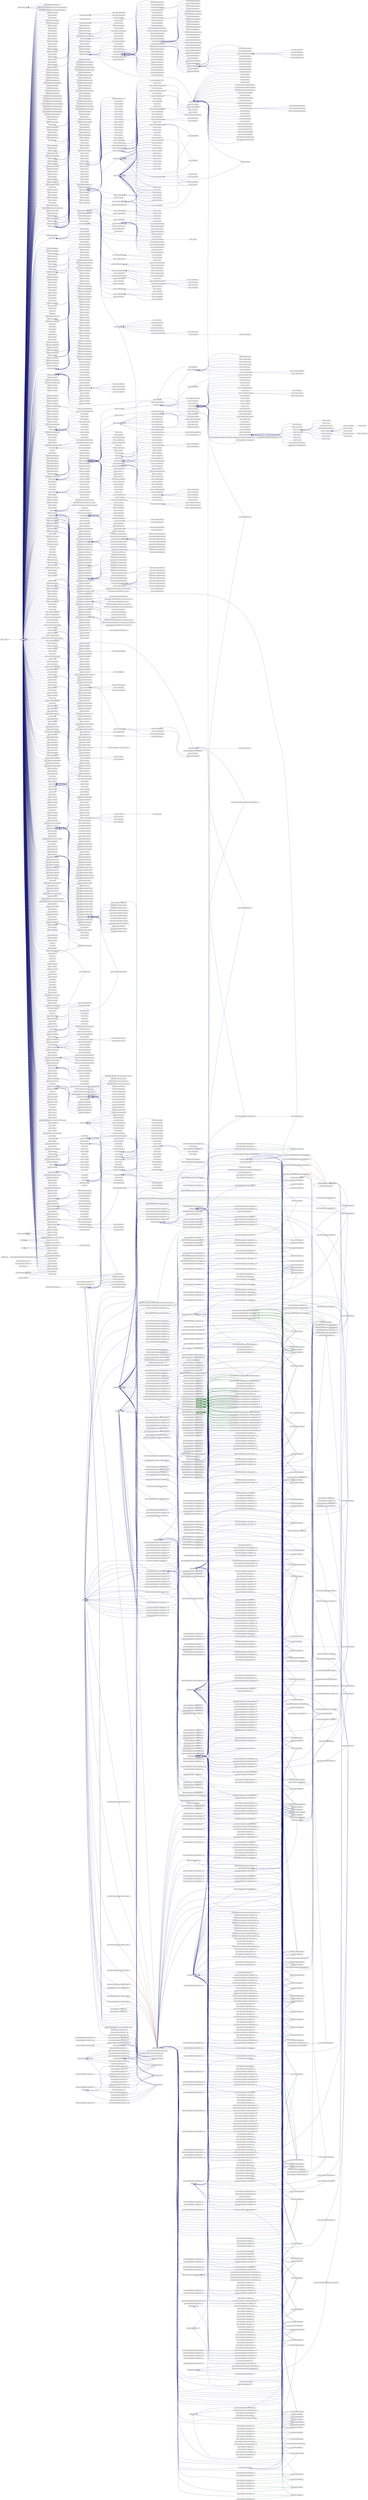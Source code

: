 digraph G
{
  edge [fontname="Helvetica",fontsize="10",labelfontname="Helvetica",labelfontsize="10"];
  node [fontname="Helvetica",fontsize="10",shape=record];
  rankdir="LR";
  Node1 [label="System::__gc_alloc",height=0.2,width=0.4,color="black", fillcolor="white", style="filled",URL="$class_system_1_1____gc__alloc.html"];
  Node1 -> Node2 [dir="back",color="midnightblue",fontsize="10",style="solid",fontname="Helvetica"];
  Node2 [label="System::Object",height=0.2,width=0.4,color="black", fillcolor="white", style="filled",URL="$class_system_1_1_object.html"];
  Node2 -> Node3 [dir="back",color="midnightblue",fontsize="10",style="solid",fontname="Helvetica"];
  Node3 [label="System::Web::SVGAnimatedEnumerationT\< SVGEnumerationColorMatrixTypeValue \>",height=0.2,width=0.4,color="black", fillcolor="white", style="filled",URL="$class_system_1_1_web_1_1_s_v_g_animated_enumeration_t.html"];
  Node2 -> Node4 [dir="back",color="midnightblue",fontsize="10",style="solid",fontname="Helvetica"];
  Node4 [label="System::Web::SVGAnimatedEnumerationT\< SVGEnumerationUnitTypeValue \>",height=0.2,width=0.4,color="black", fillcolor="white", style="filled",URL="$class_system_1_1_web_1_1_s_v_g_animated_enumeration_t.html"];
  Node2 -> Node5 [dir="back",color="midnightblue",fontsize="10",style="solid",fontname="Helvetica"];
  Node5 [label="System::ActionScripting::ActionContext",height=0.2,width=0.4,color="black", fillcolor="white", style="filled",URL="$class_system_1_1_action_scripting_1_1_action_context.html"];
  Node2 -> Node6 [dir="back",color="midnightblue",fontsize="10",style="solid",fontname="Helvetica"];
  Node6 [label="System::ActionScripting::Function",height=0.2,width=0.4,color="black", fillcolor="white", style="filled",URL="$class_system_1_1_action_scripting_1_1_function.html"];
  Node6 -> Node7 [dir="back",color="midnightblue",fontsize="10",style="solid",fontname="Helvetica"];
  Node7 [label="System::ActionScripting::ActionScriptFunction",height=0.2,width=0.4,color="black", fillcolor="white", style="filled",URL="$class_system_1_1_action_scripting_1_1_action_script_function.html"];
  Node6 -> Node8 [dir="back",color="midnightblue",fontsize="10",style="solid",fontname="Helvetica"];
  Node8 [label="System::SWF::PlacedCharacter::gotoAndPlay",height=0.2,width=0.4,color="black", fillcolor="white", style="filled",URL="$class_system_1_1_s_w_f_1_1_placed_character_1_1goto_and_play.html"];
  Node2 -> Node9 [dir="back",color="midnightblue",fontsize="10",style="solid",fontname="Helvetica"];
  Node9 [label="System::ActionScripting::StackFrame",height=0.2,width=0.4,color="black", fillcolor="white", style="filled",URL="$class_system_1_1_action_scripting_1_1_stack_frame.html"];
  Node2 -> Node10 [dir="back",color="midnightblue",fontsize="10",style="solid",fontname="Helvetica"];
  Node10 [label="System::Attribute",height=0.2,width=0.4,color="black", fillcolor="white", style="filled",URL="$class_system_1_1_attribute.html"];
  Node2 -> Node11 [dir="back",color="midnightblue",fontsize="10",style="solid",fontname="Helvetica"];
  Node11 [label="System::BaseClass",height=0.2,width=0.4,color="black", fillcolor="white", style="filled",URL="$class_system_1_1_base_class.html"];
  Node2 -> Node12 [dir="back",color="midnightblue",fontsize="10",style="solid",fontname="Helvetica"];
  Node12 [label="System::BoolObject",height=0.2,width=0.4,color="black", fillcolor="white", style="filled",URL="$class_system_1_1_bool_object.html"];
  Node2 -> Node13 [dir="back",color="midnightblue",fontsize="10",style="solid",fontname="Helvetica"];
  Node13 [label="System::BSPFile",height=0.2,width=0.4,color="black", fillcolor="white", style="filled",URL="$class_system_1_1_b_s_p_file.html"];
  Node2 -> Node14 [dir="back",color="midnightblue",fontsize="10",style="solid",fontname="Helvetica"];
  Node14 [label="System::CEnumFormat",height=0.2,width=0.4,color="black", fillcolor="white", style="filled",URL="$class_system_1_1_c_enum_format.html"];
  Node2 -> Node15 [dir="back",color="midnightblue",fontsize="10",style="solid",fontname="Helvetica"];
  Node15 [label="System::ConsoleBuffer",height=0.2,width=0.4,color="black", fillcolor="white", style="filled",URL="$class_system_1_1_console_buffer.html"];
  Node2 -> Node16 [dir="back",color="midnightblue",fontsize="10",style="solid",fontname="Helvetica"];
  Node16 [label="System::ConstantPool",height=0.2,width=0.4,color="black", fillcolor="white", style="filled",URL="$class_system_1_1_constant_pool.html"];
  Node2 -> Node17 [dir="back",color="midnightblue",fontsize="10",style="solid",fontname="Helvetica"];
  Node17 [label="System::cpp::ast::A_BaseSpecifier",height=0.2,width=0.4,color="black", fillcolor="white", style="filled",URL="$class_system_1_1cpp_1_1ast_1_1_a___base_specifier.html"];
  Node2 -> Node18 [dir="back",color="midnightblue",fontsize="10",style="solid",fontname="Helvetica"];
  Node18 [label="System::cpp::ast::A_BaseSpecifierList",height=0.2,width=0.4,color="black", fillcolor="white", style="filled",URL="$class_system_1_1cpp_1_1ast_1_1_a___base_specifier_list.html"];
  Node2 -> Node19 [dir="back",color="midnightblue",fontsize="10",style="solid",fontname="Helvetica"];
  Node19 [label="System::cpp::ast::A_ClassHead",height=0.2,width=0.4,color="black", fillcolor="white", style="filled",URL="$class_system_1_1cpp_1_1ast_1_1_a___class_head.html"];
  Node2 -> Node20 [dir="back",color="midnightblue",fontsize="10",style="solid",fontname="Helvetica"];
  Node20 [label="System::cpp::ast::A_Declarator",height=0.2,width=0.4,color="black", fillcolor="white", style="filled",URL="$class_system_1_1cpp_1_1ast_1_1_a___declarator.html"];
  Node20 -> Node21 [dir="back",color="midnightblue",fontsize="10",style="solid",fontname="Helvetica"];
  Node21 [label="System::cpp::ast::A_BitfieldDeclarator",height=0.2,width=0.4,color="black", fillcolor="white", style="filled",URL="$class_system_1_1cpp_1_1ast_1_1_a___bitfield_declarator.html"];
  Node20 -> Node22 [dir="back",color="midnightblue",fontsize="10",style="solid",fontname="Helvetica"];
  Node22 [label="System::cpp::ast::A_DirectDeclaratorDeclarator",height=0.2,width=0.4,color="black", fillcolor="white", style="filled",URL="$class_system_1_1cpp_1_1ast_1_1_a___direct_declarator_declarator.html"];
  Node20 -> Node23 [dir="back",color="midnightblue",fontsize="10",style="solid",fontname="Helvetica"];
  Node23 [label="System::cpp::ast::A_PtrDeclarator",height=0.2,width=0.4,color="black", fillcolor="white", style="filled",URL="$class_system_1_1cpp_1_1ast_1_1_a___ptr_declarator.html"];
  Node2 -> Node24 [dir="back",color="midnightblue",fontsize="10",style="solid",fontname="Helvetica"];
  Node24 [label="System::cpp::ast::A_DeclaratorList",height=0.2,width=0.4,color="black", fillcolor="white", style="filled",URL="$class_system_1_1cpp_1_1ast_1_1_a___declarator_list.html"];
  Node2 -> Node25 [dir="back",color="midnightblue",fontsize="10",style="solid",fontname="Helvetica"];
  Node25 [label="System::cpp::ast::A_DeclSpec",height=0.2,width=0.4,color="black", fillcolor="white", style="filled",URL="$class_system_1_1cpp_1_1ast_1_1_a___decl_spec.html"];
  Node25 -> Node26 [dir="back",color="midnightblue",fontsize="10",style="solid",fontname="Helvetica"];
  Node26 [label="System::cpp::ast::A_Class",height=0.2,width=0.4,color="black", fillcolor="white", style="filled",URL="$class_system_1_1cpp_1_1ast_1_1_a___class.html"];
  Node25 -> Node27 [dir="back",color="midnightblue",fontsize="10",style="solid",fontname="Helvetica"];
  Node27 [label="System::cpp::ast::A_ClassDef",height=0.2,width=0.4,color="black", fillcolor="white", style="filled",URL="$class_system_1_1cpp_1_1ast_1_1_a___class_def.html"];
  Node25 -> Node28 [dir="back",color="midnightblue",fontsize="10",style="solid",fontname="Helvetica"];
  Node28 [label="System::cpp::ast::A_DeclSpecBasicType",height=0.2,width=0.4,color="black", fillcolor="white", style="filled",URL="$class_system_1_1cpp_1_1ast_1_1_a___decl_spec_basic_type.html"];
  Node25 -> Node29 [dir="back",color="midnightblue",fontsize="10",style="solid",fontname="Helvetica"];
  Node29 [label="System::cpp::ast::A_DeclSpecExtModifier",height=0.2,width=0.4,color="black", fillcolor="white", style="filled",URL="$class_system_1_1cpp_1_1ast_1_1_a___decl_spec_ext_modifier.html"];
  Node25 -> Node30 [dir="back",color="midnightblue",fontsize="10",style="solid",fontname="Helvetica"];
  Node30 [label="System::cpp::ast::A_DeclSpecModifier",height=0.2,width=0.4,color="black", fillcolor="white", style="filled",URL="$class_system_1_1cpp_1_1ast_1_1_a___decl_spec_modifier.html"];
  Node25 -> Node31 [dir="back",color="midnightblue",fontsize="10",style="solid",fontname="Helvetica"];
  Node31 [label="System::cpp::ast::A_Enum",height=0.2,width=0.4,color="black", fillcolor="white", style="filled",URL="$class_system_1_1cpp_1_1ast_1_1_a___enum.html"];
  Node25 -> Node32 [dir="back",color="midnightblue",fontsize="10",style="solid",fontname="Helvetica"];
  Node32 [label="System::cpp::ast::A_NameType",height=0.2,width=0.4,color="black", fillcolor="white", style="filled",URL="$class_system_1_1cpp_1_1ast_1_1_a___name_type.html"];
  Node25 -> Node33 [dir="back",color="midnightblue",fontsize="10",style="solid",fontname="Helvetica"];
  Node33 [label="System::cpp::ast::DeclType",height=0.2,width=0.4,color="black", fillcolor="white", style="filled",URL="$class_system_1_1cpp_1_1ast_1_1_decl_type.html"];
  Node2 -> Node34 [dir="back",color="midnightblue",fontsize="10",style="solid",fontname="Helvetica"];
  Node34 [label="System::cpp::ast::A_DeclSpecExt",height=0.2,width=0.4,color="black", fillcolor="white", style="filled",URL="$class_system_1_1cpp_1_1ast_1_1_a___decl_spec_ext.html"];
  Node2 -> Node35 [dir="back",color="midnightblue",fontsize="10",style="solid",fontname="Helvetica"];
  Node35 [label="System::cpp::ast::A_DeclSpecExtList",height=0.2,width=0.4,color="black", fillcolor="white", style="filled",URL="$class_system_1_1cpp_1_1ast_1_1_a___decl_spec_ext_list.html"];
  Node2 -> Node36 [dir="back",color="midnightblue",fontsize="10",style="solid",fontname="Helvetica"];
  Node36 [label="System::cpp::ast::A_DirectDeclarator",height=0.2,width=0.4,color="black", fillcolor="white", style="filled",URL="$class_system_1_1cpp_1_1ast_1_1_a___direct_declarator.html"];
  Node2 -> Node37 [dir="back",color="midnightblue",fontsize="10",style="solid",fontname="Helvetica"];
  Node37 [label="System::cpp::ast::A_ExpOrDecl",height=0.2,width=0.4,color="black", fillcolor="white", style="filled",URL="$class_system_1_1cpp_1_1ast_1_1_a___exp_or_decl.html"];
  Node2 -> Node38 [dir="back",color="midnightblue",fontsize="10",style="solid",fontname="Helvetica"];
  Node38 [label="System::cpp::ast::A_MemberSpec",height=0.2,width=0.4,color="black", fillcolor="white", style="filled",URL="$class_system_1_1cpp_1_1ast_1_1_a___member_spec.html"];
  Node38 -> Node39 [dir="back",color="midnightblue",fontsize="10",style="solid",fontname="Helvetica"];
  Node39 [label="System::cpp::ast::A_MemberAccessSpec",height=0.2,width=0.4,color="black", fillcolor="white", style="filled",URL="$class_system_1_1cpp_1_1ast_1_1_a___member_access_spec.html"];
  Node38 -> Node40 [dir="back",color="midnightblue",fontsize="10",style="solid",fontname="Helvetica"];
  Node40 [label="System::cpp::ast::A_MemberDecl",height=0.2,width=0.4,color="black", fillcolor="white", style="filled",URL="$class_system_1_1cpp_1_1ast_1_1_a___member_decl.html"];
  Node2 -> Node41 [dir="back",color="midnightblue",fontsize="10",style="solid",fontname="Helvetica"];
  Node41 [label="System::cpp::ast::A_Stm",height=0.2,width=0.4,color="black", fillcolor="white", style="filled",URL="$class_system_1_1cpp_1_1ast_1_1_a___stm.html"];
  Node41 -> Node42 [dir="back",color="midnightblue",fontsize="10",style="solid",fontname="Helvetica"];
  Node42 [label="System::cpp::ast::A_DeclarationStm",height=0.2,width=0.4,color="black", fillcolor="white", style="filled",URL="$class_system_1_1cpp_1_1ast_1_1_a___declaration_stm.html"];
  Node41 -> Node43 [dir="back",color="midnightblue",fontsize="10",style="solid",fontname="Helvetica"];
  Node43 [label="System::cpp::ast::A_ExpStm",height=0.2,width=0.4,color="black", fillcolor="white", style="filled",URL="$class_system_1_1cpp_1_1ast_1_1_a___exp_stm.html"];
  Node41 -> Node44 [dir="back",color="midnightblue",fontsize="10",style="solid",fontname="Helvetica"];
  Node44 [label="System::cpp::ast::A_PrimListStm",height=0.2,width=0.4,color="black", fillcolor="white", style="filled",URL="$class_system_1_1cpp_1_1ast_1_1_a___prim_list_stm.html"];
  Node41 -> Node45 [dir="back",color="midnightblue",fontsize="10",style="solid",fontname="Helvetica"];
  Node45 [label="System::cpp::ast::BreakStm",height=0.2,width=0.4,color="black", fillcolor="white", style="filled",URL="$class_system_1_1cpp_1_1ast_1_1_break_stm.html"];
  Node41 -> Node46 [dir="back",color="midnightblue",fontsize="10",style="solid",fontname="Helvetica"];
  Node46 [label="System::cpp::ast::CaseStm",height=0.2,width=0.4,color="black", fillcolor="white", style="filled",URL="$class_system_1_1cpp_1_1ast_1_1_case_stm.html"];
  Node41 -> Node47 [dir="back",color="midnightblue",fontsize="10",style="solid",fontname="Helvetica"];
  Node47 [label="System::cpp::ast::CompoundStm",height=0.2,width=0.4,color="black", fillcolor="white", style="filled",URL="$class_system_1_1cpp_1_1ast_1_1_compound_stm.html"];
  Node41 -> Node48 [dir="back",color="midnightblue",fontsize="10",style="solid",fontname="Helvetica"];
  Node48 [label="System::cpp::ast::ContinueStm",height=0.2,width=0.4,color="black", fillcolor="white", style="filled",URL="$class_system_1_1cpp_1_1ast_1_1_continue_stm.html"];
  Node41 -> Node49 [dir="back",color="midnightblue",fontsize="10",style="solid",fontname="Helvetica"];
  Node49 [label="System::cpp::ast::DefaultStm",height=0.2,width=0.4,color="black", fillcolor="white", style="filled",URL="$class_system_1_1cpp_1_1ast_1_1_default_stm.html"];
  Node41 -> Node50 [dir="back",color="midnightblue",fontsize="10",style="solid",fontname="Helvetica"];
  Node50 [label="System::cpp::ast::DoWhileStm",height=0.2,width=0.4,color="black", fillcolor="white", style="filled",URL="$class_system_1_1cpp_1_1ast_1_1_do_while_stm.html"];
  Node41 -> Node51 [dir="back",color="midnightblue",fontsize="10",style="solid",fontname="Helvetica"];
  Node51 [label="System::cpp::ast::ForStm",height=0.2,width=0.4,color="black", fillcolor="white", style="filled",URL="$class_system_1_1cpp_1_1ast_1_1_for_stm.html"];
  Node41 -> Node52 [dir="back",color="midnightblue",fontsize="10",style="solid",fontname="Helvetica"];
  Node52 [label="System::cpp::ast::GotoStm",height=0.2,width=0.4,color="black", fillcolor="white", style="filled",URL="$class_system_1_1cpp_1_1ast_1_1_goto_stm.html"];
  Node41 -> Node53 [dir="back",color="midnightblue",fontsize="10",style="solid",fontname="Helvetica"];
  Node53 [label="System::cpp::ast::IfStm",height=0.2,width=0.4,color="black", fillcolor="white", style="filled",URL="$class_system_1_1cpp_1_1ast_1_1_if_stm.html"];
  Node41 -> Node54 [dir="back",color="midnightblue",fontsize="10",style="solid",fontname="Helvetica"];
  Node54 [label="System::cpp::ast::LabelStm",height=0.2,width=0.4,color="black", fillcolor="white", style="filled",URL="$class_system_1_1cpp_1_1ast_1_1_label_stm.html"];
  Node41 -> Node55 [dir="back",color="midnightblue",fontsize="10",style="solid",fontname="Helvetica"];
  Node55 [label="System::cpp::ast::ReturnStm",height=0.2,width=0.4,color="black", fillcolor="white", style="filled",URL="$class_system_1_1cpp_1_1ast_1_1_return_stm.html"];
  Node41 -> Node56 [dir="back",color="midnightblue",fontsize="10",style="solid",fontname="Helvetica"];
  Node56 [label="System::cpp::ast::SwitchStm",height=0.2,width=0.4,color="black", fillcolor="white", style="filled",URL="$class_system_1_1cpp_1_1ast_1_1_switch_stm.html"];
  Node41 -> Node57 [dir="back",color="midnightblue",fontsize="10",style="solid",fontname="Helvetica"];
  Node57 [label="System::cpp::ast::WhileStm",height=0.2,width=0.4,color="black", fillcolor="white", style="filled",URL="$class_system_1_1cpp_1_1ast_1_1_while_stm.html"];
  Node2 -> Node58 [dir="back",color="midnightblue",fontsize="10",style="solid",fontname="Helvetica"];
  Node58 [label="System::cpp::ast::A_StmList",height=0.2,width=0.4,color="black", fillcolor="white", style="filled",URL="$class_system_1_1cpp_1_1ast_1_1_a___stm_list.html"];
  Node2 -> Node59 [dir="back",color="midnightblue",fontsize="10",style="solid",fontname="Helvetica"];
  Node59 [label="System::cpp::ast::A_TemplateArgument",height=0.2,width=0.4,color="black", fillcolor="white", style="filled",URL="$class_system_1_1cpp_1_1ast_1_1_a___template_argument.html"];
  Node2 -> Node60 [dir="back",color="midnightblue",fontsize="10",style="solid",fontname="Helvetica"];
  Node60 [label="System::cpp::ast::A_TemplateArgumentList",height=0.2,width=0.4,color="black", fillcolor="white", style="filled",URL="$class_system_1_1cpp_1_1ast_1_1_a___template_argument_list.html"];
  Node2 -> Node61 [dir="back",color="midnightblue",fontsize="10",style="solid",fontname="Helvetica"];
  Node61 [label="System::cpp::ast::A_TypeId",height=0.2,width=0.4,color="black", fillcolor="white", style="filled",URL="$class_system_1_1cpp_1_1ast_1_1_a___type_id.html"];
  Node2 -> Node62 [dir="back",color="midnightblue",fontsize="10",style="solid",fontname="Helvetica"];
  Node62 [label="System::cpp::ast::A_TypeIdList",height=0.2,width=0.4,color="black", fillcolor="white", style="filled",URL="$class_system_1_1cpp_1_1ast_1_1_a___type_id_list.html"];
  Node2 -> Node63 [dir="back",color="midnightblue",fontsize="10",style="solid",fontname="Helvetica"];
  Node63 [label="System::cpp::ast::Condition",height=0.2,width=0.4,color="black", fillcolor="white", style="filled",URL="$class_system_1_1cpp_1_1ast_1_1_condition.html"];
  Node2 -> Node64 [dir="back",color="midnightblue",fontsize="10",style="solid",fontname="Helvetica"];
  Node64 [label="System::cpp::ast::Declaration",height=0.2,width=0.4,color="black", fillcolor="white", style="filled",URL="$class_system_1_1cpp_1_1ast_1_1_declaration.html"];
  Node64 -> Node65 [dir="back",color="midnightblue",fontsize="10",style="solid",fontname="Helvetica"];
  Node65 [label="System::cpp::ast::A_SimpleDeclaration",height=0.2,width=0.4,color="black", fillcolor="white", style="filled",URL="$class_system_1_1cpp_1_1ast_1_1_a___simple_declaration.html"];
  Node64 -> Node66 [dir="back",color="midnightblue",fontsize="10",style="solid",fontname="Helvetica"];
  Node66 [label="System::cpp::ast::AsmDefinition",height=0.2,width=0.4,color="black", fillcolor="white", style="filled",URL="$class_system_1_1cpp_1_1ast_1_1_asm_definition.html"];
  Node64 -> Node67 [dir="back",color="midnightblue",fontsize="10",style="solid",fontname="Helvetica"];
  Node67 [label="System::cpp::ast::FunDefDecl",height=0.2,width=0.4,color="black", fillcolor="white", style="filled",URL="$class_system_1_1cpp_1_1ast_1_1_fun_def_decl.html"];
  Node64 -> Node68 [dir="back",color="midnightblue",fontsize="10",style="solid",fontname="Helvetica"];
  Node68 [label="System::cpp::ast::ImportDeclaration",height=0.2,width=0.4,color="black", fillcolor="white", style="filled",URL="$class_system_1_1cpp_1_1ast_1_1_import_declaration.html"];
  Node64 -> Node69 [dir="back",color="midnightblue",fontsize="10",style="solid",fontname="Helvetica"];
  Node69 [label="System::cpp::ast::LinkageDeclaration",height=0.2,width=0.4,color="black", fillcolor="white", style="filled",URL="$class_system_1_1cpp_1_1ast_1_1_linkage_declaration.html"];
  Node64 -> Node70 [dir="back",color="midnightblue",fontsize="10",style="solid",fontname="Helvetica"];
  Node70 [label="System::cpp::ast::NamespaceDefinition",height=0.2,width=0.4,color="black", fillcolor="white", style="filled",URL="$class_system_1_1cpp_1_1ast_1_1_namespace_definition.html"];
  Node64 -> Node71 [dir="back",color="midnightblue",fontsize="10",style="solid",fontname="Helvetica"];
  Node71 [label="System::cpp::ast::PragmaDeclaration",height=0.2,width=0.4,color="black", fillcolor="white", style="filled",URL="$class_system_1_1cpp_1_1ast_1_1_pragma_declaration.html"];
  Node64 -> Node72 [dir="back",color="midnightblue",fontsize="10",style="solid",fontname="Helvetica"];
  Node72 [label="System::cpp::ast::StaticAssertDeclaration",height=0.2,width=0.4,color="black", fillcolor="white", style="filled",URL="$class_system_1_1cpp_1_1ast_1_1_static_assert_declaration.html"];
  Node64 -> Node73 [dir="back",color="midnightblue",fontsize="10",style="solid",fontname="Helvetica"];
  Node73 [label="System::cpp::ast::TemplateDeclaration",height=0.2,width=0.4,color="black", fillcolor="white", style="filled",URL="$class_system_1_1cpp_1_1ast_1_1_template_declaration.html"];
  Node64 -> Node74 [dir="back",color="midnightblue",fontsize="10",style="solid",fontname="Helvetica"];
  Node74 [label="System::cpp::ast::UsingDirectiveDeclaration",height=0.2,width=0.4,color="black", fillcolor="white", style="filled",URL="$class_system_1_1cpp_1_1ast_1_1_using_directive_declaration.html"];
  Node2 -> Node75 [dir="back",color="midnightblue",fontsize="10",style="solid",fontname="Helvetica"];
  Node75 [label="System::cpp::ast::DeclarationList",height=0.2,width=0.4,color="black", fillcolor="white", style="filled",URL="$class_system_1_1cpp_1_1ast_1_1_declaration_list.html"];
  Node2 -> Node76 [dir="back",color="midnightblue",fontsize="10",style="solid",fontname="Helvetica"];
  Node76 [label="System::cpp::ast::DeclSpecList",height=0.2,width=0.4,color="black", fillcolor="white", style="filled",URL="$class_system_1_1cpp_1_1ast_1_1_decl_spec_list.html"];
  Node2 -> Node77 [dir="back",color="midnightblue",fontsize="10",style="solid",fontname="Helvetica"];
  Node77 [label="System::cpp::ast::EnumDefinition",height=0.2,width=0.4,color="black", fillcolor="white", style="filled",URL="$class_system_1_1cpp_1_1ast_1_1_enum_definition.html"];
  Node2 -> Node78 [dir="back",color="midnightblue",fontsize="10",style="solid",fontname="Helvetica"];
  Node78 [label="System::cpp::ast::EnumDefList",height=0.2,width=0.4,color="black", fillcolor="white", style="filled",URL="$class_system_1_1cpp_1_1ast_1_1_enum_def_list.html"];
  Node2 -> Node79 [dir="back",color="midnightblue",fontsize="10",style="solid",fontname="Helvetica"];
  Node79 [label="System::cpp::ast::Expression",height=0.2,width=0.4,color="black", fillcolor="white", style="filled",URL="$class_system_1_1cpp_1_1ast_1_1_expression.html"];
  Node79 -> Node80 [dir="back",color="midnightblue",fontsize="10",style="solid",fontname="Helvetica"];
  Node80 [label="System::cpp::ast::CallExp",height=0.2,width=0.4,color="black", fillcolor="white", style="filled",URL="$class_system_1_1cpp_1_1ast_1_1_call_exp.html"];
  Node79 -> Node81 [dir="back",color="midnightblue",fontsize="10",style="solid",fontname="Helvetica"];
  Node81 [label="System::cpp::ast::CastExpression",height=0.2,width=0.4,color="black", fillcolor="white", style="filled",URL="$class_system_1_1cpp_1_1ast_1_1_cast_expression.html"];
  Node81 -> Node82 [dir="back",color="midnightblue",fontsize="10",style="solid",fontname="Helvetica"];
  Node82 [label="System::cpp::ast::ConstCastExp",height=0.2,width=0.4,color="black", fillcolor="white", style="filled",URL="$class_system_1_1cpp_1_1ast_1_1_const_cast_exp.html"];
  Node81 -> Node83 [dir="back",color="midnightblue",fontsize="10",style="solid",fontname="Helvetica"];
  Node83 [label="System::cpp::ast::DynamicCastExp",height=0.2,width=0.4,color="black", fillcolor="white", style="filled",URL="$class_system_1_1cpp_1_1ast_1_1_dynamic_cast_exp.html"];
  Node81 -> Node84 [dir="back",color="midnightblue",fontsize="10",style="solid",fontname="Helvetica"];
  Node84 [label="System::cpp::ast::ReinterpretCastExp",height=0.2,width=0.4,color="black", fillcolor="white", style="filled",URL="$class_system_1_1cpp_1_1ast_1_1_reinterpret_cast_exp.html"];
  Node81 -> Node85 [dir="back",color="midnightblue",fontsize="10",style="solid",fontname="Helvetica"];
  Node85 [label="System::cpp::ast::StaticCastExp",height=0.2,width=0.4,color="black", fillcolor="white", style="filled",URL="$class_system_1_1cpp_1_1ast_1_1_static_cast_exp.html"];
  Node79 -> Node86 [dir="back",color="midnightblue",fontsize="10",style="solid",fontname="Helvetica"];
  Node86 [label="System::cpp::ast::CharLiteralExp",height=0.2,width=0.4,color="black", fillcolor="white", style="filled",URL="$class_system_1_1cpp_1_1ast_1_1_char_literal_exp.html"];
  Node79 -> Node87 [dir="back",color="midnightblue",fontsize="10",style="solid",fontname="Helvetica"];
  Node87 [label="System::cpp::ast::ConversionExp",height=0.2,width=0.4,color="black", fillcolor="white", style="filled",URL="$class_system_1_1cpp_1_1ast_1_1_conversion_exp.html"];
  Node79 -> Node88 [dir="back",color="midnightblue",fontsize="10",style="solid",fontname="Helvetica"];
  Node88 [label="System::cpp::ast::DeleteExp",height=0.2,width=0.4,color="black", fillcolor="white", style="filled",URL="$class_system_1_1cpp_1_1ast_1_1_delete_exp.html"];
  Node79 -> Node89 [dir="back",color="midnightblue",fontsize="10",style="solid",fontname="Helvetica"];
  Node89 [label="System::cpp::ast::InitBasicExp",height=0.2,width=0.4,color="black", fillcolor="white", style="filled",URL="$class_system_1_1cpp_1_1ast_1_1_init_basic_exp.html"];
  Node79 -> Node90 [dir="back",color="midnightblue",fontsize="10",style="solid",fontname="Helvetica"];
  Node90 [label="System::cpp::ast::InitClauseExp",height=0.2,width=0.4,color="black", fillcolor="white", style="filled",URL="$class_system_1_1cpp_1_1ast_1_1_init_clause_exp.html"];
  Node79 -> Node91 [dir="back",color="midnightblue",fontsize="10",style="solid",fontname="Helvetica"];
  Node91 [label="System::cpp::ast::InitExp",height=0.2,width=0.4,color="black", fillcolor="white", style="filled",URL="$class_system_1_1cpp_1_1ast_1_1_init_exp.html"];
  Node79 -> Node92 [dir="back",color="midnightblue",fontsize="10",style="solid",fontname="Helvetica"];
  Node92 [label="System::cpp::ast::NewExp",height=0.2,width=0.4,color="black", fillcolor="white", style="filled",URL="$class_system_1_1cpp_1_1ast_1_1_new_exp.html"];
  Node79 -> Node93 [dir="back",color="midnightblue",fontsize="10",style="solid",fontname="Helvetica"];
  Node93 [label="System::cpp::ast::NullLiteralExp",height=0.2,width=0.4,color="black", fillcolor="white", style="filled",URL="$class_system_1_1cpp_1_1ast_1_1_null_literal_exp.html"];
  Node79 -> Node94 [dir="back",color="midnightblue",fontsize="10",style="solid",fontname="Helvetica"];
  Node94 [label="System::cpp::ast::SizeofExp",height=0.2,width=0.4,color="black", fillcolor="white", style="filled",URL="$class_system_1_1cpp_1_1ast_1_1_sizeof_exp.html"];
  Node79 -> Node95 [dir="back",color="midnightblue",fontsize="10",style="solid",fontname="Helvetica"];
  Node95 [label="System::cpp::ast::SizeofTypeExp",height=0.2,width=0.4,color="black", fillcolor="white", style="filled",URL="$class_system_1_1cpp_1_1ast_1_1_sizeof_type_exp.html"];
  Node79 -> Node96 [dir="back",color="midnightblue",fontsize="10",style="solid",fontname="Helvetica"];
  Node96 [label="System::cpp::ast::ThrowExp",height=0.2,width=0.4,color="black", fillcolor="white", style="filled",URL="$class_system_1_1cpp_1_1ast_1_1_throw_exp.html"];
  Node79 -> Node97 [dir="back",color="midnightblue",fontsize="10",style="solid",fontname="Helvetica"];
  Node97 [label="System::cpp::ast::TypeExp",height=0.2,width=0.4,color="black", fillcolor="white", style="filled",URL="$class_system_1_1cpp_1_1ast_1_1_type_exp.html"];
  Node79 -> Node98 [dir="back",color="midnightblue",fontsize="10",style="solid",fontname="Helvetica"];
  Node98 [label="System::cpp::ast::TypeidExp",height=0.2,width=0.4,color="black", fillcolor="white", style="filled",URL="$class_system_1_1cpp_1_1ast_1_1_typeid_exp.html"];
  Node2 -> Node99 [dir="back",color="midnightblue",fontsize="10",style="solid",fontname="Helvetica"];
  Node99 [label="System::cpp::ast::Expression2",height=0.2,width=0.4,color="black", fillcolor="white", style="filled",URL="$class_system_1_1cpp_1_1ast_1_1_expression2.html"];
  Node2 -> Node100 [dir="back",color="midnightblue",fontsize="10",style="solid",fontname="Helvetica"];
  Node100 [label="System::cpp::ast::Expression2List",height=0.2,width=0.4,color="black", fillcolor="white", style="filled",URL="$class_system_1_1cpp_1_1ast_1_1_expression2_list.html"];
  Node2 -> Node101 [dir="back",color="midnightblue",fontsize="10",style="solid",fontname="Helvetica"];
  Node101 [label="System::cpp::ast::ExpressionList",height=0.2,width=0.4,color="black", fillcolor="white", style="filled",URL="$class_system_1_1cpp_1_1ast_1_1_expression_list.html"];
  Node2 -> Node102 [dir="back",color="midnightblue",fontsize="10",style="solid",fontname="Helvetica"];
  Node102 [label="System::cpp::ast::InitDeclarator",height=0.2,width=0.4,color="black", fillcolor="white", style="filled",URL="$class_system_1_1cpp_1_1ast_1_1_init_declarator.html"];
  Node2 -> Node103 [dir="back",color="midnightblue",fontsize="10",style="solid",fontname="Helvetica"];
  Node103 [label="System::cpp::ast::InitDeclaratorList",height=0.2,width=0.4,color="black", fillcolor="white", style="filled",URL="$class_system_1_1cpp_1_1ast_1_1_init_declarator_list.html"];
  Node2 -> Node104 [dir="back",color="midnightblue",fontsize="10",style="solid",fontname="Helvetica"];
  Node104 [label="System::cpp::ast::Initializer",height=0.2,width=0.4,color="black", fillcolor="white", style="filled",URL="$class_system_1_1cpp_1_1ast_1_1_initializer.html"];
  Node2 -> Node105 [dir="back",color="midnightblue",fontsize="10",style="solid",fontname="Helvetica"];
  Node105 [label="System::cpp::ast::ParameterDeclarations",height=0.2,width=0.4,color="black", fillcolor="white", style="filled",URL="$class_system_1_1cpp_1_1ast_1_1_parameter_declarations.html"];
  Node2 -> Node106 [dir="back",color="midnightblue",fontsize="10",style="solid",fontname="Helvetica"];
  Node106 [label="System::cpp::ast::Parser",height=0.2,width=0.4,color="black", fillcolor="white", style="filled",URL="$class_system_1_1cpp_1_1ast_1_1_parser.html"];
  Node2 -> Node107 [dir="back",color="midnightblue",fontsize="10",style="solid",fontname="Helvetica"];
  Node107 [label="System::cpp::ast::TemplateParameter",height=0.2,width=0.4,color="black", fillcolor="white", style="filled",URL="$class_system_1_1cpp_1_1ast_1_1_template_parameter.html"];
  Node107 -> Node108 [dir="back",color="midnightblue",fontsize="10",style="solid",fontname="Helvetica"];
  Node108 [label="System::cpp::ast::DeclaratorTemplateParameter",height=0.2,width=0.4,color="black", fillcolor="white", style="filled",URL="$class_system_1_1cpp_1_1ast_1_1_declarator_template_parameter.html"];
  Node107 -> Node109 [dir="back",color="midnightblue",fontsize="10",style="solid",fontname="Helvetica"];
  Node109 [label="System::cpp::ast::TypeTemplateParameter",height=0.2,width=0.4,color="black", fillcolor="white", style="filled",URL="$class_system_1_1cpp_1_1ast_1_1_type_template_parameter.html"];
  Node2 -> Node110 [dir="back",color="midnightblue",fontsize="10",style="solid",fontname="Helvetica"];
  Node110 [label="System::cpp::ast::TemplateParameterList",height=0.2,width=0.4,color="black", fillcolor="white", style="filled",URL="$class_system_1_1cpp_1_1ast_1_1_template_parameter_list.html"];
  Node2 -> Node111 [dir="back",color="midnightblue",fontsize="10",style="solid",fontname="Helvetica"];
  Node111 [label="System::cpp::CDeclaratorList",height=0.2,width=0.4,color="black", fillcolor="white", style="filled",URL="$class_system_1_1cpp_1_1_c_declarator_list.html"];
  Node2 -> Node112 [dir="back",color="midnightblue",fontsize="10",style="solid",fontname="Helvetica"];
  Node112 [label="System::cpp::CGlobal",height=0.2,width=0.4,color="black", fillcolor="white", style="filled",URL="$class_system_1_1cpp_1_1_c_global.html"];
  Node2 -> Node113 [dir="back",color="midnightblue",fontsize="10",style="solid",fontname="Helvetica"];
  Node113 [label="System::cpp::Options",height=0.2,width=0.4,color="black", fillcolor="white", style="filled",URL="$class_system_1_1cpp_1_1_options.html"];
  Node2 -> Node114 [dir="back",color="midnightblue",fontsize="10",style="solid",fontname="Helvetica"];
  Node114 [label="System::CppSourceFile",height=0.2,width=0.4,color="black", fillcolor="white", style="filled",URL="$class_system_1_1_cpp_source_file.html"];
  Node2 -> Node115 [dir="back",color="midnightblue",fontsize="10",style="solid",fontname="Helvetica"];
  Node115 [label="System::CSingleObject",height=0.2,width=0.4,color="black", fillcolor="white", style="filled",URL="$class_system_1_1_c_single_object.html"];
  Node115 -> Node116 [dir="back",color="midnightblue",fontsize="10",style="solid",fontname="Helvetica"];
  Node116 [label="System::Web::BooleanValue",height=0.2,width=0.4,color="black", fillcolor="white", style="filled",URL="$class_system_1_1_web_1_1_boolean_value.html"];
  Node115 -> Node117 [dir="back",color="midnightblue",fontsize="10",style="solid",fontname="Helvetica"];
  Node117 [label="System::Web::CColorValue",height=0.2,width=0.4,color="black", fillcolor="white", style="filled",URL="$class_system_1_1_web_1_1_c_color_value.html"];
  Node115 -> Node118 [dir="back",color="midnightblue",fontsize="10",style="solid",fontname="Helvetica"];
  Node118 [label="System::Web::CLengthValue",height=0.2,width=0.4,color="black", fillcolor="white", style="filled",URL="$class_system_1_1_web_1_1_c_length_value.html"];
  Node115 -> Node119 [dir="back",color="midnightblue",fontsize="10",style="solid",fontname="Helvetica"];
  Node119 [label="System::Web::CLSVGCoordinate",height=0.2,width=0.4,color="black", fillcolor="white", style="filled",URL="$class_system_1_1_web_1_1_c_l_s_v_g_coordinate.html"];
  Node115 -> Node120 [dir="back",color="midnightblue",fontsize="10",style="solid",fontname="Helvetica"];
  Node120 [label="System::Web::CStringValue",height=0.2,width=0.4,color="black", fillcolor="white", style="filled",URL="$class_system_1_1_web_1_1_c_string_value.html"];
  Node115 -> Node121 [dir="back",color="midnightblue",fontsize="10",style="solid",fontname="Helvetica"];
  Node121 [label="System::Web::EnumerationAccumulateType",height=0.2,width=0.4,color="black", fillcolor="white", style="filled",URL="$class_system_1_1_web_1_1_enumeration_accumulate_type.html"];
  Node115 -> Node122 [dir="back",color="midnightblue",fontsize="10",style="solid",fontname="Helvetica"];
  Node122 [label="System::Web::EnumerationAdditiveType",height=0.2,width=0.4,color="black", fillcolor="white", style="filled",URL="$class_system_1_1_web_1_1_enumeration_additive_type.html"];
  Node115 -> Node123 [dir="back",color="midnightblue",fontsize="10",style="solid",fontname="Helvetica"];
  Node123 [label="System::Web::EnumerationAnimFillType",height=0.2,width=0.4,color="black", fillcolor="white", style="filled",URL="$class_system_1_1_web_1_1_enumeration_anim_fill_type.html"];
  Node115 -> Node124 [dir="back",color="midnightblue",fontsize="10",style="solid",fontname="Helvetica"];
  Node124 [label="System::Web::EnumerationAnimRestartType",height=0.2,width=0.4,color="black", fillcolor="white", style="filled",URL="$class_system_1_1_web_1_1_enumeration_anim_restart_type.html"];
  Node115 -> Node125 [dir="back",color="midnightblue",fontsize="10",style="solid",fontname="Helvetica"];
  Node125 [label="System::Web::EnumerationCalcModeType",height=0.2,width=0.4,color="black", fillcolor="white", style="filled",URL="$class_system_1_1_web_1_1_enumeration_calc_mode_type.html"];
  Node115 -> Node126 [dir="back",color="midnightblue",fontsize="10",style="solid",fontname="Helvetica"];
  Node126 [label="System::Web::EnumerationShowBackgroundType",height=0.2,width=0.4,color="black", fillcolor="white", style="filled",URL="$class_system_1_1_web_1_1_enumeration_show_background_type.html"];
  Node115 -> Node127 [dir="back",color="midnightblue",fontsize="10",style="solid",fontname="Helvetica"];
  Node127 [label="System::Web::EnumerationTransitionDirectionType",height=0.2,width=0.4,color="black", fillcolor="white", style="filled",URL="$class_system_1_1_web_1_1_enumeration_transition_direction_type.html"];
  Node115 -> Node128 [dir="back",color="midnightblue",fontsize="10",style="solid",fontname="Helvetica"];
  Node128 [label="System::Web::LongValue",height=0.2,width=0.4,color="black", fillcolor="white", style="filled",URL="$class_system_1_1_web_1_1_long_value.html"];
  Node115 -> Node129 [dir="back",color="midnightblue",fontsize="10",style="solid",fontname="Helvetica"];
  Node129 [label="System::Web::SMILFitValue",height=0.2,width=0.4,color="black", fillcolor="white", style="filled",URL="$class_system_1_1_web_1_1_s_m_i_l_fit_value.html"];
  Node115 -> Node130 [dir="back",color="midnightblue",fontsize="10",style="solid",fontname="Helvetica"];
  Node130 [label="System::Web::SMILTime",height=0.2,width=0.4,color="black", fillcolor="white", style="filled",URL="$class_system_1_1_web_1_1_s_m_i_l_time.html"];
  Node115 -> Node131 [dir="back",color="midnightblue",fontsize="10",style="solid",fontname="Helvetica"];
  Node131 [label="System::Web::SMILTimeList",height=0.2,width=0.4,color="black", fillcolor="white", style="filled",URL="$class_system_1_1_web_1_1_s_m_i_l_time_list.html"];
  Node115 -> Node132 [dir="back",color="midnightblue",fontsize="10",style="solid",fontname="Helvetica"];
  Node132 [label="System::Web::SVGAngle",height=0.2,width=0.4,color="black", fillcolor="white", style="filled",URL="$class_system_1_1_web_1_1_s_v_g_angle.html"];
  Node115 -> Node133 [dir="back",color="midnightblue",fontsize="10",style="solid",fontname="Helvetica"];
  Node133 [label="System::Web::SVGEnumerationLengthAdjustTypeValue",height=0.2,width=0.4,color="black", fillcolor="white", style="filled",URL="$class_system_1_1_web_1_1_s_v_g_enumeration_length_adjust_type_value.html"];
  Node115 -> Node134 [dir="back",color="midnightblue",fontsize="10",style="solid",fontname="Helvetica"];
  Node134 [label="System::Web::SVGEnumerationMarkerOrientationTypeValue",height=0.2,width=0.4,color="black", fillcolor="white", style="filled",URL="$class_system_1_1_web_1_1_s_v_g_enumeration_marker_orientation_type_value.html"];
  Node115 -> Node135 [dir="back",color="midnightblue",fontsize="10",style="solid",fontname="Helvetica"];
  Node135 [label="System::Web::SVGEnumerationMorphologyOperatorValue",height=0.2,width=0.4,color="black", fillcolor="white", style="filled",URL="$class_system_1_1_web_1_1_s_v_g_enumeration_morphology_operator_value.html"];
  Node115 -> Node136 [dir="back",color="midnightblue",fontsize="10",style="solid",fontname="Helvetica"];
  Node136 [label="System::Web::SVGEnumerationRotateType",height=0.2,width=0.4,color="black", fillcolor="white", style="filled",URL="$class_system_1_1_web_1_1_s_v_g_enumeration_rotate_type.html"];
  Node115 -> Node137 [dir="back",color="midnightblue",fontsize="10",style="solid",fontname="Helvetica"];
  Node137 [label="System::Web::SVGLengthList",height=0.2,width=0.4,color="black", fillcolor="white", style="filled",URL="$class_system_1_1_web_1_1_s_v_g_length_list.html"];
  Node115 -> Node138 [dir="back",color="midnightblue",fontsize="10",style="solid",fontname="Helvetica"];
  Node138 [label="System::Web::SVGNumberOrPercentageValue",height=0.2,width=0.4,color="black", fillcolor="white", style="filled",URL="$class_system_1_1_web_1_1_s_v_g_number_or_percentage_value.html"];
  Node115 -> Node139 [dir="back",color="midnightblue",fontsize="10",style="solid",fontname="Helvetica"];
  Node139 [label="System::Web::SVGNumberValue",height=0.2,width=0.4,color="black", fillcolor="white", style="filled",URL="$class_system_1_1_web_1_1_s_v_g_number_value.html"];
  Node115 -> Node140 [dir="back",color="midnightblue",fontsize="10",style="solid",fontname="Helvetica"];
  Node140 [label="System::Web::SVGOptionalTwoNumbersValue",height=0.2,width=0.4,color="black", fillcolor="white", style="filled",URL="$class_system_1_1_web_1_1_s_v_g_optional_two_numbers_value.html"];
  Node115 -> Node141 [dir="back",color="midnightblue",fontsize="10",style="solid",fontname="Helvetica"];
  Node141 [label="System::Web::SVGPathSegListValue",height=0.2,width=0.4,color="black", fillcolor="white", style="filled",URL="$class_system_1_1_web_1_1_s_v_g_path_seg_list_value.html"];
  Node115 -> Node142 [dir="back",color="midnightblue",fontsize="10",style="solid",fontname="Helvetica"];
  Node142 [label="System::Web::SVGStringList",height=0.2,width=0.4,color="black", fillcolor="white", style="filled",URL="$class_system_1_1_web_1_1_s_v_g_string_list.html"];
  Node142 -> Node143 [dir="back",color="midnightblue",fontsize="10",style="solid",fontname="Helvetica"];
  Node143 [label="System::Web::SVGStringListCommaSeparated",height=0.2,width=0.4,color="black", fillcolor="white", style="filled",URL="$class_system_1_1_web_1_1_s_v_g_string_list_comma_separated.html"];
  Node142 -> Node144 [dir="back",color="midnightblue",fontsize="10",style="solid",fontname="Helvetica"];
  Node144 [label="System::Web::SVGStringListSemicolonSeparated",height=0.2,width=0.4,color="black", fillcolor="white", style="filled",URL="$class_system_1_1_web_1_1_s_v_g_string_list_semicolon_separated.html"];
  Node142 -> Node145 [dir="back",color="midnightblue",fontsize="10",style="solid",fontname="Helvetica"];
  Node145 [label="System::Web::SVGStringListSpaceSeparated",height=0.2,width=0.4,color="black", fillcolor="white", style="filled",URL="$class_system_1_1_web_1_1_s_v_g_string_list_space_separated.html"];
  Node2 -> Node146 [dir="back",color="midnightblue",fontsize="10",style="solid",fontname="Helvetica"];
  Node146 [label="System::CToken",height=0.2,width=0.4,color="black", fillcolor="white", style="filled",URL="$class_system_1_1_c_token.html"];
  Node146 -> Node147 [dir="back",color="midnightblue",fontsize="10",style="solid",fontname="Helvetica"];
  Node147 [label="System::CharLiteralToken",height=0.2,width=0.4,color="black", fillcolor="white", style="filled",URL="$class_system_1_1_char_literal_token.html"];
  Node146 -> Node148 [dir="back",color="midnightblue",fontsize="10",style="solid",fontname="Helvetica"];
  Node148 [label="System::CharToken",height=0.2,width=0.4,color="black", fillcolor="white", style="filled",URL="$class_system_1_1_char_token.html"];
  Node146 -> Node149 [dir="back",color="midnightblue",fontsize="10",style="solid",fontname="Helvetica"];
  Node149 [label="System::DoubleToken",height=0.2,width=0.4,color="black", fillcolor="white", style="filled",URL="$class_system_1_1_double_token.html"];
  Node146 -> Node150 [dir="back",color="midnightblue",fontsize="10",style="solid",fontname="Helvetica"];
  Node150 [label="System::IdentToken",height=0.2,width=0.4,color="black", fillcolor="white", style="filled",URL="$class_system_1_1_ident_token.html"];
  Node146 -> Node151 [dir="back",color="midnightblue",fontsize="10",style="solid",fontname="Helvetica"];
  Node151 [label="System::ImportToken",height=0.2,width=0.4,color="black", fillcolor="white", style="filled",URL="$class_system_1_1_import_token.html"];
  Node146 -> Node152 [dir="back",color="midnightblue",fontsize="10",style="solid",fontname="Helvetica"];
  Node152 [label="System::IntegerToken",height=0.2,width=0.4,color="black", fillcolor="white", style="filled",URL="$class_system_1_1_integer_token.html"];
  Node146 -> Node153 [dir="back",color="midnightblue",fontsize="10",style="solid",fontname="Helvetica"];
  Node153 [label="System::LowerThanStringToken",height=0.2,width=0.4,color="black", fillcolor="white", style="filled",URL="$class_system_1_1_lower_than_string_token.html"];
  Node146 -> Node154 [dir="back",color="midnightblue",fontsize="10",style="solid",fontname="Helvetica"];
  Node154 [label="System::SpaceToken",height=0.2,width=0.4,color="black", fillcolor="white", style="filled",URL="$class_system_1_1_space_token.html"];
  Node146 -> Node155 [dir="back",color="midnightblue",fontsize="10",style="solid",fontname="Helvetica"];
  Node155 [label="System::StringToken",height=0.2,width=0.4,color="black", fillcolor="white", style="filled",URL="$class_system_1_1_string_token.html"];
  Node146 -> Node156 [dir="back",color="midnightblue",fontsize="10",style="solid",fontname="Helvetica"];
  Node156 [label="System::SymbolToken",height=0.2,width=0.4,color="black", fillcolor="white", style="filled",URL="$class_system_1_1_symbol_token.html"];
  Node2 -> Node157 [dir="back",color="midnightblue",fontsize="10",style="solid",fontname="Helvetica"];
  Node157 [label="System::CVR",height=0.2,width=0.4,color="black", fillcolor="white", style="filled",URL="$class_system_1_1_c_v_r.html"];
  Node2 -> Node158 [dir="back",color="midnightblue",fontsize="10",style="solid",fontname="Helvetica"];
  Node158 [label="System::DataSample",height=0.2,width=0.4,color="black", fillcolor="white", style="filled",URL="$class_system_1_1_data_sample.html"];
  Node2 -> Node159 [dir="back",color="midnightblue",fontsize="10",style="solid",fontname="Helvetica"];
  Node159 [label="System::Debugger::DebugBreakpoint",height=0.2,width=0.4,color="black", fillcolor="white", style="filled",URL="$class_system_1_1_debugger_1_1_debug_breakpoint.html"];
  Node2 -> Node160 [dir="back",color="midnightblue",fontsize="10",style="solid",fontname="Helvetica"];
  Node160 [label="System::Debugger::DebugFrame",height=0.2,width=0.4,color="black", fillcolor="white", style="filled",URL="$class_system_1_1_debugger_1_1_debug_frame.html"];
  Node2 -> Node161 [dir="back",color="midnightblue",fontsize="10",style="solid",fontname="Helvetica"];
  Node161 [label="System::Debugger::DebuggerCtx",height=0.2,width=0.4,color="black", fillcolor="white", style="filled",URL="$class_system_1_1_debugger_1_1_debugger_ctx.html"];
  Node2 -> Node162 [dir="back",color="midnightblue",fontsize="10",style="solid",fontname="Helvetica"];
  Node162 [label="System::Debugger::DebugModule",height=0.2,width=0.4,color="black", fillcolor="white", style="filled",URL="$class_system_1_1_debugger_1_1_debug_module.html"];
  Node2 -> Node163 [dir="back",color="midnightblue",fontsize="10",style="solid",fontname="Helvetica"];
  Node163 [label="System::Debugger::DebugProcess",height=0.2,width=0.4,color="black", fillcolor="white", style="filled",URL="$class_system_1_1_debugger_1_1_debug_process.html"];
  Node2 -> Node164 [dir="back",color="midnightblue",fontsize="10",style="solid",fontname="Helvetica"];
  Node164 [label="System::Debugger::DebugRecv",height=0.2,width=0.4,color="black", fillcolor="white", style="filled",URL="$class_system_1_1_debugger_1_1_debug_recv.html"];
  Node2 -> Node165 [dir="back",color="midnightblue",fontsize="10",style="solid",fontname="Helvetica"];
  Node165 [label="System::Debugger::DebugThread",height=0.2,width=0.4,color="black", fillcolor="white", style="filled",URL="$class_system_1_1_debugger_1_1_debug_thread.html"];
  Node2 -> Node166 [dir="back",color="midnightblue",fontsize="10",style="solid",fontname="Helvetica"];
  Node166 [label="System::Debugger::DisassemblyWnd::Line",height=0.2,width=0.4,color="black", fillcolor="white", style="filled",URL="$class_system_1_1_debugger_1_1_disassembly_wnd_1_1_line.html"];
  Node166 -> Node167 [dir="back",color="midnightblue",fontsize="10",style="solid",fontname="Helvetica"];
  Node167 [label="System::Debugger::DisassemblyWnd::InstrLine",height=0.2,width=0.4,color="black", fillcolor="white", style="filled",URL="$class_system_1_1_debugger_1_1_disassembly_wnd_1_1_instr_line.html"];
  Node166 -> Node168 [dir="back",color="midnightblue",fontsize="10",style="solid",fontname="Helvetica"];
  Node168 [label="System::Debugger::DisassemblyWnd::TextLine",height=0.2,width=0.4,color="black", fillcolor="white", style="filled",URL="$class_system_1_1_debugger_1_1_disassembly_wnd_1_1_text_line.html"];
  Node2 -> Node169 [dir="back",color="midnightblue",fontsize="10",style="solid",fontname="Helvetica"];
  Node169 [label="System::Debugger::SourceTextDocument",height=0.2,width=0.4,color="black", fillcolor="white", style="filled",URL="$class_system_1_1_debugger_1_1_source_text_document.html"];
  Node2 -> Node170 [dir="back",color="midnightblue",fontsize="10",style="solid",fontname="Helvetica"];
  Node170 [label="System::DebugInfo",height=0.2,width=0.4,color="black", fillcolor="white", style="filled",URL="$class_system_1_1_debug_info.html"];
  Node170 -> Node171 [dir="back",color="midnightblue",fontsize="10",style="solid",fontname="Helvetica"];
  Node171 [label="System::CodeViewDebugInfo",height=0.2,width=0.4,color="black", fillcolor="white", style="filled",URL="$class_system_1_1_code_view_debug_info.html"];
  Node170 -> Node172 [dir="back",color="midnightblue",fontsize="10",style="solid",fontname="Helvetica"];
  Node172 [label="System::Debugger::JavaDebugInfo",height=0.2,width=0.4,color="black", fillcolor="white", style="filled",URL="$class_system_1_1_debugger_1_1_java_debug_info.html"];
  Node170 -> Node173 [dir="back",color="midnightblue",fontsize="10",style="solid",fontname="Helvetica"];
  Node173 [label="System::StabDebugInfo",height=0.2,width=0.4,color="black", fillcolor="white", style="filled",URL="$class_system_1_1_stab_debug_info.html"];
  Node2 -> Node174 [dir="back",color="midnightblue",fontsize="10",style="solid",fontname="Helvetica"];
  Node174 [label="System::DebugSymbol",height=0.2,width=0.4,color="black", fillcolor="white", style="filled",URL="$class_system_1_1_debug_symbol.html"];
  Node2 -> Node175 [dir="back",color="midnightblue",fontsize="10",style="solid",fontname="Helvetica"];
  Node175 [label="System::Declarator",height=0.2,width=0.4,color="black", fillcolor="white", style="filled",URL="$class_system_1_1_declarator.html"];
  Node2 -> Node176 [dir="back",color="midnightblue",fontsize="10",style="solid",fontname="Helvetica"];
  Node176 [label="System::Dictionary",height=0.2,width=0.4,color="black", fillcolor="white", style="filled",URL="$class_system_1_1_dictionary.html"];
  Node2 -> Node177 [dir="back",color="midnightblue",fontsize="10",style="solid",fontname="Helvetica"];
  Node177 [label="System::Dispatch",height=0.2,width=0.4,color="black", fillcolor="white", style="filled",URL="$class_system_1_1_dispatch.html"];
  Node2 -> Node178 [dir="back",color="midnightblue",fontsize="10",style="solid",fontname="Helvetica"];
  Node178 [label="System::DispatcherObject",height=0.2,width=0.4,color="black", fillcolor="white", style="filled",URL="$class_system_1_1_dispatcher_object.html"];
  Node178 -> Node179 [dir="back",color="midnightblue",fontsize="10",style="solid",fontname="Helvetica"];
  Node179 [label="System::Gui::DependencyObject",height=0.2,width=0.4,color="black", fillcolor="white", style="filled",URL="$class_system_1_1_gui_1_1_dependency_object.html"];
  Node179 -> Node180 [dir="back",color="midnightblue",fontsize="10",style="solid",fontname="Helvetica"];
  Node180 [label="MS::Windows::Shell::TaskbarItemInfo",height=0.2,width=0.4,color="black", fillcolor="white", style="filled",URL="$class_m_s_1_1_windows_1_1_shell_1_1_taskbar_item_info.html"];
  Node179 -> Node181 [dir="back",color="midnightblue",fontsize="10",style="solid",fontname="Helvetica"];
  Node181 [label="System::Gui::AudioSourceVoice",height=0.2,width=0.4,color="black", fillcolor="white", style="filled",URL="$class_system_1_1_gui_1_1_audio_source_voice.html"];
  Node179 -> Node182 [dir="back",color="midnightblue",fontsize="10",style="solid",fontname="Helvetica"];
  Node182 [label="System::Gui::BitmapSource",height=0.2,width=0.4,color="black", fillcolor="white", style="filled",URL="$class_system_1_1_gui_1_1_bitmap_source.html"];
  Node179 -> Node183 [dir="back",color="midnightblue",fontsize="10",style="solid",fontname="Helvetica"];
  Node183 [label="System::Gui::Brush",height=0.2,width=0.4,color="black", fillcolor="white", style="filled",URL="$class_system_1_1_gui_1_1_brush.html"];
  Node183 -> Node184 [dir="back",color="midnightblue",fontsize="10",style="solid",fontname="Helvetica"];
  Node184 [label="System::Gui::GradientBrush",height=0.2,width=0.4,color="black", fillcolor="white", style="filled",URL="$class_system_1_1_gui_1_1_gradient_brush.html"];
  Node184 -> Node185 [dir="back",color="midnightblue",fontsize="10",style="solid",fontname="Helvetica"];
  Node185 [label="System::Gui::LinearGradientBrush",height=0.2,width=0.4,color="black", fillcolor="white", style="filled",URL="$class_system_1_1_gui_1_1_linear_gradient_brush.html"];
  Node184 -> Node186 [dir="back",color="midnightblue",fontsize="10",style="solid",fontname="Helvetica"];
  Node186 [label="System::Gui::RadialGradientBrush",height=0.2,width=0.4,color="black", fillcolor="white", style="filled",URL="$class_system_1_1_gui_1_1_radial_gradient_brush.html"];
  Node183 -> Node187 [dir="back",color="midnightblue",fontsize="10",style="solid",fontname="Helvetica"];
  Node187 [label="System::Gui::SolidColorBrush",height=0.2,width=0.4,color="black", fillcolor="white", style="filled",URL="$class_system_1_1_gui_1_1_solid_color_brush.html"];
  Node183 -> Node188 [dir="back",color="midnightblue",fontsize="10",style="solid",fontname="Helvetica"];
  Node188 [label="System::Gui::VisualBrush",height=0.2,width=0.4,color="black", fillcolor="white", style="filled",URL="$class_system_1_1_gui_1_1_visual_brush.html"];
  Node179 -> Node189 [dir="back",color="midnightblue",fontsize="10",style="solid",fontname="Helvetica"];
  Node189 [label="System::Gui::Clipboard",height=0.2,width=0.4,color="black", fillcolor="white", style="filled",URL="$class_system_1_1_gui_1_1_clipboard.html"];
  Node179 -> Node190 [dir="back",color="midnightblue",fontsize="10",style="solid",fontname="Helvetica"];
  Node190 [label="System::Gui::Clock",height=0.2,width=0.4,color="black", fillcolor="white", style="filled",URL="$class_system_1_1_gui_1_1_clock.html"];
  Node190 -> Node191 [dir="back",color="midnightblue",fontsize="10",style="solid",fontname="Helvetica"];
  Node191 [label="System::Gui::AnimationClock",height=0.2,width=0.4,color="black", fillcolor="white", style="filled",URL="$class_system_1_1_gui_1_1_animation_clock.html"];
  Node191 -> Node192 [dir="back",color="midnightblue",fontsize="10",style="solid",fontname="Helvetica"];
  Node192 [label="System::Gui::TypedAnimationClock\< T \>",height=0.2,width=0.4,color="black", fillcolor="white", style="filled",URL="$class_system_1_1_gui_1_1_typed_animation_clock.html"];
  Node190 -> Node193 [dir="back",color="midnightblue",fontsize="10",style="solid",fontname="Helvetica"];
  Node193 [label="System::Gui::MediaClock",height=0.2,width=0.4,color="black", fillcolor="white", style="filled",URL="$class_system_1_1_gui_1_1_media_clock.html"];
  Node179 -> Node194 [dir="back",color="midnightblue",fontsize="10",style="solid",fontname="Helvetica"];
  Node194 [label="System::Gui::Color",height=0.2,width=0.4,color="black", fillcolor="white", style="filled",URL="$class_system_1_1_gui_1_1_color.html"];
  Node194 -> Node195 [dir="back",color="midnightblue",fontsize="10",style="solid",fontname="Helvetica"];
  Node195 [label="System::Gui::ColorRGBA",height=0.2,width=0.4,color="black", fillcolor="white", style="filled",URL="$class_system_1_1_gui_1_1_color_r_g_b_a.html"];
  Node179 -> Node196 [dir="back",color="midnightblue",fontsize="10",style="solid",fontname="Helvetica"];
  Node196 [label="System::Gui::Cursor",height=0.2,width=0.4,color="black", fillcolor="white", style="filled",URL="$class_system_1_1_gui_1_1_cursor.html"];
  Node179 -> Node197 [dir="back",color="midnightblue",fontsize="10",style="solid",fontname="Helvetica"];
  Node197 [label="System::Gui::Date",height=0.2,width=0.4,color="black", fillcolor="white", style="filled",URL="$class_system_1_1_gui_1_1_date.html"];
  Node179 -> Node198 [dir="back",color="midnightblue",fontsize="10",style="solid",fontname="Helvetica"];
  Node198 [label="System::Gui::EffectBase",height=0.2,width=0.4,color="black", fillcolor="white", style="filled",URL="$class_system_1_1_gui_1_1_effect_base.html"];
  Node179 -> Node199 [dir="back",color="midnightblue",fontsize="10",style="solid",fontname="Helvetica"];
  Node199 [label="System::Gui::EffectTechniqueBase",height=0.2,width=0.4,color="black", fillcolor="white", style="filled",URL="$class_system_1_1_gui_1_1_effect_technique_base.html"];
  Node179 -> Node200 [dir="back",color="midnightblue",fontsize="10",style="solid",fontname="Helvetica"];
  Node200 [label="System::Gui::Element",height=0.2,width=0.4,color="black", fillcolor="white", style="filled",URL="$class_system_1_1_gui_1_1_element.html"];
  Node200 -> Node201 [dir="back",color="midnightblue",fontsize="10",style="solid",fontname="Helvetica"];
  Node201 [label="System::Gui::Media3D::Object3D",height=0.2,width=0.4,color="black", fillcolor="white", style="filled",URL="$class_system_1_1_gui_1_1_media3_d_1_1_object3_d.html"];
  Node201 -> Node202 [dir="back",color="midnightblue",fontsize="10",style="solid",fontname="Helvetica"];
  Node202 [label="System::Gui::Media3D::Visual3D",height=0.2,width=0.4,color="black", fillcolor="white", style="filled",URL="$class_system_1_1_gui_1_1_media3_d_1_1_visual3_d.html"];
  Node202 -> Node203 [dir="back",color="midnightblue",fontsize="10",style="solid",fontname="Helvetica"];
  Node203 [label="System::Gui::Media3D::ForceField",height=0.2,width=0.4,color="black", fillcolor="white", style="filled",URL="$class_system_1_1_gui_1_1_media3_d_1_1_force_field.html"];
  Node202 -> Node204 [dir="back",color="midnightblue",fontsize="10",style="solid",fontname="Helvetica"];
  Node204 [label="System::Gui::Media3D::Group",height=0.2,width=0.4,color="black", fillcolor="white", style="filled",URL="$class_system_1_1_gui_1_1_media3_d_1_1_group.html"];
  Node202 -> Node205 [dir="back",color="midnightblue",fontsize="10",style="solid",fontname="Helvetica"];
  Node205 [label="System::Gui::Media3D::Light",height=0.2,width=0.4,color="black", fillcolor="white", style="filled",URL="$class_system_1_1_gui_1_1_media3_d_1_1_light.html"];
  Node205 -> Node206 [dir="back",color="midnightblue",fontsize="10",style="solid",fontname="Helvetica"];
  Node206 [label="System::Gui::Media3D::DirectionalLight",height=0.2,width=0.4,color="black", fillcolor="white", style="filled",URL="$class_system_1_1_gui_1_1_media3_d_1_1_directional_light.html"];
  Node205 -> Node207 [dir="back",color="midnightblue",fontsize="10",style="solid",fontname="Helvetica"];
  Node207 [label="System::Gui::Media3D::PointLight",height=0.2,width=0.4,color="black", fillcolor="white", style="filled",URL="$class_system_1_1_gui_1_1_media3_d_1_1_point_light.html"];
  Node202 -> Node208 [dir="back",color="midnightblue",fontsize="10",style="solid",fontname="Helvetica"];
  Node208 [label="System::Gui::Media3D::MeshContainer",height=0.2,width=0.4,color="black", fillcolor="white", style="filled",URL="$class_system_1_1_gui_1_1_media3_d_1_1_mesh_container.html"];
  Node202 -> Node209 [dir="back",color="midnightblue",fontsize="10",style="solid",fontname="Helvetica"];
  Node209 [label="System::Gui::Media3D::Particles",height=0.2,width=0.4,color="black", fillcolor="white", style="filled",URL="$class_system_1_1_gui_1_1_media3_d_1_1_particles.html"];
  Node202 -> Node210 [dir="back",color="midnightblue",fontsize="10",style="solid",fontname="Helvetica"];
  Node210 [label="System::Gui::Media3D::Shape3D",height=0.2,width=0.4,color="black", fillcolor="white", style="filled",URL="$class_system_1_1_gui_1_1_media3_d_1_1_shape3_d.html"];
  Node202 -> Node211 [dir="back",color="midnightblue",fontsize="10",style="solid",fontname="Helvetica"];
  Node211 [label="System::Gui::Media3D::Visual2D",height=0.2,width=0.4,color="black", fillcolor="white", style="filled",URL="$class_system_1_1_gui_1_1_media3_d_1_1_visual2_d.html"];
  Node200 -> Node212 [dir="back",color="midnightblue",fontsize="10",style="solid",fontname="Helvetica"];
  Node212 [label="System::Gui::Visual",height=0.2,width=0.4,color="black", fillcolor="white", style="filled",URL="$class_system_1_1_gui_1_1_visual.html"];
  Node212 -> Node213 [dir="back",color="midnightblue",fontsize="10",style="solid",fontname="Helvetica"];
  Node213 [label="System::Gui::FillEllipseVisual",height=0.2,width=0.4,color="black", fillcolor="white", style="filled",URL="$class_system_1_1_gui_1_1_fill_ellipse_visual.html"];
  Node212 -> Node214 [dir="back",color="midnightblue",fontsize="10",style="solid",fontname="Helvetica"];
  Node214 [label="System::Gui::InstanceVisual",height=0.2,width=0.4,color="black", fillcolor="white", style="filled",URL="$class_system_1_1_gui_1_1_instance_visual.html"];
  Node212 -> Node215 [dir="back",color="midnightblue",fontsize="10",style="solid",fontname="Helvetica"];
  Node215 [label="System::Gui::UIElement",height=0.2,width=0.4,color="black", fillcolor="white", style="filled",URL="$class_system_1_1_gui_1_1_u_i_element.html"];
  Node215 -> Node216 [dir="back",color="midnightblue",fontsize="10",style="solid",fontname="Helvetica"];
  Node216 [label="System::Gui::ActiveXHostVisual",height=0.2,width=0.4,color="black", fillcolor="white", style="filled",URL="$class_system_1_1_gui_1_1_active_x_host_visual.html"];
  Node215 -> Node217 [dir="back",color="midnightblue",fontsize="10",style="solid",fontname="Helvetica"];
  Node217 [label="System::Gui::BitmapVisual",height=0.2,width=0.4,color="black", fillcolor="white", style="filled",URL="$class_system_1_1_gui_1_1_bitmap_visual.html"];
  Node215 -> Node218 [dir="back",color="midnightblue",fontsize="10",style="solid",fontname="Helvetica"];
  Node218 [label="System::Gui::ContentElement",height=0.2,width=0.4,color="black", fillcolor="white", style="filled",URL="$class_system_1_1_gui_1_1_content_element.html"];
  Node215 -> Node219 [dir="back",color="midnightblue",fontsize="10",style="solid",fontname="Helvetica"];
  Node219 [label="System::Gui::DrawBitmapVisual",height=0.2,width=0.4,color="black", fillcolor="white", style="filled",URL="$class_system_1_1_gui_1_1_draw_bitmap_visual.html"];
  Node215 -> Node220 [dir="back",color="midnightblue",fontsize="10",style="solid",fontname="Helvetica"];
  Node220 [label="System::Gui::FrameworkElement",height=0.2,width=0.4,color="black", fillcolor="white", style="filled",URL="$class_system_1_1_gui_1_1_framework_element.html"];
  Node220 -> Node221 [dir="back",color="midnightblue",fontsize="10",style="solid",fontname="Helvetica"];
  Node221 [label="System::Gui::Control",height=0.2,width=0.4,color="black", fillcolor="white", style="filled",URL="$class_system_1_1_gui_1_1_control.html"];
  Node221 -> Node222 [dir="back",color="midnightblue",fontsize="10",style="solid",fontname="Helvetica"];
  Node222 [label="System::Gui::ContentControl",height=0.2,width=0.4,color="black", fillcolor="white", style="filled",URL="$class_system_1_1_gui_1_1_content_control.html"];
  Node222 -> Node223 [dir="back",color="midnightblue",fontsize="10",style="solid",fontname="Helvetica"];
  Node223 [label="System::Gui::ButtonBase",height=0.2,width=0.4,color="black", fillcolor="white", style="filled",URL="$class_system_1_1_gui_1_1_button_base.html"];
  Node223 -> Node224 [dir="back",color="midnightblue",fontsize="10",style="solid",fontname="Helvetica"];
  Node224 [label="System::Gui::Button",height=0.2,width=0.4,color="black", fillcolor="white", style="filled",URL="$class_system_1_1_gui_1_1_button.html"];
  Node222 -> Node225 [dir="back",color="midnightblue",fontsize="10",style="solid",fontname="Helvetica"];
  Node225 [label="System::Gui::ScrollViewer",height=0.2,width=0.4,color="black", fillcolor="white", style="filled",URL="$class_system_1_1_gui_1_1_scroll_viewer.html"];
  Node222 -> Node226 [dir="back",color="midnightblue",fontsize="10",style="solid",fontname="Helvetica"];
  Node226 [label="System::Gui::Viewport",height=0.2,width=0.4,color="black", fillcolor="white", style="filled",URL="$class_system_1_1_gui_1_1_viewport.html"];
  Node222 -> Node227 [dir="back",color="midnightblue",fontsize="10",style="solid",fontname="Helvetica"];
  Node227 [label="System::Gui::WindowVisual",height=0.2,width=0.4,color="black", fillcolor="white", style="filled",URL="$class_system_1_1_gui_1_1_window_visual.html"];
  Node227 -> Node228 [dir="back",color="midnightblue",fontsize="10",style="solid",fontname="Helvetica"];
  Node228 [label="System::Gui::ForeignWindow",height=0.2,width=0.4,color="black", fillcolor="white", style="filled",URL="$class_system_1_1_gui_1_1_foreign_window.html"];
  Node221 -> Node229 [dir="back",color="midnightblue",fontsize="10",style="solid",fontname="Helvetica"];
  Node229 [label="System::Gui::ItemsControl",height=0.2,width=0.4,color="black", fillcolor="white", style="filled",URL="$class_system_1_1_gui_1_1_items_control.html"];
  Node229 -> Node230 [dir="back",color="midnightblue",fontsize="10",style="solid",fontname="Helvetica"];
  Node230 [label="System::Gui::ListBox",height=0.2,width=0.4,color="black", fillcolor="white", style="filled",URL="$class_system_1_1_gui_1_1_list_box.html"];
  Node221 -> Node231 [dir="back",color="midnightblue",fontsize="10",style="solid",fontname="Helvetica"];
  Node231 [label="System::Gui::ScrollBar",height=0.2,width=0.4,color="black", fillcolor="white", style="filled",URL="$class_system_1_1_gui_1_1_scroll_bar.html"];
  Node221 -> Node232 [dir="back",color="midnightblue",fontsize="10",style="solid",fontname="Helvetica"];
  Node232 [label="System::Gui::Thumb",height=0.2,width=0.4,color="black", fillcolor="white", style="filled",URL="$class_system_1_1_gui_1_1_thumb.html"];
  Node221 -> Node233 [dir="back",color="midnightblue",fontsize="10",style="solid",fontname="Helvetica"];
  Node233 [label="System::Web::ConnectionWindow",height=0.2,width=0.4,color="black", fillcolor="white", style="filled",URL="$class_system_1_1_web_1_1_connection_window.html"];
  Node221 -> Node234 [dir="back",color="midnightblue",fontsize="10",style="solid",fontname="Helvetica"];
  Node234 [label="System::Web::CPHTMLFrameElementControl",height=0.2,width=0.4,color="black", fillcolor="white", style="filled",URL="$class_system_1_1_web_1_1_c_p_h_t_m_l_frame_element_control.html"];
  Node220 -> Node235 [dir="back",color="midnightblue",fontsize="10",style="solid",fontname="Helvetica"];
  Node235 [label="System::Gui::Decorator",height=0.2,width=0.4,color="black", fillcolor="white", style="filled",URL="$class_system_1_1_gui_1_1_decorator.html"];
  Node235 -> Node236 [dir="back",color="midnightblue",fontsize="10",style="solid",fontname="Helvetica"];
  Node236 [label="System::Gui::Border",height=0.2,width=0.4,color="black", fillcolor="white", style="filled",URL="$class_system_1_1_gui_1_1_border.html"];
  Node235 -> Node237 [dir="back",color="midnightblue",fontsize="10",style="solid",fontname="Helvetica"];
  Node237 [label="System::Gui::Viewbox",height=0.2,width=0.4,color="black", fillcolor="white", style="filled",URL="$class_system_1_1_gui_1_1_viewbox.html"];
  Node220 -> Node238 [dir="back",color="midnightblue",fontsize="10",style="solid",fontname="Helvetica"];
  Node238 [label="System::Gui::Slider",height=0.2,width=0.4,color="black", fillcolor="white", style="filled",URL="$class_system_1_1_gui_1_1_slider.html"];
  Node220 -> Node239 [dir="back",color="midnightblue",fontsize="10",style="solid",fontname="Helvetica"];
  Node239 [label="System::Gui::Track",height=0.2,width=0.4,color="black", fillcolor="white", style="filled",URL="$class_system_1_1_gui_1_1_track.html"];
  Node220 -> Node240 [dir="back",color="midnightblue",fontsize="10",style="solid",fontname="Helvetica"];
  Node240 [label="System::Gui::TreeView",height=0.2,width=0.4,color="black", fillcolor="white", style="filled",URL="$class_system_1_1_gui_1_1_tree_view.html"];
  Node220 -> Node241 [dir="back",color="midnightblue",fontsize="10",style="solid",fontname="Helvetica"];
  Node241 [label="System::VisionTraining::JumpDuctionElement",height=0.2,width=0.4,color="black", fillcolor="white", style="filled",URL="$class_system_1_1_vision_training_1_1_jump_duction_element.html"];
  Node220 -> Node242 [dir="back",color="midnightblue",fontsize="10",style="solid",fontname="Helvetica"];
  Node242 [label="System::VisionTraining::SeeThreePicturesElement",height=0.2,width=0.4,color="black", fillcolor="white", style="filled",URL="$class_system_1_1_vision_training_1_1_see_three_pictures_element.html"];
  Node220 -> Node243 [dir="back",color="midnightblue",fontsize="10",style="solid",fontname="Helvetica"];
  Node243 [label="System::Web::SVGVisual",height=0.2,width=0.4,color="black", fillcolor="white", style="filled",URL="$class_system_1_1_web_1_1_s_v_g_visual.html"];
  Node220 -> Node244 [dir="back",color="midnightblue",fontsize="10",style="solid",fontname="Helvetica"];
  Node244 [label="System::x3d::SceneVisual3D",height=0.2,width=0.4,color="black", fillcolor="white", style="filled",URL="$class_system_1_1x3d_1_1_scene_visual3_d.html"];
  Node215 -> Node245 [dir="back",color="midnightblue",fontsize="10",style="solid",fontname="Helvetica"];
  Node245 [label="System::Gui::GraphAxisVisual",height=0.2,width=0.4,color="black", fillcolor="white", style="filled",URL="$class_system_1_1_gui_1_1_graph_axis_visual.html"];
  Node215 -> Node246 [dir="back",color="midnightblue",fontsize="10",style="solid",fontname="Helvetica"];
  Node246 [label="System::Gui::GroupVisual",height=0.2,width=0.4,color="black", fillcolor="white", style="filled",URL="$class_system_1_1_gui_1_1_group_visual.html"];
  Node215 -> Node247 [dir="back",color="midnightblue",fontsize="10",style="solid",fontname="Helvetica"];
  Node247 [label="System::Gui::LineVisual",height=0.2,width=0.4,color="black", fillcolor="white", style="filled",URL="$class_system_1_1_gui_1_1_line_visual.html"];
  Node215 -> Node248 [dir="back",color="midnightblue",fontsize="10",style="solid",fontname="Helvetica"];
  Node248 [label="System::Gui::Media3D::Object3DVisual",height=0.2,width=0.4,color="black", fillcolor="white", style="filled",URL="$class_system_1_1_gui_1_1_media3_d_1_1_object3_d_visual.html"];
  Node215 -> Node249 [dir="back",color="midnightblue",fontsize="10",style="solid",fontname="Helvetica"];
  Node249 [label="System::Gui::Panel",height=0.2,width=0.4,color="black", fillcolor="white", style="filled",URL="$class_system_1_1_gui_1_1_panel.html"];
  Node249 -> Node250 [dir="back",color="midnightblue",fontsize="10",style="solid",fontname="Helvetica"];
  Node250 [label="System::Gui::DockPanel",height=0.2,width=0.4,color="black", fillcolor="white", style="filled",URL="$class_system_1_1_gui_1_1_dock_panel.html"];
  Node215 -> Node251 [dir="back",color="midnightblue",fontsize="10",style="solid",fontname="Helvetica"];
  Node251 [label="System::Gui::RenderGeometryVisual",height=0.2,width=0.4,color="black", fillcolor="white", style="filled",URL="$class_system_1_1_gui_1_1_render_geometry_visual.html"];
  Node251 -> Node252 [dir="back",color="midnightblue",fontsize="10",style="solid",fontname="Helvetica"];
  Node252 [label="System::Gui::FillGeometryVisual",height=0.2,width=0.4,color="black", fillcolor="white", style="filled",URL="$class_system_1_1_gui_1_1_fill_geometry_visual.html"];
  Node251 -> Node253 [dir="back",color="midnightblue",fontsize="10",style="solid",fontname="Helvetica"];
  Node253 [label="System::Gui::StrokeGeometryVisual",height=0.2,width=0.4,color="black", fillcolor="white", style="filled",URL="$class_system_1_1_gui_1_1_stroke_geometry_visual.html"];
  Node215 -> Node254 [dir="back",color="midnightblue",fontsize="10",style="solid",fontname="Helvetica"];
  Node254 [label="System::Gui::TextElement",height=0.2,width=0.4,color="black", fillcolor="white", style="filled",URL="$class_system_1_1_gui_1_1_text_element.html"];
  Node215 -> Node255 [dir="back",color="midnightblue",fontsize="10",style="solid",fontname="Helvetica"];
  Node255 [label="System::Gui::TextVisual",height=0.2,width=0.4,color="black", fillcolor="white", style="filled",URL="$class_system_1_1_gui_1_1_text_visual.html"];
  Node215 -> Node256 [dir="back",color="midnightblue",fontsize="10",style="solid",fontname="Helvetica"];
  Node256 [label="System::Gui::VideoElement",height=0.2,width=0.4,color="black", fillcolor="white", style="filled",URL="$class_system_1_1_gui_1_1_video_element.html"];
  Node215 -> Node257 [dir="back",color="midnightblue",fontsize="10",style="solid",fontname="Helvetica"];
  Node257 [label="System::Gui::VisualElement",height=0.2,width=0.4,color="black", fillcolor="white", style="filled",URL="$class_system_1_1_gui_1_1_visual_element.html"];
  Node215 -> Node258 [dir="back",color="midnightblue",fontsize="10",style="solid",fontname="Helvetica"];
  Node258 [label="System::Gui::Visuals",height=0.2,width=0.4,color="black", fillcolor="white", style="filled",URL="$class_system_1_1_gui_1_1_visuals.html"];
  Node215 -> Node259 [dir="back",color="midnightblue",fontsize="10",style="solid",fontname="Helvetica"];
  Node259 [label="System::Gui::WaveformVisual",height=0.2,width=0.4,color="black", fillcolor="white", style="filled",URL="$class_system_1_1_gui_1_1_waveform_visual.html"];
  Node215 -> Node260 [dir="back",color="midnightblue",fontsize="10",style="solid",fontname="Helvetica"];
  Node260 [label="System::Gui::WindowThumbnailVisual",height=0.2,width=0.4,color="black", fillcolor="white", style="filled",URL="$class_system_1_1_gui_1_1_window_thumbnail_visual.html"];
  Node215 -> Node261 [dir="back",color="midnightblue",fontsize="10",style="solid",fontname="Helvetica"];
  Node261 [label="System::ImageEdit::BitmapEditor",height=0.2,width=0.4,color="black", fillcolor="white", style="filled",URL="$class_system_1_1_image_edit_1_1_bitmap_editor.html"];
  Node215 -> Node262 [dir="back",color="midnightblue",fontsize="10",style="solid",fontname="Helvetica"];
  Node262 [label="System::ImageEdit::BitmapEditor::DrawBitmap",height=0.2,width=0.4,color="black", fillcolor="white", style="filled",URL="$class_system_1_1_image_edit_1_1_bitmap_editor_1_1_draw_bitmap.html"];
  Node215 -> Node263 [dir="back",color="midnightblue",fontsize="10",style="solid",fontname="Helvetica"];
  Node263 [label="System::ImageEdit::ColorPicker",height=0.2,width=0.4,color="black", fillcolor="white", style="filled",URL="$class_system_1_1_image_edit_1_1_color_picker.html"];
  Node215 -> Node264 [dir="back",color="midnightblue",fontsize="10",style="solid",fontname="Helvetica"];
  Node264 [label="System::Start::MyPage",height=0.2,width=0.4,color="black", fillcolor="white", style="filled",URL="$class_system_1_1_start_1_1_my_page.html"];
  Node212 -> Node265 [dir="back",color="midnightblue",fontsize="10",style="solid",fontname="Helvetica"];
  Node265 [label="System::Gui::VisualInstance",height=0.2,width=0.4,color="black", fillcolor="white", style="filled",URL="$class_system_1_1_gui_1_1_visual_instance.html"];
  Node212 -> Node266 [dir="back",color="midnightblue",fontsize="10",style="solid",fontname="Helvetica"];
  Node266 [label="System::ImageEdit::BElement",height=0.2,width=0.4,color="black", fillcolor="white", style="filled",URL="$class_system_1_1_image_edit_1_1_b_element.html"];
  Node266 -> Node267 [dir="back",color="midnightblue",fontsize="10",style="solid",fontname="Helvetica"];
  Node267 [label="System::ImageEdit::StrokeVisual",height=0.2,width=0.4,color="black", fillcolor="white", style="filled",URL="$class_system_1_1_image_edit_1_1_stroke_visual.html"];
  Node212 -> Node268 [dir="back",color="midnightblue",fontsize="10",style="solid",fontname="Helvetica"];
  Node268 [label="System::ImageEdit::MaskOutlineVisual",height=0.2,width=0.4,color="black", fillcolor="white", style="filled",URL="$class_system_1_1_image_edit_1_1_mask_outline_visual.html"];
  Node179 -> Node269 [dir="back",color="midnightblue",fontsize="10",style="solid",fontname="Helvetica"];
  Node269 [label="System::Gui::GeneralTransform",height=0.2,width=0.4,color="black", fillcolor="white", style="filled",URL="$class_system_1_1_gui_1_1_general_transform.html"];
  Node269 -> Node270 [dir="back",color="midnightblue",fontsize="10",style="solid",fontname="Helvetica"];
  Node270 [label="System::Gui::Transform",height=0.2,width=0.4,color="black", fillcolor="white", style="filled",URL="$class_system_1_1_gui_1_1_transform.html"];
  Node270 -> Node271 [dir="back",color="midnightblue",fontsize="10",style="solid",fontname="Helvetica"];
  Node271 [label="System::Gui::MatrixTransform",height=0.2,width=0.4,color="black", fillcolor="white", style="filled",URL="$class_system_1_1_gui_1_1_matrix_transform.html"];
  Node270 -> Node272 [dir="back",color="midnightblue",fontsize="10",style="solid",fontname="Helvetica"];
  Node272 [label="System::Gui::RotateTransform",height=0.2,width=0.4,color="black", fillcolor="white", style="filled",URL="$class_system_1_1_gui_1_1_rotate_transform.html"];
  Node270 -> Node273 [dir="back",color="midnightblue",fontsize="10",style="solid",fontname="Helvetica"];
  Node273 [label="System::Gui::ScaleTransform",height=0.2,width=0.4,color="black", fillcolor="white", style="filled",URL="$class_system_1_1_gui_1_1_scale_transform.html"];
  Node270 -> Node274 [dir="back",color="midnightblue",fontsize="10",style="solid",fontname="Helvetica"];
  Node274 [label="System::Gui::TranslateTransform",height=0.2,width=0.4,color="black", fillcolor="white", style="filled",URL="$class_system_1_1_gui_1_1_translate_transform.html"];
  Node179 -> Node275 [dir="back",color="midnightblue",fontsize="10",style="solid",fontname="Helvetica"];
  Node275 [label="System::Gui::Geometry",height=0.2,width=0.4,color="black", fillcolor="white", style="filled",URL="$class_system_1_1_gui_1_1_geometry.html"];
  Node275 -> Node276 [dir="back",color="midnightblue",fontsize="10",style="solid",fontname="Helvetica"];
  Node276 [label="System::Gui::CompoundGeometry",height=0.2,width=0.4,color="black", fillcolor="white", style="filled",URL="$class_system_1_1_gui_1_1_compound_geometry.html"];
  Node275 -> Node277 [dir="back",color="midnightblue",fontsize="10",style="solid",fontname="Helvetica"];
  Node277 [label="System::Gui::EllipseGeometry",height=0.2,width=0.4,color="black", fillcolor="white", style="filled",URL="$class_system_1_1_gui_1_1_ellipse_geometry.html"];
  Node275 -> Node278 [dir="back",color="midnightblue",fontsize="10",style="solid",fontname="Helvetica"];
  Node278 [label="System::Gui::EmptyGeometry",height=0.2,width=0.4,color="black", fillcolor="white", style="filled",URL="$class_system_1_1_gui_1_1_empty_geometry.html"];
  Node275 -> Node279 [dir="back",color="midnightblue",fontsize="10",style="solid",fontname="Helvetica"];
  Node279 [label="System::Gui::PathGeometry",height=0.2,width=0.4,color="black", fillcolor="white", style="filled",URL="$class_system_1_1_gui_1_1_path_geometry.html"];
  Node275 -> Node280 [dir="back",color="midnightblue",fontsize="10",style="solid",fontname="Helvetica"];
  Node280 [label="System::Gui::PolygonGeometry",height=0.2,width=0.4,color="black", fillcolor="white", style="filled",URL="$class_system_1_1_gui_1_1_polygon_geometry.html"];
  Node275 -> Node281 [dir="back",color="midnightblue",fontsize="10",style="solid",fontname="Helvetica"];
  Node281 [label="System::Gui::RectangleGeometry",height=0.2,width=0.4,color="black", fillcolor="white", style="filled",URL="$class_system_1_1_gui_1_1_rectangle_geometry.html"];
  Node275 -> Node282 [dir="back",color="midnightblue",fontsize="10",style="solid",fontname="Helvetica"];
  Node282 [label="System::Gui::RoundedRectangleGeometry",height=0.2,width=0.4,color="black", fillcolor="white", style="filled",URL="$class_system_1_1_gui_1_1_rounded_rectangle_geometry.html"];
  Node179 -> Node283 [dir="back",color="midnightblue",fontsize="10",style="solid",fontname="Helvetica"];
  Node283 [label="System::Gui::GradientStopCollection",height=0.2,width=0.4,color="black", fillcolor="white", style="filled",URL="$class_system_1_1_gui_1_1_gradient_stop_collection.html"];
  Node179 -> Node284 [dir="back",color="midnightblue",fontsize="10",style="solid",fontname="Helvetica"];
  Node284 [label="System::Gui::Layout",height=0.2,width=0.4,color="black", fillcolor="white", style="filled",URL="$class_system_1_1_gui_1_1_layout.html"];
  Node284 -> Node285 [dir="back",color="midnightblue",fontsize="10",style="solid",fontname="Helvetica"];
  Node285 [label="System::Gui::BorderLayout",height=0.2,width=0.4,color="black", fillcolor="white", style="filled",URL="$class_system_1_1_gui_1_1_border_layout.html"];
  Node284 -> Node286 [dir="back",color="midnightblue",fontsize="10",style="solid",fontname="Helvetica"];
  Node286 [label="System::Gui::PanelLayout",height=0.2,width=0.4,color="black", fillcolor="white", style="filled",URL="$class_system_1_1_gui_1_1_panel_layout.html"];
  Node286 -> Node287 [dir="back",color="midnightblue",fontsize="10",style="solid",fontname="Helvetica"];
  Node287 [label="System::Gui::StackLayout",height=0.2,width=0.4,color="black", fillcolor="white", style="filled",URL="$class_system_1_1_gui_1_1_stack_layout.html"];
  Node179 -> Node288 [dir="back",color="midnightblue",fontsize="10",style="solid",fontname="Helvetica"];
  Node288 [label="System::Gui::Link",height=0.2,width=0.4,color="black", fillcolor="white", style="filled",URL="$class_system_1_1_gui_1_1_link.html"];
  Node179 -> Node289 [dir="back",color="midnightblue",fontsize="10",style="solid",fontname="Helvetica"];
  Node289 [label="System::Gui::Media3D::Camera",height=0.2,width=0.4,color="black", fillcolor="white", style="filled",URL="$class_system_1_1_gui_1_1_media3_d_1_1_camera.html"];
  Node289 -> Node290 [dir="back",color="midnightblue",fontsize="10",style="solid",fontname="Helvetica"];
  Node290 [label="System::Gui::Media3D::PerspectiveCamera",height=0.2,width=0.4,color="black", fillcolor="white", style="filled",URL="$class_system_1_1_gui_1_1_media3_d_1_1_perspective_camera.html"];
  Node179 -> Node291 [dir="back",color="midnightblue",fontsize="10",style="solid",fontname="Helvetica"];
  Node291 [label="System::Gui::Media3D::GeneralTransform3D",height=0.2,width=0.4,color="black", fillcolor="white", style="filled",URL="$class_system_1_1_gui_1_1_media3_d_1_1_general_transform3_d.html"];
  Node291 -> Node292 [dir="back",color="midnightblue",fontsize="10",style="solid",fontname="Helvetica"];
  Node292 [label="System::Gui::Media3D::Transform3D",height=0.2,width=0.4,color="black", fillcolor="white", style="filled",URL="$class_system_1_1_gui_1_1_media3_d_1_1_transform3_d.html"];
  Node292 -> Node293 [dir="back",color="midnightblue",fontsize="10",style="solid",fontname="Helvetica"];
  Node293 [label="System::Gui::Media3D::MatrixTransform3D",height=0.2,width=0.4,color="black", fillcolor="white", style="filled",URL="$class_system_1_1_gui_1_1_media3_d_1_1_matrix_transform3_d.html"];
  Node292 -> Node294 [dir="back",color="midnightblue",fontsize="10",style="solid",fontname="Helvetica"];
  Node294 [label="System::Gui::Media3D::ScaleTransform3D",height=0.2,width=0.4,color="black", fillcolor="white", style="filled",URL="$class_system_1_1_gui_1_1_media3_d_1_1_scale_transform3_d.html"];
  Node292 -> Node295 [dir="back",color="midnightblue",fontsize="10",style="solid",fontname="Helvetica"];
  Node295 [label="System::Gui::Media3D::TranslateTransform3D",height=0.2,width=0.4,color="black", fillcolor="white", style="filled",URL="$class_system_1_1_gui_1_1_media3_d_1_1_translate_transform3_d.html"];
  Node179 -> Node296 [dir="back",color="midnightblue",fontsize="10",style="solid",fontname="Helvetica"];
  Node296 [label="System::Gui::Media3D::Geometry3D",height=0.2,width=0.4,color="black", fillcolor="white", style="filled",URL="$class_system_1_1_gui_1_1_media3_d_1_1_geometry3_d.html"];
  Node296 -> Node297 [dir="back",color="midnightblue",fontsize="10",style="solid",fontname="Helvetica"];
  Node297 [label="System::Gui::Media3D::Box",height=0.2,width=0.4,color="black", fillcolor="white", style="filled",URL="$class_system_1_1_gui_1_1_media3_d_1_1_box.html"];
  Node296 -> Node298 [dir="back",color="midnightblue",fontsize="10",style="solid",fontname="Helvetica"];
  Node298 [label="System::Gui::Media3D::Cylinder",height=0.2,width=0.4,color="black", fillcolor="white", style="filled",URL="$class_system_1_1_gui_1_1_media3_d_1_1_cylinder.html"];
  Node296 -> Node299 [dir="back",color="midnightblue",fontsize="10",style="solid",fontname="Helvetica"];
  Node299 [label="System::Gui::Media3D::HeightMap",height=0.2,width=0.4,color="black", fillcolor="white", style="filled",URL="$class_system_1_1_gui_1_1_media3_d_1_1_height_map.html"];
  Node296 -> Node300 [dir="back",color="midnightblue",fontsize="10",style="solid",fontname="Helvetica"];
  Node300 [label="System::Gui::Media3D::Mesh",height=0.2,width=0.4,color="black", fillcolor="white", style="filled",URL="$class_system_1_1_gui_1_1_media3_d_1_1_mesh.html"];
  Node296 -> Node301 [dir="back",color="midnightblue",fontsize="10",style="solid",fontname="Helvetica"];
  Node301 [label="System::Gui::Media3D::Sphere",height=0.2,width=0.4,color="black", fillcolor="white", style="filled",URL="$class_system_1_1_gui_1_1_media3_d_1_1_sphere.html"];
  Node296 -> Node302 [dir="back",color="midnightblue",fontsize="10",style="solid",fontname="Helvetica"];
  Node302 [label="System::Gui::Media3D::Torus",height=0.2,width=0.4,color="black", fillcolor="white", style="filled",URL="$class_system_1_1_gui_1_1_media3_d_1_1_torus.html"];
  Node179 -> Node303 [dir="back",color="midnightblue",fontsize="10",style="solid",fontname="Helvetica"];
  Node303 [label="System::Gui::Media3D::Material",height=0.2,width=0.4,color="black", fillcolor="white", style="filled",URL="$class_system_1_1_gui_1_1_media3_d_1_1_material.html"];
  Node179 -> Node304 [dir="back",color="midnightblue",fontsize="10",style="solid",fontname="Helvetica"];
  Node304 [label="System::Gui::PathFigure",height=0.2,width=0.4,color="black", fillcolor="white", style="filled",URL="$class_system_1_1_gui_1_1_path_figure.html"];
  Node179 -> Node305 [dir="back",color="midnightblue",fontsize="10",style="solid",fontname="Helvetica"];
  Node305 [label="System::Gui::PathSegment",height=0.2,width=0.4,color="black", fillcolor="white", style="filled",URL="$class_system_1_1_gui_1_1_path_segment.html"];
  Node305 -> Node306 [dir="back",color="midnightblue",fontsize="10",style="solid",fontname="Helvetica"];
  Node306 [label="System::Gui::CubicBezierToPathSegment",height=0.2,width=0.4,color="black", fillcolor="white", style="filled",URL="$class_system_1_1_gui_1_1_cubic_bezier_to_path_segment.html"];
  Node305 -> Node307 [dir="back",color="midnightblue",fontsize="10",style="solid",fontname="Helvetica"];
  Node307 [label="System::Gui::LineToPathSegment",height=0.2,width=0.4,color="black", fillcolor="white", style="filled",URL="$class_system_1_1_gui_1_1_line_to_path_segment.html"];
  Node179 -> Node308 [dir="back",color="midnightblue",fontsize="10",style="solid",fontname="Helvetica"];
  Node308 [label="System::Gui::StrokeStyle",height=0.2,width=0.4,color="black", fillcolor="white", style="filled",URL="$class_system_1_1_gui_1_1_stroke_style.html"];
  Node179 -> Node309 [dir="back",color="midnightblue",fontsize="10",style="solid",fontname="Helvetica"];
  Node309 [label="System::Gui::SystemParameters",height=0.2,width=0.4,color="black", fillcolor="white", style="filled",URL="$class_system_1_1_gui_1_1_system_parameters.html"];
  Node179 -> Node310 [dir="back",color="midnightblue",fontsize="10",style="solid",fontname="Helvetica"];
  Node310 [label="System::Gui::Timeline",height=0.2,width=0.4,color="black", fillcolor="white", style="filled",URL="$class_system_1_1_gui_1_1_timeline.html"];
  Node310 -> Node311 [dir="back",color="midnightblue",fontsize="10",style="solid",fontname="Helvetica"];
  Node311 [label="System::Gui::AnimationTimeline",height=0.2,width=0.4,color="black", fillcolor="white", style="filled",URL="$class_system_1_1_gui_1_1_animation_timeline.html"];
  Node311 -> Node312 [dir="back",color="midnightblue",fontsize="10",style="solid",fontname="Helvetica"];
  Node312 [label="System::Gui::TypedAnimation\< T \>",height=0.2,width=0.4,color="black", fillcolor="white", style="filled",URL="$class_system_1_1_gui_1_1_typed_animation.html"];
  Node179 -> Node313 [dir="back",color="midnightblue",fontsize="10",style="solid",fontname="Helvetica"];
  Node313 [label="System::Gui::Vector2\< T \>",height=0.2,width=0.4,color="black", fillcolor="white", style="filled",URL="$class_system_1_1_gui_1_1_vector2.html"];
  Node179 -> Node314 [dir="back",color="midnightblue",fontsize="10",style="solid",fontname="Helvetica"];
  Node314 [label="System::Gui::Vector3\< T \>",height=0.2,width=0.4,color="black", fillcolor="white", style="filled",URL="$class_system_1_1_gui_1_1_vector3.html"];
  Node179 -> Node315 [dir="back",color="midnightblue",fontsize="10",style="solid",fontname="Helvetica"];
  Node315 [label="System::Gui::Vector4\< T \>",height=0.2,width=0.4,color="black", fillcolor="white", style="filled",URL="$class_system_1_1_gui_1_1_vector4.html"];
  Node179 -> Node316 [dir="back",color="midnightblue",fontsize="10",style="solid",fontname="Helvetica"];
  Node316 [label="System::ImageEdit::ImageTool",height=0.2,width=0.4,color="black", fillcolor="white", style="filled",URL="$class_system_1_1_image_edit_1_1_image_tool.html"];
  Node316 -> Node317 [dir="back",color="midnightblue",fontsize="10",style="solid",fontname="Helvetica"];
  Node317 [label="System::ImageEdit::HandTool",height=0.2,width=0.4,color="black", fillcolor="white", style="filled",URL="$class_system_1_1_image_edit_1_1_hand_tool.html"];
  Node316 -> Node318 [dir="back",color="midnightblue",fontsize="10",style="solid",fontname="Helvetica"];
  Node318 [label="System::ImageEdit::PaintBrushTool",height=0.2,width=0.4,color="black", fillcolor="white", style="filled",URL="$class_system_1_1_image_edit_1_1_paint_brush_tool.html"];
  Node316 -> Node319 [dir="back",color="midnightblue",fontsize="10",style="solid",fontname="Helvetica"];
  Node319 [label="System::ImageEdit::PencilTool",height=0.2,width=0.4,color="black", fillcolor="white", style="filled",URL="$class_system_1_1_image_edit_1_1_pencil_tool.html"];
  Node316 -> Node320 [dir="back",color="midnightblue",fontsize="10",style="solid",fontname="Helvetica"];
  Node320 [label="System::ImageEdit::PenTool",height=0.2,width=0.4,color="black", fillcolor="white", style="filled",URL="$class_system_1_1_image_edit_1_1_pen_tool.html"];
  Node316 -> Node321 [dir="back",color="midnightblue",fontsize="10",style="solid",fontname="Helvetica"];
  Node321 [label="System::ImageEdit::SelectionTool",height=0.2,width=0.4,color="black", fillcolor="white", style="filled",URL="$class_system_1_1_image_edit_1_1_selection_tool.html"];
  Node321 -> Node322 [dir="back",color="midnightblue",fontsize="10",style="solid",fontname="Helvetica"];
  Node322 [label="System::ImageEdit::RectangularSelectionTool",height=0.2,width=0.4,color="black", fillcolor="white", style="filled",URL="$class_system_1_1_image_edit_1_1_rectangular_selection_tool.html"];
  Node316 -> Node323 [dir="back",color="midnightblue",fontsize="10",style="solid",fontname="Helvetica"];
  Node323 [label="System::ImageEdit::ShapeTool",height=0.2,width=0.4,color="black", fillcolor="white", style="filled",URL="$class_system_1_1_image_edit_1_1_shape_tool.html"];
  Node323 -> Node324 [dir="back",color="midnightblue",fontsize="10",style="solid",fontname="Helvetica"];
  Node324 [label="System::ImageEdit::EllipseTool",height=0.2,width=0.4,color="black", fillcolor="white", style="filled",URL="$class_system_1_1_image_edit_1_1_ellipse_tool.html"];
  Node323 -> Node325 [dir="back",color="midnightblue",fontsize="10",style="solid",fontname="Helvetica"];
  Node325 [label="System::ImageEdit::LineTool",height=0.2,width=0.4,color="black", fillcolor="white", style="filled",URL="$class_system_1_1_image_edit_1_1_line_tool.html"];
  Node323 -> Node326 [dir="back",color="midnightblue",fontsize="10",style="solid",fontname="Helvetica"];
  Node326 [label="System::ImageEdit::RectangleTool",height=0.2,width=0.4,color="black", fillcolor="white", style="filled",URL="$class_system_1_1_image_edit_1_1_rectangle_tool.html"];
  Node323 -> Node327 [dir="back",color="midnightblue",fontsize="10",style="solid",fontname="Helvetica"];
  Node327 [label="System::ImageEdit::RoundedRectangleTool",height=0.2,width=0.4,color="black", fillcolor="white", style="filled",URL="$class_system_1_1_image_edit_1_1_rounded_rectangle_tool.html"];
  Node316 -> Node328 [dir="back",color="midnightblue",fontsize="10",style="solid",fontname="Helvetica"];
  Node328 [label="System::ImageEdit::TransformTool",height=0.2,width=0.4,color="black", fillcolor="white", style="filled",URL="$class_system_1_1_image_edit_1_1_transform_tool.html"];
  Node178 -> Node329 [dir="back",color="midnightblue",fontsize="10",style="solid",fontname="Helvetica"];
  Node329 [label="System::Imaging::BitmapLoader",height=0.2,width=0.4,color="black", fillcolor="white", style="filled",URL="$class_system_1_1_imaging_1_1_bitmap_loader.html"];
  Node178 -> Node330 [dir="back",color="midnightblue",fontsize="10",style="solid",fontname="Helvetica"];
  Node330 [label="System::NNTP::NewsAccount",height=0.2,width=0.4,color="black", fillcolor="white", style="filled",URL="$class_system_1_1_n_n_t_p_1_1_news_account.html"];
  Node178 -> Node331 [dir="back",color="midnightblue",fontsize="10",style="solid",fontname="Helvetica"];
  Node331 [label="System::NNTP::NewsGroup",height=0.2,width=0.4,color="black", fillcolor="white", style="filled",URL="$class_system_1_1_n_n_t_p_1_1_news_group.html"];
  Node178 -> Node332 [dir="back",color="midnightblue",fontsize="10",style="solid",fontname="Helvetica"];
  Node332 [label="System::Web::CHTMLWindow",height=0.2,width=0.4,color="black", fillcolor="white", style="filled",URL="$class_system_1_1_web_1_1_c_h_t_m_l_window.html"];
  Node178 -> Node333 [dir="back",color="midnightblue",fontsize="10",style="solid",fontname="Helvetica"];
  Node333 [label="System::Web::XMLHttpRequest",height=0.2,width=0.4,color="black", fillcolor="white", style="filled",URL="$class_system_1_1_web_1_1_x_m_l_http_request.html"];
  Node2 -> Node334 [dir="back",color="midnightblue",fontsize="10",style="solid",fontname="Helvetica"];
  Node334 [label="System::DoubleObject",height=0.2,width=0.4,color="black", fillcolor="white", style="filled",URL="$class_system_1_1_double_object.html"];
  Node2 -> Node335 [dir="back",color="midnightblue",fontsize="10",style="solid",fontname="Helvetica"];
  Node335 [label="System::DShow::DShowPlayer",height=0.2,width=0.4,color="black", fillcolor="white", style="filled",URL="$class_system_1_1_d_show_1_1_d_show_player.html"];
  Node2 -> Node336 [dir="back",color="midnightblue",fontsize="10",style="solid",fontname="Helvetica"];
  Node336 [label="System::DShow::VideoPlayer",height=0.2,width=0.4,color="black", fillcolor="white", style="filled",URL="$class_system_1_1_d_show_1_1_video_player.html"];
  Node2 -> Node337 [dir="back",color="midnightblue",fontsize="10",style="solid",fontname="Helvetica"];
  Node337 [label="System::DShow::VMR9Allocator",height=0.2,width=0.4,color="black", fillcolor="white", style="filled",URL="$class_system_1_1_d_show_1_1_v_m_r9_allocator.html"];
  Node2 -> Node338 [dir="back",color="midnightblue",fontsize="10",style="solid",fontname="Helvetica"];
  Node338 [label="System::DX::Template",height=0.2,width=0.4,color="black", fillcolor="white", style="filled",URL="$class_system_1_1_d_x_1_1_template.html"];
  Node2 -> Node339 [dir="back",color="midnightblue",fontsize="10",style="solid",fontname="Helvetica"];
  Node339 [label="System::DX::xfileparser",height=0.2,width=0.4,color="black", fillcolor="white", style="filled",URL="$class_system_1_1_d_x_1_1xfileparser.html"];
  Node2 -> Node340 [dir="back",color="midnightblue",fontsize="10",style="solid",fontname="Helvetica"];
  Node340 [label="System::ecma::A_Exp",height=0.2,width=0.4,color="black", fillcolor="white", style="filled",URL="$class_system_1_1ecma_1_1_a___exp.html"];
  Node340 -> Node341 [dir="back",color="midnightblue",fontsize="10",style="solid",fontname="Helvetica"];
  Node341 [label="System::ecma::A_CallExp",height=0.2,width=0.4,color="black", fillcolor="white", style="filled",URL="$class_system_1_1ecma_1_1_a___call_exp.html"];
  Node341 -> Node342 [dir="back",color="midnightblue",fontsize="10",style="solid",fontname="Helvetica"];
  Node342 [label="System::ecma::A_NewExp",height=0.2,width=0.4,color="black", fillcolor="white", style="filled",URL="$class_system_1_1ecma_1_1_a___new_exp.html"];
  Node340 -> Node343 [dir="back",color="midnightblue",fontsize="10",style="solid",fontname="Helvetica"];
  Node343 [label="System::ecma::A_MemberExp",height=0.2,width=0.4,color="black", fillcolor="white", style="filled",URL="$class_system_1_1ecma_1_1_a___member_exp.html"];
  Node340 -> Node344 [dir="back",color="midnightblue",fontsize="10",style="solid",fontname="Helvetica"];
  Node344 [label="System::ecma::A_StringExp",height=0.2,width=0.4,color="black", fillcolor="white", style="filled",URL="$class_system_1_1ecma_1_1_a___string_exp.html"];
  Node340 -> Node345 [dir="back",color="midnightblue",fontsize="10",style="solid",fontname="Helvetica"];
  Node345 [label="System::ecma::A_StringWExp",height=0.2,width=0.4,color="black", fillcolor="white", style="filled",URL="$class_system_1_1ecma_1_1_a___string_w_exp.html"];
  Node340 -> Node346 [dir="back",color="midnightblue",fontsize="10",style="solid",fontname="Helvetica"];
  Node346 [label="System::ecma::Float64Exp",height=0.2,width=0.4,color="black", fillcolor="white", style="filled",URL="$class_system_1_1ecma_1_1_float64_exp.html"];
  Node340 -> Node347 [dir="back",color="midnightblue",fontsize="10",style="solid",fontname="Helvetica"];
  Node347 [label="System::ecma::FunctionExp",height=0.2,width=0.4,color="black", fillcolor="white", style="filled",URL="$class_system_1_1ecma_1_1_function_exp.html"];
  Node2 -> Node348 [dir="back",color="midnightblue",fontsize="10",style="solid",fontname="Helvetica"];
  Node348 [label="System::ecma::A_Function",height=0.2,width=0.4,color="black", fillcolor="white", style="filled",URL="$class_system_1_1ecma_1_1_a___function.html"];
  Node2 -> Node349 [dir="back",color="midnightblue",fontsize="10",style="solid",fontname="Helvetica"];
  Node349 [label="System::ecma::A_Stm",height=0.2,width=0.4,color="black", fillcolor="white", style="filled",URL="$class_system_1_1ecma_1_1_a___stm.html"];
  Node349 -> Node350 [dir="back",color="midnightblue",fontsize="10",style="solid",fontname="Helvetica"];
  Node350 [label="System::ecma::A_CompoundStm",height=0.2,width=0.4,color="black", fillcolor="white", style="filled",URL="$class_system_1_1ecma_1_1_a___compound_stm.html"];
  Node349 -> Node351 [dir="back",color="midnightblue",fontsize="10",style="solid",fontname="Helvetica"];
  Node351 [label="System::ecma::A_ExpStm",height=0.2,width=0.4,color="black", fillcolor="white", style="filled",URL="$class_system_1_1ecma_1_1_a___exp_stm.html"];
  Node349 -> Node352 [dir="back",color="midnightblue",fontsize="10",style="solid",fontname="Helvetica"];
  Node352 [label="System::ecma::A_ForStm",height=0.2,width=0.4,color="black", fillcolor="white", style="filled",URL="$class_system_1_1ecma_1_1_a___for_stm.html"];
  Node349 -> Node353 [dir="back",color="midnightblue",fontsize="10",style="solid",fontname="Helvetica"];
  Node353 [label="System::ecma::A_IfStm",height=0.2,width=0.4,color="black", fillcolor="white", style="filled",URL="$class_system_1_1ecma_1_1_a___if_stm.html"];
  Node349 -> Node354 [dir="back",color="midnightblue",fontsize="10",style="solid",fontname="Helvetica"];
  Node354 [label="System::ecma::A_ReturnStm",height=0.2,width=0.4,color="black", fillcolor="white", style="filled",URL="$class_system_1_1ecma_1_1_a___return_stm.html"];
  Node349 -> Node355 [dir="back",color="midnightblue",fontsize="10",style="solid",fontname="Helvetica"];
  Node355 [label="System::ecma::A_VarStm",height=0.2,width=0.4,color="black", fillcolor="white", style="filled",URL="$class_system_1_1ecma_1_1_a___var_stm.html"];
  Node2 -> Node356 [dir="back",color="midnightblue",fontsize="10",style="solid",fontname="Helvetica"];
  Node356 [label="System::Event",height=0.2,width=0.4,color="black", fillcolor="white", style="filled",URL="$class_system_1_1_event.html"];
  Node356 -> Node357 [dir="back",color="midnightblue",fontsize="10",style="solid",fontname="Helvetica"];
  Node357 [label="System::Event0",height=0.2,width=0.4,color="black", fillcolor="white", style="filled",URL="$class_system_1_1_event0.html"];
  Node356 -> Node358 [dir="back",color="midnightblue",fontsize="10",style="solid",fontname="Helvetica"];
  Node358 [label="System::Event1\< arg0_type \>",height=0.2,width=0.4,color="black", fillcolor="white", style="filled",URL="$class_system_1_1_event1.html"];
  Node356 -> Node359 [dir="back",color="midnightblue",fontsize="10",style="solid",fontname="Helvetica"];
  Node359 [label="System::Event2\< arg0_type, arg1_type \>",height=0.2,width=0.4,color="black", fillcolor="white", style="filled",URL="$class_system_1_1_event2.html"];
  Node356 -> Node360 [dir="back",color="midnightblue",fontsize="10",style="solid",fontname="Helvetica"];
  Node360 [label="System::Event3\< arg0_type, arg1_type, arg2_type \>",height=0.2,width=0.4,color="black", fillcolor="white", style="filled",URL="$class_system_1_1_event3.html"];
  Node356 -> Node361 [dir="back",color="midnightblue",fontsize="10",style="solid",fontname="Helvetica"];
  Node361 [label="System::Event4\< arg0_type, arg1_type, arg2_type, arg3_type \>",height=0.2,width=0.4,color="black", fillcolor="white", style="filled",URL="$class_system_1_1_event4.html"];
  Node356 -> Node362 [dir="back",color="midnightblue",fontsize="10",style="solid",fontname="Helvetica"];
  Node362 [label="System::Event5\< arg0_type, arg1_type, arg2_type, arg3_type, arg4_type \>",height=0.2,width=0.4,color="black", fillcolor="white", style="filled",URL="$class_system_1_1_event5.html"];
  Node2 -> Node363 [dir="back",color="midnightblue",fontsize="10",style="solid",fontname="Helvetica"];
  Node363 [label="System::Exception",height=0.2,width=0.4,color="black", fillcolor="white", style="filled",URL="$class_system_1_1_exception.html"];
  Node363 -> Node364 [dir="back",color="midnightblue",fontsize="10",style="solid",fontname="Helvetica"];
  Node364 [label="System::Graphics::WindowsMetafileException",height=0.2,width=0.4,color="black", fillcolor="white", style="filled",URL="$class_system_1_1_graphics_1_1_windows_metafile_exception.html"];
  Node363 -> Node365 [dir="back",color="midnightblue",fontsize="10",style="solid",fontname="Helvetica"];
  Node365 [label="System::Imaging::JFIFException",height=0.2,width=0.4,color="black", fillcolor="white", style="filled",URL="$class_system_1_1_imaging_1_1_j_f_i_f_exception.html"];
  Node363 -> Node366 [dir="back",color="midnightblue",fontsize="10",style="solid",fontname="Helvetica"];
  Node366 [label="System::JSVM::EcmaScriptException",height=0.2,width=0.4,color="black", fillcolor="white", style="filled",URL="$class_system_1_1_j_s_v_m_1_1_ecma_script_exception.html"];
  Node363 -> Node367 [dir="back",color="midnightblue",fontsize="10",style="solid",fontname="Helvetica"];
  Node367 [label="System::PP::PPException",height=0.2,width=0.4,color="black", fillcolor="white", style="filled",URL="$class_system_1_1_p_p_1_1_p_p_exception.html"];
  Node363 -> Node368 [dir="back",color="midnightblue",fontsize="10",style="solid",fontname="Helvetica"];
  Node368 [label="System::SAX::SAXException",height=0.2,width=0.4,color="black", fillcolor="white", style="filled",URL="$class_system_1_1_s_a_x_1_1_s_a_x_exception.html"];
  Node363 -> Node369 [dir="back",color="midnightblue",fontsize="10",style="solid",fontname="Helvetica"];
  Node369 [label="System::SystemException",height=0.2,width=0.4,color="black", fillcolor="white", style="filled",URL="$class_system_1_1_system_exception.html"];
  Node369 -> Node370 [dir="back",color="midnightblue",fontsize="10",style="solid",fontname="Helvetica"];
  Node370 [label="System::ApplicationException",height=0.2,width=0.4,color="black", fillcolor="white", style="filled",URL="$class_system_1_1_application_exception.html"];
  Node369 -> Node371 [dir="back",color="midnightblue",fontsize="10",style="solid",fontname="Helvetica"];
  Node371 [label="System::ArgumentException",height=0.2,width=0.4,color="black", fillcolor="white", style="filled",URL="$class_system_1_1_argument_exception.html"];
  Node371 -> Node372 [dir="back",color="midnightblue",fontsize="10",style="solid",fontname="Helvetica"];
  Node372 [label="System::ArgumentNullException",height=0.2,width=0.4,color="black", fillcolor="white", style="filled",URL="$class_system_1_1_argument_null_exception.html"];
  Node371 -> Node373 [dir="back",color="midnightblue",fontsize="10",style="solid",fontname="Helvetica"];
  Node373 [label="System::ArgumentOutOfRangeException",height=0.2,width=0.4,color="black", fillcolor="white", style="filled",URL="$class_system_1_1_argument_out_of_range_exception.html"];
  Node369 -> Node374 [dir="back",color="midnightblue",fontsize="10",style="solid",fontname="Helvetica"];
  Node374 [label="System::IO::IOException",height=0.2,width=0.4,color="black", fillcolor="white", style="filled",URL="$class_system_1_1_i_o_1_1_i_o_exception.html"];
  Node374 -> Node375 [dir="back",color="midnightblue",fontsize="10",style="solid",fontname="Helvetica"];
  Node375 [label="System::IO::EndOfStreamException",height=0.2,width=0.4,color="black", fillcolor="white", style="filled",URL="$class_system_1_1_i_o_1_1_end_of_stream_exception.html"];
  Node374 -> Node376 [dir="back",color="midnightblue",fontsize="10",style="solid",fontname="Helvetica"];
  Node376 [label="System::IO::FileNotFoundException",height=0.2,width=0.4,color="black", fillcolor="white", style="filled",URL="$class_system_1_1_i_o_1_1_file_not_found_exception.html"];
  Node369 -> Node377 [dir="back",color="midnightblue",fontsize="10",style="solid",fontname="Helvetica"];
  Node377 [label="System::IO::ZLIBException",height=0.2,width=0.4,color="black", fillcolor="white", style="filled",URL="$class_system_1_1_i_o_1_1_z_l_i_b_exception.html"];
  Node369 -> Node378 [dir="back",color="midnightblue",fontsize="10",style="solid",fontname="Helvetica"];
  Node378 [label="System::NotImplementedException",height=0.2,width=0.4,color="black", fillcolor="white", style="filled",URL="$class_system_1_1_not_implemented_exception.html"];
  Node369 -> Node379 [dir="back",color="midnightblue",fontsize="10",style="solid",fontname="Helvetica"];
  Node379 [label="System::OutOfMemoryException",height=0.2,width=0.4,color="black", fillcolor="white", style="filled",URL="$class_system_1_1_out_of_memory_exception.html"];
  Node369 -> Node380 [dir="back",color="midnightblue",fontsize="10",style="solid",fontname="Helvetica"];
  Node380 [label="System::OverflowException",height=0.2,width=0.4,color="black", fillcolor="white", style="filled",URL="$class_system_1_1_overflow_exception.html"];
  Node369 -> Node381 [dir="back",color="midnightblue",fontsize="10",style="solid",fontname="Helvetica"];
  Node381 [label="System::SecurityException",height=0.2,width=0.4,color="black", fillcolor="white", style="filled",URL="$class_system_1_1_security_exception.html"];
  Node369 -> Node382 [dir="back",color="midnightblue",fontsize="10",style="solid",fontname="Helvetica"];
  Node382 [label="System::XPath::XPathException",height=0.2,width=0.4,color="black", fillcolor="white", style="filled",URL="$class_system_1_1_x_path_1_1_x_path_exception.html"];
  Node369 -> Node383 [dir="back",color="midnightblue",fontsize="10",style="solid",fontname="Helvetica"];
  Node383 [label="System::ZIP::ZipException",height=0.2,width=0.4,color="black", fillcolor="white", style="filled",URL="$class_system_1_1_z_i_p_1_1_zip_exception.html"];
  Node363 -> Node384 [dir="back",color="midnightblue",fontsize="10",style="solid",fontname="Helvetica"];
  Node384 [label="System::Web::DOMException",height=0.2,width=0.4,color="black", fillcolor="white", style="filled",URL="$class_system_1_1_web_1_1_d_o_m_exception.html"];
  Node363 -> Node385 [dir="back",color="midnightblue",fontsize="10",style="solid",fontname="Helvetica"];
  Node385 [label="System::x3d::X3DException",height=0.2,width=0.4,color="black", fillcolor="white", style="filled",URL="$class_system_1_1x3d_1_1_x3_d_exception.html"];
  Node385 -> Node386 [dir="back",color="midnightblue",fontsize="10",style="solid",fontname="Helvetica"];
  Node386 [label="System::x3d::InvalidNodeException",height=0.2,width=0.4,color="black", fillcolor="white", style="filled",URL="$class_system_1_1x3d_1_1_invalid_node_exception.html"];
  Node2 -> Node387 [dir="back",color="midnightblue",fontsize="10",style="solid",fontname="Helvetica"];
  Node387 [label="System::Expressive::ADeclaration",height=0.2,width=0.4,color="black", fillcolor="white", style="filled",URL="$class_system_1_1_expressive_1_1_a_declaration.html"];
  Node387 -> Node388 [dir="back",color="midnightblue",fontsize="10",style="solid",fontname="Helvetica"];
  Node388 [label="System::Expressive::AExpressionDeclaration",height=0.2,width=0.4,color="black", fillcolor="white", style="filled",URL="$class_system_1_1_expressive_1_1_a_expression_declaration.html"];
  Node387 -> Node389 [dir="back",color="midnightblue",fontsize="10",style="solid",fontname="Helvetica"];
  Node389 [label="System::Expressive::AValDeclaration",height=0.2,width=0.4,color="black", fillcolor="white", style="filled",URL="$class_system_1_1_expressive_1_1_a_val_declaration.html"];
  Node2 -> Node390 [dir="back",color="midnightblue",fontsize="10",style="solid",fontname="Helvetica"];
  Node390 [label="System::Expressive::ADeclarationList",height=0.2,width=0.4,color="black", fillcolor="white", style="filled",URL="$class_system_1_1_expressive_1_1_a_declaration_list.html"];
  Node2 -> Node391 [dir="back",color="midnightblue",fontsize="10",style="solid",fontname="Helvetica"];
  Node391 [label="System::Expressive::AExpression",height=0.2,width=0.4,color="black", fillcolor="white", style="filled",URL="$class_system_1_1_expressive_1_1_a_expression.html"];
  Node391 -> Node392 [dir="back",color="midnightblue",fontsize="10",style="solid",fontname="Helvetica"];
  Node392 [label="System::Expressive::ABinaryExpression",height=0.2,width=0.4,color="black", fillcolor="white", style="filled",URL="$class_system_1_1_expressive_1_1_a_binary_expression.html"];
  Node392 -> Node393 [dir="back",color="midnightblue",fontsize="10",style="solid",fontname="Helvetica"];
  Node393 [label="System::Expressive::ADivideBinaryExpression",height=0.2,width=0.4,color="black", fillcolor="white", style="filled",URL="$class_system_1_1_expressive_1_1_a_divide_binary_expression.html"];
  Node392 -> Node394 [dir="back",color="midnightblue",fontsize="10",style="solid",fontname="Helvetica"];
  Node394 [label="System::Expressive::ALogicalExpression",height=0.2,width=0.4,color="black", fillcolor="white", style="filled",URL="$class_system_1_1_expressive_1_1_a_logical_expression.html"];
  Node394 -> Node395 [dir="back",color="midnightblue",fontsize="10",style="solid",fontname="Helvetica"];
  Node395 [label="System::Expressive::ALogicalAndExpression",height=0.2,width=0.4,color="black", fillcolor="white", style="filled",URL="$class_system_1_1_expressive_1_1_a_logical_and_expression.html"];
  Node394 -> Node396 [dir="back",color="midnightblue",fontsize="10",style="solid",fontname="Helvetica"];
  Node396 [label="System::Expressive::ALogicalOrExpression",height=0.2,width=0.4,color="black", fillcolor="white", style="filled",URL="$class_system_1_1_expressive_1_1_a_logical_or_expression.html"];
  Node392 -> Node397 [dir="back",color="midnightblue",fontsize="10",style="solid",fontname="Helvetica"];
  Node397 [label="System::Expressive::AMinusBinaryExpression",height=0.2,width=0.4,color="black", fillcolor="white", style="filled",URL="$class_system_1_1_expressive_1_1_a_minus_binary_expression.html"];
  Node392 -> Node398 [dir="back",color="midnightblue",fontsize="10",style="solid",fontname="Helvetica"];
  Node398 [label="System::Expressive::AModulusBinaryExpression",height=0.2,width=0.4,color="black", fillcolor="white", style="filled",URL="$class_system_1_1_expressive_1_1_a_modulus_binary_expression.html"];
  Node392 -> Node399 [dir="back",color="midnightblue",fontsize="10",style="solid",fontname="Helvetica"];
  Node399 [label="System::Expressive::AMultiplyBinaryExpression",height=0.2,width=0.4,color="black", fillcolor="white", style="filled",URL="$class_system_1_1_expressive_1_1_a_multiply_binary_expression.html"];
  Node392 -> Node400 [dir="back",color="midnightblue",fontsize="10",style="solid",fontname="Helvetica"];
  Node400 [label="System::Expressive::APlusBinaryExpression",height=0.2,width=0.4,color="black", fillcolor="white", style="filled",URL="$class_system_1_1_expressive_1_1_a_plus_binary_expression.html"];
  Node392 -> Node401 [dir="back",color="midnightblue",fontsize="10",style="solid",fontname="Helvetica"];
  Node401 [label="System::Expressive::ARelationalExpression",height=0.2,width=0.4,color="black", fillcolor="white", style="filled",URL="$class_system_1_1_expressive_1_1_a_relational_expression.html"];
  Node401 -> Node402 [dir="back",color="midnightblue",fontsize="10",style="solid",fontname="Helvetica"];
  Node402 [label="System::Expressive::AEQRelationalExpression",height=0.2,width=0.4,color="black", fillcolor="white", style="filled",URL="$class_system_1_1_expressive_1_1_a_e_q_relational_expression.html"];
  Node401 -> Node403 [dir="back",color="midnightblue",fontsize="10",style="solid",fontname="Helvetica"];
  Node403 [label="System::Expressive::AGTEQRelationalExpression",height=0.2,width=0.4,color="black", fillcolor="white", style="filled",URL="$class_system_1_1_expressive_1_1_a_g_t_e_q_relational_expression.html"];
  Node401 -> Node404 [dir="back",color="midnightblue",fontsize="10",style="solid",fontname="Helvetica"];
  Node404 [label="System::Expressive::AGTRelationalExpression",height=0.2,width=0.4,color="black", fillcolor="white", style="filled",URL="$class_system_1_1_expressive_1_1_a_g_t_relational_expression.html"];
  Node401 -> Node405 [dir="back",color="midnightblue",fontsize="10",style="solid",fontname="Helvetica"];
  Node405 [label="System::Expressive::ALTEQRelationalExpression",height=0.2,width=0.4,color="black", fillcolor="white", style="filled",URL="$class_system_1_1_expressive_1_1_a_l_t_e_q_relational_expression.html"];
  Node401 -> Node406 [dir="back",color="midnightblue",fontsize="10",style="solid",fontname="Helvetica"];
  Node406 [label="System::Expressive::ALTRelationalExpression",height=0.2,width=0.4,color="black", fillcolor="white", style="filled",URL="$class_system_1_1_expressive_1_1_a_l_t_relational_expression.html"];
  Node401 -> Node407 [dir="back",color="midnightblue",fontsize="10",style="solid",fontname="Helvetica"];
  Node407 [label="System::Expressive::ANEQRelationalExpression",height=0.2,width=0.4,color="black", fillcolor="white", style="filled",URL="$class_system_1_1_expressive_1_1_a_n_e_q_relational_expression.html"];
  Node391 -> Node408 [dir="back",color="midnightblue",fontsize="10",style="solid",fontname="Helvetica"];
  Node408 [label="System::Expressive::ACallExpression",height=0.2,width=0.4,color="black", fillcolor="white", style="filled",URL="$class_system_1_1_expressive_1_1_a_call_expression.html"];
  Node391 -> Node409 [dir="back",color="midnightblue",fontsize="10",style="solid",fontname="Helvetica"];
  Node409 [label="System::Expressive::AConditionalExpression",height=0.2,width=0.4,color="black", fillcolor="white", style="filled",URL="$class_system_1_1_expressive_1_1_a_conditional_expression.html"];
  Node391 -> Node410 [dir="back",color="midnightblue",fontsize="10",style="solid",fontname="Helvetica"];
  Node410 [label="System::Expressive::AConstExpression\< T \>",height=0.2,width=0.4,color="black", fillcolor="white", style="filled",URL="$class_system_1_1_expressive_1_1_a_const_expression.html"];
  Node391 -> Node411 [dir="back",color="midnightblue",fontsize="10",style="solid",fontname="Helvetica"];
  Node411 [label="System::Expressive::ADEFExpression",height=0.2,width=0.4,color="black", fillcolor="white", style="filled",URL="$class_system_1_1_expressive_1_1_a_d_e_f_expression.html"];
  Node391 -> Node412 [dir="back",color="midnightblue",fontsize="10",style="solid",fontname="Helvetica"];
  Node412 [label="System::Expressive::AExpressionExpression",height=0.2,width=0.4,color="black", fillcolor="white", style="filled",URL="$class_system_1_1_expressive_1_1_a_expression_expression.html"];
  Node391 -> Node413 [dir="back",color="midnightblue",fontsize="10",style="solid",fontname="Helvetica"];
  Node413 [label="System::Expressive::AIdExpression",height=0.2,width=0.4,color="black", fillcolor="white", style="filled",URL="$class_system_1_1_expressive_1_1_a_id_expression.html"];
  Node391 -> Node414 [dir="back",color="midnightblue",fontsize="10",style="solid",fontname="Helvetica"];
  Node414 [label="System::Expressive::AMemberExpression",height=0.2,width=0.4,color="black", fillcolor="white", style="filled",URL="$class_system_1_1_expressive_1_1_a_member_expression.html"];
  Node391 -> Node415 [dir="back",color="midnightblue",fontsize="10",style="solid",fontname="Helvetica"];
  Node415 [label="System::Expressive::ANewObjProperties",height=0.2,width=0.4,color="black", fillcolor="white", style="filled",URL="$class_system_1_1_expressive_1_1_a_new_obj_properties.html"];
  Node391 -> Node416 [dir="back",color="midnightblue",fontsize="10",style="solid",fontname="Helvetica"];
  Node416 [label="System::Expressive::ANullExpression",height=0.2,width=0.4,color="black", fillcolor="white", style="filled",URL="$class_system_1_1_expressive_1_1_a_null_expression.html"];
  Node391 -> Node417 [dir="back",color="midnightblue",fontsize="10",style="solid",fontname="Helvetica"];
  Node417 [label="System::Expressive::AObjectExpression",height=0.2,width=0.4,color="black", fillcolor="white", style="filled",URL="$class_system_1_1_expressive_1_1_a_object_expression.html"];
  Node417 -> Node418 [dir="back",color="midnightblue",fontsize="10",style="solid",fontname="Helvetica"];
  Node418 [label="System::Expressive::AThisExpression",height=0.2,width=0.4,color="black", fillcolor="white", style="filled",URL="$class_system_1_1_expressive_1_1_a_this_expression.html"];
  Node391 -> Node419 [dir="back",color="midnightblue",fontsize="10",style="solid",fontname="Helvetica"];
  Node419 [label="System::Expressive::AStringExpression",height=0.2,width=0.4,color="black", fillcolor="white", style="filled",URL="$class_system_1_1_expressive_1_1_a_string_expression.html"];
  Node391 -> Node420 [dir="back",color="midnightblue",fontsize="10",style="solid",fontname="Helvetica"];
  Node420 [label="System::Expressive::ATypeofExpression",height=0.2,width=0.4,color="black", fillcolor="white", style="filled",URL="$class_system_1_1_expressive_1_1_a_typeof_expression.html"];
  Node391 -> Node421 [dir="back",color="midnightblue",fontsize="10",style="solid",fontname="Helvetica"];
  Node421 [label="System::Expressive::AUnaryExpression",height=0.2,width=0.4,color="black", fillcolor="white", style="filled",URL="$class_system_1_1_expressive_1_1_a_unary_expression.html"];
  Node421 -> Node422 [dir="back",color="midnightblue",fontsize="10",style="solid",fontname="Helvetica"];
  Node422 [label="System::Expressive::AMinusUnaryExpression",height=0.2,width=0.4,color="black", fillcolor="white", style="filled",URL="$class_system_1_1_expressive_1_1_a_minus_unary_expression.html"];
  Node421 -> Node423 [dir="back",color="midnightblue",fontsize="10",style="solid",fontname="Helvetica"];
  Node423 [label="System::Expressive::ANotUnaryExpression",height=0.2,width=0.4,color="black", fillcolor="white", style="filled",URL="$class_system_1_1_expressive_1_1_a_not_unary_expression.html"];
  Node2 -> Node424 [dir="back",color="midnightblue",fontsize="10",style="solid",fontname="Helvetica"];
  Node424 [label="System::Expressive::EvalContext",height=0.2,width=0.4,color="black", fillcolor="white", style="filled",URL="$class_system_1_1_expressive_1_1_eval_context.html"];
  Node2 -> Node425 [dir="back",color="midnightblue",fontsize="10",style="solid",fontname="Helvetica"];
  Node425 [label="System::Expressive::Expression",height=0.2,width=0.4,color="black", fillcolor="white", style="filled",URL="$class_system_1_1_expressive_1_1_expression.html"];
  Node425 -> Node426 [dir="back",color="midnightblue",fontsize="10",style="solid",fontname="Helvetica"];
  Node426 [label="System::Expressive::BinaryExpression",height=0.2,width=0.4,color="black", fillcolor="white", style="filled",URL="$class_system_1_1_expressive_1_1_binary_expression.html"];
  Node426 -> Node427 [dir="back",color="midnightblue",fontsize="10",style="solid",fontname="Helvetica"];
  Node427 [label="System::Expressive::AddBinaryExpression",height=0.2,width=0.4,color="black", fillcolor="white", style="filled",URL="$class_system_1_1_expressive_1_1_add_binary_expression.html"];
  Node426 -> Node428 [dir="back",color="midnightblue",fontsize="10",style="solid",fontname="Helvetica"];
  Node428 [label="System::Expressive::BitwiseAndBinaryExpression",height=0.2,width=0.4,color="black", fillcolor="white", style="filled",URL="$class_system_1_1_expressive_1_1_bitwise_and_binary_expression.html"];
  Node426 -> Node429 [dir="back",color="midnightblue",fontsize="10",style="solid",fontname="Helvetica"];
  Node429 [label="System::Expressive::BitwiseOrBinaryExpression",height=0.2,width=0.4,color="black", fillcolor="white", style="filled",URL="$class_system_1_1_expressive_1_1_bitwise_or_binary_expression.html"];
  Node426 -> Node430 [dir="back",color="midnightblue",fontsize="10",style="solid",fontname="Helvetica"];
  Node430 [label="System::Expressive::BitwiseXorBinaryExpression",height=0.2,width=0.4,color="black", fillcolor="white", style="filled",URL="$class_system_1_1_expressive_1_1_bitwise_xor_binary_expression.html"];
  Node426 -> Node431 [dir="back",color="midnightblue",fontsize="10",style="solid",fontname="Helvetica"];
  Node431 [label="System::Expressive::DivideBinaryExpression",height=0.2,width=0.4,color="black", fillcolor="white", style="filled",URL="$class_system_1_1_expressive_1_1_divide_binary_expression.html"];
  Node426 -> Node432 [dir="back",color="midnightblue",fontsize="10",style="solid",fontname="Helvetica"];
  Node432 [label="System::Expressive::LogicalExpression",height=0.2,width=0.4,color="black", fillcolor="white", style="filled",URL="$class_system_1_1_expressive_1_1_logical_expression.html"];
  Node432 -> Node433 [dir="back",color="midnightblue",fontsize="10",style="solid",fontname="Helvetica"];
  Node433 [label="System::Expressive::LogicalAndExpression",height=0.2,width=0.4,color="black", fillcolor="white", style="filled",URL="$class_system_1_1_expressive_1_1_logical_and_expression.html"];
  Node432 -> Node434 [dir="back",color="midnightblue",fontsize="10",style="solid",fontname="Helvetica"];
  Node434 [label="System::Expressive::LogicalOrExpression",height=0.2,width=0.4,color="black", fillcolor="white", style="filled",URL="$class_system_1_1_expressive_1_1_logical_or_expression.html"];
  Node426 -> Node435 [dir="back",color="midnightblue",fontsize="10",style="solid",fontname="Helvetica"];
  Node435 [label="System::Expressive::ModulusBinaryExpression",height=0.2,width=0.4,color="black", fillcolor="white", style="filled",URL="$class_system_1_1_expressive_1_1_modulus_binary_expression.html"];
  Node426 -> Node436 [dir="back",color="midnightblue",fontsize="10",style="solid",fontname="Helvetica"];
  Node436 [label="System::Expressive::MultiplyBinaryExpression",height=0.2,width=0.4,color="black", fillcolor="white", style="filled",URL="$class_system_1_1_expressive_1_1_multiply_binary_expression.html"];
  Node426 -> Node437 [dir="back",color="midnightblue",fontsize="10",style="solid",fontname="Helvetica"];
  Node437 [label="System::Expressive::RelationalExpression",height=0.2,width=0.4,color="black", fillcolor="white", style="filled",URL="$class_system_1_1_expressive_1_1_relational_expression.html"];
  Node437 -> Node438 [dir="back",color="midnightblue",fontsize="10",style="solid",fontname="Helvetica"];
  Node438 [label="System::Expressive::EQRelationalExpression",height=0.2,width=0.4,color="black", fillcolor="white", style="filled",URL="$class_system_1_1_expressive_1_1_e_q_relational_expression.html"];
  Node437 -> Node439 [dir="back",color="midnightblue",fontsize="10",style="solid",fontname="Helvetica"];
  Node439 [label="System::Expressive::GTEQRelationalExpression",height=0.2,width=0.4,color="black", fillcolor="white", style="filled",URL="$class_system_1_1_expressive_1_1_g_t_e_q_relational_expression.html"];
  Node437 -> Node440 [dir="back",color="midnightblue",fontsize="10",style="solid",fontname="Helvetica"];
  Node440 [label="System::Expressive::GTRelationalExpression",height=0.2,width=0.4,color="black", fillcolor="white", style="filled",URL="$class_system_1_1_expressive_1_1_g_t_relational_expression.html"];
  Node437 -> Node441 [dir="back",color="midnightblue",fontsize="10",style="solid",fontname="Helvetica"];
  Node441 [label="System::Expressive::LTEQRelationalExpression",height=0.2,width=0.4,color="black", fillcolor="white", style="filled",URL="$class_system_1_1_expressive_1_1_l_t_e_q_relational_expression.html"];
  Node437 -> Node442 [dir="back",color="midnightblue",fontsize="10",style="solid",fontname="Helvetica"];
  Node442 [label="System::Expressive::LTRelationalExpression",height=0.2,width=0.4,color="black", fillcolor="white", style="filled",URL="$class_system_1_1_expressive_1_1_l_t_relational_expression.html"];
  Node437 -> Node443 [dir="back",color="midnightblue",fontsize="10",style="solid",fontname="Helvetica"];
  Node443 [label="System::Expressive::NEQRelationalExpression",height=0.2,width=0.4,color="black", fillcolor="white", style="filled",URL="$class_system_1_1_expressive_1_1_n_e_q_relational_expression.html"];
  Node426 -> Node444 [dir="back",color="midnightblue",fontsize="10",style="solid",fontname="Helvetica"];
  Node444 [label="System::Expressive::SubtractBinaryExpression",height=0.2,width=0.4,color="black", fillcolor="white", style="filled",URL="$class_system_1_1_expressive_1_1_subtract_binary_expression.html"];
  Node425 -> Node445 [dir="back",color="midnightblue",fontsize="10",style="solid",fontname="Helvetica"];
  Node445 [label="System::Expressive::ConditionalExpression",height=0.2,width=0.4,color="black", fillcolor="white", style="filled",URL="$class_system_1_1_expressive_1_1_conditional_expression.html"];
  Node425 -> Node446 [dir="back",color="midnightblue",fontsize="10",style="solid",fontname="Helvetica"];
  Node446 [label="System::Expressive::ConstExpression\< T \>",height=0.2,width=0.4,color="black", fillcolor="white", style="filled",URL="$class_system_1_1_expressive_1_1_const_expression.html"];
  Node425 -> Node447 [dir="back",color="midnightblue",fontsize="10",style="solid",fontname="Helvetica"];
  Node447 [label="System::Expressive::FunctionCallExpression",height=0.2,width=0.4,color="black", fillcolor="white", style="filled",URL="$class_system_1_1_expressive_1_1_function_call_expression.html"];
  Node447 -> Node448 [dir="back",color="midnightblue",fontsize="10",style="solid",fontname="Helvetica"];
  Node448 [label="System::Expressive::FunctionCall0Expression\< return_type \>",height=0.2,width=0.4,color="black", fillcolor="white", style="filled",URL="$class_system_1_1_expressive_1_1_function_call0_expression.html"];
  Node447 -> Node449 [dir="back",color="midnightblue",fontsize="10",style="solid",fontname="Helvetica"];
  Node449 [label="System::Expressive::FunctionCall1Expression\< return_type, arg0_type \>",height=0.2,width=0.4,color="black", fillcolor="white", style="filled",URL="$class_system_1_1_expressive_1_1_function_call1_expression.html"];
  Node425 -> Node450 [dir="back",color="midnightblue",fontsize="10",style="solid",fontname="Helvetica"];
  Node450 [label="System::Expressive::GetMemberExpression",height=0.2,width=0.4,color="black", fillcolor="white", style="filled",URL="$class_system_1_1_expressive_1_1_get_member_expression.html"];
  Node450 -> Node451 [dir="back",color="midnightblue",fontsize="10",style="solid",fontname="Helvetica"];
  Node451 [label="System::Expressive::GetMemberByOffsetExpression",height=0.2,width=0.4,color="black", fillcolor="white", style="filled",URL="$class_system_1_1_expressive_1_1_get_member_by_offset_expression.html"];
  Node425 -> Node452 [dir="back",color="midnightblue",fontsize="10",style="solid",fontname="Helvetica"];
  Node452 [label="System::Expressive::GetPropertyExpression",height=0.2,width=0.4,color="black", fillcolor="white", style="filled",URL="$class_system_1_1_expressive_1_1_get_property_expression.html"];
  Node452 -> Node453 [dir="back",color="midnightblue",fontsize="10",style="solid",fontname="Helvetica"];
  Node453 [label="System::Gui::GetDPExpression",height=0.2,width=0.4,color="black", fillcolor="white", style="filled",URL="$class_system_1_1_gui_1_1_get_d_p_expression.html"];
  Node453 -> Node454 [dir="back",color="midnightblue",fontsize="10",style="solid",fontname="Helvetica"];
  Node454 [label="System::Gui::GetDPByDPExpression",height=0.2,width=0.4,color="black", fillcolor="white", style="filled",URL="$class_system_1_1_gui_1_1_get_d_p_by_d_p_expression.html"];
  Node453 -> Node455 [dir="back",color="midnightblue",fontsize="10",style="solid",fontname="Helvetica"];
  Node455 [label="System::Gui::GetDPByExpExpression",height=0.2,width=0.4,color="black", fillcolor="white", style="filled",URL="$class_system_1_1_gui_1_1_get_d_p_by_exp_expression.html"];
  Node425 -> Node456 [dir="back",color="midnightblue",fontsize="10",style="solid",fontname="Helvetica"];
  Node456 [label="System::Expressive::GetVariableExpression",height=0.2,width=0.4,color="black", fillcolor="white", style="filled",URL="$class_system_1_1_expressive_1_1_get_variable_expression.html"];
  Node425 -> Node457 [dir="back",color="midnightblue",fontsize="10",style="solid",fontname="Helvetica"];
  Node457 [label="System::Expressive::MethodCallExpression",height=0.2,width=0.4,color="black", fillcolor="white", style="filled",URL="$class_system_1_1_expressive_1_1_method_call_expression.html"];
  Node457 -> Node458 [dir="back",color="midnightblue",fontsize="10",style="solid",fontname="Helvetica"];
  Node458 [label="System::Expressive::MethodCall0Expression\< return_type \>",height=0.2,width=0.4,color="black", fillcolor="white", style="filled",URL="$class_system_1_1_expressive_1_1_method_call0_expression.html"];
  Node457 -> Node459 [dir="back",color="midnightblue",fontsize="10",style="solid",fontname="Helvetica"];
  Node459 [label="System::Expressive::MethodCall1Expression\< return_type, arg0_type \>",height=0.2,width=0.4,color="black", fillcolor="white", style="filled",URL="$class_system_1_1_expressive_1_1_method_call1_expression.html"];
  Node457 -> Node460 [dir="back",color="midnightblue",fontsize="10",style="solid",fontname="Helvetica"];
  Node460 [label="System::Expressive::MethodCall2Expression\< return_type, arg0_type, arg1_type \>",height=0.2,width=0.4,color="black", fillcolor="white", style="filled",URL="$class_system_1_1_expressive_1_1_method_call2_expression.html"];
  Node457 -> Node461 [dir="back",color="midnightblue",fontsize="10",style="solid",fontname="Helvetica"];
  Node461 [label="System::Expressive::MethodCall3Expression\< arg0_type, arg1_type, arg2_type \>",height=0.2,width=0.4,color="black", fillcolor="white", style="filled",URL="$class_system_1_1_expressive_1_1_method_call3_expression.html"];
  Node425 -> Node462 [dir="back",color="midnightblue",fontsize="10",style="solid",fontname="Helvetica"];
  Node462 [label="System::Expressive::ObjectExpression",height=0.2,width=0.4,color="black", fillcolor="white", style="filled",URL="$class_system_1_1_expressive_1_1_object_expression.html"];
  Node462 -> Node463 [dir="back",color="midnightblue",fontsize="10",style="solid",fontname="Helvetica"];
  Node463 [label="System::Expressive::StaticObjectExpression",height=0.2,width=0.4,color="black", fillcolor="white", style="filled",URL="$class_system_1_1_expressive_1_1_static_object_expression.html"];
  Node462 -> Node464 [dir="back",color="midnightblue",fontsize="10",style="solid",fontname="Helvetica"];
  Node464 [label="System::Expressive::ThisExpression",height=0.2,width=0.4,color="black", fillcolor="white", style="filled",URL="$class_system_1_1_expressive_1_1_this_expression.html"];
  Node425 -> Node465 [dir="back",color="midnightblue",fontsize="10",style="solid",fontname="Helvetica"];
  Node465 [label="System::Expressive::PrimitiveCastExpression\< T \>",height=0.2,width=0.4,color="black", fillcolor="white", style="filled",URL="$class_system_1_1_expressive_1_1_primitive_cast_expression.html"];
  Node425 -> Node466 [dir="back",color="midnightblue",fontsize="10",style="solid",fontname="Helvetica"];
  Node466 [label="System::Expressive::StaticFunctionCallExpression",height=0.2,width=0.4,color="black", fillcolor="white", style="filled",URL="$class_system_1_1_expressive_1_1_static_function_call_expression.html"];
  Node466 -> Node467 [dir="back",color="midnightblue",fontsize="10",style="solid",fontname="Helvetica"];
  Node467 [label="System::Expressive::StaticFunctionCall0Expression\< return_type, funptr \>",height=0.2,width=0.4,color="black", fillcolor="white", style="filled",URL="$class_system_1_1_expressive_1_1_static_function_call0_expression.html"];
  Node466 -> Node468 [dir="back",color="midnightblue",fontsize="10",style="solid",fontname="Helvetica"];
  Node468 [label="System::Expressive::StaticFunctionCall1Expression\< return_type, arg0_type, funptr \>",height=0.2,width=0.4,color="black", fillcolor="white", style="filled",URL="$class_system_1_1_expressive_1_1_static_function_call1_expression.html"];
  Node466 -> Node469 [dir="back",color="midnightblue",fontsize="10",style="solid",fontname="Helvetica"];
  Node469 [label="System::Expressive::StaticFunctionCall2Expression\< return_type, arg0_type, arg1_type, funptr \>",height=0.2,width=0.4,color="black", fillcolor="white", style="filled",URL="$class_system_1_1_expressive_1_1_static_function_call2_expression.html"];
  Node425 -> Node470 [dir="back",color="midnightblue",fontsize="10",style="solid",fontname="Helvetica"];
  Node470 [label="System::Expressive::StringExpression",height=0.2,width=0.4,color="black", fillcolor="white", style="filled",URL="$class_system_1_1_expressive_1_1_string_expression.html"];
  Node425 -> Node471 [dir="back",color="midnightblue",fontsize="10",style="solid",fontname="Helvetica"];
  Node471 [label="System::Expressive::TypeExpression",height=0.2,width=0.4,color="black", fillcolor="white", style="filled",URL="$class_system_1_1_expressive_1_1_type_expression.html"];
  Node425 -> Node472 [dir="back",color="midnightblue",fontsize="10",style="solid",fontname="Helvetica"];
  Node472 [label="System::Expressive::UnaryExpression",height=0.2,width=0.4,color="black", fillcolor="white", style="filled",URL="$class_system_1_1_expressive_1_1_unary_expression.html"];
  Node472 -> Node473 [dir="back",color="midnightblue",fontsize="10",style="solid",fontname="Helvetica"];
  Node473 [label="System::Expressive::MinusUnaryExpression",height=0.2,width=0.4,color="black", fillcolor="white", style="filled",URL="$class_system_1_1_expressive_1_1_minus_unary_expression.html"];
  Node472 -> Node474 [dir="back",color="midnightblue",fontsize="10",style="solid",fontname="Helvetica"];
  Node474 [label="System::Expressive::NotUnaryExpression",height=0.2,width=0.4,color="black", fillcolor="white", style="filled",URL="$class_system_1_1_expressive_1_1_not_unary_expression.html"];
  Node425 -> Node475 [dir="back",color="midnightblue",fontsize="10",style="solid",fontname="Helvetica"];
  Node475 [label="System::Gui::BindingExpression",height=0.2,width=0.4,color="black", fillcolor="white", style="filled",URL="$class_system_1_1_gui_1_1_binding_expression.html"];
  Node2 -> Node476 [dir="back",color="midnightblue",fontsize="10",style="solid",fontname="Helvetica"];
  Node476 [label="System::Expressive::FrameContext",height=0.2,width=0.4,color="black", fillcolor="white", style="filled",URL="$class_system_1_1_expressive_1_1_frame_context.html"];
  Node2 -> Node477 [dir="back",color="midnightblue",fontsize="10",style="solid",fontname="Helvetica"];
  Node477 [label="System::Expressive::Lexer",height=0.2,width=0.4,color="black", fillcolor="white", style="filled",URL="$class_system_1_1_expressive_1_1_lexer.html"];
  Node2 -> Node478 [dir="back",color="midnightblue",fontsize="10",style="solid",fontname="Helvetica"];
  Node478 [label="System::Expressive::Parser",height=0.2,width=0.4,color="black", fillcolor="white", style="filled",URL="$class_system_1_1_expressive_1_1_parser.html"];
  Node2 -> Node479 [dir="back",color="midnightblue",fontsize="10",style="solid",fontname="Helvetica"];
  Node479 [label="System::Expressive::Translator",height=0.2,width=0.4,color="black", fillcolor="white", style="filled",URL="$class_system_1_1_expressive_1_1_translator.html"];
  Node2 -> Node480 [dir="back",color="midnightblue",fontsize="10",style="solid",fontname="Helvetica"];
  Node480 [label="System::Filename",height=0.2,width=0.4,color="black", fillcolor="white", style="filled",URL="$class_system_1_1_filename.html"];
  Node2 -> Node481 [dir="back",color="midnightblue",fontsize="10",style="solid",fontname="Helvetica"];
  Node481 [label="System::FilePart",height=0.2,width=0.4,color="black", fillcolor="white", style="filled",URL="$class_system_1_1_file_part.html"];
  Node2 -> Node482 [dir="back",color="midnightblue",fontsize="10",style="solid",fontname="Helvetica"];
  Node482 [label="System::FilePath",height=0.2,width=0.4,color="black", fillcolor="white", style="filled",URL="$class_system_1_1_file_path.html"];
  Node2 -> Node483 [dir="back",color="midnightblue",fontsize="10",style="solid",fontname="Helvetica"];
  Node483 [label="System::FloatObject",height=0.2,width=0.4,color="black", fillcolor="white", style="filled",URL="$class_system_1_1_float_object.html"];
  Node2 -> Node484 [dir="back",color="midnightblue",fontsize="10",style="solid",fontname="Helvetica"];
  Node484 [label="System::FontInstructions",height=0.2,width=0.4,color="black", fillcolor="white", style="filled",URL="$class_system_1_1_font_instructions.html"];
  Node2 -> Node485 [dir="back",color="midnightblue",fontsize="10",style="solid",fontname="Helvetica"];
  Node485 [label="System::FormalTemplateArg",height=0.2,width=0.4,color="black", fillcolor="white", style="filled",URL="$class_system_1_1_formal_template_arg.html"];
  Node2 -> Node486 [dir="back",color="midnightblue",fontsize="10",style="solid",fontname="Helvetica"];
  Node486 [label="System::FormalTemplateArgs",height=0.2,width=0.4,color="black", fillcolor="white", style="filled",URL="$class_system_1_1_formal_template_args.html"];
  Node2 -> Node487 [dir="back",color="midnightblue",fontsize="10",style="solid",fontname="Helvetica"];
  Node487 [label="System::Formatter",height=0.2,width=0.4,color="black", fillcolor="white", style="filled",URL="$class_system_1_1_formatter.html"];
  Node487 -> Node488 [dir="back",color="midnightblue",fontsize="10",style="solid",fontname="Helvetica"];
  Node488 [label="System::TypedArrayFormatter\< T \>",height=0.2,width=0.4,color="black", fillcolor="white", style="filled",URL="$class_system_1_1_typed_array_formatter.html"];
  Node487 -> Node489 [dir="back",color="midnightblue",fontsize="10",style="solid",fontname="Helvetica"];
  Node489 [label="System::TypedFormatter\< T \>",height=0.2,width=0.4,color="black", fillcolor="white", style="filled",URL="$class_system_1_1_typed_formatter.html"];
  Node489 -> Node490 [dir="back",color="midnightblue",fontsize="10",style="solid",fontname="Helvetica"];
  Node490 [label="System::IO::BinaryFormatters::BinaryFormatter\< T \>",height=0.2,width=0.4,color="black", fillcolor="white", style="filled",URL="$class_system_1_1_i_o_1_1_binary_formatters_1_1_binary_formatter.html"];
  Node2 -> Node491 [dir="back",color="midnightblue",fontsize="10",style="solid",fontname="Helvetica"];
  Node491 [label="System::forward_list\< TYPE, A \>::node",height=0.2,width=0.4,color="black", fillcolor="white", style="filled",URL="$class_system_1_1forward__list_1_1node.html"];
  Node2 -> Node492 [dir="back",color="midnightblue",fontsize="10",style="solid",fontname="Helvetica"];
  Node492 [label="System::FunctionObject",height=0.2,width=0.4,color="black", fillcolor="white", style="filled",URL="$class_system_1_1_function_object.html"];
  Node2 -> Node493 [dir="back",color="midnightblue",fontsize="10",style="solid",fontname="Helvetica"];
  Node493 [label="System::GlobalSymbol",height=0.2,width=0.4,color="black", fillcolor="white", style="filled",URL="$class_system_1_1_global_symbol.html"];
  Node2 -> Node494 [dir="back",color="midnightblue",fontsize="10",style="solid",fontname="Helvetica"];
  Node494 [label="System::Graphics::GraphicsI",height=0.2,width=0.4,color="black", fillcolor="white", style="filled",URL="$class_system_1_1_graphics_1_1_graphics_i.html"];
  Node494 -> Node495 [dir="back",color="midnightblue",fontsize="10",style="solid",fontname="Helvetica"];
  Node495 [label="System::Graphics::Direct3D10_I",height=0.2,width=0.4,color="black", fillcolor="white", style="filled",URL="$class_system_1_1_graphics_1_1_direct3_d10___i.html"];
  Node494 -> Node496 [dir="back",color="midnightblue",fontsize="10",style="solid",fontname="Helvetica"];
  Node496 [label="System::Graphics::Direct3D11_I",height=0.2,width=0.4,color="black", fillcolor="white", style="filled",URL="$class_system_1_1_graphics_1_1_direct3_d11___i.html"];
  Node494 -> Node497 [dir="back",color="midnightblue",fontsize="10",style="solid",fontname="Helvetica"];
  Node497 [label="System::Graphics::Direct3D9_I",height=0.2,width=0.4,color="black", fillcolor="white", style="filled",URL="$class_system_1_1_graphics_1_1_direct3_d9___i.html"];
  Node494 -> Node498 [dir="back",color="midnightblue",fontsize="10",style="solid",fontname="Helvetica"];
  Node498 [label="System::Graphics::OpenGL_I",height=0.2,width=0.4,color="black", fillcolor="white", style="filled",URL="$class_system_1_1_graphics_1_1_open_g_l___i.html"];
  Node2 -> Node499 [dir="back",color="midnightblue",fontsize="10",style="solid",fontname="Helvetica"];
  Node499 [label="System::Graphics::Image",height=0.2,width=0.4,color="black", fillcolor="white", style="filled",URL="$class_system_1_1_graphics_1_1_image.html"];
  Node499 -> Node500 [dir="back",color="midnightblue",fontsize="10",style="solid",fontname="Helvetica"];
  Node500 [label="System::Graphics::Bitmap",height=0.2,width=0.4,color="black", fillcolor="white", style="filled",URL="$class_system_1_1_graphics_1_1_bitmap.html"];
  Node499 -> Node501 [dir="back",color="midnightblue",fontsize="10",style="solid",fontname="Helvetica"];
  Node501 [label="System::Graphics::Metafile",height=0.2,width=0.4,color="black", fillcolor="white", style="filled",URL="$class_system_1_1_graphics_1_1_metafile.html"];
  Node2 -> Node502 [dir="back",color="midnightblue",fontsize="10",style="solid",fontname="Helvetica"];
  Node502 [label="System::Graphics::LoaderBase",height=0.2,width=0.4,color="black", fillcolor="white", style="filled",URL="$class_system_1_1_graphics_1_1_loader_base.html"];
  Node502 -> Node503 [dir="back",color="midnightblue",fontsize="10",style="solid",fontname="Helvetica"];
  Node503 [label="System::Graphics::Loader2",height=0.2,width=0.4,color="black", fillcolor="white", style="filled",URL="$class_system_1_1_graphics_1_1_loader2.html"];
  Node503 -> Node504 [dir="back",color="midnightblue",fontsize="10",style="solid",fontname="Helvetica"];
  Node504 [label="System::Gui::MetafileLoader",height=0.2,width=0.4,color="black", fillcolor="white", style="filled",URL="$class_system_1_1_gui_1_1_metafile_loader.html"];
  Node2 -> Node505 [dir="back",color="midnightblue",fontsize="10",style="solid",fontname="Helvetica"];
  Node505 [label="System::Graphics::RenderTarget",height=0.2,width=0.4,color="black", fillcolor="white", style="filled",URL="$class_system_1_1_graphics_1_1_render_target.html"];
  Node2 -> Node506 [dir="back",color="midnightblue",fontsize="10",style="solid",fontname="Helvetica"];
  Node506 [label="System::Gui::Application",height=0.2,width=0.4,color="black", fillcolor="white", style="filled",URL="$class_system_1_1_gui_1_1_application.html"];
  Node506 -> Node507 [dir="back",color="midnightblue",fontsize="10",style="solid",fontname="Helvetica"];
  Node507 [label="System::Start::StartApp",height=0.2,width=0.4,color="black", fillcolor="white", style="filled",URL="$class_system_1_1_start_1_1_start_app.html"];
  Node2 -> Node508 [dir="back",color="midnightblue",fontsize="10",style="solid",fontname="Helvetica"];
  Node508 [label="System::Gui::CEffect",height=0.2,width=0.4,color="black", fillcolor="white", style="filled",URL="$class_system_1_1_gui_1_1_c_effect.html"];
  Node508 -> Node509 [dir="back",color="midnightblue",fontsize="10",style="solid",fontname="Helvetica"];
  Node509 [label="System::Gui::AlphaChannelEffect",height=0.2,width=0.4,color="black", fillcolor="white", style="filled",URL="$class_system_1_1_gui_1_1_alpha_channel_effect.html"];
  Node508 -> Node510 [dir="back",color="midnightblue",fontsize="10",style="solid",fontname="Helvetica"];
  Node510 [label="System::Gui::GaussianBlurEffect",height=0.2,width=0.4,color="black", fillcolor="white", style="filled",URL="$class_system_1_1_gui_1_1_gaussian_blur_effect.html"];
  Node510 -> Node511 [dir="back",color="midnightblue",fontsize="10",style="solid",fontname="Helvetica"];
  Node511 [label="System::Web::SVGGaussianBlurEffect",height=0.2,width=0.4,color="black", fillcolor="white", style="filled",URL="$class_system_1_1_web_1_1_s_v_g_gaussian_blur_effect.html"];
  Node508 -> Node512 [dir="back",color="midnightblue",fontsize="10",style="solid",fontname="Helvetica"];
  Node512 [label="System::Gui::VisualEffect",height=0.2,width=0.4,color="black", fillcolor="white", style="filled",URL="$class_system_1_1_gui_1_1_visual_effect.html"];
  Node508 -> Node513 [dir="back",color="midnightblue",fontsize="10",style="solid",fontname="Helvetica"];
  Node513 [label="System::Web::SourceAlpha",height=0.2,width=0.4,color="black", fillcolor="white", style="filled",URL="$class_system_1_1_web_1_1_source_alpha.html"];
  Node508 -> Node514 [dir="back",color="midnightblue",fontsize="10",style="solid",fontname="Helvetica"];
  Node514 [label="System::Web::SourceGraphic",height=0.2,width=0.4,color="black", fillcolor="white", style="filled",URL="$class_system_1_1_web_1_1_source_graphic.html"];
  Node508 -> Node515 [dir="back",color="midnightblue",fontsize="10",style="solid",fontname="Helvetica"];
  Node515 [label="System::Web::SVGBlendEffect",height=0.2,width=0.4,color="black", fillcolor="white", style="filled",URL="$class_system_1_1_web_1_1_s_v_g_blend_effect.html"];
  Node508 -> Node516 [dir="back",color="midnightblue",fontsize="10",style="solid",fontname="Helvetica"];
  Node516 [label="System::Web::SVGColorMatrixEffect",height=0.2,width=0.4,color="black", fillcolor="white", style="filled",URL="$class_system_1_1_web_1_1_s_v_g_color_matrix_effect.html"];
  Node508 -> Node517 [dir="back",color="midnightblue",fontsize="10",style="solid",fontname="Helvetica"];
  Node517 [label="System::Web::SVGFloodEffect",height=0.2,width=0.4,color="black", fillcolor="white", style="filled",URL="$class_system_1_1_web_1_1_s_v_g_flood_effect.html"];
  Node508 -> Node518 [dir="back",color="midnightblue",fontsize="10",style="solid",fontname="Helvetica"];
  Node518 [label="System::Web::SVGMergeEffect",height=0.2,width=0.4,color="black", fillcolor="white", style="filled",URL="$class_system_1_1_web_1_1_s_v_g_merge_effect.html"];
  Node508 -> Node519 [dir="back",color="midnightblue",fontsize="10",style="solid",fontname="Helvetica"];
  Node519 [label="System::Web::SVGOffsetEffect",height=0.2,width=0.4,color="black", fillcolor="white", style="filled",URL="$class_system_1_1_web_1_1_s_v_g_offset_effect.html"];
  Node508 -> Node520 [dir="back",color="midnightblue",fontsize="10",style="solid",fontname="Helvetica"];
  Node520 [label="System::Web::SVGSpecularLightingEffect",height=0.2,width=0.4,color="black", fillcolor="white", style="filled",URL="$class_system_1_1_web_1_1_s_v_g_specular_lighting_effect.html"];
  Node2 -> Node521 [dir="back",color="midnightblue",fontsize="10",style="solid",fontname="Helvetica"];
  Node521 [label="System::Gui::CSSDeclaration",height=0.2,width=0.4,color="black", fillcolor="white", style="filled",URL="$class_system_1_1_gui_1_1_c_s_s_declaration.html"];
  Node2 -> Node522 [dir="back",color="midnightblue",fontsize="10",style="solid",fontname="Helvetica"];
  Node522 [label="System::Gui::CSSStyleRule",height=0.2,width=0.4,color="black", fillcolor="white", style="filled",URL="$class_system_1_1_gui_1_1_c_s_s_style_rule.html"];
  Node2 -> Node523 [dir="back",color="midnightblue",fontsize="10",style="solid",fontname="Helvetica"];
  Node523 [label="System::Gui::DataFormat",height=0.2,width=0.4,color="black", fillcolor="white", style="filled",URL="$class_system_1_1_gui_1_1_data_format.html"];
  Node2 -> Node524 [dir="back",color="midnightblue",fontsize="10",style="solid",fontname="Helvetica"];
  Node524 [label="System::Gui::DependencyClass",height=0.2,width=0.4,color="black", fillcolor="white", style="filled",URL="$class_system_1_1_gui_1_1_dependency_class.html"];
  Node2 -> Node525 [dir="back",color="midnightblue",fontsize="10",style="solid",fontname="Helvetica"];
  Node525 [label="System::Gui::DependencyProperty",height=0.2,width=0.4,color="black", fillcolor="white", style="filled",URL="$class_system_1_1_gui_1_1_dependency_property.html"];
  Node525 -> Node526 [dir="back",color="midnightblue",fontsize="10",style="solid",fontname="Helvetica"];
  Node526 [label="System::Gui::Media3D::RayMeshIntersect",height=0.2,width=0.4,color="black", fillcolor="white", style="filled",URL="$class_system_1_1_gui_1_1_media3_d_1_1_ray_mesh_intersect.html"];
  Node525 -> Node527 [dir="back",color="midnightblue",fontsize="10",style="solid",fontname="Helvetica"];
  Node527 [label="System::Gui::TypedDependencyProperty\< propertyType \>",height=0.2,width=0.4,color="black", fillcolor="white", style="filled",URL="$class_system_1_1_gui_1_1_typed_dependency_property.html"];
  Node2 -> Node528 [dir="back",color="midnightblue",fontsize="10",style="solid",fontname="Helvetica"];
  Node528 [label="System::Gui::Directory",height=0.2,width=0.4,color="black", fillcolor="white", style="filled",URL="$class_system_1_1_gui_1_1_directory.html"];
  Node2 -> Node529 [dir="back",color="midnightblue",fontsize="10",style="solid",fontname="Helvetica"];
  Node529 [label="System::Gui::DXEffect",height=0.2,width=0.4,color="black", fillcolor="white", style="filled",URL="$class_system_1_1_gui_1_1_d_x_effect.html"];
  Node2 -> Node530 [dir="back",color="midnightblue",fontsize="10",style="solid",fontname="Helvetica"];
  Node530 [label="System::Gui::Effect",height=0.2,width=0.4,color="black", fillcolor="white", style="filled",URL="$class_system_1_1_gui_1_1_effect.html"];
  Node2 -> Node531 [dir="back",color="midnightblue",fontsize="10",style="solid",fontname="Helvetica"];
  Node531 [label="System::Gui::EventArgs",height=0.2,width=0.4,color="black", fillcolor="white", style="filled",URL="$class_system_1_1_gui_1_1_event_args.html"];
  Node531 -> Node532 [dir="back",color="midnightblue",fontsize="10",style="solid",fontname="Helvetica"];
  Node532 [label="System::Gui::RoutedEventArgs",height=0.2,width=0.4,color="black", fillcolor="white", style="filled",URL="$class_system_1_1_gui_1_1_routed_event_args.html"];
  Node532 -> Node533 [dir="back",color="midnightblue",fontsize="10",style="solid",fontname="Helvetica"];
  Node533 [label="System::Gui::ContextMenuEventArgs",height=0.2,width=0.4,color="black", fillcolor="white", style="filled",URL="$class_system_1_1_gui_1_1_context_menu_event_args.html"];
  Node532 -> Node534 [dir="back",color="midnightblue",fontsize="10",style="solid",fontname="Helvetica"];
  Node534 [label="System::Gui::DragEventArgs",height=0.2,width=0.4,color="black", fillcolor="white", style="filled",URL="$class_system_1_1_gui_1_1_drag_event_args.html"];
  Node532 -> Node535 [dir="back",color="midnightblue",fontsize="10",style="solid",fontname="Helvetica"];
  Node535 [label="System::Gui::InputEventArgs",height=0.2,width=0.4,color="black", fillcolor="white", style="filled",URL="$class_system_1_1_gui_1_1_input_event_args.html"];
  Node535 -> Node536 [dir="back",color="midnightblue",fontsize="10",style="solid",fontname="Helvetica"];
  Node536 [label="System::Gui::KeyboardEventArgs",height=0.2,width=0.4,color="black", fillcolor="white", style="filled",URL="$class_system_1_1_gui_1_1_keyboard_event_args.html"];
  Node536 -> Node537 [dir="back",color="midnightblue",fontsize="10",style="solid",fontname="Helvetica"];
  Node537 [label="System::Gui::KeyEventArgs",height=0.2,width=0.4,color="black", fillcolor="white", style="filled",URL="$class_system_1_1_gui_1_1_key_event_args.html"];
  Node535 -> Node538 [dir="back",color="midnightblue",fontsize="10",style="solid",fontname="Helvetica"];
  Node538 [label="System::Gui::MouseEventArgs",height=0.2,width=0.4,color="black", fillcolor="white", style="filled",URL="$class_system_1_1_gui_1_1_mouse_event_args.html"];
  Node538 -> Node539 [dir="back",color="midnightblue",fontsize="10",style="solid",fontname="Helvetica"];
  Node539 [label="System::Gui::MouseButtonEventArgs",height=0.2,width=0.4,color="black", fillcolor="white", style="filled",URL="$class_system_1_1_gui_1_1_mouse_button_event_args.html"];
  Node535 -> Node540 [dir="back",color="midnightblue",fontsize="10",style="solid",fontname="Helvetica"];
  Node540 [label="System::Gui::TextCompositionEventArgs",height=0.2,width=0.4,color="black", fillcolor="white", style="filled",URL="$class_system_1_1_gui_1_1_text_composition_event_args.html"];
  Node532 -> Node541 [dir="back",color="midnightblue",fontsize="10",style="solid",fontname="Helvetica"];
  Node541 [label="System::Gui::QueryCursorEventArgs",height=0.2,width=0.4,color="black", fillcolor="white", style="filled",URL="$class_system_1_1_gui_1_1_query_cursor_event_args.html"];
  Node2 -> Node542 [dir="back",color="midnightblue",fontsize="10",style="solid",fontname="Helvetica"];
  Node542 [label="System::Gui::EventManager::PerClass",height=0.2,width=0.4,color="black", fillcolor="white", style="filled",URL="$class_system_1_1_gui_1_1_event_manager_1_1_per_class.html"];
  Node2 -> Node543 [dir="back",color="midnightblue",fontsize="10",style="solid",fontname="Helvetica"];
  Node543 [label="System::Gui::EventManager::RegisteredEvents",height=0.2,width=0.4,color="black", fillcolor="white", style="filled",URL="$class_system_1_1_gui_1_1_event_manager_1_1_registered_events.html"];
  Node2 -> Node544 [dir="back",color="midnightblue",fontsize="10",style="solid",fontname="Helvetica"];
  Node544 [label="System::Gui::ExpressionBinding",height=0.2,width=0.4,color="black", fillcolor="white", style="filled",URL="$class_system_1_1_gui_1_1_expression_binding.html"];
  Node2 -> Node545 [dir="back",color="midnightblue",fontsize="10",style="solid",fontname="Helvetica"];
  Node545 [label="System::Gui::ExpressionBinding2",height=0.2,width=0.4,color="black", fillcolor="white", style="filled",URL="$class_system_1_1_gui_1_1_expression_binding2.html"];
  Node2 -> Node546 [dir="back",color="midnightblue",fontsize="10",style="solid",fontname="Helvetica"];
  Node546 [label="System::Gui::ForeignWindow::ClientAreaContent",height=0.2,width=0.4,color="black", fillcolor="white", style="filled",URL="$class_system_1_1_gui_1_1_foreign_window_1_1_client_area_content.html"];
  Node2 -> Node547 [dir="back",color="midnightblue",fontsize="10",style="solid",fontname="Helvetica"];
  Node547 [label="System::Gui::GenericPlatformWindow",height=0.2,width=0.4,color="black", fillcolor="white", style="filled",URL="$class_system_1_1_gui_1_1_generic_platform_window.html"];
  Node547 -> Node548 [dir="back",color="midnightblue",fontsize="10",style="solid",fontname="Helvetica"];
  Node548 [label="System::Gui::ForeignPlatformWindow",height=0.2,width=0.4,color="black", fillcolor="white", style="filled",URL="$class_system_1_1_gui_1_1_foreign_platform_window.html"];
  Node547 -> Node549 [dir="back",color="midnightblue",fontsize="10",style="solid",fontname="Helvetica"];
  Node549 [label="System::Gui::PlatformWindow",height=0.2,width=0.4,color="black", fillcolor="white", style="filled",URL="$class_system_1_1_gui_1_1_platform_window.html"];
  Node2 -> Node550 [dir="back",color="midnightblue",fontsize="10",style="solid",fontname="Helvetica"];
  Node550 [label="System::Gui::Media3D::Animation",height=0.2,width=0.4,color="black", fillcolor="white", style="filled",URL="$class_system_1_1_gui_1_1_media3_d_1_1_animation.html"];
  Node550 -> Node551 [dir="back",color="midnightblue",fontsize="10",style="solid",fontname="Helvetica"];
  Node551 [label="System::Gui::Media3D::MatrixAnimation",height=0.2,width=0.4,color="black", fillcolor="white", style="filled",URL="$class_system_1_1_gui_1_1_media3_d_1_1_matrix_animation.html"];
  Node2 -> Node552 [dir="back",color="midnightblue",fontsize="10",style="solid",fontname="Helvetica"];
  Node552 [label="System::Gui::Media3D::AnimationKey",height=0.2,width=0.4,color="black", fillcolor="white", style="filled",URL="$class_system_1_1_gui_1_1_media3_d_1_1_animation_key.html"];
  Node552 -> Node553 [dir="back",color="midnightblue",fontsize="10",style="solid",fontname="Helvetica"];
  Node553 [label="System::Gui::Media3D::MatrixAnimationKey",height=0.2,width=0.4,color="black", fillcolor="white", style="filled",URL="$class_system_1_1_gui_1_1_media3_d_1_1_matrix_animation_key.html"];
  Node2 -> Node554 [dir="back",color="midnightblue",fontsize="10",style="solid",fontname="Helvetica"];
  Node554 [label="System::Gui::Media3D::Document3D",height=0.2,width=0.4,color="black", fillcolor="white", style="filled",URL="$class_system_1_1_gui_1_1_media3_d_1_1_document3_d.html"];
  Node2 -> Node555 [dir="back",color="midnightblue",fontsize="10",style="solid",fontname="Helvetica"];
  Node555 [label="System::Gui::mem_funo\< class_type, arg0_type, arg1_type \>",height=0.2,width=0.4,color="black", fillcolor="white", style="filled",URL="$class_system_1_1_gui_1_1mem__funo.html"];
  Node2 -> Node556 [dir="back",color="midnightblue",fontsize="10",style="solid",fontname="Helvetica"];
  Node556 [label="System::Gui::ObjectBinding",height=0.2,width=0.4,color="black", fillcolor="white", style="filled",URL="$class_system_1_1_gui_1_1_object_binding.html"];
  Node556 -> Node557 [dir="back",color="midnightblue",fontsize="10",style="solid",fontname="Helvetica"];
  Node557 [label="System::Gui::CSSObjectBinding",height=0.2,width=0.4,color="black", fillcolor="white", style="filled",URL="$class_system_1_1_gui_1_1_c_s_s_object_binding.html"];
  Node2 -> Node558 [dir="back",color="midnightblue",fontsize="10",style="solid",fontname="Helvetica"];
  Node558 [label="System::Gui::OleContainer",height=0.2,width=0.4,color="black", fillcolor="white", style="filled",URL="$class_system_1_1_gui_1_1_ole_container.html"];
  Node2 -> Node559 [dir="back",color="midnightblue",fontsize="10",style="solid",fontname="Helvetica"];
  Node559 [label="System::Gui::OleControlSite",height=0.2,width=0.4,color="black", fillcolor="white", style="filled",URL="$class_system_1_1_gui_1_1_ole_control_site.html"];
  Node2 -> Node560 [dir="back",color="midnightblue",fontsize="10",style="solid",fontname="Helvetica"];
  Node560 [label="System::Gui::OneToManyOutputsBinding",height=0.2,width=0.4,color="black", fillcolor="white", style="filled",URL="$class_system_1_1_gui_1_1_one_to_many_outputs_binding.html"];
  Node560 -> Node561 [dir="back",color="midnightblue",fontsize="10",style="solid",fontname="Helvetica"];
  Node561 [label="System::Gui::ValueBinding\< value_type \>",height=0.2,width=0.4,color="black", fillcolor="white", style="filled",URL="$class_system_1_1_gui_1_1_value_binding.html"];
  Node561 -> Node562 [dir="back",color="midnightblue",fontsize="10",style="solid",fontname="Helvetica"];
  Node562 [label="System::Gui::SystemParameter\< value_type, spvalue_type \>",height=0.2,width=0.4,color="black", fillcolor="white", style="filled",URL="$class_system_1_1_gui_1_1_system_parameter.html"];
  Node2 -> Node563 [dir="back",color="midnightblue",fontsize="10",style="solid",fontname="Helvetica"];
  Node563 [label="System::Gui::PathData",height=0.2,width=0.4,color="black", fillcolor="white", style="filled",URL="$class_system_1_1_gui_1_1_path_data.html"];
  Node2 -> Node564 [dir="back",color="midnightblue",fontsize="10",style="solid",fontname="Helvetica"];
  Node564 [label="System::Gui::Pen",height=0.2,width=0.4,color="black", fillcolor="white", style="filled",URL="$class_system_1_1_gui_1_1_pen.html"];
  Node2 -> Node565 [dir="back",color="midnightblue",fontsize="10",style="solid",fontname="Helvetica"];
  Node565 [label="System::Gui::PlatformWindow::DropTarget",height=0.2,width=0.4,color="black", fillcolor="white", style="filled",URL="$class_system_1_1_gui_1_1_platform_window_1_1_drop_target.html"];
  Node2 -> Node566 [dir="back",color="midnightblue",fontsize="10",style="solid",fontname="Helvetica"];
  Node566 [label="System::Gui::PrimitiveShape",height=0.2,width=0.4,color="black", fillcolor="white", style="filled",URL="$class_system_1_1_gui_1_1_primitive_shape.html"];
  Node566 -> Node567 [dir="back",color="midnightblue",fontsize="10",style="solid",fontname="Helvetica"];
  Node567 [label="System::Gui::BitmapShape",height=0.2,width=0.4,color="black", fillcolor="white", style="filled",URL="$class_system_1_1_gui_1_1_bitmap_shape.html"];
  Node566 -> Node568 [dir="back",color="midnightblue",fontsize="10",style="solid",fontname="Helvetica"];
  Node568 [label="System::Gui::Media3D::BoxShape",height=0.2,width=0.4,color="black", fillcolor="white", style="filled",URL="$class_system_1_1_gui_1_1_media3_d_1_1_box_shape.html"];
  Node566 -> Node569 [dir="back",color="midnightblue",fontsize="10",style="solid",fontname="Helvetica"];
  Node569 [label="System::Gui::Media3D::CylinderShape",height=0.2,width=0.4,color="black", fillcolor="white", style="filled",URL="$class_system_1_1_gui_1_1_media3_d_1_1_cylinder_shape.html"];
  Node566 -> Node570 [dir="back",color="midnightblue",fontsize="10",style="solid",fontname="Helvetica"];
  Node570 [label="System::Gui::Media3D::DiskShape",height=0.2,width=0.4,color="black", fillcolor="white", style="filled",URL="$class_system_1_1_gui_1_1_media3_d_1_1_disk_shape.html"];
  Node566 -> Node571 [dir="back",color="midnightblue",fontsize="10",style="solid",fontname="Helvetica"];
  Node571 [label="System::Gui::Media3D::IndexedLines",height=0.2,width=0.4,color="black", fillcolor="white", style="filled",URL="$class_system_1_1_gui_1_1_media3_d_1_1_indexed_lines.html"];
  Node566 -> Node572 [dir="back",color="midnightblue",fontsize="10",style="solid",fontname="Helvetica"];
  Node572 [label="System::Gui::Media3D::Lines2",height=0.2,width=0.4,color="black", fillcolor="white", style="filled",URL="$class_system_1_1_gui_1_1_media3_d_1_1_lines2.html"];
  Node566 -> Node573 [dir="back",color="midnightblue",fontsize="10",style="solid",fontname="Helvetica"];
  Node573 [label="System::Gui::Media3D::Rectangle2DShape",height=0.2,width=0.4,color="black", fillcolor="white", style="filled",URL="$class_system_1_1_gui_1_1_media3_d_1_1_rectangle2_d_shape.html"];
  Node566 -> Node574 [dir="back",color="midnightblue",fontsize="10",style="solid",fontname="Helvetica"];
  Node574 [label="System::Gui::Media3D::SkySphereShape",height=0.2,width=0.4,color="black", fillcolor="white", style="filled",URL="$class_system_1_1_gui_1_1_media3_d_1_1_sky_sphere_shape.html"];
  Node566 -> Node575 [dir="back",color="midnightblue",fontsize="10",style="solid",fontname="Helvetica"];
  Node575 [label="System::Gui::Media3D::SphereShape",height=0.2,width=0.4,color="black", fillcolor="white", style="filled",URL="$class_system_1_1_gui_1_1_media3_d_1_1_sphere_shape.html"];
  Node2 -> Node576 [dir="back",color="midnightblue",fontsize="10",style="solid",fontname="Helvetica"];
  Node576 [label="System::Gui::PropertyMetadata",height=0.2,width=0.4,color="black", fillcolor="white", style="filled",URL="$class_system_1_1_gui_1_1_property_metadata.html"];
  Node2 -> Node577 [dir="back",color="midnightblue",fontsize="10",style="solid",fontname="Helvetica"];
  Node577 [label="System::Gui::PropertyValue",height=0.2,width=0.4,color="black", fillcolor="white", style="filled",URL="$class_system_1_1_gui_1_1_property_value.html"];
  Node2 -> Node578 [dir="back",color="midnightblue",fontsize="10",style="solid",fontname="Helvetica"];
  Node578 [label="System::Gui::PropertyValueConstraint",height=0.2,width=0.4,color="black", fillcolor="white", style="filled",URL="$class_system_1_1_gui_1_1_property_value_constraint.html"];
  Node578 -> Node579 [dir="back",color="midnightblue",fontsize="10",style="solid",fontname="Helvetica"];
  Node579 [label="System::Gui::PropertyValueMinConstraint\< T \>",height=0.2,width=0.4,color="black", fillcolor="white", style="filled",URL="$class_system_1_1_gui_1_1_property_value_min_constraint.html"];
  Node2 -> Node580 [dir="back",color="midnightblue",fontsize="10",style="solid",fontname="Helvetica"];
  Node580 [label="System::Gui::RenderContext",height=0.2,width=0.4,color="black", fillcolor="white", style="filled",URL="$class_system_1_1_gui_1_1_render_context.html"];
  Node580 -> Node581 [dir="back",color="midnightblue",fontsize="10",style="solid",fontname="Helvetica"];
  Node581 [label="System::Gui::ImmediateRenderContext",height=0.2,width=0.4,color="black", fillcolor="white", style="filled",URL="$class_system_1_1_gui_1_1_immediate_render_context.html"];
  Node580 -> Node582 [dir="back",color="midnightblue",fontsize="10",style="solid",fontname="Helvetica"];
  Node582 [label="System::Gui::RetainedRenderContext",height=0.2,width=0.4,color="black", fillcolor="white", style="filled",URL="$class_system_1_1_gui_1_1_retained_render_context.html"];
  Node2 -> Node583 [dir="back",color="midnightblue",fontsize="10",style="solid",fontname="Helvetica"];
  Node583 [label="System::Gui::RoutedEvent",height=0.2,width=0.4,color="black", fillcolor="white", style="filled",URL="$class_system_1_1_gui_1_1_routed_event.html"];
  Node2 -> Node584 [dir="back",color="midnightblue",fontsize="10",style="solid",fontname="Helvetica"];
  Node584 [label="System::Gui::StyleSheet",height=0.2,width=0.4,color="black", fillcolor="white", style="filled",URL="$class_system_1_1_gui_1_1_style_sheet.html"];
  Node2 -> Node585 [dir="back",color="midnightblue",fontsize="10",style="solid",fontname="Helvetica"];
  Node585 [label="System::Gui::Symbol",height=0.2,width=0.4,color="black", fillcolor="white", style="filled",URL="$class_system_1_1_gui_1_1_symbol.html"];
  Node585 -> Node586 [dir="back",color="midnightblue",fontsize="10",style="solid",fontname="Helvetica"];
  Node586 [label="System::Gui::VisualSymbol",height=0.2,width=0.4,color="black", fillcolor="white", style="filled",URL="$class_system_1_1_gui_1_1_visual_symbol.html"];
  Node2 -> Node587 [dir="back",color="midnightblue",fontsize="10",style="solid",fontname="Helvetica"];
  Node587 [label="System::Gui::Template",height=0.2,width=0.4,color="black", fillcolor="white", style="filled",URL="$class_system_1_1_gui_1_1_template.html"];
  Node2 -> Node588 [dir="back",color="midnightblue",fontsize="10",style="solid",fontname="Helvetica"];
  Node588 [label="System::Gui::TextFormat",height=0.2,width=0.4,color="black", fillcolor="white", style="filled",URL="$class_system_1_1_gui_1_1_text_format.html"];
  Node2 -> Node589 [dir="back",color="midnightblue",fontsize="10",style="solid",fontname="Helvetica"];
  Node589 [label="System::Gui::Thickness",height=0.2,width=0.4,color="black", fillcolor="white", style="filled",URL="$class_system_1_1_gui_1_1_thickness.html"];
  Node2 -> Node590 [dir="back",color="midnightblue",fontsize="10",style="solid",fontname="Helvetica"];
  Node590 [label="System::Gui::UIElement::ElementProvider",height=0.2,width=0.4,color="black", fillcolor="white", style="filled",URL="$class_system_1_1_gui_1_1_u_i_element_1_1_element_provider.html"];
  Node590 -> Node591 [dir="back",color="midnightblue",fontsize="10",style="solid",fontname="Helvetica"];
  Node591 [label="System::Gui::UIElement::ElementProviderFragment",height=0.2,width=0.4,color="black", fillcolor="white", style="filled",URL="$class_system_1_1_gui_1_1_u_i_element_1_1_element_provider_fragment.html"];
  Node2 -> Node592 [dir="back",color="midnightblue",fontsize="10",style="solid",fontname="Helvetica"];
  Node592 [label="System::Gui::VidCap",height=0.2,width=0.4,color="black", fillcolor="white", style="filled",URL="$class_system_1_1_gui_1_1_vid_cap.html"];
  Node2 -> Node593 [dir="back",color="midnightblue",fontsize="10",style="solid",fontname="Helvetica"];
  Node593 [label="System::Gui::VisualCollection",height=0.2,width=0.4,color="black", fillcolor="white", style="filled",URL="$class_system_1_1_gui_1_1_visual_collection.html"];
  Node2 -> Node594 [dir="back",color="midnightblue",fontsize="10",style="solid",fontname="Helvetica"];
  Node594 [label="System::Gui::WaveformData",height=0.2,width=0.4,color="black", fillcolor="white", style="filled",URL="$class_system_1_1_gui_1_1_waveform_data.html"];
  Node2 -> Node595 [dir="back",color="midnightblue",fontsize="10",style="solid",fontname="Helvetica"];
  Node595 [label="System::HWindow",height=0.2,width=0.4,color="black", fillcolor="white", style="filled",URL="$class_system_1_1_h_window.html"];
  Node2 -> Node596 [dir="back",color="midnightblue",fontsize="10",style="solid",fontname="Helvetica"];
  Node596 [label="System::IFFParser",height=0.2,width=0.4,color="black", fillcolor="white", style="filled",URL="$class_system_1_1_i_f_f_parser.html"];
  Node2 -> Node597 [dir="back",color="midnightblue",fontsize="10",style="solid",fontname="Helvetica"];
  Node597 [label="System::ImageEdit::Adjustment",height=0.2,width=0.4,color="black", fillcolor="white", style="filled",URL="$class_system_1_1_image_edit_1_1_adjustment.html"];
  Node597 -> Node598 [dir="back",color="midnightblue",fontsize="10",style="solid",fontname="Helvetica"];
  Node598 [label="System::ImageEdit::BrightnessContrastAdjustment",height=0.2,width=0.4,color="black", fillcolor="white", style="filled",URL="$class_system_1_1_image_edit_1_1_brightness_contrast_adjustment.html"];
  Node597 -> Node599 [dir="back",color="midnightblue",fontsize="10",style="solid",fontname="Helvetica"];
  Node599 [label="System::ImageEdit::LevelsAdjustment",height=0.2,width=0.4,color="black", fillcolor="white", style="filled",URL="$class_system_1_1_image_edit_1_1_levels_adjustment.html"];
  Node2 -> Node600 [dir="back",color="midnightblue",fontsize="10",style="solid",fontname="Helvetica"];
  Node600 [label="System::ImageEdit::Element",height=0.2,width=0.4,color="black", fillcolor="white", style="filled",URL="$class_system_1_1_image_edit_1_1_element.html"];
  Node600 -> Node601 [dir="back",color="midnightblue",fontsize="10",style="solid",fontname="Helvetica"];
  Node601 [label="System::ImageEdit::AdjustmentLayer",height=0.2,width=0.4,color="black", fillcolor="white", style="filled",URL="$class_system_1_1_image_edit_1_1_adjustment_layer.html"];
  Node600 -> Node602 [dir="back",color="midnightblue",fontsize="10",style="solid",fontname="Helvetica"];
  Node602 [label="System::ImageEdit::Group",height=0.2,width=0.4,color="black", fillcolor="white", style="filled",URL="$class_system_1_1_image_edit_1_1_group.html"];
  Node602 -> Node603 [dir="back",color="midnightblue",fontsize="10",style="solid",fontname="Helvetica"];
  Node603 [label="System::ImageEdit::Layer",height=0.2,width=0.4,color="black", fillcolor="white", style="filled",URL="$class_system_1_1_image_edit_1_1_layer.html"];
  Node603 -> Node604 [dir="back",color="midnightblue",fontsize="10",style="solid",fontname="Helvetica"];
  Node604 [label="System::ImageEdit::BitmapLayer",height=0.2,width=0.4,color="black", fillcolor="white", style="filled",URL="$class_system_1_1_image_edit_1_1_bitmap_layer.html"];
  Node600 -> Node605 [dir="back",color="midnightblue",fontsize="10",style="solid",fontname="Helvetica"];
  Node605 [label="System::ImageEdit::Shape",height=0.2,width=0.4,color="black", fillcolor="white", style="filled",URL="$class_system_1_1_image_edit_1_1_shape.html"];
  Node605 -> Node606 [dir="back",color="midnightblue",fontsize="10",style="solid",fontname="Helvetica"];
  Node606 [label="System::ImageEdit::PathShape",height=0.2,width=0.4,color="black", fillcolor="white", style="filled",URL="$class_system_1_1_image_edit_1_1_path_shape.html"];
  Node2 -> Node607 [dir="back",color="midnightblue",fontsize="10",style="solid",fontname="Helvetica"];
  Node607 [label="System::ImageEdit::Gradient",height=0.2,width=0.4,color="black", fillcolor="white", style="filled",URL="$class_system_1_1_image_edit_1_1_gradient.html"];
  Node2 -> Node608 [dir="back",color="midnightblue",fontsize="10",style="solid",fontname="Helvetica"];
  Node608 [label="System::ImageEdit::ImageDocument",height=0.2,width=0.4,color="black", fillcolor="white", style="filled",URL="$class_system_1_1_image_edit_1_1_image_document.html"];
  Node2 -> Node609 [dir="back",color="midnightblue",fontsize="10",style="solid",fontname="Helvetica"];
  Node609 [label="System::ImageEdit::Mask",height=0.2,width=0.4,color="black", fillcolor="white", style="filled",URL="$class_system_1_1_image_edit_1_1_mask.html"];
  Node609 -> Node610 [dir="back",color="midnightblue",fontsize="10",style="solid",fontname="Helvetica"];
  Node610 [label="System::ImageEdit::ElementMask",height=0.2,width=0.4,color="black", fillcolor="white", style="filled",URL="$class_system_1_1_image_edit_1_1_element_mask.html"];
  Node609 -> Node611 [dir="back",color="midnightblue",fontsize="10",style="solid",fontname="Helvetica"];
  Node611 [label="System::ImageEdit::GradientMask",height=0.2,width=0.4,color="black", fillcolor="white", style="filled",URL="$class_system_1_1_image_edit_1_1_gradient_mask.html"];
  Node609 -> Node612 [dir="back",color="midnightblue",fontsize="10",style="solid",fontname="Helvetica"];
  Node612 [label="System::ImageEdit::VisualMask",height=0.2,width=0.4,color="black", fillcolor="white", style="filled",URL="$class_system_1_1_image_edit_1_1_visual_mask.html"];
  Node2 -> Node613 [dir="back",color="midnightblue",fontsize="10",style="solid",fontname="Helvetica"];
  Node613 [label="System::ImageEdit::PaintBrush",height=0.2,width=0.4,color="black", fillcolor="white", style="filled",URL="$class_system_1_1_image_edit_1_1_paint_brush.html"];
  Node2 -> Node614 [dir="back",color="midnightblue",fontsize="10",style="solid",fontname="Helvetica"];
  Node614 [label="System::ImageEdit::Path",height=0.2,width=0.4,color="black", fillcolor="white", style="filled",URL="$class_system_1_1_image_edit_1_1_path.html"];
  Node2 -> Node615 [dir="back",color="midnightblue",fontsize="10",style="solid",fontname="Helvetica"];
  Node615 [label="System::ImageEdit::Path::BezierPoint",height=0.2,width=0.4,color="black", fillcolor="white", style="filled",URL="$class_system_1_1_image_edit_1_1_path_1_1_bezier_point.html"];
  Node2 -> Node616 [dir="back",color="midnightblue",fontsize="10",style="solid",fontname="Helvetica"];
  Node616 [label="System::ImageEdit::Path::SubPath",height=0.2,width=0.4,color="black", fillcolor="white", style="filled",URL="$class_system_1_1_image_edit_1_1_path_1_1_sub_path.html"];
  Node2 -> Node617 [dir="back",color="midnightblue",fontsize="10",style="solid",fontname="Helvetica"];
  Node617 [label="System::ImageEdit::Selected",height=0.2,width=0.4,color="black", fillcolor="white", style="filled",URL="$class_system_1_1_image_edit_1_1_selected.html"];
  Node617 -> Node618 [dir="back",color="midnightblue",fontsize="10",style="solid",fontname="Helvetica"];
  Node618 [label="System::ImageEdit::PathSelected",height=0.2,width=0.4,color="black", fillcolor="white", style="filled",URL="$class_system_1_1_image_edit_1_1_path_selected.html"];
  Node2 -> Node619 [dir="back",color="midnightblue",fontsize="10",style="solid",fontname="Helvetica"];
  Node619 [label="System::ImageEdit::SelectedItems",height=0.2,width=0.4,color="black", fillcolor="white", style="filled",URL="$class_system_1_1_image_edit_1_1_selected_items.html"];
  Node2 -> Node620 [dir="back",color="midnightblue",fontsize="10",style="solid",fontname="Helvetica"];
  Node620 [label="System::ImageEdit::Video",height=0.2,width=0.4,color="black", fillcolor="white", style="filled",URL="$class_system_1_1_image_edit_1_1_video.html"];
  Node2 -> Node621 [dir="back",color="midnightblue",fontsize="10",style="solid",fontname="Helvetica"];
  Node621 [label="System::ImageEdit::WIADevice",height=0.2,width=0.4,color="black", fillcolor="white", style="filled",URL="$class_system_1_1_image_edit_1_1_w_i_a_device.html"];
  Node2 -> Node622 [dir="back",color="midnightblue",fontsize="10",style="solid",fontname="Helvetica"];
  Node622 [label="System::Imaging::BMPDecoder",height=0.2,width=0.4,color="black", fillcolor="white", style="filled",URL="$class_system_1_1_imaging_1_1_b_m_p_decoder.html"];
  Node2 -> Node623 [dir="back",color="midnightblue",fontsize="10",style="solid",fontname="Helvetica"];
  Node623 [label="System::Imaging::GIFDecoder",height=0.2,width=0.4,color="black", fillcolor="white", style="filled",URL="$class_system_1_1_imaging_1_1_g_i_f_decoder.html"];
  Node2 -> Node624 [dir="back",color="midnightblue",fontsize="10",style="solid",fontname="Helvetica"];
  Node624 [label="System::Imaging::GIFFrame",height=0.2,width=0.4,color="black", fillcolor="white", style="filled",URL="$class_system_1_1_imaging_1_1_g_i_f_frame.html"];
  Node2 -> Node625 [dir="back",color="midnightblue",fontsize="10",style="solid",fontname="Helvetica"];
  Node625 [label="System::Imaging::JPEGDecoder",height=0.2,width=0.4,color="black", fillcolor="white", style="filled",URL="$class_system_1_1_imaging_1_1_j_p_e_g_decoder.html"];
  Node2 -> Node626 [dir="back",color="midnightblue",fontsize="10",style="solid",fontname="Helvetica"];
  Node626 [label="System::Imaging::NGFormat",height=0.2,width=0.4,color="black", fillcolor="white", style="filled",URL="$class_system_1_1_imaging_1_1_n_g_format.html"];
  Node626 -> Node627 [dir="back",color="midnightblue",fontsize="10",style="solid",fontname="Helvetica"];
  Node627 [label="System::Imaging::JNGDecoder",height=0.2,width=0.4,color="black", fillcolor="white", style="filled",URL="$class_system_1_1_imaging_1_1_j_n_g_decoder.html"];
  Node626 -> Node628 [dir="back",color="midnightblue",fontsize="10",style="solid",fontname="Helvetica"];
  Node628 [label="System::Imaging::PNGDecoder",height=0.2,width=0.4,color="black", fillcolor="white", style="filled",URL="$class_system_1_1_imaging_1_1_p_n_g_decoder.html"];
  Node2 -> Node629 [dir="back",color="midnightblue",fontsize="10",style="solid",fontname="Helvetica"];
  Node629 [label="System::Imaging::NGFormat::JPEGAImage",height=0.2,width=0.4,color="black", fillcolor="white", style="filled",URL="$class_system_1_1_imaging_1_1_n_g_format_1_1_j_p_e_g_a_image.html"];
  Node2 -> Node630 [dir="back",color="midnightblue",fontsize="10",style="solid",fontname="Helvetica"];
  Node630 [label="System::Imaging::NGFormat::JPEGImageStream",height=0.2,width=0.4,color="black", fillcolor="white", style="filled",URL="$class_system_1_1_imaging_1_1_n_g_format_1_1_j_p_e_g_image_stream.html"];
  Node2 -> Node631 [dir="back",color="midnightblue",fontsize="10",style="solid",fontname="Helvetica"];
  Node631 [label="System::Imaging::NGFormat::PNGImage",height=0.2,width=0.4,color="black", fillcolor="white", style="filled",URL="$class_system_1_1_imaging_1_1_n_g_format_1_1_p_n_g_image.html"];
  Node2 -> Node632 [dir="back",color="midnightblue",fontsize="10",style="solid",fontname="Helvetica"];
  Node632 [label="System::Imaging::NGFormat::PNGImageStream",height=0.2,width=0.4,color="black", fillcolor="white", style="filled",URL="$class_system_1_1_imaging_1_1_n_g_format_1_1_p_n_g_image_stream.html"];
  Node2 -> Node633 [dir="back",color="midnightblue",fontsize="10",style="solid",fontname="Helvetica"];
  Node633 [label="System::Imaging::PCXParser",height=0.2,width=0.4,color="black", fillcolor="white", style="filled",URL="$class_system_1_1_imaging_1_1_p_c_x_parser.html"];
  Node2 -> Node634 [dir="back",color="midnightblue",fontsize="10",style="solid",fontname="Helvetica"];
  Node634 [label="System::Imaging::TIFFFile",height=0.2,width=0.4,color="black", fillcolor="white", style="filled",URL="$class_system_1_1_imaging_1_1_t_i_f_f_file.html"];
  Node2 -> Node635 [dir="back",color="midnightblue",fontsize="10",style="solid",fontname="Helvetica"];
  Node635 [label="System::Imaging::TIFFImage",height=0.2,width=0.4,color="black", fillcolor="white", style="filled",URL="$class_system_1_1_imaging_1_1_t_i_f_f_image.html"];
  Node2 -> Node636 [dir="back",color="midnightblue",fontsize="10",style="solid",fontname="Helvetica"];
  Node636 [label="System::IntObject",height=0.2,width=0.4,color="black", fillcolor="white", style="filled",URL="$class_system_1_1_int_object.html"];
  Node2 -> Node637 [dir="back",color="midnightblue",fontsize="10",style="solid",fontname="Helvetica"];
  Node637 [label="System::IO::CBitStream32",height=0.2,width=0.4,color="black", fillcolor="white", style="filled",URL="$class_system_1_1_i_o_1_1_c_bit_stream32.html"];
  Node637 -> Node638 [dir="back",color="midnightblue",fontsize="10",style="solid",fontname="Helvetica"];
  Node638 [label="System::MediaShow::BitStreamEx",height=0.2,width=0.4,color="black", fillcolor="white", style="filled",URL="$class_system_1_1_media_show_1_1_bit_stream_ex.html"];
  Node2 -> Node639 [dir="back",color="midnightblue",fontsize="10",style="solid",fontname="Helvetica"];
  Node639 [label="System::IO::CByteStream",height=0.2,width=0.4,color="black", fillcolor="white", style="filled",URL="$class_system_1_1_i_o_1_1_c_byte_stream.html"];
  Node2 -> Node640 [dir="back",color="midnightblue",fontsize="10",style="solid",fontname="Helvetica"];
  Node640 [label="System::IO::FileSystem",height=0.2,width=0.4,color="black", fillcolor="white", style="filled",URL="$class_system_1_1_i_o_1_1_file_system.html"];
  Node2 -> Node641 [dir="back",color="midnightblue",fontsize="10",style="solid",fontname="Helvetica"];
  Node641 [label="System::IO::Reader",height=0.2,width=0.4,color="black", fillcolor="white", style="filled",URL="$class_system_1_1_i_o_1_1_reader.html"];
  Node641 -> Node642 [dir="back",color="midnightblue",fontsize="10",style="solid",fontname="Helvetica"];
  Node642 [label="System::IO::BinaryReader",height=0.2,width=0.4,color="black", fillcolor="white", style="filled",URL="$class_system_1_1_i_o_1_1_binary_reader.html"];
  Node641 -> Node643 [dir="back",color="midnightblue",fontsize="10",style="solid",fontname="Helvetica"];
  Node643 [label="System::IO::TextReader",height=0.2,width=0.4,color="black", fillcolor="white", style="filled",URL="$class_system_1_1_i_o_1_1_text_reader.html"];
  Node643 -> Node644 [dir="back",color="midnightblue",fontsize="10",style="solid",fontname="Helvetica"];
  Node644 [label="System::IO::StreamReader",height=0.2,width=0.4,color="black", fillcolor="white", style="filled",URL="$class_system_1_1_i_o_1_1_stream_reader.html"];
  Node643 -> Node645 [dir="back",color="midnightblue",fontsize="10",style="solid",fontname="Helvetica"];
  Node645 [label="System::IO::StringReader",height=0.2,width=0.4,color="black", fillcolor="white", style="filled",URL="$class_system_1_1_i_o_1_1_string_reader.html"];
  Node2 -> Node646 [dir="back",color="midnightblue",fontsize="10",style="solid",fontname="Helvetica"];
  Node646 [label="System::IO::Stream",height=0.2,width=0.4,color="black", fillcolor="white", style="filled",URL="$class_system_1_1_i_o_1_1_stream.html"];
  Node646 -> Node647 [dir="back",color="midnightblue",fontsize="10",style="solid",fontname="Helvetica"];
  Node647 [label="System::Imaging::GIFDecoder::Stream",height=0.2,width=0.4,color="black", fillcolor="white", style="filled",URL="$class_system_1_1_imaging_1_1_g_i_f_decoder_1_1_stream.html"];
  Node646 -> Node648 [dir="back",color="midnightblue",fontsize="10",style="solid",fontname="Helvetica"];
  Node648 [label="System::Imaging::NGFormat::DATStream",height=0.2,width=0.4,color="black", fillcolor="white", style="filled",URL="$class_system_1_1_imaging_1_1_n_g_format_1_1_d_a_t_stream.html"];
  Node646 -> Node649 [dir="back",color="midnightblue",fontsize="10",style="solid",fontname="Helvetica"];
  Node649 [label="System::IO::CStdFile",height=0.2,width=0.4,color="black", fillcolor="white", style="filled",URL="$class_system_1_1_i_o_1_1_c_std_file.html"];
  Node646 -> Node650 [dir="back",color="midnightblue",fontsize="10",style="solid",fontname="Helvetica"];
  Node650 [label="System::IO::FileStream",height=0.2,width=0.4,color="black", fillcolor="white", style="filled",URL="$class_system_1_1_i_o_1_1_file_stream.html"];
  Node646 -> Node651 [dir="back",color="midnightblue",fontsize="10",style="solid",fontname="Helvetica"];
  Node651 [label="System::IO::Inflate",height=0.2,width=0.4,color="black", fillcolor="white", style="filled",URL="$class_system_1_1_i_o_1_1_inflate.html"];
  Node646 -> Node652 [dir="back",color="midnightblue",fontsize="10",style="solid",fontname="Helvetica"];
  Node652 [label="System::IO::MemoryStream",height=0.2,width=0.4,color="black", fillcolor="white", style="filled",URL="$class_system_1_1_i_o_1_1_memory_stream.html"];
  Node646 -> Node653 [dir="back",color="midnightblue",fontsize="10",style="solid",fontname="Helvetica"];
  Node653 [label="System::IO::ZLIBDecoder",height=0.2,width=0.4,color="black", fillcolor="white", style="filled",URL="$class_system_1_1_i_o_1_1_z_l_i_b_decoder.html"];
  Node646 -> Node654 [dir="back",color="midnightblue",fontsize="10",style="solid",fontname="Helvetica"];
  Node654 [label="System::IO::ZLIBEncoder",height=0.2,width=0.4,color="black", fillcolor="white", style="filled",URL="$class_system_1_1_i_o_1_1_z_l_i_b_encoder.html"];
  Node646 -> Node655 [dir="back",color="midnightblue",fontsize="10",style="solid",fontname="Helvetica"];
  Node655 [label="System::MediaShow::ByteStreamWrapper",height=0.2,width=0.4,color="black", fillcolor="white", style="filled",URL="$class_system_1_1_media_show_1_1_byte_stream_wrapper.html"];
  Node646 -> Node656 [dir="back",color="midnightblue",fontsize="10",style="solid",fontname="Helvetica"];
  Node656 [label="System::Net::DownloadDocument",height=0.2,width=0.4,color="black", fillcolor="white", style="filled",URL="$class_system_1_1_net_1_1_download_document.html"];
  Node646 -> Node657 [dir="back",color="midnightblue",fontsize="10",style="solid",fontname="Helvetica"];
  Node657 [label="System::Net::HttpContentStream",height=0.2,width=0.4,color="black", fillcolor="white", style="filled",URL="$class_system_1_1_net_1_1_http_content_stream.html"];
  Node646 -> Node658 [dir="back",color="midnightblue",fontsize="10",style="solid",fontname="Helvetica"];
  Node658 [label="System::ZIP::FileRawStream",height=0.2,width=0.4,color="black", fillcolor="white", style="filled",URL="$class_system_1_1_z_i_p_1_1_file_raw_stream.html"];
  Node2 -> Node659 [dir="back",color="midnightblue",fontsize="10",style="solid",fontname="Helvetica"];
  Node659 [label="System::IO::Writer",height=0.2,width=0.4,color="black", fillcolor="white", style="filled",URL="$class_system_1_1_i_o_1_1_writer.html"];
  Node659 -> Node660 [dir="back",color="midnightblue",fontsize="10",style="solid",fontname="Helvetica"];
  Node660 [label="System::IO::BinaryWriter",height=0.2,width=0.4,color="black", fillcolor="white", style="filled",URL="$class_system_1_1_i_o_1_1_binary_writer.html"];
  Node659 -> Node661 [dir="back",color="midnightblue",fontsize="10",style="solid",fontname="Helvetica"];
  Node661 [label="System::IO::TextWriter",height=0.2,width=0.4,color="black", fillcolor="white", style="filled",URL="$class_system_1_1_i_o_1_1_text_writer.html"];
  Node661 -> Node662 [dir="back",color="midnightblue",fontsize="10",style="solid",fontname="Helvetica"];
  Node662 [label="System::IO::DebugStream",height=0.2,width=0.4,color="black", fillcolor="white", style="filled",URL="$class_system_1_1_i_o_1_1_debug_stream.html"];
  Node661 -> Node663 [dir="back",color="midnightblue",fontsize="10",style="solid",fontname="Helvetica"];
  Node663 [label="System::IO::NullTextWriter",height=0.2,width=0.4,color="black", fillcolor="white", style="filled",URL="$class_system_1_1_i_o_1_1_null_text_writer.html"];
  Node661 -> Node664 [dir="back",color="midnightblue",fontsize="10",style="solid",fontname="Helvetica"];
  Node664 [label="System::IO::StreamWriter",height=0.2,width=0.4,color="black", fillcolor="white", style="filled",URL="$class_system_1_1_i_o_1_1_stream_writer.html"];
  Node661 -> Node665 [dir="back",color="midnightblue",fontsize="10",style="solid",fontname="Helvetica"];
  Node665 [label="System::IO::StringWriter",height=0.2,width=0.4,color="black", fillcolor="white", style="filled",URL="$class_system_1_1_i_o_1_1_string_writer.html"];
  Node665 -> Node666 [dir="back",color="midnightblue",fontsize="10",style="solid",fontname="Helvetica"];
  Node666 [label="System::TextDocument",height=0.2,width=0.4,color="black", fillcolor="white", style="filled",URL="$class_system_1_1_text_document.html"];
  Node2 -> Node667 [dir="back",color="midnightblue",fontsize="10",style="solid",fontname="Helvetica"];
  Node667 [label="System::java::A_Exp",height=0.2,width=0.4,color="black", fillcolor="white", style="filled",URL="$class_system_1_1java_1_1_a___exp.html"];
  Node2 -> Node668 [dir="back",color="midnightblue",fontsize="10",style="solid",fontname="Helvetica"];
  Node668 [label="System::java::A_ExpList",height=0.2,width=0.4,color="black", fillcolor="white", style="filled",URL="$class_system_1_1java_1_1_a___exp_list.html"];
  Node2 -> Node669 [dir="back",color="midnightblue",fontsize="10",style="solid",fontname="Helvetica"];
  Node669 [label="System::java::A_Stm",height=0.2,width=0.4,color="black", fillcolor="white", style="filled",URL="$class_system_1_1java_1_1_a___stm.html"];
  Node669 -> Node670 [dir="back",color="midnightblue",fontsize="10",style="solid",fontname="Helvetica"];
  Node670 [label="System::java::A_CompoundStm",height=0.2,width=0.4,color="black", fillcolor="white", style="filled",URL="$class_system_1_1java_1_1_a___compound_stm.html"];
  Node669 -> Node671 [dir="back",color="midnightblue",fontsize="10",style="solid",fontname="Helvetica"];
  Node671 [label="System::java::A_ExpStm",height=0.2,width=0.4,color="black", fillcolor="white", style="filled",URL="$class_system_1_1java_1_1_a___exp_stm.html"];
  Node669 -> Node672 [dir="back",color="midnightblue",fontsize="10",style="solid",fontname="Helvetica"];
  Node672 [label="System::java::A_IfStm",height=0.2,width=0.4,color="black", fillcolor="white", style="filled",URL="$class_system_1_1java_1_1_a___if_stm.html"];
  Node669 -> Node673 [dir="back",color="midnightblue",fontsize="10",style="solid",fontname="Helvetica"];
  Node673 [label="System::java::A_ReturnStm",height=0.2,width=0.4,color="black", fillcolor="white", style="filled",URL="$class_system_1_1java_1_1_a___return_stm.html"];
  Node2 -> Node674 [dir="back",color="midnightblue",fontsize="10",style="solid",fontname="Helvetica"];
  Node674 [label="System::javavm::Attribute",height=0.2,width=0.4,color="black", fillcolor="white", style="filled",URL="$class_system_1_1javavm_1_1_attribute.html"];
  Node2 -> Node675 [dir="back",color="midnightblue",fontsize="10",style="solid",fontname="Helvetica"];
  Node675 [label="System::javavm::JavaClass",height=0.2,width=0.4,color="black", fillcolor="white", style="filled",URL="$class_system_1_1javavm_1_1_java_class.html"];
  Node2 -> Node676 [dir="back",color="midnightblue",fontsize="10",style="solid",fontname="Helvetica"];
  Node676 [label="System::javavm::JavaField",height=0.2,width=0.4,color="black", fillcolor="white", style="filled",URL="$class_system_1_1javavm_1_1_java_field.html"];
  Node2 -> Node677 [dir="back",color="midnightblue",fontsize="10",style="solid",fontname="Helvetica"];
  Node677 [label="System::javavm::JavaMethod",height=0.2,width=0.4,color="black", fillcolor="white", style="filled",URL="$class_system_1_1javavm_1_1_java_method.html"];
  Node2 -> Node678 [dir="back",color="midnightblue",fontsize="10",style="solid",fontname="Helvetica"];
  Node678 [label="System::javavm::JavaObject",height=0.2,width=0.4,color="black", fillcolor="white", style="filled",URL="$class_system_1_1javavm_1_1_java_object.html"];
  Node2 -> Node679 [dir="back",color="midnightblue",fontsize="10",style="solid",fontname="Helvetica"];
  Node679 [label="System::javavm::Type",height=0.2,width=0.4,color="black", fillcolor="white", style="filled",URL="$class_system_1_1javavm_1_1_type.html"];
  Node2 -> Node680 [dir="back",color="midnightblue",fontsize="10",style="solid",fontname="Helvetica"];
  Node680 [label="System::JSVM::Function",height=0.2,width=0.4,color="black", fillcolor="white", style="filled",URL="$class_system_1_1_j_s_v_m_1_1_function.html"];
  Node680 -> Node681 [dir="back",color="midnightblue",fontsize="10",style="solid",fontname="Helvetica"];
  Node681 [label="System::JSVM::ScriptFunction",height=0.2,width=0.4,color="black", fillcolor="white", style="filled",URL="$class_system_1_1_j_s_v_m_1_1_script_function.html"];
  Node2 -> Node682 [dir="back",color="midnightblue",fontsize="10",style="solid",fontname="Helvetica"];
  Node682 [label="System::JSVM::StackFrame",height=0.2,width=0.4,color="black", fillcolor="white", style="filled",URL="$class_system_1_1_j_s_v_m_1_1_stack_frame.html"];
  Node2 -> Node683 [dir="back",color="midnightblue",fontsize="10",style="solid",fontname="Helvetica"];
  Node683 [label="System::JSVM::VM",height=0.2,width=0.4,color="black", fillcolor="white", style="filled",URL="$class_system_1_1_j_s_v_m_1_1_v_m.html"];
  Node2 -> Node684 [dir="back",color="midnightblue",fontsize="10",style="solid",fontname="Helvetica"];
  Node684 [label="System::LDraw::ClientState",height=0.2,width=0.4,color="black", fillcolor="white", style="filled",URL="$class_system_1_1_l_draw_1_1_client_state.html"];
  Node2 -> Node685 [dir="back",color="midnightblue",fontsize="10",style="solid",fontname="Helvetica"];
  Node685 [label="System::LDraw::DisplayList",height=0.2,width=0.4,color="black", fillcolor="white", style="filled",URL="$class_system_1_1_l_draw_1_1_display_list.html"];
  Node2 -> Node686 [dir="back",color="midnightblue",fontsize="10",style="solid",fontname="Helvetica"];
  Node686 [label="System::LDraw::GLState",height=0.2,width=0.4,color="black", fillcolor="white", style="filled",URL="$class_system_1_1_l_draw_1_1_g_l_state.html"];
  Node2 -> Node687 [dir="back",color="midnightblue",fontsize="10",style="solid",fontname="Helvetica"];
  Node687 [label="System::LDraw::GraphicsO_3D",height=0.2,width=0.4,color="black", fillcolor="white", style="filled",URL="$class_system_1_1_l_draw_1_1_graphics_o__3_d.html"];
  Node2 -> Node688 [dir="back",color="midnightblue",fontsize="10",style="solid",fontname="Helvetica"];
  Node688 [label="System::List\< TYPE, LIST_TYPE \>",height=0.2,width=0.4,color="black", fillcolor="white", style="filled",URL="$class_system_1_1_list.html"];
  Node2 -> Node689 [dir="back",color="midnightblue",fontsize="10",style="solid",fontname="Helvetica"];
  Node689 [label="System::List\< TYPE, LIST_TYPE \>::Enumerator",height=0.2,width=0.4,color="black", fillcolor="white", style="filled",URL="$class_system_1_1_list_1_1_enumerator.html"];
  Node2 -> Node690 [dir="back",color="midnightblue",fontsize="10",style="solid",fontname="Helvetica"];
  Node690 [label="System::list\< T, A \>::list_node",height=0.2,width=0.4,color="black", fillcolor="white", style="filled",URL="$class_system_1_1list_1_1list__node.html"];
  Node2 -> Node691 [dir="back",color="midnightblue",fontsize="10",style="solid",fontname="Helvetica"];
  Node691 [label="System::list_node_base",height=0.2,width=0.4,color="black", fillcolor="white", style="filled",URL="$class_system_1_1list__node__base.html"];
  Node2 -> Node692 [dir="back",color="midnightblue",fontsize="10",style="solid",fontname="Helvetica"];
  Node692 [label="System::LongIntObject",height=0.2,width=0.4,color="black", fillcolor="white", style="filled",URL="$class_system_1_1_long_int_object.html"];
  Node2 -> Node693 [dir="back",color="midnightblue",fontsize="10",style="solid",fontname="Helvetica"];
  Node693 [label="System::MailAccount",height=0.2,width=0.4,color="black", fillcolor="white", style="filled",URL="$class_system_1_1_mail_account.html"];
  Node2 -> Node694 [dir="back",color="midnightblue",fontsize="10",style="solid",fontname="Helvetica"];
  Node694 [label="System::Map\< Key_t, Value_t, MAP_TYPE \>",height=0.2,width=0.4,color="black", fillcolor="white", style="filled",URL="$class_system_1_1_map.html"];
  Node2 -> Node695 [dir="back",color="midnightblue",fontsize="10",style="solid",fontname="Helvetica"];
  Node695 [label="System::Map\< Key_t, Value_t, MAP_TYPE \>::Enumerator",height=0.2,width=0.4,color="black", fillcolor="white", style="filled",URL="$class_system_1_1_map_1_1_enumerator.html"];
  Node2 -> Node696 [dir="back",color="midnightblue",fontsize="10",style="solid",fontname="Helvetica"];
  Node696 [label="System::MarshalByRefObject",height=0.2,width=0.4,color="black", fillcolor="white", style="filled",URL="$class_system_1_1_marshal_by_ref_object.html"];
  Node2 -> Node697 [dir="back",color="midnightblue",fontsize="10",style="solid",fontname="Helvetica"];
  Node697 [label="System::MD3Model",height=0.2,width=0.4,color="black", fillcolor="white", style="filled",URL="$class_system_1_1_m_d3_model.html"];
  Node2 -> Node698 [dir="back",color="midnightblue",fontsize="10",style="solid",fontname="Helvetica"];
  Node698 [label="System::MD3Model::Frame",height=0.2,width=0.4,color="black", fillcolor="white", style="filled",URL="$class_system_1_1_m_d3_model_1_1_frame.html"];
  Node2 -> Node699 [dir="back",color="midnightblue",fontsize="10",style="solid",fontname="Helvetica"];
  Node699 [label="System::MD3Model::Shader",height=0.2,width=0.4,color="black", fillcolor="white", style="filled",URL="$class_system_1_1_m_d3_model_1_1_shader.html"];
  Node2 -> Node700 [dir="back",color="midnightblue",fontsize="10",style="solid",fontname="Helvetica"];
  Node700 [label="System::MD3Model::Surface",height=0.2,width=0.4,color="black", fillcolor="white", style="filled",URL="$class_system_1_1_m_d3_model_1_1_surface.html"];
  Node2 -> Node701 [dir="back",color="midnightblue",fontsize="10",style="solid",fontname="Helvetica"];
  Node701 [label="System::MD3Model::Tag",height=0.2,width=0.4,color="black", fillcolor="white", style="filled",URL="$class_system_1_1_m_d3_model_1_1_tag.html"];
  Node2 -> Node702 [dir="back",color="midnightblue",fontsize="10",style="solid",fontname="Helvetica"];
  Node702 [label="System::MediaShow::BaseFilterImpl",height=0.2,width=0.4,color="black", fillcolor="white", style="filled",URL="$class_system_1_1_media_show_1_1_base_filter_impl.html"];
  Node702 -> Node703 [dir="back",color="midnightblue",fontsize="10",style="solid",fontname="Helvetica"];
  Node703 [label="System::MediaShow::CBIFSDecoder",height=0.2,width=0.4,color="black", fillcolor="white", style="filled",URL="$class_system_1_1_media_show_1_1_c_b_i_f_s_decoder.html"];
  Node702 -> Node704 [dir="back",color="midnightblue",fontsize="10",style="solid",fontname="Helvetica"];
  Node704 [label="System::MediaShow::CGIFDecoder",height=0.2,width=0.4,color="black", fillcolor="white", style="filled",URL="$class_system_1_1_media_show_1_1_c_g_i_f_decoder.html"];
  Node702 -> Node705 [dir="back",color="midnightblue",fontsize="10",style="solid",fontname="Helvetica"];
  Node705 [label="System::MediaShow::CLDSoundRender",height=0.2,width=0.4,color="black", fillcolor="white", style="filled",URL="$class_system_1_1_media_show_1_1_c_l_d_sound_render.html"];
  Node702 -> Node706 [dir="back",color="midnightblue",fontsize="10",style="solid",fontname="Helvetica"];
  Node706 [label="System::MediaShow::CMNGDecoder",height=0.2,width=0.4,color="black", fillcolor="white", style="filled",URL="$class_system_1_1_media_show_1_1_c_m_n_g_decoder.html"];
  Node702 -> Node707 [dir="back",color="midnightblue",fontsize="10",style="solid",fontname="Helvetica"];
  Node707 [label="System::MediaShow::CPNGDecoder",height=0.2,width=0.4,color="black", fillcolor="white", style="filled",URL="$class_system_1_1_media_show_1_1_c_p_n_g_decoder.html"];
  Node702 -> Node708 [dir="back",color="midnightblue",fontsize="10",style="solid",fontname="Helvetica"];
  Node708 [label="System::MediaShow::CURLSource",height=0.2,width=0.4,color="black", fillcolor="white", style="filled",URL="$class_system_1_1_media_show_1_1_c_u_r_l_source.html"];
  Node702 -> Node709 [dir="back",color="midnightblue",fontsize="10",style="solid",fontname="Helvetica"];
  Node709 [label="System::MediaShow::CVideoDecoder",height=0.2,width=0.4,color="black", fillcolor="white", style="filled",URL="$class_system_1_1_media_show_1_1_c_video_decoder.html"];
  Node702 -> Node710 [dir="back",color="midnightblue",fontsize="10",style="solid",fontname="Helvetica"];
  Node710 [label="System::MediaShow::IFFForm8SVX",height=0.2,width=0.4,color="black", fillcolor="white", style="filled",URL="$class_system_1_1_media_show_1_1_i_f_f_form8_s_v_x.html"];
  Node702 -> Node711 [dir="back",color="midnightblue",fontsize="10",style="solid",fontname="Helvetica"];
  Node711 [label="System::MediaShow::IFFFormAIFF",height=0.2,width=0.4,color="black", fillcolor="white", style="filled",URL="$class_system_1_1_media_show_1_1_i_f_f_form_a_i_f_f.html"];
  Node702 -> Node712 [dir="back",color="midnightblue",fontsize="10",style="solid",fontname="Helvetica"];
  Node712 [label="System::MediaShow::IFFFormANIM",height=0.2,width=0.4,color="black", fillcolor="white", style="filled",URL="$class_system_1_1_media_show_1_1_i_f_f_form_a_n_i_m.html"];
  Node702 -> Node713 [dir="back",color="midnightblue",fontsize="10",style="solid",fontname="Helvetica"];
  Node713 [label="System::MediaShow::IFFFormILBM",height=0.2,width=0.4,color="black", fillcolor="white", style="filled",URL="$class_system_1_1_media_show_1_1_i_f_f_form_i_l_b_m.html"];
  Node702 -> Node714 [dir="back",color="midnightblue",fontsize="10",style="solid",fontname="Helvetica"];
  Node714 [label="System::MediaShow::JPEGDecoder",height=0.2,width=0.4,color="black", fillcolor="white", style="filled",URL="$class_system_1_1_media_show_1_1_j_p_e_g_decoder.html"];
  Node702 -> Node715 [dir="back",color="midnightblue",fontsize="10",style="solid",fontname="Helvetica"];
  Node715 [label="System::MediaShow::MPEG4Filter",height=0.2,width=0.4,color="black", fillcolor="white", style="filled",URL="$class_system_1_1_media_show_1_1_m_p_e_g4_filter.html"];
  Node702 -> Node716 [dir="back",color="midnightblue",fontsize="10",style="solid",fontname="Helvetica"];
  Node716 [label="System::MediaShow::MPEGAudioDecoder",height=0.2,width=0.4,color="black", fillcolor="white", style="filled",URL="$class_system_1_1_media_show_1_1_m_p_e_g_audio_decoder.html"];
  Node702 -> Node717 [dir="back",color="midnightblue",fontsize="10",style="solid",fontname="Helvetica"];
  Node717 [label="System::MediaShow::MPEGDemultiplexer",height=0.2,width=0.4,color="black", fillcolor="white", style="filled",URL="$class_system_1_1_media_show_1_1_m_p_e_g_demultiplexer.html"];
  Node702 -> Node718 [dir="back",color="midnightblue",fontsize="10",style="solid",fontname="Helvetica"];
  Node718 [label="System::MediaShow::MPEGVideoDecoder",height=0.2,width=0.4,color="black", fillcolor="white", style="filled",URL="$class_system_1_1_media_show_1_1_m_p_e_g_video_decoder.html"];
  Node702 -> Node719 [dir="back",color="midnightblue",fontsize="10",style="solid",fontname="Helvetica"];
  Node719 [label="System::MediaShow::ODDecoder",height=0.2,width=0.4,color="black", fillcolor="white", style="filled",URL="$class_system_1_1_media_show_1_1_o_d_decoder.html"];
  Node702 -> Node720 [dir="back",color="midnightblue",fontsize="10",style="solid",fontname="Helvetica"];
  Node720 [label="System::UI::CVideoFilter",height=0.2,width=0.4,color="black", fillcolor="white", style="filled",URL="$class_system_1_1_u_i_1_1_c_video_filter.html"];
  Node702 -> Node721 [dir="back",color="midnightblue",fontsize="10",style="solid",fontname="Helvetica"];
  Node721 [label="System::x3d::SceneRenderFilter",height=0.2,width=0.4,color="black", fillcolor="white", style="filled",URL="$class_system_1_1x3d_1_1_scene_render_filter.html"];
  Node2 -> Node722 [dir="back",color="midnightblue",fontsize="10",style="solid",fontname="Helvetica"];
  Node722 [label="System::MediaShow::BasePinImpl",height=0.2,width=0.4,color="black", fillcolor="white", style="filled",URL="$class_system_1_1_media_show_1_1_base_pin_impl.html"];
  Node722 -> Node723 [dir="back",color="midnightblue",fontsize="10",style="solid",fontname="Helvetica"];
  Node723 [label="System::MediaShow::BaseOutputPinImpl",height=0.2,width=0.4,color="black", fillcolor="white", style="filled",URL="$class_system_1_1_media_show_1_1_base_output_pin_impl.html"];
  Node723 -> Node724 [dir="back",color="midnightblue",fontsize="10",style="solid",fontname="Helvetica"];
  Node724 [label="System::MediaShow::AudioSequence",height=0.2,width=0.4,color="black", fillcolor="white", style="filled",URL="$class_system_1_1_media_show_1_1_audio_sequence.html"];
  Node723 -> Node725 [dir="back",color="midnightblue",fontsize="10",style="solid",fontname="Helvetica"];
  Node725 [label="System::MediaShow::CBIFSDecoder::COutputPin",height=0.2,width=0.4,color="black", fillcolor="white", style="filled",URL="$class_system_1_1_media_show_1_1_c_b_i_f_s_decoder_1_1_c_output_pin.html"];
  Node723 -> Node726 [dir="back",color="midnightblue",fontsize="10",style="solid",fontname="Helvetica"];
  Node726 [label="System::MediaShow::CGIFDecoder::CImages",height=0.2,width=0.4,color="black", fillcolor="white", style="filled",URL="$class_system_1_1_media_show_1_1_c_g_i_f_decoder_1_1_c_images.html"];
  Node723 -> Node727 [dir="back",color="midnightblue",fontsize="10",style="solid",fontname="Helvetica"];
  Node727 [label="System::MediaShow::CMNGDecoder::OutputPin",height=0.2,width=0.4,color="black", fillcolor="white", style="filled",URL="$class_system_1_1_media_show_1_1_c_m_n_g_decoder_1_1_output_pin.html"];
  Node723 -> Node728 [dir="back",color="midnightblue",fontsize="10",style="solid",fontname="Helvetica"];
  Node728 [label="System::MediaShow::CPNGDecoder::OutputPin",height=0.2,width=0.4,color="black", fillcolor="white", style="filled",URL="$class_system_1_1_media_show_1_1_c_p_n_g_decoder_1_1_output_pin.html"];
  Node723 -> Node729 [dir="back",color="midnightblue",fontsize="10",style="solid",fontname="Helvetica"];
  Node729 [label="System::MediaShow::CVideoDecoder::CVideoSequence",height=0.2,width=0.4,color="black", fillcolor="white", style="filled",URL="$class_system_1_1_media_show_1_1_c_video_decoder_1_1_c_video_sequence.html"];
  Node723 -> Node730 [dir="back",color="midnightblue",fontsize="10",style="solid",fontname="Helvetica"];
  Node730 [label="System::MediaShow::IFFFormANIM::CIFFAnimAudio",height=0.2,width=0.4,color="black", fillcolor="white", style="filled",URL="$class_system_1_1_media_show_1_1_i_f_f_form_a_n_i_m_1_1_c_i_f_f_anim_audio.html"];
  Node723 -> Node731 [dir="back",color="midnightblue",fontsize="10",style="solid",fontname="Helvetica"];
  Node731 [label="System::MediaShow::IFFFormANIM::CIFFAnimVideo",height=0.2,width=0.4,color="black", fillcolor="white", style="filled",URL="$class_system_1_1_media_show_1_1_i_f_f_form_a_n_i_m_1_1_c_i_f_f_anim_video.html"];
  Node723 -> Node732 [dir="back",color="midnightblue",fontsize="10",style="solid",fontname="Helvetica"];
  Node732 [label="System::MediaShow::IFFFormILBM::COutputPin",height=0.2,width=0.4,color="black", fillcolor="white", style="filled",URL="$class_system_1_1_media_show_1_1_i_f_f_form_i_l_b_m_1_1_c_output_pin.html"];
  Node723 -> Node733 [dir="back",color="midnightblue",fontsize="10",style="solid",fontname="Helvetica"];
  Node733 [label="System::MediaShow::JPEGDecoder::COutputPin",height=0.2,width=0.4,color="black", fillcolor="white", style="filled",URL="$class_system_1_1_media_show_1_1_j_p_e_g_decoder_1_1_c_output_pin.html"];
  Node723 -> Node734 [dir="back",color="midnightblue",fontsize="10",style="solid",fontname="Helvetica"];
  Node734 [label="System::MediaShow::MPEGDemultiplexer::CMPEGStream",height=0.2,width=0.4,color="black", fillcolor="white", style="filled",URL="$class_system_1_1_media_show_1_1_m_p_e_g_demultiplexer_1_1_c_m_p_e_g_stream.html"];
  Node723 -> Node735 [dir="back",color="midnightblue",fontsize="10",style="solid",fontname="Helvetica"];
  Node735 [label="System::MediaShow::MPEGVideoDecoder::OutputPin",height=0.2,width=0.4,color="black", fillcolor="white", style="filled",URL="$class_system_1_1_media_show_1_1_m_p_e_g_video_decoder_1_1_output_pin.html"];
  Node722 -> Node736 [dir="back",color="midnightblue",fontsize="10",style="solid",fontname="Helvetica"];
  Node736 [label="System::MediaShow::CBIFSDecoder::CInputPin",height=0.2,width=0.4,color="black", fillcolor="white", style="filled",URL="$class_system_1_1_media_show_1_1_c_b_i_f_s_decoder_1_1_c_input_pin.html"];
  Node722 -> Node737 [dir="back",color="midnightblue",fontsize="10",style="solid",fontname="Helvetica"];
  Node737 [label="System::MediaShow::CGIFDecoder::CInputPin",height=0.2,width=0.4,color="black", fillcolor="white", style="filled",URL="$class_system_1_1_media_show_1_1_c_g_i_f_decoder_1_1_c_input_pin.html"];
  Node722 -> Node738 [dir="back",color="midnightblue",fontsize="10",style="solid",fontname="Helvetica"];
  Node738 [label="System::MediaShow::CLDSoundRender::CInputPin",height=0.2,width=0.4,color="black", fillcolor="white", style="filled",URL="$class_system_1_1_media_show_1_1_c_l_d_sound_render_1_1_c_input_pin.html"];
  Node722 -> Node739 [dir="back",color="midnightblue",fontsize="10",style="solid",fontname="Helvetica"];
  Node739 [label="System::MediaShow::CMNGDecoder::CInputPin",height=0.2,width=0.4,color="black", fillcolor="white", style="filled",URL="$class_system_1_1_media_show_1_1_c_m_n_g_decoder_1_1_c_input_pin.html"];
  Node722 -> Node740 [dir="back",color="midnightblue",fontsize="10",style="solid",fontname="Helvetica"];
  Node740 [label="System::MediaShow::CPNGDecoder::CInputPin",height=0.2,width=0.4,color="black", fillcolor="white", style="filled",URL="$class_system_1_1_media_show_1_1_c_p_n_g_decoder_1_1_c_input_pin.html"];
  Node722 -> Node741 [dir="back",color="midnightblue",fontsize="10",style="solid",fontname="Helvetica"];
  Node741 [label="System::MediaShow::CURLSource::COutputPin",height=0.2,width=0.4,color="black", fillcolor="white", style="filled",URL="$class_system_1_1_media_show_1_1_c_u_r_l_source_1_1_c_output_pin.html"];
  Node722 -> Node742 [dir="back",color="midnightblue",fontsize="10",style="solid",fontname="Helvetica"];
  Node742 [label="System::MediaShow::CVideoDecoder::CInputPin",height=0.2,width=0.4,color="black", fillcolor="white", style="filled",URL="$class_system_1_1_media_show_1_1_c_video_decoder_1_1_c_input_pin.html"];
  Node722 -> Node743 [dir="back",color="midnightblue",fontsize="10",style="solid",fontname="Helvetica"];
  Node743 [label="System::MediaShow::IFFForm8SVX::CInputPin",height=0.2,width=0.4,color="black", fillcolor="white", style="filled",URL="$class_system_1_1_media_show_1_1_i_f_f_form8_s_v_x_1_1_c_input_pin.html"];
  Node722 -> Node744 [dir="back",color="midnightblue",fontsize="10",style="solid",fontname="Helvetica"];
  Node744 [label="System::MediaShow::IFFFormAIFF::CInputPin",height=0.2,width=0.4,color="black", fillcolor="white", style="filled",URL="$class_system_1_1_media_show_1_1_i_f_f_form_a_i_f_f_1_1_c_input_pin.html"];
  Node722 -> Node745 [dir="back",color="midnightblue",fontsize="10",style="solid",fontname="Helvetica"];
  Node745 [label="System::MediaShow::IFFFormANIM::CInputPin",height=0.2,width=0.4,color="black", fillcolor="white", style="filled",URL="$class_system_1_1_media_show_1_1_i_f_f_form_a_n_i_m_1_1_c_input_pin.html"];
  Node722 -> Node746 [dir="back",color="midnightblue",fontsize="10",style="solid",fontname="Helvetica"];
  Node746 [label="System::MediaShow::IFFFormILBM::CInputPin",height=0.2,width=0.4,color="black", fillcolor="white", style="filled",URL="$class_system_1_1_media_show_1_1_i_f_f_form_i_l_b_m_1_1_c_input_pin.html"];
  Node722 -> Node747 [dir="back",color="midnightblue",fontsize="10",style="solid",fontname="Helvetica"];
  Node747 [label="System::MediaShow::JPEGDecoder::CInputPin",height=0.2,width=0.4,color="black", fillcolor="white", style="filled",URL="$class_system_1_1_media_show_1_1_j_p_e_g_decoder_1_1_c_input_pin.html"];
  Node722 -> Node748 [dir="back",color="midnightblue",fontsize="10",style="solid",fontname="Helvetica"];
  Node748 [label="System::MediaShow::MPEG4Filter::CInputPin",height=0.2,width=0.4,color="black", fillcolor="white", style="filled",URL="$class_system_1_1_media_show_1_1_m_p_e_g4_filter_1_1_c_input_pin.html"];
  Node722 -> Node749 [dir="back",color="midnightblue",fontsize="10",style="solid",fontname="Helvetica"];
  Node749 [label="System::MediaShow::MPEG4Filter::COutputPin",height=0.2,width=0.4,color="black", fillcolor="white", style="filled",URL="$class_system_1_1_media_show_1_1_m_p_e_g4_filter_1_1_c_output_pin.html"];
  Node722 -> Node750 [dir="back",color="midnightblue",fontsize="10",style="solid",fontname="Helvetica"];
  Node750 [label="System::MediaShow::MPEGAudioDecoder::InputPin",height=0.2,width=0.4,color="black", fillcolor="white", style="filled",URL="$class_system_1_1_media_show_1_1_m_p_e_g_audio_decoder_1_1_input_pin.html"];
  Node722 -> Node751 [dir="back",color="midnightblue",fontsize="10",style="solid",fontname="Helvetica"];
  Node751 [label="System::MediaShow::MPEGDemultiplexer::InputPin",height=0.2,width=0.4,color="black", fillcolor="white", style="filled",URL="$class_system_1_1_media_show_1_1_m_p_e_g_demultiplexer_1_1_input_pin.html"];
  Node722 -> Node752 [dir="back",color="midnightblue",fontsize="10",style="solid",fontname="Helvetica"];
  Node752 [label="System::MediaShow::MPEGVideoDecoder::InputPin",height=0.2,width=0.4,color="black", fillcolor="white", style="filled",URL="$class_system_1_1_media_show_1_1_m_p_e_g_video_decoder_1_1_input_pin.html"];
  Node722 -> Node753 [dir="back",color="midnightblue",fontsize="10",style="solid",fontname="Helvetica"];
  Node753 [label="System::UI::CVideoFilter::CInputPin",height=0.2,width=0.4,color="black", fillcolor="white", style="filled",URL="$class_system_1_1_u_i_1_1_c_video_filter_1_1_c_input_pin.html"];
  Node722 -> Node754 [dir="back",color="midnightblue",fontsize="10",style="solid",fontname="Helvetica"];
  Node754 [label="System::x3d::SceneRenderFilter::CInputPin",height=0.2,width=0.4,color="black", fillcolor="white", style="filled",URL="$class_system_1_1x3d_1_1_scene_render_filter_1_1_c_input_pin.html"];
  Node2 -> Node755 [dir="back",color="midnightblue",fontsize="10",style="solid",fontname="Helvetica"];
  Node755 [label="System::MediaShow::CAnimFrame",height=0.2,width=0.4,color="black", fillcolor="white", style="filled",URL="$class_system_1_1_media_show_1_1_c_anim_frame.html"];
  Node2 -> Node756 [dir="back",color="midnightblue",fontsize="10",style="solid",fontname="Helvetica"];
  Node756 [label="System::MediaShow::CDispLCollection",height=0.2,width=0.4,color="black", fillcolor="white", style="filled",URL="$class_system_1_1_media_show_1_1_c_disp_l_collection.html"];
  Node2 -> Node757 [dir="back",color="midnightblue",fontsize="10",style="solid",fontname="Helvetica"];
  Node757 [label="System::MediaShow::CDispLRegFilter",height=0.2,width=0.4,color="black", fillcolor="white", style="filled",URL="$class_system_1_1_media_show_1_1_c_disp_l_reg_filter.html"];
  Node2 -> Node758 [dir="back",color="midnightblue",fontsize="10",style="solid",fontname="Helvetica"];
  Node758 [label="System::MediaShow::CIFFILBM",height=0.2,width=0.4,color="black", fillcolor="white", style="filled",URL="$class_system_1_1_media_show_1_1_c_i_f_f_i_l_b_m.html"];
  Node758 -> Node759 [dir="back",color="midnightblue",fontsize="10",style="solid",fontname="Helvetica"];
  Node759 [label="System::MediaShow::IFFANIM",height=0.2,width=0.4,color="black", fillcolor="white", style="filled",URL="$class_system_1_1_media_show_1_1_i_f_f_a_n_i_m.html"];
  Node758 -> Node732 [dir="back",color="midnightblue",fontsize="10",style="solid",fontname="Helvetica"];
  Node2 -> Node760 [dir="back",color="midnightblue",fontsize="10",style="solid",fontname="Helvetica"];
  Node760 [label="System::MediaShow::CLEnumPins",height=0.2,width=0.4,color="black", fillcolor="white", style="filled",URL="$class_system_1_1_media_show_1_1_c_l_enum_pins.html"];
  Node2 -> Node761 [dir="back",color="midnightblue",fontsize="10",style="solid",fontname="Helvetica"];
  Node761 [label="System::MediaShow::CVideoSequence",height=0.2,width=0.4,color="black", fillcolor="white", style="filled",URL="$class_system_1_1_media_show_1_1_c_video_sequence.html"];
  Node2 -> Node762 [dir="back",color="midnightblue",fontsize="10",style="solid",fontname="Helvetica"];
  Node762 [label="System::MediaShow::FilterGraph",height=0.2,width=0.4,color="black", fillcolor="white", style="filled",URL="$class_system_1_1_media_show_1_1_filter_graph.html"];
  Node2 -> Node763 [dir="back",color="midnightblue",fontsize="10",style="solid",fontname="Helvetica"];
  Node763 [label="System::MediaShow::MediaType",height=0.2,width=0.4,color="black", fillcolor="white", style="filled",URL="$class_system_1_1_media_show_1_1_media_type.html"];
  Node2 -> Node764 [dir="back",color="midnightblue",fontsize="10",style="solid",fontname="Helvetica"];
  Node764 [label="System::MediaShow::MediaTypeFormat",height=0.2,width=0.4,color="black", fillcolor="white", style="filled",URL="$class_system_1_1_media_show_1_1_media_type_format.html"];
  Node764 -> Node765 [dir="back",color="midnightblue",fontsize="10",style="solid",fontname="Helvetica"];
  Node765 [label="System::MediaShow::VideoInfoHeader",height=0.2,width=0.4,color="black", fillcolor="white", style="filled",URL="$class_system_1_1_media_show_1_1_video_info_header.html"];
  Node764 -> Node766 [dir="back",color="midnightblue",fontsize="10",style="solid",fontname="Helvetica"];
  Node766 [label="System::MediaShow::WaveFormat",height=0.2,width=0.4,color="black", fillcolor="white", style="filled",URL="$class_system_1_1_media_show_1_1_wave_format.html"];
  Node2 -> Node767 [dir="back",color="midnightblue",fontsize="10",style="solid",fontname="Helvetica"];
  Node767 [label="System::MediaShow::MpegVideoSequenceFormat",height=0.2,width=0.4,color="black", fillcolor="white", style="filled",URL="$class_system_1_1_media_show_1_1_mpeg_video_sequence_format.html"];
  Node2 -> Node768 [dir="back",color="midnightblue",fontsize="10",style="solid",fontname="Helvetica"];
  Node768 [label="System::MediaShow::Picture",height=0.2,width=0.4,color="black", fillcolor="white", style="filled",URL="$class_system_1_1_media_show_1_1_picture.html"];
  Node2 -> Node769 [dir="back",color="midnightblue",fontsize="10",style="solid",fontname="Helvetica"];
  Node769 [label="System::MediaShow::PictureDecoder",height=0.2,width=0.4,color="black", fillcolor="white", style="filled",URL="$class_system_1_1_media_show_1_1_picture_decoder.html"];
  Node2 -> Node770 [dir="back",color="midnightblue",fontsize="10",style="solid",fontname="Helvetica"];
  Node770 [label="System::MediaShow::VOCLoader",height=0.2,width=0.4,color="black", fillcolor="white", style="filled",URL="$class_system_1_1_media_show_1_1_v_o_c_loader.html"];
  Node2 -> Node771 [dir="back",color="midnightblue",fontsize="10",style="solid",fontname="Helvetica"];
  Node771 [label="System::MemberFunction1\< class_type, arg0_type \>",height=0.2,width=0.4,color="black", fillcolor="white", style="filled",URL="$class_system_1_1_member_function1.html"];
  Node2 -> Node772 [dir="back",color="midnightblue",fontsize="10",style="solid",fontname="Helvetica"];
  Node772 [label="System::MemberFunction2\< class_type, arg0_type, arg1_type \>",height=0.2,width=0.4,color="black", fillcolor="white", style="filled",URL="$class_system_1_1_member_function2.html"];
  Node2 -> Node773 [dir="back",color="midnightblue",fontsize="10",style="solid",fontname="Helvetica"];
  Node773 [label="System::MemberFunction3\< class_type, arg0_type, arg1_type, arg2_type \>",height=0.2,width=0.4,color="black", fillcolor="white", style="filled",URL="$class_system_1_1_member_function3.html"];
  Node2 -> Node774 [dir="back",color="midnightblue",fontsize="10",style="solid",fontname="Helvetica"];
  Node774 [label="System::Module",height=0.2,width=0.4,color="black", fillcolor="white", style="filled",URL="$class_system_1_1_module.html"];
  Node774 -> Node775 [dir="back",color="midnightblue",fontsize="10",style="solid",fontname="Helvetica"];
  Node775 [label="System::HTMLModule",height=0.2,width=0.4,color="black", fillcolor="white", style="filled",URL="$class_system_1_1_h_t_m_l_module.html"];
  Node2 -> Node776 [dir="back",color="midnightblue",fontsize="10",style="solid",fontname="Helvetica"];
  Node776 [label="System::Mpeg4::BIFSDec",height=0.2,width=0.4,color="black", fillcolor="white", style="filled",URL="$class_system_1_1_mpeg4_1_1_b_i_f_s_dec.html"];
  Node2 -> Node777 [dir="back",color="midnightblue",fontsize="10",style="solid",fontname="Helvetica"];
  Node777 [label="System::Mpeg4::BIFSDec::NodeDef",height=0.2,width=0.4,color="black", fillcolor="white", style="filled",URL="$class_system_1_1_mpeg4_1_1_b_i_f_s_dec_1_1_node_def.html"];
  Node2 -> Node778 [dir="back",color="midnightblue",fontsize="10",style="solid",fontname="Helvetica"];
  Node778 [label="System::Mpeg4::Movie",height=0.2,width=0.4,color="black", fillcolor="white", style="filled",URL="$class_system_1_1_mpeg4_1_1_movie.html"];
  Node2 -> Node779 [dir="back",color="midnightblue",fontsize="10",style="solid",fontname="Helvetica"];
  Node779 [label="System::Mpeg4::NodeData",height=0.2,width=0.4,color="black", fillcolor="white", style="filled",URL="$class_system_1_1_mpeg4_1_1_node_data.html"];
  Node2 -> Node780 [dir="back",color="midnightblue",fontsize="10",style="solid",fontname="Helvetica"];
  Node780 [label="System::Mpeg4::ObjectDescriptor",height=0.2,width=0.4,color="black", fillcolor="white", style="filled",URL="$class_system_1_1_mpeg4_1_1_object_descriptor.html"];
  Node2 -> Node781 [dir="back",color="midnightblue",fontsize="10",style="solid",fontname="Helvetica"];
  Node781 [label="System::Mpeg4::Track",height=0.2,width=0.4,color="black", fillcolor="white", style="filled",URL="$class_system_1_1_mpeg4_1_1_track.html"];
  Node2 -> Node782 [dir="back",color="midnightblue",fontsize="10",style="solid",fontname="Helvetica"];
  Node782 [label="System::Mpeg4::VideoDec",height=0.2,width=0.4,color="black", fillcolor="white", style="filled",URL="$class_system_1_1_mpeg4_1_1_video_dec.html"];
  Node2 -> Node783 [dir="back",color="midnightblue",fontsize="10",style="solid",fontname="Helvetica"];
  Node783 [label="System::Mpeg4::VideoObjectPlane",height=0.2,width=0.4,color="black", fillcolor="white", style="filled",URL="$class_system_1_1_mpeg4_1_1_video_object_plane.html"];
  Node2 -> Node784 [dir="back",color="midnightblue",fontsize="10",style="solid",fontname="Helvetica"];
  Node784 [label="System::MusicModule",height=0.2,width=0.4,color="black", fillcolor="white", style="filled",URL="$class_system_1_1_music_module.html"];
  Node2 -> Node785 [dir="back",color="midnightblue",fontsize="10",style="solid",fontname="Helvetica"];
  Node785 [label="System::MusicModuleReader",height=0.2,width=0.4,color="black", fillcolor="white", style="filled",URL="$class_system_1_1_music_module_reader.html"];
  Node2 -> Node786 [dir="back",color="midnightblue",fontsize="10",style="solid",fontname="Helvetica"];
  Node786 [label="System::Net::AsyncSocket",height=0.2,width=0.4,color="black", fillcolor="white", style="filled",URL="$class_system_1_1_net_1_1_async_socket.html"];
  Node786 -> Node787 [dir="back",color="midnightblue",fontsize="10",style="solid",fontname="Helvetica"];
  Node787 [label="System::Net::HttpConnection::HttpSocket",height=0.2,width=0.4,color="black", fillcolor="white", style="filled",URL="$class_system_1_1_net_1_1_http_connection_1_1_http_socket.html"];
  Node2 -> Node788 [dir="back",color="midnightblue",fontsize="10",style="solid",fontname="Helvetica"];
  Node788 [label="System::Net::HttpConnection",height=0.2,width=0.4,color="black", fillcolor="white", style="filled",URL="$class_system_1_1_net_1_1_http_connection.html"];
  Node2 -> Node789 [dir="back",color="midnightblue",fontsize="10",style="solid",fontname="Helvetica"];
  Node789 [label="System::Net::HttpRequest",height=0.2,width=0.4,color="black", fillcolor="white", style="filled",URL="$class_system_1_1_net_1_1_http_request.html"];
  Node2 -> Node790 [dir="back",color="midnightblue",fontsize="10",style="solid",fontname="Helvetica"];
  Node790 [label="System::Net::UrlBinding",height=0.2,width=0.4,color="black", fillcolor="white", style="filled",URL="$class_system_1_1_net_1_1_url_binding.html"];
  Node2 -> Node791 [dir="back",color="midnightblue",fontsize="10",style="solid",fontname="Helvetica"];
  Node791 [label="System::OFile",height=0.2,width=0.4,color="black", fillcolor="white", style="filled",URL="$class_system_1_1_o_file.html"];
  Node2 -> Node792 [dir="back",color="midnightblue",fontsize="10",style="solid",fontname="Helvetica"];
  Node792 [label="System::OFile2",height=0.2,width=0.4,color="black", fillcolor="white", style="filled",URL="$class_system_1_1_o_file2.html"];
  Node2 -> Node793 [dir="back",color="midnightblue",fontsize="10",style="solid",fontname="Helvetica"];
  Node793 [label="System::OleDataObject",height=0.2,width=0.4,color="black", fillcolor="white", style="filled",URL="$class_system_1_1_ole_data_object.html"];
  Node2 -> Node794 [dir="back",color="midnightblue",fontsize="10",style="solid",fontname="Helvetica"];
  Node794 [label="System::OleDropSource",height=0.2,width=0.4,color="black", fillcolor="white", style="filled",URL="$class_system_1_1_ole_drop_source.html"];
  Node2 -> Node795 [dir="back",color="midnightblue",fontsize="10",style="solid",fontname="Helvetica"];
  Node795 [label="System::ParametersCollection",height=0.2,width=0.4,color="black", fillcolor="white", style="filled",URL="$class_system_1_1_parameters_collection.html"];
  Node2 -> Node796 [dir="back",color="midnightblue",fontsize="10",style="solid",fontname="Helvetica"];
  Node796 [label="System::Person",height=0.2,width=0.4,color="black", fillcolor="white", style="filled",URL="$class_system_1_1_person.html"];
  Node2 -> Node797 [dir="back",color="midnightblue",fontsize="10",style="solid",fontname="Helvetica"];
  Node797 [label="System::PP::CFile",height=0.2,width=0.4,color="black", fillcolor="white", style="filled",URL="$class_system_1_1_p_p_1_1_c_file.html"];
  Node2 -> Node798 [dir="back",color="midnightblue",fontsize="10",style="solid",fontname="Helvetica"];
  Node798 [label="System::PP::CIf",height=0.2,width=0.4,color="black", fillcolor="white", style="filled",URL="$class_system_1_1_p_p_1_1_c_if.html"];
  Node2 -> Node799 [dir="back",color="midnightblue",fontsize="10",style="solid",fontname="Helvetica"];
  Node799 [label="System::PP::CPreprocessor",height=0.2,width=0.4,color="black", fillcolor="white", style="filled",URL="$class_system_1_1_p_p_1_1_c_preprocessor.html"];
  Node2 -> Node800 [dir="back",color="midnightblue",fontsize="10",style="solid",fontname="Helvetica"];
  Node800 [label="System::PP::IncludeFile",height=0.2,width=0.4,color="black", fillcolor="white", style="filled",URL="$class_system_1_1_p_p_1_1_include_file.html"];
  Node2 -> Node801 [dir="back",color="midnightblue",fontsize="10",style="solid",fontname="Helvetica"];
  Node801 [label="System::PP::MacroInvocation",height=0.2,width=0.4,color="black", fillcolor="white", style="filled",URL="$class_system_1_1_p_p_1_1_macro_invocation.html"];
  Node2 -> Node802 [dir="back",color="midnightblue",fontsize="10",style="solid",fontname="Helvetica"];
  Node802 [label="System::Property",height=0.2,width=0.4,color="black", fillcolor="white", style="filled",URL="$class_system_1_1_property.html"];
  Node2 -> Node803 [dir="back",color="midnightblue",fontsize="10",style="solid",fontname="Helvetica"];
  Node803 [label="System::PSD::PSDLayer",height=0.2,width=0.4,color="black", fillcolor="white", style="filled",URL="$class_system_1_1_p_s_d_1_1_p_s_d_layer.html"];
  Node2 -> Node804 [dir="back",color="midnightblue",fontsize="10",style="solid",fontname="Helvetica"];
  Node804 [label="System::PSD::PSDLoader",height=0.2,width=0.4,color="black", fillcolor="white", style="filled",URL="$class_system_1_1_p_s_d_1_1_p_s_d_loader.html"];
  Node2 -> Node805 [dir="back",color="midnightblue",fontsize="10",style="solid",fontname="Helvetica"];
  Node805 [label="System::Q3Model",height=0.2,width=0.4,color="black", fillcolor="white", style="filled",URL="$class_system_1_1_q3_model.html"];
  Node2 -> Node806 [dir="back",color="midnightblue",fontsize="10",style="solid",fontname="Helvetica"];
  Node806 [label="System::Q3Texture",height=0.2,width=0.4,color="black", fillcolor="white", style="filled",URL="$class_system_1_1_q3_texture.html"];
  Node2 -> Node807 [dir="back",color="midnightblue",fontsize="10",style="solid",fontname="Helvetica"];
  Node807 [label="System::rdf::Lexer",height=0.2,width=0.4,color="black", fillcolor="white", style="filled",URL="$class_system_1_1rdf_1_1_lexer.html"];
  Node2 -> Node808 [dir="back",color="midnightblue",fontsize="10",style="solid",fontname="Helvetica"];
  Node808 [label="System::rdf::RdfBase",height=0.2,width=0.4,color="black", fillcolor="white", style="filled",URL="$class_system_1_1rdf_1_1_rdf_base.html"];
  Node2 -> Node809 [dir="back",color="midnightblue",fontsize="10",style="solid",fontname="Helvetica"];
  Node809 [label="System::rdf::Resource",height=0.2,width=0.4,color="black", fillcolor="white", style="filled",URL="$class_system_1_1rdf_1_1_resource.html"];
  Node2 -> Node810 [dir="back",color="midnightblue",fontsize="10",style="solid",fontname="Helvetica"];
  Node810 [label="System::rdf::TurtleParser",height=0.2,width=0.4,color="black", fillcolor="white", style="filled",URL="$class_system_1_1rdf_1_1_turtle_parser.html"];
  Node2 -> Node811 [dir="back",color="midnightblue",fontsize="10",style="solid",fontname="Helvetica"];
  Node811 [label="System::red_black_node\< key_t, value_t \>",height=0.2,width=0.4,color="black", fillcolor="white", style="filled",URL="$class_system_1_1red__black__node.html"];
  Node2 -> Node812 [dir="back",color="midnightblue",fontsize="10",style="solid",fontname="Helvetica"];
  Node812 [label="System::red_black_node_base",height=0.2,width=0.4,color="black", fillcolor="white", style="filled",URL="$class_system_1_1red__black__node__base.html"];
  Node2 -> Node813 [dir="back",color="midnightblue",fontsize="10",style="solid",fontname="Helvetica"];
  Node813 [label="System::RefCountedObject",height=0.2,width=0.4,color="black", fillcolor="white", style="filled",URL="$class_system_1_1_ref_counted_object.html"];
  Node813 -> Node814 [dir="back",color="midnightblue",fontsize="10",style="solid",fontname="Helvetica"];
  Node814 [label="System::gm::Matrix3d",height=0.2,width=0.4,color="black", fillcolor="white", style="filled",URL="$class_system_1_1gm_1_1_matrix3d.html"];
  Node813 -> Node815 [dir="back",color="midnightblue",fontsize="10",style="solid",fontname="Helvetica"];
  Node815 [label="System::gm::Matrix3f",height=0.2,width=0.4,color="black", fillcolor="white", style="filled",URL="$class_system_1_1gm_1_1_matrix3f.html"];
  Node813 -> Node816 [dir="back",color="midnightblue",fontsize="10",style="solid",fontname="Helvetica"];
  Node816 [label="System::gm::Matrix4",height=0.2,width=0.4,color="black", fillcolor="white", style="filled",URL="$class_system_1_1gm_1_1_matrix4.html"];
  Node2 -> Node817 [dir="back",color="midnightblue",fontsize="10",style="solid",fontname="Helvetica"];
  Node817 [label="System::Remoting::PerObject",height=0.2,width=0.4,color="black", fillcolor="white", style="filled",URL="$class_system_1_1_remoting_1_1_per_object.html"];
  Node2 -> Node818 [dir="back",color="midnightblue",fontsize="10",style="solid",fontname="Helvetica"];
  Node818 [label="System::SAX::Attributes",height=0.2,width=0.4,color="black", fillcolor="white", style="filled",URL="$class_system_1_1_s_a_x_1_1_attributes.html"];
  Node2 -> Node819 [dir="back",color="midnightblue",fontsize="10",style="solid",fontname="Helvetica"];
  Node819 [label="System::SAX::DefaultHandler",height=0.2,width=0.4,color="black", fillcolor="white", style="filled",URL="$class_system_1_1_s_a_x_1_1_default_handler.html"];
  Node819 -> Node820 [dir="back",color="midnightblue",fontsize="10",style="solid",fontname="Helvetica"];
  Node820 [label="System::Web::XMLParser",height=0.2,width=0.4,color="black", fillcolor="white", style="filled",URL="$class_system_1_1_web_1_1_x_m_l_parser.html"];
  Node2 -> Node821 [dir="back",color="midnightblue",fontsize="10",style="solid",fontname="Helvetica"];
  Node821 [label="System::SAX::Parser",height=0.2,width=0.4,color="black", fillcolor="white", style="filled",URL="$class_system_1_1_s_a_x_1_1_parser.html"];
  Node2 -> Node822 [dir="back",color="midnightblue",fontsize="10",style="solid",fontname="Helvetica"];
  Node822 [label="System::Scope",height=0.2,width=0.4,color="black", fillcolor="white", style="filled",URL="$class_system_1_1_scope.html"];
  Node2 -> Node823 [dir="back",color="midnightblue",fontsize="10",style="solid",fontname="Helvetica"];
  Node823 [label="System::SExp",height=0.2,width=0.4,color="black", fillcolor="white", style="filled",URL="$class_system_1_1_s_exp.html"];
  Node823 -> Node824 [dir="back",color="midnightblue",fontsize="10",style="solid",fontname="Helvetica"];
  Node824 [label="System::SArgExp",height=0.2,width=0.4,color="black", fillcolor="white", style="filled",URL="$class_system_1_1_s_arg_exp.html"];
  Node823 -> Node825 [dir="back",color="midnightblue",fontsize="10",style="solid",fontname="Helvetica"];
  Node825 [label="System::SBinopExp",height=0.2,width=0.4,color="black", fillcolor="white", style="filled",URL="$class_system_1_1_s_binop_exp.html"];
  Node823 -> Node826 [dir="back",color="midnightblue",fontsize="10",style="solid",fontname="Helvetica"];
  Node826 [label="System::SDoubleExp",height=0.2,width=0.4,color="black", fillcolor="white", style="filled",URL="$class_system_1_1_s_double_exp.html"];
  Node823 -> Node827 [dir="back",color="midnightblue",fontsize="10",style="solid",fontname="Helvetica"];
  Node827 [label="System::SFloatExp",height=0.2,width=0.4,color="black", fillcolor="white", style="filled",URL="$class_system_1_1_s_float_exp.html"];
  Node823 -> Node828 [dir="back",color="midnightblue",fontsize="10",style="solid",fontname="Helvetica"];
  Node828 [label="System::SValExp",height=0.2,width=0.4,color="black", fillcolor="white", style="filled",URL="$class_system_1_1_s_val_exp.html"];
  Node2 -> Node829 [dir="back",color="midnightblue",fontsize="10",style="solid",fontname="Helvetica"];
  Node829 [label="System::signal_base",height=0.2,width=0.4,color="black", fillcolor="white", style="filled",URL="$class_system_1_1signal__base.html"];
  Node829 -> Node830 [dir="back",color="midnightblue",fontsize="10",style="solid",fontname="Helvetica"];
  Node830 [label="System::signal1\< arg1_type \>",height=0.2,width=0.4,color="black", fillcolor="white", style="filled",URL="$class_system_1_1signal1.html"];
  Node829 -> Node831 [dir="back",color="midnightblue",fontsize="10",style="solid",fontname="Helvetica"];
  Node831 [label="System::signal2\< arg1_type, arg2_type \>",height=0.2,width=0.4,color="black", fillcolor="white", style="filled",URL="$class_system_1_1signal2.html"];
  Node829 -> Node832 [dir="back",color="midnightblue",fontsize="10",style="solid",fontname="Helvetica"];
  Node832 [label="System::signal3\< arg1_type, arg2_type, arg3_type \>",height=0.2,width=0.4,color="black", fillcolor="white", style="filled",URL="$class_system_1_1signal3.html"];
  Node2 -> Node833 [dir="back",color="midnightblue",fontsize="10",style="solid",fontname="Helvetica"];
  Node833 [label="System::SourceFile",height=0.2,width=0.4,color="black", fillcolor="white", style="filled",URL="$class_system_1_1_source_file.html"];
  Node2 -> Node834 [dir="back",color="midnightblue",fontsize="10",style="solid",fontname="Helvetica"];
  Node834 [label="System::SourceLocation",height=0.2,width=0.4,color="black", fillcolor="white", style="filled",URL="$class_system_1_1_source_location.html"];
  Node2 -> Node835 [dir="back",color="midnightblue",fontsize="10",style="solid",fontname="Helvetica"];
  Node835 [label="System::sql::ast::AlterTableAction",height=0.2,width=0.4,color="black", fillcolor="white", style="filled",URL="$class_system_1_1sql_1_1ast_1_1_alter_table_action.html"];
  Node835 -> Node836 [dir="back",color="midnightblue",fontsize="10",style="solid",fontname="Helvetica"];
  Node836 [label="System::sql::ast::AddColumnAlterTableAction",height=0.2,width=0.4,color="black", fillcolor="white", style="filled",URL="$class_system_1_1sql_1_1ast_1_1_add_column_alter_table_action.html"];
  Node2 -> Node837 [dir="back",color="midnightblue",fontsize="10",style="solid",fontname="Helvetica"];
  Node837 [label="System::sql::ast::ColumnDef",height=0.2,width=0.4,color="black", fillcolor="white", style="filled",URL="$class_system_1_1sql_1_1ast_1_1_column_def.html"];
  Node2 -> Node838 [dir="back",color="midnightblue",fontsize="10",style="solid",fontname="Helvetica"];
  Node838 [label="System::sql::ast::DataType",height=0.2,width=0.4,color="black", fillcolor="white", style="filled",URL="$class_system_1_1sql_1_1ast_1_1_data_type.html"];
  Node838 -> Node839 [dir="back",color="midnightblue",fontsize="10",style="solid",fontname="Helvetica"];
  Node839 [label="System::sql::ast::CharDataType",height=0.2,width=0.4,color="black", fillcolor="white", style="filled",URL="$class_system_1_1sql_1_1ast_1_1_char_data_type.html"];
  Node838 -> Node840 [dir="back",color="midnightblue",fontsize="10",style="solid",fontname="Helvetica"];
  Node840 [label="System::sql::ast::CharVaryingDataType",height=0.2,width=0.4,color="black", fillcolor="white", style="filled",URL="$class_system_1_1sql_1_1ast_1_1_char_varying_data_type.html"];
  Node838 -> Node841 [dir="back",color="midnightblue",fontsize="10",style="solid",fontname="Helvetica"];
  Node841 [label="System::sql::ast::NumericDataType",height=0.2,width=0.4,color="black", fillcolor="white", style="filled",URL="$class_system_1_1sql_1_1ast_1_1_numeric_data_type.html"];
  Node838 -> Node842 [dir="back",color="midnightblue",fontsize="10",style="solid",fontname="Helvetica"];
  Node842 [label="System::sql::ast::VarCharDataType",height=0.2,width=0.4,color="black", fillcolor="white", style="filled",URL="$class_system_1_1sql_1_1ast_1_1_var_char_data_type.html"];
  Node838 -> Node843 [dir="back",color="midnightblue",fontsize="10",style="solid",fontname="Helvetica"];
  Node843 [label="System::sql::ast::XMLDataType",height=0.2,width=0.4,color="black", fillcolor="white", style="filled",URL="$class_system_1_1sql_1_1ast_1_1_x_m_l_data_type.html"];
  Node2 -> Node844 [dir="back",color="midnightblue",fontsize="10",style="solid",fontname="Helvetica"];
  Node844 [label="System::sql::ast::Identity",height=0.2,width=0.4,color="black", fillcolor="white", style="filled",URL="$class_system_1_1sql_1_1ast_1_1_identity.html"];
  Node2 -> Node845 [dir="back",color="midnightblue",fontsize="10",style="solid",fontname="Helvetica"];
  Node845 [label="System::sql::ast::QualifiedName",height=0.2,width=0.4,color="black", fillcolor="white", style="filled",URL="$class_system_1_1sql_1_1ast_1_1_qualified_name.html"];
  Node2 -> Node846 [dir="back",color="midnightblue",fontsize="10",style="solid",fontname="Helvetica"];
  Node846 [label="System::sql::ast::SequenceGeneratorOption",height=0.2,width=0.4,color="black", fillcolor="white", style="filled",URL="$class_system_1_1sql_1_1ast_1_1_sequence_generator_option.html"];
  Node846 -> Node847 [dir="back",color="midnightblue",fontsize="10",style="solid",fontname="Helvetica"];
  Node847 [label="System::sql::ast::IncrementBySequenceGeneratorOption",height=0.2,width=0.4,color="black", fillcolor="white", style="filled",URL="$class_system_1_1sql_1_1ast_1_1_increment_by_sequence_generator_option.html"];
  Node846 -> Node848 [dir="back",color="midnightblue",fontsize="10",style="solid",fontname="Helvetica"];
  Node848 [label="System::sql::ast::MaxValueSequenceGeneratorOption",height=0.2,width=0.4,color="black", fillcolor="white", style="filled",URL="$class_system_1_1sql_1_1ast_1_1_max_value_sequence_generator_option.html"];
  Node846 -> Node849 [dir="back",color="midnightblue",fontsize="10",style="solid",fontname="Helvetica"];
  Node849 [label="System::sql::ast::NoMaxValueSequenceGeneratorOption",height=0.2,width=0.4,color="black", fillcolor="white", style="filled",URL="$class_system_1_1sql_1_1ast_1_1_no_max_value_sequence_generator_option.html"];
  Node846 -> Node850 [dir="back",color="midnightblue",fontsize="10",style="solid",fontname="Helvetica"];
  Node850 [label="System::sql::ast::StartWithSequenceGeneratorOption",height=0.2,width=0.4,color="black", fillcolor="white", style="filled",URL="$class_system_1_1sql_1_1ast_1_1_start_with_sequence_generator_option.html"];
  Node2 -> Node851 [dir="back",color="midnightblue",fontsize="10",style="solid",fontname="Helvetica"];
  Node851 [label="System::sql::ast::Stm",height=0.2,width=0.4,color="black", fillcolor="white", style="filled",URL="$class_system_1_1sql_1_1ast_1_1_stm.html"];
  Node851 -> Node852 [dir="back",color="midnightblue",fontsize="10",style="solid",fontname="Helvetica"];
  Node852 [label="System::sql::ast::AlterTableStm",height=0.2,width=0.4,color="black", fillcolor="white", style="filled",URL="$class_system_1_1sql_1_1ast_1_1_alter_table_stm.html"];
  Node851 -> Node853 [dir="back",color="midnightblue",fontsize="10",style="solid",fontname="Helvetica"];
  Node853 [label="System::sql::ast::DeleteStm",height=0.2,width=0.4,color="black", fillcolor="white", style="filled",URL="$class_system_1_1sql_1_1ast_1_1_delete_stm.html"];
  Node851 -> Node854 [dir="back",color="midnightblue",fontsize="10",style="solid",fontname="Helvetica"];
  Node854 [label="System::sql::ast::InsertStm",height=0.2,width=0.4,color="black", fillcolor="white", style="filled",URL="$class_system_1_1sql_1_1ast_1_1_insert_stm.html"];
  Node851 -> Node855 [dir="back",color="midnightblue",fontsize="10",style="solid",fontname="Helvetica"];
  Node855 [label="System::sql::ast::SelectStm",height=0.2,width=0.4,color="black", fillcolor="white", style="filled",URL="$class_system_1_1sql_1_1ast_1_1_select_stm.html"];
  Node851 -> Node856 [dir="back",color="midnightblue",fontsize="10",style="solid",fontname="Helvetica"];
  Node856 [label="System::sql::ast::TableDefStm",height=0.2,width=0.4,color="black", fillcolor="white", style="filled",URL="$class_system_1_1sql_1_1ast_1_1_table_def_stm.html"];
  Node851 -> Node857 [dir="back",color="midnightblue",fontsize="10",style="solid",fontname="Helvetica"];
  Node857 [label="System::sql::ast::UserDefinedTypeDefStm",height=0.2,width=0.4,color="black", fillcolor="white", style="filled",URL="$class_system_1_1sql_1_1ast_1_1_user_defined_type_def_stm.html"];
  Node2 -> Node858 [dir="back",color="midnightblue",fontsize="10",style="solid",fontname="Helvetica"];
  Node858 [label="System::sql::ast::XMLTypeModifier",height=0.2,width=0.4,color="black", fillcolor="white", style="filled",URL="$class_system_1_1sql_1_1ast_1_1_x_m_l_type_modifier.html"];
  Node2 -> Node859 [dir="back",color="midnightblue",fontsize="10",style="solid",fontname="Helvetica"];
  Node859 [label="System::StringBuilderBase",height=0.2,width=0.4,color="black", fillcolor="white", style="filled",URL="$class_system_1_1_string_builder_base.html"];
  Node859 -> Node860 [dir="back",color="midnightblue",fontsize="10",style="solid",fontname="Helvetica"];
  Node860 [label="System::StringBuilder",height=0.2,width=0.4,color="black", fillcolor="white", style="filled",URL="$class_system_1_1_string_builder.html"];
  Node859 -> Node861 [dir="back",color="midnightblue",fontsize="10",style="solid",fontname="Helvetica"];
  Node861 [label="System::StringBuilderTwo",height=0.2,width=0.4,color="black", fillcolor="white", style="filled",URL="$class_system_1_1_string_builder_two.html"];
  Node2 -> Node862 [dir="back",color="midnightblue",fontsize="10",style="solid",fontname="Helvetica"];
  Node862 [label="System::StringObject",height=0.2,width=0.4,color="black", fillcolor="white", style="filled",URL="$class_system_1_1_string_object.html"];
  Node862 -> Node863 [dir="back",color="midnightblue",fontsize="10",style="solid",fontname="Helvetica"];
  Node863 [label="System::StringObjectT\< char_type \>",height=0.2,width=0.4,color="black", fillcolor="white", style="filled",URL="$class_system_1_1_string_object_t.html"];
  Node863 -> Node864 [dir="back",color="midnightblue",fontsize="10",style="solid",fontname="Helvetica"];
  Node864 [label="System::ImmutableString\< char_type \>",height=0.2,width=0.4,color="black", fillcolor="white", style="filled",URL="$class_system_1_1_immutable_string.html"];
  Node863 -> Node865 [dir="back",color="midnightblue",fontsize="10",style="solid",fontname="Helvetica"];
  Node865 [label="System::MutableString\< char_type \>",height=0.2,width=0.4,color="black", fillcolor="white", style="filled",URL="$class_system_1_1_mutable_string.html"];
  Node862 -> Node866 [dir="back",color="midnightblue",fontsize="10",style="solid",fontname="Helvetica"];
  Node866 [label="System::SubStringObject",height=0.2,width=0.4,color="black", fillcolor="white", style="filled",URL="$class_system_1_1_sub_string_object.html"];
  Node2 -> Node867 [dir="back",color="midnightblue",fontsize="10",style="solid",fontname="Helvetica"];
  Node867 [label="System::stub_interface_base",height=0.2,width=0.4,color="black", fillcolor="white", style="filled",URL="$class_system_1_1stub__interface__base.html"];
  Node867 -> Node868 [dir="back",color="midnightblue",fontsize="10",style="solid",fontname="Helvetica"];
  Node868 [label="System::stub_interface1\< return_type, arg1_type \>",height=0.2,width=0.4,color="black", fillcolor="white", style="filled",URL="$class_system_1_1stub__interface1.html"];
  Node868 -> Node869 [dir="back",color="midnightblue",fontsize="10",style="solid",fontname="Helvetica"];
  Node869 [label="System::stub1\< F, return_type, arg1_type \>",height=0.2,width=0.4,color="black", fillcolor="white", style="filled",URL="$class_system_1_1stub1.html"];
  Node867 -> Node870 [dir="back",color="midnightblue",fontsize="10",style="solid",fontname="Helvetica"];
  Node870 [label="System::stub_interface2\< return_type, arg1_type, arg2_type \>",height=0.2,width=0.4,color="black", fillcolor="white", style="filled",URL="$class_system_1_1stub__interface2.html"];
  Node870 -> Node871 [dir="back",color="midnightblue",fontsize="10",style="solid",fontname="Helvetica"];
  Node871 [label="System::stub2\< F, return_type, arg1_type, arg2_type \>",height=0.2,width=0.4,color="black", fillcolor="white", style="filled",URL="$class_system_1_1stub2.html"];
  Node867 -> Node872 [dir="back",color="midnightblue",fontsize="10",style="solid",fontname="Helvetica"];
  Node872 [label="System::stub_interface3\< return_type, arg1_type, arg2_type, arg3_type \>",height=0.2,width=0.4,color="black", fillcolor="white", style="filled",URL="$class_system_1_1stub__interface3.html"];
  Node872 -> Node873 [dir="back",color="midnightblue",fontsize="10",style="solid",fontname="Helvetica"];
  Node873 [label="System::stub3\< F, return_type, arg1_type, arg2_type, arg3_type \>",height=0.2,width=0.4,color="black", fillcolor="white", style="filled",URL="$class_system_1_1stub3.html"];
  Node867 -> Node874 [dir="back",color="midnightblue",fontsize="10",style="solid",fontname="Helvetica"];
  Node874 [label="System::stub_interface4\< return_type, arg1_type, arg2_type, arg3_type, arg4_type \>",height=0.2,width=0.4,color="black", fillcolor="white", style="filled",URL="$class_system_1_1stub__interface4.html"];
  Node874 -> Node875 [dir="back",color="midnightblue",fontsize="10",style="solid",fontname="Helvetica"];
  Node875 [label="System::stub4\< F, return_type, arg1_type, arg2_type, arg3_type, arg4_type \>",height=0.2,width=0.4,color="black", fillcolor="white", style="filled",URL="$class_system_1_1stub4.html"];
  Node2 -> Node876 [dir="back",color="midnightblue",fontsize="10",style="solid",fontname="Helvetica"];
  Node876 [label="System::Style::CSSElementMatches",height=0.2,width=0.4,color="black", fillcolor="white", style="filled",URL="$class_system_1_1_style_1_1_c_s_s_element_matches.html"];
  Node2 -> Node877 [dir="back",color="midnightblue",fontsize="10",style="solid",fontname="Helvetica"];
  Node877 [label="System::Style::Selector",height=0.2,width=0.4,color="black", fillcolor="white", style="filled",URL="$class_system_1_1_style_1_1_selector.html"];
  Node2 -> Node878 [dir="back",color="midnightblue",fontsize="10",style="solid",fontname="Helvetica"];
  Node878 [label="System::Style::SelectorList",height=0.2,width=0.4,color="black", fillcolor="white", style="filled",URL="$class_system_1_1_style_1_1_selector_list.html"];
  Node2 -> Node879 [dir="back",color="midnightblue",fontsize="10",style="solid",fontname="Helvetica"];
  Node879 [label="System::Style::SimpleSelector",height=0.2,width=0.4,color="black", fillcolor="white", style="filled",URL="$class_system_1_1_style_1_1_simple_selector.html"];
  Node879 -> Node880 [dir="back",color="midnightblue",fontsize="10",style="solid",fontname="Helvetica"];
  Node880 [label="System::Style::CSimpleSelectorAttribute",height=0.2,width=0.4,color="black", fillcolor="white", style="filled",URL="$class_system_1_1_style_1_1_c_simple_selector_attribute.html"];
  Node879 -> Node881 [dir="back",color="midnightblue",fontsize="10",style="solid",fontname="Helvetica"];
  Node881 [label="System::Style::CSimpleSelectorClass",height=0.2,width=0.4,color="black", fillcolor="white", style="filled",URL="$class_system_1_1_style_1_1_c_simple_selector_class.html"];
  Node879 -> Node882 [dir="back",color="midnightblue",fontsize="10",style="solid",fontname="Helvetica"];
  Node882 [label="System::Style::CSimpleSelectorID",height=0.2,width=0.4,color="black", fillcolor="white", style="filled",URL="$class_system_1_1_style_1_1_c_simple_selector_i_d.html"];
  Node879 -> Node883 [dir="back",color="midnightblue",fontsize="10",style="solid",fontname="Helvetica"];
  Node883 [label="System::Style::CSimpleSelectorPseudoClass",height=0.2,width=0.4,color="black", fillcolor="white", style="filled",URL="$class_system_1_1_style_1_1_c_simple_selector_pseudo_class.html"];
  Node883 -> Node884 [dir="back",color="midnightblue",fontsize="10",style="solid",fontname="Helvetica"];
  Node884 [label="System::Style::CPseudoClassActive",height=0.2,width=0.4,color="black", fillcolor="white", style="filled",URL="$class_system_1_1_style_1_1_c_pseudo_class_active.html"];
  Node883 -> Node885 [dir="back",color="midnightblue",fontsize="10",style="solid",fontname="Helvetica"];
  Node885 [label="System::Style::CPseudoClassDisabled",height=0.2,width=0.4,color="black", fillcolor="white", style="filled",URL="$class_system_1_1_style_1_1_c_pseudo_class_disabled.html"];
  Node883 -> Node886 [dir="back",color="midnightblue",fontsize="10",style="solid",fontname="Helvetica"];
  Node886 [label="System::Style::CPseudoClassEmpty",height=0.2,width=0.4,color="black", fillcolor="white", style="filled",URL="$class_system_1_1_style_1_1_c_pseudo_class_empty.html"];
  Node883 -> Node887 [dir="back",color="midnightblue",fontsize="10",style="solid",fontname="Helvetica"];
  Node887 [label="System::Style::CPseudoClassEnabled",height=0.2,width=0.4,color="black", fillcolor="white", style="filled",URL="$class_system_1_1_style_1_1_c_pseudo_class_enabled.html"];
  Node883 -> Node888 [dir="back",color="midnightblue",fontsize="10",style="solid",fontname="Helvetica"];
  Node888 [label="System::Style::CPseudoClassFirstChild",height=0.2,width=0.4,color="black", fillcolor="white", style="filled",URL="$class_system_1_1_style_1_1_c_pseudo_class_first_child.html"];
  Node883 -> Node889 [dir="back",color="midnightblue",fontsize="10",style="solid",fontname="Helvetica"];
  Node889 [label="System::Style::CPseudoClassFocus",height=0.2,width=0.4,color="black", fillcolor="white", style="filled",URL="$class_system_1_1_style_1_1_c_pseudo_class_focus.html"];
  Node883 -> Node890 [dir="back",color="midnightblue",fontsize="10",style="solid",fontname="Helvetica"];
  Node890 [label="System::Style::CPseudoClassHover",height=0.2,width=0.4,color="black", fillcolor="white", style="filled",URL="$class_system_1_1_style_1_1_c_pseudo_class_hover.html"];
  Node883 -> Node891 [dir="back",color="midnightblue",fontsize="10",style="solid",fontname="Helvetica"];
  Node891 [label="System::Style::CPseudoClassLink",height=0.2,width=0.4,color="black", fillcolor="white", style="filled",URL="$class_system_1_1_style_1_1_c_pseudo_class_link.html"];
  Node883 -> Node892 [dir="back",color="midnightblue",fontsize="10",style="solid",fontname="Helvetica"];
  Node892 [label="System::Style::CPseudoClassNthChild",height=0.2,width=0.4,color="black", fillcolor="white", style="filled",URL="$class_system_1_1_style_1_1_c_pseudo_class_nth_child.html"];
  Node883 -> Node893 [dir="back",color="midnightblue",fontsize="10",style="solid",fontname="Helvetica"];
  Node893 [label="System::Style::CPseudoClassNthLastChild",height=0.2,width=0.4,color="black", fillcolor="white", style="filled",URL="$class_system_1_1_style_1_1_c_pseudo_class_nth_last_child.html"];
  Node883 -> Node894 [dir="back",color="midnightblue",fontsize="10",style="solid",fontname="Helvetica"];
  Node894 [label="System::Style::CPseudoClassVisited",height=0.2,width=0.4,color="black", fillcolor="white", style="filled",URL="$class_system_1_1_style_1_1_c_pseudo_class_visited.html"];
  Node879 -> Node895 [dir="back",color="midnightblue",fontsize="10",style="solid",fontname="Helvetica"];
  Node895 [label="System::Style::CSimpleSelectorType",height=0.2,width=0.4,color="black", fillcolor="white", style="filled",URL="$class_system_1_1_style_1_1_c_simple_selector_type.html"];
  Node879 -> Node896 [dir="back",color="midnightblue",fontsize="10",style="solid",fontname="Helvetica"];
  Node896 [label="System::Style::CSimpleSelectorUniversal",height=0.2,width=0.4,color="black", fillcolor="white", style="filled",URL="$class_system_1_1_style_1_1_c_simple_selector_universal.html"];
  Node2 -> Node897 [dir="back",color="midnightblue",fontsize="10",style="solid",fontname="Helvetica"];
  Node897 [label="System::Style::SimpleSelectorSequence",height=0.2,width=0.4,color="black", fillcolor="white", style="filled",URL="$class_system_1_1_style_1_1_simple_selector_sequence.html"];
  Node2 -> Node898 [dir="back",color="midnightblue",fontsize="10",style="solid",fontname="Helvetica"];
  Node898 [label="System::Style::SingleSelectorRule",height=0.2,width=0.4,color="black", fillcolor="white", style="filled",URL="$class_system_1_1_style_1_1_single_selector_rule.html"];
  Node2 -> Node899 [dir="back",color="midnightblue",fontsize="10",style="solid",fontname="Helvetica"];
  Node899 [label="System::Style::StyleSheet",height=0.2,width=0.4,color="black", fillcolor="white", style="filled",URL="$class_system_1_1_style_1_1_style_sheet.html"];
  Node2 -> Node900 [dir="back",color="midnightblue",fontsize="10",style="solid",fontname="Helvetica"];
  Node900 [label="System::SWF::FillStyle",height=0.2,width=0.4,color="black", fillcolor="white", style="filled",URL="$class_system_1_1_s_w_f_1_1_fill_style.html"];
  Node2 -> Node901 [dir="back",color="midnightblue",fontsize="10",style="solid",fontname="Helvetica"];
  Node901 [label="System::SWF::FormatStream",height=0.2,width=0.4,color="black", fillcolor="white", style="filled",URL="$class_system_1_1_s_w_f_1_1_format_stream.html"];
  Node2 -> Node902 [dir="back",color="midnightblue",fontsize="10",style="solid",fontname="Helvetica"];
  Node902 [label="System::SWF::LineStyle",height=0.2,width=0.4,color="black", fillcolor="white", style="filled",URL="$class_system_1_1_s_w_f_1_1_line_style.html"];
  Node2 -> Node903 [dir="back",color="midnightblue",fontsize="10",style="solid",fontname="Helvetica"];
  Node903 [label="System::SWF::Movie",height=0.2,width=0.4,color="black", fillcolor="white", style="filled",URL="$class_system_1_1_s_w_f_1_1_movie.html"];
  Node2 -> Node904 [dir="back",color="midnightblue",fontsize="10",style="solid",fontname="Helvetica"];
  Node904 [label="System::SWF::PlacedCharacter",height=0.2,width=0.4,color="black", fillcolor="white", style="filled",URL="$class_system_1_1_s_w_f_1_1_placed_character.html"];
  Node2 -> Node905 [dir="back",color="midnightblue",fontsize="10",style="solid",fontname="Helvetica"];
  Node905 [label="System::SWF::TagObject",height=0.2,width=0.4,color="black", fillcolor="white", style="filled",URL="$class_system_1_1_s_w_f_1_1_tag_object.html"];
  Node905 -> Node906 [dir="back",color="midnightblue",fontsize="10",style="solid",fontname="Helvetica"];
  Node906 [label="System::SWF::Character",height=0.2,width=0.4,color="black", fillcolor="white", style="filled",URL="$class_system_1_1_s_w_f_1_1_character.html"];
  Node906 -> Node907 [dir="back",color="midnightblue",fontsize="10",style="solid",fontname="Helvetica"];
  Node907 [label="System::SWF::BitmapCharacter",height=0.2,width=0.4,color="black", fillcolor="white", style="filled",URL="$class_system_1_1_s_w_f_1_1_bitmap_character.html"];
  Node906 -> Node908 [dir="back",color="midnightblue",fontsize="10",style="solid",fontname="Helvetica"];
  Node908 [label="System::SWF::ButtonCharacter",height=0.2,width=0.4,color="black", fillcolor="white", style="filled",URL="$class_system_1_1_s_w_f_1_1_button_character.html"];
  Node906 -> Node909 [dir="back",color="midnightblue",fontsize="10",style="solid",fontname="Helvetica"];
  Node909 [label="System::SWF::FontCharacter",height=0.2,width=0.4,color="black", fillcolor="white", style="filled",URL="$class_system_1_1_s_w_f_1_1_font_character.html"];
  Node906 -> Node910 [dir="back",color="midnightblue",fontsize="10",style="solid",fontname="Helvetica"];
  Node910 [label="System::SWF::ShapeCharacter",height=0.2,width=0.4,color="black", fillcolor="white", style="filled",URL="$class_system_1_1_s_w_f_1_1_shape_character.html"];
  Node906 -> Node911 [dir="back",color="midnightblue",fontsize="10",style="solid",fontname="Helvetica"];
  Node911 [label="System::SWF::Sprite",height=0.2,width=0.4,color="black", fillcolor="white", style="filled",URL="$class_system_1_1_s_w_f_1_1_sprite.html"];
  Node906 -> Node912 [dir="back",color="midnightblue",fontsize="10",style="solid",fontname="Helvetica"];
  Node912 [label="System::SWF::TextCharacter",height=0.2,width=0.4,color="black", fillcolor="white", style="filled",URL="$class_system_1_1_s_w_f_1_1_text_character.html"];
  Node906 -> Node913 [dir="back",color="midnightblue",fontsize="10",style="solid",fontname="Helvetica"];
  Node913 [label="System::SWF::VideoStreamCharacter",height=0.2,width=0.4,color="black", fillcolor="white", style="filled",URL="$class_system_1_1_s_w_f_1_1_video_stream_character.html"];
  Node2 -> Node914 [dir="back",color="midnightblue",fontsize="10",style="solid",fontname="Helvetica"];
  Node914 [label="System::SWF::TagStream",height=0.2,width=0.4,color="black", fillcolor="white", style="filled",URL="$class_system_1_1_s_w_f_1_1_tag_stream.html"];
  Node914 -> Node915 [dir="back",color="midnightblue",fontsize="10",style="solid",fontname="Helvetica"];
  Node915 [label="System::SWF::Decoder",height=0.2,width=0.4,color="black", fillcolor="white", style="filled",URL="$class_system_1_1_s_w_f_1_1_decoder.html"];
  Node2 -> Node916 [dir="back",color="midnightblue",fontsize="10",style="solid",fontname="Helvetica"];
  Node916 [label="System::SWF::VM2::ActionContext",height=0.2,width=0.4,color="black", fillcolor="white", style="filled",URL="$class_system_1_1_s_w_f_1_1_v_m2_1_1_action_context.html"];
  Node2 -> Node917 [dir="back",color="midnightblue",fontsize="10",style="solid",fontname="Helvetica"];
  Node917 [label="System::Symbol",height=0.2,width=0.4,color="black", fillcolor="white", style="filled",URL="$class_system_1_1_symbol.html"];
  Node2 -> Node918 [dir="back",color="midnightblue",fontsize="10",style="solid",fontname="Helvetica"];
  Node918 [label="System::SymbolFile",height=0.2,width=0.4,color="black", fillcolor="white", style="filled",URL="$class_system_1_1_symbol_file.html"];
  Node918 -> Node919 [dir="back",color="midnightblue",fontsize="10",style="solid",fontname="Helvetica"];
  Node919 [label="System::ArchFile",height=0.2,width=0.4,color="black", fillcolor="white", style="filled",URL="$class_system_1_1_arch_file.html"];
  Node918 -> Node920 [dir="back",color="midnightblue",fontsize="10",style="solid",fontname="Helvetica"];
  Node920 [label="System::ObjectFileParser",height=0.2,width=0.4,color="black", fillcolor="white", style="filled",URL="$class_system_1_1_object_file_parser.html"];
  Node920 -> Node921 [dir="back",color="midnightblue",fontsize="10",style="solid",fontname="Helvetica"];
  Node921 [label="System::AmigaHunkParser",height=0.2,width=0.4,color="black", fillcolor="white", style="filled",URL="$class_system_1_1_amiga_hunk_parser.html"];
  Node920 -> Node922 [dir="back",color="midnightblue",fontsize="10",style="solid",fontname="Helvetica"];
  Node922 [label="System::AOutParser",height=0.2,width=0.4,color="black", fillcolor="white", style="filled",URL="$class_system_1_1_a_out_parser.html"];
  Node920 -> Node923 [dir="back",color="midnightblue",fontsize="10",style="solid",fontname="Helvetica"];
  Node923 [label="System::COFFParser",height=0.2,width=0.4,color="black", fillcolor="white", style="filled",URL="$class_system_1_1_c_o_f_f_parser.html"];
  Node920 -> Node924 [dir="back",color="midnightblue",fontsize="10",style="solid",fontname="Helvetica"];
  Node924 [label="System::MachO::MachOLoader",height=0.2,width=0.4,color="black", fillcolor="white", style="filled",URL="$class_system_1_1_mach_o_1_1_mach_o_loader.html"];
  Node2 -> Node925 [dir="back",color="midnightblue",fontsize="10",style="solid",fontname="Helvetica"];
  Node925 [label="System::T_Exp",height=0.2,width=0.4,color="black", fillcolor="white", style="filled",URL="$class_system_1_1_t___exp.html"];
  Node925 -> Node926 [dir="back",color="midnightblue",fontsize="10",style="solid",fontname="Helvetica"];
  Node926 [label="System::T_FunctionExp",height=0.2,width=0.4,color="black", fillcolor="white", style="filled",URL="$class_system_1_1_t___function_exp.html"];
  Node925 -> Node927 [dir="back",color="midnightblue",fontsize="10",style="solid",fontname="Helvetica"];
  Node927 [label="System::T_MemberExp",height=0.2,width=0.4,color="black", fillcolor="white", style="filled",URL="$class_system_1_1_t___member_exp.html"];
  Node925 -> Node928 [dir="back",color="midnightblue",fontsize="10",style="solid",fontname="Helvetica"];
  Node928 [label="System::T_NewExp",height=0.2,width=0.4,color="black", fillcolor="white", style="filled",URL="$class_system_1_1_t___new_exp.html"];
  Node925 -> Node929 [dir="back",color="midnightblue",fontsize="10",style="solid",fontname="Helvetica"];
  Node929 [label="System::T_NullExp",height=0.2,width=0.4,color="black", fillcolor="white", style="filled",URL="$class_system_1_1_t___null_exp.html"];
  Node925 -> Node930 [dir="back",color="midnightblue",fontsize="10",style="solid",fontname="Helvetica"];
  Node930 [label="System::T_ObjectExp",height=0.2,width=0.4,color="black", fillcolor="white", style="filled",URL="$class_system_1_1_t___object_exp.html"];
  Node925 -> Node931 [dir="back",color="midnightblue",fontsize="10",style="solid",fontname="Helvetica"];
  Node931 [label="System::T_Phi",height=0.2,width=0.4,color="black", fillcolor="white", style="filled",URL="$class_system_1_1_t___phi.html"];
  Node925 -> Node932 [dir="back",color="midnightblue",fontsize="10",style="solid",fontname="Helvetica"];
  Node932 [label="System::T_StringExp",height=0.2,width=0.4,color="black", fillcolor="white", style="filled",URL="$class_system_1_1_t___string_exp.html"];
  Node925 -> Node933 [dir="back",color="midnightblue",fontsize="10",style="solid",fontname="Helvetica"];
  Node933 [label="System::T_StringWExp",height=0.2,width=0.4,color="black", fillcolor="white", style="filled",URL="$class_system_1_1_t___string_w_exp.html"];
  Node925 -> Node934 [dir="back",color="midnightblue",fontsize="10",style="solid",fontname="Helvetica"];
  Node934 [label="System::T_VariableExp",height=0.2,width=0.4,color="black", fillcolor="white", style="filled",URL="$class_system_1_1_t___variable_exp.html"];
  Node2 -> Node935 [dir="back",color="midnightblue",fontsize="10",style="solid",fontname="Helvetica"];
  Node935 [label="System::T_Stm",height=0.2,width=0.4,color="black", fillcolor="white", style="filled",URL="$class_system_1_1_t___stm.html"];
  Node2 -> Node936 [dir="back",color="midnightblue",fontsize="10",style="solid",fontname="Helvetica"];
  Node936 [label="System::TextFont::Glyph",height=0.2,width=0.4,color="black", fillcolor="white", style="filled",URL="$class_system_1_1_text_font_1_1_glyph.html"];
  Node2 -> Node937 [dir="back",color="midnightblue",fontsize="10",style="solid",fontname="Helvetica"];
  Node937 [label="System::TextFont::GlyphData",height=0.2,width=0.4,color="black", fillcolor="white", style="filled",URL="$class_system_1_1_text_font_1_1_glyph_data.html"];
  Node2 -> Node938 [dir="back",color="midnightblue",fontsize="10",style="solid",fontname="Helvetica"];
  Node938 [label="System::TextFont::TTFont",height=0.2,width=0.4,color="black", fillcolor="white", style="filled",URL="$class_system_1_1_text_font_1_1_t_t_font.html"];
  Node2 -> Node939 [dir="back",color="midnightblue",fontsize="10",style="solid",fontname="Helvetica"];
  Node939 [label="System::TextFont::TTFontFile",height=0.2,width=0.4,color="black", fillcolor="white", style="filled",URL="$class_system_1_1_text_font_1_1_t_t_font_file.html"];
  Node2 -> Node940 [dir="back",color="midnightblue",fontsize="10",style="solid",fontname="Helvetica"];
  Node940 [label="System::TextFont::VM",height=0.2,width=0.4,color="black", fillcolor="white", style="filled",URL="$class_system_1_1_text_font_1_1_v_m.html"];
  Node2 -> Node941 [dir="back",color="midnightblue",fontsize="10",style="solid",fontname="Helvetica"];
  Node941 [label="System::Thread",height=0.2,width=0.4,color="black", fillcolor="white", style="filled",URL="$class_system_1_1_thread.html"];
  Node2 -> Node942 [dir="back",color="midnightblue",fontsize="10",style="solid",fontname="Helvetica"];
  Node942 [label="System::TTBreakpoints",height=0.2,width=0.4,color="black", fillcolor="white", style="filled",URL="$class_system_1_1_t_t_breakpoints.html"];
  Node2 -> Node943 [dir="back",color="midnightblue",fontsize="10",style="solid",fontname="Helvetica"];
  Node943 [label="System::TTInstruction",height=0.2,width=0.4,color="black", fillcolor="white", style="filled",URL="$class_system_1_1_t_t_instruction.html"];
  Node2 -> Node944 [dir="back",color="midnightblue",fontsize="10",style="solid",fontname="Helvetica"];
  Node944 [label="System::TypeArchive",height=0.2,width=0.4,color="black", fillcolor="white", style="filled",URL="$class_system_1_1_type_archive.html"];
  Node2 -> Node945 [dir="back",color="midnightblue",fontsize="10",style="solid",fontname="Helvetica"];
  Node945 [label="System::TypeDatabase",height=0.2,width=0.4,color="black", fillcolor="white", style="filled",URL="$class_system_1_1_type_database.html"];
  Node2 -> Node946 [dir="back",color="midnightblue",fontsize="10",style="solid",fontname="Helvetica"];
  Node946 [label="System::TypedMultiMapCollection\< Key_t, Value_t, MAP_TYPE \>",height=0.2,width=0.4,color="black", fillcolor="white", style="filled",URL="$class_system_1_1_typed_multi_map_collection.html"];
  Node2 -> Node947 [dir="back",color="midnightblue",fontsize="10",style="solid",fontname="Helvetica"];
  Node947 [label="System::TypedMultiMapCollection\< Key_t, Value_t, MAP_TYPE \>::Enumerator",height=0.2,width=0.4,color="black", fillcolor="white", style="filled",URL="$class_system_1_1_typed_multi_map_collection_1_1_enumerator.html"];
  Node2 -> Node948 [dir="back",color="midnightblue",fontsize="10",style="solid",fontname="Helvetica"];
  Node948 [label="System::TypeSerializable",height=0.2,width=0.4,color="black", fillcolor="white", style="filled",URL="$class_system_1_1_type_serializable.html"];
  Node948 -> Node949 [dir="back",color="midnightblue",fontsize="10",style="solid",fontname="Helvetica"];
  Node949 [label="System::ActualTemplateArg",height=0.2,width=0.4,color="black", fillcolor="white", style="filled",URL="$class_system_1_1_actual_template_arg.html"];
  Node948 -> Node950 [dir="back",color="midnightblue",fontsize="10",style="solid",fontname="Helvetica"];
  Node950 [label="System::CDefine",height=0.2,width=0.4,color="black", fillcolor="white", style="filled",URL="$class_system_1_1_c_define.html"];
  Node948 -> Node951 [dir="back",color="midnightblue",fontsize="10",style="solid",fontname="Helvetica"];
  Node951 [label="System::Type",height=0.2,width=0.4,color="black", fillcolor="white", style="filled",URL="$class_system_1_1_type.html"];
  Node951 -> Node952 [dir="back",color="midnightblue",fontsize="10",style="solid",fontname="Helvetica"];
  Node952 [label="System::_CVType",height=0.2,width=0.4,color="black", fillcolor="white", style="filled",URL="$class_system_1_1___c_v_type.html"];
  Node952 -> Node953 [dir="back",color="midnightblue",fontsize="10",style="solid",fontname="Helvetica"];
  Node953 [label="System::FunctionType",height=0.2,width=0.4,color="black", fillcolor="white", style="filled",URL="$class_system_1_1_function_type.html"];
  Node952 -> Node954 [dir="back",color="midnightblue",fontsize="10",style="solid",fontname="Helvetica"];
  Node954 [label="System::ModifierType",height=0.2,width=0.4,color="black", fillcolor="white", style="filled",URL="$class_system_1_1_modifier_type.html"];
  Node951 -> Node955 [dir="back",color="midnightblue",fontsize="10",style="solid",fontname="Helvetica"];
  Node955 [label="System::ArrayType",height=0.2,width=0.4,color="black", fillcolor="white", style="filled",URL="$class_system_1_1_array_type.html"];
  Node951 -> Node956 [dir="back",color="midnightblue",fontsize="10",style="solid",fontname="Helvetica"];
  Node956 [label="System::NamedType",height=0.2,width=0.4,color="black", fillcolor="white", style="filled",URL="$class_system_1_1_named_type.html"];
  Node956 -> Node957 [dir="back",color="midnightblue",fontsize="10",style="solid",fontname="Helvetica"];
  Node957 [label="System::EnumType",height=0.2,width=0.4,color="black", fillcolor="white", style="filled",URL="$class_system_1_1_enum_type.html"];
  Node956 -> Node958 [dir="back",color="midnightblue",fontsize="10",style="solid",fontname="Helvetica"];
  Node958 [label="System::NamespaceType",height=0.2,width=0.4,color="black", fillcolor="white", style="filled",URL="$class_system_1_1_namespace_type.html"];
  Node958 -> Node959 [dir="back",color="midnightblue",fontsize="10",style="solid",fontname="Helvetica"];
  Node959 [label="System::_TemplateArgType",height=0.2,width=0.4,color="black", fillcolor="white", style="filled",URL="$class_system_1_1___template_arg_type.html"];
  Node958 -> Node960 [dir="back",color="midnightblue",fontsize="10",style="solid",fontname="Helvetica"];
  Node960 [label="System::ClassType",height=0.2,width=0.4,color="black", fillcolor="white", style="filled",URL="$class_system_1_1_class_type.html"];
  Node958 -> Node961 [dir="back",color="midnightblue",fontsize="10",style="solid",fontname="Helvetica"];
  Node961 [label="System::Namespace",height=0.2,width=0.4,color="black", fillcolor="white", style="filled",URL="$class_system_1_1_namespace.html"];
  Node956 -> Node962 [dir="back",color="midnightblue",fontsize="10",style="solid",fontname="Helvetica"];
  Node962 [label="System::Typedef",height=0.2,width=0.4,color="black", fillcolor="white", style="filled",URL="$class_system_1_1_typedef.html"];
  Node951 -> Node963 [dir="back",color="midnightblue",fontsize="10",style="solid",fontname="Helvetica"];
  Node963 [label="System::NullType",height=0.2,width=0.4,color="black", fillcolor="white", style="filled",URL="$class_system_1_1_null_type.html"];
  Node951 -> Node964 [dir="back",color="midnightblue",fontsize="10",style="solid",fontname="Helvetica"];
  Node964 [label="System::PointerMemberType",height=0.2,width=0.4,color="black", fillcolor="white", style="filled",URL="$class_system_1_1_pointer_member_type.html"];
  Node951 -> Node965 [dir="back",color="midnightblue",fontsize="10",style="solid",fontname="Helvetica"];
  Node965 [label="System::PointerType",height=0.2,width=0.4,color="black", fillcolor="white", style="filled",URL="$class_system_1_1_pointer_type.html"];
  Node951 -> Node966 [dir="back",color="midnightblue",fontsize="10",style="solid",fontname="Helvetica"];
  Node966 [label="System::PrimitiveType",height=0.2,width=0.4,color="black", fillcolor="white", style="filled",URL="$class_system_1_1_primitive_type.html"];
  Node966 -> Node967 [dir="back",color="midnightblue",fontsize="10",style="solid",fontname="Helvetica"];
  Node967 [label="System::CharacterType",height=0.2,width=0.4,color="black", fillcolor="white", style="filled",URL="$class_system_1_1_character_type.html"];
  Node966 -> Node968 [dir="back",color="midnightblue",fontsize="10",style="solid",fontname="Helvetica"];
  Node968 [label="System::FloatType",height=0.2,width=0.4,color="black", fillcolor="white", style="filled",URL="$class_system_1_1_float_type.html"];
  Node966 -> Node969 [dir="back",color="midnightblue",fontsize="10",style="solid",fontname="Helvetica"];
  Node969 [label="System::IntegerType",height=0.2,width=0.4,color="black", fillcolor="white", style="filled",URL="$class_system_1_1_integer_type.html"];
  Node951 -> Node970 [dir="back",color="midnightblue",fontsize="10",style="solid",fontname="Helvetica"];
  Node970 [label="System::ReferenceType",height=0.2,width=0.4,color="black", fillcolor="white", style="filled",URL="$class_system_1_1_reference_type.html"];
  Node951 -> Node971 [dir="back",color="midnightblue",fontsize="10",style="solid",fontname="Helvetica"];
  Node971 [label="System::RValueReferenceType",height=0.2,width=0.4,color="black", fillcolor="white", style="filled",URL="$class_system_1_1_r_value_reference_type.html"];
  Node948 -> Node972 [dir="back",color="midnightblue",fontsize="10",style="solid",fontname="Helvetica"];
  Node972 [label="System::TypeLib",height=0.2,width=0.4,color="black", fillcolor="white", style="filled",URL="$class_system_1_1_type_lib.html"];
  Node2 -> Node973 [dir="back",color="midnightblue",fontsize="10",style="solid",fontname="Helvetica"];
  Node973 [label="System::TypeStuff",height=0.2,width=0.4,color="black", fillcolor="white", style="filled",URL="$class_system_1_1_type_stuff.html"];
  Node2 -> Node974 [dir="back",color="midnightblue",fontsize="10",style="solid",fontname="Helvetica"];
  Node974 [label="System::UByteObject",height=0.2,width=0.4,color="black", fillcolor="white", style="filled",URL="$class_system_1_1_u_byte_object.html"];
  Node2 -> Node975 [dir="back",color="midnightblue",fontsize="10",style="solid",fontname="Helvetica"];
  Node975 [label="System::UI::BSPViewer",height=0.2,width=0.4,color="black", fillcolor="white", style="filled",URL="$class_system_1_1_u_i_1_1_b_s_p_viewer.html"];
  Node2 -> Node976 [dir="back",color="midnightblue",fontsize="10",style="solid",fontname="Helvetica"];
  Node976 [label="System::UI::CVideoFilter::CInputPin::CMemAllocator",height=0.2,width=0.4,color="black", fillcolor="white", style="filled",URL="$class_system_1_1_u_i_1_1_c_video_filter_1_1_c_input_pin_1_1_c_mem_allocator.html"];
  Node2 -> Node977 [dir="back",color="midnightblue",fontsize="10",style="solid",fontname="Helvetica"];
  Node977 [label="System::UI::CVideoSample",height=0.2,width=0.4,color="black", fillcolor="white", style="filled",URL="$class_system_1_1_u_i_1_1_c_video_sample.html"];
  Node2 -> Node978 [dir="back",color="midnightblue",fontsize="10",style="solid",fontname="Helvetica"];
  Node978 [label="System::UIntObject",height=0.2,width=0.4,color="black", fillcolor="white", style="filled",URL="$class_system_1_1_u_int_object.html"];
  Node2 -> Node979 [dir="back",color="midnightblue",fontsize="10",style="solid",fontname="Helvetica"];
  Node979 [label="System::ValueType",height=0.2,width=0.4,color="black", fillcolor="white", style="filled",URL="$class_system_1_1_value_type.html"];
  Node979 -> Node980 [dir="back",color="midnightblue",fontsize="10",style="solid",fontname="Helvetica"];
  Node980 [label="System::Guid",height=0.2,width=0.4,color="black", fillcolor="white", style="filled",URL="$class_system_1_1_guid.html"];
  Node2 -> Node981 [dir="back",color="midnightblue",fontsize="10",style="solid",fontname="Helvetica"];
  Node981 [label="System::Vector\< TYPE \>",height=0.2,width=0.4,color="black", fillcolor="white", style="filled",URL="$class_system_1_1_vector.html"];
  Node2 -> Node982 [dir="back",color="midnightblue",fontsize="10",style="solid",fontname="Helvetica"];
  Node982 [label="System::Web::ASObjectImpl",height=0.2,width=0.4,color="black", fillcolor="white", style="filled",URL="$class_system_1_1_web_1_1_a_s_object_impl.html"];
  Node982 -> Node983 [dir="back",color="midnightblue",fontsize="10",style="solid",fontname="Helvetica"];
  Node983 [label="System::Web::CASXMLSchemaModel",height=0.2,width=0.4,color="black", fillcolor="white", style="filled",URL="$class_system_1_1_web_1_1_c_a_s_x_m_l_schema_model.html"];
  Node982 -> Node984 [dir="back",color="midnightblue",fontsize="10",style="solid",fontname="Helvetica"];
  Node984 [label="System::Web::CComplexTypeDefinition",height=0.2,width=0.4,color="black", fillcolor="white", style="filled",URL="$class_system_1_1_web_1_1_c_complex_type_definition.html"];
  Node982 -> Node985 [dir="back",color="midnightblue",fontsize="10",style="solid",fontname="Helvetica"];
  Node985 [label="System::Web::CElementDefinition",height=0.2,width=0.4,color="black", fillcolor="white", style="filled",URL="$class_system_1_1_web_1_1_c_element_definition.html"];
  Node982 -> Node986 [dir="back",color="midnightblue",fontsize="10",style="solid",fontname="Helvetica"];
  Node986 [label="System::Web::CModelGroup",height=0.2,width=0.4,color="black", fillcolor="white", style="filled",URL="$class_system_1_1_web_1_1_c_model_group.html"];
  Node2 -> Node987 [dir="back",color="midnightblue",fontsize="10",style="solid",fontname="Helvetica"];
  Node987 [label="System::Web::AttrDef",height=0.2,width=0.4,color="black", fillcolor="white", style="filled",URL="$class_system_1_1_web_1_1_attr_def.html"];
  Node2 -> Node988 [dir="back",color="midnightblue",fontsize="10",style="solid",fontname="Helvetica"];
  Node988 [label="System::Web::AttributeContentListener",height=0.2,width=0.4,color="black", fillcolor="white", style="filled",URL="$class_system_1_1_web_1_1_attribute_content_listener.html"];
  Node2 -> Node989 [dir="back",color="midnightblue",fontsize="10",style="solid",fontname="Helvetica"];
  Node989 [label="System::Web::BarProp",height=0.2,width=0.4,color="black", fillcolor="white", style="filled",URL="$class_system_1_1_web_1_1_bar_prop.html"];
  Node2 -> Node990 [dir="back",color="midnightblue",fontsize="10",style="solid",fontname="Helvetica"];
  Node990 [label="System::Web::CanvasRenderingContext2D",height=0.2,width=0.4,color="black", fillcolor="white", style="filled",URL="$class_system_1_1_web_1_1_canvas_rendering_context2_d.html"];
  Node2 -> Node991 [dir="back",color="midnightblue",fontsize="10",style="solid",fontname="Helvetica"];
  Node991 [label="System::Web::CASDTDObject",height=0.2,width=0.4,color="black", fillcolor="white", style="filled",URL="$class_system_1_1_web_1_1_c_a_s_d_t_d_object.html"];
  Node991 -> Node992 [dir="back",color="midnightblue",fontsize="10",style="solid",fontname="Helvetica"];
  Node992 [label="System::Web::CASDTDAttribute",height=0.2,width=0.4,color="black", fillcolor="white", style="filled",URL="$class_system_1_1_web_1_1_c_a_s_d_t_d_attribute.html"];
  Node991 -> Node993 [dir="back",color="midnightblue",fontsize="10",style="solid",fontname="Helvetica"];
  Node993 [label="System::Web::CASDTDContentModel",height=0.2,width=0.4,color="black", fillcolor="white", style="filled",URL="$class_system_1_1_web_1_1_c_a_s_d_t_d_content_model.html"];
  Node991 -> Node994 [dir="back",color="midnightblue",fontsize="10",style="solid",fontname="Helvetica"];
  Node994 [label="System::Web::CASDTDElement",height=0.2,width=0.4,color="black", fillcolor="white", style="filled",URL="$class_system_1_1_web_1_1_c_a_s_d_t_d_element.html"];
  Node991 -> Node995 [dir="back",color="midnightblue",fontsize="10",style="solid",fontname="Helvetica"];
  Node995 [label="System::Web::CASDTDEntity",height=0.2,width=0.4,color="black", fillcolor="white", style="filled",URL="$class_system_1_1_web_1_1_c_a_s_d_t_d_entity.html"];
  Node2 -> Node996 [dir="back",color="midnightblue",fontsize="10",style="solid",fontname="Helvetica"];
  Node996 [label="System::Web::CATAttr",height=0.2,width=0.4,color="black", fillcolor="white", style="filled",URL="$class_system_1_1_web_1_1_c_a_t_attr.html"];
  Node996 -> Node997 [dir="back",color="midnightblue",fontsize="10",style="solid",fontname="Helvetica"];
  Node997 [label="System::Web::CATXMLAttr",height=0.2,width=0.4,color="black", fillcolor="white", style="filled",URL="$class_system_1_1_web_1_1_c_a_t_x_m_l_attr.html"];
  Node997 -> Node998 [dir="back",color="midnightblue",fontsize="10",style="solid",fontname="Helvetica"];
  Node998 [label="System::Web::CATXMLAttr2T\< CreateInstanceT\< CAnimatedClass\< CValueTypeWrapper\< CreateInstanceT\< SVGPathSegListValue \> \> \> \>, CValueTypeWrapper\< CreateInstanceT\< SVGPathSegListValue \> \> \>",height=0.2,width=0.4,color="black", fillcolor="white", style="filled",URL="$class_system_1_1_web_1_1_c_a_t_x_m_l_attr2_t.html"];
  Node997 -> Node999 [dir="back",color="midnightblue",fontsize="10",style="solid",fontname="Helvetica"];
  Node999 [label="System::Web::CATXMLAttr2T\< AnimatedType, Type \>",height=0.2,width=0.4,color="black", fillcolor="white", style="filled",URL="$class_system_1_1_web_1_1_c_a_t_x_m_l_attr2_t.html"];
  Node997 -> Node1000 [dir="back",color="midnightblue",fontsize="10",style="solid",fontname="Helvetica"];
  Node1000 [label="System::Web::CXMLAttr2T\< Type \>",height=0.2,width=0.4,color="black", fillcolor="white", style="filled",URL="$class_system_1_1_web_1_1_c_x_m_l_attr2_t.html"];
  Node996 -> Node1001 [dir="back",color="midnightblue",fontsize="10",style="solid",fontname="Helvetica"];
  Node1001 [label="System::Web::CSSDecl",height=0.2,width=0.4,color="black", fillcolor="white", style="filled",URL="$class_system_1_1_web_1_1_c_s_s_decl.html"];
  Node2 -> Node1002 [dir="back",color="midnightblue",fontsize="10",style="solid",fontname="Helvetica"];
  Node1002 [label="System::Web::CCSSDescriptors",height=0.2,width=0.4,color="black", fillcolor="white", style="filled",URL="$class_system_1_1_web_1_1_c_c_s_s_descriptors.html"];
  Node2 -> Node1003 [dir="back",color="midnightblue",fontsize="10",style="solid",fontname="Helvetica"];
  Node1003 [label="System::Web::CCSSDescriptors::CDescriptor",height=0.2,width=0.4,color="black", fillcolor="white", style="filled",URL="$class_system_1_1_web_1_1_c_c_s_s_descriptors_1_1_c_descriptor.html"];
  Node2 -> Node1004 [dir="back",color="midnightblue",fontsize="10",style="solid",fontname="Helvetica"];
  Node1004 [label="System::Web::CDTDASObjectList",height=0.2,width=0.4,color="black", fillcolor="white", style="filled",URL="$class_system_1_1_web_1_1_c_d_t_d_a_s_object_list.html"];
  Node2 -> Node1005 [dir="back",color="midnightblue",fontsize="10",style="solid",fontname="Helvetica"];
  Node1005 [label="System::Web::CDTDObjectImpl",height=0.2,width=0.4,color="black", fillcolor="white", style="filled",URL="$class_system_1_1_web_1_1_c_d_t_d_object_impl.html"];
  Node1005 -> Node1006 [dir="back",color="midnightblue",fontsize="10",style="solid",fontname="Helvetica"];
  Node1006 [label="System::Web::CAttlist",height=0.2,width=0.4,color="black", fillcolor="white", style="filled",URL="$class_system_1_1_web_1_1_c_attlist.html"];
  Node1005 -> Node1007 [dir="back",color="midnightblue",fontsize="10",style="solid",fontname="Helvetica"];
  Node1007 [label="System::Web::CEntity",height=0.2,width=0.4,color="black", fillcolor="white", style="filled",URL="$class_system_1_1_web_1_1_c_entity.html"];
  Node1005 -> Node1008 [dir="back",color="midnightblue",fontsize="10",style="solid",fontname="Helvetica"];
  Node1008 [label="System::Web::CNotation",height=0.2,width=0.4,color="black", fillcolor="white", style="filled",URL="$class_system_1_1_web_1_1_c_notation.html"];
  Node2 -> Node1009 [dir="back",color="midnightblue",fontsize="10",style="solid",fontname="Helvetica"];
  Node1009 [label="System::Web::CGlyphGroup",height=0.2,width=0.4,color="black", fillcolor="white", style="filled",URL="$class_system_1_1_web_1_1_c_glyph_group.html"];
  Node2 -> Node1010 [dir="back",color="midnightblue",fontsize="10",style="solid",fontname="Helvetica"];
  Node1010 [label="System::Web::CHTMBoxItem",height=0.2,width=0.4,color="black", fillcolor="white", style="filled",URL="$class_system_1_1_web_1_1_c_h_t_m_box_item.html"];
  Node1010 -> Node1011 [dir="back",color="midnightblue",fontsize="10",style="solid",fontname="Helvetica"];
  Node1011 [label="System::Web::CHTMParentBox",height=0.2,width=0.4,color="black", fillcolor="white", style="filled",URL="$class_system_1_1_web_1_1_c_h_t_m_parent_box.html"];
  Node1011 -> Node1012 [dir="back",color="midnightblue",fontsize="10",style="solid",fontname="Helvetica"];
  Node1012 [label="System::Web::CHTMElementBox",height=0.2,width=0.4,color="black", fillcolor="white", style="filled",URL="$class_system_1_1_web_1_1_c_h_t_m_element_box.html"];
  Node1012 -> Node1013 [dir="back",color="midnightblue",fontsize="10",style="solid",fontname="Helvetica"];
  Node1013 [label="System::Web::CHTMBlockBox",height=0.2,width=0.4,color="black", fillcolor="white", style="filled",URL="$class_system_1_1_web_1_1_c_h_t_m_block_box.html"];
  Node1012 -> Node1014 [dir="back",color="midnightblue",fontsize="10",style="solid",fontname="Helvetica"];
  Node1014 [label="System::Web::CHTMInlineBox",height=0.2,width=0.4,color="black", fillcolor="white", style="filled",URL="$class_system_1_1_web_1_1_c_h_t_m_inline_box.html"];
  Node1011 -> Node1015 [dir="back",color="midnightblue",fontsize="10",style="solid",fontname="Helvetica"];
  Node1015 [label="System::Web::CHTMLineBox",height=0.2,width=0.4,color="black", fillcolor="white", style="filled",URL="$class_system_1_1_web_1_1_c_h_t_m_line_box.html"];
  Node1010 -> Node1016 [dir="back",color="midnightblue",fontsize="10",style="solid",fontname="Helvetica"];
  Node1016 [label="System::Web::CHTMPCharacterBox",height=0.2,width=0.4,color="black", fillcolor="white", style="filled",URL="$class_system_1_1_web_1_1_c_h_t_m_p_character_box.html"];
  Node1016 -> Node1017 [dir="back",color="midnightblue",fontsize="10",style="solid",fontname="Helvetica"];
  Node1017 [label="System::Web::CHTMPSpace",height=0.2,width=0.4,color="black", fillcolor="white", style="filled",URL="$class_system_1_1_web_1_1_c_h_t_m_p_space.html"];
  Node1016 -> Node1018 [dir="back",color="midnightblue",fontsize="10",style="solid",fontname="Helvetica"];
  Node1018 [label="System::Web::CHTMPWord",height=0.2,width=0.4,color="black", fillcolor="white", style="filled",URL="$class_system_1_1_web_1_1_c_h_t_m_p_word.html"];
  Node1010 -> Node1019 [dir="back",color="midnightblue",fontsize="10",style="solid",fontname="Helvetica"];
  Node1019 [label="System::Web::CMarkupBox",height=0.2,width=0.4,color="black", fillcolor="white", style="filled",URL="$class_system_1_1_web_1_1_c_markup_box.html"];
  Node2 -> Node1020 [dir="back",color="midnightblue",fontsize="10",style="solid",fontname="Helvetica"];
  Node1020 [label="System::Web::CHTMFlowContext",height=0.2,width=0.4,color="black", fillcolor="white", style="filled",URL="$class_system_1_1_web_1_1_c_h_t_m_flow_context.html"];
  Node1020 -> Node1021 [dir="back",color="midnightblue",fontsize="10",style="solid",fontname="Helvetica"];
  Node1021 [label="System::Web::CHTMFlowBlockContext",height=0.2,width=0.4,color="black", fillcolor="white", style="filled",URL="$class_system_1_1_web_1_1_c_h_t_m_flow_block_context.html"];
  Node1020 -> Node1022 [dir="back",color="midnightblue",fontsize="10",style="solid",fontname="Helvetica"];
  Node1022 [label="System::Web::CHTMFlowInlineContext",height=0.2,width=0.4,color="black", fillcolor="white", style="filled",URL="$class_system_1_1_web_1_1_c_h_t_m_flow_inline_context.html"];
  Node2 -> Node1023 [dir="back",color="midnightblue",fontsize="10",style="solid",fontname="Helvetica"];
  Node1023 [label="System::Web::CLDOMEventTargetImpl::CListener",height=0.2,width=0.4,color="black", fillcolor="white", style="filled",URL="$class_system_1_1_web_1_1_c_l_d_o_m_event_target_impl_1_1_c_listener.html"];
  Node2 -> Node1024 [dir="back",color="midnightblue",fontsize="10",style="solid",fontname="Helvetica"];
  Node1024 [label="System::Web::CLDOMNodeIterator",height=0.2,width=0.4,color="black", fillcolor="white", style="filled",URL="$class_system_1_1_web_1_1_c_l_d_o_m_node_iterator.html"];
  Node2 -> Node1025 [dir="back",color="midnightblue",fontsize="10",style="solid",fontname="Helvetica"];
  Node1025 [label="System::Web::ControlHost",height=0.2,width=0.4,color="black", fillcolor="white", style="filled",URL="$class_system_1_1_web_1_1_control_host.html"];
  Node2 -> Node1026 [dir="back",color="midnightblue",fontsize="10",style="solid",fontname="Helvetica"];
  Node1026 [label="System::Web::CPIAttr",height=0.2,width=0.4,color="black", fillcolor="white", style="filled",URL="$class_system_1_1_web_1_1_c_p_i_attr.html"];
  Node2 -> Node1027 [dir="back",color="midnightblue",fontsize="10",style="solid",fontname="Helvetica"];
  Node1027 [label="System::Web::CSchemaNode",height=0.2,width=0.4,color="black", fillcolor="white", style="filled",URL="$class_system_1_1_web_1_1_c_schema_node.html"];
  Node1027 -> Node1028 [dir="back",color="midnightblue",fontsize="10",style="solid",fontname="Helvetica"];
  Node1028 [label="System::Web::CContentType",height=0.2,width=0.4,color="black", fillcolor="white", style="filled",URL="$class_system_1_1_web_1_1_c_content_type.html"];
  Node1028 -> Node1029 [dir="back",color="midnightblue",fontsize="10",style="solid",fontname="Helvetica"];
  Node1029 [label="System::Web::CComplexContentType",height=0.2,width=0.4,color="black", fillcolor="white", style="filled",URL="$class_system_1_1_web_1_1_c_complex_content_type.html"];
  Node1028 -> Node1030 [dir="back",color="midnightblue",fontsize="10",style="solid",fontname="Helvetica"];
  Node1030 [label="System::Web::CSimpleContentType",height=0.2,width=0.4,color="black", fillcolor="white", style="filled",URL="$class_system_1_1_web_1_1_c_simple_content_type.html"];
  Node1027 -> Node1031 [dir="back",color="midnightblue",fontsize="10",style="solid",fontname="Helvetica"];
  Node1031 [label="System::Web::CDefinition",height=0.2,width=0.4,color="black", fillcolor="white", style="filled",URL="$class_system_1_1_web_1_1_c_definition.html"];
  Node1031 -> Node1032 [dir="back",color="midnightblue",fontsize="10",style="solid",fontname="Helvetica"];
  Node1032 [label="System::Web::CTypeDefinition",height=0.2,width=0.4,color="black", fillcolor="white", style="filled",URL="$class_system_1_1_web_1_1_c_type_definition.html"];
  Node1032 -> Node1033 [dir="back",color="midnightblue",fontsize="10",style="solid",fontname="Helvetica"];
  Node1033 [label="System::Web::CSimpleTypeDefinition",height=0.2,width=0.4,color="black", fillcolor="white", style="filled",URL="$class_system_1_1_web_1_1_c_simple_type_definition.html"];
  Node2 -> Node1034 [dir="back",color="midnightblue",fontsize="10",style="solid",fontname="Helvetica"];
  Node1034 [label="System::Web::CSSComputedStyleDeclaration",height=0.2,width=0.4,color="black", fillcolor="white", style="filled",URL="$class_system_1_1_web_1_1_c_s_s_computed_style_declaration.html"];
  Node2 -> Node1035 [dir="back",color="midnightblue",fontsize="10",style="solid",fontname="Helvetica"];
  Node1035 [label="System::Web::CSSCounter",height=0.2,width=0.4,color="black", fillcolor="white", style="filled",URL="$class_system_1_1_web_1_1_c_s_s_counter.html"];
  Node2 -> Node1036 [dir="back",color="midnightblue",fontsize="10",style="solid",fontname="Helvetica"];
  Node1036 [label="System::Web::CSSProperty",height=0.2,width=0.4,color="black", fillcolor="white", style="filled",URL="$class_system_1_1_web_1_1_c_s_s_property.html"];
  Node2 -> Node1037 [dir="back",color="midnightblue",fontsize="10",style="solid",fontname="Helvetica"];
  Node1037 [label="System::Web::CSSRect",height=0.2,width=0.4,color="black", fillcolor="white", style="filled",URL="$class_system_1_1_web_1_1_c_s_s_rect.html"];
  Node2 -> Node1038 [dir="back",color="midnightblue",fontsize="10",style="solid",fontname="Helvetica"];
  Node1038 [label="System::Web::CSSRule",height=0.2,width=0.4,color="black", fillcolor="white", style="filled",URL="$class_system_1_1_web_1_1_c_s_s_rule.html"];
  Node1038 -> Node1039 [dir="back",color="midnightblue",fontsize="10",style="solid",fontname="Helvetica"];
  Node1039 [label="System::Web::CSSCharsetRule",height=0.2,width=0.4,color="black", fillcolor="white", style="filled",URL="$class_system_1_1_web_1_1_c_s_s_charset_rule.html"];
  Node1038 -> Node1040 [dir="back",color="midnightblue",fontsize="10",style="solid",fontname="Helvetica"];
  Node1040 [label="System::Web::CSSCommentRule",height=0.2,width=0.4,color="black", fillcolor="white", style="filled",URL="$class_system_1_1_web_1_1_c_s_s_comment_rule.html"];
  Node1038 -> Node1041 [dir="back",color="midnightblue",fontsize="10",style="solid",fontname="Helvetica"];
  Node1041 [label="System::Web::CSSFontFaceRule",height=0.2,width=0.4,color="black", fillcolor="white", style="filled",URL="$class_system_1_1_web_1_1_c_s_s_font_face_rule.html"];
  Node1038 -> Node1042 [dir="back",color="midnightblue",fontsize="10",style="solid",fontname="Helvetica"];
  Node1042 [label="System::Web::CSSImportRule",height=0.2,width=0.4,color="black", fillcolor="white", style="filled",URL="$class_system_1_1_web_1_1_c_s_s_import_rule.html"];
  Node1038 -> Node1043 [dir="back",color="midnightblue",fontsize="10",style="solid",fontname="Helvetica"];
  Node1043 [label="System::Web::CSSMediaRule",height=0.2,width=0.4,color="black", fillcolor="white", style="filled",URL="$class_system_1_1_web_1_1_c_s_s_media_rule.html"];
  Node1038 -> Node1044 [dir="back",color="midnightblue",fontsize="10",style="solid",fontname="Helvetica"];
  Node1044 [label="System::Web::CSSStyleRule",height=0.2,width=0.4,color="black", fillcolor="white", style="filled",URL="$class_system_1_1_web_1_1_c_s_s_style_rule.html"];
  Node1038 -> Node1045 [dir="back",color="midnightblue",fontsize="10",style="solid",fontname="Helvetica"];
  Node1045 [label="System::Web::CSSUnknownRule",height=0.2,width=0.4,color="black", fillcolor="white", style="filled",URL="$class_system_1_1_web_1_1_c_s_s_unknown_rule.html"];
  Node1038 -> Node1046 [dir="back",color="midnightblue",fontsize="10",style="solid",fontname="Helvetica"];
  Node1046 [label="System::Web::SVGColorProfileRule",height=0.2,width=0.4,color="black", fillcolor="white", style="filled",URL="$class_system_1_1_web_1_1_s_v_g_color_profile_rule.html"];
  Node2 -> Node1047 [dir="back",color="midnightblue",fontsize="10",style="solid",fontname="Helvetica"];
  Node1047 [label="System::Web::CSSRuleList",height=0.2,width=0.4,color="black", fillcolor="white", style="filled",URL="$class_system_1_1_web_1_1_c_s_s_rule_list.html"];
  Node2 -> Node1048 [dir="back",color="midnightblue",fontsize="10",style="solid",fontname="Helvetica"];
  Node1048 [label="System::Web::CSSStyleDeclaration",height=0.2,width=0.4,color="black", fillcolor="white", style="filled",URL="$class_system_1_1_web_1_1_c_s_s_style_declaration.html"];
  Node2 -> Node1049 [dir="back",color="midnightblue",fontsize="10",style="solid",fontname="Helvetica"];
  Node1049 [label="System::Web::CSSValue",height=0.2,width=0.4,color="black", fillcolor="white", style="filled",URL="$class_system_1_1_web_1_1_c_s_s_value.html"];
  Node1049 -> Node1050 [dir="back",color="midnightblue",fontsize="10",style="solid",fontname="Helvetica"];
  Node1050 [label="System::Web::CSSPrimitiveValue",height=0.2,width=0.4,color="black", fillcolor="white", style="filled",URL="$class_system_1_1_web_1_1_c_s_s_primitive_value.html"];
  Node1049 -> Node1051 [dir="back",color="midnightblue",fontsize="10",style="solid",fontname="Helvetica"];
  Node1051 [label="System::Web::CSSValueList",height=0.2,width=0.4,color="black", fillcolor="white", style="filled",URL="$class_system_1_1_web_1_1_c_s_s_value_list.html"];
  Node1049 -> Node1052 [dir="back",color="midnightblue",fontsize="10",style="solid",fontname="Helvetica"];
  Node1052 [label="System::Web::CSSValueUnknown",height=0.2,width=0.4,color="black", fillcolor="white", style="filled",URL="$class_system_1_1_web_1_1_c_s_s_value_unknown.html"];
  Node1049 -> Node1053 [dir="back",color="midnightblue",fontsize="10",style="solid",fontname="Helvetica"];
  Node1053 [label="System::Web::SVGColorBase",height=0.2,width=0.4,color="black", fillcolor="white", style="filled",URL="$class_system_1_1_web_1_1_s_v_g_color_base.html"];
  Node1053 -> Node1054 [dir="back",color="midnightblue",fontsize="10",style="solid",fontname="Helvetica"];
  Node1054 [label="System::Web::SVGColor",height=0.2,width=0.4,color="black", fillcolor="white", style="filled",URL="$class_system_1_1_web_1_1_s_v_g_color.html"];
  Node1053 -> Node1055 [dir="back",color="midnightblue",fontsize="10",style="solid",fontname="Helvetica"];
  Node1055 [label="System::Web::SVGPaint",height=0.2,width=0.4,color="black", fillcolor="white", style="filled",URL="$class_system_1_1_web_1_1_s_v_g_paint.html"];
  Node2 -> Node1056 [dir="back",color="midnightblue",fontsize="10",style="solid",fontname="Helvetica"];
  Node1056 [label="System::Web::CValueType",height=0.2,width=0.4,color="black", fillcolor="white", style="filled",URL="$class_system_1_1_web_1_1_c_value_type.html"];
  Node1056 -> Node1057 [dir="back",color="midnightblue",fontsize="10",style="solid",fontname="Helvetica"];
  Node1057 [label="System::Web::CValueTypeWrapper\< CreateInstanceT\< SVGPathSegListValue \> \>",height=0.2,width=0.4,color="black", fillcolor="white", style="filled",URL="$class_system_1_1_web_1_1_c_value_type_wrapper.html"];
  Node1056 -> Node1058 [dir="back",color="midnightblue",fontsize="10",style="solid",fontname="Helvetica"];
  Node1058 [label="System::Web::CCSSValueType\< T \>",height=0.2,width=0.4,color="black", fillcolor="white", style="filled",URL="$class_system_1_1_web_1_1_c_c_s_s_value_type.html"];
  Node1056 -> Node1059 [dir="back",color="midnightblue",fontsize="10",style="solid",fontname="Helvetica"];
  Node1059 [label="System::Web::CValueTypeWrapper\< T \>",height=0.2,width=0.4,color="black", fillcolor="white", style="filled",URL="$class_system_1_1_web_1_1_c_value_type_wrapper.html"];
  Node2 -> Node1060 [dir="back",color="midnightblue",fontsize="10",style="solid",fontname="Helvetica"];
  Node1060 [label="System::Web::DOMError",height=0.2,width=0.4,color="black", fillcolor="white", style="filled",URL="$class_system_1_1_web_1_1_d_o_m_error.html"];
  Node2 -> Node1061 [dir="back",color="midnightblue",fontsize="10",style="solid",fontname="Helvetica"];
  Node1061 [label="System::Web::DOMImplementation",height=0.2,width=0.4,color="black", fillcolor="white", style="filled",URL="$class_system_1_1_web_1_1_d_o_m_implementation.html"];
  Node2 -> Node1062 [dir="back",color="midnightblue",fontsize="10",style="solid",fontname="Helvetica"];
  Node1062 [label="System::Web::DOMLocator",height=0.2,width=0.4,color="black", fillcolor="white", style="filled",URL="$class_system_1_1_web_1_1_d_o_m_locator.html"];
  Node2 -> Node1063 [dir="back",color="midnightblue",fontsize="10",style="solid",fontname="Helvetica"];
  Node1063 [label="System::Web::ElementTime",height=0.2,width=0.4,color="black", fillcolor="white", style="filled",URL="$class_system_1_1_web_1_1_element_time.html"];
  Node1063 -> Node1064 [dir="back",color="midnightblue",fontsize="10",style="solid",fontname="Helvetica"];
  Node1064 [label="System::Web::ElementAnimation",height=0.2,width=0.4,color="black", fillcolor="white", style="filled",URL="$class_system_1_1_web_1_1_element_animation.html"];
  Node1064 -> Node1065 [dir="back",color="midnightblue",fontsize="10",style="solid",fontname="Helvetica"];
  Node1065 [label="System::Web::ElementAnimate",height=0.2,width=0.4,color="black", fillcolor="white", style="filled",URL="$class_system_1_1_web_1_1_element_animate.html"];
  Node1064 -> Node1066 [dir="back",color="midnightblue",fontsize="10",style="solid",fontname="Helvetica"];
  Node1066 [label="System::Web::ElementSet",height=0.2,width=0.4,color="black", fillcolor="white", style="filled",URL="$class_system_1_1_web_1_1_element_set.html"];
  Node1063 -> Node1067 [dir="back",color="midnightblue",fontsize="10",style="solid",fontname="Helvetica"];
  Node1067 [label="System::Web::ElementTimeContainerImplImpl",height=0.2,width=0.4,color="black", fillcolor="white", style="filled",URL="$class_system_1_1_web_1_1_element_time_container_impl_impl.html"];
  Node1067 -> Node1068 [dir="back",color="midnightblue",fontsize="10",style="solid",fontname="Helvetica"];
  Node1068 [label="System::Web::ElementTimeContainerImpl",height=0.2,width=0.4,color="black", fillcolor="white", style="filled",URL="$class_system_1_1_web_1_1_element_time_container_impl.html"];
  Node2 -> Node1069 [dir="back",color="midnightblue",fontsize="10",style="solid",fontname="Helvetica"];
  Node1069 [label="System::Web::ElementType",height=0.2,width=0.4,color="black", fillcolor="white", style="filled",URL="$class_system_1_1_web_1_1_element_type.html"];
  Node2 -> Node1070 [dir="back",color="midnightblue",fontsize="10",style="solid",fontname="Helvetica"];
  Node1070 [label="System::Web::Event",height=0.2,width=0.4,color="black", fillcolor="white", style="filled",URL="$class_system_1_1_web_1_1_event.html"];
  Node1070 -> Node1071 [dir="back",color="midnightblue",fontsize="10",style="solid",fontname="Helvetica"];
  Node1071 [label="System::Web::MutationEvent",height=0.2,width=0.4,color="black", fillcolor="white", style="filled",URL="$class_system_1_1_web_1_1_mutation_event.html"];
  Node1071 -> Node1072 [dir="back",color="midnightblue",fontsize="10",style="solid",fontname="Helvetica"];
  Node1072 [label="System::Web::MutationNameEvent",height=0.2,width=0.4,color="black", fillcolor="white", style="filled",URL="$class_system_1_1_web_1_1_mutation_name_event.html"];
  Node1070 -> Node1073 [dir="back",color="midnightblue",fontsize="10",style="solid",fontname="Helvetica"];
  Node1073 [label="System::Web::TimeEvent",height=0.2,width=0.4,color="black", fillcolor="white", style="filled",URL="$class_system_1_1_web_1_1_time_event.html"];
  Node1070 -> Node1074 [dir="back",color="midnightblue",fontsize="10",style="solid",fontname="Helvetica"];
  Node1074 [label="System::Web::UIEvent",height=0.2,width=0.4,color="black", fillcolor="white", style="filled",URL="$class_system_1_1_web_1_1_u_i_event.html"];
  Node1074 -> Node1075 [dir="back",color="midnightblue",fontsize="10",style="solid",fontname="Helvetica"];
  Node1075 [label="System::Web::CLTextEvent",height=0.2,width=0.4,color="black", fillcolor="white", style="filled",URL="$class_system_1_1_web_1_1_c_l_text_event.html"];
  Node1074 -> Node1076 [dir="back",color="midnightblue",fontsize="10",style="solid",fontname="Helvetica"];
  Node1076 [label="System::Web::MouseEvent",height=0.2,width=0.4,color="black", fillcolor="white", style="filled",URL="$class_system_1_1_web_1_1_mouse_event.html"];
  Node1074 -> Node1077 [dir="back",color="midnightblue",fontsize="10",style="solid",fontname="Helvetica"];
  Node1077 [label="System::Web::ZoomEvent",height=0.2,width=0.4,color="black", fillcolor="white", style="filled",URL="$class_system_1_1_web_1_1_zoom_event.html"];
  Node1070 -> Node1078 [dir="back",color="midnightblue",fontsize="10",style="solid",fontname="Helvetica"];
  Node1078 [label="System::Web::WebGLContextEvent",height=0.2,width=0.4,color="black", fillcolor="white", style="filled",URL="$class_system_1_1_web_1_1_web_g_l_context_event.html"];
  Node2 -> Node1079 [dir="back",color="midnightblue",fontsize="10",style="solid",fontname="Helvetica"];
  Node1079 [label="System::Web::FontDef",height=0.2,width=0.4,color="black", fillcolor="white", style="filled",URL="$class_system_1_1_web_1_1_font_def.html"];
  Node2 -> Node1080 [dir="back",color="midnightblue",fontsize="10",style="solid",fontname="Helvetica"];
  Node1080 [label="System::Web::FontFamilyDef",height=0.2,width=0.4,color="black", fillcolor="white", style="filled",URL="$class_system_1_1_web_1_1_font_family_def.html"];
  Node2 -> Node1081 [dir="back",color="midnightblue",fontsize="10",style="solid",fontname="Helvetica"];
  Node1081 [label="System::Web::GlyphRun",height=0.2,width=0.4,color="black", fillcolor="white", style="filled",URL="$class_system_1_1_web_1_1_glyph_run.html"];
  Node2 -> Node1082 [dir="back",color="midnightblue",fontsize="10",style="solid",fontname="Helvetica"];
  Node1082 [label="System::Web::History",height=0.2,width=0.4,color="black", fillcolor="white", style="filled",URL="$class_system_1_1_web_1_1_history.html"];
  Node2 -> Node1083 [dir="back",color="midnightblue",fontsize="10",style="solid",fontname="Helvetica"];
  Node1083 [label="System::Web::HTMLFramesCollection",height=0.2,width=0.4,color="black", fillcolor="white", style="filled",URL="$class_system_1_1_web_1_1_h_t_m_l_frames_collection.html"];
  Node2 -> Node1084 [dir="back",color="midnightblue",fontsize="10",style="solid",fontname="Helvetica"];
  Node1084 [label="System::Web::HTMLImplementation",height=0.2,width=0.4,color="black", fillcolor="white", style="filled",URL="$class_system_1_1_web_1_1_h_t_m_l_implementation.html"];
  Node2 -> Node1085 [dir="back",color="midnightblue",fontsize="10",style="solid",fontname="Helvetica"];
  Node1085 [label="System::Web::ImageData",height=0.2,width=0.4,color="black", fillcolor="white", style="filled",URL="$class_system_1_1_web_1_1_image_data.html"];
  Node2 -> Node1086 [dir="back",color="midnightblue",fontsize="10",style="solid",fontname="Helvetica"];
  Node1086 [label="System::Web::KeySpline",height=0.2,width=0.4,color="black", fillcolor="white", style="filled",URL="$class_system_1_1_web_1_1_key_spline.html"];
  Node2 -> Node1087 [dir="back",color="midnightblue",fontsize="10",style="solid",fontname="Helvetica"];
  Node1087 [label="System::Web::LSParser",height=0.2,width=0.4,color="black", fillcolor="white", style="filled",URL="$class_system_1_1_web_1_1_l_s_parser.html"];
  Node2 -> Node1088 [dir="back",color="midnightblue",fontsize="10",style="solid",fontname="Helvetica"];
  Node1088 [label="System::Web::MediaError",height=0.2,width=0.4,color="black", fillcolor="white", style="filled",URL="$class_system_1_1_web_1_1_media_error.html"];
  Node2 -> Node1089 [dir="back",color="midnightblue",fontsize="10",style="solid",fontname="Helvetica"];
  Node1089 [label="System::Web::MediaList",height=0.2,width=0.4,color="black", fillcolor="white", style="filled",URL="$class_system_1_1_web_1_1_media_list.html"];
  Node2 -> Node1090 [dir="back",color="midnightblue",fontsize="10",style="solid",fontname="Helvetica"];
  Node1090 [label="System::Web::MediaQuery",height=0.2,width=0.4,color="black", fillcolor="white", style="filled",URL="$class_system_1_1_web_1_1_media_query.html"];
  Node2 -> Node1091 [dir="back",color="midnightblue",fontsize="10",style="solid",fontname="Helvetica"];
  Node1091 [label="System::Web::NamedNodeMap",height=0.2,width=0.4,color="black", fillcolor="white", style="filled",URL="$class_system_1_1_web_1_1_named_node_map.html"];
  Node2 -> Node1092 [dir="back",color="midnightblue",fontsize="10",style="solid",fontname="Helvetica"];
  Node1092 [label="System::Web::NameList",height=0.2,width=0.4,color="black", fillcolor="white", style="filled",URL="$class_system_1_1_web_1_1_name_list.html"];
  Node2 -> Node1093 [dir="back",color="midnightblue",fontsize="10",style="solid",fontname="Helvetica"];
  Node1093 [label="System::Web::Navigator",height=0.2,width=0.4,color="black", fillcolor="white", style="filled",URL="$class_system_1_1_web_1_1_navigator.html"];
  Node2 -> Node1094 [dir="back",color="midnightblue",fontsize="10",style="solid",fontname="Helvetica"];
  Node1094 [label="System::Web::Node",height=0.2,width=0.4,color="black", fillcolor="white", style="filled",URL="$class_system_1_1_web_1_1_node.html"];
  Node1094 -> Node1095 [dir="back",color="midnightblue",fontsize="10",style="solid",fontname="Helvetica"];
  Node1095 [label="System::Web::Attr",height=0.2,width=0.4,color="black", fillcolor="white", style="filled",URL="$class_system_1_1_web_1_1_attr.html"];
  Node1094 -> Node1096 [dir="back",color="midnightblue",fontsize="10",style="solid",fontname="Helvetica"];
  Node1096 [label="System::Web::ChildNode",height=0.2,width=0.4,color="black", fillcolor="white", style="filled",URL="$class_system_1_1_web_1_1_child_node.html"];
  Node1096 -> Node1097 [dir="back",color="midnightblue",fontsize="10",style="solid",fontname="Helvetica"];
  Node1097 [label="System::Web::CharacterData",height=0.2,width=0.4,color="black", fillcolor="white", style="filled",URL="$class_system_1_1_web_1_1_character_data.html"];
  Node1097 -> Node1098 [dir="back",color="midnightblue",fontsize="10",style="solid",fontname="Helvetica"];
  Node1098 [label="System::Web::CDATASection",height=0.2,width=0.4,color="black", fillcolor="white", style="filled",URL="$class_system_1_1_web_1_1_c_d_a_t_a_section.html"];
  Node1097 -> Node1099 [dir="back",color="midnightblue",fontsize="10",style="solid",fontname="Helvetica"];
  Node1099 [label="System::Web::Comment",height=0.2,width=0.4,color="black", fillcolor="white", style="filled",URL="$class_system_1_1_web_1_1_comment.html"];
  Node1097 -> Node1100 [dir="back",color="midnightblue",fontsize="10",style="solid",fontname="Helvetica"];
  Node1100 [label="System::Web::NotWellformed",height=0.2,width=0.4,color="black", fillcolor="white", style="filled",URL="$class_system_1_1_web_1_1_not_wellformed.html"];
  Node1097 -> Node1101 [dir="back",color="midnightblue",fontsize="10",style="solid",fontname="Helvetica"];
  Node1101 [label="System::Web::Text",height=0.2,width=0.4,color="black", fillcolor="white", style="filled",URL="$class_system_1_1_web_1_1_text.html"];
  Node1096 -> Node1102 [dir="back",color="midnightblue",fontsize="10",style="solid",fontname="Helvetica"];
  Node1102 [label="System::Web::CLDOMInternalSubsetNode",height=0.2,width=0.4,color="black", fillcolor="white", style="filled",URL="$class_system_1_1_web_1_1_c_l_d_o_m_internal_subset_node.html"];
  Node1096 -> Node1103 [dir="back",color="midnightblue",fontsize="10",style="solid",fontname="Helvetica"];
  Node1103 [label="System::Web::Document",height=0.2,width=0.4,color="black", fillcolor="white", style="filled",URL="$class_system_1_1_web_1_1_document.html"];
  Node1103 -> Node1104 [dir="back",color="midnightblue",fontsize="10",style="solid",fontname="Helvetica"];
  Node1104 [label="System::Web::GenericDocument",height=0.2,width=0.4,color="black", fillcolor="white", style="filled",URL="$class_system_1_1_web_1_1_generic_document.html"];
  Node1103 -> Node1105 [dir="back",color="midnightblue",fontsize="10",style="solid",fontname="Helvetica"];
  Node1105 [label="System::Web::HTMLDocument",height=0.2,width=0.4,color="black", fillcolor="white", style="filled",URL="$class_system_1_1_web_1_1_h_t_m_l_document.html"];
  Node1103 -> Node1106 [dir="back",color="midnightblue",fontsize="10",style="solid",fontname="Helvetica"];
  Node1106 [label="System::Web::NewsMLDocument",height=0.2,width=0.4,color="black", fillcolor="white", style="filled",URL="$class_system_1_1_web_1_1_news_m_l_document.html"];
  Node1103 -> Node1107 [dir="back",color="midnightblue",fontsize="10",style="solid",fontname="Helvetica"];
  Node1107 [label="System::Web::NITFDocument",height=0.2,width=0.4,color="black", fillcolor="white", style="filled",URL="$class_system_1_1_web_1_1_n_i_t_f_document.html"];
  Node1103 -> Node1108 [dir="back",color="midnightblue",fontsize="10",style="solid",fontname="Helvetica"];
  Node1108 [label="System::Web::SMILDocument",height=0.2,width=0.4,color="black", fillcolor="white", style="filled",URL="$class_system_1_1_web_1_1_s_m_i_l_document.html"];
  Node1103 -> Node1109 [dir="back",color="midnightblue",fontsize="10",style="solid",fontname="Helvetica"];
  Node1109 [label="System::Web::SVGDocument",height=0.2,width=0.4,color="black", fillcolor="white", style="filled",URL="$class_system_1_1_web_1_1_s_v_g_document.html"];
  Node1096 -> Node1110 [dir="back",color="midnightblue",fontsize="10",style="solid",fontname="Helvetica"];
  Node1110 [label="System::Web::DocumentFragment",height=0.2,width=0.4,color="black", fillcolor="white", style="filled",URL="$class_system_1_1_web_1_1_document_fragment.html"];
  Node1096 -> Node1111 [dir="back",color="midnightblue",fontsize="10",style="solid",fontname="Helvetica"];
  Node1111 [label="System::Web::DocumentType",height=0.2,width=0.4,color="black", fillcolor="white", style="filled",URL="$class_system_1_1_web_1_1_document_type.html"];
  Node1096 -> Node1112 [dir="back",color="midnightblue",fontsize="10",style="solid",fontname="Helvetica"];
  Node1112 [label="System::Web::Element",height=0.2,width=0.4,color="black", fillcolor="white", style="filled",URL="$class_system_1_1_web_1_1_element.html"];
  Node1112 -> Node1113 [dir="back",color="midnightblue",fontsize="10",style="solid",fontname="Helvetica"];
  Node1113 [label="System::Web::GenericElement",height=0.2,width=0.4,color="black", fillcolor="white", style="filled",URL="$class_system_1_1_web_1_1_generic_element.html"];
  Node1112 -> Node1114 [dir="back",color="midnightblue",fontsize="10",style="solid",fontname="Helvetica"];
  Node1114 [label="System::Web::HTMLElement",height=0.2,width=0.4,color="black", fillcolor="white", style="filled",URL="$class_system_1_1_web_1_1_h_t_m_l_element.html"];
  Node1114 -> Node1115 [dir="back",color="midnightblue",fontsize="10",style="solid",fontname="Helvetica"];
  Node1115 [label="System::Web::HTMLAnchorElement",height=0.2,width=0.4,color="black", fillcolor="white", style="filled",URL="$class_system_1_1_web_1_1_h_t_m_l_anchor_element.html"];
  Node1114 -> Node1116 [dir="back",color="midnightblue",fontsize="10",style="solid",fontname="Helvetica"];
  Node1116 [label="System::Web::HTMLBodyElement",height=0.2,width=0.4,color="black", fillcolor="white", style="filled",URL="$class_system_1_1_web_1_1_h_t_m_l_body_element.html"];
  Node1114 -> Node1117 [dir="back",color="midnightblue",fontsize="10",style="solid",fontname="Helvetica"];
  Node1117 [label="System::Web::HTMLCanvasElement",height=0.2,width=0.4,color="black", fillcolor="white", style="filled",URL="$class_system_1_1_web_1_1_h_t_m_l_canvas_element.html"];
  Node1114 -> Node1118 [dir="back",color="midnightblue",fontsize="10",style="solid",fontname="Helvetica"];
  Node1118 [label="System::Web::HTMLFormElement",height=0.2,width=0.4,color="black", fillcolor="white", style="filled",URL="$class_system_1_1_web_1_1_h_t_m_l_form_element.html"];
  Node1114 -> Node1119 [dir="back",color="midnightblue",fontsize="10",style="solid",fontname="Helvetica"];
  Node1119 [label="System::Web::HTMLFrameElement",height=0.2,width=0.4,color="black", fillcolor="white", style="filled",URL="$class_system_1_1_web_1_1_h_t_m_l_frame_element.html"];
  Node1114 -> Node1120 [dir="back",color="midnightblue",fontsize="10",style="solid",fontname="Helvetica"];
  Node1120 [label="System::Web::HTMLFrameSetElement",height=0.2,width=0.4,color="black", fillcolor="white", style="filled",URL="$class_system_1_1_web_1_1_h_t_m_l_frame_set_element.html"];
  Node1114 -> Node1121 [dir="back",color="midnightblue",fontsize="10",style="solid",fontname="Helvetica"];
  Node1121 [label="System::Web::HTMLGenericElement",height=0.2,width=0.4,color="black", fillcolor="white", style="filled",URL="$class_system_1_1_web_1_1_h_t_m_l_generic_element.html"];
  Node1114 -> Node1122 [dir="back",color="midnightblue",fontsize="10",style="solid",fontname="Helvetica"];
  Node1122 [label="System::Web::HTMLIFrameElement",height=0.2,width=0.4,color="black", fillcolor="white", style="filled",URL="$class_system_1_1_web_1_1_h_t_m_l_i_frame_element.html"];
  Node1114 -> Node1123 [dir="back",color="midnightblue",fontsize="10",style="solid",fontname="Helvetica"];
  Node1123 [label="System::Web::HTMLImageElement",height=0.2,width=0.4,color="black", fillcolor="white", style="filled",URL="$class_system_1_1_web_1_1_h_t_m_l_image_element.html"];
  Node1114 -> Node1124 [dir="back",color="midnightblue",fontsize="10",style="solid",fontname="Helvetica"];
  Node1124 [label="System::Web::HTMLLinkElement",height=0.2,width=0.4,color="black", fillcolor="white", style="filled",URL="$class_system_1_1_web_1_1_h_t_m_l_link_element.html"];
  Node1114 -> Node1125 [dir="back",color="midnightblue",fontsize="10",style="solid",fontname="Helvetica"];
  Node1125 [label="System::Web::HTMLMediaElement",height=0.2,width=0.4,color="black", fillcolor="white", style="filled",URL="$class_system_1_1_web_1_1_h_t_m_l_media_element.html"];
  Node1114 -> Node1126 [dir="back",color="midnightblue",fontsize="10",style="solid",fontname="Helvetica"];
  Node1126 [label="System::Web::HTMLParagraphElement",height=0.2,width=0.4,color="black", fillcolor="white", style="filled",URL="$class_system_1_1_web_1_1_h_t_m_l_paragraph_element.html"];
  Node1114 -> Node1127 [dir="back",color="midnightblue",fontsize="10",style="solid",fontname="Helvetica"];
  Node1127 [label="System::Web::HTMLParamElement",height=0.2,width=0.4,color="black", fillcolor="white", style="filled",URL="$class_system_1_1_web_1_1_h_t_m_l_param_element.html"];
  Node1114 -> Node1128 [dir="back",color="midnightblue",fontsize="10",style="solid",fontname="Helvetica"];
  Node1128 [label="System::Web::HTMLSelectElement",height=0.2,width=0.4,color="black", fillcolor="white", style="filled",URL="$class_system_1_1_web_1_1_h_t_m_l_select_element.html"];
  Node1114 -> Node1129 [dir="back",color="midnightblue",fontsize="10",style="solid",fontname="Helvetica"];
  Node1129 [label="System::Web::HTMLStyleElement",height=0.2,width=0.4,color="black", fillcolor="white", style="filled",URL="$class_system_1_1_web_1_1_h_t_m_l_style_element.html"];
  Node1114 -> Node1130 [dir="back",color="midnightblue",fontsize="10",style="solid",fontname="Helvetica"];
  Node1130 [label="System::Web::HTMLTableElement",height=0.2,width=0.4,color="black", fillcolor="white", style="filled",URL="$class_system_1_1_web_1_1_h_t_m_l_table_element.html"];
  Node1112 -> Node1131 [dir="back",color="midnightblue",fontsize="10",style="solid",fontname="Helvetica"];
  Node1131 [label="System::Web::NewsMLElement",height=0.2,width=0.4,color="black", fillcolor="white", style="filled",URL="$class_system_1_1_web_1_1_news_m_l_element.html"];
  Node1131 -> Node1132 [dir="back",color="midnightblue",fontsize="10",style="solid",fontname="Helvetica"];
  Node1132 [label="System::Web::GenericNewsMLElement",height=0.2,width=0.4,color="black", fillcolor="white", style="filled",URL="$class_system_1_1_web_1_1_generic_news_m_l_element.html"];
  Node1112 -> Node1133 [dir="back",color="midnightblue",fontsize="10",style="solid",fontname="Helvetica"];
  Node1133 [label="System::Web::SMILElement",height=0.2,width=0.4,color="black", fillcolor="white", style="filled",URL="$class_system_1_1_web_1_1_s_m_i_l_element.html"];
  Node1133 -> Node1134 [dir="back",color="midnightblue",fontsize="10",style="solid",fontname="Helvetica"];
  Node1134 [label="System::Web::SMILAnimationElement",height=0.2,width=0.4,color="black", fillcolor="white", style="filled",URL="$class_system_1_1_web_1_1_s_m_i_l_animation_element.html"];
  Node1134 -> Node1135 [dir="back",color="midnightblue",fontsize="10",style="solid",fontname="Helvetica"];
  Node1135 [label="System::Web::SMILAnimateColorElement",height=0.2,width=0.4,color="black", fillcolor="white", style="filled",URL="$class_system_1_1_web_1_1_s_m_i_l_animate_color_element.html"];
  Node1134 -> Node1136 [dir="back",color="midnightblue",fontsize="10",style="solid",fontname="Helvetica"];
  Node1136 [label="System::Web::SMILAnimateElement",height=0.2,width=0.4,color="black", fillcolor="white", style="filled",URL="$class_system_1_1_web_1_1_s_m_i_l_animate_element.html"];
  Node1134 -> Node1137 [dir="back",color="midnightblue",fontsize="10",style="solid",fontname="Helvetica"];
  Node1137 [label="System::Web::SMILAnimateMotionElement",height=0.2,width=0.4,color="black", fillcolor="white", style="filled",URL="$class_system_1_1_web_1_1_s_m_i_l_animate_motion_element.html"];
  Node1133 -> Node1138 [dir="back",color="midnightblue",fontsize="10",style="solid",fontname="Helvetica"];
  Node1138 [label="System::Web::SMILGenericElement",height=0.2,width=0.4,color="black", fillcolor="white", style="filled",URL="$class_system_1_1_web_1_1_s_m_i_l_generic_element.html"];
  Node1133 -> Node1139 [dir="back",color="midnightblue",fontsize="10",style="solid",fontname="Helvetica"];
  Node1139 [label="System::Web::SMILMediaElement",height=0.2,width=0.4,color="black", fillcolor="white", style="filled",URL="$class_system_1_1_web_1_1_s_m_i_l_media_element.html"];
  Node1133 -> Node1140 [dir="back",color="midnightblue",fontsize="10",style="solid",fontname="Helvetica"];
  Node1140 [label="System::Web::SMILParElement",height=0.2,width=0.4,color="black", fillcolor="white", style="filled",URL="$class_system_1_1_web_1_1_s_m_i_l_par_element.html"];
  Node1133 -> Node1141 [dir="back",color="midnightblue",fontsize="10",style="solid",fontname="Helvetica"];
  Node1141 [label="System::Web::SMILRegionElement",height=0.2,width=0.4,color="black", fillcolor="white", style="filled",URL="$class_system_1_1_web_1_1_s_m_i_l_region_element.html"];
  Node1133 -> Node1142 [dir="back",color="midnightblue",fontsize="10",style="solid",fontname="Helvetica"];
  Node1142 [label="System::Web::SMILRootLayoutElement",height=0.2,width=0.4,color="black", fillcolor="white", style="filled",URL="$class_system_1_1_web_1_1_s_m_i_l_root_layout_element.html"];
  Node1133 -> Node1143 [dir="back",color="midnightblue",fontsize="10",style="solid",fontname="Helvetica"];
  Node1143 [label="System::Web::SMILSeqElement",height=0.2,width=0.4,color="black", fillcolor="white", style="filled",URL="$class_system_1_1_web_1_1_s_m_i_l_seq_element.html"];
  Node1133 -> Node1144 [dir="back",color="midnightblue",fontsize="10",style="solid",fontname="Helvetica"];
  Node1144 [label="System::Web::SMILTopLayoutElement",height=0.2,width=0.4,color="black", fillcolor="white", style="filled",URL="$class_system_1_1_web_1_1_s_m_i_l_top_layout_element.html"];
  Node1133 -> Node1145 [dir="back",color="midnightblue",fontsize="10",style="solid",fontname="Helvetica"];
  Node1145 [label="System::Web::SMILTransitionElement",height=0.2,width=0.4,color="black", fillcolor="white", style="filled",URL="$class_system_1_1_web_1_1_s_m_i_l_transition_element.html"];
  Node1112 -> Node1146 [dir="back",color="midnightblue",fontsize="10",style="solid",fontname="Helvetica"];
  Node1146 [label="System::Web::SVGElement",height=0.2,width=0.4,color="black", fillcolor="white", style="filled",URL="$class_system_1_1_web_1_1_s_v_g_element.html"];
  Node1146 -> Node1147 [dir="back",color="midnightblue",fontsize="10",style="solid",fontname="Helvetica"];
  Node1147 [label="System::Web::SVGAltGlyphDefElement",height=0.2,width=0.4,color="black", fillcolor="white", style="filled",URL="$class_system_1_1_web_1_1_s_v_g_alt_glyph_def_element.html"];
  Node1146 -> Node1148 [dir="back",color="midnightblue",fontsize="10",style="solid",fontname="Helvetica"];
  Node1148 [label="System::Web::SVGAnimationElement",height=0.2,width=0.4,color="black", fillcolor="white", style="filled",URL="$class_system_1_1_web_1_1_s_v_g_animation_element.html"];
  Node1148 -> Node1149 [dir="back",color="midnightblue",fontsize="10",style="solid",fontname="Helvetica"];
  Node1149 [label="System::Web::SVGAnimateColorElement",height=0.2,width=0.4,color="black", fillcolor="white", style="filled",URL="$class_system_1_1_web_1_1_s_v_g_animate_color_element.html"];
  Node1148 -> Node1150 [dir="back",color="midnightblue",fontsize="10",style="solid",fontname="Helvetica"];
  Node1150 [label="System::Web::SVGAnimateElement",height=0.2,width=0.4,color="black", fillcolor="white", style="filled",URL="$class_system_1_1_web_1_1_s_v_g_animate_element.html"];
  Node1148 -> Node1151 [dir="back",color="midnightblue",fontsize="10",style="solid",fontname="Helvetica"];
  Node1151 [label="System::Web::SVGAnimateMotionElement",height=0.2,width=0.4,color="black", fillcolor="white", style="filled",URL="$class_system_1_1_web_1_1_s_v_g_animate_motion_element.html"];
  Node1148 -> Node1152 [dir="back",color="midnightblue",fontsize="10",style="solid",fontname="Helvetica"];
  Node1152 [label="System::Web::SVGAnimateTransformElement",height=0.2,width=0.4,color="black", fillcolor="white", style="filled",URL="$class_system_1_1_web_1_1_s_v_g_animate_transform_element.html"];
  Node1148 -> Node1153 [dir="back",color="midnightblue",fontsize="10",style="solid",fontname="Helvetica"];
  Node1153 [label="System::Web::SVGSetElement",height=0.2,width=0.4,color="black", fillcolor="white", style="filled",URL="$class_system_1_1_web_1_1_s_v_g_set_element.html"];
  Node1146 -> Node1154 [dir="back",color="midnightblue",fontsize="10",style="solid",fontname="Helvetica"];
  Node1154 [label="System::Web::SVGAudioElement",height=0.2,width=0.4,color="black", fillcolor="white", style="filled",URL="$class_system_1_1_web_1_1_s_v_g_audio_element.html"];
  Node1146 -> Node1155 [dir="back",color="midnightblue",fontsize="10",style="solid",fontname="Helvetica"];
  Node1155 [label="System::Web::SVGColorProfileElement",height=0.2,width=0.4,color="black", fillcolor="white", style="filled",URL="$class_system_1_1_web_1_1_s_v_g_color_profile_element.html"];
  Node1146 -> Node1156 [dir="back",color="midnightblue",fontsize="10",style="solid",fontname="Helvetica"];
  Node1156 [label="System::Web::SVGComponentTransferFunctionElementImplImpl",height=0.2,width=0.4,color="black", fillcolor="white", style="filled",URL="$class_system_1_1_web_1_1_s_v_g_component_transfer_function_element_impl_impl.html"];
  Node1156 -> Node1157 [dir="back",color="midnightblue",fontsize="10",style="solid",fontname="Helvetica"];
  Node1157 [label="System::Web::SVGComponentTransferFunctionElementImpl\< SVGFEFuncAElement \>",height=0.2,width=0.4,color="black", fillcolor="white", style="filled",URL="$class_system_1_1_web_1_1_s_v_g_component_transfer_function_element_impl.html"];
  Node1157 -> Node1158 [dir="back",color="midnightblue",fontsize="10",style="solid",fontname="Helvetica"];
  Node1158 [label="System::Web::SVGFEFuncAElement",height=0.2,width=0.4,color="black", fillcolor="white", style="filled",URL="$class_system_1_1_web_1_1_s_v_g_f_e_func_a_element.html"];
  Node1156 -> Node1159 [dir="back",color="midnightblue",fontsize="10",style="solid",fontname="Helvetica"];
  Node1159 [label="System::Web::SVGComponentTransferFunctionElementImpl\< SVGFEFuncBElement \>",height=0.2,width=0.4,color="black", fillcolor="white", style="filled",URL="$class_system_1_1_web_1_1_s_v_g_component_transfer_function_element_impl.html"];
  Node1159 -> Node1160 [dir="back",color="midnightblue",fontsize="10",style="solid",fontname="Helvetica"];
  Node1160 [label="System::Web::SVGFEFuncBElement",height=0.2,width=0.4,color="black", fillcolor="white", style="filled",URL="$class_system_1_1_web_1_1_s_v_g_f_e_func_b_element.html"];
  Node1156 -> Node1161 [dir="back",color="midnightblue",fontsize="10",style="solid",fontname="Helvetica"];
  Node1161 [label="System::Web::SVGComponentTransferFunctionElementImpl\< SVGFEFuncGElement \>",height=0.2,width=0.4,color="black", fillcolor="white", style="filled",URL="$class_system_1_1_web_1_1_s_v_g_component_transfer_function_element_impl.html"];
  Node1161 -> Node1162 [dir="back",color="midnightblue",fontsize="10",style="solid",fontname="Helvetica"];
  Node1162 [label="System::Web::SVGFEFuncGElement",height=0.2,width=0.4,color="black", fillcolor="white", style="filled",URL="$class_system_1_1_web_1_1_s_v_g_f_e_func_g_element.html"];
  Node1156 -> Node1163 [dir="back",color="midnightblue",fontsize="10",style="solid",fontname="Helvetica"];
  Node1163 [label="System::Web::SVGComponentTransferFunctionElementImpl\< SVGFEFuncRElement \>",height=0.2,width=0.4,color="black", fillcolor="white", style="filled",URL="$class_system_1_1_web_1_1_s_v_g_component_transfer_function_element_impl.html"];
  Node1163 -> Node1164 [dir="back",color="midnightblue",fontsize="10",style="solid",fontname="Helvetica"];
  Node1164 [label="System::Web::SVGFEFuncRElement",height=0.2,width=0.4,color="black", fillcolor="white", style="filled",URL="$class_system_1_1_web_1_1_s_v_g_f_e_func_r_element.html"];
  Node1146 -> Node1165 [dir="back",color="midnightblue",fontsize="10",style="solid",fontname="Helvetica"];
  Node1165 [label="System::Web::SVGCursorElement",height=0.2,width=0.4,color="black", fillcolor="white", style="filled",URL="$class_system_1_1_web_1_1_s_v_g_cursor_element.html"];
  Node1146 -> Node1166 [dir="back",color="midnightblue",fontsize="10",style="solid",fontname="Helvetica"];
  Node1166 [label="System::Web::SVGDefsElement",height=0.2,width=0.4,color="black", fillcolor="white", style="filled",URL="$class_system_1_1_web_1_1_s_v_g_defs_element.html"];
  Node1146 -> Node1167 [dir="back",color="midnightblue",fontsize="10",style="solid",fontname="Helvetica"];
  Node1167 [label="System::Web::SVGDescElement",height=0.2,width=0.4,color="black", fillcolor="white", style="filled",URL="$class_system_1_1_web_1_1_s_v_g_desc_element.html"];
  Node1146 -> Node1168 [dir="back",color="midnightblue",fontsize="10",style="solid",fontname="Helvetica"];
  Node1168 [label="System::Web::SVGExtensionDefsElement",height=0.2,width=0.4,color="black", fillcolor="white", style="filled",URL="$class_system_1_1_web_1_1_s_v_g_extension_defs_element.html"];
  Node1146 -> Node1169 [dir="back",color="midnightblue",fontsize="10",style="solid",fontname="Helvetica"];
  Node1169 [label="System::Web::SVGFEBlendElement",height=0.2,width=0.4,color="black", fillcolor="white", style="filled",URL="$class_system_1_1_web_1_1_s_v_g_f_e_blend_element.html"];
  Node1146 -> Node1170 [dir="back",color="midnightblue",fontsize="10",style="solid",fontname="Helvetica"];
  Node1170 [label="System::Web::SVGFEColorMatrixElement",height=0.2,width=0.4,color="black", fillcolor="white", style="filled",URL="$class_system_1_1_web_1_1_s_v_g_f_e_color_matrix_element.html"];
  Node1146 -> Node1171 [dir="back",color="midnightblue",fontsize="10",style="solid",fontname="Helvetica"];
  Node1171 [label="System::Web::SVGFEComponentTransferElement",height=0.2,width=0.4,color="black", fillcolor="white", style="filled",URL="$class_system_1_1_web_1_1_s_v_g_f_e_component_transfer_element.html"];
  Node1146 -> Node1172 [dir="back",color="midnightblue",fontsize="10",style="solid",fontname="Helvetica"];
  Node1172 [label="System::Web::SVGFECompositeElement",height=0.2,width=0.4,color="black", fillcolor="white", style="filled",URL="$class_system_1_1_web_1_1_s_v_g_f_e_composite_element.html"];
  Node1146 -> Node1173 [dir="back",color="midnightblue",fontsize="10",style="solid",fontname="Helvetica"];
  Node1173 [label="System::Web::SVGFEConvolveMatrixElement",height=0.2,width=0.4,color="black", fillcolor="white", style="filled",URL="$class_system_1_1_web_1_1_s_v_g_f_e_convolve_matrix_element.html"];
  Node1146 -> Node1174 [dir="back",color="midnightblue",fontsize="10",style="solid",fontname="Helvetica"];
  Node1174 [label="System::Web::SVGFEDiffuseLightingElement",height=0.2,width=0.4,color="black", fillcolor="white", style="filled",URL="$class_system_1_1_web_1_1_s_v_g_f_e_diffuse_lighting_element.html"];
  Node1146 -> Node1175 [dir="back",color="midnightblue",fontsize="10",style="solid",fontname="Helvetica"];
  Node1175 [label="System::Web::SVGFEDisplacementMapElement",height=0.2,width=0.4,color="black", fillcolor="white", style="filled",URL="$class_system_1_1_web_1_1_s_v_g_f_e_displacement_map_element.html"];
  Node1146 -> Node1176 [dir="back",color="midnightblue",fontsize="10",style="solid",fontname="Helvetica"];
  Node1176 [label="System::Web::SVGFEDistantLightElement",height=0.2,width=0.4,color="black", fillcolor="white", style="filled",URL="$class_system_1_1_web_1_1_s_v_g_f_e_distant_light_element.html"];
  Node1146 -> Node1177 [dir="back",color="midnightblue",fontsize="10",style="solid",fontname="Helvetica"];
  Node1177 [label="System::Web::SVGFEFloodElement",height=0.2,width=0.4,color="black", fillcolor="white", style="filled",URL="$class_system_1_1_web_1_1_s_v_g_f_e_flood_element.html"];
  Node1146 -> Node1178 [dir="back",color="midnightblue",fontsize="10",style="solid",fontname="Helvetica"];
  Node1178 [label="System::Web::SVGFEGaussianBlurElement",height=0.2,width=0.4,color="black", fillcolor="white", style="filled",URL="$class_system_1_1_web_1_1_s_v_g_f_e_gaussian_blur_element.html"];
  Node1146 -> Node1179 [dir="back",color="midnightblue",fontsize="10",style="solid",fontname="Helvetica"];
  Node1179 [label="System::Web::SVGFEImageElement",height=0.2,width=0.4,color="black", fillcolor="white", style="filled",URL="$class_system_1_1_web_1_1_s_v_g_f_e_image_element.html"];
  Node1146 -> Node1180 [dir="back",color="midnightblue",fontsize="10",style="solid",fontname="Helvetica"];
  Node1180 [label="System::Web::SVGFEMergeElement",height=0.2,width=0.4,color="black", fillcolor="white", style="filled",URL="$class_system_1_1_web_1_1_s_v_g_f_e_merge_element.html"];
  Node1146 -> Node1181 [dir="back",color="midnightblue",fontsize="10",style="solid",fontname="Helvetica"];
  Node1181 [label="System::Web::SVGFEMergeNodeElement",height=0.2,width=0.4,color="black", fillcolor="white", style="filled",URL="$class_system_1_1_web_1_1_s_v_g_f_e_merge_node_element.html"];
  Node1146 -> Node1182 [dir="back",color="midnightblue",fontsize="10",style="solid",fontname="Helvetica"];
  Node1182 [label="System::Web::SVGFEMorphologyElement",height=0.2,width=0.4,color="black", fillcolor="white", style="filled",URL="$class_system_1_1_web_1_1_s_v_g_f_e_morphology_element.html"];
  Node1146 -> Node1183 [dir="back",color="midnightblue",fontsize="10",style="solid",fontname="Helvetica"];
  Node1183 [label="System::Web::SVGFEOffsetElement",height=0.2,width=0.4,color="black", fillcolor="white", style="filled",URL="$class_system_1_1_web_1_1_s_v_g_f_e_offset_element.html"];
  Node1146 -> Node1184 [dir="back",color="midnightblue",fontsize="10",style="solid",fontname="Helvetica"];
  Node1184 [label="System::Web::SVGFEPointLightElement",height=0.2,width=0.4,color="black", fillcolor="white", style="filled",URL="$class_system_1_1_web_1_1_s_v_g_f_e_point_light_element.html"];
  Node1146 -> Node1185 [dir="back",color="midnightblue",fontsize="10",style="solid",fontname="Helvetica"];
  Node1185 [label="System::Web::SVGFESpecularLightingElement",height=0.2,width=0.4,color="black", fillcolor="white", style="filled",URL="$class_system_1_1_web_1_1_s_v_g_f_e_specular_lighting_element.html"];
  Node1146 -> Node1186 [dir="back",color="midnightblue",fontsize="10",style="solid",fontname="Helvetica"];
  Node1186 [label="System::Web::SVGFESpotLightElement",height=0.2,width=0.4,color="black", fillcolor="white", style="filled",URL="$class_system_1_1_web_1_1_s_v_g_f_e_spot_light_element.html"];
  Node1146 -> Node1187 [dir="back",color="midnightblue",fontsize="10",style="solid",fontname="Helvetica"];
  Node1187 [label="System::Web::SVGFETileElement",height=0.2,width=0.4,color="black", fillcolor="white", style="filled",URL="$class_system_1_1_web_1_1_s_v_g_f_e_tile_element.html"];
  Node1146 -> Node1188 [dir="back",color="midnightblue",fontsize="10",style="solid",fontname="Helvetica"];
  Node1188 [label="System::Web::SVGFETurbulenceElement",height=0.2,width=0.4,color="black", fillcolor="white", style="filled",URL="$class_system_1_1_web_1_1_s_v_g_f_e_turbulence_element.html"];
  Node1146 -> Node1189 [dir="back",color="midnightblue",fontsize="10",style="solid",fontname="Helvetica"];
  Node1189 [label="System::Web::SVGFilterElement",height=0.2,width=0.4,color="black", fillcolor="white", style="filled",URL="$class_system_1_1_web_1_1_s_v_g_filter_element.html"];
  Node1146 -> Node1190 [dir="back",color="midnightblue",fontsize="10",style="solid",fontname="Helvetica"];
  Node1190 [label="System::Web::SVGFlowDivElement",height=0.2,width=0.4,color="black", fillcolor="white", style="filled",URL="$class_system_1_1_web_1_1_s_v_g_flow_div_element.html"];
  Node1146 -> Node1191 [dir="back",color="midnightblue",fontsize="10",style="solid",fontname="Helvetica"];
  Node1191 [label="System::Web::SVGFlowTextElement",height=0.2,width=0.4,color="black", fillcolor="white", style="filled",URL="$class_system_1_1_web_1_1_s_v_g_flow_text_element.html"];
  Node1146 -> Node1192 [dir="back",color="midnightblue",fontsize="10",style="solid",fontname="Helvetica"];
  Node1192 [label="System::Web::SVGFontElement",height=0.2,width=0.4,color="black", fillcolor="white", style="filled",URL="$class_system_1_1_web_1_1_s_v_g_font_element.html"];
  Node1146 -> Node1193 [dir="back",color="midnightblue",fontsize="10",style="solid",fontname="Helvetica"];
  Node1193 [label="System::Web::SVGFontFaceElement",height=0.2,width=0.4,color="black", fillcolor="white", style="filled",URL="$class_system_1_1_web_1_1_s_v_g_font_face_element.html"];
  Node1146 -> Node1194 [dir="back",color="midnightblue",fontsize="10",style="solid",fontname="Helvetica"];
  Node1194 [label="System::Web::SVGGenericElement",height=0.2,width=0.4,color="black", fillcolor="white", style="filled",URL="$class_system_1_1_web_1_1_s_v_g_generic_element.html"];
  Node1146 -> Node1195 [dir="back",color="midnightblue",fontsize="10",style="solid",fontname="Helvetica"];
  Node1195 [label="System::Web::SVGGlyphElement",height=0.2,width=0.4,color="black", fillcolor="white", style="filled",URL="$class_system_1_1_web_1_1_s_v_g_glyph_element.html"];
  Node1146 -> Node1196 [dir="back",color="midnightblue",fontsize="10",style="solid",fontname="Helvetica"];
  Node1196 [label="System::Web::SVGGlyphRefElement",height=0.2,width=0.4,color="black", fillcolor="white", style="filled",URL="$class_system_1_1_web_1_1_s_v_g_glyph_ref_element.html"];
  Node1146 -> Node1197 [dir="back",color="midnightblue",fontsize="10",style="solid",fontname="Helvetica"];
  Node1197 [label="System::Web::SVGGradientElement",height=0.2,width=0.4,color="black", fillcolor="white", style="filled",URL="$class_system_1_1_web_1_1_s_v_g_gradient_element.html"];
  Node1197 -> Node1198 [dir="back",color="midnightblue",fontsize="10",style="solid",fontname="Helvetica"];
  Node1198 [label="System::Web::SVGGradientElementImpl\< SVGLinearGradientElement \>",height=0.2,width=0.4,color="black", fillcolor="white", style="filled",URL="$class_system_1_1_web_1_1_s_v_g_gradient_element_impl.html"];
  Node1198 -> Node1199 [dir="back",color="midnightblue",fontsize="10",style="solid",fontname="Helvetica"];
  Node1199 [label="System::Web::SVGLinearGradientElement",height=0.2,width=0.4,color="black", fillcolor="white", style="filled",URL="$class_system_1_1_web_1_1_s_v_g_linear_gradient_element.html"];
  Node1197 -> Node1200 [dir="back",color="midnightblue",fontsize="10",style="solid",fontname="Helvetica"];
  Node1200 [label="System::Web::SVGGradientElementImpl\< SVGRadialGradientElement \>",height=0.2,width=0.4,color="black", fillcolor="white", style="filled",URL="$class_system_1_1_web_1_1_s_v_g_gradient_element_impl.html"];
  Node1200 -> Node1201 [dir="back",color="midnightblue",fontsize="10",style="solid",fontname="Helvetica"];
  Node1201 [label="System::Web::SVGRadialGradientElement",height=0.2,width=0.4,color="black", fillcolor="white", style="filled",URL="$class_system_1_1_web_1_1_s_v_g_radial_gradient_element.html"];
  Node1197 -> Node1202 [dir="back",color="midnightblue",fontsize="10",style="solid",fontname="Helvetica"];
  Node1202 [label="System::Web::SVGGradientElementImpl\< T \>",height=0.2,width=0.4,color="black", fillcolor="white", style="filled",URL="$class_system_1_1_web_1_1_s_v_g_gradient_element_impl.html"];
  Node1146 -> Node1203 [dir="back",color="midnightblue",fontsize="10",style="solid",fontname="Helvetica"];
  Node1203 [label="System::Web::SVGHKernElement",height=0.2,width=0.4,color="black", fillcolor="white", style="filled",URL="$class_system_1_1_web_1_1_s_v_g_h_kern_element.html"];
  Node1146 -> Node1204 [dir="back",color="midnightblue",fontsize="10",style="solid",fontname="Helvetica"];
  Node1204 [label="System::Web::SVGLocatableElement",height=0.2,width=0.4,color="black", fillcolor="white", style="filled",URL="$class_system_1_1_web_1_1_s_v_g_locatable_element.html"];
  Node1204 -> Node1205 [dir="back",color="midnightblue",fontsize="10",style="solid",fontname="Helvetica"];
  Node1205 [label="System::Web::SVGSVGElement",height=0.2,width=0.4,color="black", fillcolor="white", style="filled",URL="$class_system_1_1_web_1_1_s_v_g_s_v_g_element.html"];
  Node1204 -> Node1206 [dir="back",color="midnightblue",fontsize="10",style="solid",fontname="Helvetica"];
  Node1206 [label="System::Web::SVGTransformableElement",height=0.2,width=0.4,color="black", fillcolor="white", style="filled",URL="$class_system_1_1_web_1_1_s_v_g_transformable_element.html"];
  Node1206 -> Node1207 [dir="back",color="midnightblue",fontsize="10",style="solid",fontname="Helvetica"];
  Node1207 [label="System::Web::SVGAElement",height=0.2,width=0.4,color="black", fillcolor="white", style="filled",URL="$class_system_1_1_web_1_1_s_v_g_a_element.html"];
  Node1206 -> Node1208 [dir="back",color="midnightblue",fontsize="10",style="solid",fontname="Helvetica"];
  Node1208 [label="System::Web::SVGClipPathElement",height=0.2,width=0.4,color="black", fillcolor="white", style="filled",URL="$class_system_1_1_web_1_1_s_v_g_clip_path_element.html"];
  Node1206 -> Node1209 [dir="back",color="midnightblue",fontsize="10",style="solid",fontname="Helvetica"];
  Node1209 [label="System::Web::SVGForeignObjectElement",height=0.2,width=0.4,color="black", fillcolor="white", style="filled",URL="$class_system_1_1_web_1_1_s_v_g_foreign_object_element.html"];
  Node1206 -> Node1210 [dir="back",color="midnightblue",fontsize="10",style="solid",fontname="Helvetica"];
  Node1210 [label="System::Web::SVGGElement",height=0.2,width=0.4,color="black", fillcolor="white", style="filled",URL="$class_system_1_1_web_1_1_s_v_g_g_element.html"];
  Node1206 -> Node1211 [dir="back",color="midnightblue",fontsize="10",style="solid",fontname="Helvetica"];
  Node1211 [label="System::Web::SVGImageElement",height=0.2,width=0.4,color="black", fillcolor="white", style="filled",URL="$class_system_1_1_web_1_1_s_v_g_image_element.html"];
  Node1206 -> Node1212 [dir="back",color="midnightblue",fontsize="10",style="solid",fontname="Helvetica"];
  Node1212 [label="System::Web::SVGLineElement",height=0.2,width=0.4,color="black", fillcolor="white", style="filled",URL="$class_system_1_1_web_1_1_s_v_g_line_element.html"];
  Node1206 -> Node1213 [dir="back",color="midnightblue",fontsize="10",style="solid",fontname="Helvetica"];
  Node1213 [label="System::Web::SVGPathElement",height=0.2,width=0.4,color="black", fillcolor="white", style="filled",URL="$class_system_1_1_web_1_1_s_v_g_path_element.html"];
  Node1206 -> Node1214 [dir="back",color="midnightblue",fontsize="10",style="solid",fontname="Helvetica"];
  Node1214 [label="System::Web::SVGShapeElement",height=0.2,width=0.4,color="black", fillcolor="white", style="filled",URL="$class_system_1_1_web_1_1_s_v_g_shape_element.html"];
  Node1214 -> Node1215 [dir="back",color="midnightblue",fontsize="10",style="solid",fontname="Helvetica"];
  Node1215 [label="System::Web::SVGEllipticalShapeElement",height=0.2,width=0.4,color="black", fillcolor="white", style="filled",URL="$class_system_1_1_web_1_1_s_v_g_elliptical_shape_element.html"];
  Node1215 -> Node1216 [dir="back",color="midnightblue",fontsize="10",style="solid",fontname="Helvetica"];
  Node1216 [label="System::Web::SVGCircleElement",height=0.2,width=0.4,color="black", fillcolor="white", style="filled",URL="$class_system_1_1_web_1_1_s_v_g_circle_element.html"];
  Node1215 -> Node1217 [dir="back",color="midnightblue",fontsize="10",style="solid",fontname="Helvetica"];
  Node1217 [label="System::Web::SVGEllipseElement",height=0.2,width=0.4,color="black", fillcolor="white", style="filled",URL="$class_system_1_1_web_1_1_s_v_g_ellipse_element.html"];
  Node1214 -> Node1218 [dir="back",color="midnightblue",fontsize="10",style="solid",fontname="Helvetica"];
  Node1218 [label="System::Web::SVGPolygonalShapeElement",height=0.2,width=0.4,color="black", fillcolor="white", style="filled",URL="$class_system_1_1_web_1_1_s_v_g_polygonal_shape_element.html"];
  Node1218 -> Node1219 [dir="back",color="midnightblue",fontsize="10",style="solid",fontname="Helvetica"];
  Node1219 [label="System::Web::SVGPolygonElement",height=0.2,width=0.4,color="black", fillcolor="white", style="filled",URL="$class_system_1_1_web_1_1_s_v_g_polygon_element.html"];
  Node1218 -> Node1220 [dir="back",color="midnightblue",fontsize="10",style="solid",fontname="Helvetica"];
  Node1220 [label="System::Web::SVGPolylineElement",height=0.2,width=0.4,color="black", fillcolor="white", style="filled",URL="$class_system_1_1_web_1_1_s_v_g_polyline_element.html"];
  Node1214 -> Node1221 [dir="back",color="midnightblue",fontsize="10",style="solid",fontname="Helvetica"];
  Node1221 [label="System::Web::SVGRectElement",height=0.2,width=0.4,color="black", fillcolor="white", style="filled",URL="$class_system_1_1_web_1_1_s_v_g_rect_element.html"];
  Node1206 -> Node1222 [dir="back",color="midnightblue",fontsize="10",style="solid",fontname="Helvetica"];
  Node1222 [label="System::Web::SVGSwitchElement",height=0.2,width=0.4,color="black", fillcolor="white", style="filled",URL="$class_system_1_1_web_1_1_s_v_g_switch_element.html"];
  Node1206 -> Node1223 [dir="back",color="midnightblue",fontsize="10",style="solid",fontname="Helvetica"];
  Node1223 [label="System::Web::SVGTextContentElementImpl",height=0.2,width=0.4,color="black", fillcolor="white", style="filled",URL="$class_system_1_1_web_1_1_s_v_g_text_content_element_impl.html"];
  Node1223 -> Node1224 [dir="back",color="midnightblue",fontsize="10",style="solid",fontname="Helvetica"];
  Node1224 [label="System::Web::SVGTextPathElement",height=0.2,width=0.4,color="black", fillcolor="white", style="filled",URL="$class_system_1_1_web_1_1_s_v_g_text_path_element.html"];
  Node1223 -> Node1225 [dir="back",color="midnightblue",fontsize="10",style="solid",fontname="Helvetica"];
  Node1225 [label="System::Web::SVGTextPositioningElementImpl",height=0.2,width=0.4,color="black", fillcolor="white", style="filled",URL="$class_system_1_1_web_1_1_s_v_g_text_positioning_element_impl.html"];
  Node1225 -> Node1226 [dir="back",color="midnightblue",fontsize="10",style="solid",fontname="Helvetica"];
  Node1226 [label="System::Web::SVGAltGlyphElement",height=0.2,width=0.4,color="black", fillcolor="white", style="filled",URL="$class_system_1_1_web_1_1_s_v_g_alt_glyph_element.html"];
  Node1225 -> Node1227 [dir="back",color="midnightblue",fontsize="10",style="solid",fontname="Helvetica"];
  Node1227 [label="System::Web::SVGTextElement",height=0.2,width=0.4,color="black", fillcolor="white", style="filled",URL="$class_system_1_1_web_1_1_s_v_g_text_element.html"];
  Node1225 -> Node1228 [dir="back",color="midnightblue",fontsize="10",style="solid",fontname="Helvetica"];
  Node1228 [label="System::Web::SVGTRefElement",height=0.2,width=0.4,color="black", fillcolor="white", style="filled",URL="$class_system_1_1_web_1_1_s_v_g_t_ref_element.html"];
  Node1225 -> Node1229 [dir="back",color="midnightblue",fontsize="10",style="solid",fontname="Helvetica"];
  Node1229 [label="System::Web::SVGTSpanElement",height=0.2,width=0.4,color="black", fillcolor="white", style="filled",URL="$class_system_1_1_web_1_1_s_v_g_t_span_element.html"];
  Node1206 -> Node1230 [dir="back",color="midnightblue",fontsize="10",style="solid",fontname="Helvetica"];
  Node1230 [label="System::Web::SVGUseElement",height=0.2,width=0.4,color="black", fillcolor="white", style="filled",URL="$class_system_1_1_web_1_1_s_v_g_use_element.html"];
  Node1206 -> Node1231 [dir="back",color="midnightblue",fontsize="10",style="solid",fontname="Helvetica"];
  Node1231 [label="System::Web::SVGVideoElement",height=0.2,width=0.4,color="black", fillcolor="white", style="filled",URL="$class_system_1_1_web_1_1_s_v_g_video_element.html"];
  Node1146 -> Node1232 [dir="back",color="midnightblue",fontsize="10",style="solid",fontname="Helvetica"];
  Node1232 [label="System::Web::SVGMarkerElement",height=0.2,width=0.4,color="black", fillcolor="white", style="filled",URL="$class_system_1_1_web_1_1_s_v_g_marker_element.html"];
  Node1146 -> Node1233 [dir="back",color="midnightblue",fontsize="10",style="solid",fontname="Helvetica"];
  Node1233 [label="System::Web::SVGMaskElement",height=0.2,width=0.4,color="black", fillcolor="white", style="filled",URL="$class_system_1_1_web_1_1_s_v_g_mask_element.html"];
  Node1146 -> Node1234 [dir="back",color="midnightblue",fontsize="10",style="solid",fontname="Helvetica"];
  Node1234 [label="System::Web::SVGMetadataElement",height=0.2,width=0.4,color="black", fillcolor="white", style="filled",URL="$class_system_1_1_web_1_1_s_v_g_metadata_element.html"];
  Node1146 -> Node1235 [dir="back",color="midnightblue",fontsize="10",style="solid",fontname="Helvetica"];
  Node1235 [label="System::Web::SVGMissingGlyphElement",height=0.2,width=0.4,color="black", fillcolor="white", style="filled",URL="$class_system_1_1_web_1_1_s_v_g_missing_glyph_element.html"];
  Node1146 -> Node1236 [dir="back",color="midnightblue",fontsize="10",style="solid",fontname="Helvetica"];
  Node1236 [label="System::Web::SVGParElement",height=0.2,width=0.4,color="black", fillcolor="white", style="filled",URL="$class_system_1_1_web_1_1_s_v_g_par_element.html"];
  Node1146 -> Node1237 [dir="back",color="midnightblue",fontsize="10",style="solid",fontname="Helvetica"];
  Node1237 [label="System::Web::SVGPatternElement",height=0.2,width=0.4,color="black", fillcolor="white", style="filled",URL="$class_system_1_1_web_1_1_s_v_g_pattern_element.html"];
  Node1146 -> Node1238 [dir="back",color="midnightblue",fontsize="10",style="solid",fontname="Helvetica"];
  Node1238 [label="System::Web::SVGScriptElement",height=0.2,width=0.4,color="black", fillcolor="white", style="filled",URL="$class_system_1_1_web_1_1_s_v_g_script_element.html"];
  Node1146 -> Node1239 [dir="back",color="midnightblue",fontsize="10",style="solid",fontname="Helvetica"];
  Node1239 [label="System::Web::SVGSeqElement",height=0.2,width=0.4,color="black", fillcolor="white", style="filled",URL="$class_system_1_1_web_1_1_s_v_g_seq_element.html"];
  Node1146 -> Node1240 [dir="back",color="midnightblue",fontsize="10",style="solid",fontname="Helvetica"];
  Node1240 [label="System::Web::SVGStopElement",height=0.2,width=0.4,color="black", fillcolor="white", style="filled",URL="$class_system_1_1_web_1_1_s_v_g_stop_element.html"];
  Node1146 -> Node1241 [dir="back",color="midnightblue",fontsize="10",style="solid",fontname="Helvetica"];
  Node1241 [label="System::Web::SVGStyleElement",height=0.2,width=0.4,color="black", fillcolor="white", style="filled",URL="$class_system_1_1_web_1_1_s_v_g_style_element.html"];
  Node1146 -> Node1242 [dir="back",color="midnightblue",fontsize="10",style="solid",fontname="Helvetica"];
  Node1242 [label="System::Web::SVGSymbolElement",height=0.2,width=0.4,color="black", fillcolor="white", style="filled",URL="$class_system_1_1_web_1_1_s_v_g_symbol_element.html"];
  Node1146 -> Node1243 [dir="back",color="midnightblue",fontsize="10",style="solid",fontname="Helvetica"];
  Node1243 [label="System::Web::SVGTitleElement",height=0.2,width=0.4,color="black", fillcolor="white", style="filled",URL="$class_system_1_1_web_1_1_s_v_g_title_element.html"];
  Node1146 -> Node1244 [dir="back",color="midnightblue",fontsize="10",style="solid",fontname="Helvetica"];
  Node1244 [label="System::Web::SVGViewElement",height=0.2,width=0.4,color="black", fillcolor="white", style="filled",URL="$class_system_1_1_web_1_1_s_v_g_view_element.html"];
  Node1146 -> Node1245 [dir="back",color="midnightblue",fontsize="10",style="solid",fontname="Helvetica"];
  Node1245 [label="System::Web::SVGVKernElement",height=0.2,width=0.4,color="black", fillcolor="white", style="filled",URL="$class_system_1_1_web_1_1_s_v_g_v_kern_element.html"];
  Node1112 -> Node1246 [dir="back",color="midnightblue",fontsize="10",style="solid",fontname="Helvetica"];
  Node1246 [label="System::Web::SVGShadowElement",height=0.2,width=0.4,color="black", fillcolor="white", style="filled",URL="$class_system_1_1_web_1_1_s_v_g_shadow_element.html"];
  Node1096 -> Node1247 [dir="back",color="midnightblue",fontsize="10",style="solid",fontname="Helvetica"];
  Node1247 [label="System::Web::Entity",height=0.2,width=0.4,color="black", fillcolor="white", style="filled",URL="$class_system_1_1_web_1_1_entity.html"];
  Node1096 -> Node1248 [dir="back",color="midnightblue",fontsize="10",style="solid",fontname="Helvetica"];
  Node1248 [label="System::Web::EntityReference",height=0.2,width=0.4,color="black", fillcolor="white", style="filled",URL="$class_system_1_1_web_1_1_entity_reference.html"];
  Node1096 -> Node1249 [dir="back",color="midnightblue",fontsize="10",style="solid",fontname="Helvetica"];
  Node1249 [label="System::Web::ProcessingInstruction",height=0.2,width=0.4,color="black", fillcolor="white", style="filled",URL="$class_system_1_1_web_1_1_processing_instruction.html"];
  Node1096 -> Node1250 [dir="back",color="midnightblue",fontsize="10",style="solid",fontname="Helvetica"];
  Node1250 [label="System::Web::ProcessingInstructionStylesheet",height=0.2,width=0.4,color="black", fillcolor="white", style="filled",URL="$class_system_1_1_web_1_1_processing_instruction_stylesheet.html"];
  Node2 -> Node1251 [dir="back",color="midnightblue",fontsize="10",style="solid",fontname="Helvetica"];
  Node1251 [label="System::Web::Node::UserData",height=0.2,width=0.4,color="black", fillcolor="white", style="filled",URL="$class_system_1_1_web_1_1_node_1_1_user_data.html"];
  Node2 -> Node1252 [dir="back",color="midnightblue",fontsize="10",style="solid",fontname="Helvetica"];
  Node1252 [label="System::Web::NodeList",height=0.2,width=0.4,color="black", fillcolor="white", style="filled",URL="$class_system_1_1_web_1_1_node_list.html"];
  Node2 -> Node1253 [dir="back",color="midnightblue",fontsize="10",style="solid",fontname="Helvetica"];
  Node1253 [label="System::Web::PNode",height=0.2,width=0.4,color="black", fillcolor="white", style="filled",URL="$class_system_1_1_web_1_1_p_node.html"];
  Node1253 -> Node1254 [dir="back",color="midnightblue",fontsize="10",style="solid",fontname="Helvetica"];
  Node1254 [label="System::Web::PCharacterData",height=0.2,width=0.4,color="black", fillcolor="white", style="filled",URL="$class_system_1_1_web_1_1_p_character_data.html"];
  Node1254 -> Node1255 [dir="back",color="midnightblue",fontsize="10",style="solid",fontname="Helvetica"];
  Node1255 [label="System::Web::PText",height=0.2,width=0.4,color="black", fillcolor="white", style="filled",URL="$class_system_1_1_web_1_1_p_text.html"];
  Node1253 -> Node1256 [dir="back",color="midnightblue",fontsize="10",style="solid",fontname="Helvetica"];
  Node1256 [label="System::Web::PElementBase",height=0.2,width=0.4,color="black", fillcolor="white", style="filled",URL="$class_system_1_1_web_1_1_p_element_base.html"];
  Node1256 -> Node1257 [dir="back",color="midnightblue",fontsize="10",style="solid",fontname="Helvetica"];
  Node1257 [label="System::Web::CPAnimationElementImpl",height=0.2,width=0.4,color="black", fillcolor="white", style="filled",URL="$class_system_1_1_web_1_1_c_p_animation_element_impl.html"];
  Node1257 -> Node1258 [dir="back",color="midnightblue",fontsize="10",style="solid",fontname="Helvetica"];
  Node1258 [label="System::Web::CPAnimateElement",height=0.2,width=0.4,color="black", fillcolor="white", style="filled",URL="$class_system_1_1_web_1_1_c_p_animate_element.html"];
  Node1256 -> Node1259 [dir="back",color="midnightblue",fontsize="10",style="solid",fontname="Helvetica"];
  Node1259 [label="System::Web::PGenericElement",height=0.2,width=0.4,color="black", fillcolor="white", style="filled",URL="$class_system_1_1_web_1_1_p_generic_element.html"];
  Node1256 -> Node1260 [dir="back",color="midnightblue",fontsize="10",style="solid",fontname="Helvetica"];
  Node1260 [label="System::Web::PHTMLElement",height=0.2,width=0.4,color="black", fillcolor="white", style="filled",URL="$class_system_1_1_web_1_1_p_h_t_m_l_element.html"];
  Node1260 -> Node1261 [dir="back",color="midnightblue",fontsize="10",style="solid",fontname="Helvetica"];
  Node1261 [label="System::Web::CHTMFrameNode",height=0.2,width=0.4,color="black", fillcolor="white", style="filled",URL="$class_system_1_1_web_1_1_c_h_t_m_frame_node.html"];
  Node1261 -> Node1262 [dir="back",color="midnightblue",fontsize="10",style="solid",fontname="Helvetica"];
  Node1262 [label="System::Web::PHTMLFrameElement",height=0.2,width=0.4,color="black", fillcolor="white", style="filled",URL="$class_system_1_1_web_1_1_p_h_t_m_l_frame_element.html"];
  Node1261 -> Node1263 [dir="back",color="midnightblue",fontsize="10",style="solid",fontname="Helvetica"];
  Node1263 [label="System::Web::PHTMLFrameSetElement",height=0.2,width=0.4,color="black", fillcolor="white", style="filled",URL="$class_system_1_1_web_1_1_p_h_t_m_l_frame_set_element.html"];
  Node1260 -> Node1264 [dir="back",color="midnightblue",fontsize="10",style="solid",fontname="Helvetica"];
  Node1264 [label="System::Web::CHTMPSelect",height=0.2,width=0.4,color="black", fillcolor="white", style="filled",URL="$class_system_1_1_web_1_1_c_h_t_m_p_select.html"];
  Node1260 -> Node1265 [dir="back",color="midnightblue",fontsize="10",style="solid",fontname="Helvetica"];
  Node1265 [label="System::Web::CHTMPTextArea",height=0.2,width=0.4,color="black", fillcolor="white", style="filled",URL="$class_system_1_1_web_1_1_c_h_t_m_p_text_area.html"];
  Node1260 -> Node1266 [dir="back",color="midnightblue",fontsize="10",style="solid",fontname="Helvetica"];
  Node1266 [label="System::Web::PHTMLImageElement",height=0.2,width=0.4,color="black", fillcolor="white", style="filled",URL="$class_system_1_1_web_1_1_p_h_t_m_l_image_element.html"];
  Node1256 -> Node1267 [dir="back",color="midnightblue",fontsize="10",style="solid",fontname="Helvetica"];
  Node1267 [label="System::Web::PseudoElement",height=0.2,width=0.4,color="black", fillcolor="white", style="filled",URL="$class_system_1_1_web_1_1_pseudo_element.html"];
  Node1256 -> Node1268 [dir="back",color="midnightblue",fontsize="10",style="solid",fontname="Helvetica"];
  Node1268 [label="System::Web::PSMILElement",height=0.2,width=0.4,color="black", fillcolor="white", style="filled",URL="$class_system_1_1_web_1_1_p_s_m_i_l_element.html"];
  Node1268 -> Node1269 [dir="back",color="midnightblue",fontsize="10",style="solid",fontname="Helvetica"];
  Node1269 [label="System::Web::PSMILLayoutElement",height=0.2,width=0.4,color="black", fillcolor="white", style="filled",URL="$class_system_1_1_web_1_1_p_s_m_i_l_layout_element.html"];
  Node1269 -> Node1270 [dir="back",color="midnightblue",fontsize="10",style="solid",fontname="Helvetica"];
  Node1270 [label="System::Web::PSMILRootLayoutElement",height=0.2,width=0.4,color="black", fillcolor="white", style="filled",URL="$class_system_1_1_web_1_1_p_s_m_i_l_root_layout_element.html"];
  Node1269 -> Node1271 [dir="back",color="midnightblue",fontsize="10",style="solid",fontname="Helvetica"];
  Node1271 [label="System::Web::PSMILTopLayoutElement",height=0.2,width=0.4,color="black", fillcolor="white", style="filled",URL="$class_system_1_1_web_1_1_p_s_m_i_l_top_layout_element.html"];
  Node1268 -> Node1272 [dir="back",color="midnightblue",fontsize="10",style="solid",fontname="Helvetica"];
  Node1272 [label="System::Web::PSMILRegionElement",height=0.2,width=0.4,color="black", fillcolor="white", style="filled",URL="$class_system_1_1_web_1_1_p_s_m_i_l_region_element.html"];
  Node1256 -> Node1273 [dir="back",color="midnightblue",fontsize="10",style="solid",fontname="Helvetica"];
  Node1273 [label="System::Web::PSVGElement",height=0.2,width=0.4,color="black", fillcolor="white", style="filled",URL="$class_system_1_1_web_1_1_p_s_v_g_element.html"];
  Node1273 -> Node1274 [dir="back",color="midnightblue",fontsize="10",style="solid",fontname="Helvetica"];
  Node1274 [label="System::Web::CPSVGFlowRegionElement",height=0.2,width=0.4,color="black", fillcolor="white", style="filled",URL="$class_system_1_1_web_1_1_c_p_s_v_g_flow_region_element.html"];
  Node1273 -> Node1275 [dir="back",color="midnightblue",fontsize="10",style="solid",fontname="Helvetica"];
  Node1275 [label="System::Web::PSVGClipPathElement",height=0.2,width=0.4,color="black", fillcolor="white", style="filled",URL="$class_system_1_1_web_1_1_p_s_v_g_clip_path_element.html"];
  Node1273 -> Node1276 [dir="back",color="midnightblue",fontsize="10",style="solid",fontname="Helvetica"];
  Node1276 [label="System::Web::PSVGColorProfileElement",height=0.2,width=0.4,color="black", fillcolor="white", style="filled",URL="$class_system_1_1_web_1_1_p_s_v_g_color_profile_element.html"];
  Node1273 -> Node1277 [dir="back",color="midnightblue",fontsize="10",style="solid",fontname="Helvetica"];
  Node1277 [label="System::Web::PSVGFEElement",height=0.2,width=0.4,color="black", fillcolor="white", style="filled",URL="$class_system_1_1_web_1_1_p_s_v_g_f_e_element.html"];
  Node1277 -> Node1278 [dir="back",color="midnightblue",fontsize="10",style="solid",fontname="Helvetica"];
  Node1278 [label="System::Web::PSVGFEBlendElement",height=0.2,width=0.4,color="black", fillcolor="white", style="filled",URL="$class_system_1_1_web_1_1_p_s_v_g_f_e_blend_element.html"];
  Node1277 -> Node1279 [dir="back",color="midnightblue",fontsize="10",style="solid",fontname="Helvetica"];
  Node1279 [label="System::Web::PSVGFEColorMatrixElement",height=0.2,width=0.4,color="black", fillcolor="white", style="filled",URL="$class_system_1_1_web_1_1_p_s_v_g_f_e_color_matrix_element.html"];
  Node1277 -> Node1280 [dir="back",color="midnightblue",fontsize="10",style="solid",fontname="Helvetica"];
  Node1280 [label="System::Web::PSVGFEComponentTransferElement",height=0.2,width=0.4,color="black", fillcolor="white", style="filled",URL="$class_system_1_1_web_1_1_p_s_v_g_f_e_component_transfer_element.html"];
  Node1277 -> Node1281 [dir="back",color="midnightblue",fontsize="10",style="solid",fontname="Helvetica"];
  Node1281 [label="System::Web::PSVGFECompositeElement",height=0.2,width=0.4,color="black", fillcolor="white", style="filled",URL="$class_system_1_1_web_1_1_p_s_v_g_f_e_composite_element.html"];
  Node1277 -> Node1282 [dir="back",color="midnightblue",fontsize="10",style="solid",fontname="Helvetica"];
  Node1282 [label="System::Web::PSVGFEConvolveMatrixElement",height=0.2,width=0.4,color="black", fillcolor="white", style="filled",URL="$class_system_1_1_web_1_1_p_s_v_g_f_e_convolve_matrix_element.html"];
  Node1277 -> Node1283 [dir="back",color="midnightblue",fontsize="10",style="solid",fontname="Helvetica"];
  Node1283 [label="System::Web::PSVGFEDiffuseLightingElement",height=0.2,width=0.4,color="black", fillcolor="white", style="filled",URL="$class_system_1_1_web_1_1_p_s_v_g_f_e_diffuse_lighting_element.html"];
  Node1277 -> Node1284 [dir="back",color="midnightblue",fontsize="10",style="solid",fontname="Helvetica"];
  Node1284 [label="System::Web::PSVGFEDisplacementMapElement",height=0.2,width=0.4,color="black", fillcolor="white", style="filled",URL="$class_system_1_1_web_1_1_p_s_v_g_f_e_displacement_map_element.html"];
  Node1277 -> Node1285 [dir="back",color="midnightblue",fontsize="10",style="solid",fontname="Helvetica"];
  Node1285 [label="System::Web::PSVGFEFloodElement",height=0.2,width=0.4,color="black", fillcolor="white", style="filled",URL="$class_system_1_1_web_1_1_p_s_v_g_f_e_flood_element.html"];
  Node1277 -> Node1286 [dir="back",color="midnightblue",fontsize="10",style="solid",fontname="Helvetica"];
  Node1286 [label="System::Web::PSVGFEGaussianBlurElement",height=0.2,width=0.4,color="black", fillcolor="white", style="filled",URL="$class_system_1_1_web_1_1_p_s_v_g_f_e_gaussian_blur_element.html"];
  Node1277 -> Node1287 [dir="back",color="midnightblue",fontsize="10",style="solid",fontname="Helvetica"];
  Node1287 [label="System::Web::PSVGFEImageElement",height=0.2,width=0.4,color="black", fillcolor="white", style="filled",URL="$class_system_1_1_web_1_1_p_s_v_g_f_e_image_element.html"];
  Node1277 -> Node1288 [dir="back",color="midnightblue",fontsize="10",style="solid",fontname="Helvetica"];
  Node1288 [label="System::Web::PSVGFEMergeElement",height=0.2,width=0.4,color="black", fillcolor="white", style="filled",URL="$class_system_1_1_web_1_1_p_s_v_g_f_e_merge_element.html"];
  Node1277 -> Node1289 [dir="back",color="midnightblue",fontsize="10",style="solid",fontname="Helvetica"];
  Node1289 [label="System::Web::PSVGFEMorphologyElement",height=0.2,width=0.4,color="black", fillcolor="white", style="filled",URL="$class_system_1_1_web_1_1_p_s_v_g_f_e_morphology_element.html"];
  Node1277 -> Node1290 [dir="back",color="midnightblue",fontsize="10",style="solid",fontname="Helvetica"];
  Node1290 [label="System::Web::PSVGFEOffsetElement",height=0.2,width=0.4,color="black", fillcolor="white", style="filled",URL="$class_system_1_1_web_1_1_p_s_v_g_f_e_offset_element.html"];
  Node1277 -> Node1291 [dir="back",color="midnightblue",fontsize="10",style="solid",fontname="Helvetica"];
  Node1291 [label="System::Web::PSVGFESpecularLightingElement",height=0.2,width=0.4,color="black", fillcolor="white", style="filled",URL="$class_system_1_1_web_1_1_p_s_v_g_f_e_specular_lighting_element.html"];
  Node1277 -> Node1292 [dir="back",color="midnightblue",fontsize="10",style="solid",fontname="Helvetica"];
  Node1292 [label="System::Web::PSVGFETurbulenceElement",height=0.2,width=0.4,color="black", fillcolor="white", style="filled",URL="$class_system_1_1_web_1_1_p_s_v_g_f_e_turbulence_element.html"];
  Node1273 -> Node1293 [dir="back",color="midnightblue",fontsize="10",style="solid",fontname="Helvetica"];
  Node1293 [label="System::Web::PSVGFEPointLightElement",height=0.2,width=0.4,color="black", fillcolor="white", style="filled",URL="$class_system_1_1_web_1_1_p_s_v_g_f_e_point_light_element.html"];
  Node1273 -> Node1294 [dir="back",color="midnightblue",fontsize="10",style="solid",fontname="Helvetica"];
  Node1294 [label="System::Web::PSVGFilterElement",height=0.2,width=0.4,color="black", fillcolor="white", style="filled",URL="$class_system_1_1_web_1_1_p_s_v_g_filter_element.html"];
  Node1273 -> Node1295 [dir="back",color="midnightblue",fontsize="10",style="solid",fontname="Helvetica"];
  Node1295 [label="System::Web::PSVGFlowTextElement",height=0.2,width=0.4,color="black", fillcolor="white", style="filled",URL="$class_system_1_1_web_1_1_p_s_v_g_flow_text_element.html"];
  Node1273 -> Node1296 [dir="back",color="midnightblue",fontsize="10",style="solid",fontname="Helvetica"];
  Node1296 [label="System::Web::PSVGFontElement",height=0.2,width=0.4,color="black", fillcolor="white", style="filled",URL="$class_system_1_1_web_1_1_p_s_v_g_font_element.html"];
  Node1273 -> Node1297 [dir="back",color="midnightblue",fontsize="10",style="solid",fontname="Helvetica"];
  Node1297 [label="System::Web::PSVGGenericElement",height=0.2,width=0.4,color="black", fillcolor="white", style="filled",URL="$class_system_1_1_web_1_1_p_s_v_g_generic_element.html"];
  Node1273 -> Node1298 [dir="back",color="midnightblue",fontsize="10",style="solid",fontname="Helvetica"];
  Node1298 [label="System::Web::PSVGGlyphElement",height=0.2,width=0.4,color="black", fillcolor="white", style="filled",URL="$class_system_1_1_web_1_1_p_s_v_g_glyph_element.html"];
  Node1273 -> Node1299 [dir="back",color="midnightblue",fontsize="10",style="solid",fontname="Helvetica"];
  Node1299 [label="System::Web::PSVGGradientElement",height=0.2,width=0.4,color="black", fillcolor="white", style="filled",URL="$class_system_1_1_web_1_1_p_s_v_g_gradient_element.html"];
  Node1299 -> Node1300 [dir="back",color="midnightblue",fontsize="10",style="solid",fontname="Helvetica"];
  Node1300 [label="System::Web::PSVGLinearGradientElement",height=0.2,width=0.4,color="black", fillcolor="white", style="filled",URL="$class_system_1_1_web_1_1_p_s_v_g_linear_gradient_element.html"];
  Node1299 -> Node1301 [dir="back",color="midnightblue",fontsize="10",style="solid",fontname="Helvetica"];
  Node1301 [label="System::Web::PSVGRadialGradientElement",height=0.2,width=0.4,color="black", fillcolor="white", style="filled",URL="$class_system_1_1_web_1_1_p_s_v_g_radial_gradient_element.html"];
  Node1273 -> Node1302 [dir="back",color="midnightblue",fontsize="10",style="solid",fontname="Helvetica"];
  Node1302 [label="System::Web::PSVGMarkerElement",height=0.2,width=0.4,color="black", fillcolor="white", style="filled",URL="$class_system_1_1_web_1_1_p_s_v_g_marker_element.html"];
  Node1273 -> Node1303 [dir="back",color="midnightblue",fontsize="10",style="solid",fontname="Helvetica"];
  Node1303 [label="System::Web::PSVGMaskElement",height=0.2,width=0.4,color="black", fillcolor="white", style="filled",URL="$class_system_1_1_web_1_1_p_s_v_g_mask_element.html"];
  Node1273 -> Node1304 [dir="back",color="midnightblue",fontsize="10",style="solid",fontname="Helvetica"];
  Node1304 [label="System::Web::PSVGPatternElement",height=0.2,width=0.4,color="black", fillcolor="white", style="filled",URL="$class_system_1_1_web_1_1_p_s_v_g_pattern_element.html"];
  Node1273 -> Node1305 [dir="back",color="midnightblue",fontsize="10",style="solid",fontname="Helvetica"];
  Node1305 [label="System::Web::PSVGSolidColorElement",height=0.2,width=0.4,color="black", fillcolor="white", style="filled",URL="$class_system_1_1_web_1_1_p_s_v_g_solid_color_element.html"];
  Node1273 -> Node1306 [dir="back",color="midnightblue",fontsize="10",style="solid",fontname="Helvetica"];
  Node1306 [label="System::Web::PSVGSVGElement",height=0.2,width=0.4,color="black", fillcolor="white", style="filled",URL="$class_system_1_1_web_1_1_p_s_v_g_s_v_g_element.html"];
  Node1273 -> Node1307 [dir="back",color="midnightblue",fontsize="10",style="solid",fontname="Helvetica"];
  Node1307 [label="System::Web::PSVGTransformableElement",height=0.2,width=0.4,color="black", fillcolor="white", style="filled",URL="$class_system_1_1_web_1_1_p_s_v_g_transformable_element.html"];
  Node1307 -> Node1308 [dir="back",color="midnightblue",fontsize="10",style="solid",fontname="Helvetica"];
  Node1308 [label="System::Web::PSVGAElement",height=0.2,width=0.4,color="black", fillcolor="white", style="filled",URL="$class_system_1_1_web_1_1_p_s_v_g_a_element.html"];
  Node1307 -> Node1309 [dir="back",color="midnightblue",fontsize="10",style="solid",fontname="Helvetica"];
  Node1309 [label="System::Web::PSVGForeignObjectElement",height=0.2,width=0.4,color="black", fillcolor="white", style="filled",URL="$class_system_1_1_web_1_1_p_s_v_g_foreign_object_element.html"];
  Node1307 -> Node1310 [dir="back",color="midnightblue",fontsize="10",style="solid",fontname="Helvetica"];
  Node1310 [label="System::Web::PSVGGElement",height=0.2,width=0.4,color="black", fillcolor="white", style="filled",URL="$class_system_1_1_web_1_1_p_s_v_g_g_element.html"];
  Node1307 -> Node1311 [dir="back",color="midnightblue",fontsize="10",style="solid",fontname="Helvetica"];
  Node1311 [label="System::Web::PSVGImageElement",height=0.2,width=0.4,color="black", fillcolor="white", style="filled",URL="$class_system_1_1_web_1_1_p_s_v_g_image_element.html"];
  Node1307 -> Node1312 [dir="back",color="midnightblue",fontsize="10",style="solid",fontname="Helvetica"];
  Node1312 [label="System::Web::PSVGShapeElement",height=0.2,width=0.4,color="black", fillcolor="white", style="filled",URL="$class_system_1_1_web_1_1_p_s_v_g_shape_element.html"];
  Node1312 -> Node1313 [dir="back",color="midnightblue",fontsize="10",style="solid",fontname="Helvetica"];
  Node1313 [label="System::Web::PSVGCircleElement",height=0.2,width=0.4,color="black", fillcolor="white", style="filled",URL="$class_system_1_1_web_1_1_p_s_v_g_circle_element.html"];
  Node1312 -> Node1314 [dir="back",color="midnightblue",fontsize="10",style="solid",fontname="Helvetica"];
  Node1314 [label="System::Web::PSVGEllipseElement",height=0.2,width=0.4,color="black", fillcolor="white", style="filled",URL="$class_system_1_1_web_1_1_p_s_v_g_ellipse_element.html"];
  Node1312 -> Node1315 [dir="back",color="midnightblue",fontsize="10",style="solid",fontname="Helvetica"];
  Node1315 [label="System::Web::PSVGLineElement",height=0.2,width=0.4,color="black", fillcolor="white", style="filled",URL="$class_system_1_1_web_1_1_p_s_v_g_line_element.html"];
  Node1312 -> Node1316 [dir="back",color="midnightblue",fontsize="10",style="solid",fontname="Helvetica"];
  Node1316 [label="System::Web::PSVGPathElement",height=0.2,width=0.4,color="black", fillcolor="white", style="filled",URL="$class_system_1_1_web_1_1_p_s_v_g_path_element.html"];
  Node1312 -> Node1317 [dir="back",color="midnightblue",fontsize="10",style="solid",fontname="Helvetica"];
  Node1317 [label="System::Web::PSVGPolygonElement",height=0.2,width=0.4,color="black", fillcolor="white", style="filled",URL="$class_system_1_1_web_1_1_p_s_v_g_polygon_element.html"];
  Node1312 -> Node1318 [dir="back",color="midnightblue",fontsize="10",style="solid",fontname="Helvetica"];
  Node1318 [label="System::Web::PSVGPolylineElement",height=0.2,width=0.4,color="black", fillcolor="white", style="filled",URL="$class_system_1_1_web_1_1_p_s_v_g_polyline_element.html"];
  Node1312 -> Node1319 [dir="back",color="midnightblue",fontsize="10",style="solid",fontname="Helvetica"];
  Node1319 [label="System::Web::PSVGRectElement",height=0.2,width=0.4,color="black", fillcolor="white", style="filled",URL="$class_system_1_1_web_1_1_p_s_v_g_rect_element.html"];
  Node1307 -> Node1320 [dir="back",color="midnightblue",fontsize="10",style="solid",fontname="Helvetica"];
  Node1320 [label="System::Web::PSVGSwitchElement",height=0.2,width=0.4,color="black", fillcolor="white", style="filled",URL="$class_system_1_1_web_1_1_p_s_v_g_switch_element.html"];
  Node1307 -> Node1321 [dir="back",color="midnightblue",fontsize="10",style="solid",fontname="Helvetica"];
  Node1321 [label="System::Web::PSVGTextContentElement",height=0.2,width=0.4,color="black", fillcolor="white", style="filled",URL="$class_system_1_1_web_1_1_p_s_v_g_text_content_element.html"];
  Node1321 -> Node1322 [dir="back",color="midnightblue",fontsize="10",style="solid",fontname="Helvetica"];
  Node1322 [label="System::Web::PSVGFlowDivElement",height=0.2,width=0.4,color="black", fillcolor="white", style="filled",URL="$class_system_1_1_web_1_1_p_s_v_g_flow_div_element.html"];
  Node1321 -> Node1323 [dir="back",color="midnightblue",fontsize="10",style="solid",fontname="Helvetica"];
  Node1323 [label="System::Web::PSVGTextPathElement",height=0.2,width=0.4,color="black", fillcolor="white", style="filled",URL="$class_system_1_1_web_1_1_p_s_v_g_text_path_element.html"];
  Node1321 -> Node1324 [dir="back",color="midnightblue",fontsize="10",style="solid",fontname="Helvetica"];
  Node1324 [label="System::Web::PSVGTextPositioningElement",height=0.2,width=0.4,color="black", fillcolor="white", style="filled",URL="$class_system_1_1_web_1_1_p_s_v_g_text_positioning_element.html"];
  Node1324 -> Node1325 [dir="back",color="midnightblue",fontsize="10",style="solid",fontname="Helvetica"];
  Node1325 [label="System::Web::PSVGAltGlyphElement",height=0.2,width=0.4,color="black", fillcolor="white", style="filled",URL="$class_system_1_1_web_1_1_p_s_v_g_alt_glyph_element.html"];
  Node1324 -> Node1326 [dir="back",color="midnightblue",fontsize="10",style="solid",fontname="Helvetica"];
  Node1326 [label="System::Web::PSVGTextElement",height=0.2,width=0.4,color="black", fillcolor="white", style="filled",URL="$class_system_1_1_web_1_1_p_s_v_g_text_element.html"];
  Node1324 -> Node1327 [dir="back",color="midnightblue",fontsize="10",style="solid",fontname="Helvetica"];
  Node1327 [label="System::Web::PSVGTRefElement",height=0.2,width=0.4,color="black", fillcolor="white", style="filled",URL="$class_system_1_1_web_1_1_p_s_v_g_t_ref_element.html"];
  Node1324 -> Node1328 [dir="back",color="midnightblue",fontsize="10",style="solid",fontname="Helvetica"];
  Node1328 [label="System::Web::PSVGTSpanElement",height=0.2,width=0.4,color="black", fillcolor="white", style="filled",URL="$class_system_1_1_web_1_1_p_s_v_g_t_span_element.html"];
  Node1273 -> Node1329 [dir="back",color="midnightblue",fontsize="10",style="solid",fontname="Helvetica"];
  Node1329 [label="System::Web::PSVGUseElement",height=0.2,width=0.4,color="black", fillcolor="white", style="filled",URL="$class_system_1_1_web_1_1_p_s_v_g_use_element.html"];
  Node1273 -> Node1330 [dir="back",color="midnightblue",fontsize="10",style="solid",fontname="Helvetica"];
  Node1330 [label="System::Web::PSVGVideoElement",height=0.2,width=0.4,color="black", fillcolor="white", style="filled",URL="$class_system_1_1_web_1_1_p_s_v_g_video_element.html"];
  Node1273 -> Node1331 [dir="back",color="midnightblue",fontsize="10",style="solid",fontname="Helvetica"];
  Node1331 [label="System::Web::SVGStopElement::PSVGStopElement",height=0.2,width=0.4,color="black", fillcolor="white", style="filled",URL="$class_system_1_1_web_1_1_s_v_g_stop_element_1_1_p_s_v_g_stop_element.html"];
  Node1273 -> Node1332 [dir="back",color="midnightblue",fontsize="10",style="solid",fontname="Helvetica"];
  Node1332 [label="System::Web::SVGSymbolElement::PSVGSymbolElement",height=0.2,width=0.4,color="black", fillcolor="white", style="filled",URL="$class_system_1_1_web_1_1_s_v_g_symbol_element_1_1_p_s_v_g_symbol_element.html"];
  Node1253 -> Node1333 [dir="back",color="midnightblue",fontsize="10",style="solid",fontname="Helvetica"];
  Node1333 [label="System::Web::PEntityReference",height=0.2,width=0.4,color="black", fillcolor="white", style="filled",URL="$class_system_1_1_web_1_1_p_entity_reference.html"];
  Node2 -> Node1334 [dir="back",color="midnightblue",fontsize="10",style="solid",fontname="Helvetica"];
  Node1334 [label="System::Web::PSVGText",height=0.2,width=0.4,color="black", fillcolor="white", style="filled",URL="$class_system_1_1_web_1_1_p_s_v_g_text.html"];
  Node2 -> Node1335 [dir="back",color="midnightblue",fontsize="10",style="solid",fontname="Helvetica"];
  Node1335 [label="System::Web::Range",height=0.2,width=0.4,color="black", fillcolor="white", style="filled",URL="$class_system_1_1_web_1_1_range.html"];
  Node2 -> Node1336 [dir="back",color="midnightblue",fontsize="10",style="solid",fontname="Helvetica"];
  Node1336 [label="System::Web::RGBColor",height=0.2,width=0.4,color="black", fillcolor="white", style="filled",URL="$class_system_1_1_web_1_1_r_g_b_color.html"];
  Node2 -> Node1337 [dir="back",color="midnightblue",fontsize="10",style="solid",fontname="Helvetica"];
  Node1337 [label="System::Web::StyleSheet",height=0.2,width=0.4,color="black", fillcolor="white", style="filled",URL="$class_system_1_1_web_1_1_style_sheet.html"];
  Node1337 -> Node1338 [dir="back",color="midnightblue",fontsize="10",style="solid",fontname="Helvetica"];
  Node1338 [label="System::Web::CSSStyleSheet",height=0.2,width=0.4,color="black", fillcolor="white", style="filled",URL="$class_system_1_1_web_1_1_c_s_s_style_sheet.html"];
  Node2 -> Node1339 [dir="back",color="midnightblue",fontsize="10",style="solid",fontname="Helvetica"];
  Node1339 [label="System::Web::StyleSheetList",height=0.2,width=0.4,color="black", fillcolor="white", style="filled",URL="$class_system_1_1_web_1_1_style_sheet_list.html"];
  Node2 -> Node1340 [dir="back",color="midnightblue",fontsize="10",style="solid",fontname="Helvetica"];
  Node1340 [label="System::Web::SVGAnimatedEnumerationT\< T \>",height=0.2,width=0.4,color="black", fillcolor="white", style="filled",URL="$class_system_1_1_web_1_1_s_v_g_animated_enumeration_t.html"];
  Node2 -> Node1341 [dir="back",color="midnightblue",fontsize="10",style="solid",fontname="Helvetica"];
  Node1341 [label="System::Web::SVGAnimatedInteger",height=0.2,width=0.4,color="black", fillcolor="white", style="filled",URL="$class_system_1_1_web_1_1_s_v_g_animated_integer.html"];
  Node2 -> Node1342 [dir="back",color="midnightblue",fontsize="10",style="solid",fontname="Helvetica"];
  Node1342 [label="System::Web::SVGAnimatedLength",height=0.2,width=0.4,color="black", fillcolor="white", style="filled",URL="$class_system_1_1_web_1_1_s_v_g_animated_length.html"];
  Node2 -> Node1343 [dir="back",color="midnightblue",fontsize="10",style="solid",fontname="Helvetica"];
  Node1343 [label="System::Web::SVGAnimatedLengthList",height=0.2,width=0.4,color="black", fillcolor="white", style="filled",URL="$class_system_1_1_web_1_1_s_v_g_animated_length_list.html"];
  Node2 -> Node1344 [dir="back",color="midnightblue",fontsize="10",style="solid",fontname="Helvetica"];
  Node1344 [label="System::Web::SVGAnimatedNumber",height=0.2,width=0.4,color="black", fillcolor="white", style="filled",URL="$class_system_1_1_web_1_1_s_v_g_animated_number.html"];
  Node2 -> Node1345 [dir="back",color="midnightblue",fontsize="10",style="solid",fontname="Helvetica"];
  Node1345 [label="System::Web::SVGAnimatedNumberList",height=0.2,width=0.4,color="black", fillcolor="white", style="filled",URL="$class_system_1_1_web_1_1_s_v_g_animated_number_list.html"];
  Node2 -> Node1346 [dir="back",color="midnightblue",fontsize="10",style="solid",fontname="Helvetica"];
  Node1346 [label="System::Web::SVGAnimatedPreserveAspectRatio",height=0.2,width=0.4,color="black", fillcolor="white", style="filled",URL="$class_system_1_1_web_1_1_s_v_g_animated_preserve_aspect_ratio.html"];
  Node2 -> Node1347 [dir="back",color="midnightblue",fontsize="10",style="solid",fontname="Helvetica"];
  Node1347 [label="System::Web::SVGAnimatedRect",height=0.2,width=0.4,color="black", fillcolor="white", style="filled",URL="$class_system_1_1_web_1_1_s_v_g_animated_rect.html"];
  Node2 -> Node1348 [dir="back",color="midnightblue",fontsize="10",style="solid",fontname="Helvetica"];
  Node1348 [label="System::Web::SVGAnimatedString",height=0.2,width=0.4,color="black", fillcolor="white", style="filled",URL="$class_system_1_1_web_1_1_s_v_g_animated_string.html"];
  Node2 -> Node1349 [dir="back",color="midnightblue",fontsize="10",style="solid",fontname="Helvetica"];
  Node1349 [label="System::Web::SVGAnimatedTransformList",height=0.2,width=0.4,color="black", fillcolor="white", style="filled",URL="$class_system_1_1_web_1_1_s_v_g_animated_transform_list.html"];
  Node2 -> Node1350 [dir="back",color="midnightblue",fontsize="10",style="solid",fontname="Helvetica"];
  Node1350 [label="System::Web::SVGElementInstanceList",height=0.2,width=0.4,color="black", fillcolor="white", style="filled",URL="$class_system_1_1_web_1_1_s_v_g_element_instance_list.html"];
  Node2 -> Node1351 [dir="back",color="midnightblue",fontsize="10",style="solid",fontname="Helvetica"];
  Node1351 [label="System::Web::SVGEnumerationBlendModeTypeValue",height=0.2,width=0.4,color="black", fillcolor="white", style="filled",URL="$class_system_1_1_web_1_1_s_v_g_enumeration_blend_mode_type_value.html"];
  Node2 -> Node1352 [dir="back",color="midnightblue",fontsize="10",style="solid",fontname="Helvetica"];
  Node1352 [label="System::Web::SVGEnumerationChannelSelectorValue",height=0.2,width=0.4,color="black", fillcolor="white", style="filled",URL="$class_system_1_1_web_1_1_s_v_g_enumeration_channel_selector_value.html"];
  Node2 -> Node1353 [dir="back",color="midnightblue",fontsize="10",style="solid",fontname="Helvetica"];
  Node1353 [label="System::Web::SVGEnumerationColorMatrixTypeValue",height=0.2,width=0.4,color="black", fillcolor="white", style="filled",URL="$class_system_1_1_web_1_1_s_v_g_enumeration_color_matrix_type_value.html"];
  Node2 -> Node1354 [dir="back",color="midnightblue",fontsize="10",style="solid",fontname="Helvetica"];
  Node1354 [label="System::Web::SVGEnumerationComponentTransferTypeValue",height=0.2,width=0.4,color="black", fillcolor="white", style="filled",URL="$class_system_1_1_web_1_1_s_v_g_enumeration_component_transfer_type_value.html"];
  Node2 -> Node1355 [dir="back",color="midnightblue",fontsize="10",style="solid",fontname="Helvetica"];
  Node1355 [label="System::Web::SVGEnumerationCompositeOperatorValue",height=0.2,width=0.4,color="black", fillcolor="white", style="filled",URL="$class_system_1_1_web_1_1_s_v_g_enumeration_composite_operator_value.html"];
  Node2 -> Node1356 [dir="back",color="midnightblue",fontsize="10",style="solid",fontname="Helvetica"];
  Node1356 [label="System::Web::SVGEnumerationMarkerUnitTypeValue",height=0.2,width=0.4,color="black", fillcolor="white", style="filled",URL="$class_system_1_1_web_1_1_s_v_g_enumeration_marker_unit_type_value.html"];
  Node2 -> Node1357 [dir="back",color="midnightblue",fontsize="10",style="solid",fontname="Helvetica"];
  Node1357 [label="System::Web::SVGEnumerationSpreadMethodTypeValue",height=0.2,width=0.4,color="black", fillcolor="white", style="filled",URL="$class_system_1_1_web_1_1_s_v_g_enumeration_spread_method_type_value.html"];
  Node2 -> Node1358 [dir="back",color="midnightblue",fontsize="10",style="solid",fontname="Helvetica"];
  Node1358 [label="System::Web::SVGEnumerationUnitTypeValue",height=0.2,width=0.4,color="black", fillcolor="white", style="filled",URL="$class_system_1_1_web_1_1_s_v_g_enumeration_unit_type_value.html"];
  Node2 -> Node1359 [dir="back",color="midnightblue",fontsize="10",style="solid",fontname="Helvetica"];
  Node1359 [label="System::Web::SVGFilterCommand",height=0.2,width=0.4,color="black", fillcolor="white", style="filled",URL="$class_system_1_1_web_1_1_s_v_g_filter_command.html"];
  Node2 -> Node1360 [dir="back",color="midnightblue",fontsize="10",style="solid",fontname="Helvetica"];
  Node1360 [label="System::Web::SVGICCColor",height=0.2,width=0.4,color="black", fillcolor="white", style="filled",URL="$class_system_1_1_web_1_1_s_v_g_i_c_c_color.html"];
  Node2 -> Node1361 [dir="back",color="midnightblue",fontsize="10",style="solid",fontname="Helvetica"];
  Node1361 [label="System::Web::SVGImplementation",height=0.2,width=0.4,color="black", fillcolor="white", style="filled",URL="$class_system_1_1_web_1_1_s_v_g_implementation.html"];
  Node2 -> Node1362 [dir="back",color="midnightblue",fontsize="10",style="solid",fontname="Helvetica"];
  Node1362 [label="System::Web::SVGLength",height=0.2,width=0.4,color="black", fillcolor="white", style="filled",URL="$class_system_1_1_web_1_1_s_v_g_length.html"];
  Node1362 -> Node1363 [dir="back",color="midnightblue",fontsize="10",style="solid",fontname="Helvetica"];
  Node1363 [label="System::Web::SVGLengthMutable",height=0.2,width=0.4,color="black", fillcolor="white", style="filled",URL="$class_system_1_1_web_1_1_s_v_g_length_mutable.html"];
  Node2 -> Node1364 [dir="back",color="midnightblue",fontsize="10",style="solid",fontname="Helvetica"];
  Node1364 [label="System::Web::SVGLengthListData",height=0.2,width=0.4,color="black", fillcolor="white", style="filled",URL="$class_system_1_1_web_1_1_s_v_g_length_list_data.html"];
  Node2 -> Node1365 [dir="back",color="midnightblue",fontsize="10",style="solid",fontname="Helvetica"];
  Node1365 [label="System::Web::SVGLengthValue",height=0.2,width=0.4,color="black", fillcolor="white", style="filled",URL="$class_system_1_1_web_1_1_s_v_g_length_value.html"];
  Node2 -> Node1366 [dir="back",color="midnightblue",fontsize="10",style="solid",fontname="Helvetica"];
  Node1366 [label="System::Web::SVGMatrix",height=0.2,width=0.4,color="black", fillcolor="white", style="filled",URL="$class_system_1_1_web_1_1_s_v_g_matrix.html"];
  Node2 -> Node1367 [dir="back",color="midnightblue",fontsize="10",style="solid",fontname="Helvetica"];
  Node1367 [label="System::Web::SVGNumber",height=0.2,width=0.4,color="black", fillcolor="white", style="filled",URL="$class_system_1_1_web_1_1_s_v_g_number.html"];
  Node2 -> Node1368 [dir="back",color="midnightblue",fontsize="10",style="solid",fontname="Helvetica"];
  Node1368 [label="System::Web::SVGNumberList",height=0.2,width=0.4,color="black", fillcolor="white", style="filled",URL="$class_system_1_1_web_1_1_s_v_g_number_list.html"];
  Node2 -> Node1369 [dir="back",color="midnightblue",fontsize="10",style="solid",fontname="Helvetica"];
  Node1369 [label="System::Web::SVGNumberListPtr",height=0.2,width=0.4,color="black", fillcolor="white", style="filled",URL="$class_system_1_1_web_1_1_s_v_g_number_list_ptr.html"];
  Node2 -> Node1370 [dir="back",color="midnightblue",fontsize="10",style="solid",fontname="Helvetica"];
  Node1370 [label="System::Web::SVGPathSeg",height=0.2,width=0.4,color="black", fillcolor="white", style="filled",URL="$class_system_1_1_web_1_1_s_v_g_path_seg.html"];
  Node1370 -> Node1371 [dir="back",color="midnightblue",fontsize="10",style="solid",fontname="Helvetica"];
  Node1371 [label="System::Web::CLSVGPathSegLinetoHorizontalAbs",height=0.2,width=0.4,color="black", fillcolor="white", style="filled",URL="$class_system_1_1_web_1_1_c_l_s_v_g_path_seg_lineto_horizontal_abs.html"];
  Node1370 -> Node1372 [dir="back",color="midnightblue",fontsize="10",style="solid",fontname="Helvetica"];
  Node1372 [label="System::Web::SVGPathSegArcAbs",height=0.2,width=0.4,color="black", fillcolor="white", style="filled",URL="$class_system_1_1_web_1_1_s_v_g_path_seg_arc_abs.html"];
  Node1370 -> Node1373 [dir="back",color="midnightblue",fontsize="10",style="solid",fontname="Helvetica"];
  Node1373 [label="System::Web::SVGPathSegArcRel",height=0.2,width=0.4,color="black", fillcolor="white", style="filled",URL="$class_system_1_1_web_1_1_s_v_g_path_seg_arc_rel.html"];
  Node1370 -> Node1374 [dir="back",color="midnightblue",fontsize="10",style="solid",fontname="Helvetica"];
  Node1374 [label="System::Web::SVGPathSegClosePath",height=0.2,width=0.4,color="black", fillcolor="white", style="filled",URL="$class_system_1_1_web_1_1_s_v_g_path_seg_close_path.html"];
  Node1370 -> Node1375 [dir="back",color="midnightblue",fontsize="10",style="solid",fontname="Helvetica"];
  Node1375 [label="System::Web::SVGPathSegCurvetoCubicAbs",height=0.2,width=0.4,color="black", fillcolor="white", style="filled",URL="$class_system_1_1_web_1_1_s_v_g_path_seg_curveto_cubic_abs.html"];
  Node1370 -> Node1376 [dir="back",color="midnightblue",fontsize="10",style="solid",fontname="Helvetica"];
  Node1376 [label="System::Web::SVGPathSegCurvetoCubicRel",height=0.2,width=0.4,color="black", fillcolor="white", style="filled",URL="$class_system_1_1_web_1_1_s_v_g_path_seg_curveto_cubic_rel.html"];
  Node1370 -> Node1377 [dir="back",color="midnightblue",fontsize="10",style="solid",fontname="Helvetica"];
  Node1377 [label="System::Web::SVGPathSegCurvetoCubicSmoothAbs",height=0.2,width=0.4,color="black", fillcolor="white", style="filled",URL="$class_system_1_1_web_1_1_s_v_g_path_seg_curveto_cubic_smooth_abs.html"];
  Node1370 -> Node1378 [dir="back",color="midnightblue",fontsize="10",style="solid",fontname="Helvetica"];
  Node1378 [label="System::Web::SVGPathSegCurvetoCubicSmoothRel",height=0.2,width=0.4,color="black", fillcolor="white", style="filled",URL="$class_system_1_1_web_1_1_s_v_g_path_seg_curveto_cubic_smooth_rel.html"];
  Node1370 -> Node1379 [dir="back",color="midnightblue",fontsize="10",style="solid",fontname="Helvetica"];
  Node1379 [label="System::Web::SVGPathSegCurvetoQuadraticAbs",height=0.2,width=0.4,color="black", fillcolor="white", style="filled",URL="$class_system_1_1_web_1_1_s_v_g_path_seg_curveto_quadratic_abs.html"];
  Node1370 -> Node1380 [dir="back",color="midnightblue",fontsize="10",style="solid",fontname="Helvetica"];
  Node1380 [label="System::Web::SVGPathSegCurvetoQuadraticRel",height=0.2,width=0.4,color="black", fillcolor="white", style="filled",URL="$class_system_1_1_web_1_1_s_v_g_path_seg_curveto_quadratic_rel.html"];
  Node1370 -> Node1381 [dir="back",color="midnightblue",fontsize="10",style="solid",fontname="Helvetica"];
  Node1381 [label="System::Web::SVGPathSegCurvetoQuadraticSmoothAbs",height=0.2,width=0.4,color="black", fillcolor="white", style="filled",URL="$class_system_1_1_web_1_1_s_v_g_path_seg_curveto_quadratic_smooth_abs.html"];
  Node1370 -> Node1382 [dir="back",color="midnightblue",fontsize="10",style="solid",fontname="Helvetica"];
  Node1382 [label="System::Web::SVGPathSegCurvetoQuadraticSmoothRel",height=0.2,width=0.4,color="black", fillcolor="white", style="filled",URL="$class_system_1_1_web_1_1_s_v_g_path_seg_curveto_quadratic_smooth_rel.html"];
  Node1370 -> Node1383 [dir="back",color="midnightblue",fontsize="10",style="solid",fontname="Helvetica"];
  Node1383 [label="System::Web::SVGPathSegLinetoAbs",height=0.2,width=0.4,color="black", fillcolor="white", style="filled",URL="$class_system_1_1_web_1_1_s_v_g_path_seg_lineto_abs.html"];
  Node1370 -> Node1384 [dir="back",color="midnightblue",fontsize="10",style="solid",fontname="Helvetica"];
  Node1384 [label="System::Web::SVGPathSegLinetoHorizontalRel",height=0.2,width=0.4,color="black", fillcolor="white", style="filled",URL="$class_system_1_1_web_1_1_s_v_g_path_seg_lineto_horizontal_rel.html"];
  Node1370 -> Node1385 [dir="back",color="midnightblue",fontsize="10",style="solid",fontname="Helvetica"];
  Node1385 [label="System::Web::SVGPathSegLinetoRel",height=0.2,width=0.4,color="black", fillcolor="white", style="filled",URL="$class_system_1_1_web_1_1_s_v_g_path_seg_lineto_rel.html"];
  Node1370 -> Node1386 [dir="back",color="midnightblue",fontsize="10",style="solid",fontname="Helvetica"];
  Node1386 [label="System::Web::SVGPathSegLinetoVerticalAbs",height=0.2,width=0.4,color="black", fillcolor="white", style="filled",URL="$class_system_1_1_web_1_1_s_v_g_path_seg_lineto_vertical_abs.html"];
  Node1370 -> Node1387 [dir="back",color="midnightblue",fontsize="10",style="solid",fontname="Helvetica"];
  Node1387 [label="System::Web::SVGPathSegLinetoVerticalRel",height=0.2,width=0.4,color="black", fillcolor="white", style="filled",URL="$class_system_1_1_web_1_1_s_v_g_path_seg_lineto_vertical_rel.html"];
  Node1370 -> Node1388 [dir="back",color="midnightblue",fontsize="10",style="solid",fontname="Helvetica"];
  Node1388 [label="System::Web::SVGPathSegMovetoAbs",height=0.2,width=0.4,color="black", fillcolor="white", style="filled",URL="$class_system_1_1_web_1_1_s_v_g_path_seg_moveto_abs.html"];
  Node1370 -> Node1389 [dir="back",color="midnightblue",fontsize="10",style="solid",fontname="Helvetica"];
  Node1389 [label="System::Web::SVGPathSegMovetoRel",height=0.2,width=0.4,color="black", fillcolor="white", style="filled",URL="$class_system_1_1_web_1_1_s_v_g_path_seg_moveto_rel.html"];
  Node2 -> Node1390 [dir="back",color="midnightblue",fontsize="10",style="solid",fontname="Helvetica"];
  Node1390 [label="System::Web::SVGPathSegList",height=0.2,width=0.4,color="black", fillcolor="white", style="filled",URL="$class_system_1_1_web_1_1_s_v_g_path_seg_list.html"];
  Node2 -> Node1391 [dir="back",color="midnightblue",fontsize="10",style="solid",fontname="Helvetica"];
  Node1391 [label="System::Web::SVGPoint",height=0.2,width=0.4,color="black", fillcolor="white", style="filled",URL="$class_system_1_1_web_1_1_s_v_g_point.html"];
  Node2 -> Node1392 [dir="back",color="midnightblue",fontsize="10",style="solid",fontname="Helvetica"];
  Node1392 [label="System::Web::SVGPointList",height=0.2,width=0.4,color="black", fillcolor="white", style="filled",URL="$class_system_1_1_web_1_1_s_v_g_point_list.html"];
  Node1392 -> Node1393 [dir="back",color="midnightblue",fontsize="10",style="solid",fontname="Helvetica"];
  Node1393 [label="System::Web::SVGPointListMutable",height=0.2,width=0.4,color="black", fillcolor="white", style="filled",URL="$class_system_1_1_web_1_1_s_v_g_point_list_mutable.html"];
  Node2 -> Node1394 [dir="back",color="midnightblue",fontsize="10",style="solid",fontname="Helvetica"];
  Node1394 [label="System::Web::SVGPointListData",height=0.2,width=0.4,color="black", fillcolor="white", style="filled",URL="$class_system_1_1_web_1_1_s_v_g_point_list_data.html"];
  Node2 -> Node1395 [dir="back",color="midnightblue",fontsize="10",style="solid",fontname="Helvetica"];
  Node1395 [label="System::Web::SVGPreserveAspectRatio",height=0.2,width=0.4,color="black", fillcolor="white", style="filled",URL="$class_system_1_1_web_1_1_s_v_g_preserve_aspect_ratio.html"];
  Node2 -> Node1396 [dir="back",color="midnightblue",fontsize="10",style="solid",fontname="Helvetica"];
  Node1396 [label="System::Web::SVGRectImpl",height=0.2,width=0.4,color="black", fillcolor="white", style="filled",URL="$class_system_1_1_web_1_1_s_v_g_rect_impl.html"];
  Node1396 -> Node1397 [dir="back",color="midnightblue",fontsize="10",style="solid",fontname="Helvetica"];
  Node1397 [label="System::Web::SVGRect",height=0.2,width=0.4,color="black", fillcolor="white", style="filled",URL="$class_system_1_1_web_1_1_s_v_g_rect.html"];
  Node1396 -> Node1398 [dir="back",color="midnightblue",fontsize="10",style="solid",fontname="Helvetica"];
  Node1398 [label="System::Web::SVGRectViewBox",height=0.2,width=0.4,color="black", fillcolor="white", style="filled",URL="$class_system_1_1_web_1_1_s_v_g_rect_view_box.html"];
  Node2 -> Node1399 [dir="back",color="midnightblue",fontsize="10",style="solid",fontname="Helvetica"];
  Node1399 [label="System::Web::SVGTransform",height=0.2,width=0.4,color="black", fillcolor="white", style="filled",URL="$class_system_1_1_web_1_1_s_v_g_transform.html"];
  Node1399 -> Node1400 [dir="back",color="midnightblue",fontsize="10",style="solid",fontname="Helvetica"];
  Node1400 [label="System::Web::SVGTransformMutable",height=0.2,width=0.4,color="black", fillcolor="white", style="filled",URL="$class_system_1_1_web_1_1_s_v_g_transform_mutable.html"];
  Node2 -> Node1401 [dir="back",color="midnightblue",fontsize="10",style="solid",fontname="Helvetica"];
  Node1401 [label="System::Web::SVGTransformList",height=0.2,width=0.4,color="black", fillcolor="white", style="filled",URL="$class_system_1_1_web_1_1_s_v_g_transform_list.html"];
  Node1401 -> Node1402 [dir="back",color="midnightblue",fontsize="10",style="solid",fontname="Helvetica"];
  Node1402 [label="System::Web::SVGTransformListMutable",height=0.2,width=0.4,color="black", fillcolor="white", style="filled",URL="$class_system_1_1_web_1_1_s_v_g_transform_list_mutable.html"];
  Node2 -> Node1403 [dir="back",color="midnightblue",fontsize="10",style="solid",fontname="Helvetica"];
  Node1403 [label="System::Web::SVGTransformListData",height=0.2,width=0.4,color="black", fillcolor="white", style="filled",URL="$class_system_1_1_web_1_1_s_v_g_transform_list_data.html"];
  Node2 -> Node1404 [dir="back",color="midnightblue",fontsize="10",style="solid",fontname="Helvetica"];
  Node1404 [label="System::Web::TextLayoutContext",height=0.2,width=0.4,color="black", fillcolor="white", style="filled",URL="$class_system_1_1_web_1_1_text_layout_context.html"];
  Node2 -> Node1405 [dir="back",color="midnightblue",fontsize="10",style="solid",fontname="Helvetica"];
  Node1405 [label="System::Web::TimeInstance",height=0.2,width=0.4,color="black", fillcolor="white", style="filled",URL="$class_system_1_1_web_1_1_time_instance.html"];
  Node2 -> Node1406 [dir="back",color="midnightblue",fontsize="10",style="solid",fontname="Helvetica"];
  Node1406 [label="System::Web::TimeInterval",height=0.2,width=0.4,color="black", fillcolor="white", style="filled",URL="$class_system_1_1_web_1_1_time_interval.html"];
  Node2 -> Node1407 [dir="back",color="midnightblue",fontsize="10",style="solid",fontname="Helvetica"];
  Node1407 [label="System::Web::TypeInfo",height=0.2,width=0.4,color="black", fillcolor="white", style="filled",URL="$class_system_1_1_web_1_1_type_info.html"];
  Node2 -> Node1408 [dir="back",color="midnightblue",fontsize="10",style="solid",fontname="Helvetica"];
  Node1408 [label="System::Web::WebGLObject",height=0.2,width=0.4,color="black", fillcolor="white", style="filled",URL="$class_system_1_1_web_1_1_web_g_l_object.html"];
  Node1408 -> Node1409 [dir="back",color="midnightblue",fontsize="10",style="solid",fontname="Helvetica"];
  Node1409 [label="System::Web::WebGLBuffer",height=0.2,width=0.4,color="black", fillcolor="white", style="filled",URL="$class_system_1_1_web_1_1_web_g_l_buffer.html"];
  Node1408 -> Node1410 [dir="back",color="midnightblue",fontsize="10",style="solid",fontname="Helvetica"];
  Node1410 [label="System::Web::WebGLFramebuffer",height=0.2,width=0.4,color="black", fillcolor="white", style="filled",URL="$class_system_1_1_web_1_1_web_g_l_framebuffer.html"];
  Node1408 -> Node1411 [dir="back",color="midnightblue",fontsize="10",style="solid",fontname="Helvetica"];
  Node1411 [label="System::Web::WebGLProgram",height=0.2,width=0.4,color="black", fillcolor="white", style="filled",URL="$class_system_1_1_web_1_1_web_g_l_program.html"];
  Node1408 -> Node1412 [dir="back",color="midnightblue",fontsize="10",style="solid",fontname="Helvetica"];
  Node1412 [label="System::Web::WebGLRenderbuffer",height=0.2,width=0.4,color="black", fillcolor="white", style="filled",URL="$class_system_1_1_web_1_1_web_g_l_renderbuffer.html"];
  Node1408 -> Node1413 [dir="back",color="midnightblue",fontsize="10",style="solid",fontname="Helvetica"];
  Node1413 [label="System::Web::WebGLShader",height=0.2,width=0.4,color="black", fillcolor="white", style="filled",URL="$class_system_1_1_web_1_1_web_g_l_shader.html"];
  Node1408 -> Node1414 [dir="back",color="midnightblue",fontsize="10",style="solid",fontname="Helvetica"];
  Node1414 [label="System::Web::WebGLTexture",height=0.2,width=0.4,color="black", fillcolor="white", style="filled",URL="$class_system_1_1_web_1_1_web_g_l_texture.html"];
  Node2 -> Node1415 [dir="back",color="midnightblue",fontsize="10",style="solid",fontname="Helvetica"];
  Node1415 [label="System::Web::WebGLRenderingContext",height=0.2,width=0.4,color="black", fillcolor="white", style="filled",URL="$class_system_1_1_web_1_1_web_g_l_rendering_context.html"];
  Node2 -> Node1416 [dir="back",color="midnightblue",fontsize="10",style="solid",fontname="Helvetica"];
  Node1416 [label="System::Web::WebGLUniformLocation",height=0.2,width=0.4,color="black", fillcolor="white", style="filled",URL="$class_system_1_1_web_1_1_web_g_l_uniform_location.html"];
  Node2 -> Node1417 [dir="back",color="midnightblue",fontsize="10",style="solid",fontname="Helvetica"];
  Node1417 [label="System::x3d::CDef",height=0.2,width=0.4,color="black", fillcolor="white", style="filled",URL="$class_system_1_1x3d_1_1_c_def.html"];
  Node2 -> Node1418 [dir="back",color="midnightblue",fontsize="10",style="solid",fontname="Helvetica"];
  Node1418 [label="System::x3d::ComponentInfo",height=0.2,width=0.4,color="black", fillcolor="white", style="filled",URL="$class_system_1_1x3d_1_1_component_info.html"];
  Node2 -> Node1419 [dir="back",color="midnightblue",fontsize="10",style="solid",fontname="Helvetica"];
  Node1419 [label="System::x3d::FieldBinding",height=0.2,width=0.4,color="black", fillcolor="white", style="filled",URL="$class_system_1_1x3d_1_1_field_binding.html"];
  Node2 -> Node1420 [dir="back",color="midnightblue",fontsize="10",style="solid",fontname="Helvetica"];
  Node1420 [label="System::x3d::NodeType",height=0.2,width=0.4,color="black", fillcolor="white", style="filled",URL="$class_system_1_1x3d_1_1_node_type.html"];
  Node2 -> Node1421 [dir="back",color="midnightblue",fontsize="10",style="solid",fontname="Helvetica"];
  Node1421 [label="System::x3d::ProfileDeclaration",height=0.2,width=0.4,color="black", fillcolor="white", style="filled",URL="$class_system_1_1x3d_1_1_profile_declaration.html"];
  Node2 -> Node1422 [dir="back",color="midnightblue",fontsize="10",style="solid",fontname="Helvetica"];
  Node1422 [label="System::x3d::ProfileInfo",height=0.2,width=0.4,color="black", fillcolor="white", style="filled",URL="$class_system_1_1x3d_1_1_profile_info.html"];
  Node2 -> Node1423 [dir="back",color="midnightblue",fontsize="10",style="solid",fontname="Helvetica"];
  Node1423 [label="System::x3d::Route",height=0.2,width=0.4,color="black", fillcolor="white", style="filled",URL="$class_system_1_1x3d_1_1_route.html"];
  Node2 -> Node1424 [dir="back",color="midnightblue",fontsize="10",style="solid",fontname="Helvetica"];
  Node1424 [label="System::x3d::SAIProtoDeclaration",height=0.2,width=0.4,color="black", fillcolor="white", style="filled",URL="$class_system_1_1x3d_1_1_s_a_i_proto_declaration.html"];
  Node2 -> Node1425 [dir="back",color="midnightblue",fontsize="10",style="solid",fontname="Helvetica"];
  Node1425 [label="System::x3d::SceneRenderFilter::BIFSSample",height=0.2,width=0.4,color="black", fillcolor="white", style="filled",URL="$class_system_1_1x3d_1_1_scene_render_filter_1_1_b_i_f_s_sample.html"];
  Node2 -> Node1426 [dir="back",color="midnightblue",fontsize="10",style="solid",fontname="Helvetica"];
  Node1426 [label="System::x3d::SceneRenderFilter::CInputPin::CMemAllocator",height=0.2,width=0.4,color="black", fillcolor="white", style="filled",URL="$class_system_1_1x3d_1_1_scene_render_filter_1_1_c_input_pin_1_1_c_mem_allocator.html"];
  Node2 -> Node1427 [dir="back",color="midnightblue",fontsize="10",style="solid",fontname="Helvetica"];
  Node1427 [label="System::x3d::VRMLLoader",height=0.2,width=0.4,color="black", fillcolor="white", style="filled",URL="$class_system_1_1x3d_1_1_v_r_m_l_loader.html"];
  Node2 -> Node1428 [dir="back",color="midnightblue",fontsize="10",style="solid",fontname="Helvetica"];
  Node1428 [label="System::x3d::VRMLLoader::CRoute",height=0.2,width=0.4,color="black", fillcolor="white", style="filled",URL="$class_system_1_1x3d_1_1_v_r_m_l_loader_1_1_c_route.html"];
  Node2 -> Node1429 [dir="back",color="midnightblue",fontsize="10",style="solid",fontname="Helvetica"];
  Node1429 [label="System::x3d::X3DDrawContext",height=0.2,width=0.4,color="black", fillcolor="white", style="filled",URL="$class_system_1_1x3d_1_1_x3_d_draw_context.html"];
  Node2 -> Node1430 [dir="back",color="midnightblue",fontsize="10",style="solid",fontname="Helvetica"];
  Node1430 [label="System::x3d::X3DExecutionContext",height=0.2,width=0.4,color="black", fillcolor="white", style="filled",URL="$class_system_1_1x3d_1_1_x3_d_execution_context.html"];
  Node1430 -> Node1431 [dir="back",color="midnightblue",fontsize="10",style="solid",fontname="Helvetica"];
  Node1431 [label="System::x3d::X3DScene",height=0.2,width=0.4,color="black", fillcolor="white", style="filled",URL="$class_system_1_1x3d_1_1_x3_d_scene.html"];
  Node2 -> Node1432 [dir="back",color="midnightblue",fontsize="10",style="solid",fontname="Helvetica"];
  Node1432 [label="System::x3d::X3DField",height=0.2,width=0.4,color="black", fillcolor="white", style="filled",URL="$class_system_1_1x3d_1_1_x3_d_field.html"];
  Node1432 -> Node1433 [dir="back",color="midnightblue",fontsize="10",style="solid",fontname="Helvetica"];
  Node1433 [label="System::x3d::SFBool",height=0.2,width=0.4,color="black", fillcolor="white", style="filled",URL="$class_system_1_1x3d_1_1_s_f_bool.html"];
  Node1432 -> Node1434 [dir="back",color="midnightblue",fontsize="10",style="solid",fontname="Helvetica"];
  Node1434 [label="System::x3d::SFColor",height=0.2,width=0.4,color="black", fillcolor="white", style="filled",URL="$class_system_1_1x3d_1_1_s_f_color.html"];
  Node1432 -> Node1435 [dir="back",color="midnightblue",fontsize="10",style="solid",fontname="Helvetica"];
  Node1435 [label="System::x3d::SFColorRGBA",height=0.2,width=0.4,color="black", fillcolor="white", style="filled",URL="$class_system_1_1x3d_1_1_s_f_color_r_g_b_a.html"];
  Node1432 -> Node1436 [dir="back",color="midnightblue",fontsize="10",style="solid",fontname="Helvetica"];
  Node1436 [label="System::x3d::SFDouble",height=0.2,width=0.4,color="black", fillcolor="white", style="filled",URL="$class_system_1_1x3d_1_1_s_f_double.html"];
  Node1432 -> Node1437 [dir="back",color="midnightblue",fontsize="10",style="solid",fontname="Helvetica"];
  Node1437 [label="System::x3d::SFField\< T, fieldType \>",height=0.2,width=0.4,color="black", fillcolor="white", style="filled",URL="$class_system_1_1x3d_1_1_s_f_field.html"];
  Node1432 -> Node1438 [dir="back",color="midnightblue",fontsize="10",style="solid",fontname="Helvetica"];
  Node1438 [label="System::x3d::SFFloat",height=0.2,width=0.4,color="black", fillcolor="white", style="filled",URL="$class_system_1_1x3d_1_1_s_f_float.html"];
  Node1432 -> Node1439 [dir="back",color="midnightblue",fontsize="10",style="solid",fontname="Helvetica"];
  Node1439 [label="System::x3d::SFImage",height=0.2,width=0.4,color="black", fillcolor="white", style="filled",URL="$class_system_1_1x3d_1_1_s_f_image.html"];
  Node1432 -> Node1440 [dir="back",color="midnightblue",fontsize="10",style="solid",fontname="Helvetica"];
  Node1440 [label="System::x3d::SFInt32",height=0.2,width=0.4,color="black", fillcolor="white", style="filled",URL="$class_system_1_1x3d_1_1_s_f_int32.html"];
  Node1432 -> Node1441 [dir="back",color="midnightblue",fontsize="10",style="solid",fontname="Helvetica"];
  Node1441 [label="System::x3d::SFNode",height=0.2,width=0.4,color="black", fillcolor="white", style="filled",URL="$class_system_1_1x3d_1_1_s_f_node.html"];
  Node1441 -> Node1442 [dir="back",color="midnightblue",fontsize="10",style="solid",fontname="Helvetica"];
  Node1442 [label="System::x3d::TypedSFNode\< T, T2 \>",height=0.2,width=0.4,color="black", fillcolor="white", style="filled",URL="$class_system_1_1x3d_1_1_typed_s_f_node.html"];
  Node1432 -> Node1443 [dir="back",color="midnightblue",fontsize="10",style="solid",fontname="Helvetica"];
  Node1443 [label="System::x3d::SFRotation",height=0.2,width=0.4,color="black", fillcolor="white", style="filled",URL="$class_system_1_1x3d_1_1_s_f_rotation.html"];
  Node1432 -> Node1444 [dir="back",color="midnightblue",fontsize="10",style="solid",fontname="Helvetica"];
  Node1444 [label="System::x3d::SFString",height=0.2,width=0.4,color="black", fillcolor="white", style="filled",URL="$class_system_1_1x3d_1_1_s_f_string.html"];
  Node1432 -> Node1445 [dir="back",color="midnightblue",fontsize="10",style="solid",fontname="Helvetica"];
  Node1445 [label="System::x3d::SFTime",height=0.2,width=0.4,color="black", fillcolor="white", style="filled",URL="$class_system_1_1x3d_1_1_s_f_time.html"];
  Node1432 -> Node1446 [dir="back",color="midnightblue",fontsize="10",style="solid",fontname="Helvetica"];
  Node1446 [label="System::x3d::SFVec2f",height=0.2,width=0.4,color="black", fillcolor="white", style="filled",URL="$class_system_1_1x3d_1_1_s_f_vec2f.html"];
  Node1432 -> Node1447 [dir="back",color="midnightblue",fontsize="10",style="solid",fontname="Helvetica"];
  Node1447 [label="System::x3d::SFVec3f",height=0.2,width=0.4,color="black", fillcolor="white", style="filled",URL="$class_system_1_1x3d_1_1_s_f_vec3f.html"];
  Node1432 -> Node1448 [dir="back",color="midnightblue",fontsize="10",style="solid",fontname="Helvetica"];
  Node1448 [label="System::x3d::SFVec4f",height=0.2,width=0.4,color="black", fillcolor="white", style="filled",URL="$class_system_1_1x3d_1_1_s_f_vec4f.html"];
  Node1432 -> Node1449 [dir="back",color="midnightblue",fontsize="10",style="solid",fontname="Helvetica"];
  Node1449 [label="System::x3d::X3DArrayField",height=0.2,width=0.4,color="black", fillcolor="white", style="filled",URL="$class_system_1_1x3d_1_1_x3_d_array_field.html"];
  Node1449 -> Node1450 [dir="back",color="midnightblue",fontsize="10",style="solid",fontname="Helvetica"];
  Node1450 [label="System::x3d::MFBool",height=0.2,width=0.4,color="black", fillcolor="white", style="filled",URL="$class_system_1_1x3d_1_1_m_f_bool.html"];
  Node1449 -> Node1451 [dir="back",color="midnightblue",fontsize="10",style="solid",fontname="Helvetica"];
  Node1451 [label="System::x3d::MFColor",height=0.2,width=0.4,color="black", fillcolor="white", style="filled",URL="$class_system_1_1x3d_1_1_m_f_color.html"];
  Node1449 -> Node1452 [dir="back",color="midnightblue",fontsize="10",style="solid",fontname="Helvetica"];
  Node1452 [label="System::x3d::MFDouble",height=0.2,width=0.4,color="black", fillcolor="white", style="filled",URL="$class_system_1_1x3d_1_1_m_f_double.html"];
  Node1449 -> Node1453 [dir="back",color="midnightblue",fontsize="10",style="solid",fontname="Helvetica"];
  Node1453 [label="System::x3d::MFFloat",height=0.2,width=0.4,color="black", fillcolor="white", style="filled",URL="$class_system_1_1x3d_1_1_m_f_float.html"];
  Node1449 -> Node1454 [dir="back",color="midnightblue",fontsize="10",style="solid",fontname="Helvetica"];
  Node1454 [label="System::x3d::MFInt32",height=0.2,width=0.4,color="black", fillcolor="white", style="filled",URL="$class_system_1_1x3d_1_1_m_f_int32.html"];
  Node1449 -> Node1455 [dir="back",color="midnightblue",fontsize="10",style="solid",fontname="Helvetica"];
  Node1455 [label="System::x3d::MFMatrix3f",height=0.2,width=0.4,color="black", fillcolor="white", style="filled",URL="$class_system_1_1x3d_1_1_m_f_matrix3f.html"];
  Node1449 -> Node1456 [dir="back",color="midnightblue",fontsize="10",style="solid",fontname="Helvetica"];
  Node1456 [label="System::x3d::MFMatrix4f",height=0.2,width=0.4,color="black", fillcolor="white", style="filled",URL="$class_system_1_1x3d_1_1_m_f_matrix4f.html"];
  Node1449 -> Node1457 [dir="back",color="midnightblue",fontsize="10",style="solid",fontname="Helvetica"];
  Node1457 [label="System::x3d::MFNode",height=0.2,width=0.4,color="black", fillcolor="white", style="filled",URL="$class_system_1_1x3d_1_1_m_f_node.html"];
  Node1457 -> Node1458 [dir="back",color="midnightblue",fontsize="10",style="solid",fontname="Helvetica"];
  Node1458 [label="System::x3d::TypedMFNode\< TYPE \>",height=0.2,width=0.4,color="black", fillcolor="white", style="filled",URL="$class_system_1_1x3d_1_1_typed_m_f_node.html"];
  Node1449 -> Node1459 [dir="back",color="midnightblue",fontsize="10",style="solid",fontname="Helvetica"];
  Node1459 [label="System::x3d::MFRotation",height=0.2,width=0.4,color="black", fillcolor="white", style="filled",URL="$class_system_1_1x3d_1_1_m_f_rotation.html"];
  Node1449 -> Node1460 [dir="back",color="midnightblue",fontsize="10",style="solid",fontname="Helvetica"];
  Node1460 [label="System::x3d::MFString",height=0.2,width=0.4,color="black", fillcolor="white", style="filled",URL="$class_system_1_1x3d_1_1_m_f_string.html"];
  Node1449 -> Node1461 [dir="back",color="midnightblue",fontsize="10",style="solid",fontname="Helvetica"];
  Node1461 [label="System::x3d::MFURL",height=0.2,width=0.4,color="black", fillcolor="white", style="filled",URL="$class_system_1_1x3d_1_1_m_f_u_r_l.html"];
  Node1449 -> Node1462 [dir="back",color="midnightblue",fontsize="10",style="solid",fontname="Helvetica"];
  Node1462 [label="System::x3d::MFVec2f",height=0.2,width=0.4,color="black", fillcolor="white", style="filled",URL="$class_system_1_1x3d_1_1_m_f_vec2f.html"];
  Node1449 -> Node1463 [dir="back",color="midnightblue",fontsize="10",style="solid",fontname="Helvetica"];
  Node1463 [label="System::x3d::MFVec3f",height=0.2,width=0.4,color="black", fillcolor="white", style="filled",URL="$class_system_1_1x3d_1_1_m_f_vec3f.html"];
  Node1449 -> Node1464 [dir="back",color="midnightblue",fontsize="10",style="solid",fontname="Helvetica"];
  Node1464 [label="System::x3d::SFMatrix4f",height=0.2,width=0.4,color="black", fillcolor="white", style="filled",URL="$class_system_1_1x3d_1_1_s_f_matrix4f.html"];
  Node2 -> Node1465 [dir="back",color="midnightblue",fontsize="10",style="solid",fontname="Helvetica"];
  Node1465 [label="System::x3d::X3DFieldDefinition",height=0.2,width=0.4,color="black", fillcolor="white", style="filled",URL="$class_system_1_1x3d_1_1_x3_d_field_definition.html"];
  Node1465 -> Node1466 [dir="back",color="midnightblue",fontsize="10",style="solid",fontname="Helvetica"];
  Node1466 [label="System::x3d::TypedX3DFieldDefinition\< T \>",height=0.2,width=0.4,color="black", fillcolor="white", style="filled",URL="$class_system_1_1x3d_1_1_typed_x3_d_field_definition.html"];
  Node2 -> Node1467 [dir="back",color="midnightblue",fontsize="10",style="solid",fontname="Helvetica"];
  Node1467 [label="System::x3d::X3DFieldDefinitions",height=0.2,width=0.4,color="black", fillcolor="white", style="filled",URL="$class_system_1_1x3d_1_1_x3_d_field_definitions.html"];
  Node2 -> Node1468 [dir="back",color="midnightblue",fontsize="10",style="solid",fontname="Helvetica"];
  Node1468 [label="System::x3d::X3DNode",height=0.2,width=0.4,color="black", fillcolor="white", style="filled",URL="$class_system_1_1x3d_1_1_x3_d_node.html"];
  Node1468 -> Node1469 [dir="back",color="midnightblue",fontsize="10",style="solid",fontname="Helvetica"];
  Node1469 [label="System::x3d::CollisionCollection",height=0.2,width=0.4,color="black", fillcolor="white", style="filled",URL="$class_system_1_1x3d_1_1_collision_collection.html"];
  Node1468 -> Node1470 [dir="back",color="midnightblue",fontsize="10",style="solid",fontname="Helvetica"];
  Node1470 [label="System::x3d::Contact",height=0.2,width=0.4,color="black", fillcolor="white", style="filled",URL="$class_system_1_1x3d_1_1_contact.html"];
  Node1468 -> Node1471 [dir="back",color="midnightblue",fontsize="10",style="solid",fontname="Helvetica"];
  Node1471 [label="System::x3d::LayerSet",height=0.2,width=0.4,color="black", fillcolor="white", style="filled",URL="$class_system_1_1x3d_1_1_layer_set.html"];
  Node1468 -> Node1472 [dir="back",color="midnightblue",fontsize="10",style="solid",fontname="Helvetica"];
  Node1472 [label="System::x3d::MetadataString",height=0.2,width=0.4,color="black", fillcolor="white", style="filled",URL="$class_system_1_1x3d_1_1_metadata_string.html"];
  Node1468 -> Node1473 [dir="back",color="midnightblue",fontsize="10",style="solid",fontname="Helvetica"];
  Node1473 [label="System::x3d::RigidBody",height=0.2,width=0.4,color="black", fillcolor="white", style="filled",URL="$class_system_1_1x3d_1_1_rigid_body.html"];
  Node1468 -> Node1474 [dir="back",color="midnightblue",fontsize="10",style="solid",fontname="Helvetica"];
  Node1474 [label="System::x3d::ShaderPart",height=0.2,width=0.4,color="black", fillcolor="white", style="filled",URL="$class_system_1_1x3d_1_1_shader_part.html"];
  Node1468 -> Node1475 [dir="back",color="midnightblue",fontsize="10",style="solid",fontname="Helvetica"];
  Node1475 [label="System::x3d::ShaderProgram",height=0.2,width=0.4,color="black", fillcolor="white", style="filled",URL="$class_system_1_1x3d_1_1_shader_program.html"];
  Node1468 -> Node1476 [dir="back",color="midnightblue",fontsize="10",style="solid",fontname="Helvetica"];
  Node1476 [label="System::x3d::TextureProperties",height=0.2,width=0.4,color="black", fillcolor="white", style="filled",URL="$class_system_1_1x3d_1_1_texture_properties.html"];
  Node1468 -> Node1477 [dir="back",color="midnightblue",fontsize="10",style="solid",fontname="Helvetica"];
  Node1477 [label="System::x3d::X3DAppearanceChildNode",height=0.2,width=0.4,color="black", fillcolor="white", style="filled",URL="$class_system_1_1x3d_1_1_x3_d_appearance_child_node.html"];
  Node1477 -> Node1478 [dir="back",color="midnightblue",fontsize="10",style="solid",fontname="Helvetica"];
  Node1478 [label="System::x3d::LineProperties",height=0.2,width=0.4,color="black", fillcolor="white", style="filled",URL="$class_system_1_1x3d_1_1_line_properties.html"];
  Node1477 -> Node1479 [dir="back",color="midnightblue",fontsize="10",style="solid",fontname="Helvetica"];
  Node1479 [label="System::x3d::LinePropertiesBIFS",height=0.2,width=0.4,color="black", fillcolor="white", style="filled",URL="$class_system_1_1x3d_1_1_line_properties_b_i_f_s.html"];
  Node1477 -> Node1480 [dir="back",color="midnightblue",fontsize="10",style="solid",fontname="Helvetica"];
  Node1480 [label="System::x3d::X3DMaterialNode",height=0.2,width=0.4,color="black", fillcolor="white", style="filled",URL="$class_system_1_1x3d_1_1_x3_d_material_node.html"];
  Node1480 -> Node1481 [dir="back",color="midnightblue",fontsize="10",style="solid",fontname="Helvetica"];
  Node1481 [label="System::x3d::Material",height=0.2,width=0.4,color="black", fillcolor="white", style="filled",URL="$class_system_1_1x3d_1_1_material.html"];
  Node1480 -> Node1482 [dir="back",color="midnightblue",fontsize="10",style="solid",fontname="Helvetica"];
  Node1482 [label="System::x3d::Material2D",height=0.2,width=0.4,color="black", fillcolor="white", style="filled",URL="$class_system_1_1x3d_1_1_material2_d.html"];
  Node1477 -> Node1483 [dir="back",color="midnightblue",fontsize="10",style="solid",fontname="Helvetica"];
  Node1483 [label="System::x3d::X3DShaderNode",height=0.2,width=0.4,color="black", fillcolor="white", style="filled",URL="$class_system_1_1x3d_1_1_x3_d_shader_node.html"];
  Node1483 -> Node1484 [dir="back",color="midnightblue",fontsize="10",style="solid",fontname="Helvetica"];
  Node1484 [label="System::x3d::ComposedShader",height=0.2,width=0.4,color="black", fillcolor="white", style="filled",URL="$class_system_1_1x3d_1_1_composed_shader.html"];
  Node1483 -> Node1485 [dir="back",color="midnightblue",fontsize="10",style="solid",fontname="Helvetica"];
  Node1485 [label="System::x3d::PackagedShader",height=0.2,width=0.4,color="black", fillcolor="white", style="filled",URL="$class_system_1_1x3d_1_1_packaged_shader.html"];
  Node1483 -> Node1486 [dir="back",color="midnightblue",fontsize="10",style="solid",fontname="Helvetica"];
  Node1486 [label="System::x3d::ProgramShader",height=0.2,width=0.4,color="black", fillcolor="white", style="filled",URL="$class_system_1_1x3d_1_1_program_shader.html"];
  Node1477 -> Node1487 [dir="back",color="midnightblue",fontsize="10",style="solid",fontname="Helvetica"];
  Node1487 [label="System::x3d::X3DTextureNode",height=0.2,width=0.4,color="black", fillcolor="white", style="filled",URL="$class_system_1_1x3d_1_1_x3_d_texture_node.html"];
  Node1487 -> Node1488 [dir="back",color="midnightblue",fontsize="10",style="solid",fontname="Helvetica"];
  Node1488 [label="System::x3d::MultiTexture",height=0.2,width=0.4,color="black", fillcolor="white", style="filled",URL="$class_system_1_1x3d_1_1_multi_texture.html"];
  Node1487 -> Node1489 [dir="back",color="midnightblue",fontsize="10",style="solid",fontname="Helvetica"];
  Node1489 [label="System::x3d::X3DTexture2DNode",height=0.2,width=0.4,color="black", fillcolor="white", style="filled",URL="$class_system_1_1x3d_1_1_x3_d_texture2_d_node.html"];
  Node1489 -> Node1490 [dir="back",color="midnightblue",fontsize="10",style="solid",fontname="Helvetica"];
  Node1490 [label="System::x3d::ImageTexture",height=0.2,width=0.4,color="black", fillcolor="white", style="filled",URL="$class_system_1_1x3d_1_1_image_texture.html"];
  Node1489 -> Node1491 [dir="back",color="midnightblue",fontsize="10",style="solid",fontname="Helvetica"];
  Node1491 [label="System::x3d::MovieTexture",height=0.2,width=0.4,color="black", fillcolor="white", style="filled",URL="$class_system_1_1x3d_1_1_movie_texture.html"];
  Node1489 -> Node1492 [dir="back",color="midnightblue",fontsize="10",style="solid",fontname="Helvetica"];
  Node1492 [label="System::x3d::PixelTexture",height=0.2,width=0.4,color="black", fillcolor="white", style="filled",URL="$class_system_1_1x3d_1_1_pixel_texture.html"];
  Node1477 -> Node1493 [dir="back",color="midnightblue",fontsize="10",style="solid",fontname="Helvetica"];
  Node1493 [label="System::x3d::X3DTextureTransformNode",height=0.2,width=0.4,color="black", fillcolor="white", style="filled",URL="$class_system_1_1x3d_1_1_x3_d_texture_transform_node.html"];
  Node1493 -> Node1494 [dir="back",color="midnightblue",fontsize="10",style="solid",fontname="Helvetica"];
  Node1494 [label="System::x3d::X3DTextureTransform2DNode",height=0.2,width=0.4,color="black", fillcolor="white", style="filled",URL="$class_system_1_1x3d_1_1_x3_d_texture_transform2_d_node.html"];
  Node1494 -> Node1495 [dir="back",color="midnightblue",fontsize="10",style="solid",fontname="Helvetica"];
  Node1495 [label="System::x3d::TextureTransform",height=0.2,width=0.4,color="black", fillcolor="white", style="filled",URL="$class_system_1_1x3d_1_1_texture_transform.html"];
  Node1468 -> Node1496 [dir="back",color="midnightblue",fontsize="10",style="solid",fontname="Helvetica"];
  Node1496 [label="System::x3d::X3DAppearanceNode",height=0.2,width=0.4,color="black", fillcolor="white", style="filled",URL="$class_system_1_1x3d_1_1_x3_d_appearance_node.html"];
  Node1496 -> Node1497 [dir="back",color="midnightblue",fontsize="10",style="solid",fontname="Helvetica"];
  Node1497 [label="System::x3d::Appearance",height=0.2,width=0.4,color="black", fillcolor="white", style="filled",URL="$class_system_1_1x3d_1_1_appearance.html"];
  Node1468 -> Node1498 [dir="back",color="midnightblue",fontsize="10",style="solid",fontname="Helvetica"];
  Node1498 [label="System::x3d::X3DChildNode",height=0.2,width=0.4,color="black", fillcolor="white", style="filled",URL="$class_system_1_1x3d_1_1_x3_d_child_node.html"];
  Node1498 -> Node1499 [dir="back",color="midnightblue",fontsize="10",style="solid",fontname="Helvetica"];
  Node1499 [label="System::x3d::Conditional",height=0.2,width=0.4,color="black", fillcolor="white", style="filled",URL="$class_system_1_1x3d_1_1_conditional.html"];
  Node1498 -> Node1500 [dir="back",color="midnightblue",fontsize="10",style="solid",fontname="Helvetica"];
  Node1500 [label="System::x3d::Inline",height=0.2,width=0.4,color="black", fillcolor="white", style="filled",URL="$class_system_1_1x3d_1_1_inline.html"];
  Node1498 -> Node1501 [dir="back",color="midnightblue",fontsize="10",style="solid",fontname="Helvetica"];
  Node1501 [label="System::x3d::QuantizationParameter",height=0.2,width=0.4,color="black", fillcolor="white", style="filled",URL="$class_system_1_1x3d_1_1_quantization_parameter.html"];
  Node1498 -> Node1502 [dir="back",color="midnightblue",fontsize="10",style="solid",fontname="Helvetica"];
  Node1502 [label="System::x3d::RigidBodyCollection",height=0.2,width=0.4,color="black", fillcolor="white", style="filled",URL="$class_system_1_1x3d_1_1_rigid_body_collection.html"];
  Node1498 -> Node1503 [dir="back",color="midnightblue",fontsize="10",style="solid",fontname="Helvetica"];
  Node1503 [label="System::x3d::Valuator",height=0.2,width=0.4,color="black", fillcolor="white", style="filled",URL="$class_system_1_1x3d_1_1_valuator.html"];
  Node1498 -> Node1504 [dir="back",color="midnightblue",fontsize="10",style="solid",fontname="Helvetica"];
  Node1504 [label="System::x3d::X3DBindableNode",height=0.2,width=0.4,color="black", fillcolor="white", style="filled",URL="$class_system_1_1x3d_1_1_x3_d_bindable_node.html"];
  Node1504 -> Node1505 [dir="back",color="midnightblue",fontsize="10",style="solid",fontname="Helvetica"];
  Node1505 [label="System::x3d::Fog",height=0.2,width=0.4,color="black", fillcolor="white", style="filled",URL="$class_system_1_1x3d_1_1_fog.html"];
  Node1504 -> Node1506 [dir="back",color="midnightblue",fontsize="10",style="solid",fontname="Helvetica"];
  Node1506 [label="System::x3d::NavigationInfo",height=0.2,width=0.4,color="black", fillcolor="white", style="filled",URL="$class_system_1_1x3d_1_1_navigation_info.html"];
  Node1504 -> Node1507 [dir="back",color="midnightblue",fontsize="10",style="solid",fontname="Helvetica"];
  Node1507 [label="System::x3d::X3DBackgroundNode",height=0.2,width=0.4,color="black", fillcolor="white", style="filled",URL="$class_system_1_1x3d_1_1_x3_d_background_node.html"];
  Node1507 -> Node1508 [dir="back",color="midnightblue",fontsize="10",style="solid",fontname="Helvetica"];
  Node1508 [label="System::x3d::Background",height=0.2,width=0.4,color="black", fillcolor="white", style="filled",URL="$class_system_1_1x3d_1_1_background.html",tooltip="Background class."];
  Node1507 -> Node1509 [dir="back",color="midnightblue",fontsize="10",style="solid",fontname="Helvetica"];
  Node1509 [label="System::x3d::Background2D",height=0.2,width=0.4,color="black", fillcolor="white", style="filled",URL="$class_system_1_1x3d_1_1_background2_d.html"];
  Node1504 -> Node1510 [dir="back",color="midnightblue",fontsize="10",style="solid",fontname="Helvetica"];
  Node1510 [label="System::x3d::X3DViewpointNode",height=0.2,width=0.4,color="black", fillcolor="white", style="filled",URL="$class_system_1_1x3d_1_1_x3_d_viewpoint_node.html"];
  Node1510 -> Node1511 [dir="back",color="midnightblue",fontsize="10",style="solid",fontname="Helvetica"];
  Node1511 [label="System::x3d::OrthoViewpoint",height=0.2,width=0.4,color="black", fillcolor="white", style="filled",URL="$class_system_1_1x3d_1_1_ortho_viewpoint.html"];
  Node1510 -> Node1512 [dir="back",color="midnightblue",fontsize="10",style="solid",fontname="Helvetica"];
  Node1512 [label="System::x3d::Viewpoint",height=0.2,width=0.4,color="black", fillcolor="white", style="filled",URL="$class_system_1_1x3d_1_1_viewpoint.html"];
  Node1498 -> Node1513 [dir="back",color="midnightblue",fontsize="10",style="solid",fontname="Helvetica"];
  Node1513 [label="System::x3d::X3DGeometryNode",height=0.2,width=0.4,color="black", fillcolor="white", style="filled",URL="$class_system_1_1x3d_1_1_x3_d_geometry_node.html"];
  Node1513 -> Node1514 [dir="back",color="midnightblue",fontsize="10",style="solid",fontname="Helvetica"];
  Node1514 [label="System::x3d::Bitmap",height=0.2,width=0.4,color="black", fillcolor="white", style="filled",URL="$class_system_1_1x3d_1_1_bitmap.html"];
  Node1513 -> Node1515 [dir="back",color="midnightblue",fontsize="10",style="solid",fontname="Helvetica"];
  Node1515 [label="System::x3d::Box",height=0.2,width=0.4,color="black", fillcolor="white", style="filled",URL="$class_system_1_1x3d_1_1_box.html"];
  Node1513 -> Node1516 [dir="back",color="midnightblue",fontsize="10",style="solid",fontname="Helvetica"];
  Node1516 [label="System::x3d::Cone",height=0.2,width=0.4,color="black", fillcolor="white", style="filled",URL="$class_system_1_1x3d_1_1_cone.html"];
  Node1513 -> Node1517 [dir="back",color="midnightblue",fontsize="10",style="solid",fontname="Helvetica"];
  Node1517 [label="System::x3d::Cylinder",height=0.2,width=0.4,color="black", fillcolor="white", style="filled",URL="$class_system_1_1x3d_1_1_cylinder.html"];
  Node1513 -> Node1518 [dir="back",color="midnightblue",fontsize="10",style="solid",fontname="Helvetica"];
  Node1518 [label="System::x3d::ElevationGrid",height=0.2,width=0.4,color="black", fillcolor="white", style="filled",URL="$class_system_1_1x3d_1_1_elevation_grid.html"];
  Node1513 -> Node1519 [dir="back",color="midnightblue",fontsize="10",style="solid",fontname="Helvetica"];
  Node1519 [label="System::x3d::Extrusion",height=0.2,width=0.4,color="black", fillcolor="white", style="filled",URL="$class_system_1_1x3d_1_1_extrusion.html"];
  Node1513 -> Node1520 [dir="back",color="midnightblue",fontsize="10",style="solid",fontname="Helvetica"];
  Node1520 [label="System::x3d::IndexedFaceSet2D",height=0.2,width=0.4,color="black", fillcolor="white", style="filled",URL="$class_system_1_1x3d_1_1_indexed_face_set2_d.html"];
  Node1513 -> Node1521 [dir="back",color="midnightblue",fontsize="10",style="solid",fontname="Helvetica"];
  Node1521 [label="System::x3d::IndexedLineSet",height=0.2,width=0.4,color="black", fillcolor="white", style="filled",URL="$class_system_1_1x3d_1_1_indexed_line_set.html"];
  Node1513 -> Node1522 [dir="back",color="midnightblue",fontsize="10",style="solid",fontname="Helvetica"];
  Node1522 [label="System::x3d::IndexedLineSet2D",height=0.2,width=0.4,color="black", fillcolor="white", style="filled",URL="$class_system_1_1x3d_1_1_indexed_line_set2_d.html"];
  Node1513 -> Node1523 [dir="back",color="midnightblue",fontsize="10",style="solid",fontname="Helvetica"];
  Node1523 [label="System::x3d::Rectangle",height=0.2,width=0.4,color="black", fillcolor="white", style="filled",URL="$class_system_1_1x3d_1_1_rectangle.html"];
  Node1513 -> Node1524 [dir="back",color="midnightblue",fontsize="10",style="solid",fontname="Helvetica"];
  Node1524 [label="System::x3d::Rectangle2D",height=0.2,width=0.4,color="black", fillcolor="white", style="filled",URL="$class_system_1_1x3d_1_1_rectangle2_d.html"];
  Node1513 -> Node1525 [dir="back",color="midnightblue",fontsize="10",style="solid",fontname="Helvetica"];
  Node1525 [label="System::x3d::Sphere",height=0.2,width=0.4,color="black", fillcolor="white", style="filled",URL="$class_system_1_1x3d_1_1_sphere.html"];
  Node1513 -> Node1526 [dir="back",color="midnightblue",fontsize="10",style="solid",fontname="Helvetica"];
  Node1526 [label="System::x3d::Text",height=0.2,width=0.4,color="black", fillcolor="white", style="filled",URL="$class_system_1_1x3d_1_1_text.html"];
  Node1513 -> Node1527 [dir="back",color="midnightblue",fontsize="10",style="solid",fontname="Helvetica"];
  Node1527 [label="System::x3d::X3DComposedGeometryNode",height=0.2,width=0.4,color="black", fillcolor="white", style="filled",URL="$class_system_1_1x3d_1_1_x3_d_composed_geometry_node.html"];
  Node1527 -> Node1528 [dir="back",color="midnightblue",fontsize="10",style="solid",fontname="Helvetica"];
  Node1528 [label="System::x3d::IndexedFaceSet",height=0.2,width=0.4,color="black", fillcolor="white", style="filled",URL="$class_system_1_1x3d_1_1_indexed_face_set.html"];
  Node1527 -> Node1529 [dir="back",color="midnightblue",fontsize="10",style="solid",fontname="Helvetica"];
  Node1529 [label="System::x3d::TriangleSet",height=0.2,width=0.4,color="black", fillcolor="white", style="filled",URL="$class_system_1_1x3d_1_1_triangle_set.html"];
  Node1527 -> Node1530 [dir="back",color="midnightblue",fontsize="10",style="solid",fontname="Helvetica"];
  Node1530 [label="System::x3d::TriangleStripSet",height=0.2,width=0.4,color="black", fillcolor="white", style="filled",URL="$class_system_1_1x3d_1_1_triangle_strip_set.html"];
  Node1513 -> Node1531 [dir="back",color="midnightblue",fontsize="10",style="solid",fontname="Helvetica"];
  Node1531 [label="System::x3d::X3DParametricGeometryNode",height=0.2,width=0.4,color="black", fillcolor="white", style="filled",URL="$class_system_1_1x3d_1_1_x3_d_parametric_geometry_node.html"];
  Node1531 -> Node1532 [dir="back",color="midnightblue",fontsize="10",style="solid",fontname="Helvetica"];
  Node1532 [label="System::x3d::X3DNurbsSurfaceGeometryNode",height=0.2,width=0.4,color="black", fillcolor="white", style="filled",URL="$class_system_1_1x3d_1_1_x3_d_nurbs_surface_geometry_node.html"];
  Node1498 -> Node1533 [dir="back",color="midnightblue",fontsize="10",style="solid",fontname="Helvetica"];
  Node1533 [label="System::x3d::X3DGroupingNode",height=0.2,width=0.4,color="black", fillcolor="white", style="filled",URL="$class_system_1_1x3d_1_1_x3_d_grouping_node.html"];
  Node1533 -> Node1534 [dir="back",color="midnightblue",fontsize="10",style="solid",fontname="Helvetica"];
  Node1534 [label="System::x3d::Anchor",height=0.2,width=0.4,color="black", fillcolor="white", style="filled",URL="$class_system_1_1x3d_1_1_anchor.html"];
  Node1533 -> Node1535 [dir="back",color="midnightblue",fontsize="10",style="solid",fontname="Helvetica"];
  Node1535 [label="System::x3d::Billboard",height=0.2,width=0.4,color="black", fillcolor="white", style="filled",URL="$class_system_1_1x3d_1_1_billboard.html"];
  Node1533 -> Node1536 [dir="back",color="midnightblue",fontsize="10",style="solid",fontname="Helvetica"];
  Node1536 [label="System::x3d::Group",height=0.2,width=0.4,color="black", fillcolor="white", style="filled",URL="$class_system_1_1x3d_1_1_group.html"];
  Node1533 -> Node1537 [dir="back",color="midnightblue",fontsize="10",style="solid",fontname="Helvetica"];
  Node1537 [label="System::x3d::Layer2D",height=0.2,width=0.4,color="black", fillcolor="white", style="filled",URL="$class_system_1_1x3d_1_1_layer2_d.html"];
  Node1533 -> Node1538 [dir="back",color="midnightblue",fontsize="10",style="solid",fontname="Helvetica"];
  Node1538 [label="System::x3d::Layer3D",height=0.2,width=0.4,color="black", fillcolor="white", style="filled",URL="$class_system_1_1x3d_1_1_layer3_d.html"];
  Node1533 -> Node1539 [dir="back",color="midnightblue",fontsize="10",style="solid",fontname="Helvetica"];
  Node1539 [label="System::x3d::LOD",height=0.2,width=0.4,color="black", fillcolor="white", style="filled",URL="$class_system_1_1x3d_1_1_l_o_d.html"];
  Node1533 -> Node1540 [dir="back",color="midnightblue",fontsize="10",style="solid",fontname="Helvetica"];
  Node1540 [label="System::x3d::OrderedGroup",height=0.2,width=0.4,color="black", fillcolor="white", style="filled",URL="$class_system_1_1x3d_1_1_ordered_group.html"];
  Node1533 -> Node1541 [dir="back",color="midnightblue",fontsize="10",style="solid",fontname="Helvetica"];
  Node1541 [label="System::x3d::ScreenGroup",height=0.2,width=0.4,color="black", fillcolor="white", style="filled",URL="$class_system_1_1x3d_1_1_screen_group.html"];
  Node1533 -> Node1542 [dir="back",color="midnightblue",fontsize="10",style="solid",fontname="Helvetica"];
  Node1542 [label="System::x3d::Switch",height=0.2,width=0.4,color="black", fillcolor="white", style="filled",URL="$class_system_1_1x3d_1_1_switch.html"];
  Node1533 -> Node1543 [dir="back",color="midnightblue",fontsize="10",style="solid",fontname="Helvetica"];
  Node1543 [label="System::x3d::Transform",height=0.2,width=0.4,color="black", fillcolor="white", style="filled",URL="$class_system_1_1x3d_1_1_transform.html"];
  Node1533 -> Node1544 [dir="back",color="midnightblue",fontsize="10",style="solid",fontname="Helvetica"];
  Node1544 [label="System::x3d::Transform2D",height=0.2,width=0.4,color="black", fillcolor="white", style="filled",URL="$class_system_1_1x3d_1_1_transform2_d.html"];
  Node1533 -> Node1545 [dir="back",color="midnightblue",fontsize="10",style="solid",fontname="Helvetica"];
  Node1545 [label="System::x3d::X3DViewportNode",height=0.2,width=0.4,color="black", fillcolor="white", style="filled",URL="$class_system_1_1x3d_1_1_x3_d_viewport_node.html"];
  Node1545 -> Node1546 [dir="back",color="midnightblue",fontsize="10",style="solid",fontname="Helvetica"];
  Node1546 [label="System::x3d::Viewport",height=0.2,width=0.4,color="black", fillcolor="white", style="filled",URL="$class_system_1_1x3d_1_1_viewport.html"];
  Node1498 -> Node1547 [dir="back",color="midnightblue",fontsize="10",style="solid",fontname="Helvetica"];
  Node1547 [label="System::x3d::X3DInfoNode",height=0.2,width=0.4,color="black", fillcolor="white", style="filled",URL="$class_system_1_1x3d_1_1_x3_d_info_node.html"];
  Node1547 -> Node1548 [dir="back",color="midnightblue",fontsize="10",style="solid",fontname="Helvetica"];
  Node1548 [label="System::x3d::WorldInfo",height=0.2,width=0.4,color="black", fillcolor="white", style="filled",URL="$class_system_1_1x3d_1_1_world_info.html"];
  Node1498 -> Node1549 [dir="back",color="midnightblue",fontsize="10",style="solid",fontname="Helvetica"];
  Node1549 [label="System::x3d::X3DInterpolatorNode",height=0.2,width=0.4,color="black", fillcolor="white", style="filled",URL="$class_system_1_1x3d_1_1_x3_d_interpolator_node.html"];
  Node1549 -> Node1550 [dir="back",color="midnightblue",fontsize="10",style="solid",fontname="Helvetica"];
  Node1550 [label="System::x3d::ColorInterpolator",height=0.2,width=0.4,color="black", fillcolor="white", style="filled",URL="$class_system_1_1x3d_1_1_color_interpolator.html"];
  Node1549 -> Node1551 [dir="back",color="midnightblue",fontsize="10",style="solid",fontname="Helvetica"];
  Node1551 [label="System::x3d::CoordinateInterpolator",height=0.2,width=0.4,color="black", fillcolor="white", style="filled",URL="$class_system_1_1x3d_1_1_coordinate_interpolator.html"];
  Node1549 -> Node1552 [dir="back",color="midnightblue",fontsize="10",style="solid",fontname="Helvetica"];
  Node1552 [label="System::x3d::CoordinateInterpolator2D",height=0.2,width=0.4,color="black", fillcolor="white", style="filled",URL="$class_system_1_1x3d_1_1_coordinate_interpolator2_d.html"];
  Node1549 -> Node1553 [dir="back",color="midnightblue",fontsize="10",style="solid",fontname="Helvetica"];
  Node1553 [label="System::x3d::OrientationInterpolator",height=0.2,width=0.4,color="black", fillcolor="white", style="filled",URL="$class_system_1_1x3d_1_1_orientation_interpolator.html"];
  Node1549 -> Node1554 [dir="back",color="midnightblue",fontsize="10",style="solid",fontname="Helvetica"];
  Node1554 [label="System::x3d::PositionInterpolator",height=0.2,width=0.4,color="black", fillcolor="white", style="filled",URL="$class_system_1_1x3d_1_1_position_interpolator.html"];
  Node1549 -> Node1555 [dir="back",color="midnightblue",fontsize="10",style="solid",fontname="Helvetica"];
  Node1555 [label="System::x3d::PositionInterpolator2D",height=0.2,width=0.4,color="black", fillcolor="white", style="filled",URL="$class_system_1_1x3d_1_1_position_interpolator2_d.html"];
  Node1549 -> Node1556 [dir="back",color="midnightblue",fontsize="10",style="solid",fontname="Helvetica"];
  Node1556 [label="System::x3d::ScalarInterpolator",height=0.2,width=0.4,color="black", fillcolor="white", style="filled",URL="$class_system_1_1x3d_1_1_scalar_interpolator.html"];
  Node1549 -> Node1557 [dir="back",color="midnightblue",fontsize="10",style="solid",fontname="Helvetica"];
  Node1557 [label="System::x3d::SplinePositionInterpolator",height=0.2,width=0.4,color="black", fillcolor="white", style="filled",URL="$class_system_1_1x3d_1_1_spline_position_interpolator.html"];
  Node1549 -> Node1558 [dir="back",color="midnightblue",fontsize="10",style="solid",fontname="Helvetica"];
  Node1558 [label="System::x3d::SplinePositionInterpolator2D",height=0.2,width=0.4,color="black", fillcolor="white", style="filled",URL="$class_system_1_1x3d_1_1_spline_position_interpolator2_d.html"];
  Node1549 -> Node1559 [dir="back",color="midnightblue",fontsize="10",style="solid",fontname="Helvetica"];
  Node1559 [label="System::x3d::SplineScalarInterpolator",height=0.2,width=0.4,color="black", fillcolor="white", style="filled",URL="$class_system_1_1x3d_1_1_spline_scalar_interpolator.html"];
  Node1498 -> Node1560 [dir="back",color="midnightblue",fontsize="10",style="solid",fontname="Helvetica"];
  Node1560 [label="System::x3d::X3DLightNode",height=0.2,width=0.4,color="black", fillcolor="white", style="filled",URL="$class_system_1_1x3d_1_1_x3_d_light_node.html"];
  Node1560 -> Node1561 [dir="back",color="midnightblue",fontsize="10",style="solid",fontname="Helvetica"];
  Node1561 [label="System::x3d::DirectionalLight",height=0.2,width=0.4,color="black", fillcolor="white", style="filled",URL="$class_system_1_1x3d_1_1_directional_light.html"];
  Node1560 -> Node1562 [dir="back",color="midnightblue",fontsize="10",style="solid",fontname="Helvetica"];
  Node1562 [label="System::x3d::PointLight",height=0.2,width=0.4,color="black", fillcolor="white", style="filled",URL="$class_system_1_1x3d_1_1_point_light.html"];
  Node1560 -> Node1563 [dir="back",color="midnightblue",fontsize="10",style="solid",fontname="Helvetica"];
  Node1563 [label="System::x3d::SpotLight",height=0.2,width=0.4,color="black", fillcolor="white", style="filled",URL="$class_system_1_1x3d_1_1_spot_light.html"];
  Node1498 -> Node1564 [dir="back",color="midnightblue",fontsize="10",style="solid",fontname="Helvetica"];
  Node1564 [label="System::x3d::X3DNBodyCollidableNode",height=0.2,width=0.4,color="black", fillcolor="white", style="filled",URL="$class_system_1_1x3d_1_1_x3_d_n_body_collidable_node.html"];
  Node1564 -> Node1565 [dir="back",color="midnightblue",fontsize="10",style="solid",fontname="Helvetica"];
  Node1565 [label="System::x3d::CollidableShape",height=0.2,width=0.4,color="black", fillcolor="white", style="filled",URL="$class_system_1_1x3d_1_1_collidable_shape.html"];
  Node1498 -> Node1566 [dir="back",color="midnightblue",fontsize="10",style="solid",fontname="Helvetica"];
  Node1566 [label="System::x3d::X3DScriptNode",height=0.2,width=0.4,color="black", fillcolor="white", style="filled",URL="$class_system_1_1x3d_1_1_x3_d_script_node.html"];
  Node1566 -> Node1567 [dir="back",color="midnightblue",fontsize="10",style="solid",fontname="Helvetica"];
  Node1567 [label="System::x3d::Script",height=0.2,width=0.4,color="black", fillcolor="white", style="filled",URL="$class_system_1_1x3d_1_1_script.html"];
  Node1498 -> Node1568 [dir="back",color="midnightblue",fontsize="10",style="solid",fontname="Helvetica"];
  Node1568 [label="System::x3d::X3DSensorNode",height=0.2,width=0.4,color="black", fillcolor="white", style="filled",URL="$class_system_1_1x3d_1_1_x3_d_sensor_node.html"];
  Node1568 -> Node1569 [dir="back",color="midnightblue",fontsize="10",style="solid",fontname="Helvetica"];
  Node1569 [label="System::x3d::Collision",height=0.2,width=0.4,color="black", fillcolor="white", style="filled",URL="$class_system_1_1x3d_1_1_collision.html"];
  Node1568 -> Node1570 [dir="back",color="midnightblue",fontsize="10",style="solid",fontname="Helvetica"];
  Node1570 [label="System::x3d::CollisionSensor",height=0.2,width=0.4,color="black", fillcolor="white", style="filled",URL="$class_system_1_1x3d_1_1_collision_sensor.html"];
  Node1568 -> Node1571 [dir="back",color="midnightblue",fontsize="10",style="solid",fontname="Helvetica"];
  Node1571 [label="System::x3d::X3DEnvironmentalSensorNode",height=0.2,width=0.4,color="black", fillcolor="white", style="filled",URL="$class_system_1_1x3d_1_1_x3_d_environmental_sensor_node.html"];
  Node1571 -> Node1572 [dir="back",color="midnightblue",fontsize="10",style="solid",fontname="Helvetica"];
  Node1572 [label="System::x3d::ProximitySensor",height=0.2,width=0.4,color="black", fillcolor="white", style="filled",URL="$class_system_1_1x3d_1_1_proximity_sensor.html"];
  Node1568 -> Node1573 [dir="back",color="midnightblue",fontsize="10",style="solid",fontname="Helvetica"];
  Node1573 [label="System::x3d::X3DPointingDeviceSensorNode",height=0.2,width=0.4,color="black", fillcolor="white", style="filled",URL="$class_system_1_1x3d_1_1_x3_d_pointing_device_sensor_node.html"];
  Node1573 -> Node1574 [dir="back",color="midnightblue",fontsize="10",style="solid",fontname="Helvetica"];
  Node1574 [label="System::x3d::X3DTouchSensorNode",height=0.2,width=0.4,color="black", fillcolor="white", style="filled",URL="$class_system_1_1x3d_1_1_x3_d_touch_sensor_node.html"];
  Node1574 -> Node1575 [dir="back",color="midnightblue",fontsize="10",style="solid",fontname="Helvetica"];
  Node1575 [label="System::x3d::TouchSensor",height=0.2,width=0.4,color="black", fillcolor="white", style="filled",URL="$class_system_1_1x3d_1_1_touch_sensor.html"];
  Node1498 -> Node1576 [dir="back",color="midnightblue",fontsize="10",style="solid",fontname="Helvetica"];
  Node1576 [label="System::x3d::X3DShapeNode",height=0.2,width=0.4,color="black", fillcolor="white", style="filled",URL="$class_system_1_1x3d_1_1_x3_d_shape_node.html"];
  Node1576 -> Node1577 [dir="back",color="midnightblue",fontsize="10",style="solid",fontname="Helvetica"];
  Node1577 [label="System::x3d::Shape",height=0.2,width=0.4,color="black", fillcolor="white", style="filled",URL="$class_system_1_1x3d_1_1_shape.html"];
  Node1498 -> Node1578 [dir="back",color="midnightblue",fontsize="10",style="solid",fontname="Helvetica"];
  Node1578 [label="System::x3d::X3DSoundNode",height=0.2,width=0.4,color="black", fillcolor="white", style="filled",URL="$class_system_1_1x3d_1_1_x3_d_sound_node.html"];
  Node1578 -> Node1579 [dir="back",color="midnightblue",fontsize="10",style="solid",fontname="Helvetica"];
  Node1579 [label="System::x3d::Sound",height=0.2,width=0.4,color="black", fillcolor="white", style="filled",URL="$class_system_1_1x3d_1_1_sound.html"];
  Node1578 -> Node1580 [dir="back",color="midnightblue",fontsize="10",style="solid",fontname="Helvetica"];
  Node1580 [label="System::x3d::Sound2D",height=0.2,width=0.4,color="black", fillcolor="white", style="filled",URL="$class_system_1_1x3d_1_1_sound2_d.html"];
  Node1498 -> Node1581 [dir="back",color="midnightblue",fontsize="10",style="solid",fontname="Helvetica"];
  Node1581 [label="System::x3d::X3DTimeDependentNode",height=0.2,width=0.4,color="black", fillcolor="white", style="filled",URL="$class_system_1_1x3d_1_1_x3_d_time_dependent_node.html"];
  Node1581 -> Node1582 [dir="back",color="midnightblue",fontsize="10",style="solid",fontname="Helvetica"];
  Node1582 [label="System::x3d::TimeSensor",height=0.2,width=0.4,color="black", fillcolor="white", style="filled",URL="$class_system_1_1x3d_1_1_time_sensor.html"];
  Node1581 -> Node1583 [dir="back",color="midnightblue",fontsize="10",style="solid",fontname="Helvetica"];
  Node1583 [label="System::x3d::X3DSoundSourceNode",height=0.2,width=0.4,color="black", fillcolor="white", style="filled",URL="$class_system_1_1x3d_1_1_x3_d_sound_source_node.html"];
  Node1583 -> Node1584 [dir="back",color="midnightblue",fontsize="10",style="solid",fontname="Helvetica"];
  Node1584 [label="System::x3d::AudioClip",height=0.2,width=0.4,color="black", fillcolor="white", style="filled",URL="$class_system_1_1x3d_1_1_audio_clip.html"];
  Node1583 -> Node1585 [dir="back",color="midnightblue",fontsize="10",style="solid",fontname="Helvetica"];
  Node1585 [label="System::x3d::AudioSource",height=0.2,width=0.4,color="black", fillcolor="white", style="filled",URL="$class_system_1_1x3d_1_1_audio_source.html"];
  Node1468 -> Node1586 [dir="back",color="midnightblue",fontsize="10",style="solid",fontname="Helvetica"];
  Node1586 [label="System::x3d::X3DFontStyleNode",height=0.2,width=0.4,color="black", fillcolor="white", style="filled",URL="$class_system_1_1x3d_1_1_x3_d_font_style_node.html"];
  Node1586 -> Node1587 [dir="back",color="midnightblue",fontsize="10",style="solid",fontname="Helvetica"];
  Node1587 [label="System::x3d::ScreenFontStyle",height=0.2,width=0.4,color="black", fillcolor="white", style="filled",URL="$class_system_1_1x3d_1_1_screen_font_style.html"];
  Node1468 -> Node1588 [dir="back",color="midnightblue",fontsize="10",style="solid",fontname="Helvetica"];
  Node1588 [label="System::x3d::X3DGeometricPropertyNode",height=0.2,width=0.4,color="black", fillcolor="white", style="filled",URL="$class_system_1_1x3d_1_1_x3_d_geometric_property_node.html"];
  Node1588 -> Node1589 [dir="back",color="midnightblue",fontsize="10",style="solid",fontname="Helvetica"];
  Node1589 [label="System::x3d::X3DColorNode",height=0.2,width=0.4,color="black", fillcolor="white", style="filled",URL="$class_system_1_1x3d_1_1_x3_d_color_node.html"];
  Node1589 -> Node1590 [dir="back",color="midnightblue",fontsize="10",style="solid",fontname="Helvetica"];
  Node1590 [label="System::x3d::Color",height=0.2,width=0.4,color="black", fillcolor="white", style="filled",URL="$class_system_1_1x3d_1_1_color.html"];
  Node1588 -> Node1591 [dir="back",color="midnightblue",fontsize="10",style="solid",fontname="Helvetica"];
  Node1591 [label="System::x3d::X3DCoordinateNode",height=0.2,width=0.4,color="black", fillcolor="white", style="filled",URL="$class_system_1_1x3d_1_1_x3_d_coordinate_node.html"];
  Node1591 -> Node1592 [dir="back",color="midnightblue",fontsize="10",style="solid",fontname="Helvetica"];
  Node1592 [label="System::x3d::Coordinate",height=0.2,width=0.4,color="black", fillcolor="white", style="filled",URL="$class_system_1_1x3d_1_1_coordinate.html"];
  Node1591 -> Node1593 [dir="back",color="midnightblue",fontsize="10",style="solid",fontname="Helvetica"];
  Node1593 [label="System::x3d::Coordinate2D",height=0.2,width=0.4,color="black", fillcolor="white", style="filled",URL="$class_system_1_1x3d_1_1_coordinate2_d.html"];
  Node1588 -> Node1594 [dir="back",color="midnightblue",fontsize="10",style="solid",fontname="Helvetica"];
  Node1594 [label="System::x3d::X3DNormalNode",height=0.2,width=0.4,color="black", fillcolor="white", style="filled",URL="$class_system_1_1x3d_1_1_x3_d_normal_node.html"];
  Node1594 -> Node1595 [dir="back",color="midnightblue",fontsize="10",style="solid",fontname="Helvetica"];
  Node1595 [label="System::x3d::Normal",height=0.2,width=0.4,color="black", fillcolor="white", style="filled",URL="$class_system_1_1x3d_1_1_normal.html"];
  Node1588 -> Node1596 [dir="back",color="midnightblue",fontsize="10",style="solid",fontname="Helvetica"];
  Node1596 [label="System::x3d::X3DTextureCoordinateNode",height=0.2,width=0.4,color="black", fillcolor="white", style="filled",URL="$class_system_1_1x3d_1_1_x3_d_texture_coordinate_node.html"];
  Node1596 -> Node1597 [dir="back",color="midnightblue",fontsize="10",style="solid",fontname="Helvetica"];
  Node1597 [label="System::x3d::MultiTextureCoordinate",height=0.2,width=0.4,color="black", fillcolor="white", style="filled",URL="$class_system_1_1x3d_1_1_multi_texture_coordinate.html"];
  Node1596 -> Node1598 [dir="back",color="midnightblue",fontsize="10",style="solid",fontname="Helvetica"];
  Node1598 [label="System::x3d::TextureCoordinate",height=0.2,width=0.4,color="black", fillcolor="white", style="filled",URL="$class_system_1_1x3d_1_1_texture_coordinate.html"];
  Node1596 -> Node1599 [dir="back",color="midnightblue",fontsize="10",style="solid",fontname="Helvetica"];
  Node1599 [label="System::x3d::TextureCoordinateGenerator",height=0.2,width=0.4,color="black", fillcolor="white", style="filled",URL="$class_system_1_1x3d_1_1_texture_coordinate_generator.html"];
  Node1588 -> Node1600 [dir="back",color="midnightblue",fontsize="10",style="solid",fontname="Helvetica"];
  Node1600 [label="System::x3d::X3DVertexAttributeNode",height=0.2,width=0.4,color="black", fillcolor="white", style="filled",URL="$class_system_1_1x3d_1_1_x3_d_vertex_attribute_node.html"];
  Node1600 -> Node1601 [dir="back",color="midnightblue",fontsize="10",style="solid",fontname="Helvetica"];
  Node1601 [label="System::x3d::FloatVertexAttribute",height=0.2,width=0.4,color="black", fillcolor="white", style="filled",URL="$class_system_1_1x3d_1_1_float_vertex_attribute.html"];
  Node1600 -> Node1602 [dir="back",color="midnightblue",fontsize="10",style="solid",fontname="Helvetica"];
  Node1602 [label="System::x3d::Matrix3VertexAttribute",height=0.2,width=0.4,color="black", fillcolor="white", style="filled",URL="$class_system_1_1x3d_1_1_matrix3_vertex_attribute.html"];
  Node1600 -> Node1603 [dir="back",color="midnightblue",fontsize="10",style="solid",fontname="Helvetica"];
  Node1603 [label="System::x3d::Matrix4VertexAttribute",height=0.2,width=0.4,color="black", fillcolor="white", style="filled",URL="$class_system_1_1x3d_1_1_matrix4_vertex_attribute.html"];
  Node1468 -> Node1604 [dir="back",color="midnightblue",fontsize="10",style="solid",fontname="Helvetica"];
  Node1604 [label="System::x3d::X3DLayerNode",height=0.2,width=0.4,color="black", fillcolor="white", style="filled",URL="$class_system_1_1x3d_1_1_x3_d_layer_node.html"];
  Node1604 -> Node1605 [dir="back",color="midnightblue",fontsize="10",style="solid",fontname="Helvetica"];
  Node1605 [label="System::x3d::Layer",height=0.2,width=0.4,color="black", fillcolor="white", style="filled",URL="$class_system_1_1x3d_1_1_layer.html"];
  Node1468 -> Node1606 [dir="back",color="midnightblue",fontsize="10",style="solid",fontname="Helvetica"];
  Node1606 [label="System::x3d::X3DPrototypeInstance",height=0.2,width=0.4,color="black", fillcolor="white", style="filled",URL="$class_system_1_1x3d_1_1_x3_d_prototype_instance.html"];
  Node2 -> Node1607 [dir="back",color="midnightblue",fontsize="10",style="solid",fontname="Helvetica"];
  Node1607 [label="System::x3d::X3DNodeSelection",height=0.2,width=0.4,color="black", fillcolor="white", style="filled",URL="$class_system_1_1x3d_1_1_x3_d_node_selection.html"];
  Node2 -> Node1608 [dir="back",color="midnightblue",fontsize="10",style="solid",fontname="Helvetica"];
  Node1608 [label="System::XmlData::NamedNodeMap",height=0.2,width=0.4,color="black", fillcolor="white", style="filled",URL="$class_system_1_1_xml_data_1_1_named_node_map.html"];
  Node2 -> Node1609 [dir="back",color="midnightblue",fontsize="10",style="solid",fontname="Helvetica"];
  Node1609 [label="System::XmlData::Node",height=0.2,width=0.4,color="black", fillcolor="white", style="filled",URL="$class_system_1_1_xml_data_1_1_node.html"];
  Node1609 -> Node1610 [dir="back",color="midnightblue",fontsize="10",style="solid",fontname="Helvetica"];
  Node1610 [label="System::XmlData::Attr",height=0.2,width=0.4,color="black", fillcolor="white", style="filled",URL="$class_system_1_1_xml_data_1_1_attr.html"];
  Node1609 -> Node1611 [dir="back",color="midnightblue",fontsize="10",style="solid",fontname="Helvetica"];
  Node1611 [label="System::XmlData::CharacterData",height=0.2,width=0.4,color="black", fillcolor="white", style="filled",URL="$class_system_1_1_xml_data_1_1_character_data.html"];
  Node1611 -> Node1612 [dir="back",color="midnightblue",fontsize="10",style="solid",fontname="Helvetica"];
  Node1612 [label="System::XmlData::Comment",height=0.2,width=0.4,color="black", fillcolor="white", style="filled",URL="$class_system_1_1_xml_data_1_1_comment.html"];
  Node1611 -> Node1613 [dir="back",color="midnightblue",fontsize="10",style="solid",fontname="Helvetica"];
  Node1613 [label="System::XmlData::Text",height=0.2,width=0.4,color="black", fillcolor="white", style="filled",URL="$class_system_1_1_xml_data_1_1_text.html"];
  Node1613 -> Node1614 [dir="back",color="midnightblue",fontsize="10",style="solid",fontname="Helvetica"];
  Node1614 [label="System::XmlData::CDATASection",height=0.2,width=0.4,color="black", fillcolor="white", style="filled",URL="$class_system_1_1_xml_data_1_1_c_d_a_t_a_section.html"];
  Node1609 -> Node1615 [dir="back",color="midnightblue",fontsize="10",style="solid",fontname="Helvetica"];
  Node1615 [label="System::XmlData::Document",height=0.2,width=0.4,color="black", fillcolor="white", style="filled",URL="$class_system_1_1_xml_data_1_1_document.html"];
  Node1609 -> Node1616 [dir="back",color="midnightblue",fontsize="10",style="solid",fontname="Helvetica"];
  Node1616 [label="System::XmlData::DocumentType",height=0.2,width=0.4,color="black", fillcolor="white", style="filled",URL="$class_system_1_1_xml_data_1_1_document_type.html"];
  Node1609 -> Node1617 [dir="back",color="midnightblue",fontsize="10",style="solid",fontname="Helvetica"];
  Node1617 [label="System::XmlData::Element",height=0.2,width=0.4,color="black", fillcolor="white", style="filled",URL="$class_system_1_1_xml_data_1_1_element.html"];
  Node1609 -> Node1618 [dir="back",color="midnightblue",fontsize="10",style="solid",fontname="Helvetica"];
  Node1618 [label="System::XmlData::EntityReference",height=0.2,width=0.4,color="black", fillcolor="white", style="filled",URL="$class_system_1_1_xml_data_1_1_entity_reference.html"];
  Node1609 -> Node1619 [dir="back",color="midnightblue",fontsize="10",style="solid",fontname="Helvetica"];
  Node1619 [label="System::XmlData::ProcessingInstruction",height=0.2,width=0.4,color="black", fillcolor="white", style="filled",URL="$class_system_1_1_xml_data_1_1_processing_instruction.html"];
  Node2 -> Node1620 [dir="back",color="midnightblue",fontsize="10",style="solid",fontname="Helvetica"];
  Node1620 [label="System::XmlData::NodeList",height=0.2,width=0.4,color="black", fillcolor="white", style="filled",URL="$class_system_1_1_xml_data_1_1_node_list.html"];
  Node2 -> Node1621 [dir="back",color="midnightblue",fontsize="10",style="solid",fontname="Helvetica"];
  Node1621 [label="System::XmlData::XmlWriter",height=0.2,width=0.4,color="black", fillcolor="white", style="filled",URL="$class_system_1_1_xml_data_1_1_xml_writer.html"];
  Node2 -> Node1622 [dir="back",color="midnightblue",fontsize="10",style="solid",fontname="Helvetica"];
  Node1622 [label="System::XPath::DataList",height=0.2,width=0.4,color="black", fillcolor="white", style="filled",URL="$class_system_1_1_x_path_1_1_data_list.html"];
  Node2 -> Node1623 [dir="back",color="midnightblue",fontsize="10",style="solid",fontname="Helvetica"];
  Node1623 [label="System::XPath::Exp",height=0.2,width=0.4,color="black", fillcolor="white", style="filled",URL="$class_system_1_1_x_path_1_1_exp.html"];
  Node1623 -> Node1624 [dir="back",color="midnightblue",fontsize="10",style="solid",fontname="Helvetica"];
  Node1624 [label="System::XPath::BinopExp",height=0.2,width=0.4,color="black", fillcolor="white", style="filled",URL="$class_system_1_1_x_path_1_1_binop_exp.html"];
  Node1623 -> Node1625 [dir="back",color="midnightblue",fontsize="10",style="solid",fontname="Helvetica"];
  Node1625 [label="System::XPath::ContextItemExp",height=0.2,width=0.4,color="black", fillcolor="white", style="filled",URL="$class_system_1_1_x_path_1_1_context_item_exp.html"];
  Node1623 -> Node1626 [dir="back",color="midnightblue",fontsize="10",style="solid",fontname="Helvetica"];
  Node1626 [label="System::XPath::FunctionCallExp",height=0.2,width=0.4,color="black", fillcolor="white", style="filled",URL="$class_system_1_1_x_path_1_1_function_call_exp.html"];
  Node1623 -> Node1627 [dir="back",color="midnightblue",fontsize="10",style="solid",fontname="Helvetica"];
  Node1627 [label="System::XPath::InstanceOfExp",height=0.2,width=0.4,color="black", fillcolor="white", style="filled",URL="$class_system_1_1_x_path_1_1_instance_of_exp.html"];
  Node1623 -> Node1628 [dir="back",color="midnightblue",fontsize="10",style="solid",fontname="Helvetica"];
  Node1628 [label="System::XPath::PathExp",height=0.2,width=0.4,color="black", fillcolor="white", style="filled",URL="$class_system_1_1_x_path_1_1_path_exp.html"];
  Node1623 -> Node1629 [dir="back",color="midnightblue",fontsize="10",style="solid",fontname="Helvetica"];
  Node1629 [label="System::XPath::UnopExp",height=0.2,width=0.4,color="black", fillcolor="white", style="filled",URL="$class_system_1_1_x_path_1_1_unop_exp.html"];
  Node2 -> Node1630 [dir="back",color="midnightblue",fontsize="10",style="solid",fontname="Helvetica"];
  Node1630 [label="System::XPath::ExpList",height=0.2,width=0.4,color="black", fillcolor="white", style="filled",URL="$class_system_1_1_x_path_1_1_exp_list.html"];
  Node2 -> Node1631 [dir="back",color="midnightblue",fontsize="10",style="solid",fontname="Helvetica"];
  Node1631 [label="System::XPath::NodeTest",height=0.2,width=0.4,color="black", fillcolor="white", style="filled",URL="$class_system_1_1_x_path_1_1_node_test.html"];
  Node1631 -> Node1632 [dir="back",color="midnightblue",fontsize="10",style="solid",fontname="Helvetica"];
  Node1632 [label="System::XPath::ElementNodeTest",height=0.2,width=0.4,color="black", fillcolor="white", style="filled",URL="$class_system_1_1_x_path_1_1_element_node_test.html"];
  Node1631 -> Node1633 [dir="back",color="midnightblue",fontsize="10",style="solid",fontname="Helvetica"];
  Node1633 [label="System::XPath::NameNodeTest",height=0.2,width=0.4,color="black", fillcolor="white", style="filled",URL="$class_system_1_1_x_path_1_1_name_node_test.html"];
  Node2 -> Node1634 [dir="back",color="midnightblue",fontsize="10",style="solid",fontname="Helvetica"];
  Node1634 [label="System::XPath::Step",height=0.2,width=0.4,color="black", fillcolor="white", style="filled",URL="$class_system_1_1_x_path_1_1_step.html"];
  Node1634 -> Node1635 [dir="back",color="midnightblue",fontsize="10",style="solid",fontname="Helvetica"];
  Node1635 [label="System::XPath::AxisStep",height=0.2,width=0.4,color="black", fillcolor="white", style="filled",URL="$class_system_1_1_x_path_1_1_axis_step.html"];
  Node1634 -> Node1636 [dir="back",color="midnightblue",fontsize="10",style="solid",fontname="Helvetica"];
  Node1636 [label="System::XPath::FilterStep",height=0.2,width=0.4,color="black", fillcolor="white", style="filled",URL="$class_system_1_1_x_path_1_1_filter_step.html"];
  Node2 -> Node1637 [dir="back",color="midnightblue",fontsize="10",style="solid",fontname="Helvetica"];
  Node1637 [label="System::XPath::StepList",height=0.2,width=0.4,color="black", fillcolor="white", style="filled",URL="$class_system_1_1_x_path_1_1_step_list.html"];
  Node2 -> Node1638 [dir="back",color="midnightblue",fontsize="10",style="solid",fontname="Helvetica"];
  Node1638 [label="System::XPath::XPathExpression",height=0.2,width=0.4,color="black", fillcolor="white", style="filled",URL="$class_system_1_1_x_path_1_1_x_path_expression.html"];
  Node2 -> Node1639 [dir="back",color="midnightblue",fontsize="10",style="solid",fontname="Helvetica"];
  Node1639 [label="System::XPath::XPathResult",height=0.2,width=0.4,color="black", fillcolor="white", style="filled",URL="$class_system_1_1_x_path_1_1_x_path_result.html"];
  Node2 -> Node1640 [dir="back",color="midnightblue",fontsize="10",style="solid",fontname="Helvetica"];
  Node1640 [label="System::XS::Annotation",height=0.2,width=0.4,color="black", fillcolor="white", style="filled",URL="$class_system_1_1_x_s_1_1_annotation.html"];
  Node2 -> Node1641 [dir="back",color="midnightblue",fontsize="10",style="solid",fontname="Helvetica"];
  Node1641 [label="System::XS::Attribute",height=0.2,width=0.4,color="black", fillcolor="white", style="filled",URL="$class_system_1_1_x_s_1_1_attribute.html"];
  Node2 -> Node1642 [dir="back",color="midnightblue",fontsize="10",style="solid",fontname="Helvetica"];
  Node1642 [label="System::XS::AttributeUse",height=0.2,width=0.4,color="black", fillcolor="white", style="filled",URL="$class_system_1_1_x_s_1_1_attribute_use.html"];
  Node2 -> Node1643 [dir="back",color="midnightblue",fontsize="10",style="solid",fontname="Helvetica"];
  Node1643 [label="System::XS::Element",height=0.2,width=0.4,color="black", fillcolor="white", style="filled",URL="$class_system_1_1_x_s_1_1_element.html"];
  Node2 -> Node1644 [dir="back",color="midnightblue",fontsize="10",style="solid",fontname="Helvetica"];
  Node1644 [label="System::XS::ModelGroup",height=0.2,width=0.4,color="black", fillcolor="white", style="filled",URL="$class_system_1_1_x_s_1_1_model_group.html"];
  Node2 -> Node1645 [dir="back",color="midnightblue",fontsize="10",style="solid",fontname="Helvetica"];
  Node1645 [label="System::XS::Particle",height=0.2,width=0.4,color="black", fillcolor="white", style="filled",URL="$class_system_1_1_x_s_1_1_particle.html"];
  Node2 -> Node1646 [dir="back",color="midnightblue",fontsize="10",style="solid",fontname="Helvetica"];
  Node1646 [label="System::XS::Particles",height=0.2,width=0.4,color="black", fillcolor="white", style="filled",URL="$class_system_1_1_x_s_1_1_particles.html"];
  Node2 -> Node1647 [dir="back",color="midnightblue",fontsize="10",style="solid",fontname="Helvetica"];
  Node1647 [label="System::XS::Schema",height=0.2,width=0.4,color="black", fillcolor="white", style="filled",URL="$class_system_1_1_x_s_1_1_schema.html"];
  Node2 -> Node1648 [dir="back",color="midnightblue",fontsize="10",style="solid",fontname="Helvetica"];
  Node1648 [label="System::XS::Type",height=0.2,width=0.4,color="black", fillcolor="white", style="filled",URL="$class_system_1_1_x_s_1_1_type.html"];
  Node1648 -> Node1649 [dir="back",color="midnightblue",fontsize="10",style="solid",fontname="Helvetica"];
  Node1649 [label="System::XS::ComplexType",height=0.2,width=0.4,color="black", fillcolor="white", style="filled",URL="$class_system_1_1_x_s_1_1_complex_type.html"];
  Node1648 -> Node1650 [dir="back",color="midnightblue",fontsize="10",style="solid",fontname="Helvetica"];
  Node1650 [label="System::XS::SimpleType",height=0.2,width=0.4,color="black", fillcolor="white", style="filled",URL="$class_system_1_1_x_s_1_1_simple_type.html"];
  Node2 -> Node1651 [dir="back",color="midnightblue",fontsize="10",style="solid",fontname="Helvetica"];
  Node1651 [label="System::XSLT::Document",height=0.2,width=0.4,color="black", fillcolor="white", style="filled",URL="$class_system_1_1_x_s_l_t_1_1_document.html"];
  Node2 -> Node1652 [dir="back",color="midnightblue",fontsize="10",style="solid",fontname="Helvetica"];
  Node1652 [label="System::ZIP::Archive",height=0.2,width=0.4,color="black", fillcolor="white", style="filled",URL="$class_system_1_1_z_i_p_1_1_archive.html"];
  Node2 -> Node1653 [dir="back",color="midnightblue",fontsize="10",style="solid",fontname="Helvetica"];
  Node1653 [label="System::ZIP::File",height=0.2,width=0.4,color="black", fillcolor="white", style="filled",URL="$class_system_1_1_z_i_p_1_1_file.html"];
  Node2 -> Node1654 [dir="back",color="midnightblue",fontsize="10",style="solid",fontname="Helvetica"];
  Node1654 [label="TestingRemote",height=0.2,width=0.4,color="black", fillcolor="white", style="filled",URL="$class_testing_remote.html"];
  Node2 -> Node1655 [dir="back",color="midnightblue",fontsize="10",style="solid",fontname="Helvetica"];
  Node1655 [label="System::Vector\< ActualTemplateArg * \>",height=0.2,width=0.4,color="black", fillcolor="white", style="filled",URL="$class_system_1_1_vector.html"];
  Node1655 -> Node1656 [dir="back",color="midnightblue",fontsize="10",style="solid",fontname="Helvetica"];
  Node1656 [label="System::ActualTemplateArgs",height=0.2,width=0.4,color="black", fillcolor="white", style="filled",URL="$class_system_1_1_actual_template_args.html"];
  Node1657 [label="System::Web::AnimationTarget",height=0.2,width=0.4,color="black", fillcolor="white", style="filled",URL="$class_system_1_1_web_1_1_animation_target.html"];
  Node1657 -> Node1658 [dir="back",color="midnightblue",fontsize="10",style="solid",fontname="Helvetica"];
  Node1658 [label="System::Web::SMILAnimationTargetImpl\< HTMLGenericElement \>",height=0.2,width=0.4,color="black", fillcolor="white", style="filled",URL="$class_system_1_1_web_1_1_s_m_i_l_animation_target_impl.html"];
  Node1658 -> Node1121 [dir="back",color="midnightblue",fontsize="10",style="solid",fontname="Helvetica"];
  Node1657 -> Node1659 [dir="back",color="midnightblue",fontsize="10",style="solid",fontname="Helvetica"];
  Node1659 [label="System::Web::SMILAnimationTargetImpl\< HTMLTableElement \>",height=0.2,width=0.4,color="black", fillcolor="white", style="filled",URL="$class_system_1_1_web_1_1_s_m_i_l_animation_target_impl.html"];
  Node1659 -> Node1130 [dir="back",color="midnightblue",fontsize="10",style="solid",fontname="Helvetica"];
  Node1657 -> Node1660 [dir="back",color="midnightblue",fontsize="10",style="solid",fontname="Helvetica"];
  Node1660 [label="System::Web::SMILAnimationTargetImpl\< SMILMediaElement \>",height=0.2,width=0.4,color="black", fillcolor="white", style="filled",URL="$class_system_1_1_web_1_1_s_m_i_l_animation_target_impl.html"];
  Node1660 -> Node1139 [dir="back",color="midnightblue",fontsize="10",style="solid",fontname="Helvetica"];
  Node1657 -> Node1661 [dir="back",color="midnightblue",fontsize="10",style="solid",fontname="Helvetica"];
  Node1661 [label="System::Web::SMILAnimationTargetImpl\< SMILParElement \>",height=0.2,width=0.4,color="black", fillcolor="white", style="filled",URL="$class_system_1_1_web_1_1_s_m_i_l_animation_target_impl.html"];
  Node1661 -> Node1140 [dir="back",color="midnightblue",fontsize="10",style="solid",fontname="Helvetica"];
  Node1657 -> Node1662 [dir="back",color="midnightblue",fontsize="10",style="solid",fontname="Helvetica"];
  Node1662 [label="System::Web::SMILAnimationTargetImpl\< SMILRegionElement \>",height=0.2,width=0.4,color="black", fillcolor="white", style="filled",URL="$class_system_1_1_web_1_1_s_m_i_l_animation_target_impl.html"];
  Node1662 -> Node1141 [dir="back",color="midnightblue",fontsize="10",style="solid",fontname="Helvetica"];
  Node1657 -> Node1663 [dir="back",color="midnightblue",fontsize="10",style="solid",fontname="Helvetica"];
  Node1663 [label="System::Web::SMILAnimationTargetImpl\< SMILRootLayoutElement \>",height=0.2,width=0.4,color="black", fillcolor="white", style="filled",URL="$class_system_1_1_web_1_1_s_m_i_l_animation_target_impl.html"];
  Node1663 -> Node1142 [dir="back",color="midnightblue",fontsize="10",style="solid",fontname="Helvetica"];
  Node1657 -> Node1664 [dir="back",color="midnightblue",fontsize="10",style="solid",fontname="Helvetica"];
  Node1664 [label="System::Web::SMILAnimationTargetImpl\< SMILTopLayoutElement \>",height=0.2,width=0.4,color="black", fillcolor="white", style="filled",URL="$class_system_1_1_web_1_1_s_m_i_l_animation_target_impl.html"];
  Node1664 -> Node1144 [dir="back",color="midnightblue",fontsize="10",style="solid",fontname="Helvetica"];
  Node1657 -> Node1665 [dir="back",color="midnightblue",fontsize="10",style="solid",fontname="Helvetica"];
  Node1665 [label="System::Web::SMILAnimationTargetImpl\< SVGAudioElement \>",height=0.2,width=0.4,color="black", fillcolor="white", style="filled",URL="$class_system_1_1_web_1_1_s_m_i_l_animation_target_impl.html"];
  Node1665 -> Node1154 [dir="back",color="midnightblue",fontsize="10",style="solid",fontname="Helvetica"];
  Node1657 -> Node1666 [dir="back",color="midnightblue",fontsize="10",style="solid",fontname="Helvetica"];
  Node1666 [label="System::Web::SMILAnimationTargetImpl\< SVGClipPathElement \>",height=0.2,width=0.4,color="black", fillcolor="white", style="filled",URL="$class_system_1_1_web_1_1_s_m_i_l_animation_target_impl.html"];
  Node1666 -> Node1208 [dir="back",color="midnightblue",fontsize="10",style="solid",fontname="Helvetica"];
  Node1657 -> Node1667 [dir="back",color="midnightblue",fontsize="10",style="solid",fontname="Helvetica"];
  Node1667 [label="System::Web::SMILAnimationTargetImpl\< SVGDescElement \>",height=0.2,width=0.4,color="black", fillcolor="white", style="filled",URL="$class_system_1_1_web_1_1_s_m_i_l_animation_target_impl.html"];
  Node1667 -> Node1167 [dir="back",color="midnightblue",fontsize="10",style="solid",fontname="Helvetica"];
  Node1657 -> Node1668 [dir="back",color="midnightblue",fontsize="10",style="solid",fontname="Helvetica"];
  Node1668 [label="System::Web::SMILAnimationTargetImpl\< SVGExtensionDefsElement \>",height=0.2,width=0.4,color="black", fillcolor="white", style="filled",URL="$class_system_1_1_web_1_1_s_m_i_l_animation_target_impl.html"];
  Node1668 -> Node1168 [dir="back",color="midnightblue",fontsize="10",style="solid",fontname="Helvetica"];
  Node1657 -> Node1669 [dir="back",color="midnightblue",fontsize="10",style="solid",fontname="Helvetica"];
  Node1669 [label="System::Web::SMILAnimationTargetImpl\< SVGFEBlendElement \>",height=0.2,width=0.4,color="black", fillcolor="white", style="filled",URL="$class_system_1_1_web_1_1_s_m_i_l_animation_target_impl.html"];
  Node1669 -> Node1169 [dir="back",color="midnightblue",fontsize="10",style="solid",fontname="Helvetica"];
  Node1657 -> Node1670 [dir="back",color="midnightblue",fontsize="10",style="solid",fontname="Helvetica"];
  Node1670 [label="System::Web::SMILAnimationTargetImpl\< SVGFEColorMatrixElement \>",height=0.2,width=0.4,color="black", fillcolor="white", style="filled",URL="$class_system_1_1_web_1_1_s_m_i_l_animation_target_impl.html"];
  Node1670 -> Node1170 [dir="back",color="midnightblue",fontsize="10",style="solid",fontname="Helvetica"];
  Node1657 -> Node1671 [dir="back",color="midnightblue",fontsize="10",style="solid",fontname="Helvetica"];
  Node1671 [label="System::Web::SMILAnimationTargetImpl\< SVGFEComponentTransferElement \>",height=0.2,width=0.4,color="black", fillcolor="white", style="filled",URL="$class_system_1_1_web_1_1_s_m_i_l_animation_target_impl.html"];
  Node1671 -> Node1171 [dir="back",color="midnightblue",fontsize="10",style="solid",fontname="Helvetica"];
  Node1657 -> Node1672 [dir="back",color="midnightblue",fontsize="10",style="solid",fontname="Helvetica"];
  Node1672 [label="System::Web::SMILAnimationTargetImpl\< SVGFEConvolveMatrixElement \>",height=0.2,width=0.4,color="black", fillcolor="white", style="filled",URL="$class_system_1_1_web_1_1_s_m_i_l_animation_target_impl.html"];
  Node1672 -> Node1173 [dir="back",color="midnightblue",fontsize="10",style="solid",fontname="Helvetica"];
  Node1657 -> Node1673 [dir="back",color="midnightblue",fontsize="10",style="solid",fontname="Helvetica"];
  Node1673 [label="System::Web::SMILAnimationTargetImpl\< SVGFEDiffuseLightingElement \>",height=0.2,width=0.4,color="black", fillcolor="white", style="filled",URL="$class_system_1_1_web_1_1_s_m_i_l_animation_target_impl.html"];
  Node1673 -> Node1174 [dir="back",color="midnightblue",fontsize="10",style="solid",fontname="Helvetica"];
  Node1657 -> Node1674 [dir="back",color="midnightblue",fontsize="10",style="solid",fontname="Helvetica"];
  Node1674 [label="System::Web::SMILAnimationTargetImpl\< SVGFEDisplacementMapElement \>",height=0.2,width=0.4,color="black", fillcolor="white", style="filled",URL="$class_system_1_1_web_1_1_s_m_i_l_animation_target_impl.html"];
  Node1674 -> Node1175 [dir="back",color="midnightblue",fontsize="10",style="solid",fontname="Helvetica"];
  Node1657 -> Node1675 [dir="back",color="midnightblue",fontsize="10",style="solid",fontname="Helvetica"];
  Node1675 [label="System::Web::SMILAnimationTargetImpl\< SVGFEDistantLightElement \>",height=0.2,width=0.4,color="black", fillcolor="white", style="filled",URL="$class_system_1_1_web_1_1_s_m_i_l_animation_target_impl.html"];
  Node1675 -> Node1176 [dir="back",color="midnightblue",fontsize="10",style="solid",fontname="Helvetica"];
  Node1657 -> Node1676 [dir="back",color="midnightblue",fontsize="10",style="solid",fontname="Helvetica"];
  Node1676 [label="System::Web::SMILAnimationTargetImpl\< SVGFEFuncAElement \>",height=0.2,width=0.4,color="black", fillcolor="white", style="filled",URL="$class_system_1_1_web_1_1_s_m_i_l_animation_target_impl.html"];
  Node1676 -> Node1158 [dir="back",color="midnightblue",fontsize="10",style="solid",fontname="Helvetica"];
  Node1657 -> Node1677 [dir="back",color="midnightblue",fontsize="10",style="solid",fontname="Helvetica"];
  Node1677 [label="System::Web::SMILAnimationTargetImpl\< SVGFEFuncBElement \>",height=0.2,width=0.4,color="black", fillcolor="white", style="filled",URL="$class_system_1_1_web_1_1_s_m_i_l_animation_target_impl.html"];
  Node1677 -> Node1160 [dir="back",color="midnightblue",fontsize="10",style="solid",fontname="Helvetica"];
  Node1657 -> Node1678 [dir="back",color="midnightblue",fontsize="10",style="solid",fontname="Helvetica"];
  Node1678 [label="System::Web::SMILAnimationTargetImpl\< SVGFEFuncGElement \>",height=0.2,width=0.4,color="black", fillcolor="white", style="filled",URL="$class_system_1_1_web_1_1_s_m_i_l_animation_target_impl.html"];
  Node1678 -> Node1162 [dir="back",color="midnightblue",fontsize="10",style="solid",fontname="Helvetica"];
  Node1657 -> Node1679 [dir="back",color="midnightblue",fontsize="10",style="solid",fontname="Helvetica"];
  Node1679 [label="System::Web::SMILAnimationTargetImpl\< SVGFEFuncRElement \>",height=0.2,width=0.4,color="black", fillcolor="white", style="filled",URL="$class_system_1_1_web_1_1_s_m_i_l_animation_target_impl.html"];
  Node1679 -> Node1164 [dir="back",color="midnightblue",fontsize="10",style="solid",fontname="Helvetica"];
  Node1657 -> Node1680 [dir="back",color="midnightblue",fontsize="10",style="solid",fontname="Helvetica"];
  Node1680 [label="System::Web::SMILAnimationTargetImpl\< SVGFEGaussianBlurElement \>",height=0.2,width=0.4,color="black", fillcolor="white", style="filled",URL="$class_system_1_1_web_1_1_s_m_i_l_animation_target_impl.html"];
  Node1680 -> Node1178 [dir="back",color="midnightblue",fontsize="10",style="solid",fontname="Helvetica"];
  Node1657 -> Node1681 [dir="back",color="midnightblue",fontsize="10",style="solid",fontname="Helvetica"];
  Node1681 [label="System::Web::SMILAnimationTargetImpl\< SVGFEImageElement \>",height=0.2,width=0.4,color="black", fillcolor="white", style="filled",URL="$class_system_1_1_web_1_1_s_m_i_l_animation_target_impl.html"];
  Node1681 -> Node1179 [dir="back",color="midnightblue",fontsize="10",style="solid",fontname="Helvetica"];
  Node1657 -> Node1682 [dir="back",color="midnightblue",fontsize="10",style="solid",fontname="Helvetica"];
  Node1682 [label="System::Web::SMILAnimationTargetImpl\< SVGFEMergeNodeElement \>",height=0.2,width=0.4,color="black", fillcolor="white", style="filled",URL="$class_system_1_1_web_1_1_s_m_i_l_animation_target_impl.html"];
  Node1682 -> Node1181 [dir="back",color="midnightblue",fontsize="10",style="solid",fontname="Helvetica"];
  Node1657 -> Node1683 [dir="back",color="midnightblue",fontsize="10",style="solid",fontname="Helvetica"];
  Node1683 [label="System::Web::SMILAnimationTargetImpl\< SVGFEMorphologyElement \>",height=0.2,width=0.4,color="black", fillcolor="white", style="filled",URL="$class_system_1_1_web_1_1_s_m_i_l_animation_target_impl.html"];
  Node1683 -> Node1182 [dir="back",color="midnightblue",fontsize="10",style="solid",fontname="Helvetica"];
  Node1657 -> Node1684 [dir="back",color="midnightblue",fontsize="10",style="solid",fontname="Helvetica"];
  Node1684 [label="System::Web::SMILAnimationTargetImpl\< SVGFEPointLightElement \>",height=0.2,width=0.4,color="black", fillcolor="white", style="filled",URL="$class_system_1_1_web_1_1_s_m_i_l_animation_target_impl.html"];
  Node1684 -> Node1184 [dir="back",color="midnightblue",fontsize="10",style="solid",fontname="Helvetica"];
  Node1657 -> Node1685 [dir="back",color="midnightblue",fontsize="10",style="solid",fontname="Helvetica"];
  Node1685 [label="System::Web::SMILAnimationTargetImpl\< SVGFESpecularLightingElement \>",height=0.2,width=0.4,color="black", fillcolor="white", style="filled",URL="$class_system_1_1_web_1_1_s_m_i_l_animation_target_impl.html"];
  Node1685 -> Node1185 [dir="back",color="midnightblue",fontsize="10",style="solid",fontname="Helvetica"];
  Node1657 -> Node1686 [dir="back",color="midnightblue",fontsize="10",style="solid",fontname="Helvetica"];
  Node1686 [label="System::Web::SMILAnimationTargetImpl\< SVGFESpotLightElement \>",height=0.2,width=0.4,color="black", fillcolor="white", style="filled",URL="$class_system_1_1_web_1_1_s_m_i_l_animation_target_impl.html"];
  Node1686 -> Node1186 [dir="back",color="midnightblue",fontsize="10",style="solid",fontname="Helvetica"];
  Node1657 -> Node1687 [dir="back",color="midnightblue",fontsize="10",style="solid",fontname="Helvetica"];
  Node1687 [label="System::Web::SMILAnimationTargetImpl\< SVGFETileElement \>",height=0.2,width=0.4,color="black", fillcolor="white", style="filled",URL="$class_system_1_1_web_1_1_s_m_i_l_animation_target_impl.html"];
  Node1687 -> Node1187 [dir="back",color="midnightblue",fontsize="10",style="solid",fontname="Helvetica"];
  Node1657 -> Node1688 [dir="back",color="midnightblue",fontsize="10",style="solid",fontname="Helvetica"];
  Node1688 [label="System::Web::SMILAnimationTargetImpl\< SVGFETurbulenceElement \>",height=0.2,width=0.4,color="black", fillcolor="white", style="filled",URL="$class_system_1_1_web_1_1_s_m_i_l_animation_target_impl.html"];
  Node1688 -> Node1188 [dir="back",color="midnightblue",fontsize="10",style="solid",fontname="Helvetica"];
  Node1657 -> Node1689 [dir="back",color="midnightblue",fontsize="10",style="solid",fontname="Helvetica"];
  Node1689 [label="System::Web::SMILAnimationTargetImpl\< SVGFlowDivElement \>",height=0.2,width=0.4,color="black", fillcolor="white", style="filled",URL="$class_system_1_1_web_1_1_s_m_i_l_animation_target_impl.html"];
  Node1689 -> Node1190 [dir="back",color="midnightblue",fontsize="10",style="solid",fontname="Helvetica"];
  Node1657 -> Node1690 [dir="back",color="midnightblue",fontsize="10",style="solid",fontname="Helvetica"];
  Node1690 [label="System::Web::SMILAnimationTargetImpl\< SVGFlowTextElement \>",height=0.2,width=0.4,color="black", fillcolor="white", style="filled",URL="$class_system_1_1_web_1_1_s_m_i_l_animation_target_impl.html"];
  Node1690 -> Node1191 [dir="back",color="midnightblue",fontsize="10",style="solid",fontname="Helvetica"];
  Node1657 -> Node1691 [dir="back",color="midnightblue",fontsize="10",style="solid",fontname="Helvetica"];
  Node1691 [label="System::Web::SMILAnimationTargetImpl\< SVGGElement \>",height=0.2,width=0.4,color="black", fillcolor="white", style="filled",URL="$class_system_1_1_web_1_1_s_m_i_l_animation_target_impl.html"];
  Node1691 -> Node1210 [dir="back",color="midnightblue",fontsize="10",style="solid",fontname="Helvetica"];
  Node1657 -> Node1692 [dir="back",color="midnightblue",fontsize="10",style="solid",fontname="Helvetica"];
  Node1692 [label="System::Web::SMILAnimationTargetImpl\< SVGGlyphElement \>",height=0.2,width=0.4,color="black", fillcolor="white", style="filled",URL="$class_system_1_1_web_1_1_s_m_i_l_animation_target_impl.html"];
  Node1692 -> Node1195 [dir="back",color="midnightblue",fontsize="10",style="solid",fontname="Helvetica"];
  Node1657 -> Node1693 [dir="back",color="midnightblue",fontsize="10",style="solid",fontname="Helvetica"];
  Node1693 [label="System::Web::SMILAnimationTargetImpl\< SVGGlyphRefElement \>",height=0.2,width=0.4,color="black", fillcolor="white", style="filled",URL="$class_system_1_1_web_1_1_s_m_i_l_animation_target_impl.html"];
  Node1693 -> Node1196 [dir="back",color="midnightblue",fontsize="10",style="solid",fontname="Helvetica"];
  Node1657 -> Node1694 [dir="back",color="midnightblue",fontsize="10",style="solid",fontname="Helvetica"];
  Node1694 [label="System::Web::SMILAnimationTargetImpl\< SVGMaskElement \>",height=0.2,width=0.4,color="black", fillcolor="white", style="filled",URL="$class_system_1_1_web_1_1_s_m_i_l_animation_target_impl.html"];
  Node1694 -> Node1233 [dir="back",color="midnightblue",fontsize="10",style="solid",fontname="Helvetica"];
  Node1657 -> Node1695 [dir="back",color="midnightblue",fontsize="10",style="solid",fontname="Helvetica"];
  Node1695 [label="System::Web::SMILAnimationTargetImpl\< SVGMissingGlyphElement \>",height=0.2,width=0.4,color="black", fillcolor="white", style="filled",URL="$class_system_1_1_web_1_1_s_m_i_l_animation_target_impl.html"];
  Node1695 -> Node1235 [dir="back",color="midnightblue",fontsize="10",style="solid",fontname="Helvetica"];
  Node1657 -> Node1696 [dir="back",color="midnightblue",fontsize="10",style="solid",fontname="Helvetica"];
  Node1696 [label="System::Web::SMILAnimationTargetImpl\< SVGParElement \>",height=0.2,width=0.4,color="black", fillcolor="white", style="filled",URL="$class_system_1_1_web_1_1_s_m_i_l_animation_target_impl.html"];
  Node1696 -> Node1236 [dir="back",color="midnightblue",fontsize="10",style="solid",fontname="Helvetica"];
  Node1657 -> Node1697 [dir="back",color="midnightblue",fontsize="10",style="solid",fontname="Helvetica"];
  Node1697 [label="System::Web::SMILAnimationTargetImpl\< SVGPatternElement \>",height=0.2,width=0.4,color="black", fillcolor="white", style="filled",URL="$class_system_1_1_web_1_1_s_m_i_l_animation_target_impl.html"];
  Node1697 -> Node1237 [dir="back",color="midnightblue",fontsize="10",style="solid",fontname="Helvetica"];
  Node1657 -> Node1698 [dir="back",color="midnightblue",fontsize="10",style="solid",fontname="Helvetica"];
  Node1698 [label="System::Web::SMILAnimationTargetImpl\< SVGRadialGradientElement \>",height=0.2,width=0.4,color="black", fillcolor="white", style="filled",URL="$class_system_1_1_web_1_1_s_m_i_l_animation_target_impl.html"];
  Node1698 -> Node1201 [dir="back",color="midnightblue",fontsize="10",style="solid",fontname="Helvetica"];
  Node1657 -> Node1699 [dir="back",color="midnightblue",fontsize="10",style="solid",fontname="Helvetica"];
  Node1699 [label="System::Web::SMILAnimationTargetImpl\< SVGRectElement \>",height=0.2,width=0.4,color="black", fillcolor="white", style="filled",URL="$class_system_1_1_web_1_1_s_m_i_l_animation_target_impl.html"];
  Node1699 -> Node1221 [dir="back",color="midnightblue",fontsize="10",style="solid",fontname="Helvetica"];
  Node1657 -> Node1700 [dir="back",color="midnightblue",fontsize="10",style="solid",fontname="Helvetica"];
  Node1700 [label="System::Web::SMILAnimationTargetImpl\< SVGStopElement \>",height=0.2,width=0.4,color="black", fillcolor="white", style="filled",URL="$class_system_1_1_web_1_1_s_m_i_l_animation_target_impl.html"];
  Node1700 -> Node1240 [dir="back",color="midnightblue",fontsize="10",style="solid",fontname="Helvetica"];
  Node1657 -> Node1701 [dir="back",color="midnightblue",fontsize="10",style="solid",fontname="Helvetica"];
  Node1701 [label="System::Web::SMILAnimationTargetImpl\< SVGSVGElement \>",height=0.2,width=0.4,color="black", fillcolor="white", style="filled",URL="$class_system_1_1_web_1_1_s_m_i_l_animation_target_impl.html"];
  Node1701 -> Node1205 [dir="back",color="midnightblue",fontsize="10",style="solid",fontname="Helvetica"];
  Node1657 -> Node1702 [dir="back",color="midnightblue",fontsize="10",style="solid",fontname="Helvetica"];
  Node1702 [label="System::Web::SMILAnimationTargetImpl\< SVGSymbolElement \>",height=0.2,width=0.4,color="black", fillcolor="white", style="filled",URL="$class_system_1_1_web_1_1_s_m_i_l_animation_target_impl.html"];
  Node1702 -> Node1242 [dir="back",color="midnightblue",fontsize="10",style="solid",fontname="Helvetica"];
  Node1657 -> Node1703 [dir="back",color="midnightblue",fontsize="10",style="solid",fontname="Helvetica"];
  Node1703 [label="System::Web::SMILAnimationTargetImpl\< SVGTextPathElement \>",height=0.2,width=0.4,color="black", fillcolor="white", style="filled",URL="$class_system_1_1_web_1_1_s_m_i_l_animation_target_impl.html"];
  Node1703 -> Node1224 [dir="back",color="midnightblue",fontsize="10",style="solid",fontname="Helvetica"];
  Node1657 -> Node1704 [dir="back",color="midnightblue",fontsize="10",style="solid",fontname="Helvetica"];
  Node1704 [label="System::Web::SMILAnimationTargetImpl\< SVGTitleElement \>",height=0.2,width=0.4,color="black", fillcolor="white", style="filled",URL="$class_system_1_1_web_1_1_s_m_i_l_animation_target_impl.html"];
  Node1704 -> Node1243 [dir="back",color="midnightblue",fontsize="10",style="solid",fontname="Helvetica"];
  Node1657 -> Node1705 [dir="back",color="midnightblue",fontsize="10",style="solid",fontname="Helvetica"];
  Node1705 [label="System::Web::SMILAnimationTargetImpl\< SVGTRefElement \>",height=0.2,width=0.4,color="black", fillcolor="white", style="filled",URL="$class_system_1_1_web_1_1_s_m_i_l_animation_target_impl.html"];
  Node1705 -> Node1228 [dir="back",color="midnightblue",fontsize="10",style="solid",fontname="Helvetica"];
  Node1657 -> Node1706 [dir="back",color="midnightblue",fontsize="10",style="solid",fontname="Helvetica"];
  Node1706 [label="System::Web::SMILAnimationTargetImpl\< SVGUseElement \>",height=0.2,width=0.4,color="black", fillcolor="white", style="filled",URL="$class_system_1_1_web_1_1_s_m_i_l_animation_target_impl.html"];
  Node1706 -> Node1230 [dir="back",color="midnightblue",fontsize="10",style="solid",fontname="Helvetica"];
  Node1657 -> Node1707 [dir="back",color="midnightblue",fontsize="10",style="solid",fontname="Helvetica"];
  Node1707 [label="System::Web::SMILAnimationTargetImpl\< SVGVideoElement \>",height=0.2,width=0.4,color="black", fillcolor="white", style="filled",URL="$class_system_1_1_web_1_1_s_m_i_l_animation_target_impl.html"];
  Node1707 -> Node1231 [dir="back",color="midnightblue",fontsize="10",style="solid",fontname="Helvetica"];
  Node1657 -> Node1708 [dir="back",color="midnightblue",fontsize="10",style="solid",fontname="Helvetica"];
  Node1708 [label="System::Web::SMILAnimationTargetImpl\< T \>",height=0.2,width=0.4,color="black", fillcolor="white", style="filled",URL="$class_system_1_1_web_1_1_s_m_i_l_animation_target_impl.html"];
  Node1709 [label="System::Web::CAttributeType",height=0.2,width=0.4,color="black", fillcolor="white", style="filled",URL="$class_system_1_1_web_1_1_c_attribute_type.html"];
  Node1709 -> Node997 [dir="back",color="midnightblue",fontsize="10",style="solid",fontname="Helvetica"];
  Node1709 -> Node1710 [dir="back",color="midnightblue",fontsize="10",style="solid",fontname="Helvetica"];
  Node1710 [label="System::Web::CCSSPropertyType",height=0.2,width=0.4,color="black", fillcolor="white", style="filled",URL="$class_system_1_1_web_1_1_c_c_s_s_property_type.html"];
  Node1711 [label="System::Web::CLDOMDocumentTraversalImplImpl",height=0.2,width=0.4,color="black", fillcolor="white", style="filled",URL="$class_system_1_1_web_1_1_c_l_d_o_m_document_traversal_impl_impl.html"];
  Node1711 -> Node1712 [dir="back",color="midnightblue",fontsize="10",style="solid",fontname="Helvetica"];
  Node1712 [label="System::Web::CLDOMDocumentTraversalImpl\< HTMLDocument \>",height=0.2,width=0.4,color="black", fillcolor="white", style="filled",URL="$class_system_1_1_web_1_1_c_l_d_o_m_document_traversal_impl.html"];
  Node1712 -> Node1105 [dir="back",color="midnightblue",fontsize="10",style="solid",fontname="Helvetica"];
  Node1711 -> Node1713 [dir="back",color="midnightblue",fontsize="10",style="solid",fontname="Helvetica"];
  Node1713 [label="System::Web::CLDOMDocumentTraversalImpl\< T \>",height=0.2,width=0.4,color="black", fillcolor="white", style="filled",URL="$class_system_1_1_web_1_1_c_l_d_o_m_document_traversal_impl.html"];
  Node1714 [label="System::Web::CLDOMEventTargetImpl",height=0.2,width=0.4,color="black", fillcolor="white", style="filled",URL="$class_system_1_1_web_1_1_c_l_d_o_m_event_target_impl.html"];
  Node1714 -> Node1715 [dir="back",color="midnightblue",fontsize="10",style="solid",fontname="Helvetica"];
  Node1715 [label="System::Web::EventTarget",height=0.2,width=0.4,color="black", fillcolor="white", style="filled",URL="$class_system_1_1_web_1_1_event_target.html"];
  Node1715 -> Node1097 [dir="back",color="midnightblue",fontsize="10",style="solid",fontname="Helvetica"];
  Node1715 -> Node1102 [dir="back",color="midnightblue",fontsize="10",style="solid",fontname="Helvetica"];
  Node1715 -> Node1111 [dir="back",color="midnightblue",fontsize="10",style="solid",fontname="Helvetica"];
  Node1715 -> Node1112 [dir="back",color="midnightblue",fontsize="10",style="solid",fontname="Helvetica"];
  Node1715 -> Node1248 [dir="back",color="midnightblue",fontsize="10",style="solid",fontname="Helvetica"];
  Node1715 -> Node1104 [dir="back",color="midnightblue",fontsize="10",style="solid",fontname="Helvetica"];
  Node1715 -> Node1105 [dir="back",color="midnightblue",fontsize="10",style="solid",fontname="Helvetica"];
  Node1715 -> Node1106 [dir="back",color="midnightblue",fontsize="10",style="solid",fontname="Helvetica"];
  Node1715 -> Node1107 [dir="back",color="midnightblue",fontsize="10",style="solid",fontname="Helvetica"];
  Node1715 -> Node1249 [dir="back",color="midnightblue",fontsize="10",style="solid",fontname="Helvetica"];
  Node1715 -> Node1250 [dir="back",color="midnightblue",fontsize="10",style="solid",fontname="Helvetica"];
  Node1715 -> Node1108 [dir="back",color="midnightblue",fontsize="10",style="solid",fontname="Helvetica"];
  Node1715 -> Node1109 [dir="back",color="midnightblue",fontsize="10",style="solid",fontname="Helvetica"];
  Node1715 -> Node1716 [dir="back",color="midnightblue",fontsize="10",style="solid",fontname="Helvetica"];
  Node1716 [label="System::Web::SVGElementInstance",height=0.2,width=0.4,color="black", fillcolor="white", style="filled",URL="$class_system_1_1_web_1_1_s_v_g_element_instance.html"];
  Node1717 [label="System::CNotifyGetImpl\< HTMLAnchorElement \>",height=0.2,width=0.4,color="black", fillcolor="white", style="filled",URL="$class_system_1_1_c_notify_get_impl.html"];
  Node1717 -> Node1115 [dir="back",color="darkgreen",fontsize="10",style="solid",fontname="Helvetica"];
  Node1718 [label="System::CNotifyGetImpl\< HTMLDocument \>",height=0.2,width=0.4,color="black", fillcolor="white", style="filled",URL="$class_system_1_1_c_notify_get_impl.html"];
  Node1718 -> Node1105 [dir="back",color="midnightblue",fontsize="10",style="solid",fontname="Helvetica"];
  Node1719 [label="System::CNotifyGetImpl\< HTMLFrameElement \>",height=0.2,width=0.4,color="black", fillcolor="white", style="filled",URL="$class_system_1_1_c_notify_get_impl.html"];
  Node1719 -> Node1119 [dir="back",color="darkgreen",fontsize="10",style="solid",fontname="Helvetica"];
  Node1720 [label="System::CNotifyGetImpl\< HTMLParagraphElement \>",height=0.2,width=0.4,color="black", fillcolor="white", style="filled",URL="$class_system_1_1_c_notify_get_impl.html"];
  Node1720 -> Node1126 [dir="back",color="darkgreen",fontsize="10",style="solid",fontname="Helvetica"];
  Node1721 [label="System::CNotifyGetImpl\< HTMLSelectElement \>",height=0.2,width=0.4,color="black", fillcolor="white", style="filled",URL="$class_system_1_1_c_notify_get_impl.html"];
  Node1721 -> Node1128 [dir="back",color="midnightblue",fontsize="10",style="solid",fontname="Helvetica"];
  Node1722 [label="System::CNotifyGetImpl\< HTMLStyleElement \>",height=0.2,width=0.4,color="black", fillcolor="white", style="filled",URL="$class_system_1_1_c_notify_get_impl.html"];
  Node1722 -> Node1129 [dir="back",color="darkgreen",fontsize="10",style="solid",fontname="Helvetica"];
  Node1723 [label="System::CNotifyGetImpl\< HTMLTableElement \>",height=0.2,width=0.4,color="black", fillcolor="white", style="filled",URL="$class_system_1_1_c_notify_get_impl.html"];
  Node1723 -> Node1130 [dir="back",color="darkgreen",fontsize="10",style="solid",fontname="Helvetica"];
  Node1724 [label="System::CNotifyGetImpl\< NewsMLDocument \>",height=0.2,width=0.4,color="black", fillcolor="white", style="filled",URL="$class_system_1_1_c_notify_get_impl.html"];
  Node1724 -> Node1106 [dir="back",color="darkgreen",fontsize="10",style="solid",fontname="Helvetica"];
  Node1725 [label="System::CNotifyGetImpl\< NITFDocument \>",height=0.2,width=0.4,color="black", fillcolor="white", style="filled",URL="$class_system_1_1_c_notify_get_impl.html"];
  Node1725 -> Node1107 [dir="back",color="midnightblue",fontsize="10",style="solid",fontname="Helvetica"];
  Node1726 [label="System::CNotifyGetImpl\< SMILAnimateColorElement \>",height=0.2,width=0.4,color="black", fillcolor="white", style="filled",URL="$class_system_1_1_c_notify_get_impl.html"];
  Node1726 -> Node1135 [dir="back",color="darkgreen",fontsize="10",style="solid",fontname="Helvetica"];
  Node1727 [label="System::CNotifyGetImpl\< SMILAnimateMotionElement \>",height=0.2,width=0.4,color="black", fillcolor="white", style="filled",URL="$class_system_1_1_c_notify_get_impl.html"];
  Node1727 -> Node1137 [dir="back",color="darkgreen",fontsize="10",style="solid",fontname="Helvetica"];
  Node1728 [label="System::CNotifyGetImpl\< SMILDocument \>",height=0.2,width=0.4,color="black", fillcolor="white", style="filled",URL="$class_system_1_1_c_notify_get_impl.html"];
  Node1728 -> Node1108 [dir="back",color="darkgreen",fontsize="10",style="solid",fontname="Helvetica"];
  Node1729 [label="System::CNotifyGetImpl\< SMILGenericElement \>",height=0.2,width=0.4,color="black", fillcolor="white", style="filled",URL="$class_system_1_1_c_notify_get_impl.html"];
  Node1729 -> Node1138 [dir="back",color="darkgreen",fontsize="10",style="solid",fontname="Helvetica"];
  Node1730 [label="System::CNotifyGetImpl\< SMILMediaElement \>",height=0.2,width=0.4,color="black", fillcolor="white", style="filled",URL="$class_system_1_1_c_notify_get_impl.html"];
  Node1730 -> Node1139 [dir="back",color="darkgreen",fontsize="10",style="solid",fontname="Helvetica"];
  Node1731 [label="System::CNotifyGetImpl\< SMILParElement \>",height=0.2,width=0.4,color="black", fillcolor="white", style="filled",URL="$class_system_1_1_c_notify_get_impl.html"];
  Node1731 -> Node1140 [dir="back",color="darkgreen",fontsize="10",style="solid",fontname="Helvetica"];
  Node1732 [label="System::CNotifyGetImpl\< SMILRootLayoutElement \>",height=0.2,width=0.4,color="black", fillcolor="white", style="filled",URL="$class_system_1_1_c_notify_get_impl.html"];
  Node1732 -> Node1142 [dir="back",color="darkgreen",fontsize="10",style="solid",fontname="Helvetica"];
  Node1733 [label="System::CNotifyGetImpl\< SMILSeqElement \>",height=0.2,width=0.4,color="black", fillcolor="white", style="filled",URL="$class_system_1_1_c_notify_get_impl.html"];
  Node1733 -> Node1143 [dir="back",color="midnightblue",fontsize="10",style="solid",fontname="Helvetica"];
  Node1734 [label="System::CNotifyGetImpl\< SMILTopLayoutElement \>",height=0.2,width=0.4,color="black", fillcolor="white", style="filled",URL="$class_system_1_1_c_notify_get_impl.html"];
  Node1734 -> Node1144 [dir="back",color="darkgreen",fontsize="10",style="solid",fontname="Helvetica"];
  Node1735 [label="System::CNotifyGetImpl\< SVGAnimateElement \>",height=0.2,width=0.4,color="black", fillcolor="white", style="filled",URL="$class_system_1_1_c_notify_get_impl.html"];
  Node1735 -> Node1150 [dir="back",color="darkgreen",fontsize="10",style="solid",fontname="Helvetica"];
  Node1736 [label="System::CNotifyGetImpl\< SVGAnimateTransformElement \>",height=0.2,width=0.4,color="black", fillcolor="white", style="filled",URL="$class_system_1_1_c_notify_get_impl.html"];
  Node1736 -> Node1152 [dir="back",color="darkgreen",fontsize="10",style="solid",fontname="Helvetica"];
  Node1737 [label="System::CNotifyGetImpl\< SVGAudioElement \>",height=0.2,width=0.4,color="black", fillcolor="white", style="filled",URL="$class_system_1_1_c_notify_get_impl.html"];
  Node1737 -> Node1154 [dir="back",color="darkgreen",fontsize="10",style="solid",fontname="Helvetica"];
  Node1738 [label="System::CNotifyGetImpl\< SVGColorProfileElement \>",height=0.2,width=0.4,color="black", fillcolor="white", style="filled",URL="$class_system_1_1_c_notify_get_impl.html"];
  Node1738 -> Node1155 [dir="back",color="darkgreen",fontsize="10",style="solid",fontname="Helvetica"];
  Node1739 [label="System::CNotifyGetImpl\< SVGDescElement \>",height=0.2,width=0.4,color="black", fillcolor="white", style="filled",URL="$class_system_1_1_c_notify_get_impl.html"];
  Node1739 -> Node1167 [dir="back",color="darkgreen",fontsize="10",style="solid",fontname="Helvetica"];
  Node1740 [label="System::CNotifyGetImpl\< SVGDocument \>",height=0.2,width=0.4,color="black", fillcolor="white", style="filled",URL="$class_system_1_1_c_notify_get_impl.html"];
  Node1740 -> Node1109 [dir="back",color="midnightblue",fontsize="10",style="solid",fontname="Helvetica"];
  Node1741 [label="System::CNotifyGetImpl\< SVGExtensionDefsElement \>",height=0.2,width=0.4,color="black", fillcolor="white", style="filled",URL="$class_system_1_1_c_notify_get_impl.html"];
  Node1741 -> Node1168 [dir="back",color="darkgreen",fontsize="10",style="solid",fontname="Helvetica"];
  Node1742 [label="System::CNotifyGetImpl\< SVGFEBlendElement \>",height=0.2,width=0.4,color="black", fillcolor="white", style="filled",URL="$class_system_1_1_c_notify_get_impl.html"];
  Node1742 -> Node1169 [dir="back",color="darkgreen",fontsize="10",style="solid",fontname="Helvetica"];
  Node1743 [label="System::CNotifyGetImpl\< SVGFEComponentTransferElement \>",height=0.2,width=0.4,color="black", fillcolor="white", style="filled",URL="$class_system_1_1_c_notify_get_impl.html"];
  Node1743 -> Node1171 [dir="back",color="midnightblue",fontsize="10",style="solid",fontname="Helvetica"];
  Node1744 [label="System::CNotifyGetImpl\< SVGFEConvolveMatrixElement \>",height=0.2,width=0.4,color="black", fillcolor="white", style="filled",URL="$class_system_1_1_c_notify_get_impl.html"];
  Node1744 -> Node1173 [dir="back",color="darkgreen",fontsize="10",style="solid",fontname="Helvetica"];
  Node1745 [label="System::CNotifyGetImpl\< SVGFEDiffuseLightingElement \>",height=0.2,width=0.4,color="black", fillcolor="white", style="filled",URL="$class_system_1_1_c_notify_get_impl.html"];
  Node1745 -> Node1174 [dir="back",color="darkgreen",fontsize="10",style="solid",fontname="Helvetica"];
  Node1746 [label="System::CNotifyGetImpl\< SVGFEDisplacementMapElement \>",height=0.2,width=0.4,color="black", fillcolor="white", style="filled",URL="$class_system_1_1_c_notify_get_impl.html"];
  Node1746 -> Node1175 [dir="back",color="darkgreen",fontsize="10",style="solid",fontname="Helvetica"];
  Node1747 [label="System::CNotifyGetImpl\< SVGFEDistantLightElement \>",height=0.2,width=0.4,color="black", fillcolor="white", style="filled",URL="$class_system_1_1_c_notify_get_impl.html"];
  Node1747 -> Node1176 [dir="back",color="darkgreen",fontsize="10",style="solid",fontname="Helvetica"];
  Node1748 [label="System::CNotifyGetImpl\< SVGFEFuncAElement \>",height=0.2,width=0.4,color="black", fillcolor="white", style="filled",URL="$class_system_1_1_c_notify_get_impl.html"];
  Node1748 -> Node1158 [dir="back",color="darkgreen",fontsize="10",style="solid",fontname="Helvetica"];
  Node1749 [label="System::CNotifyGetImpl\< SVGFEFuncBElement \>",height=0.2,width=0.4,color="black", fillcolor="white", style="filled",URL="$class_system_1_1_c_notify_get_impl.html"];
  Node1749 -> Node1160 [dir="back",color="darkgreen",fontsize="10",style="solid",fontname="Helvetica"];
  Node1750 [label="System::CNotifyGetImpl\< SVGFEFuncGElement \>",height=0.2,width=0.4,color="black", fillcolor="white", style="filled",URL="$class_system_1_1_c_notify_get_impl.html"];
  Node1750 -> Node1162 [dir="back",color="darkgreen",fontsize="10",style="solid",fontname="Helvetica"];
  Node1751 [label="System::CNotifyGetImpl\< SVGFEFuncRElement \>",height=0.2,width=0.4,color="black", fillcolor="white", style="filled",URL="$class_system_1_1_c_notify_get_impl.html"];
  Node1751 -> Node1164 [dir="back",color="darkgreen",fontsize="10",style="solid",fontname="Helvetica"];
  Node1752 [label="System::CNotifyGetImpl\< SVGFEImageElement \>",height=0.2,width=0.4,color="black", fillcolor="white", style="filled",URL="$class_system_1_1_c_notify_get_impl.html"];
  Node1752 -> Node1179 [dir="back",color="midnightblue",fontsize="10",style="solid",fontname="Helvetica"];
  Node1753 [label="System::CNotifyGetImpl\< SVGFEPointLightElement \>",height=0.2,width=0.4,color="black", fillcolor="white", style="filled",URL="$class_system_1_1_c_notify_get_impl.html"];
  Node1753 -> Node1184 [dir="back",color="darkgreen",fontsize="10",style="solid",fontname="Helvetica"];
  Node1754 [label="System::CNotifyGetImpl\< SVGFESpecularLightingElement \>",height=0.2,width=0.4,color="black", fillcolor="white", style="filled",URL="$class_system_1_1_c_notify_get_impl.html"];
  Node1754 -> Node1185 [dir="back",color="darkgreen",fontsize="10",style="solid",fontname="Helvetica"];
  Node1755 [label="System::CNotifyGetImpl\< SVGFESpotLightElement \>",height=0.2,width=0.4,color="black", fillcolor="white", style="filled",URL="$class_system_1_1_c_notify_get_impl.html"];
  Node1755 -> Node1186 [dir="back",color="midnightblue",fontsize="10",style="solid",fontname="Helvetica"];
  Node1756 [label="System::CNotifyGetImpl\< SVGFETurbulenceElement \>",height=0.2,width=0.4,color="black", fillcolor="white", style="filled",URL="$class_system_1_1_c_notify_get_impl.html"];
  Node1756 -> Node1188 [dir="back",color="midnightblue",fontsize="10",style="solid",fontname="Helvetica"];
  Node1757 [label="System::CNotifyGetImpl\< SVGFlowDivElement \>",height=0.2,width=0.4,color="black", fillcolor="white", style="filled",URL="$class_system_1_1_c_notify_get_impl.html"];
  Node1757 -> Node1190 [dir="back",color="firebrick4",fontsize="10",style="solid",fontname="Helvetica"];
  Node1758 [label="System::CNotifyGetImpl\< SVGFlowTextElement \>",height=0.2,width=0.4,color="black", fillcolor="white", style="filled",URL="$class_system_1_1_c_notify_get_impl.html"];
  Node1758 -> Node1191 [dir="back",color="midnightblue",fontsize="10",style="solid",fontname="Helvetica"];
  Node1759 [label="System::CNotifyGetImpl\< SVGFontFaceElement \>",height=0.2,width=0.4,color="black", fillcolor="white", style="filled",URL="$class_system_1_1_c_notify_get_impl.html"];
  Node1759 -> Node1193 [dir="back",color="darkgreen",fontsize="10",style="solid",fontname="Helvetica"];
  Node1760 [label="System::CNotifyGetImpl\< SVGGlyphElement \>",height=0.2,width=0.4,color="black", fillcolor="white", style="filled",URL="$class_system_1_1_c_notify_get_impl.html"];
  Node1760 -> Node1195 [dir="back",color="darkgreen",fontsize="10",style="solid",fontname="Helvetica"];
  Node1761 [label="System::CNotifyGetImpl\< SVGGlyphRefElement \>",height=0.2,width=0.4,color="black", fillcolor="white", style="filled",URL="$class_system_1_1_c_notify_get_impl.html"];
  Node1761 -> Node1196 [dir="back",color="darkgreen",fontsize="10",style="solid",fontname="Helvetica"];
  Node1762 [label="System::CNotifyGetImpl\< SVGHKernElement \>",height=0.2,width=0.4,color="black", fillcolor="white", style="filled",URL="$class_system_1_1_c_notify_get_impl.html"];
  Node1762 -> Node1203 [dir="back",color="darkgreen",fontsize="10",style="solid",fontname="Helvetica"];
  Node1763 [label="System::CNotifyGetImpl\< SVGMarkerElement \>",height=0.2,width=0.4,color="black", fillcolor="white", style="filled",URL="$class_system_1_1_c_notify_get_impl.html"];
  Node1763 -> Node1232 [dir="back",color="darkgreen",fontsize="10",style="solid",fontname="Helvetica"];
  Node1764 [label="System::CNotifyGetImpl\< SVGMaskElement \>",height=0.2,width=0.4,color="black", fillcolor="white", style="filled",URL="$class_system_1_1_c_notify_get_impl.html"];
  Node1764 -> Node1233 [dir="back",color="darkgreen",fontsize="10",style="solid",fontname="Helvetica"];
  Node1765 [label="System::CNotifyGetImpl\< SVGMissingGlyphElement \>",height=0.2,width=0.4,color="black", fillcolor="white", style="filled",URL="$class_system_1_1_c_notify_get_impl.html"];
  Node1765 -> Node1235 [dir="back",color="midnightblue",fontsize="10",style="solid",fontname="Helvetica"];
  Node1766 [label="System::CNotifyGetImpl\< SVGParElement \>",height=0.2,width=0.4,color="black", fillcolor="white", style="filled",URL="$class_system_1_1_c_notify_get_impl.html"];
  Node1766 -> Node1236 [dir="back",color="darkgreen",fontsize="10",style="solid",fontname="Helvetica"];
  Node1767 [label="System::CNotifyGetImpl\< SVGRadialGradientElement \>",height=0.2,width=0.4,color="black", fillcolor="white", style="filled",URL="$class_system_1_1_c_notify_get_impl.html"];
  Node1767 -> Node1201 [dir="back",color="darkgreen",fontsize="10",style="solid",fontname="Helvetica"];
  Node1768 [label="System::CNotifyGetImpl\< SVGSeqElement \>",height=0.2,width=0.4,color="black", fillcolor="white", style="filled",URL="$class_system_1_1_c_notify_get_impl.html"];
  Node1768 -> Node1239 [dir="back",color="darkgreen",fontsize="10",style="solid",fontname="Helvetica"];
  Node1769 [label="System::CNotifyGetImpl\< SVGSetElement \>",height=0.2,width=0.4,color="black", fillcolor="white", style="filled",URL="$class_system_1_1_c_notify_get_impl.html"];
  Node1769 -> Node1153 [dir="back",color="darkgreen",fontsize="10",style="solid",fontname="Helvetica"];
  Node1770 [label="System::CNotifyGetImpl\< SVGShadowElement \>",height=0.2,width=0.4,color="black", fillcolor="white", style="filled",URL="$class_system_1_1_c_notify_get_impl.html"];
  Node1770 -> Node1246 [dir="back",color="darkgreen",fontsize="10",style="solid",fontname="Helvetica"];
  Node1771 [label="System::CNotifyGetImpl\< SVGStyleElement \>",height=0.2,width=0.4,color="black", fillcolor="white", style="filled",URL="$class_system_1_1_c_notify_get_impl.html"];
  Node1771 -> Node1241 [dir="back",color="darkgreen",fontsize="10",style="solid",fontname="Helvetica"];
  Node1772 [label="System::CNotifyGetImpl\< SVGTextPathElement \>",height=0.2,width=0.4,color="black", fillcolor="white", style="filled",URL="$class_system_1_1_c_notify_get_impl.html"];
  Node1772 -> Node1224 [dir="back",color="darkgreen",fontsize="10",style="solid",fontname="Helvetica"];
  Node1773 [label="System::CNotifyGetImpl\< SVGTRefElement \>",height=0.2,width=0.4,color="black", fillcolor="white", style="filled",URL="$class_system_1_1_c_notify_get_impl.html"];
  Node1773 -> Node1228 [dir="back",color="darkgreen",fontsize="10",style="solid",fontname="Helvetica"];
  Node1774 [label="System::CNotifyGetImpl\< SVGUseElement \>",height=0.2,width=0.4,color="black", fillcolor="white", style="filled",URL="$class_system_1_1_c_notify_get_impl.html"];
  Node1774 -> Node1230 [dir="back",color="darkgreen",fontsize="10",style="solid",fontname="Helvetica"];
  Node1775 [label="System::CNotifyGetImpl\< SVGVideoElement \>",height=0.2,width=0.4,color="black", fillcolor="white", style="filled",URL="$class_system_1_1_c_notify_get_impl.html"];
  Node1775 -> Node1231 [dir="back",color="darkgreen",fontsize="10",style="solid",fontname="Helvetica"];
  Node1776 [label="System::CNotifyGetImpl\< SVGViewElement \>",height=0.2,width=0.4,color="black", fillcolor="white", style="filled",URL="$class_system_1_1_c_notify_get_impl.html"];
  Node1776 -> Node1244 [dir="back",color="darkgreen",fontsize="10",style="solid",fontname="Helvetica"];
  Node1777 [label="System::CNotifyGetImpl\< SVGVKernElement \>",height=0.2,width=0.4,color="black", fillcolor="white", style="filled",URL="$class_system_1_1_c_notify_get_impl.html"];
  Node1777 -> Node1245 [dir="back",color="darkgreen",fontsize="10",style="solid",fontname="Helvetica"];
  Node1778 [label="System::CNotifySendImpl\< CSSStyleSheet \>",height=0.2,width=0.4,color="black", fillcolor="white", style="filled",URL="$class_system_1_1_c_notify_send_impl.html"];
  Node1778 -> Node1338 [dir="back",color="darkgreen",fontsize="10",style="solid",fontname="Helvetica"];
  Node1779 [label="System::CNotifySendImpl\< DocumentType \>",height=0.2,width=0.4,color="black", fillcolor="white", style="filled",URL="$class_system_1_1_c_notify_send_impl.html"];
  Node1779 -> Node1111 [dir="back",color="darkgreen",fontsize="10",style="solid",fontname="Helvetica"];
  Node1780 [label="System::CNotifySendImpl\< EntityReference \>",height=0.2,width=0.4,color="black", fillcolor="white", style="filled",URL="$class_system_1_1_c_notify_send_impl.html"];
  Node1780 -> Node1248 [dir="back",color="darkgreen",fontsize="10",style="solid",fontname="Helvetica"];
  Node1781 [label="System::CNotifySendImpl\< HTMLAnchorElement \>",height=0.2,width=0.4,color="black", fillcolor="white", style="filled",URL="$class_system_1_1_c_notify_send_impl.html"];
  Node1781 -> Node1115 [dir="back",color="darkgreen",fontsize="10",style="solid",fontname="Helvetica"];
  Node1782 [label="System::CNotifySendImpl\< HTMLDocument \>",height=0.2,width=0.4,color="black", fillcolor="white", style="filled",URL="$class_system_1_1_c_notify_send_impl.html"];
  Node1782 -> Node1105 [dir="back",color="midnightblue",fontsize="10",style="solid",fontname="Helvetica"];
  Node1783 [label="System::CNotifySendImpl\< HTMLFrameElement \>",height=0.2,width=0.4,color="black", fillcolor="white", style="filled",URL="$class_system_1_1_c_notify_send_impl.html"];
  Node1783 -> Node1119 [dir="back",color="darkgreen",fontsize="10",style="solid",fontname="Helvetica"];
  Node1784 [label="System::CNotifySendImpl\< HTMLParagraphElement \>",height=0.2,width=0.4,color="black", fillcolor="white", style="filled",URL="$class_system_1_1_c_notify_send_impl.html"];
  Node1784 -> Node1126 [dir="back",color="darkgreen",fontsize="10",style="solid",fontname="Helvetica"];
  Node1785 [label="System::CNotifySendImpl\< HTMLSelectElement \>",height=0.2,width=0.4,color="black", fillcolor="white", style="filled",URL="$class_system_1_1_c_notify_send_impl.html"];
  Node1785 -> Node1128 [dir="back",color="midnightblue",fontsize="10",style="solid",fontname="Helvetica"];
  Node1786 [label="System::CNotifySendImpl\< HTMLStyleElement \>",height=0.2,width=0.4,color="black", fillcolor="white", style="filled",URL="$class_system_1_1_c_notify_send_impl.html"];
  Node1786 -> Node1129 [dir="back",color="darkgreen",fontsize="10",style="solid",fontname="Helvetica"];
  Node1787 [label="System::CNotifySendImpl\< HTMLTableElement \>",height=0.2,width=0.4,color="black", fillcolor="white", style="filled",URL="$class_system_1_1_c_notify_send_impl.html"];
  Node1787 -> Node1130 [dir="back",color="darkgreen",fontsize="10",style="solid",fontname="Helvetica"];
  Node1788 [label="System::CNotifySendImpl\< NewsMLDocument \>",height=0.2,width=0.4,color="black", fillcolor="white", style="filled",URL="$class_system_1_1_c_notify_send_impl.html"];
  Node1788 -> Node1106 [dir="back",color="darkgreen",fontsize="10",style="solid",fontname="Helvetica"];
  Node1789 [label="System::CNotifySendImpl\< NITFDocument \>",height=0.2,width=0.4,color="black", fillcolor="white", style="filled",URL="$class_system_1_1_c_notify_send_impl.html"];
  Node1789 -> Node1107 [dir="back",color="midnightblue",fontsize="10",style="solid",fontname="Helvetica"];
  Node1790 [label="System::CNotifySendImpl\< NotWellformed \>",height=0.2,width=0.4,color="black", fillcolor="white", style="filled",URL="$class_system_1_1_c_notify_send_impl.html"];
  Node1790 -> Node1100 [dir="back",color="darkgreen",fontsize="10",style="solid",fontname="Helvetica"];
  Node1791 [label="System::CNotifySendImpl\< Range \>",height=0.2,width=0.4,color="black", fillcolor="white", style="filled",URL="$class_system_1_1_c_notify_send_impl.html"];
  Node1791 -> Node1335 [dir="back",color="darkgreen",fontsize="10",style="solid",fontname="Helvetica"];
  Node1792 [label="System::CNotifySendImpl\< SMILAnimateColorElement \>",height=0.2,width=0.4,color="black", fillcolor="white", style="filled",URL="$class_system_1_1_c_notify_send_impl.html"];
  Node1792 -> Node1135 [dir="back",color="darkgreen",fontsize="10",style="solid",fontname="Helvetica"];
  Node1793 [label="System::CNotifySendImpl\< SMILAnimateMotionElement \>",height=0.2,width=0.4,color="black", fillcolor="white", style="filled",URL="$class_system_1_1_c_notify_send_impl.html"];
  Node1793 -> Node1137 [dir="back",color="darkgreen",fontsize="10",style="solid",fontname="Helvetica"];
  Node1794 [label="System::CNotifySendImpl\< SMILDocument \>",height=0.2,width=0.4,color="black", fillcolor="white", style="filled",URL="$class_system_1_1_c_notify_send_impl.html"];
  Node1794 -> Node1108 [dir="back",color="darkgreen",fontsize="10",style="solid",fontname="Helvetica"];
  Node1795 [label="System::CNotifySendImpl\< SMILGenericElement \>",height=0.2,width=0.4,color="black", fillcolor="white", style="filled",URL="$class_system_1_1_c_notify_send_impl.html"];
  Node1795 -> Node1138 [dir="back",color="darkgreen",fontsize="10",style="solid",fontname="Helvetica"];
  Node1796 [label="System::CNotifySendImpl\< SMILMediaElement \>",height=0.2,width=0.4,color="black", fillcolor="white", style="filled",URL="$class_system_1_1_c_notify_send_impl.html"];
  Node1796 -> Node1139 [dir="back",color="darkgreen",fontsize="10",style="solid",fontname="Helvetica"];
  Node1797 [label="System::CNotifySendImpl\< SMILParElement \>",height=0.2,width=0.4,color="black", fillcolor="white", style="filled",URL="$class_system_1_1_c_notify_send_impl.html"];
  Node1797 -> Node1140 [dir="back",color="darkgreen",fontsize="10",style="solid",fontname="Helvetica"];
  Node1798 [label="System::CNotifySendImpl\< SMILRootLayoutElement \>",height=0.2,width=0.4,color="black", fillcolor="white", style="filled",URL="$class_system_1_1_c_notify_send_impl.html"];
  Node1798 -> Node1142 [dir="back",color="darkgreen",fontsize="10",style="solid",fontname="Helvetica"];
  Node1799 [label="System::CNotifySendImpl\< SMILSeqElement \>",height=0.2,width=0.4,color="black", fillcolor="white", style="filled",URL="$class_system_1_1_c_notify_send_impl.html"];
  Node1799 -> Node1143 [dir="back",color="midnightblue",fontsize="10",style="solid",fontname="Helvetica"];
  Node1800 [label="System::CNotifySendImpl\< SMILTopLayoutElement \>",height=0.2,width=0.4,color="black", fillcolor="white", style="filled",URL="$class_system_1_1_c_notify_send_impl.html"];
  Node1800 -> Node1144 [dir="back",color="darkgreen",fontsize="10",style="solid",fontname="Helvetica"];
  Node1801 [label="System::CNotifySendImpl\< SVGAnimateElement \>",height=0.2,width=0.4,color="black", fillcolor="white", style="filled",URL="$class_system_1_1_c_notify_send_impl.html"];
  Node1801 -> Node1150 [dir="back",color="darkgreen",fontsize="10",style="solid",fontname="Helvetica"];
  Node1802 [label="System::CNotifySendImpl\< SVGAnimateTransformElement \>",height=0.2,width=0.4,color="black", fillcolor="white", style="filled",URL="$class_system_1_1_c_notify_send_impl.html"];
  Node1802 -> Node1152 [dir="back",color="darkgreen",fontsize="10",style="solid",fontname="Helvetica"];
  Node1803 [label="System::CNotifySendImpl\< SVGAudioElement \>",height=0.2,width=0.4,color="black", fillcolor="white", style="filled",URL="$class_system_1_1_c_notify_send_impl.html"];
  Node1803 -> Node1154 [dir="back",color="darkgreen",fontsize="10",style="solid",fontname="Helvetica"];
  Node1804 [label="System::CNotifySendImpl\< SVGColorProfileElement \>",height=0.2,width=0.4,color="black", fillcolor="white", style="filled",URL="$class_system_1_1_c_notify_send_impl.html"];
  Node1804 -> Node1155 [dir="back",color="darkgreen",fontsize="10",style="solid",fontname="Helvetica"];
  Node1805 [label="System::CNotifySendImpl\< SVGDescElement \>",height=0.2,width=0.4,color="black", fillcolor="white", style="filled",URL="$class_system_1_1_c_notify_send_impl.html"];
  Node1805 -> Node1167 [dir="back",color="darkgreen",fontsize="10",style="solid",fontname="Helvetica"];
  Node1806 [label="System::CNotifySendImpl\< SVGDocument \>",height=0.2,width=0.4,color="black", fillcolor="white", style="filled",URL="$class_system_1_1_c_notify_send_impl.html"];
  Node1806 -> Node1109 [dir="back",color="midnightblue",fontsize="10",style="solid",fontname="Helvetica"];
  Node1807 [label="System::CNotifySendImpl\< SVGExtensionDefsElement \>",height=0.2,width=0.4,color="black", fillcolor="white", style="filled",URL="$class_system_1_1_c_notify_send_impl.html"];
  Node1807 -> Node1168 [dir="back",color="darkgreen",fontsize="10",style="solid",fontname="Helvetica"];
  Node1808 [label="System::CNotifySendImpl\< SVGFEBlendElement \>",height=0.2,width=0.4,color="black", fillcolor="white", style="filled",URL="$class_system_1_1_c_notify_send_impl.html"];
  Node1808 -> Node1169 [dir="back",color="darkgreen",fontsize="10",style="solid",fontname="Helvetica"];
  Node1809 [label="System::CNotifySendImpl\< SVGFEComponentTransferElement \>",height=0.2,width=0.4,color="black", fillcolor="white", style="filled",URL="$class_system_1_1_c_notify_send_impl.html"];
  Node1809 -> Node1171 [dir="back",color="midnightblue",fontsize="10",style="solid",fontname="Helvetica"];
  Node1810 [label="System::CNotifySendImpl\< SVGFEConvolveMatrixElement \>",height=0.2,width=0.4,color="black", fillcolor="white", style="filled",URL="$class_system_1_1_c_notify_send_impl.html"];
  Node1810 -> Node1173 [dir="back",color="darkgreen",fontsize="10",style="solid",fontname="Helvetica"];
  Node1811 [label="System::CNotifySendImpl\< SVGFEDiffuseLightingElement \>",height=0.2,width=0.4,color="black", fillcolor="white", style="filled",URL="$class_system_1_1_c_notify_send_impl.html"];
  Node1811 -> Node1174 [dir="back",color="darkgreen",fontsize="10",style="solid",fontname="Helvetica"];
  Node1812 [label="System::CNotifySendImpl\< SVGFEDisplacementMapElement \>",height=0.2,width=0.4,color="black", fillcolor="white", style="filled",URL="$class_system_1_1_c_notify_send_impl.html"];
  Node1812 -> Node1175 [dir="back",color="darkgreen",fontsize="10",style="solid",fontname="Helvetica"];
  Node1813 [label="System::CNotifySendImpl\< SVGFEDistantLightElement \>",height=0.2,width=0.4,color="black", fillcolor="white", style="filled",URL="$class_system_1_1_c_notify_send_impl.html"];
  Node1813 -> Node1176 [dir="back",color="darkgreen",fontsize="10",style="solid",fontname="Helvetica"];
  Node1814 [label="System::CNotifySendImpl\< SVGFEFuncAElement \>",height=0.2,width=0.4,color="black", fillcolor="white", style="filled",URL="$class_system_1_1_c_notify_send_impl.html"];
  Node1814 -> Node1158 [dir="back",color="darkgreen",fontsize="10",style="solid",fontname="Helvetica"];
  Node1815 [label="System::CNotifySendImpl\< SVGFEFuncBElement \>",height=0.2,width=0.4,color="black", fillcolor="white", style="filled",URL="$class_system_1_1_c_notify_send_impl.html"];
  Node1815 -> Node1160 [dir="back",color="darkgreen",fontsize="10",style="solid",fontname="Helvetica"];
  Node1816 [label="System::CNotifySendImpl\< SVGFEFuncGElement \>",height=0.2,width=0.4,color="black", fillcolor="white", style="filled",URL="$class_system_1_1_c_notify_send_impl.html"];
  Node1816 -> Node1162 [dir="back",color="darkgreen",fontsize="10",style="solid",fontname="Helvetica"];
  Node1817 [label="System::CNotifySendImpl\< SVGFEFuncRElement \>",height=0.2,width=0.4,color="black", fillcolor="white", style="filled",URL="$class_system_1_1_c_notify_send_impl.html"];
  Node1817 -> Node1164 [dir="back",color="darkgreen",fontsize="10",style="solid",fontname="Helvetica"];
  Node1818 [label="System::CNotifySendImpl\< SVGFEImageElement \>",height=0.2,width=0.4,color="black", fillcolor="white", style="filled",URL="$class_system_1_1_c_notify_send_impl.html"];
  Node1818 -> Node1179 [dir="back",color="midnightblue",fontsize="10",style="solid",fontname="Helvetica"];
  Node1819 [label="System::CNotifySendImpl\< SVGFEPointLightElement \>",height=0.2,width=0.4,color="black", fillcolor="white", style="filled",URL="$class_system_1_1_c_notify_send_impl.html"];
  Node1819 -> Node1184 [dir="back",color="darkgreen",fontsize="10",style="solid",fontname="Helvetica"];
  Node1820 [label="System::CNotifySendImpl\< SVGFESpecularLightingElement \>",height=0.2,width=0.4,color="black", fillcolor="white", style="filled",URL="$class_system_1_1_c_notify_send_impl.html"];
  Node1820 -> Node1185 [dir="back",color="darkgreen",fontsize="10",style="solid",fontname="Helvetica"];
  Node1821 [label="System::CNotifySendImpl\< SVGFESpotLightElement \>",height=0.2,width=0.4,color="black", fillcolor="white", style="filled",URL="$class_system_1_1_c_notify_send_impl.html"];
  Node1821 -> Node1186 [dir="back",color="midnightblue",fontsize="10",style="solid",fontname="Helvetica"];
  Node1822 [label="System::CNotifySendImpl\< SVGFETurbulenceElement \>",height=0.2,width=0.4,color="black", fillcolor="white", style="filled",URL="$class_system_1_1_c_notify_send_impl.html"];
  Node1822 -> Node1188 [dir="back",color="midnightblue",fontsize="10",style="solid",fontname="Helvetica"];
  Node1823 [label="System::CNotifySendImpl\< SVGFlowDivElement \>",height=0.2,width=0.4,color="black", fillcolor="white", style="filled",URL="$class_system_1_1_c_notify_send_impl.html"];
  Node1823 -> Node1190 [dir="back",color="firebrick4",fontsize="10",style="solid",fontname="Helvetica"];
  Node1824 [label="System::CNotifySendImpl\< SVGFlowTextElement \>",height=0.2,width=0.4,color="black", fillcolor="white", style="filled",URL="$class_system_1_1_c_notify_send_impl.html"];
  Node1824 -> Node1191 [dir="back",color="midnightblue",fontsize="10",style="solid",fontname="Helvetica"];
  Node1825 [label="System::CNotifySendImpl\< SVGFontFaceElement \>",height=0.2,width=0.4,color="black", fillcolor="white", style="filled",URL="$class_system_1_1_c_notify_send_impl.html"];
  Node1825 -> Node1193 [dir="back",color="darkgreen",fontsize="10",style="solid",fontname="Helvetica"];
  Node1826 [label="System::CNotifySendImpl\< SVGGlyphElement \>",height=0.2,width=0.4,color="black", fillcolor="white", style="filled",URL="$class_system_1_1_c_notify_send_impl.html"];
  Node1826 -> Node1195 [dir="back",color="darkgreen",fontsize="10",style="solid",fontname="Helvetica"];
  Node1827 [label="System::CNotifySendImpl\< SVGGlyphRefElement \>",height=0.2,width=0.4,color="black", fillcolor="white", style="filled",URL="$class_system_1_1_c_notify_send_impl.html"];
  Node1827 -> Node1196 [dir="back",color="darkgreen",fontsize="10",style="solid",fontname="Helvetica"];
  Node1828 [label="System::CNotifySendImpl\< SVGHKernElement \>",height=0.2,width=0.4,color="black", fillcolor="white", style="filled",URL="$class_system_1_1_c_notify_send_impl.html"];
  Node1828 -> Node1203 [dir="back",color="darkgreen",fontsize="10",style="solid",fontname="Helvetica"];
  Node1829 [label="System::CNotifySendImpl\< SVGMarkerElement \>",height=0.2,width=0.4,color="black", fillcolor="white", style="filled",URL="$class_system_1_1_c_notify_send_impl.html"];
  Node1829 -> Node1232 [dir="back",color="darkgreen",fontsize="10",style="solid",fontname="Helvetica"];
  Node1830 [label="System::CNotifySendImpl\< SVGMaskElement \>",height=0.2,width=0.4,color="black", fillcolor="white", style="filled",URL="$class_system_1_1_c_notify_send_impl.html"];
  Node1830 -> Node1233 [dir="back",color="darkgreen",fontsize="10",style="solid",fontname="Helvetica"];
  Node1831 [label="System::CNotifySendImpl\< SVGMissingGlyphElement \>",height=0.2,width=0.4,color="black", fillcolor="white", style="filled",URL="$class_system_1_1_c_notify_send_impl.html"];
  Node1831 -> Node1235 [dir="back",color="midnightblue",fontsize="10",style="solid",fontname="Helvetica"];
  Node1832 [label="System::CNotifySendImpl\< SVGNumber \>",height=0.2,width=0.4,color="black", fillcolor="white", style="filled",URL="$class_system_1_1_c_notify_send_impl.html"];
  Node1832 -> Node1367 [dir="back",color="midnightblue",fontsize="10",style="solid",fontname="Helvetica"];
  Node1833 [label="System::CNotifySendImpl\< SVGParElement \>",height=0.2,width=0.4,color="black", fillcolor="white", style="filled",URL="$class_system_1_1_c_notify_send_impl.html"];
  Node1833 -> Node1236 [dir="back",color="darkgreen",fontsize="10",style="solid",fontname="Helvetica"];
  Node1834 [label="System::CNotifySendImpl\< SVGRadialGradientElement \>",height=0.2,width=0.4,color="black", fillcolor="white", style="filled",URL="$class_system_1_1_c_notify_send_impl.html"];
  Node1834 -> Node1201 [dir="back",color="darkgreen",fontsize="10",style="solid",fontname="Helvetica"];
  Node1835 [label="System::CNotifySendImpl\< SVGSeqElement \>",height=0.2,width=0.4,color="black", fillcolor="white", style="filled",URL="$class_system_1_1_c_notify_send_impl.html"];
  Node1835 -> Node1239 [dir="back",color="darkgreen",fontsize="10",style="solid",fontname="Helvetica"];
  Node1836 [label="System::CNotifySendImpl\< SVGSetElement \>",height=0.2,width=0.4,color="black", fillcolor="white", style="filled",URL="$class_system_1_1_c_notify_send_impl.html"];
  Node1836 -> Node1153 [dir="back",color="darkgreen",fontsize="10",style="solid",fontname="Helvetica"];
  Node1837 [label="System::CNotifySendImpl\< SVGShadowElement \>",height=0.2,width=0.4,color="black", fillcolor="white", style="filled",URL="$class_system_1_1_c_notify_send_impl.html"];
  Node1837 -> Node1246 [dir="back",color="darkgreen",fontsize="10",style="solid",fontname="Helvetica"];
  Node1838 [label="System::CNotifySendImpl\< SVGStyleElement \>",height=0.2,width=0.4,color="black", fillcolor="white", style="filled",URL="$class_system_1_1_c_notify_send_impl.html"];
  Node1838 -> Node1241 [dir="back",color="darkgreen",fontsize="10",style="solid",fontname="Helvetica"];
  Node1839 [label="System::CNotifySendImpl\< SVGTextPathElement \>",height=0.2,width=0.4,color="black", fillcolor="white", style="filled",URL="$class_system_1_1_c_notify_send_impl.html"];
  Node1839 -> Node1224 [dir="back",color="darkgreen",fontsize="10",style="solid",fontname="Helvetica"];
  Node1840 [label="System::CNotifySendImpl\< SVGTRefElement \>",height=0.2,width=0.4,color="black", fillcolor="white", style="filled",URL="$class_system_1_1_c_notify_send_impl.html"];
  Node1840 -> Node1228 [dir="back",color="darkgreen",fontsize="10",style="solid",fontname="Helvetica"];
  Node1841 [label="System::CNotifySendImpl\< SVGUseElement \>",height=0.2,width=0.4,color="black", fillcolor="white", style="filled",URL="$class_system_1_1_c_notify_send_impl.html"];
  Node1841 -> Node1230 [dir="back",color="darkgreen",fontsize="10",style="solid",fontname="Helvetica"];
  Node1842 [label="System::CNotifySendImpl\< SVGVideoElement \>",height=0.2,width=0.4,color="black", fillcolor="white", style="filled",URL="$class_system_1_1_c_notify_send_impl.html"];
  Node1842 -> Node1231 [dir="back",color="darkgreen",fontsize="10",style="solid",fontname="Helvetica"];
  Node1843 [label="System::CNotifySendImpl\< SVGViewElement \>",height=0.2,width=0.4,color="black", fillcolor="white", style="filled",URL="$class_system_1_1_c_notify_send_impl.html"];
  Node1843 -> Node1244 [dir="back",color="darkgreen",fontsize="10",style="solid",fontname="Helvetica"];
  Node1844 [label="System::CNotifySendImpl\< SVGVKernElement \>",height=0.2,width=0.4,color="black", fillcolor="white", style="filled",URL="$class_system_1_1_c_notify_send_impl.html"];
  Node1844 -> Node1245 [dir="back",color="darkgreen",fontsize="10",style="solid",fontname="Helvetica"];
  Node1845 [label="System::Web::CSVGRenderElement",height=0.2,width=0.4,color="black", fillcolor="white", style="filled",URL="$class_system_1_1_web_1_1_c_s_v_g_render_element.html"];
  Node1845 -> Node1846 [dir="back",color="midnightblue",fontsize="10",style="solid",fontname="Helvetica"];
  Node1846 [label="System::Web::CSVGRenderElementImpl\< SVGAElement \>",height=0.2,width=0.4,color="black", fillcolor="white", style="filled",URL="$class_system_1_1_web_1_1_c_s_v_g_render_element_impl.html"];
  Node1846 -> Node1207 [dir="back",color="midnightblue",fontsize="10",style="solid",fontname="Helvetica"];
  Node1845 -> Node1847 [dir="back",color="midnightblue",fontsize="10",style="solid",fontname="Helvetica"];
  Node1847 [label="System::Web::CSVGRenderElementImpl\< SVGAltGlyphDefElement \>",height=0.2,width=0.4,color="black", fillcolor="white", style="filled",URL="$class_system_1_1_web_1_1_c_s_v_g_render_element_impl.html"];
  Node1847 -> Node1147 [dir="back",color="midnightblue",fontsize="10",style="solid",fontname="Helvetica"];
  Node1845 -> Node1848 [dir="back",color="midnightblue",fontsize="10",style="solid",fontname="Helvetica"];
  Node1848 [label="System::Web::CSVGRenderElementImpl\< SVGAltGlyphElement \>",height=0.2,width=0.4,color="black", fillcolor="white", style="filled",URL="$class_system_1_1_web_1_1_c_s_v_g_render_element_impl.html"];
  Node1848 -> Node1226 [dir="back",color="midnightblue",fontsize="10",style="solid",fontname="Helvetica"];
  Node1845 -> Node1849 [dir="back",color="midnightblue",fontsize="10",style="solid",fontname="Helvetica"];
  Node1849 [label="System::Web::CSVGRenderElementImpl\< SVGCircleElement \>",height=0.2,width=0.4,color="black", fillcolor="white", style="filled",URL="$class_system_1_1_web_1_1_c_s_v_g_render_element_impl.html"];
  Node1849 -> Node1216 [dir="back",color="midnightblue",fontsize="10",style="solid",fontname="Helvetica"];
  Node1845 -> Node1850 [dir="back",color="midnightblue",fontsize="10",style="solid",fontname="Helvetica"];
  Node1850 [label="System::Web::CSVGRenderElementImpl\< SVGCursorElement \>",height=0.2,width=0.4,color="black", fillcolor="white", style="filled",URL="$class_system_1_1_web_1_1_c_s_v_g_render_element_impl.html"];
  Node1850 -> Node1165 [dir="back",color="midnightblue",fontsize="10",style="solid",fontname="Helvetica"];
  Node1845 -> Node1851 [dir="back",color="midnightblue",fontsize="10",style="solid",fontname="Helvetica"];
  Node1851 [label="System::Web::CSVGRenderElementImpl\< SVGEllipseElement \>",height=0.2,width=0.4,color="black", fillcolor="white", style="filled",URL="$class_system_1_1_web_1_1_c_s_v_g_render_element_impl.html"];
  Node1851 -> Node1217 [dir="back",color="midnightblue",fontsize="10",style="solid",fontname="Helvetica"];
  Node1845 -> Node1852 [dir="back",color="midnightblue",fontsize="10",style="solid",fontname="Helvetica"];
  Node1852 [label="System::Web::CSVGRenderElementImpl\< SVGFlowDivElement \>",height=0.2,width=0.4,color="black", fillcolor="white", style="filled",URL="$class_system_1_1_web_1_1_c_s_v_g_render_element_impl.html"];
  Node1852 -> Node1190 [dir="back",color="midnightblue",fontsize="10",style="solid",fontname="Helvetica"];
  Node1845 -> Node1853 [dir="back",color="midnightblue",fontsize="10",style="solid",fontname="Helvetica"];
  Node1853 [label="System::Web::CSVGRenderElementImpl\< SVGFlowTextElement \>",height=0.2,width=0.4,color="black", fillcolor="white", style="filled",URL="$class_system_1_1_web_1_1_c_s_v_g_render_element_impl.html"];
  Node1853 -> Node1191 [dir="back",color="midnightblue",fontsize="10",style="solid",fontname="Helvetica"];
  Node1845 -> Node1854 [dir="back",color="midnightblue",fontsize="10",style="solid",fontname="Helvetica"];
  Node1854 [label="System::Web::CSVGRenderElementImpl\< SVGForeignObjectElement \>",height=0.2,width=0.4,color="black", fillcolor="white", style="filled",URL="$class_system_1_1_web_1_1_c_s_v_g_render_element_impl.html"];
  Node1854 -> Node1209 [dir="back",color="midnightblue",fontsize="10",style="solid",fontname="Helvetica"];
  Node1845 -> Node1855 [dir="back",color="midnightblue",fontsize="10",style="solid",fontname="Helvetica"];
  Node1855 [label="System::Web::CSVGRenderElementImpl\< SVGGElement \>",height=0.2,width=0.4,color="black", fillcolor="white", style="filled",URL="$class_system_1_1_web_1_1_c_s_v_g_render_element_impl.html"];
  Node1855 -> Node1210 [dir="back",color="midnightblue",fontsize="10",style="solid",fontname="Helvetica"];
  Node1845 -> Node1856 [dir="back",color="midnightblue",fontsize="10",style="solid",fontname="Helvetica"];
  Node1856 [label="System::Web::CSVGRenderElementImpl\< SVGGlyphRefElement \>",height=0.2,width=0.4,color="black", fillcolor="white", style="filled",URL="$class_system_1_1_web_1_1_c_s_v_g_render_element_impl.html"];
  Node1856 -> Node1196 [dir="back",color="midnightblue",fontsize="10",style="solid",fontname="Helvetica"];
  Node1845 -> Node1857 [dir="back",color="midnightblue",fontsize="10",style="solid",fontname="Helvetica"];
  Node1857 [label="System::Web::CSVGRenderElementImpl\< SVGImageElement \>",height=0.2,width=0.4,color="black", fillcolor="white", style="filled",URL="$class_system_1_1_web_1_1_c_s_v_g_render_element_impl.html"];
  Node1857 -> Node1211 [dir="back",color="midnightblue",fontsize="10",style="solid",fontname="Helvetica"];
  Node1845 -> Node1858 [dir="back",color="midnightblue",fontsize="10",style="solid",fontname="Helvetica"];
  Node1858 [label="System::Web::CSVGRenderElementImpl\< SVGLineElement \>",height=0.2,width=0.4,color="black", fillcolor="white", style="filled",URL="$class_system_1_1_web_1_1_c_s_v_g_render_element_impl.html"];
  Node1858 -> Node1212 [dir="back",color="midnightblue",fontsize="10",style="solid",fontname="Helvetica"];
  Node1845 -> Node1859 [dir="back",color="midnightblue",fontsize="10",style="solid",fontname="Helvetica"];
  Node1859 [label="System::Web::CSVGRenderElementImpl\< SVGParElement \>",height=0.2,width=0.4,color="black", fillcolor="white", style="filled",URL="$class_system_1_1_web_1_1_c_s_v_g_render_element_impl.html"];
  Node1859 -> Node1236 [dir="back",color="midnightblue",fontsize="10",style="solid",fontname="Helvetica"];
  Node1845 -> Node1860 [dir="back",color="midnightblue",fontsize="10",style="solid",fontname="Helvetica"];
  Node1860 [label="System::Web::CSVGRenderElementImpl\< SVGPathElement \>",height=0.2,width=0.4,color="black", fillcolor="white", style="filled",URL="$class_system_1_1_web_1_1_c_s_v_g_render_element_impl.html"];
  Node1860 -> Node1213 [dir="back",color="midnightblue",fontsize="10",style="solid",fontname="Helvetica"];
  Node1845 -> Node1861 [dir="back",color="midnightblue",fontsize="10",style="solid",fontname="Helvetica"];
  Node1861 [label="System::Web::CSVGRenderElementImpl\< SVGPolygonElement \>",height=0.2,width=0.4,color="black", fillcolor="white", style="filled",URL="$class_system_1_1_web_1_1_c_s_v_g_render_element_impl.html"];
  Node1861 -> Node1219 [dir="back",color="midnightblue",fontsize="10",style="solid",fontname="Helvetica"];
  Node1845 -> Node1862 [dir="back",color="midnightblue",fontsize="10",style="solid",fontname="Helvetica"];
  Node1862 [label="System::Web::CSVGRenderElementImpl\< SVGPolylineElement \>",height=0.2,width=0.4,color="black", fillcolor="white", style="filled",URL="$class_system_1_1_web_1_1_c_s_v_g_render_element_impl.html"];
  Node1862 -> Node1220 [dir="back",color="midnightblue",fontsize="10",style="solid",fontname="Helvetica"];
  Node1845 -> Node1863 [dir="back",color="midnightblue",fontsize="10",style="solid",fontname="Helvetica"];
  Node1863 [label="System::Web::CSVGRenderElementImpl\< SVGRectElement \>",height=0.2,width=0.4,color="black", fillcolor="white", style="filled",URL="$class_system_1_1_web_1_1_c_s_v_g_render_element_impl.html"];
  Node1863 -> Node1221 [dir="back",color="midnightblue",fontsize="10",style="solid",fontname="Helvetica"];
  Node1845 -> Node1864 [dir="back",color="midnightblue",fontsize="10",style="solid",fontname="Helvetica"];
  Node1864 [label="System::Web::CSVGRenderElementImpl\< SVGSeqElement \>",height=0.2,width=0.4,color="black", fillcolor="white", style="filled",URL="$class_system_1_1_web_1_1_c_s_v_g_render_element_impl.html"];
  Node1864 -> Node1239 [dir="back",color="midnightblue",fontsize="10",style="solid",fontname="Helvetica"];
  Node1845 -> Node1865 [dir="back",color="midnightblue",fontsize="10",style="solid",fontname="Helvetica"];
  Node1865 [label="System::Web::CSVGRenderElementImpl\< SVGSVGElement \>",height=0.2,width=0.4,color="black", fillcolor="white", style="filled",URL="$class_system_1_1_web_1_1_c_s_v_g_render_element_impl.html"];
  Node1865 -> Node1205 [dir="back",color="midnightblue",fontsize="10",style="solid",fontname="Helvetica"];
  Node1845 -> Node1866 [dir="back",color="midnightblue",fontsize="10",style="solid",fontname="Helvetica"];
  Node1866 [label="System::Web::CSVGRenderElementImpl\< SVGSwitchElement \>",height=0.2,width=0.4,color="black", fillcolor="white", style="filled",URL="$class_system_1_1_web_1_1_c_s_v_g_render_element_impl.html"];
  Node1866 -> Node1222 [dir="back",color="midnightblue",fontsize="10",style="solid",fontname="Helvetica"];
  Node1845 -> Node1867 [dir="back",color="midnightblue",fontsize="10",style="solid",fontname="Helvetica"];
  Node1867 [label="System::Web::CSVGRenderElementImpl\< SVGTextElement \>",height=0.2,width=0.4,color="black", fillcolor="white", style="filled",URL="$class_system_1_1_web_1_1_c_s_v_g_render_element_impl.html"];
  Node1867 -> Node1227 [dir="back",color="midnightblue",fontsize="10",style="solid",fontname="Helvetica"];
  Node1845 -> Node1868 [dir="back",color="midnightblue",fontsize="10",style="solid",fontname="Helvetica"];
  Node1868 [label="System::Web::CSVGRenderElementImpl\< SVGTextPathElement \>",height=0.2,width=0.4,color="black", fillcolor="white", style="filled",URL="$class_system_1_1_web_1_1_c_s_v_g_render_element_impl.html"];
  Node1868 -> Node1224 [dir="back",color="midnightblue",fontsize="10",style="solid",fontname="Helvetica"];
  Node1845 -> Node1869 [dir="back",color="midnightblue",fontsize="10",style="solid",fontname="Helvetica"];
  Node1869 [label="System::Web::CSVGRenderElementImpl\< SVGTRefElement \>",height=0.2,width=0.4,color="black", fillcolor="white", style="filled",URL="$class_system_1_1_web_1_1_c_s_v_g_render_element_impl.html"];
  Node1869 -> Node1228 [dir="back",color="midnightblue",fontsize="10",style="solid",fontname="Helvetica"];
  Node1845 -> Node1870 [dir="back",color="midnightblue",fontsize="10",style="solid",fontname="Helvetica"];
  Node1870 [label="System::Web::CSVGRenderElementImpl\< SVGTSpanElement \>",height=0.2,width=0.4,color="black", fillcolor="white", style="filled",URL="$class_system_1_1_web_1_1_c_s_v_g_render_element_impl.html"];
  Node1870 -> Node1229 [dir="back",color="midnightblue",fontsize="10",style="solid",fontname="Helvetica"];
  Node1845 -> Node1871 [dir="back",color="midnightblue",fontsize="10",style="solid",fontname="Helvetica"];
  Node1871 [label="System::Web::CSVGRenderElementImpl\< SVGUseElement \>",height=0.2,width=0.4,color="black", fillcolor="white", style="filled",URL="$class_system_1_1_web_1_1_c_s_v_g_render_element_impl.html"];
  Node1871 -> Node1230 [dir="back",color="midnightblue",fontsize="10",style="solid",fontname="Helvetica"];
  Node1845 -> Node1872 [dir="back",color="midnightblue",fontsize="10",style="solid",fontname="Helvetica"];
  Node1872 [label="System::Web::CSVGRenderElementImpl\< SVGVideoElement \>",height=0.2,width=0.4,color="black", fillcolor="white", style="filled",URL="$class_system_1_1_web_1_1_c_s_v_g_render_element_impl.html"];
  Node1872 -> Node1231 [dir="back",color="midnightblue",fontsize="10",style="solid",fontname="Helvetica"];
  Node1845 -> Node1873 [dir="back",color="midnightblue",fontsize="10",style="solid",fontname="Helvetica"];
  Node1873 [label="System::Web::CSVGRenderElementImpl\< T \>",height=0.2,width=0.4,color="black", fillcolor="white", style="filled",URL="$class_system_1_1_web_1_1_c_s_v_g_render_element_impl.html"];
  Node1874 [label="System::Web::DocumentEvent",height=0.2,width=0.4,color="black", fillcolor="white", style="filled",URL="$class_system_1_1_web_1_1_document_event.html"];
  Node1874 -> Node1104 [dir="back",color="midnightblue",fontsize="10",style="solid",fontname="Helvetica"];
  Node1874 -> Node1105 [dir="back",color="midnightblue",fontsize="10",style="solid",fontname="Helvetica"];
  Node1874 -> Node1106 [dir="back",color="midnightblue",fontsize="10",style="solid",fontname="Helvetica"];
  Node1874 -> Node1107 [dir="back",color="midnightblue",fontsize="10",style="solid",fontname="Helvetica"];
  Node1874 -> Node1108 [dir="back",color="midnightblue",fontsize="10",style="solid",fontname="Helvetica"];
  Node1874 -> Node1109 [dir="back",color="midnightblue",fontsize="10",style="solid",fontname="Helvetica"];
  Node1875 [label="System::Web::DocumentRangeImplImpl",height=0.2,width=0.4,color="black", fillcolor="white", style="filled",URL="$class_system_1_1_web_1_1_document_range_impl_impl.html"];
  Node1875 -> Node1876 [dir="back",color="midnightblue",fontsize="10",style="solid",fontname="Helvetica"];
  Node1876 [label="System::Web::DocumentRangeImpl\< GenericDocument \>",height=0.2,width=0.4,color="black", fillcolor="white", style="filled",URL="$class_system_1_1_web_1_1_document_range_impl.html"];
  Node1876 -> Node1104 [dir="back",color="midnightblue",fontsize="10",style="solid",fontname="Helvetica"];
  Node1875 -> Node1877 [dir="back",color="midnightblue",fontsize="10",style="solid",fontname="Helvetica"];
  Node1877 [label="System::Web::DocumentRangeImpl\< HTMLDocument \>",height=0.2,width=0.4,color="black", fillcolor="white", style="filled",URL="$class_system_1_1_web_1_1_document_range_impl.html"];
  Node1877 -> Node1105 [dir="back",color="midnightblue",fontsize="10",style="solid",fontname="Helvetica"];
  Node1875 -> Node1878 [dir="back",color="midnightblue",fontsize="10",style="solid",fontname="Helvetica"];
  Node1878 [label="System::Web::DocumentRangeImpl\< NewsMLDocument \>",height=0.2,width=0.4,color="black", fillcolor="white", style="filled",URL="$class_system_1_1_web_1_1_document_range_impl.html"];
  Node1878 -> Node1106 [dir="back",color="midnightblue",fontsize="10",style="solid",fontname="Helvetica"];
  Node1875 -> Node1879 [dir="back",color="midnightblue",fontsize="10",style="solid",fontname="Helvetica"];
  Node1879 [label="System::Web::DocumentRangeImpl\< NITFDocument \>",height=0.2,width=0.4,color="black", fillcolor="white", style="filled",URL="$class_system_1_1_web_1_1_document_range_impl.html"];
  Node1879 -> Node1107 [dir="back",color="midnightblue",fontsize="10",style="solid",fontname="Helvetica"];
  Node1875 -> Node1880 [dir="back",color="midnightblue",fontsize="10",style="solid",fontname="Helvetica"];
  Node1880 [label="System::Web::DocumentRangeImpl\< SVGDocument \>",height=0.2,width=0.4,color="black", fillcolor="white", style="filled",URL="$class_system_1_1_web_1_1_document_range_impl.html"];
  Node1880 -> Node1109 [dir="back",color="midnightblue",fontsize="10",style="solid",fontname="Helvetica"];
  Node1875 -> Node1881 [dir="back",color="midnightblue",fontsize="10",style="solid",fontname="Helvetica"];
  Node1881 [label="System::Web::DocumentRangeImpl\< T \>",height=0.2,width=0.4,color="black", fillcolor="white", style="filled",URL="$class_system_1_1_web_1_1_document_range_impl.html"];
  Node1882 [label="System::Web::ElementEditVAL",height=0.2,width=0.4,color="black", fillcolor="white", style="filled",URL="$class_system_1_1_web_1_1_element_edit_v_a_l.html"];
  Node1882 -> Node1883 [dir="back",color="midnightblue",fontsize="10",style="solid",fontname="Helvetica"];
  Node1883 [label="System::Web::ElementEditVALImpl\< GenericElement \>",height=0.2,width=0.4,color="black", fillcolor="white", style="filled",URL="$class_system_1_1_web_1_1_element_edit_v_a_l_impl.html"];
  Node1883 -> Node1113 [dir="back",color="midnightblue",fontsize="10",style="solid",fontname="Helvetica"];
  Node1882 -> Node1884 [dir="back",color="midnightblue",fontsize="10",style="solid",fontname="Helvetica"];
  Node1884 [label="System::Web::ElementEditVALImpl\< HTMLAnchorElement \>",height=0.2,width=0.4,color="black", fillcolor="white", style="filled",URL="$class_system_1_1_web_1_1_element_edit_v_a_l_impl.html"];
  Node1884 -> Node1115 [dir="back",color="midnightblue",fontsize="10",style="solid",fontname="Helvetica"];
  Node1882 -> Node1885 [dir="back",color="midnightblue",fontsize="10",style="solid",fontname="Helvetica"];
  Node1885 [label="System::Web::ElementEditVALImpl\< HTMLBodyElement \>",height=0.2,width=0.4,color="black", fillcolor="white", style="filled",URL="$class_system_1_1_web_1_1_element_edit_v_a_l_impl.html"];
  Node1885 -> Node1116 [dir="back",color="midnightblue",fontsize="10",style="solid",fontname="Helvetica"];
  Node1882 -> Node1886 [dir="back",color="midnightblue",fontsize="10",style="solid",fontname="Helvetica"];
  Node1886 [label="System::Web::ElementEditVALImpl\< HTMLFormElement \>",height=0.2,width=0.4,color="black", fillcolor="white", style="filled",URL="$class_system_1_1_web_1_1_element_edit_v_a_l_impl.html"];
  Node1886 -> Node1118 [dir="back",color="midnightblue",fontsize="10",style="solid",fontname="Helvetica"];
  Node1882 -> Node1887 [dir="back",color="midnightblue",fontsize="10",style="solid",fontname="Helvetica"];
  Node1887 [label="System::Web::ElementEditVALImpl\< HTMLFrameElement \>",height=0.2,width=0.4,color="black", fillcolor="white", style="filled",URL="$class_system_1_1_web_1_1_element_edit_v_a_l_impl.html"];
  Node1887 -> Node1119 [dir="back",color="midnightblue",fontsize="10",style="solid",fontname="Helvetica"];
  Node1882 -> Node1888 [dir="back",color="midnightblue",fontsize="10",style="solid",fontname="Helvetica"];
  Node1888 [label="System::Web::ElementEditVALImpl\< HTMLFrameSetElement \>",height=0.2,width=0.4,color="black", fillcolor="white", style="filled",URL="$class_system_1_1_web_1_1_element_edit_v_a_l_impl.html"];
  Node1888 -> Node1120 [dir="back",color="midnightblue",fontsize="10",style="solid",fontname="Helvetica"];
  Node1882 -> Node1889 [dir="back",color="midnightblue",fontsize="10",style="solid",fontname="Helvetica"];
  Node1889 [label="System::Web::ElementEditVALImpl\< HTMLGenericElement \>",height=0.2,width=0.4,color="black", fillcolor="white", style="filled",URL="$class_system_1_1_web_1_1_element_edit_v_a_l_impl.html"];
  Node1889 -> Node1121 [dir="back",color="midnightblue",fontsize="10",style="solid",fontname="Helvetica"];
  Node1882 -> Node1890 [dir="back",color="midnightblue",fontsize="10",style="solid",fontname="Helvetica"];
  Node1890 [label="System::Web::ElementEditVALImpl\< HTMLIFrameElement \>",height=0.2,width=0.4,color="black", fillcolor="white", style="filled",URL="$class_system_1_1_web_1_1_element_edit_v_a_l_impl.html"];
  Node1890 -> Node1122 [dir="back",color="midnightblue",fontsize="10",style="solid",fontname="Helvetica"];
  Node1882 -> Node1891 [dir="back",color="midnightblue",fontsize="10",style="solid",fontname="Helvetica"];
  Node1891 [label="System::Web::ElementEditVALImpl\< HTMLImageElement \>",height=0.2,width=0.4,color="black", fillcolor="white", style="filled",URL="$class_system_1_1_web_1_1_element_edit_v_a_l_impl.html"];
  Node1891 -> Node1123 [dir="back",color="midnightblue",fontsize="10",style="solid",fontname="Helvetica"];
  Node1882 -> Node1892 [dir="back",color="midnightblue",fontsize="10",style="solid",fontname="Helvetica"];
  Node1892 [label="System::Web::ElementEditVALImpl\< HTMLLinkElement \>",height=0.2,width=0.4,color="black", fillcolor="white", style="filled",URL="$class_system_1_1_web_1_1_element_edit_v_a_l_impl.html"];
  Node1892 -> Node1124 [dir="back",color="midnightblue",fontsize="10",style="solid",fontname="Helvetica"];
  Node1882 -> Node1893 [dir="back",color="midnightblue",fontsize="10",style="solid",fontname="Helvetica"];
  Node1893 [label="System::Web::ElementEditVALImpl\< HTMLParagraphElement \>",height=0.2,width=0.4,color="black", fillcolor="white", style="filled",URL="$class_system_1_1_web_1_1_element_edit_v_a_l_impl.html"];
  Node1893 -> Node1126 [dir="back",color="midnightblue",fontsize="10",style="solid",fontname="Helvetica"];
  Node1882 -> Node1894 [dir="back",color="midnightblue",fontsize="10",style="solid",fontname="Helvetica"];
  Node1894 [label="System::Web::ElementEditVALImpl\< HTMLParamElement \>",height=0.2,width=0.4,color="black", fillcolor="white", style="filled",URL="$class_system_1_1_web_1_1_element_edit_v_a_l_impl.html"];
  Node1894 -> Node1127 [dir="back",color="midnightblue",fontsize="10",style="solid",fontname="Helvetica"];
  Node1882 -> Node1895 [dir="back",color="midnightblue",fontsize="10",style="solid",fontname="Helvetica"];
  Node1895 [label="System::Web::ElementEditVALImpl\< HTMLSelectElement \>",height=0.2,width=0.4,color="black", fillcolor="white", style="filled",URL="$class_system_1_1_web_1_1_element_edit_v_a_l_impl.html"];
  Node1895 -> Node1128 [dir="back",color="midnightblue",fontsize="10",style="solid",fontname="Helvetica"];
  Node1882 -> Node1896 [dir="back",color="midnightblue",fontsize="10",style="solid",fontname="Helvetica"];
  Node1896 [label="System::Web::ElementEditVALImpl\< HTMLStyleElement \>",height=0.2,width=0.4,color="black", fillcolor="white", style="filled",URL="$class_system_1_1_web_1_1_element_edit_v_a_l_impl.html"];
  Node1896 -> Node1129 [dir="back",color="midnightblue",fontsize="10",style="solid",fontname="Helvetica"];
  Node1882 -> Node1897 [dir="back",color="midnightblue",fontsize="10",style="solid",fontname="Helvetica"];
  Node1897 [label="System::Web::ElementEditVALImpl\< HTMLTableElement \>",height=0.2,width=0.4,color="black", fillcolor="white", style="filled",URL="$class_system_1_1_web_1_1_element_edit_v_a_l_impl.html"];
  Node1897 -> Node1130 [dir="back",color="midnightblue",fontsize="10",style="solid",fontname="Helvetica"];
  Node1882 -> Node1898 [dir="back",color="midnightblue",fontsize="10",style="solid",fontname="Helvetica"];
  Node1898 [label="System::Web::ElementEditVALImpl\< SMILAnimateMotionElement \>",height=0.2,width=0.4,color="black", fillcolor="white", style="filled",URL="$class_system_1_1_web_1_1_element_edit_v_a_l_impl.html"];
  Node1898 -> Node1137 [dir="back",color="midnightblue",fontsize="10",style="solid",fontname="Helvetica"];
  Node1882 -> Node1899 [dir="back",color="midnightblue",fontsize="10",style="solid",fontname="Helvetica"];
  Node1899 [label="System::Web::ElementEditVALImpl\< SMILTransitionElement \>",height=0.2,width=0.4,color="black", fillcolor="white", style="filled",URL="$class_system_1_1_web_1_1_element_edit_v_a_l_impl.html"];
  Node1899 -> Node1145 [dir="back",color="midnightblue",fontsize="10",style="solid",fontname="Helvetica"];
  Node1882 -> Node1900 [dir="back",color="midnightblue",fontsize="10",style="solid",fontname="Helvetica"];
  Node1900 [label="System::Web::ElementEditVALImpl\< SVGAElement \>",height=0.2,width=0.4,color="black", fillcolor="white", style="filled",URL="$class_system_1_1_web_1_1_element_edit_v_a_l_impl.html"];
  Node1900 -> Node1207 [dir="back",color="midnightblue",fontsize="10",style="solid",fontname="Helvetica"];
  Node1882 -> Node1901 [dir="back",color="midnightblue",fontsize="10",style="solid",fontname="Helvetica"];
  Node1901 [label="System::Web::ElementEditVALImpl\< SVGAltGlyphDefElement \>",height=0.2,width=0.4,color="black", fillcolor="white", style="filled",URL="$class_system_1_1_web_1_1_element_edit_v_a_l_impl.html"];
  Node1901 -> Node1147 [dir="back",color="midnightblue",fontsize="10",style="solid",fontname="Helvetica"];
  Node1882 -> Node1902 [dir="back",color="midnightblue",fontsize="10",style="solid",fontname="Helvetica"];
  Node1902 [label="System::Web::ElementEditVALImpl\< SVGAltGlyphElement \>",height=0.2,width=0.4,color="black", fillcolor="white", style="filled",URL="$class_system_1_1_web_1_1_element_edit_v_a_l_impl.html"];
  Node1902 -> Node1226 [dir="back",color="midnightblue",fontsize="10",style="solid",fontname="Helvetica"];
  Node1882 -> Node1903 [dir="back",color="midnightblue",fontsize="10",style="solid",fontname="Helvetica"];
  Node1903 [label="System::Web::ElementEditVALImpl\< SVGAnimateColorElement \>",height=0.2,width=0.4,color="black", fillcolor="white", style="filled",URL="$class_system_1_1_web_1_1_element_edit_v_a_l_impl.html"];
  Node1903 -> Node1149 [dir="back",color="midnightblue",fontsize="10",style="solid",fontname="Helvetica"];
  Node1882 -> Node1904 [dir="back",color="midnightblue",fontsize="10",style="solid",fontname="Helvetica"];
  Node1904 [label="System::Web::ElementEditVALImpl\< SVGAnimateMotionElement \>",height=0.2,width=0.4,color="black", fillcolor="white", style="filled",URL="$class_system_1_1_web_1_1_element_edit_v_a_l_impl.html"];
  Node1904 -> Node1151 [dir="back",color="midnightblue",fontsize="10",style="solid",fontname="Helvetica"];
  Node1882 -> Node1905 [dir="back",color="midnightblue",fontsize="10",style="solid",fontname="Helvetica"];
  Node1905 [label="System::Web::ElementEditVALImpl\< SVGAnimateTransformElement \>",height=0.2,width=0.4,color="black", fillcolor="white", style="filled",URL="$class_system_1_1_web_1_1_element_edit_v_a_l_impl.html"];
  Node1905 -> Node1152 [dir="back",color="midnightblue",fontsize="10",style="solid",fontname="Helvetica"];
  Node1882 -> Node1906 [dir="back",color="midnightblue",fontsize="10",style="solid",fontname="Helvetica"];
  Node1906 [label="System::Web::ElementEditVALImpl\< SVGAudioElement \>",height=0.2,width=0.4,color="black", fillcolor="white", style="filled",URL="$class_system_1_1_web_1_1_element_edit_v_a_l_impl.html"];
  Node1906 -> Node1154 [dir="back",color="midnightblue",fontsize="10",style="solid",fontname="Helvetica"];
  Node1882 -> Node1907 [dir="back",color="midnightblue",fontsize="10",style="solid",fontname="Helvetica"];
  Node1907 [label="System::Web::ElementEditVALImpl\< SVGCircleElement \>",height=0.2,width=0.4,color="black", fillcolor="white", style="filled",URL="$class_system_1_1_web_1_1_element_edit_v_a_l_impl.html"];
  Node1907 -> Node1216 [dir="back",color="midnightblue",fontsize="10",style="solid",fontname="Helvetica"];
  Node1882 -> Node1908 [dir="back",color="midnightblue",fontsize="10",style="solid",fontname="Helvetica"];
  Node1908 [label="System::Web::ElementEditVALImpl\< SVGClipPathElement \>",height=0.2,width=0.4,color="black", fillcolor="white", style="filled",URL="$class_system_1_1_web_1_1_element_edit_v_a_l_impl.html"];
  Node1908 -> Node1208 [dir="back",color="midnightblue",fontsize="10",style="solid",fontname="Helvetica"];
  Node1882 -> Node1909 [dir="back",color="midnightblue",fontsize="10",style="solid",fontname="Helvetica"];
  Node1909 [label="System::Web::ElementEditVALImpl\< SVGColorProfileElement \>",height=0.2,width=0.4,color="black", fillcolor="white", style="filled",URL="$class_system_1_1_web_1_1_element_edit_v_a_l_impl.html"];
  Node1909 -> Node1155 [dir="back",color="midnightblue",fontsize="10",style="solid",fontname="Helvetica"];
  Node1882 -> Node1910 [dir="back",color="midnightblue",fontsize="10",style="solid",fontname="Helvetica"];
  Node1910 [label="System::Web::ElementEditVALImpl\< SVGCursorElement \>",height=0.2,width=0.4,color="black", fillcolor="white", style="filled",URL="$class_system_1_1_web_1_1_element_edit_v_a_l_impl.html"];
  Node1910 -> Node1165 [dir="back",color="midnightblue",fontsize="10",style="solid",fontname="Helvetica"];
  Node1882 -> Node1911 [dir="back",color="midnightblue",fontsize="10",style="solid",fontname="Helvetica"];
  Node1911 [label="System::Web::ElementEditVALImpl\< SVGDefsElement \>",height=0.2,width=0.4,color="black", fillcolor="white", style="filled",URL="$class_system_1_1_web_1_1_element_edit_v_a_l_impl.html"];
  Node1911 -> Node1166 [dir="back",color="midnightblue",fontsize="10",style="solid",fontname="Helvetica"];
  Node1882 -> Node1912 [dir="back",color="midnightblue",fontsize="10",style="solid",fontname="Helvetica"];
  Node1912 [label="System::Web::ElementEditVALImpl\< SVGDescElement \>",height=0.2,width=0.4,color="black", fillcolor="white", style="filled",URL="$class_system_1_1_web_1_1_element_edit_v_a_l_impl.html"];
  Node1912 -> Node1167 [dir="back",color="midnightblue",fontsize="10",style="solid",fontname="Helvetica"];
  Node1882 -> Node1913 [dir="back",color="midnightblue",fontsize="10",style="solid",fontname="Helvetica"];
  Node1913 [label="System::Web::ElementEditVALImpl\< SVGEllipseElement \>",height=0.2,width=0.4,color="black", fillcolor="white", style="filled",URL="$class_system_1_1_web_1_1_element_edit_v_a_l_impl.html"];
  Node1913 -> Node1217 [dir="back",color="midnightblue",fontsize="10",style="solid",fontname="Helvetica"];
  Node1882 -> Node1914 [dir="back",color="midnightblue",fontsize="10",style="solid",fontname="Helvetica"];
  Node1914 [label="System::Web::ElementEditVALImpl\< SVGExtensionDefsElement \>",height=0.2,width=0.4,color="black", fillcolor="white", style="filled",URL="$class_system_1_1_web_1_1_element_edit_v_a_l_impl.html"];
  Node1914 -> Node1168 [dir="back",color="midnightblue",fontsize="10",style="solid",fontname="Helvetica"];
  Node1882 -> Node1915 [dir="back",color="midnightblue",fontsize="10",style="solid",fontname="Helvetica"];
  Node1915 [label="System::Web::ElementEditVALImpl\< SVGFEBlendElement \>",height=0.2,width=0.4,color="black", fillcolor="white", style="filled",URL="$class_system_1_1_web_1_1_element_edit_v_a_l_impl.html"];
  Node1915 -> Node1169 [dir="back",color="midnightblue",fontsize="10",style="solid",fontname="Helvetica"];
  Node1882 -> Node1916 [dir="back",color="midnightblue",fontsize="10",style="solid",fontname="Helvetica"];
  Node1916 [label="System::Web::ElementEditVALImpl\< SVGFEColorMatrixElement \>",height=0.2,width=0.4,color="black", fillcolor="white", style="filled",URL="$class_system_1_1_web_1_1_element_edit_v_a_l_impl.html"];
  Node1916 -> Node1170 [dir="back",color="midnightblue",fontsize="10",style="solid",fontname="Helvetica"];
  Node1882 -> Node1917 [dir="back",color="midnightblue",fontsize="10",style="solid",fontname="Helvetica"];
  Node1917 [label="System::Web::ElementEditVALImpl\< SVGFEComponentTransferElement \>",height=0.2,width=0.4,color="black", fillcolor="white", style="filled",URL="$class_system_1_1_web_1_1_element_edit_v_a_l_impl.html"];
  Node1917 -> Node1171 [dir="back",color="midnightblue",fontsize="10",style="solid",fontname="Helvetica"];
  Node1882 -> Node1918 [dir="back",color="midnightblue",fontsize="10",style="solid",fontname="Helvetica"];
  Node1918 [label="System::Web::ElementEditVALImpl\< SVGFECompositeElement \>",height=0.2,width=0.4,color="black", fillcolor="white", style="filled",URL="$class_system_1_1_web_1_1_element_edit_v_a_l_impl.html"];
  Node1918 -> Node1172 [dir="back",color="midnightblue",fontsize="10",style="solid",fontname="Helvetica"];
  Node1882 -> Node1919 [dir="back",color="midnightblue",fontsize="10",style="solid",fontname="Helvetica"];
  Node1919 [label="System::Web::ElementEditVALImpl\< SVGFEConvolveMatrixElement \>",height=0.2,width=0.4,color="black", fillcolor="white", style="filled",URL="$class_system_1_1_web_1_1_element_edit_v_a_l_impl.html"];
  Node1919 -> Node1173 [dir="back",color="midnightblue",fontsize="10",style="solid",fontname="Helvetica"];
  Node1882 -> Node1920 [dir="back",color="midnightblue",fontsize="10",style="solid",fontname="Helvetica"];
  Node1920 [label="System::Web::ElementEditVALImpl\< SVGFEDiffuseLightingElement \>",height=0.2,width=0.4,color="black", fillcolor="white", style="filled",URL="$class_system_1_1_web_1_1_element_edit_v_a_l_impl.html"];
  Node1920 -> Node1174 [dir="back",color="midnightblue",fontsize="10",style="solid",fontname="Helvetica"];
  Node1882 -> Node1921 [dir="back",color="midnightblue",fontsize="10",style="solid",fontname="Helvetica"];
  Node1921 [label="System::Web::ElementEditVALImpl\< SVGFEDisplacementMapElement \>",height=0.2,width=0.4,color="black", fillcolor="white", style="filled",URL="$class_system_1_1_web_1_1_element_edit_v_a_l_impl.html"];
  Node1921 -> Node1175 [dir="back",color="midnightblue",fontsize="10",style="solid",fontname="Helvetica"];
  Node1882 -> Node1922 [dir="back",color="midnightblue",fontsize="10",style="solid",fontname="Helvetica"];
  Node1922 [label="System::Web::ElementEditVALImpl\< SVGFEDistantLightElement \>",height=0.2,width=0.4,color="black", fillcolor="white", style="filled",URL="$class_system_1_1_web_1_1_element_edit_v_a_l_impl.html"];
  Node1922 -> Node1176 [dir="back",color="midnightblue",fontsize="10",style="solid",fontname="Helvetica"];
  Node1882 -> Node1923 [dir="back",color="midnightblue",fontsize="10",style="solid",fontname="Helvetica"];
  Node1923 [label="System::Web::ElementEditVALImpl\< SVGFEFloodElement \>",height=0.2,width=0.4,color="black", fillcolor="white", style="filled",URL="$class_system_1_1_web_1_1_element_edit_v_a_l_impl.html"];
  Node1923 -> Node1177 [dir="back",color="midnightblue",fontsize="10",style="solid",fontname="Helvetica"];
  Node1882 -> Node1924 [dir="back",color="midnightblue",fontsize="10",style="solid",fontname="Helvetica"];
  Node1924 [label="System::Web::ElementEditVALImpl\< SVGFEFuncAElement \>",height=0.2,width=0.4,color="black", fillcolor="white", style="filled",URL="$class_system_1_1_web_1_1_element_edit_v_a_l_impl.html"];
  Node1924 -> Node1158 [dir="back",color="midnightblue",fontsize="10",style="solid",fontname="Helvetica"];
  Node1882 -> Node1925 [dir="back",color="midnightblue",fontsize="10",style="solid",fontname="Helvetica"];
  Node1925 [label="System::Web::ElementEditVALImpl\< SVGFEFuncBElement \>",height=0.2,width=0.4,color="black", fillcolor="white", style="filled",URL="$class_system_1_1_web_1_1_element_edit_v_a_l_impl.html"];
  Node1925 -> Node1160 [dir="back",color="midnightblue",fontsize="10",style="solid",fontname="Helvetica"];
  Node1882 -> Node1926 [dir="back",color="midnightblue",fontsize="10",style="solid",fontname="Helvetica"];
  Node1926 [label="System::Web::ElementEditVALImpl\< SVGFEFuncGElement \>",height=0.2,width=0.4,color="black", fillcolor="white", style="filled",URL="$class_system_1_1_web_1_1_element_edit_v_a_l_impl.html"];
  Node1926 -> Node1162 [dir="back",color="midnightblue",fontsize="10",style="solid",fontname="Helvetica"];
  Node1882 -> Node1927 [dir="back",color="midnightblue",fontsize="10",style="solid",fontname="Helvetica"];
  Node1927 [label="System::Web::ElementEditVALImpl\< SVGFEFuncRElement \>",height=0.2,width=0.4,color="black", fillcolor="white", style="filled",URL="$class_system_1_1_web_1_1_element_edit_v_a_l_impl.html"];
  Node1927 -> Node1164 [dir="back",color="midnightblue",fontsize="10",style="solid",fontname="Helvetica"];
  Node1882 -> Node1928 [dir="back",color="midnightblue",fontsize="10",style="solid",fontname="Helvetica"];
  Node1928 [label="System::Web::ElementEditVALImpl\< SVGFEGaussianBlurElement \>",height=0.2,width=0.4,color="black", fillcolor="white", style="filled",URL="$class_system_1_1_web_1_1_element_edit_v_a_l_impl.html"];
  Node1928 -> Node1178 [dir="back",color="midnightblue",fontsize="10",style="solid",fontname="Helvetica"];
  Node1882 -> Node1929 [dir="back",color="midnightblue",fontsize="10",style="solid",fontname="Helvetica"];
  Node1929 [label="System::Web::ElementEditVALImpl\< SVGFEImageElement \>",height=0.2,width=0.4,color="black", fillcolor="white", style="filled",URL="$class_system_1_1_web_1_1_element_edit_v_a_l_impl.html"];
  Node1929 -> Node1179 [dir="back",color="midnightblue",fontsize="10",style="solid",fontname="Helvetica"];
  Node1882 -> Node1930 [dir="back",color="midnightblue",fontsize="10",style="solid",fontname="Helvetica"];
  Node1930 [label="System::Web::ElementEditVALImpl\< SVGFEMergeElement \>",height=0.2,width=0.4,color="black", fillcolor="white", style="filled",URL="$class_system_1_1_web_1_1_element_edit_v_a_l_impl.html"];
  Node1930 -> Node1180 [dir="back",color="midnightblue",fontsize="10",style="solid",fontname="Helvetica"];
  Node1882 -> Node1931 [dir="back",color="midnightblue",fontsize="10",style="solid",fontname="Helvetica"];
  Node1931 [label="System::Web::ElementEditVALImpl\< SVGFEMergeNodeElement \>",height=0.2,width=0.4,color="black", fillcolor="white", style="filled",URL="$class_system_1_1_web_1_1_element_edit_v_a_l_impl.html"];
  Node1931 -> Node1181 [dir="back",color="midnightblue",fontsize="10",style="solid",fontname="Helvetica"];
  Node1882 -> Node1932 [dir="back",color="midnightblue",fontsize="10",style="solid",fontname="Helvetica"];
  Node1932 [label="System::Web::ElementEditVALImpl\< SVGFEMorphologyElement \>",height=0.2,width=0.4,color="black", fillcolor="white", style="filled",URL="$class_system_1_1_web_1_1_element_edit_v_a_l_impl.html"];
  Node1932 -> Node1182 [dir="back",color="midnightblue",fontsize="10",style="solid",fontname="Helvetica"];
  Node1882 -> Node1933 [dir="back",color="midnightblue",fontsize="10",style="solid",fontname="Helvetica"];
  Node1933 [label="System::Web::ElementEditVALImpl\< SVGFEOffsetElement \>",height=0.2,width=0.4,color="black", fillcolor="white", style="filled",URL="$class_system_1_1_web_1_1_element_edit_v_a_l_impl.html"];
  Node1933 -> Node1183 [dir="back",color="midnightblue",fontsize="10",style="solid",fontname="Helvetica"];
  Node1882 -> Node1934 [dir="back",color="midnightblue",fontsize="10",style="solid",fontname="Helvetica"];
  Node1934 [label="System::Web::ElementEditVALImpl\< SVGFEPointLightElement \>",height=0.2,width=0.4,color="black", fillcolor="white", style="filled",URL="$class_system_1_1_web_1_1_element_edit_v_a_l_impl.html"];
  Node1934 -> Node1184 [dir="back",color="midnightblue",fontsize="10",style="solid",fontname="Helvetica"];
  Node1882 -> Node1935 [dir="back",color="midnightblue",fontsize="10",style="solid",fontname="Helvetica"];
  Node1935 [label="System::Web::ElementEditVALImpl\< SVGFESpecularLightingElement \>",height=0.2,width=0.4,color="black", fillcolor="white", style="filled",URL="$class_system_1_1_web_1_1_element_edit_v_a_l_impl.html"];
  Node1935 -> Node1185 [dir="back",color="midnightblue",fontsize="10",style="solid",fontname="Helvetica"];
  Node1882 -> Node1936 [dir="back",color="midnightblue",fontsize="10",style="solid",fontname="Helvetica"];
  Node1936 [label="System::Web::ElementEditVALImpl\< SVGFESpotLightElement \>",height=0.2,width=0.4,color="black", fillcolor="white", style="filled",URL="$class_system_1_1_web_1_1_element_edit_v_a_l_impl.html"];
  Node1936 -> Node1186 [dir="back",color="midnightblue",fontsize="10",style="solid",fontname="Helvetica"];
  Node1882 -> Node1937 [dir="back",color="midnightblue",fontsize="10",style="solid",fontname="Helvetica"];
  Node1937 [label="System::Web::ElementEditVALImpl\< SVGFETileElement \>",height=0.2,width=0.4,color="black", fillcolor="white", style="filled",URL="$class_system_1_1_web_1_1_element_edit_v_a_l_impl.html"];
  Node1937 -> Node1187 [dir="back",color="midnightblue",fontsize="10",style="solid",fontname="Helvetica"];
  Node1882 -> Node1938 [dir="back",color="midnightblue",fontsize="10",style="solid",fontname="Helvetica"];
  Node1938 [label="System::Web::ElementEditVALImpl\< SVGFETurbulenceElement \>",height=0.2,width=0.4,color="black", fillcolor="white", style="filled",URL="$class_system_1_1_web_1_1_element_edit_v_a_l_impl.html"];
  Node1938 -> Node1188 [dir="back",color="midnightblue",fontsize="10",style="solid",fontname="Helvetica"];
  Node1882 -> Node1939 [dir="back",color="midnightblue",fontsize="10",style="solid",fontname="Helvetica"];
  Node1939 [label="System::Web::ElementEditVALImpl\< SVGFilterElement \>",height=0.2,width=0.4,color="black", fillcolor="white", style="filled",URL="$class_system_1_1_web_1_1_element_edit_v_a_l_impl.html"];
  Node1939 -> Node1189 [dir="back",color="midnightblue",fontsize="10",style="solid",fontname="Helvetica"];
  Node1882 -> Node1940 [dir="back",color="midnightblue",fontsize="10",style="solid",fontname="Helvetica"];
  Node1940 [label="System::Web::ElementEditVALImpl\< SVGFlowDivElement \>",height=0.2,width=0.4,color="black", fillcolor="white", style="filled",URL="$class_system_1_1_web_1_1_element_edit_v_a_l_impl.html"];
  Node1940 -> Node1190 [dir="back",color="midnightblue",fontsize="10",style="solid",fontname="Helvetica"];
  Node1882 -> Node1941 [dir="back",color="midnightblue",fontsize="10",style="solid",fontname="Helvetica"];
  Node1941 [label="System::Web::ElementEditVALImpl\< SVGFlowTextElement \>",height=0.2,width=0.4,color="black", fillcolor="white", style="filled",URL="$class_system_1_1_web_1_1_element_edit_v_a_l_impl.html"];
  Node1941 -> Node1191 [dir="back",color="midnightblue",fontsize="10",style="solid",fontname="Helvetica"];
  Node1882 -> Node1942 [dir="back",color="midnightblue",fontsize="10",style="solid",fontname="Helvetica"];
  Node1942 [label="System::Web::ElementEditVALImpl\< SVGFontElement \>",height=0.2,width=0.4,color="black", fillcolor="white", style="filled",URL="$class_system_1_1_web_1_1_element_edit_v_a_l_impl.html"];
  Node1942 -> Node1192 [dir="back",color="midnightblue",fontsize="10",style="solid",fontname="Helvetica"];
  Node1882 -> Node1943 [dir="back",color="midnightblue",fontsize="10",style="solid",fontname="Helvetica"];
  Node1943 [label="System::Web::ElementEditVALImpl\< SVGFontFaceElement \>",height=0.2,width=0.4,color="black", fillcolor="white", style="filled",URL="$class_system_1_1_web_1_1_element_edit_v_a_l_impl.html"];
  Node1943 -> Node1193 [dir="back",color="midnightblue",fontsize="10",style="solid",fontname="Helvetica"];
  Node1882 -> Node1944 [dir="back",color="midnightblue",fontsize="10",style="solid",fontname="Helvetica"];
  Node1944 [label="System::Web::ElementEditVALImpl\< SVGForeignObjectElement \>",height=0.2,width=0.4,color="black", fillcolor="white", style="filled",URL="$class_system_1_1_web_1_1_element_edit_v_a_l_impl.html"];
  Node1944 -> Node1209 [dir="back",color="midnightblue",fontsize="10",style="solid",fontname="Helvetica"];
  Node1882 -> Node1945 [dir="back",color="midnightblue",fontsize="10",style="solid",fontname="Helvetica"];
  Node1945 [label="System::Web::ElementEditVALImpl\< SVGGElement \>",height=0.2,width=0.4,color="black", fillcolor="white", style="filled",URL="$class_system_1_1_web_1_1_element_edit_v_a_l_impl.html"];
  Node1945 -> Node1210 [dir="back",color="midnightblue",fontsize="10",style="solid",fontname="Helvetica"];
  Node1882 -> Node1946 [dir="back",color="midnightblue",fontsize="10",style="solid",fontname="Helvetica"];
  Node1946 [label="System::Web::ElementEditVALImpl\< SVGGenericElement \>",height=0.2,width=0.4,color="black", fillcolor="white", style="filled",URL="$class_system_1_1_web_1_1_element_edit_v_a_l_impl.html"];
  Node1946 -> Node1194 [dir="back",color="midnightblue",fontsize="10",style="solid",fontname="Helvetica"];
  Node1882 -> Node1947 [dir="back",color="midnightblue",fontsize="10",style="solid",fontname="Helvetica"];
  Node1947 [label="System::Web::ElementEditVALImpl\< SVGGlyphElement \>",height=0.2,width=0.4,color="black", fillcolor="white", style="filled",URL="$class_system_1_1_web_1_1_element_edit_v_a_l_impl.html"];
  Node1947 -> Node1195 [dir="back",color="midnightblue",fontsize="10",style="solid",fontname="Helvetica"];
  Node1882 -> Node1948 [dir="back",color="midnightblue",fontsize="10",style="solid",fontname="Helvetica"];
  Node1948 [label="System::Web::ElementEditVALImpl\< SVGGlyphRefElement \>",height=0.2,width=0.4,color="black", fillcolor="white", style="filled",URL="$class_system_1_1_web_1_1_element_edit_v_a_l_impl.html"];
  Node1948 -> Node1196 [dir="back",color="midnightblue",fontsize="10",style="solid",fontname="Helvetica"];
  Node1882 -> Node1949 [dir="back",color="midnightblue",fontsize="10",style="solid",fontname="Helvetica"];
  Node1949 [label="System::Web::ElementEditVALImpl\< SVGHKernElement \>",height=0.2,width=0.4,color="black", fillcolor="white", style="filled",URL="$class_system_1_1_web_1_1_element_edit_v_a_l_impl.html"];
  Node1949 -> Node1203 [dir="back",color="midnightblue",fontsize="10",style="solid",fontname="Helvetica"];
  Node1882 -> Node1950 [dir="back",color="midnightblue",fontsize="10",style="solid",fontname="Helvetica"];
  Node1950 [label="System::Web::ElementEditVALImpl\< SVGImageElement \>",height=0.2,width=0.4,color="black", fillcolor="white", style="filled",URL="$class_system_1_1_web_1_1_element_edit_v_a_l_impl.html"];
  Node1950 -> Node1211 [dir="back",color="midnightblue",fontsize="10",style="solid",fontname="Helvetica"];
  Node1882 -> Node1951 [dir="back",color="midnightblue",fontsize="10",style="solid",fontname="Helvetica"];
  Node1951 [label="System::Web::ElementEditVALImpl\< SVGLinearGradientElement \>",height=0.2,width=0.4,color="black", fillcolor="white", style="filled",URL="$class_system_1_1_web_1_1_element_edit_v_a_l_impl.html"];
  Node1951 -> Node1199 [dir="back",color="midnightblue",fontsize="10",style="solid",fontname="Helvetica"];
  Node1882 -> Node1952 [dir="back",color="midnightblue",fontsize="10",style="solid",fontname="Helvetica"];
  Node1952 [label="System::Web::ElementEditVALImpl\< SVGLineElement \>",height=0.2,width=0.4,color="black", fillcolor="white", style="filled",URL="$class_system_1_1_web_1_1_element_edit_v_a_l_impl.html"];
  Node1952 -> Node1212 [dir="back",color="midnightblue",fontsize="10",style="solid",fontname="Helvetica"];
  Node1882 -> Node1953 [dir="back",color="midnightblue",fontsize="10",style="solid",fontname="Helvetica"];
  Node1953 [label="System::Web::ElementEditVALImpl\< SVGMarkerElement \>",height=0.2,width=0.4,color="black", fillcolor="white", style="filled",URL="$class_system_1_1_web_1_1_element_edit_v_a_l_impl.html"];
  Node1953 -> Node1232 [dir="back",color="midnightblue",fontsize="10",style="solid",fontname="Helvetica"];
  Node1882 -> Node1954 [dir="back",color="midnightblue",fontsize="10",style="solid",fontname="Helvetica"];
  Node1954 [label="System::Web::ElementEditVALImpl\< SVGMaskElement \>",height=0.2,width=0.4,color="black", fillcolor="white", style="filled",URL="$class_system_1_1_web_1_1_element_edit_v_a_l_impl.html"];
  Node1954 -> Node1233 [dir="back",color="midnightblue",fontsize="10",style="solid",fontname="Helvetica"];
  Node1882 -> Node1955 [dir="back",color="midnightblue",fontsize="10",style="solid",fontname="Helvetica"];
  Node1955 [label="System::Web::ElementEditVALImpl\< SVGMetadataElement \>",height=0.2,width=0.4,color="black", fillcolor="white", style="filled",URL="$class_system_1_1_web_1_1_element_edit_v_a_l_impl.html"];
  Node1955 -> Node1234 [dir="back",color="midnightblue",fontsize="10",style="solid",fontname="Helvetica"];
  Node1882 -> Node1956 [dir="back",color="midnightblue",fontsize="10",style="solid",fontname="Helvetica"];
  Node1956 [label="System::Web::ElementEditVALImpl\< SVGMissingGlyphElement \>",height=0.2,width=0.4,color="black", fillcolor="white", style="filled",URL="$class_system_1_1_web_1_1_element_edit_v_a_l_impl.html"];
  Node1956 -> Node1235 [dir="back",color="midnightblue",fontsize="10",style="solid",fontname="Helvetica"];
  Node1882 -> Node1957 [dir="back",color="midnightblue",fontsize="10",style="solid",fontname="Helvetica"];
  Node1957 [label="System::Web::ElementEditVALImpl\< SVGParElement \>",height=0.2,width=0.4,color="black", fillcolor="white", style="filled",URL="$class_system_1_1_web_1_1_element_edit_v_a_l_impl.html"];
  Node1957 -> Node1236 [dir="back",color="midnightblue",fontsize="10",style="solid",fontname="Helvetica"];
  Node1882 -> Node1958 [dir="back",color="midnightblue",fontsize="10",style="solid",fontname="Helvetica"];
  Node1958 [label="System::Web::ElementEditVALImpl\< SVGPathElement \>",height=0.2,width=0.4,color="black", fillcolor="white", style="filled",URL="$class_system_1_1_web_1_1_element_edit_v_a_l_impl.html"];
  Node1958 -> Node1213 [dir="back",color="midnightblue",fontsize="10",style="solid",fontname="Helvetica"];
  Node1882 -> Node1959 [dir="back",color="midnightblue",fontsize="10",style="solid",fontname="Helvetica"];
  Node1959 [label="System::Web::ElementEditVALImpl\< SVGPatternElement \>",height=0.2,width=0.4,color="black", fillcolor="white", style="filled",URL="$class_system_1_1_web_1_1_element_edit_v_a_l_impl.html"];
  Node1959 -> Node1237 [dir="back",color="midnightblue",fontsize="10",style="solid",fontname="Helvetica"];
  Node1882 -> Node1960 [dir="back",color="midnightblue",fontsize="10",style="solid",fontname="Helvetica"];
  Node1960 [label="System::Web::ElementEditVALImpl\< SVGPolygonElement \>",height=0.2,width=0.4,color="black", fillcolor="white", style="filled",URL="$class_system_1_1_web_1_1_element_edit_v_a_l_impl.html"];
  Node1960 -> Node1219 [dir="back",color="midnightblue",fontsize="10",style="solid",fontname="Helvetica"];
  Node1882 -> Node1961 [dir="back",color="midnightblue",fontsize="10",style="solid",fontname="Helvetica"];
  Node1961 [label="System::Web::ElementEditVALImpl\< SVGPolylineElement \>",height=0.2,width=0.4,color="black", fillcolor="white", style="filled",URL="$class_system_1_1_web_1_1_element_edit_v_a_l_impl.html"];
  Node1961 -> Node1220 [dir="back",color="midnightblue",fontsize="10",style="solid",fontname="Helvetica"];
  Node1882 -> Node1962 [dir="back",color="midnightblue",fontsize="10",style="solid",fontname="Helvetica"];
  Node1962 [label="System::Web::ElementEditVALImpl\< SVGRadialGradientElement \>",height=0.2,width=0.4,color="black", fillcolor="white", style="filled",URL="$class_system_1_1_web_1_1_element_edit_v_a_l_impl.html"];
  Node1962 -> Node1201 [dir="back",color="midnightblue",fontsize="10",style="solid",fontname="Helvetica"];
  Node1882 -> Node1963 [dir="back",color="midnightblue",fontsize="10",style="solid",fontname="Helvetica"];
  Node1963 [label="System::Web::ElementEditVALImpl\< SVGRectElement \>",height=0.2,width=0.4,color="black", fillcolor="white", style="filled",URL="$class_system_1_1_web_1_1_element_edit_v_a_l_impl.html"];
  Node1963 -> Node1221 [dir="back",color="midnightblue",fontsize="10",style="solid",fontname="Helvetica"];
  Node1882 -> Node1964 [dir="back",color="midnightblue",fontsize="10",style="solid",fontname="Helvetica"];
  Node1964 [label="System::Web::ElementEditVALImpl\< SVGScriptElement \>",height=0.2,width=0.4,color="black", fillcolor="white", style="filled",URL="$class_system_1_1_web_1_1_element_edit_v_a_l_impl.html"];
  Node1964 -> Node1238 [dir="back",color="midnightblue",fontsize="10",style="solid",fontname="Helvetica"];
  Node1882 -> Node1965 [dir="back",color="midnightblue",fontsize="10",style="solid",fontname="Helvetica"];
  Node1965 [label="System::Web::ElementEditVALImpl\< SVGSeqElement \>",height=0.2,width=0.4,color="black", fillcolor="white", style="filled",URL="$class_system_1_1_web_1_1_element_edit_v_a_l_impl.html"];
  Node1965 -> Node1239 [dir="back",color="midnightblue",fontsize="10",style="solid",fontname="Helvetica"];
  Node1882 -> Node1966 [dir="back",color="midnightblue",fontsize="10",style="solid",fontname="Helvetica"];
  Node1966 [label="System::Web::ElementEditVALImpl\< SVGSetElement \>",height=0.2,width=0.4,color="black", fillcolor="white", style="filled",URL="$class_system_1_1_web_1_1_element_edit_v_a_l_impl.html"];
  Node1966 -> Node1153 [dir="back",color="midnightblue",fontsize="10",style="solid",fontname="Helvetica"];
  Node1882 -> Node1967 [dir="back",color="midnightblue",fontsize="10",style="solid",fontname="Helvetica"];
  Node1967 [label="System::Web::ElementEditVALImpl\< SVGShadowElement \>",height=0.2,width=0.4,color="black", fillcolor="white", style="filled",URL="$class_system_1_1_web_1_1_element_edit_v_a_l_impl.html"];
  Node1967 -> Node1246 [dir="back",color="midnightblue",fontsize="10",style="solid",fontname="Helvetica"];
  Node1882 -> Node1968 [dir="back",color="midnightblue",fontsize="10",style="solid",fontname="Helvetica"];
  Node1968 [label="System::Web::ElementEditVALImpl\< SVGStopElement \>",height=0.2,width=0.4,color="black", fillcolor="white", style="filled",URL="$class_system_1_1_web_1_1_element_edit_v_a_l_impl.html"];
  Node1968 -> Node1240 [dir="back",color="midnightblue",fontsize="10",style="solid",fontname="Helvetica"];
  Node1882 -> Node1969 [dir="back",color="midnightblue",fontsize="10",style="solid",fontname="Helvetica"];
  Node1969 [label="System::Web::ElementEditVALImpl\< SVGStyleElement \>",height=0.2,width=0.4,color="black", fillcolor="white", style="filled",URL="$class_system_1_1_web_1_1_element_edit_v_a_l_impl.html"];
  Node1969 -> Node1241 [dir="back",color="midnightblue",fontsize="10",style="solid",fontname="Helvetica"];
  Node1882 -> Node1970 [dir="back",color="midnightblue",fontsize="10",style="solid",fontname="Helvetica"];
  Node1970 [label="System::Web::ElementEditVALImpl\< SVGSVGElement \>",height=0.2,width=0.4,color="black", fillcolor="white", style="filled",URL="$class_system_1_1_web_1_1_element_edit_v_a_l_impl.html"];
  Node1970 -> Node1205 [dir="back",color="midnightblue",fontsize="10",style="solid",fontname="Helvetica"];
  Node1882 -> Node1971 [dir="back",color="midnightblue",fontsize="10",style="solid",fontname="Helvetica"];
  Node1971 [label="System::Web::ElementEditVALImpl\< SVGSwitchElement \>",height=0.2,width=0.4,color="black", fillcolor="white", style="filled",URL="$class_system_1_1_web_1_1_element_edit_v_a_l_impl.html"];
  Node1971 -> Node1222 [dir="back",color="midnightblue",fontsize="10",style="solid",fontname="Helvetica"];
  Node1882 -> Node1972 [dir="back",color="midnightblue",fontsize="10",style="solid",fontname="Helvetica"];
  Node1972 [label="System::Web::ElementEditVALImpl\< SVGSymbolElement \>",height=0.2,width=0.4,color="black", fillcolor="white", style="filled",URL="$class_system_1_1_web_1_1_element_edit_v_a_l_impl.html"];
  Node1972 -> Node1242 [dir="back",color="midnightblue",fontsize="10",style="solid",fontname="Helvetica"];
  Node1882 -> Node1973 [dir="back",color="midnightblue",fontsize="10",style="solid",fontname="Helvetica"];
  Node1973 [label="System::Web::ElementEditVALImpl\< SVGTextElement \>",height=0.2,width=0.4,color="black", fillcolor="white", style="filled",URL="$class_system_1_1_web_1_1_element_edit_v_a_l_impl.html"];
  Node1973 -> Node1227 [dir="back",color="midnightblue",fontsize="10",style="solid",fontname="Helvetica"];
  Node1882 -> Node1974 [dir="back",color="midnightblue",fontsize="10",style="solid",fontname="Helvetica"];
  Node1974 [label="System::Web::ElementEditVALImpl\< SVGTextPathElement \>",height=0.2,width=0.4,color="black", fillcolor="white", style="filled",URL="$class_system_1_1_web_1_1_element_edit_v_a_l_impl.html"];
  Node1974 -> Node1224 [dir="back",color="midnightblue",fontsize="10",style="solid",fontname="Helvetica"];
  Node1882 -> Node1975 [dir="back",color="midnightblue",fontsize="10",style="solid",fontname="Helvetica"];
  Node1975 [label="System::Web::ElementEditVALImpl\< SVGTitleElement \>",height=0.2,width=0.4,color="black", fillcolor="white", style="filled",URL="$class_system_1_1_web_1_1_element_edit_v_a_l_impl.html"];
  Node1975 -> Node1243 [dir="back",color="midnightblue",fontsize="10",style="solid",fontname="Helvetica"];
  Node1882 -> Node1976 [dir="back",color="midnightblue",fontsize="10",style="solid",fontname="Helvetica"];
  Node1976 [label="System::Web::ElementEditVALImpl\< SVGTRefElement \>",height=0.2,width=0.4,color="black", fillcolor="white", style="filled",URL="$class_system_1_1_web_1_1_element_edit_v_a_l_impl.html"];
  Node1976 -> Node1228 [dir="back",color="midnightblue",fontsize="10",style="solid",fontname="Helvetica"];
  Node1882 -> Node1977 [dir="back",color="midnightblue",fontsize="10",style="solid",fontname="Helvetica"];
  Node1977 [label="System::Web::ElementEditVALImpl\< SVGTSpanElement \>",height=0.2,width=0.4,color="black", fillcolor="white", style="filled",URL="$class_system_1_1_web_1_1_element_edit_v_a_l_impl.html"];
  Node1977 -> Node1229 [dir="back",color="midnightblue",fontsize="10",style="solid",fontname="Helvetica"];
  Node1882 -> Node1978 [dir="back",color="midnightblue",fontsize="10",style="solid",fontname="Helvetica"];
  Node1978 [label="System::Web::ElementEditVALImpl\< SVGUseElement \>",height=0.2,width=0.4,color="black", fillcolor="white", style="filled",URL="$class_system_1_1_web_1_1_element_edit_v_a_l_impl.html"];
  Node1978 -> Node1230 [dir="back",color="midnightblue",fontsize="10",style="solid",fontname="Helvetica"];
  Node1882 -> Node1979 [dir="back",color="midnightblue",fontsize="10",style="solid",fontname="Helvetica"];
  Node1979 [label="System::Web::ElementEditVALImpl\< SVGVideoElement \>",height=0.2,width=0.4,color="black", fillcolor="white", style="filled",URL="$class_system_1_1_web_1_1_element_edit_v_a_l_impl.html"];
  Node1979 -> Node1231 [dir="back",color="midnightblue",fontsize="10",style="solid",fontname="Helvetica"];
  Node1882 -> Node1980 [dir="back",color="midnightblue",fontsize="10",style="solid",fontname="Helvetica"];
  Node1980 [label="System::Web::ElementEditVALImpl\< SVGViewElement \>",height=0.2,width=0.4,color="black", fillcolor="white", style="filled",URL="$class_system_1_1_web_1_1_element_edit_v_a_l_impl.html"];
  Node1980 -> Node1244 [dir="back",color="midnightblue",fontsize="10",style="solid",fontname="Helvetica"];
  Node1882 -> Node1981 [dir="back",color="midnightblue",fontsize="10",style="solid",fontname="Helvetica"];
  Node1981 [label="System::Web::ElementEditVALImpl\< SVGVKernElement \>",height=0.2,width=0.4,color="black", fillcolor="white", style="filled",URL="$class_system_1_1_web_1_1_element_edit_v_a_l_impl.html"];
  Node1981 -> Node1245 [dir="back",color="midnightblue",fontsize="10",style="solid",fontname="Helvetica"];
  Node1882 -> Node1982 [dir="back",color="midnightblue",fontsize="10",style="solid",fontname="Helvetica"];
  Node1982 [label="System::Web::ElementEditVALImpl\< T \>",height=0.2,width=0.4,color="black", fillcolor="white", style="filled",URL="$class_system_1_1_web_1_1_element_edit_v_a_l_impl.html"];
  Node1983 [label="IAnimatedOwner",height=0.2,width=0.4,color="black", fillcolor="white", style="filled",URL="$class_i_animated_owner.html"];
  Node1983 -> Node1984 [dir="back",color="midnightblue",fontsize="10",style="solid",fontname="Helvetica"];
  Node1984 [label="System::Web::AnimatedAttribute2T\< SVGAnimatedNumber, 1 \>",height=0.2,width=0.4,color="black", fillcolor="white", style="filled",URL="$class_system_1_1_web_1_1_animated_attribute2_t.html"];
  Node1984 -> Node1178 [dir="back",color="darkgreen",fontsize="10",style="solid",fontname="Helvetica"];
  Node1983 -> Node1985 [dir="back",color="midnightblue",fontsize="10",style="solid",fontname="Helvetica"];
  Node1985 [label="System::Web::AnimatedAttributeT\< SVGAnimatedEnumerationT\< SVGEnumerationColorMatrixTypeValue \>, 1 \>",height=0.2,width=0.4,color="black", fillcolor="white", style="filled",URL="$class_system_1_1_web_1_1_animated_attribute_t.html"];
  Node1985 -> Node1170 [dir="back",color="darkgreen",fontsize="10",style="solid",fontname="Helvetica"];
  Node1983 -> Node1986 [dir="back",color="midnightblue",fontsize="10",style="solid",fontname="Helvetica"];
  Node1986 [label="System::Web::AnimatedAttributeT\< SVGAnimatedEnumerationT\< SVGEnumerationUnitTypeValue \>, 4 \>",height=0.2,width=0.4,color="black", fillcolor="white", style="filled",URL="$class_system_1_1_web_1_1_animated_attribute_t.html"];
  Node1986 -> Node1189 [dir="back",color="darkgreen",fontsize="10",style="solid",fontname="Helvetica"];
  Node1983 -> Node1987 [dir="back",color="midnightblue",fontsize="10",style="solid",fontname="Helvetica"];
  Node1987 [label="System::Web::AnimatedAttributeT\< SVGAnimatedEnumerationT\< SVGEnumerationUnitTypeValue \>, 5 \>",height=0.2,width=0.4,color="black", fillcolor="white", style="filled",URL="$class_system_1_1_web_1_1_animated_attribute_t.html"];
  Node1987 -> Node1189 [dir="back",color="darkgreen",fontsize="10",style="solid",fontname="Helvetica"];
  Node1983 -> Node1988 [dir="back",color="midnightblue",fontsize="10",style="solid",fontname="Helvetica"];
  Node1988 [label="System::Web::AnimatedAttributeT\< SVGAnimatedLength, 0 \>",height=0.2,width=0.4,color="black", fillcolor="white", style="filled",URL="$class_system_1_1_web_1_1_animated_attribute_t.html"];
  Node1988 -> Node1989 [dir="back",color="darkgreen",fontsize="10",style="solid",fontname="Helvetica"];
  Node1989 [label="System::Web::SVGFilterPrimitiveStandardAttributesImpl\< SVGFEBlendElement \>",height=0.2,width=0.4,color="black", fillcolor="white", style="filled",URL="$class_system_1_1_web_1_1_s_v_g_filter_primitive_standard_attributes_impl.html"];
  Node1989 -> Node1169 [dir="back",color="midnightblue",fontsize="10",style="solid",fontname="Helvetica"];
  Node1988 -> Node1990 [dir="back",color="darkgreen",fontsize="10",style="solid",fontname="Helvetica"];
  Node1990 [label="System::Web::SVGFilterPrimitiveStandardAttributesImpl\< SVGFEColorMatrixElement \>",height=0.2,width=0.4,color="black", fillcolor="white", style="filled",URL="$class_system_1_1_web_1_1_s_v_g_filter_primitive_standard_attributes_impl.html"];
  Node1990 -> Node1170 [dir="back",color="midnightblue",fontsize="10",style="solid",fontname="Helvetica"];
  Node1988 -> Node1991 [dir="back",color="darkgreen",fontsize="10",style="solid",fontname="Helvetica"];
  Node1991 [label="System::Web::SVGFilterPrimitiveStandardAttributesImpl\< SVGFEComponentTransferElement \>",height=0.2,width=0.4,color="black", fillcolor="white", style="filled",URL="$class_system_1_1_web_1_1_s_v_g_filter_primitive_standard_attributes_impl.html"];
  Node1991 -> Node1171 [dir="back",color="midnightblue",fontsize="10",style="solid",fontname="Helvetica"];
  Node1988 -> Node1992 [dir="back",color="darkgreen",fontsize="10",style="solid",fontname="Helvetica"];
  Node1992 [label="System::Web::SVGFilterPrimitiveStandardAttributesImpl\< SVGFECompositeElement \>",height=0.2,width=0.4,color="black", fillcolor="white", style="filled",URL="$class_system_1_1_web_1_1_s_v_g_filter_primitive_standard_attributes_impl.html"];
  Node1992 -> Node1172 [dir="back",color="midnightblue",fontsize="10",style="solid",fontname="Helvetica"];
  Node1988 -> Node1993 [dir="back",color="darkgreen",fontsize="10",style="solid",fontname="Helvetica"];
  Node1993 [label="System::Web::SVGFilterPrimitiveStandardAttributesImpl\< SVGFEConvolveMatrixElement \>",height=0.2,width=0.4,color="black", fillcolor="white", style="filled",URL="$class_system_1_1_web_1_1_s_v_g_filter_primitive_standard_attributes_impl.html"];
  Node1993 -> Node1173 [dir="back",color="midnightblue",fontsize="10",style="solid",fontname="Helvetica"];
  Node1988 -> Node1994 [dir="back",color="darkgreen",fontsize="10",style="solid",fontname="Helvetica"];
  Node1994 [label="System::Web::SVGFilterPrimitiveStandardAttributesImpl\< SVGFEDiffuseLightingElement \>",height=0.2,width=0.4,color="black", fillcolor="white", style="filled",URL="$class_system_1_1_web_1_1_s_v_g_filter_primitive_standard_attributes_impl.html"];
  Node1994 -> Node1174 [dir="back",color="midnightblue",fontsize="10",style="solid",fontname="Helvetica"];
  Node1988 -> Node1995 [dir="back",color="darkgreen",fontsize="10",style="solid",fontname="Helvetica"];
  Node1995 [label="System::Web::SVGFilterPrimitiveStandardAttributesImpl\< SVGFEDisplacementMapElement \>",height=0.2,width=0.4,color="black", fillcolor="white", style="filled",URL="$class_system_1_1_web_1_1_s_v_g_filter_primitive_standard_attributes_impl.html"];
  Node1995 -> Node1175 [dir="back",color="midnightblue",fontsize="10",style="solid",fontname="Helvetica"];
  Node1988 -> Node1996 [dir="back",color="darkgreen",fontsize="10",style="solid",fontname="Helvetica"];
  Node1996 [label="System::Web::SVGFilterPrimitiveStandardAttributesImpl\< SVGFEFloodElement \>",height=0.2,width=0.4,color="black", fillcolor="white", style="filled",URL="$class_system_1_1_web_1_1_s_v_g_filter_primitive_standard_attributes_impl.html"];
  Node1996 -> Node1177 [dir="back",color="midnightblue",fontsize="10",style="solid",fontname="Helvetica"];
  Node1988 -> Node1997 [dir="back",color="darkgreen",fontsize="10",style="solid",fontname="Helvetica"];
  Node1997 [label="System::Web::SVGFilterPrimitiveStandardAttributesImpl\< SVGFEGaussianBlurElement \>",height=0.2,width=0.4,color="black", fillcolor="white", style="filled",URL="$class_system_1_1_web_1_1_s_v_g_filter_primitive_standard_attributes_impl.html"];
  Node1997 -> Node1178 [dir="back",color="midnightblue",fontsize="10",style="solid",fontname="Helvetica"];
  Node1988 -> Node1998 [dir="back",color="darkgreen",fontsize="10",style="solid",fontname="Helvetica"];
  Node1998 [label="System::Web::SVGFilterPrimitiveStandardAttributesImpl\< SVGFEImageElement \>",height=0.2,width=0.4,color="black", fillcolor="white", style="filled",URL="$class_system_1_1_web_1_1_s_v_g_filter_primitive_standard_attributes_impl.html"];
  Node1998 -> Node1179 [dir="back",color="midnightblue",fontsize="10",style="solid",fontname="Helvetica"];
  Node1988 -> Node1999 [dir="back",color="darkgreen",fontsize="10",style="solid",fontname="Helvetica"];
  Node1999 [label="System::Web::SVGFilterPrimitiveStandardAttributesImpl\< SVGFEMergeElement \>",height=0.2,width=0.4,color="black", fillcolor="white", style="filled",URL="$class_system_1_1_web_1_1_s_v_g_filter_primitive_standard_attributes_impl.html"];
  Node1999 -> Node1180 [dir="back",color="midnightblue",fontsize="10",style="solid",fontname="Helvetica"];
  Node1988 -> Node2000 [dir="back",color="darkgreen",fontsize="10",style="solid",fontname="Helvetica"];
  Node2000 [label="System::Web::SVGFilterPrimitiveStandardAttributesImpl\< SVGFEMorphologyElement \>",height=0.2,width=0.4,color="black", fillcolor="white", style="filled",URL="$class_system_1_1_web_1_1_s_v_g_filter_primitive_standard_attributes_impl.html"];
  Node2000 -> Node1182 [dir="back",color="midnightblue",fontsize="10",style="solid",fontname="Helvetica"];
  Node1988 -> Node2001 [dir="back",color="darkgreen",fontsize="10",style="solid",fontname="Helvetica"];
  Node2001 [label="System::Web::SVGFilterPrimitiveStandardAttributesImpl\< SVGFEOffsetElement \>",height=0.2,width=0.4,color="black", fillcolor="white", style="filled",URL="$class_system_1_1_web_1_1_s_v_g_filter_primitive_standard_attributes_impl.html"];
  Node2001 -> Node1183 [dir="back",color="midnightblue",fontsize="10",style="solid",fontname="Helvetica"];
  Node1988 -> Node2002 [dir="back",color="darkgreen",fontsize="10",style="solid",fontname="Helvetica"];
  Node2002 [label="System::Web::SVGFilterPrimitiveStandardAttributesImpl\< SVGFESpecularLightingElement \>",height=0.2,width=0.4,color="black", fillcolor="white", style="filled",URL="$class_system_1_1_web_1_1_s_v_g_filter_primitive_standard_attributes_impl.html"];
  Node2002 -> Node1185 [dir="back",color="midnightblue",fontsize="10",style="solid",fontname="Helvetica"];
  Node1988 -> Node2003 [dir="back",color="darkgreen",fontsize="10",style="solid",fontname="Helvetica"];
  Node2003 [label="System::Web::SVGFilterPrimitiveStandardAttributesImpl\< SVGFETileElement \>",height=0.2,width=0.4,color="black", fillcolor="white", style="filled",URL="$class_system_1_1_web_1_1_s_v_g_filter_primitive_standard_attributes_impl.html"];
  Node2003 -> Node1187 [dir="back",color="midnightblue",fontsize="10",style="solid",fontname="Helvetica"];
  Node1988 -> Node2004 [dir="back",color="darkgreen",fontsize="10",style="solid",fontname="Helvetica"];
  Node2004 [label="System::Web::SVGFilterPrimitiveStandardAttributesImpl\< SVGFETurbulenceElement \>",height=0.2,width=0.4,color="black", fillcolor="white", style="filled",URL="$class_system_1_1_web_1_1_s_v_g_filter_primitive_standard_attributes_impl.html"];
  Node2004 -> Node1188 [dir="back",color="midnightblue",fontsize="10",style="solid",fontname="Helvetica"];
  Node1988 -> Node1189 [dir="back",color="darkgreen",fontsize="10",style="solid",fontname="Helvetica"];
  Node1988 -> Node2005 [dir="back",color="darkgreen",fontsize="10",style="solid",fontname="Helvetica"];
  Node2005 [label="System::Web::SVGFilterPrimitiveStandardAttributesImpl\< T \>",height=0.2,width=0.4,color="black", fillcolor="white", style="filled",URL="$class_system_1_1_web_1_1_s_v_g_filter_primitive_standard_attributes_impl.html"];
  Node1983 -> Node2006 [dir="back",color="midnightblue",fontsize="10",style="solid",fontname="Helvetica"];
  Node2006 [label="System::Web::AnimatedAttributeT\< SVGAnimatedLength, 1 \>",height=0.2,width=0.4,color="black", fillcolor="white", style="filled",URL="$class_system_1_1_web_1_1_animated_attribute_t.html"];
  Node2006 -> Node1989 [dir="back",color="darkgreen",fontsize="10",style="solid",fontname="Helvetica"];
  Node2006 -> Node1990 [dir="back",color="darkgreen",fontsize="10",style="solid",fontname="Helvetica"];
  Node2006 -> Node1991 [dir="back",color="darkgreen",fontsize="10",style="solid",fontname="Helvetica"];
  Node2006 -> Node1992 [dir="back",color="darkgreen",fontsize="10",style="solid",fontname="Helvetica"];
  Node2006 -> Node1993 [dir="back",color="darkgreen",fontsize="10",style="solid",fontname="Helvetica"];
  Node2006 -> Node1994 [dir="back",color="darkgreen",fontsize="10",style="solid",fontname="Helvetica"];
  Node2006 -> Node1995 [dir="back",color="darkgreen",fontsize="10",style="solid",fontname="Helvetica"];
  Node2006 -> Node1996 [dir="back",color="darkgreen",fontsize="10",style="solid",fontname="Helvetica"];
  Node2006 -> Node1997 [dir="back",color="darkgreen",fontsize="10",style="solid",fontname="Helvetica"];
  Node2006 -> Node1998 [dir="back",color="darkgreen",fontsize="10",style="solid",fontname="Helvetica"];
  Node2006 -> Node1999 [dir="back",color="darkgreen",fontsize="10",style="solid",fontname="Helvetica"];
  Node2006 -> Node2000 [dir="back",color="darkgreen",fontsize="10",style="solid",fontname="Helvetica"];
  Node2006 -> Node2001 [dir="back",color="darkgreen",fontsize="10",style="solid",fontname="Helvetica"];
  Node2006 -> Node2002 [dir="back",color="darkgreen",fontsize="10",style="solid",fontname="Helvetica"];
  Node2006 -> Node2003 [dir="back",color="darkgreen",fontsize="10",style="solid",fontname="Helvetica"];
  Node2006 -> Node2004 [dir="back",color="darkgreen",fontsize="10",style="solid",fontname="Helvetica"];
  Node2006 -> Node1189 [dir="back",color="darkgreen",fontsize="10",style="solid",fontname="Helvetica"];
  Node2006 -> Node2005 [dir="back",color="darkgreen",fontsize="10",style="solid",fontname="Helvetica"];
  Node1983 -> Node2007 [dir="back",color="midnightblue",fontsize="10",style="solid",fontname="Helvetica"];
  Node2007 [label="System::Web::AnimatedAttributeT\< SVGAnimatedLength, 2 \>",height=0.2,width=0.4,color="black", fillcolor="white", style="filled",URL="$class_system_1_1_web_1_1_animated_attribute_t.html"];
  Node2007 -> Node1989 [dir="back",color="darkgreen",fontsize="10",style="solid",fontname="Helvetica"];
  Node2007 -> Node1990 [dir="back",color="darkgreen",fontsize="10",style="solid",fontname="Helvetica"];
  Node2007 -> Node1991 [dir="back",color="darkgreen",fontsize="10",style="solid",fontname="Helvetica"];
  Node2007 -> Node1992 [dir="back",color="darkgreen",fontsize="10",style="solid",fontname="Helvetica"];
  Node2007 -> Node1993 [dir="back",color="darkgreen",fontsize="10",style="solid",fontname="Helvetica"];
  Node2007 -> Node1994 [dir="back",color="darkgreen",fontsize="10",style="solid",fontname="Helvetica"];
  Node2007 -> Node1995 [dir="back",color="darkgreen",fontsize="10",style="solid",fontname="Helvetica"];
  Node2007 -> Node1996 [dir="back",color="darkgreen",fontsize="10",style="solid",fontname="Helvetica"];
  Node2007 -> Node1997 [dir="back",color="darkgreen",fontsize="10",style="solid",fontname="Helvetica"];
  Node2007 -> Node1998 [dir="back",color="darkgreen",fontsize="10",style="solid",fontname="Helvetica"];
  Node2007 -> Node1999 [dir="back",color="darkgreen",fontsize="10",style="solid",fontname="Helvetica"];
  Node2007 -> Node2000 [dir="back",color="darkgreen",fontsize="10",style="solid",fontname="Helvetica"];
  Node2007 -> Node2001 [dir="back",color="darkgreen",fontsize="10",style="solid",fontname="Helvetica"];
  Node2007 -> Node2002 [dir="back",color="darkgreen",fontsize="10",style="solid",fontname="Helvetica"];
  Node2007 -> Node2003 [dir="back",color="darkgreen",fontsize="10",style="solid",fontname="Helvetica"];
  Node2007 -> Node2004 [dir="back",color="darkgreen",fontsize="10",style="solid",fontname="Helvetica"];
  Node2007 -> Node1189 [dir="back",color="darkgreen",fontsize="10",style="solid",fontname="Helvetica"];
  Node2007 -> Node2005 [dir="back",color="darkgreen",fontsize="10",style="solid",fontname="Helvetica"];
  Node1983 -> Node2008 [dir="back",color="midnightblue",fontsize="10",style="solid",fontname="Helvetica"];
  Node2008 [label="System::Web::AnimatedAttributeT\< SVGAnimatedLength, 3 \>",height=0.2,width=0.4,color="black", fillcolor="white", style="filled",URL="$class_system_1_1_web_1_1_animated_attribute_t.html"];
  Node2008 -> Node1989 [dir="back",color="darkgreen",fontsize="10",style="solid",fontname="Helvetica"];
  Node2008 -> Node1990 [dir="back",color="darkgreen",fontsize="10",style="solid",fontname="Helvetica"];
  Node2008 -> Node1991 [dir="back",color="darkgreen",fontsize="10",style="solid",fontname="Helvetica"];
  Node2008 -> Node1992 [dir="back",color="darkgreen",fontsize="10",style="solid",fontname="Helvetica"];
  Node2008 -> Node1993 [dir="back",color="darkgreen",fontsize="10",style="solid",fontname="Helvetica"];
  Node2008 -> Node1994 [dir="back",color="darkgreen",fontsize="10",style="solid",fontname="Helvetica"];
  Node2008 -> Node1995 [dir="back",color="darkgreen",fontsize="10",style="solid",fontname="Helvetica"];
  Node2008 -> Node1996 [dir="back",color="darkgreen",fontsize="10",style="solid",fontname="Helvetica"];
  Node2008 -> Node1997 [dir="back",color="darkgreen",fontsize="10",style="solid",fontname="Helvetica"];
  Node2008 -> Node1998 [dir="back",color="darkgreen",fontsize="10",style="solid",fontname="Helvetica"];
  Node2008 -> Node1999 [dir="back",color="darkgreen",fontsize="10",style="solid",fontname="Helvetica"];
  Node2008 -> Node2000 [dir="back",color="darkgreen",fontsize="10",style="solid",fontname="Helvetica"];
  Node2008 -> Node2001 [dir="back",color="darkgreen",fontsize="10",style="solid",fontname="Helvetica"];
  Node2008 -> Node2002 [dir="back",color="darkgreen",fontsize="10",style="solid",fontname="Helvetica"];
  Node2008 -> Node2003 [dir="back",color="darkgreen",fontsize="10",style="solid",fontname="Helvetica"];
  Node2008 -> Node2004 [dir="back",color="darkgreen",fontsize="10",style="solid",fontname="Helvetica"];
  Node2008 -> Node1189 [dir="back",color="darkgreen",fontsize="10",style="solid",fontname="Helvetica"];
  Node2008 -> Node2005 [dir="back",color="darkgreen",fontsize="10",style="solid",fontname="Helvetica"];
  Node1983 -> Node2009 [dir="back",color="midnightblue",fontsize="10",style="solid",fontname="Helvetica"];
  Node2009 [label="System::Web::AnimatedAttributeT\< SVGAnimatedLength, unique \>",height=0.2,width=0.4,color="black", fillcolor="white", style="filled",URL="$class_system_1_1_web_1_1_animated_attribute_t.html"];
  Node2009 -> Node2010 [dir="back",color="midnightblue",fontsize="10",style="solid",fontname="Helvetica"];
  Node2010 [label="System::Web::AnimatedAttributeAffectsBoundsT\< SVGAnimatedLength, 0 \>",height=0.2,width=0.4,color="black", fillcolor="white", style="filled",URL="$class_system_1_1_web_1_1_animated_attribute_affects_bounds_t.html"];
  Node2010 -> Node1215 [dir="back",color="darkgreen",fontsize="10",style="solid",fontname="Helvetica"];
  Node2010 -> Node1211 [dir="back",color="darkgreen",fontsize="10",style="solid",fontname="Helvetica"];
  Node2010 -> Node1212 [dir="back",color="darkgreen",fontsize="10",style="solid",fontname="Helvetica"];
  Node2010 -> Node1221 [dir="back",color="darkgreen",fontsize="10",style="solid",fontname="Helvetica"];
  Node2010 -> Node1205 [dir="back",color="firebrick4",fontsize="10",style="solid",fontname="Helvetica"];
  Node2009 -> Node2011 [dir="back",color="midnightblue",fontsize="10",style="solid",fontname="Helvetica"];
  Node2011 [label="System::Web::AnimatedAttributeAffectsBoundsT\< SVGAnimatedLength, 1 \>",height=0.2,width=0.4,color="black", fillcolor="white", style="filled",URL="$class_system_1_1_web_1_1_animated_attribute_affects_bounds_t.html"];
  Node2011 -> Node1215 [dir="back",color="darkgreen",fontsize="10",style="solid",fontname="Helvetica"];
  Node2011 -> Node1211 [dir="back",color="darkgreen",fontsize="10",style="solid",fontname="Helvetica"];
  Node2011 -> Node1212 [dir="back",color="darkgreen",fontsize="10",style="solid",fontname="Helvetica"];
  Node2011 -> Node1221 [dir="back",color="darkgreen",fontsize="10",style="solid",fontname="Helvetica"];
  Node2011 -> Node1205 [dir="back",color="firebrick4",fontsize="10",style="solid",fontname="Helvetica"];
  Node2009 -> Node2012 [dir="back",color="midnightblue",fontsize="10",style="solid",fontname="Helvetica"];
  Node2012 [label="System::Web::AnimatedAttributeAffectsBoundsT\< SVGAnimatedLength, 2 \>",height=0.2,width=0.4,color="black", fillcolor="white", style="filled",URL="$class_system_1_1_web_1_1_animated_attribute_affects_bounds_t.html"];
  Node2012 -> Node1216 [dir="back",color="midnightblue",fontsize="10",style="solid",fontname="Helvetica"];
  Node2012 -> Node1217 [dir="back",color="darkgreen",fontsize="10",style="solid",fontname="Helvetica"];
  Node2012 -> Node1211 [dir="back",color="darkgreen",fontsize="10",style="solid",fontname="Helvetica"];
  Node2012 -> Node1212 [dir="back",color="darkgreen",fontsize="10",style="solid",fontname="Helvetica"];
  Node2012 -> Node1221 [dir="back",color="darkgreen",fontsize="10",style="solid",fontname="Helvetica"];
  Node2012 -> Node1205 [dir="back",color="firebrick4",fontsize="10",style="solid",fontname="Helvetica"];
  Node2009 -> Node2013 [dir="back",color="midnightblue",fontsize="10",style="solid",fontname="Helvetica"];
  Node2013 [label="System::Web::AnimatedAttributeAffectsBoundsT\< SVGAnimatedLength, 3 \>",height=0.2,width=0.4,color="black", fillcolor="white", style="filled",URL="$class_system_1_1_web_1_1_animated_attribute_affects_bounds_t.html"];
  Node2013 -> Node1217 [dir="back",color="darkgreen",fontsize="10",style="solid",fontname="Helvetica"];
  Node2013 -> Node1211 [dir="back",color="darkgreen",fontsize="10",style="solid",fontname="Helvetica"];
  Node2013 -> Node1212 [dir="back",color="darkgreen",fontsize="10",style="solid",fontname="Helvetica"];
  Node2013 -> Node1221 [dir="back",color="darkgreen",fontsize="10",style="solid",fontname="Helvetica"];
  Node2013 -> Node1205 [dir="back",color="firebrick4",fontsize="10",style="solid",fontname="Helvetica"];
  Node2009 -> Node2014 [dir="back",color="midnightblue",fontsize="10",style="solid",fontname="Helvetica"];
  Node2014 [label="System::Web::AnimatedAttributeAffectsBoundsT\< SVGAnimatedLength, 4 \>",height=0.2,width=0.4,color="black", fillcolor="white", style="filled",URL="$class_system_1_1_web_1_1_animated_attribute_affects_bounds_t.html"];
  Node2014 -> Node1221 [dir="back",color="darkgreen",fontsize="10",style="solid",fontname="Helvetica"];
  Node2009 -> Node2015 [dir="back",color="midnightblue",fontsize="10",style="solid",fontname="Helvetica"];
  Node2015 [label="System::Web::AnimatedAttributeAffectsBoundsT\< SVGAnimatedLength, 5 \>",height=0.2,width=0.4,color="black", fillcolor="white", style="filled",URL="$class_system_1_1_web_1_1_animated_attribute_affects_bounds_t.html"];
  Node2015 -> Node1221 [dir="back",color="darkgreen",fontsize="10",style="solid",fontname="Helvetica"];
  Node1983 -> Node2016 [dir="back",color="midnightblue",fontsize="10",style="solid",fontname="Helvetica"];
  Node2016 [label="System::Web::AnimatedAttributeT\< SVGAnimatedLengthList, unique \>",height=0.2,width=0.4,color="black", fillcolor="white", style="filled",URL="$class_system_1_1_web_1_1_animated_attribute_t.html"];
  Node2016 -> Node2017 [dir="back",color="midnightblue",fontsize="10",style="solid",fontname="Helvetica"];
  Node2017 [label="System::Web::AnimatedAttributeAffectsBoundsT\< SVGAnimatedLengthList, 0 \>",height=0.2,width=0.4,color="black", fillcolor="white", style="filled",URL="$class_system_1_1_web_1_1_animated_attribute_affects_bounds_t.html"];
  Node2017 -> Node1225 [dir="back",color="firebrick4",fontsize="10",style="solid",fontname="Helvetica"];
  Node2016 -> Node2018 [dir="back",color="midnightblue",fontsize="10",style="solid",fontname="Helvetica"];
  Node2018 [label="System::Web::AnimatedAttributeAffectsBoundsT\< SVGAnimatedLengthList, 1 \>",height=0.2,width=0.4,color="black", fillcolor="white", style="filled",URL="$class_system_1_1_web_1_1_animated_attribute_affects_bounds_t.html"];
  Node2018 -> Node1225 [dir="back",color="firebrick4",fontsize="10",style="solid",fontname="Helvetica"];
  Node2016 -> Node2019 [dir="back",color="midnightblue",fontsize="10",style="solid",fontname="Helvetica"];
  Node2019 [label="System::Web::AnimatedAttributeAffectsBoundsT\< SVGAnimatedLengthList, 2 \>",height=0.2,width=0.4,color="black", fillcolor="white", style="filled",URL="$class_system_1_1_web_1_1_animated_attribute_affects_bounds_t.html"];
  Node2019 -> Node1225 [dir="back",color="firebrick4",fontsize="10",style="solid",fontname="Helvetica"];
  Node2016 -> Node2020 [dir="back",color="midnightblue",fontsize="10",style="solid",fontname="Helvetica"];
  Node2020 [label="System::Web::AnimatedAttributeAffectsBoundsT\< SVGAnimatedLengthList, 3 \>",height=0.2,width=0.4,color="black", fillcolor="white", style="filled",URL="$class_system_1_1_web_1_1_animated_attribute_affects_bounds_t.html"];
  Node2020 -> Node1225 [dir="back",color="firebrick4",fontsize="10",style="solid",fontname="Helvetica"];
  Node1983 -> Node2021 [dir="back",color="midnightblue",fontsize="10",style="solid",fontname="Helvetica"];
  Node2021 [label="System::Web::AnimatedAttributeT\< SVGAnimatedNumber, 0 \>",height=0.2,width=0.4,color="black", fillcolor="white", style="filled",URL="$class_system_1_1_web_1_1_animated_attribute_t.html"];
  Node2021 -> Node1183 [dir="back",color="darkgreen",fontsize="10",style="solid",fontname="Helvetica"];
  Node1983 -> Node2022 [dir="back",color="midnightblue",fontsize="10",style="solid",fontname="Helvetica"];
  Node2022 [label="System::Web::AnimatedAttributeT\< SVGAnimatedNumber, 1 \>",height=0.2,width=0.4,color="black", fillcolor="white", style="filled",URL="$class_system_1_1_web_1_1_animated_attribute_t.html"];
  Node2022 -> Node1183 [dir="back",color="darkgreen",fontsize="10",style="solid",fontname="Helvetica"];
  Node1983 -> Node2023 [dir="back",color="midnightblue",fontsize="10",style="solid",fontname="Helvetica"];
  Node2023 [label="System::Web::AnimatedAttributeT\< SVGAnimatedNumberList, 2 \>",height=0.2,width=0.4,color="black", fillcolor="white", style="filled",URL="$class_system_1_1_web_1_1_animated_attribute_t.html"];
  Node2023 -> Node1170 [dir="back",color="darkgreen",fontsize="10",style="solid",fontname="Helvetica"];
  Node1983 -> Node2024 [dir="back",color="midnightblue",fontsize="10",style="solid",fontname="Helvetica"];
  Node2024 [label="System::Web::AnimatedAttributeT\< SVGAnimatedPreserveAspectRatio, 4 \>",height=0.2,width=0.4,color="black", fillcolor="white", style="filled",URL="$class_system_1_1_web_1_1_animated_attribute_t.html"];
  Node2024 -> Node1211 [dir="back",color="darkgreen",fontsize="10",style="solid",fontname="Helvetica"];
  Node2024 -> Node1205 [dir="back",color="firebrick4",fontsize="10",style="solid",fontname="Helvetica"];
  Node1983 -> Node2025 [dir="back",color="midnightblue",fontsize="10",style="solid",fontname="Helvetica"];
  Node2025 [label="System::Web::AnimatedAttributeT\< SVGAnimatedRect, 5 \>",height=0.2,width=0.4,color="black", fillcolor="white", style="filled",URL="$class_system_1_1_web_1_1_animated_attribute_t.html"];
  Node2025 -> Node1205 [dir="back",color="firebrick4",fontsize="10",style="solid",fontname="Helvetica"];
  Node1983 -> Node2026 [dir="back",color="midnightblue",fontsize="10",style="solid",fontname="Helvetica"];
  Node2026 [label="System::Web::AnimatedAttributeT\< SVGAnimatedString \>",height=0.2,width=0.4,color="black", fillcolor="white", style="filled",URL="$class_system_1_1_web_1_1_animated_attribute_t.html"];
  Node2026 -> Node2027 [dir="back",color="midnightblue",fontsize="10",style="solid",fontname="Helvetica"];
  Node2027 [label="System::Web::SVGURIReferenceImpl\< SVGAElement \>",height=0.2,width=0.4,color="black", fillcolor="white", style="filled",URL="$class_system_1_1_web_1_1_s_v_g_u_r_i_reference_impl.html"];
  Node2027 -> Node1207 [dir="back",color="midnightblue",fontsize="10",style="solid",fontname="Helvetica"];
  Node2026 -> Node2028 [dir="back",color="midnightblue",fontsize="10",style="solid",fontname="Helvetica"];
  Node2028 [label="System::Web::SVGURIReferenceImpl\< SVGAudioElement \>",height=0.2,width=0.4,color="black", fillcolor="white", style="filled",URL="$class_system_1_1_web_1_1_s_v_g_u_r_i_reference_impl.html"];
  Node2028 -> Node1154 [dir="back",color="midnightblue",fontsize="10",style="solid",fontname="Helvetica"];
  Node2026 -> Node2029 [dir="back",color="midnightblue",fontsize="10",style="solid",fontname="Helvetica"];
  Node2029 [label="System::Web::SVGURIReferenceImpl\< SVGCursorElement \>",height=0.2,width=0.4,color="black", fillcolor="white", style="filled",URL="$class_system_1_1_web_1_1_s_v_g_u_r_i_reference_impl.html"];
  Node2029 -> Node1165 [dir="back",color="midnightblue",fontsize="10",style="solid",fontname="Helvetica"];
  Node2026 -> Node2030 [dir="back",color="midnightblue",fontsize="10",style="solid",fontname="Helvetica"];
  Node2030 [label="System::Web::SVGURIReferenceImpl\< SVGFEImageElement \>",height=0.2,width=0.4,color="black", fillcolor="white", style="filled",URL="$class_system_1_1_web_1_1_s_v_g_u_r_i_reference_impl.html"];
  Node2030 -> Node1179 [dir="back",color="midnightblue",fontsize="10",style="solid",fontname="Helvetica"];
  Node2026 -> Node2031 [dir="back",color="midnightblue",fontsize="10",style="solid",fontname="Helvetica"];
  Node2031 [label="System::Web::SVGURIReferenceImpl\< SVGImageElement \>",height=0.2,width=0.4,color="black", fillcolor="white", style="filled",URL="$class_system_1_1_web_1_1_s_v_g_u_r_i_reference_impl.html"];
  Node2031 -> Node1211 [dir="back",color="midnightblue",fontsize="10",style="solid",fontname="Helvetica"];
  Node2026 -> Node2032 [dir="back",color="midnightblue",fontsize="10",style="solid",fontname="Helvetica"];
  Node2032 [label="System::Web::SVGURIReferenceImpl\< SVGLinearGradientElement \>",height=0.2,width=0.4,color="black", fillcolor="white", style="filled",URL="$class_system_1_1_web_1_1_s_v_g_u_r_i_reference_impl.html"];
  Node2032 -> Node1198 [dir="back",color="midnightblue",fontsize="10",style="solid",fontname="Helvetica"];
  Node2026 -> Node2033 [dir="back",color="midnightblue",fontsize="10",style="solid",fontname="Helvetica"];
  Node2033 [label="System::Web::SVGURIReferenceImpl\< SVGPatternElement \>",height=0.2,width=0.4,color="black", fillcolor="white", style="filled",URL="$class_system_1_1_web_1_1_s_v_g_u_r_i_reference_impl.html"];
  Node2033 -> Node1237 [dir="back",color="midnightblue",fontsize="10",style="solid",fontname="Helvetica"];
  Node2026 -> Node2034 [dir="back",color="midnightblue",fontsize="10",style="solid",fontname="Helvetica"];
  Node2034 [label="System::Web::SVGURIReferenceImpl\< SVGRadialGradientElement \>",height=0.2,width=0.4,color="black", fillcolor="white", style="filled",URL="$class_system_1_1_web_1_1_s_v_g_u_r_i_reference_impl.html"];
  Node2034 -> Node1200 [dir="back",color="midnightblue",fontsize="10",style="solid",fontname="Helvetica"];
  Node2026 -> Node2035 [dir="back",color="midnightblue",fontsize="10",style="solid",fontname="Helvetica"];
  Node2035 [label="System::Web::SVGURIReferenceImpl\< SVGTextPathElement \>",height=0.2,width=0.4,color="black", fillcolor="white", style="filled",URL="$class_system_1_1_web_1_1_s_v_g_u_r_i_reference_impl.html"];
  Node2035 -> Node1224 [dir="back",color="midnightblue",fontsize="10",style="solid",fontname="Helvetica"];
  Node2026 -> Node2036 [dir="back",color="midnightblue",fontsize="10",style="solid",fontname="Helvetica"];
  Node2036 [label="System::Web::SVGURIReferenceImpl\< SVGTRefElement \>",height=0.2,width=0.4,color="black", fillcolor="white", style="filled",URL="$class_system_1_1_web_1_1_s_v_g_u_r_i_reference_impl.html"];
  Node2036 -> Node1228 [dir="back",color="midnightblue",fontsize="10",style="solid",fontname="Helvetica"];
  Node2026 -> Node2037 [dir="back",color="midnightblue",fontsize="10",style="solid",fontname="Helvetica"];
  Node2037 [label="System::Web::SVGURIReferenceImpl\< SVGUseElement \>",height=0.2,width=0.4,color="black", fillcolor="white", style="filled",URL="$class_system_1_1_web_1_1_s_v_g_u_r_i_reference_impl.html"];
  Node2037 -> Node1230 [dir="back",color="midnightblue",fontsize="10",style="solid",fontname="Helvetica"];
  Node2026 -> Node2038 [dir="back",color="midnightblue",fontsize="10",style="solid",fontname="Helvetica"];
  Node2038 [label="System::Web::SVGURIReferenceImpl\< SVGVideoElement \>",height=0.2,width=0.4,color="black", fillcolor="white", style="filled",URL="$class_system_1_1_web_1_1_s_v_g_u_r_i_reference_impl.html"];
  Node2038 -> Node1231 [dir="back",color="midnightblue",fontsize="10",style="solid",fontname="Helvetica"];
  Node2026 -> Node2039 [dir="back",color="midnightblue",fontsize="10",style="solid",fontname="Helvetica"];
  Node2039 [label="System::Web::SVGURIReferenceImpl\< T \>",height=0.2,width=0.4,color="black", fillcolor="white", style="filled",URL="$class_system_1_1_web_1_1_s_v_g_u_r_i_reference_impl.html"];
  Node2039 -> Node1202 [dir="back",color="midnightblue",fontsize="10",style="solid",fontname="Helvetica"];
  Node1983 -> Node2040 [dir="back",color="midnightblue",fontsize="10",style="solid",fontname="Helvetica"];
  Node2040 [label="System::Web::AnimatedAttributeT\< SVGAnimatedString, 0 \>",height=0.2,width=0.4,color="black", fillcolor="white", style="filled",URL="$class_system_1_1_web_1_1_animated_attribute_t.html"];
  Node2040 -> Node1170 [dir="back",color="darkgreen",fontsize="10",style="solid",fontname="Helvetica"];
  Node2040 -> Node1178 [dir="back",color="darkgreen",fontsize="10",style="solid",fontname="Helvetica"];
  Node1983 -> Node2041 [dir="back",color="midnightblue",fontsize="10",style="solid",fontname="Helvetica"];
  Node2041 [label="System::Web::AnimatedAttributeT\< SVGAnimatedString, 2 \>",height=0.2,width=0.4,color="black", fillcolor="white", style="filled",URL="$class_system_1_1_web_1_1_animated_attribute_t.html"];
  Node2041 -> Node1183 [dir="back",color="darkgreen",fontsize="10",style="solid",fontname="Helvetica"];
  Node1983 -> Node2042 [dir="back",color="midnightblue",fontsize="10",style="solid",fontname="Helvetica"];
  Node2042 [label="System::Web::AnimatedAttributeT\< SVGAnimatedString, 4 \>",height=0.2,width=0.4,color="black", fillcolor="white", style="filled",URL="$class_system_1_1_web_1_1_animated_attribute_t.html"];
  Node2042 -> Node1989 [dir="back",color="darkgreen",fontsize="10",style="solid",fontname="Helvetica"];
  Node2042 -> Node1990 [dir="back",color="darkgreen",fontsize="10",style="solid",fontname="Helvetica"];
  Node2042 -> Node1991 [dir="back",color="darkgreen",fontsize="10",style="solid",fontname="Helvetica"];
  Node2042 -> Node1992 [dir="back",color="darkgreen",fontsize="10",style="solid",fontname="Helvetica"];
  Node2042 -> Node1993 [dir="back",color="darkgreen",fontsize="10",style="solid",fontname="Helvetica"];
  Node2042 -> Node1994 [dir="back",color="darkgreen",fontsize="10",style="solid",fontname="Helvetica"];
  Node2042 -> Node1995 [dir="back",color="darkgreen",fontsize="10",style="solid",fontname="Helvetica"];
  Node2042 -> Node1996 [dir="back",color="darkgreen",fontsize="10",style="solid",fontname="Helvetica"];
  Node2042 -> Node1997 [dir="back",color="darkgreen",fontsize="10",style="solid",fontname="Helvetica"];
  Node2042 -> Node1998 [dir="back",color="darkgreen",fontsize="10",style="solid",fontname="Helvetica"];
  Node2042 -> Node1999 [dir="back",color="darkgreen",fontsize="10",style="solid",fontname="Helvetica"];
  Node2042 -> Node2000 [dir="back",color="darkgreen",fontsize="10",style="solid",fontname="Helvetica"];
  Node2042 -> Node2001 [dir="back",color="darkgreen",fontsize="10",style="solid",fontname="Helvetica"];
  Node2042 -> Node2002 [dir="back",color="darkgreen",fontsize="10",style="solid",fontname="Helvetica"];
  Node2042 -> Node2003 [dir="back",color="darkgreen",fontsize="10",style="solid",fontname="Helvetica"];
  Node2042 -> Node2004 [dir="back",color="darkgreen",fontsize="10",style="solid",fontname="Helvetica"];
  Node2042 -> Node2005 [dir="back",color="darkgreen",fontsize="10",style="solid",fontname="Helvetica"];
  Node1983 -> Node2043 [dir="back",color="midnightblue",fontsize="10",style="solid",fontname="Helvetica"];
  Node2043 [label="System::Web::AnimatedAttributeT\< SVGAnimatedTransformList, 0 \>",height=0.2,width=0.4,color="black", fillcolor="white", style="filled",URL="$class_system_1_1_web_1_1_animated_attribute_t.html"];
  Node2043 -> Node2044 [dir="back",color="midnightblue",fontsize="10",style="solid",fontname="Helvetica"];
  Node2044 [label="System::Web::AnimatedAttributeAffectsBoundsT\< SVGAnimatedTransformList \>",height=0.2,width=0.4,color="black", fillcolor="white", style="filled",URL="$class_system_1_1_web_1_1_animated_attribute_affects_bounds_t.html"];
  Node2044 -> Node1206 [dir="back",color="darkgreen",fontsize="10",style="solid",fontname="Helvetica"];
  Node1983 -> Node2045 [dir="back",color="midnightblue",fontsize="10",style="solid",fontname="Helvetica"];
  Node2045 [label="System::Web::PolygonalPointsAttributeT\< SVGPolygonalShapeElement \>",height=0.2,width=0.4,color="black", fillcolor="white", style="filled",URL="$class_system_1_1_web_1_1_polygonal_points_attribute_t.html"];
  Node2045 -> Node1218 [dir="back",color="midnightblue",fontsize="10",style="solid",fontname="Helvetica"];
  Node1983 -> Node2046 [dir="back",color="midnightblue",fontsize="10",style="solid",fontname="Helvetica"];
  Node2046 [label="System::Web::AnimatedAttribute2T\< AnimatedType, unique \>",height=0.2,width=0.4,color="black", fillcolor="white", style="filled",URL="$class_system_1_1_web_1_1_animated_attribute2_t.html"];
  Node1983 -> Node2047 [dir="back",color="midnightblue",fontsize="10",style="solid",fontname="Helvetica"];
  Node2047 [label="System::Web::AnimatedAttributeT\< AnimatedType, unique \>",height=0.2,width=0.4,color="black", fillcolor="white", style="filled",URL="$class_system_1_1_web_1_1_animated_attribute_t.html"];
  Node2047 -> Node2048 [dir="back",color="midnightblue",fontsize="10",style="solid",fontname="Helvetica"];
  Node2048 [label="System::Web::AnimatedAttributeAffectsBoundsT\< AnimatedType, unique \>",height=0.2,width=0.4,color="black", fillcolor="white", style="filled",URL="$class_system_1_1_web_1_1_animated_attribute_affects_bounds_t.html"];
  Node1983 -> Node2049 [dir="back",color="midnightblue",fontsize="10",style="solid",fontname="Helvetica"];
  Node2049 [label="System::Web::PolygonalPointsAttributeT\< ContainerClass \>",height=0.2,width=0.4,color="black", fillcolor="white", style="filled",URL="$class_system_1_1_web_1_1_polygonal_points_attribute_t.html"];
  Node2050 [label="IAttrOwner",height=0.2,width=0.4,color="black", fillcolor="white", style="filled",URL="$class_i_attr_owner.html"];
  Node2050 -> Node1984 [dir="back",color="midnightblue",fontsize="10",style="solid",fontname="Helvetica"];
  Node2050 -> Node1985 [dir="back",color="midnightblue",fontsize="10",style="solid",fontname="Helvetica"];
  Node2050 -> Node1986 [dir="back",color="midnightblue",fontsize="10",style="solid",fontname="Helvetica"];
  Node2050 -> Node1987 [dir="back",color="midnightblue",fontsize="10",style="solid",fontname="Helvetica"];
  Node2050 -> Node1988 [dir="back",color="midnightblue",fontsize="10",style="solid",fontname="Helvetica"];
  Node2050 -> Node2006 [dir="back",color="midnightblue",fontsize="10",style="solid",fontname="Helvetica"];
  Node2050 -> Node2007 [dir="back",color="midnightblue",fontsize="10",style="solid",fontname="Helvetica"];
  Node2050 -> Node2008 [dir="back",color="midnightblue",fontsize="10",style="solid",fontname="Helvetica"];
  Node2050 -> Node2009 [dir="back",color="midnightblue",fontsize="10",style="solid",fontname="Helvetica"];
  Node2050 -> Node2016 [dir="back",color="midnightblue",fontsize="10",style="solid",fontname="Helvetica"];
  Node2050 -> Node2021 [dir="back",color="midnightblue",fontsize="10",style="solid",fontname="Helvetica"];
  Node2050 -> Node2022 [dir="back",color="midnightblue",fontsize="10",style="solid",fontname="Helvetica"];
  Node2050 -> Node2023 [dir="back",color="midnightblue",fontsize="10",style="solid",fontname="Helvetica"];
  Node2050 -> Node2024 [dir="back",color="midnightblue",fontsize="10",style="solid",fontname="Helvetica"];
  Node2050 -> Node2025 [dir="back",color="midnightblue",fontsize="10",style="solid",fontname="Helvetica"];
  Node2050 -> Node2026 [dir="back",color="midnightblue",fontsize="10",style="solid",fontname="Helvetica"];
  Node2050 -> Node2040 [dir="back",color="midnightblue",fontsize="10",style="solid",fontname="Helvetica"];
  Node2050 -> Node2041 [dir="back",color="midnightblue",fontsize="10",style="solid",fontname="Helvetica"];
  Node2050 -> Node2042 [dir="back",color="midnightblue",fontsize="10",style="solid",fontname="Helvetica"];
  Node2050 -> Node2043 [dir="back",color="midnightblue",fontsize="10",style="solid",fontname="Helvetica"];
  Node2050 -> Node2051 [dir="back",color="midnightblue",fontsize="10",style="solid",fontname="Helvetica"];
  Node2051 [label="System::Web::AttributeT\< SVGElement, CSSStyleDeclaration, 0 \>",height=0.2,width=0.4,color="black", fillcolor="white", style="filled",URL="$class_system_1_1_web_1_1_attribute_t.html"];
  Node2051 -> Node1146 [dir="back",color="darkgreen",fontsize="10",style="solid",fontname="Helvetica"];
  Node2050 -> Node2045 [dir="back",color="midnightblue",fontsize="10",style="solid",fontname="Helvetica"];
  Node2050 -> Node2052 [dir="back",color="midnightblue",fontsize="10",style="solid",fontname="Helvetica"];
  Node2052 [label="System::Web::PresentationAttributeT\< SVGElement, CSSValue, 0 \>",height=0.2,width=0.4,color="black", fillcolor="white", style="filled",URL="$class_system_1_1_web_1_1_presentation_attribute_t.html"];
  Node2052 -> Node1146 [dir="back",color="firebrick4",fontsize="10",style="solid",fontname="Helvetica"];
  Node2050 -> Node2053 [dir="back",color="midnightblue",fontsize="10",style="solid",fontname="Helvetica"];
  Node2053 [label="System::Web::PresentationAttributeT\< SVGElement, CSSValue, 3 \>",height=0.2,width=0.4,color="black", fillcolor="white", style="filled",URL="$class_system_1_1_web_1_1_presentation_attribute_t.html"];
  Node2053 -> Node1146 [dir="back",color="firebrick4",fontsize="10",style="solid",fontname="Helvetica"];
  Node2050 -> Node2054 [dir="back",color="midnightblue",fontsize="10",style="solid",fontname="Helvetica"];
  Node2054 [label="System::Web::PresentationAttributeT\< SVGElement, CSSValue, 4 \>",height=0.2,width=0.4,color="black", fillcolor="white", style="filled",URL="$class_system_1_1_web_1_1_presentation_attribute_t.html"];
  Node2054 -> Node1146 [dir="back",color="firebrick4",fontsize="10",style="solid",fontname="Helvetica"];
  Node2050 -> Node2055 [dir="back",color="midnightblue",fontsize="10",style="solid",fontname="Helvetica"];
  Node2055 [label="System::Web::PresentationAttributeT\< SVGElement, CSSValue, 5 \>",height=0.2,width=0.4,color="black", fillcolor="white", style="filled",URL="$class_system_1_1_web_1_1_presentation_attribute_t.html"];
  Node2055 -> Node1146 [dir="back",color="firebrick4",fontsize="10",style="solid",fontname="Helvetica"];
  Node2050 -> Node2056 [dir="back",color="midnightblue",fontsize="10",style="solid",fontname="Helvetica"];
  Node2056 [label="System::Web::PresentationAttributeT\< SVGElement, CSSValue, 6 \>",height=0.2,width=0.4,color="black", fillcolor="white", style="filled",URL="$class_system_1_1_web_1_1_presentation_attribute_t.html"];
  Node2056 -> Node1146 [dir="back",color="firebrick4",fontsize="10",style="solid",fontname="Helvetica"];
  Node2050 -> Node2057 [dir="back",color="midnightblue",fontsize="10",style="solid",fontname="Helvetica"];
  Node2057 [label="System::Web::PresentationAttributeT\< SVGElement, SVGPaint, 1 \>",height=0.2,width=0.4,color="black", fillcolor="white", style="filled",URL="$class_system_1_1_web_1_1_presentation_attribute_t.html"];
  Node2057 -> Node1146 [dir="back",color="firebrick4",fontsize="10",style="solid",fontname="Helvetica"];
  Node2050 -> Node2058 [dir="back",color="midnightblue",fontsize="10",style="solid",fontname="Helvetica"];
  Node2058 [label="System::Web::PresentationAttributeT\< SVGElement, SVGPaint, 2 \>",height=0.2,width=0.4,color="black", fillcolor="white", style="filled",URL="$class_system_1_1_web_1_1_presentation_attribute_t.html"];
  Node2058 -> Node1146 [dir="back",color="firebrick4",fontsize="10",style="solid",fontname="Helvetica"];
  Node2050 -> Node2046 [dir="back",color="midnightblue",fontsize="10",style="solid",fontname="Helvetica"];
  Node2050 -> Node2047 [dir="back",color="midnightblue",fontsize="10",style="solid",fontname="Helvetica"];
  Node2050 -> Node2059 [dir="back",color="midnightblue",fontsize="10",style="solid",fontname="Helvetica"];
  Node2059 [label="System::Web::AttributeT\< ContainerClass, Type, unique \>",height=0.2,width=0.4,color="black", fillcolor="white", style="filled",URL="$class_system_1_1_web_1_1_attribute_t.html"];
  Node2050 -> Node2049 [dir="back",color="midnightblue",fontsize="10",style="solid",fontname="Helvetica"];
  Node2050 -> Node2060 [dir="back",color="midnightblue",fontsize="10",style="solid",fontname="Helvetica"];
  Node2060 [label="System::Web::PresentationAttributeT\< ContainerClass, AnimatedType, unique \>",height=0.2,width=0.4,color="black", fillcolor="white", style="filled",URL="$class_system_1_1_web_1_1_presentation_attribute_t.html"];
  Node2061 [label="ICSSStyleDeclarationListener",height=0.2,width=0.4,color="black", fillcolor="white", style="filled",URL="$class_i_c_s_s_style_declaration_listener.html"];
  Node2061 -> Node2062 [dir="back",color="midnightblue",fontsize="10",style="solid",fontname="Helvetica"];
  Node2062 [label="System::Web::ElementCSSInlineStyleImpl\< HTMLAnchorElement \>",height=0.2,width=0.4,color="black", fillcolor="white", style="filled",URL="$class_system_1_1_web_1_1_element_c_s_s_inline_style_impl.html"];
  Node2062 -> Node1115 [dir="back",color="midnightblue",fontsize="10",style="solid",fontname="Helvetica"];
  Node2061 -> Node2063 [dir="back",color="midnightblue",fontsize="10",style="solid",fontname="Helvetica"];
  Node2063 [label="System::Web::ElementCSSInlineStyleImpl\< HTMLBodyElement \>",height=0.2,width=0.4,color="black", fillcolor="white", style="filled",URL="$class_system_1_1_web_1_1_element_c_s_s_inline_style_impl.html"];
  Node2063 -> Node1116 [dir="back",color="midnightblue",fontsize="10",style="solid",fontname="Helvetica"];
  Node2061 -> Node2064 [dir="back",color="midnightblue",fontsize="10",style="solid",fontname="Helvetica"];
  Node2064 [label="System::Web::ElementCSSInlineStyleImpl\< HTMLCanvasElement \>",height=0.2,width=0.4,color="black", fillcolor="white", style="filled",URL="$class_system_1_1_web_1_1_element_c_s_s_inline_style_impl.html"];
  Node2064 -> Node1117 [dir="back",color="midnightblue",fontsize="10",style="solid",fontname="Helvetica"];
  Node2061 -> Node2065 [dir="back",color="midnightblue",fontsize="10",style="solid",fontname="Helvetica"];
  Node2065 [label="System::Web::ElementCSSInlineStyleImpl\< HTMLFormElement \>",height=0.2,width=0.4,color="black", fillcolor="white", style="filled",URL="$class_system_1_1_web_1_1_element_c_s_s_inline_style_impl.html"];
  Node2065 -> Node1118 [dir="back",color="midnightblue",fontsize="10",style="solid",fontname="Helvetica"];
  Node2061 -> Node2066 [dir="back",color="midnightblue",fontsize="10",style="solid",fontname="Helvetica"];
  Node2066 [label="System::Web::ElementCSSInlineStyleImpl\< HTMLFrameElement \>",height=0.2,width=0.4,color="black", fillcolor="white", style="filled",URL="$class_system_1_1_web_1_1_element_c_s_s_inline_style_impl.html"];
  Node2066 -> Node1119 [dir="back",color="midnightblue",fontsize="10",style="solid",fontname="Helvetica"];
  Node2061 -> Node2067 [dir="back",color="midnightblue",fontsize="10",style="solid",fontname="Helvetica"];
  Node2067 [label="System::Web::ElementCSSInlineStyleImpl\< HTMLFrameSetElement \>",height=0.2,width=0.4,color="black", fillcolor="white", style="filled",URL="$class_system_1_1_web_1_1_element_c_s_s_inline_style_impl.html"];
  Node2067 -> Node1120 [dir="back",color="midnightblue",fontsize="10",style="solid",fontname="Helvetica"];
  Node2061 -> Node2068 [dir="back",color="midnightblue",fontsize="10",style="solid",fontname="Helvetica"];
  Node2068 [label="System::Web::ElementCSSInlineStyleImpl\< HTMLGenericElement \>",height=0.2,width=0.4,color="black", fillcolor="white", style="filled",URL="$class_system_1_1_web_1_1_element_c_s_s_inline_style_impl.html"];
  Node2068 -> Node1121 [dir="back",color="midnightblue",fontsize="10",style="solid",fontname="Helvetica"];
  Node2061 -> Node2069 [dir="back",color="midnightblue",fontsize="10",style="solid",fontname="Helvetica"];
  Node2069 [label="System::Web::ElementCSSInlineStyleImpl\< HTMLIFrameElement \>",height=0.2,width=0.4,color="black", fillcolor="white", style="filled",URL="$class_system_1_1_web_1_1_element_c_s_s_inline_style_impl.html"];
  Node2069 -> Node1122 [dir="back",color="midnightblue",fontsize="10",style="solid",fontname="Helvetica"];
  Node2061 -> Node2070 [dir="back",color="midnightblue",fontsize="10",style="solid",fontname="Helvetica"];
  Node2070 [label="System::Web::ElementCSSInlineStyleImpl\< HTMLImageElement \>",height=0.2,width=0.4,color="black", fillcolor="white", style="filled",URL="$class_system_1_1_web_1_1_element_c_s_s_inline_style_impl.html"];
  Node2070 -> Node1123 [dir="back",color="midnightblue",fontsize="10",style="solid",fontname="Helvetica"];
  Node2061 -> Node2071 [dir="back",color="midnightblue",fontsize="10",style="solid",fontname="Helvetica"];
  Node2071 [label="System::Web::ElementCSSInlineStyleImpl\< HTMLMediaElement \>",height=0.2,width=0.4,color="black", fillcolor="white", style="filled",URL="$class_system_1_1_web_1_1_element_c_s_s_inline_style_impl.html"];
  Node2071 -> Node1125 [dir="back",color="midnightblue",fontsize="10",style="solid",fontname="Helvetica"];
  Node2061 -> Node2072 [dir="back",color="midnightblue",fontsize="10",style="solid",fontname="Helvetica"];
  Node2072 [label="System::Web::ElementCSSInlineStyleImpl\< HTMLParagraphElement \>",height=0.2,width=0.4,color="black", fillcolor="white", style="filled",URL="$class_system_1_1_web_1_1_element_c_s_s_inline_style_impl.html"];
  Node2072 -> Node1126 [dir="back",color="midnightblue",fontsize="10",style="solid",fontname="Helvetica"];
  Node2061 -> Node2073 [dir="back",color="midnightblue",fontsize="10",style="solid",fontname="Helvetica"];
  Node2073 [label="System::Web::ElementCSSInlineStyleImpl\< HTMLParamElement \>",height=0.2,width=0.4,color="black", fillcolor="white", style="filled",URL="$class_system_1_1_web_1_1_element_c_s_s_inline_style_impl.html"];
  Node2073 -> Node1127 [dir="back",color="midnightblue",fontsize="10",style="solid",fontname="Helvetica"];
  Node2061 -> Node2074 [dir="back",color="midnightblue",fontsize="10",style="solid",fontname="Helvetica"];
  Node2074 [label="System::Web::ElementCSSInlineStyleImpl\< HTMLSelectElement \>",height=0.2,width=0.4,color="black", fillcolor="white", style="filled",URL="$class_system_1_1_web_1_1_element_c_s_s_inline_style_impl.html"];
  Node2074 -> Node1128 [dir="back",color="midnightblue",fontsize="10",style="solid",fontname="Helvetica"];
  Node2061 -> Node2075 [dir="back",color="midnightblue",fontsize="10",style="solid",fontname="Helvetica"];
  Node2075 [label="System::Web::ElementCSSInlineStyleImpl\< HTMLTableElement \>",height=0.2,width=0.4,color="black", fillcolor="white", style="filled",URL="$class_system_1_1_web_1_1_element_c_s_s_inline_style_impl.html"];
  Node2075 -> Node1130 [dir="back",color="midnightblue",fontsize="10",style="solid",fontname="Helvetica"];
  Node2061 -> Node2076 [dir="back",color="midnightblue",fontsize="10",style="solid",fontname="Helvetica"];
  Node2076 [label="System::Web::ElementCSSInlineStyleImpl\< SVGAElement \>",height=0.2,width=0.4,color="black", fillcolor="white", style="filled",URL="$class_system_1_1_web_1_1_element_c_s_s_inline_style_impl.html"];
  Node2076 -> Node2077 [dir="back",color="midnightblue",fontsize="10",style="solid",fontname="Helvetica"];
  Node2077 [label="System::Web::SVGStylableImpl\< SVGAElement \>",height=0.2,width=0.4,color="black", fillcolor="white", style="filled",URL="$class_system_1_1_web_1_1_s_v_g_stylable_impl.html"];
  Node2077 -> Node1207 [dir="back",color="midnightblue",fontsize="10",style="solid",fontname="Helvetica"];
  Node2061 -> Node2078 [dir="back",color="midnightblue",fontsize="10",style="solid",fontname="Helvetica"];
  Node2078 [label="System::Web::ElementCSSInlineStyleImpl\< SVGAltGlyphDefElement \>",height=0.2,width=0.4,color="black", fillcolor="white", style="filled",URL="$class_system_1_1_web_1_1_element_c_s_s_inline_style_impl.html"];
  Node2078 -> Node2079 [dir="back",color="midnightblue",fontsize="10",style="solid",fontname="Helvetica"];
  Node2079 [label="System::Web::SVGStylableImpl\< SVGAltGlyphDefElement \>",height=0.2,width=0.4,color="black", fillcolor="white", style="filled",URL="$class_system_1_1_web_1_1_s_v_g_stylable_impl.html"];
  Node2079 -> Node1147 [dir="back",color="midnightblue",fontsize="10",style="solid",fontname="Helvetica"];
  Node2061 -> Node2080 [dir="back",color="midnightblue",fontsize="10",style="solid",fontname="Helvetica"];
  Node2080 [label="System::Web::ElementCSSInlineStyleImpl\< SVGAltGlyphElement \>",height=0.2,width=0.4,color="black", fillcolor="white", style="filled",URL="$class_system_1_1_web_1_1_element_c_s_s_inline_style_impl.html"];
  Node2080 -> Node2081 [dir="back",color="midnightblue",fontsize="10",style="solid",fontname="Helvetica"];
  Node2081 [label="System::Web::SVGStylableImpl\< SVGAltGlyphElement \>",height=0.2,width=0.4,color="black", fillcolor="white", style="filled",URL="$class_system_1_1_web_1_1_s_v_g_stylable_impl.html"];
  Node2081 -> Node1226 [dir="back",color="midnightblue",fontsize="10",style="solid",fontname="Helvetica"];
  Node2061 -> Node2082 [dir="back",color="midnightblue",fontsize="10",style="solid",fontname="Helvetica"];
  Node2082 [label="System::Web::ElementCSSInlineStyleImpl\< SVGAudioElement \>",height=0.2,width=0.4,color="black", fillcolor="white", style="filled",URL="$class_system_1_1_web_1_1_element_c_s_s_inline_style_impl.html"];
  Node2082 -> Node2083 [dir="back",color="midnightblue",fontsize="10",style="solid",fontname="Helvetica"];
  Node2083 [label="System::Web::SVGStylableImpl\< SVGAudioElement \>",height=0.2,width=0.4,color="black", fillcolor="white", style="filled",URL="$class_system_1_1_web_1_1_s_v_g_stylable_impl.html"];
  Node2083 -> Node1154 [dir="back",color="midnightblue",fontsize="10",style="solid",fontname="Helvetica"];
  Node2061 -> Node2084 [dir="back",color="midnightblue",fontsize="10",style="solid",fontname="Helvetica"];
  Node2084 [label="System::Web::ElementCSSInlineStyleImpl\< SVGCircleElement \>",height=0.2,width=0.4,color="black", fillcolor="white", style="filled",URL="$class_system_1_1_web_1_1_element_c_s_s_inline_style_impl.html"];
  Node2084 -> Node2085 [dir="back",color="midnightblue",fontsize="10",style="solid",fontname="Helvetica"];
  Node2085 [label="System::Web::SVGStylableImpl\< SVGCircleElement \>",height=0.2,width=0.4,color="black", fillcolor="white", style="filled",URL="$class_system_1_1_web_1_1_s_v_g_stylable_impl.html"];
  Node2085 -> Node1216 [dir="back",color="midnightblue",fontsize="10",style="solid",fontname="Helvetica"];
  Node2061 -> Node2086 [dir="back",color="midnightblue",fontsize="10",style="solid",fontname="Helvetica"];
  Node2086 [label="System::Web::ElementCSSInlineStyleImpl\< SVGClipPathElement \>",height=0.2,width=0.4,color="black", fillcolor="white", style="filled",URL="$class_system_1_1_web_1_1_element_c_s_s_inline_style_impl.html"];
  Node2086 -> Node2087 [dir="back",color="midnightblue",fontsize="10",style="solid",fontname="Helvetica"];
  Node2087 [label="System::Web::SVGStylableImpl\< SVGClipPathElement \>",height=0.2,width=0.4,color="black", fillcolor="white", style="filled",URL="$class_system_1_1_web_1_1_s_v_g_stylable_impl.html"];
  Node2087 -> Node1208 [dir="back",color="midnightblue",fontsize="10",style="solid",fontname="Helvetica"];
  Node2061 -> Node2088 [dir="back",color="midnightblue",fontsize="10",style="solid",fontname="Helvetica"];
  Node2088 [label="System::Web::ElementCSSInlineStyleImpl\< SVGCursorElement \>",height=0.2,width=0.4,color="black", fillcolor="white", style="filled",URL="$class_system_1_1_web_1_1_element_c_s_s_inline_style_impl.html"];
  Node2088 -> Node2089 [dir="back",color="midnightblue",fontsize="10",style="solid",fontname="Helvetica"];
  Node2089 [label="System::Web::SVGStylableImpl\< SVGCursorElement \>",height=0.2,width=0.4,color="black", fillcolor="white", style="filled",URL="$class_system_1_1_web_1_1_s_v_g_stylable_impl.html"];
  Node2089 -> Node1165 [dir="back",color="midnightblue",fontsize="10",style="solid",fontname="Helvetica"];
  Node2061 -> Node2090 [dir="back",color="midnightblue",fontsize="10",style="solid",fontname="Helvetica"];
  Node2090 [label="System::Web::ElementCSSInlineStyleImpl\< SVGDefsElement \>",height=0.2,width=0.4,color="black", fillcolor="white", style="filled",URL="$class_system_1_1_web_1_1_element_c_s_s_inline_style_impl.html"];
  Node2090 -> Node2091 [dir="back",color="midnightblue",fontsize="10",style="solid",fontname="Helvetica"];
  Node2091 [label="System::Web::SVGStylableImpl\< SVGDefsElement \>",height=0.2,width=0.4,color="black", fillcolor="white", style="filled",URL="$class_system_1_1_web_1_1_s_v_g_stylable_impl.html"];
  Node2091 -> Node1166 [dir="back",color="midnightblue",fontsize="10",style="solid",fontname="Helvetica"];
  Node2061 -> Node2092 [dir="back",color="midnightblue",fontsize="10",style="solid",fontname="Helvetica"];
  Node2092 [label="System::Web::ElementCSSInlineStyleImpl\< SVGDescElement \>",height=0.2,width=0.4,color="black", fillcolor="white", style="filled",URL="$class_system_1_1_web_1_1_element_c_s_s_inline_style_impl.html"];
  Node2092 -> Node2093 [dir="back",color="midnightblue",fontsize="10",style="solid",fontname="Helvetica"];
  Node2093 [label="System::Web::SVGStylableImpl\< SVGDescElement \>",height=0.2,width=0.4,color="black", fillcolor="white", style="filled",URL="$class_system_1_1_web_1_1_s_v_g_stylable_impl.html"];
  Node2093 -> Node1167 [dir="back",color="midnightblue",fontsize="10",style="solid",fontname="Helvetica"];
  Node2061 -> Node2094 [dir="back",color="midnightblue",fontsize="10",style="solid",fontname="Helvetica"];
  Node2094 [label="System::Web::ElementCSSInlineStyleImpl\< SVGEllipseElement \>",height=0.2,width=0.4,color="black", fillcolor="white", style="filled",URL="$class_system_1_1_web_1_1_element_c_s_s_inline_style_impl.html"];
  Node2094 -> Node2095 [dir="back",color="midnightblue",fontsize="10",style="solid",fontname="Helvetica"];
  Node2095 [label="System::Web::SVGStylableImpl\< SVGEllipseElement \>",height=0.2,width=0.4,color="black", fillcolor="white", style="filled",URL="$class_system_1_1_web_1_1_s_v_g_stylable_impl.html"];
  Node2095 -> Node1217 [dir="back",color="midnightblue",fontsize="10",style="solid",fontname="Helvetica"];
  Node2061 -> Node2096 [dir="back",color="midnightblue",fontsize="10",style="solid",fontname="Helvetica"];
  Node2096 [label="System::Web::ElementCSSInlineStyleImpl\< SVGExtensionDefsElement \>",height=0.2,width=0.4,color="black", fillcolor="white", style="filled",URL="$class_system_1_1_web_1_1_element_c_s_s_inline_style_impl.html"];
  Node2096 -> Node2097 [dir="back",color="midnightblue",fontsize="10",style="solid",fontname="Helvetica"];
  Node2097 [label="System::Web::SVGStylableImpl\< SVGExtensionDefsElement \>",height=0.2,width=0.4,color="black", fillcolor="white", style="filled",URL="$class_system_1_1_web_1_1_s_v_g_stylable_impl.html"];
  Node2097 -> Node1168 [dir="back",color="midnightblue",fontsize="10",style="solid",fontname="Helvetica"];
  Node2061 -> Node2098 [dir="back",color="midnightblue",fontsize="10",style="solid",fontname="Helvetica"];
  Node2098 [label="System::Web::ElementCSSInlineStyleImpl\< SVGFEBlendElement \>",height=0.2,width=0.4,color="black", fillcolor="white", style="filled",URL="$class_system_1_1_web_1_1_element_c_s_s_inline_style_impl.html"];
  Node2098 -> Node2099 [dir="back",color="midnightblue",fontsize="10",style="solid",fontname="Helvetica"];
  Node2099 [label="System::Web::SVGStylableImpl\< SVGFEBlendElement \>",height=0.2,width=0.4,color="black", fillcolor="white", style="filled",URL="$class_system_1_1_web_1_1_s_v_g_stylable_impl.html"];
  Node2099 -> Node1989 [dir="back",color="midnightblue",fontsize="10",style="solid",fontname="Helvetica"];
  Node2061 -> Node2100 [dir="back",color="midnightblue",fontsize="10",style="solid",fontname="Helvetica"];
  Node2100 [label="System::Web::ElementCSSInlineStyleImpl\< SVGFEColorMatrixElement \>",height=0.2,width=0.4,color="black", fillcolor="white", style="filled",URL="$class_system_1_1_web_1_1_element_c_s_s_inline_style_impl.html"];
  Node2100 -> Node2101 [dir="back",color="midnightblue",fontsize="10",style="solid",fontname="Helvetica"];
  Node2101 [label="System::Web::SVGStylableImpl\< SVGFEColorMatrixElement \>",height=0.2,width=0.4,color="black", fillcolor="white", style="filled",URL="$class_system_1_1_web_1_1_s_v_g_stylable_impl.html"];
  Node2101 -> Node1990 [dir="back",color="midnightblue",fontsize="10",style="solid",fontname="Helvetica"];
  Node2061 -> Node2102 [dir="back",color="midnightblue",fontsize="10",style="solid",fontname="Helvetica"];
  Node2102 [label="System::Web::ElementCSSInlineStyleImpl\< SVGFEComponentTransferElement \>",height=0.2,width=0.4,color="black", fillcolor="white", style="filled",URL="$class_system_1_1_web_1_1_element_c_s_s_inline_style_impl.html"];
  Node2102 -> Node2103 [dir="back",color="midnightblue",fontsize="10",style="solid",fontname="Helvetica"];
  Node2103 [label="System::Web::SVGStylableImpl\< SVGFEComponentTransferElement \>",height=0.2,width=0.4,color="black", fillcolor="white", style="filled",URL="$class_system_1_1_web_1_1_s_v_g_stylable_impl.html"];
  Node2103 -> Node1991 [dir="back",color="midnightblue",fontsize="10",style="solid",fontname="Helvetica"];
  Node2061 -> Node2104 [dir="back",color="midnightblue",fontsize="10",style="solid",fontname="Helvetica"];
  Node2104 [label="System::Web::ElementCSSInlineStyleImpl\< SVGFECompositeElement \>",height=0.2,width=0.4,color="black", fillcolor="white", style="filled",URL="$class_system_1_1_web_1_1_element_c_s_s_inline_style_impl.html"];
  Node2104 -> Node2105 [dir="back",color="midnightblue",fontsize="10",style="solid",fontname="Helvetica"];
  Node2105 [label="System::Web::SVGStylableImpl\< SVGFECompositeElement \>",height=0.2,width=0.4,color="black", fillcolor="white", style="filled",URL="$class_system_1_1_web_1_1_s_v_g_stylable_impl.html"];
  Node2105 -> Node1992 [dir="back",color="midnightblue",fontsize="10",style="solid",fontname="Helvetica"];
  Node2061 -> Node2106 [dir="back",color="midnightblue",fontsize="10",style="solid",fontname="Helvetica"];
  Node2106 [label="System::Web::ElementCSSInlineStyleImpl\< SVGFEConvolveMatrixElement \>",height=0.2,width=0.4,color="black", fillcolor="white", style="filled",URL="$class_system_1_1_web_1_1_element_c_s_s_inline_style_impl.html"];
  Node2106 -> Node2107 [dir="back",color="midnightblue",fontsize="10",style="solid",fontname="Helvetica"];
  Node2107 [label="System::Web::SVGStylableImpl\< SVGFEConvolveMatrixElement \>",height=0.2,width=0.4,color="black", fillcolor="white", style="filled",URL="$class_system_1_1_web_1_1_s_v_g_stylable_impl.html"];
  Node2107 -> Node1993 [dir="back",color="midnightblue",fontsize="10",style="solid",fontname="Helvetica"];
  Node2061 -> Node2108 [dir="back",color="midnightblue",fontsize="10",style="solid",fontname="Helvetica"];
  Node2108 [label="System::Web::ElementCSSInlineStyleImpl\< SVGFEDiffuseLightingElement \>",height=0.2,width=0.4,color="black", fillcolor="white", style="filled",URL="$class_system_1_1_web_1_1_element_c_s_s_inline_style_impl.html"];
  Node2108 -> Node2109 [dir="back",color="midnightblue",fontsize="10",style="solid",fontname="Helvetica"];
  Node2109 [label="System::Web::SVGStylableImpl\< SVGFEDiffuseLightingElement \>",height=0.2,width=0.4,color="black", fillcolor="white", style="filled",URL="$class_system_1_1_web_1_1_s_v_g_stylable_impl.html"];
  Node2109 -> Node1994 [dir="back",color="midnightblue",fontsize="10",style="solid",fontname="Helvetica"];
  Node2061 -> Node2110 [dir="back",color="midnightblue",fontsize="10",style="solid",fontname="Helvetica"];
  Node2110 [label="System::Web::ElementCSSInlineStyleImpl\< SVGFEDisplacementMapElement \>",height=0.2,width=0.4,color="black", fillcolor="white", style="filled",URL="$class_system_1_1_web_1_1_element_c_s_s_inline_style_impl.html"];
  Node2110 -> Node2111 [dir="back",color="midnightblue",fontsize="10",style="solid",fontname="Helvetica"];
  Node2111 [label="System::Web::SVGStylableImpl\< SVGFEDisplacementMapElement \>",height=0.2,width=0.4,color="black", fillcolor="white", style="filled",URL="$class_system_1_1_web_1_1_s_v_g_stylable_impl.html"];
  Node2111 -> Node1995 [dir="back",color="midnightblue",fontsize="10",style="solid",fontname="Helvetica"];
  Node2061 -> Node2112 [dir="back",color="midnightblue",fontsize="10",style="solid",fontname="Helvetica"];
  Node2112 [label="System::Web::ElementCSSInlineStyleImpl\< SVGFEFloodElement \>",height=0.2,width=0.4,color="black", fillcolor="white", style="filled",URL="$class_system_1_1_web_1_1_element_c_s_s_inline_style_impl.html"];
  Node2112 -> Node2113 [dir="back",color="midnightblue",fontsize="10",style="solid",fontname="Helvetica"];
  Node2113 [label="System::Web::SVGStylableImpl\< SVGFEFloodElement \>",height=0.2,width=0.4,color="black", fillcolor="white", style="filled",URL="$class_system_1_1_web_1_1_s_v_g_stylable_impl.html"];
  Node2113 -> Node1996 [dir="back",color="midnightblue",fontsize="10",style="solid",fontname="Helvetica"];
  Node2061 -> Node2114 [dir="back",color="midnightblue",fontsize="10",style="solid",fontname="Helvetica"];
  Node2114 [label="System::Web::ElementCSSInlineStyleImpl\< SVGFEGaussianBlurElement \>",height=0.2,width=0.4,color="black", fillcolor="white", style="filled",URL="$class_system_1_1_web_1_1_element_c_s_s_inline_style_impl.html"];
  Node2114 -> Node2115 [dir="back",color="midnightblue",fontsize="10",style="solid",fontname="Helvetica"];
  Node2115 [label="System::Web::SVGStylableImpl\< SVGFEGaussianBlurElement \>",height=0.2,width=0.4,color="black", fillcolor="white", style="filled",URL="$class_system_1_1_web_1_1_s_v_g_stylable_impl.html"];
  Node2115 -> Node1997 [dir="back",color="midnightblue",fontsize="10",style="solid",fontname="Helvetica"];
  Node2061 -> Node2116 [dir="back",color="midnightblue",fontsize="10",style="solid",fontname="Helvetica"];
  Node2116 [label="System::Web::ElementCSSInlineStyleImpl\< SVGFEImageElement \>",height=0.2,width=0.4,color="black", fillcolor="white", style="filled",URL="$class_system_1_1_web_1_1_element_c_s_s_inline_style_impl.html"];
  Node2116 -> Node2117 [dir="back",color="midnightblue",fontsize="10",style="solid",fontname="Helvetica"];
  Node2117 [label="System::Web::SVGStylableImpl\< SVGFEImageElement \>",height=0.2,width=0.4,color="black", fillcolor="white", style="filled",URL="$class_system_1_1_web_1_1_s_v_g_stylable_impl.html"];
  Node2117 -> Node1998 [dir="back",color="midnightblue",fontsize="10",style="solid",fontname="Helvetica"];
  Node2061 -> Node2118 [dir="back",color="midnightblue",fontsize="10",style="solid",fontname="Helvetica"];
  Node2118 [label="System::Web::ElementCSSInlineStyleImpl\< SVGFEMergeElement \>",height=0.2,width=0.4,color="black", fillcolor="white", style="filled",URL="$class_system_1_1_web_1_1_element_c_s_s_inline_style_impl.html"];
  Node2118 -> Node2119 [dir="back",color="midnightblue",fontsize="10",style="solid",fontname="Helvetica"];
  Node2119 [label="System::Web::SVGStylableImpl\< SVGFEMergeElement \>",height=0.2,width=0.4,color="black", fillcolor="white", style="filled",URL="$class_system_1_1_web_1_1_s_v_g_stylable_impl.html"];
  Node2119 -> Node1999 [dir="back",color="midnightblue",fontsize="10",style="solid",fontname="Helvetica"];
  Node2061 -> Node2120 [dir="back",color="midnightblue",fontsize="10",style="solid",fontname="Helvetica"];
  Node2120 [label="System::Web::ElementCSSInlineStyleImpl\< SVGFEMorphologyElement \>",height=0.2,width=0.4,color="black", fillcolor="white", style="filled",URL="$class_system_1_1_web_1_1_element_c_s_s_inline_style_impl.html"];
  Node2120 -> Node2121 [dir="back",color="midnightblue",fontsize="10",style="solid",fontname="Helvetica"];
  Node2121 [label="System::Web::SVGStylableImpl\< SVGFEMorphologyElement \>",height=0.2,width=0.4,color="black", fillcolor="white", style="filled",URL="$class_system_1_1_web_1_1_s_v_g_stylable_impl.html"];
  Node2121 -> Node2000 [dir="back",color="midnightblue",fontsize="10",style="solid",fontname="Helvetica"];
  Node2061 -> Node2122 [dir="back",color="midnightblue",fontsize="10",style="solid",fontname="Helvetica"];
  Node2122 [label="System::Web::ElementCSSInlineStyleImpl\< SVGFEOffsetElement \>",height=0.2,width=0.4,color="black", fillcolor="white", style="filled",URL="$class_system_1_1_web_1_1_element_c_s_s_inline_style_impl.html"];
  Node2122 -> Node2123 [dir="back",color="midnightblue",fontsize="10",style="solid",fontname="Helvetica"];
  Node2123 [label="System::Web::SVGStylableImpl\< SVGFEOffsetElement \>",height=0.2,width=0.4,color="black", fillcolor="white", style="filled",URL="$class_system_1_1_web_1_1_s_v_g_stylable_impl.html"];
  Node2123 -> Node2001 [dir="back",color="midnightblue",fontsize="10",style="solid",fontname="Helvetica"];
  Node2061 -> Node2124 [dir="back",color="midnightblue",fontsize="10",style="solid",fontname="Helvetica"];
  Node2124 [label="System::Web::ElementCSSInlineStyleImpl\< SVGFESpecularLightingElement \>",height=0.2,width=0.4,color="black", fillcolor="white", style="filled",URL="$class_system_1_1_web_1_1_element_c_s_s_inline_style_impl.html"];
  Node2124 -> Node2125 [dir="back",color="midnightblue",fontsize="10",style="solid",fontname="Helvetica"];
  Node2125 [label="System::Web::SVGStylableImpl\< SVGFESpecularLightingElement \>",height=0.2,width=0.4,color="black", fillcolor="white", style="filled",URL="$class_system_1_1_web_1_1_s_v_g_stylable_impl.html"];
  Node2125 -> Node2002 [dir="back",color="midnightblue",fontsize="10",style="solid",fontname="Helvetica"];
  Node2061 -> Node2126 [dir="back",color="midnightblue",fontsize="10",style="solid",fontname="Helvetica"];
  Node2126 [label="System::Web::ElementCSSInlineStyleImpl\< SVGFETileElement \>",height=0.2,width=0.4,color="black", fillcolor="white", style="filled",URL="$class_system_1_1_web_1_1_element_c_s_s_inline_style_impl.html"];
  Node2126 -> Node2127 [dir="back",color="midnightblue",fontsize="10",style="solid",fontname="Helvetica"];
  Node2127 [label="System::Web::SVGStylableImpl\< SVGFETileElement \>",height=0.2,width=0.4,color="black", fillcolor="white", style="filled",URL="$class_system_1_1_web_1_1_s_v_g_stylable_impl.html"];
  Node2127 -> Node2003 [dir="back",color="midnightblue",fontsize="10",style="solid",fontname="Helvetica"];
  Node2061 -> Node2128 [dir="back",color="midnightblue",fontsize="10",style="solid",fontname="Helvetica"];
  Node2128 [label="System::Web::ElementCSSInlineStyleImpl\< SVGFETurbulenceElement \>",height=0.2,width=0.4,color="black", fillcolor="white", style="filled",URL="$class_system_1_1_web_1_1_element_c_s_s_inline_style_impl.html"];
  Node2128 -> Node2129 [dir="back",color="midnightblue",fontsize="10",style="solid",fontname="Helvetica"];
  Node2129 [label="System::Web::SVGStylableImpl\< SVGFETurbulenceElement \>",height=0.2,width=0.4,color="black", fillcolor="white", style="filled",URL="$class_system_1_1_web_1_1_s_v_g_stylable_impl.html"];
  Node2129 -> Node2004 [dir="back",color="midnightblue",fontsize="10",style="solid",fontname="Helvetica"];
  Node2061 -> Node2130 [dir="back",color="midnightblue",fontsize="10",style="solid",fontname="Helvetica"];
  Node2130 [label="System::Web::ElementCSSInlineStyleImpl\< SVGFilterElement \>",height=0.2,width=0.4,color="black", fillcolor="white", style="filled",URL="$class_system_1_1_web_1_1_element_c_s_s_inline_style_impl.html"];
  Node2130 -> Node2131 [dir="back",color="midnightblue",fontsize="10",style="solid",fontname="Helvetica"];
  Node2131 [label="System::Web::SVGStylableImpl\< SVGFilterElement \>",height=0.2,width=0.4,color="black", fillcolor="white", style="filled",URL="$class_system_1_1_web_1_1_s_v_g_stylable_impl.html"];
  Node2131 -> Node1189 [dir="back",color="midnightblue",fontsize="10",style="solid",fontname="Helvetica"];
  Node2061 -> Node2132 [dir="back",color="midnightblue",fontsize="10",style="solid",fontname="Helvetica"];
  Node2132 [label="System::Web::ElementCSSInlineStyleImpl\< SVGFlowDivElement \>",height=0.2,width=0.4,color="black", fillcolor="white", style="filled",URL="$class_system_1_1_web_1_1_element_c_s_s_inline_style_impl.html"];
  Node2132 -> Node2133 [dir="back",color="midnightblue",fontsize="10",style="solid",fontname="Helvetica"];
  Node2133 [label="System::Web::SVGStylableImpl\< SVGFlowDivElement \>",height=0.2,width=0.4,color="black", fillcolor="white", style="filled",URL="$class_system_1_1_web_1_1_s_v_g_stylable_impl.html"];
  Node2133 -> Node1190 [dir="back",color="midnightblue",fontsize="10",style="solid",fontname="Helvetica"];
  Node2061 -> Node2134 [dir="back",color="midnightblue",fontsize="10",style="solid",fontname="Helvetica"];
  Node2134 [label="System::Web::ElementCSSInlineStyleImpl\< SVGFlowTextElement \>",height=0.2,width=0.4,color="black", fillcolor="white", style="filled",URL="$class_system_1_1_web_1_1_element_c_s_s_inline_style_impl.html"];
  Node2134 -> Node2135 [dir="back",color="midnightblue",fontsize="10",style="solid",fontname="Helvetica"];
  Node2135 [label="System::Web::SVGStylableImpl\< SVGFlowTextElement \>",height=0.2,width=0.4,color="black", fillcolor="white", style="filled",URL="$class_system_1_1_web_1_1_s_v_g_stylable_impl.html"];
  Node2135 -> Node1191 [dir="back",color="midnightblue",fontsize="10",style="solid",fontname="Helvetica"];
  Node2061 -> Node2136 [dir="back",color="midnightblue",fontsize="10",style="solid",fontname="Helvetica"];
  Node2136 [label="System::Web::ElementCSSInlineStyleImpl\< SVGForeignObjectElement \>",height=0.2,width=0.4,color="black", fillcolor="white", style="filled",URL="$class_system_1_1_web_1_1_element_c_s_s_inline_style_impl.html"];
  Node2136 -> Node2137 [dir="back",color="midnightblue",fontsize="10",style="solid",fontname="Helvetica"];
  Node2137 [label="System::Web::SVGStylableImpl\< SVGForeignObjectElement \>",height=0.2,width=0.4,color="black", fillcolor="white", style="filled",URL="$class_system_1_1_web_1_1_s_v_g_stylable_impl.html"];
  Node2137 -> Node1209 [dir="back",color="midnightblue",fontsize="10",style="solid",fontname="Helvetica"];
  Node2061 -> Node2138 [dir="back",color="midnightblue",fontsize="10",style="solid",fontname="Helvetica"];
  Node2138 [label="System::Web::ElementCSSInlineStyleImpl\< SVGGElement \>",height=0.2,width=0.4,color="black", fillcolor="white", style="filled",URL="$class_system_1_1_web_1_1_element_c_s_s_inline_style_impl.html"];
  Node2138 -> Node2139 [dir="back",color="midnightblue",fontsize="10",style="solid",fontname="Helvetica"];
  Node2139 [label="System::Web::SVGStylableImpl\< SVGGElement \>",height=0.2,width=0.4,color="black", fillcolor="white", style="filled",URL="$class_system_1_1_web_1_1_s_v_g_stylable_impl.html"];
  Node2139 -> Node1210 [dir="back",color="midnightblue",fontsize="10",style="solid",fontname="Helvetica"];
  Node2061 -> Node2140 [dir="back",color="midnightblue",fontsize="10",style="solid",fontname="Helvetica"];
  Node2140 [label="System::Web::ElementCSSInlineStyleImpl\< SVGGenericElement \>",height=0.2,width=0.4,color="black", fillcolor="white", style="filled",URL="$class_system_1_1_web_1_1_element_c_s_s_inline_style_impl.html"];
  Node2140 -> Node2141 [dir="back",color="midnightblue",fontsize="10",style="solid",fontname="Helvetica"];
  Node2141 [label="System::Web::SVGStylableImpl\< SVGGenericElement \>",height=0.2,width=0.4,color="black", fillcolor="white", style="filled",URL="$class_system_1_1_web_1_1_s_v_g_stylable_impl.html"];
  Node2141 -> Node1194 [dir="back",color="midnightblue",fontsize="10",style="solid",fontname="Helvetica"];
  Node2061 -> Node2142 [dir="back",color="midnightblue",fontsize="10",style="solid",fontname="Helvetica"];
  Node2142 [label="System::Web::ElementCSSInlineStyleImpl\< SVGGlyphElement \>",height=0.2,width=0.4,color="black", fillcolor="white", style="filled",URL="$class_system_1_1_web_1_1_element_c_s_s_inline_style_impl.html"];
  Node2142 -> Node2143 [dir="back",color="midnightblue",fontsize="10",style="solid",fontname="Helvetica"];
  Node2143 [label="System::Web::SVGStylableImpl\< SVGGlyphElement \>",height=0.2,width=0.4,color="black", fillcolor="white", style="filled",URL="$class_system_1_1_web_1_1_s_v_g_stylable_impl.html"];
  Node2143 -> Node1195 [dir="back",color="midnightblue",fontsize="10",style="solid",fontname="Helvetica"];
  Node2061 -> Node2144 [dir="back",color="midnightblue",fontsize="10",style="solid",fontname="Helvetica"];
  Node2144 [label="System::Web::ElementCSSInlineStyleImpl\< SVGGlyphRefElement \>",height=0.2,width=0.4,color="black", fillcolor="white", style="filled",URL="$class_system_1_1_web_1_1_element_c_s_s_inline_style_impl.html"];
  Node2144 -> Node2145 [dir="back",color="midnightblue",fontsize="10",style="solid",fontname="Helvetica"];
  Node2145 [label="System::Web::SVGStylableImpl\< SVGGlyphRefElement \>",height=0.2,width=0.4,color="black", fillcolor="white", style="filled",URL="$class_system_1_1_web_1_1_s_v_g_stylable_impl.html"];
  Node2145 -> Node1196 [dir="back",color="midnightblue",fontsize="10",style="solid",fontname="Helvetica"];
  Node2061 -> Node2146 [dir="back",color="midnightblue",fontsize="10",style="solid",fontname="Helvetica"];
  Node2146 [label="System::Web::ElementCSSInlineStyleImpl\< SVGImageElement \>",height=0.2,width=0.4,color="black", fillcolor="white", style="filled",URL="$class_system_1_1_web_1_1_element_c_s_s_inline_style_impl.html"];
  Node2146 -> Node2147 [dir="back",color="midnightblue",fontsize="10",style="solid",fontname="Helvetica"];
  Node2147 [label="System::Web::SVGStylableImpl\< SVGImageElement \>",height=0.2,width=0.4,color="black", fillcolor="white", style="filled",URL="$class_system_1_1_web_1_1_s_v_g_stylable_impl.html"];
  Node2147 -> Node1211 [dir="back",color="midnightblue",fontsize="10",style="solid",fontname="Helvetica"];
  Node2061 -> Node2148 [dir="back",color="midnightblue",fontsize="10",style="solid",fontname="Helvetica"];
  Node2148 [label="System::Web::ElementCSSInlineStyleImpl\< SVGLinearGradientElement \>",height=0.2,width=0.4,color="black", fillcolor="white", style="filled",URL="$class_system_1_1_web_1_1_element_c_s_s_inline_style_impl.html"];
  Node2148 -> Node2149 [dir="back",color="midnightblue",fontsize="10",style="solid",fontname="Helvetica"];
  Node2149 [label="System::Web::SVGStylableImpl\< SVGLinearGradientElement \>",height=0.2,width=0.4,color="black", fillcolor="white", style="filled",URL="$class_system_1_1_web_1_1_s_v_g_stylable_impl.html"];
  Node2149 -> Node1198 [dir="back",color="midnightblue",fontsize="10",style="solid",fontname="Helvetica"];
  Node2061 -> Node2150 [dir="back",color="midnightblue",fontsize="10",style="solid",fontname="Helvetica"];
  Node2150 [label="System::Web::ElementCSSInlineStyleImpl\< SVGLineElement \>",height=0.2,width=0.4,color="black", fillcolor="white", style="filled",URL="$class_system_1_1_web_1_1_element_c_s_s_inline_style_impl.html"];
  Node2150 -> Node2151 [dir="back",color="midnightblue",fontsize="10",style="solid",fontname="Helvetica"];
  Node2151 [label="System::Web::SVGStylableImpl\< SVGLineElement \>",height=0.2,width=0.4,color="black", fillcolor="white", style="filled",URL="$class_system_1_1_web_1_1_s_v_g_stylable_impl.html"];
  Node2151 -> Node1212 [dir="back",color="midnightblue",fontsize="10",style="solid",fontname="Helvetica"];
  Node2061 -> Node2152 [dir="back",color="midnightblue",fontsize="10",style="solid",fontname="Helvetica"];
  Node2152 [label="System::Web::ElementCSSInlineStyleImpl\< SVGMarkerElement \>",height=0.2,width=0.4,color="black", fillcolor="white", style="filled",URL="$class_system_1_1_web_1_1_element_c_s_s_inline_style_impl.html"];
  Node2152 -> Node2153 [dir="back",color="midnightblue",fontsize="10",style="solid",fontname="Helvetica"];
  Node2153 [label="System::Web::SVGStylableImpl\< SVGMarkerElement \>",height=0.2,width=0.4,color="black", fillcolor="white", style="filled",URL="$class_system_1_1_web_1_1_s_v_g_stylable_impl.html"];
  Node2153 -> Node1232 [dir="back",color="midnightblue",fontsize="10",style="solid",fontname="Helvetica"];
  Node2061 -> Node2154 [dir="back",color="midnightblue",fontsize="10",style="solid",fontname="Helvetica"];
  Node2154 [label="System::Web::ElementCSSInlineStyleImpl\< SVGMaskElement \>",height=0.2,width=0.4,color="black", fillcolor="white", style="filled",URL="$class_system_1_1_web_1_1_element_c_s_s_inline_style_impl.html"];
  Node2154 -> Node2155 [dir="back",color="midnightblue",fontsize="10",style="solid",fontname="Helvetica"];
  Node2155 [label="System::Web::SVGStylableImpl\< SVGMaskElement \>",height=0.2,width=0.4,color="black", fillcolor="white", style="filled",URL="$class_system_1_1_web_1_1_s_v_g_stylable_impl.html"];
  Node2155 -> Node1233 [dir="back",color="midnightblue",fontsize="10",style="solid",fontname="Helvetica"];
  Node2061 -> Node2156 [dir="back",color="midnightblue",fontsize="10",style="solid",fontname="Helvetica"];
  Node2156 [label="System::Web::ElementCSSInlineStyleImpl\< SVGMissingGlyphElement \>",height=0.2,width=0.4,color="black", fillcolor="white", style="filled",URL="$class_system_1_1_web_1_1_element_c_s_s_inline_style_impl.html"];
  Node2156 -> Node2157 [dir="back",color="midnightblue",fontsize="10",style="solid",fontname="Helvetica"];
  Node2157 [label="System::Web::SVGStylableImpl\< SVGMissingGlyphElement \>",height=0.2,width=0.4,color="black", fillcolor="white", style="filled",URL="$class_system_1_1_web_1_1_s_v_g_stylable_impl.html"];
  Node2157 -> Node1235 [dir="back",color="midnightblue",fontsize="10",style="solid",fontname="Helvetica"];
  Node2061 -> Node2158 [dir="back",color="midnightblue",fontsize="10",style="solid",fontname="Helvetica"];
  Node2158 [label="System::Web::ElementCSSInlineStyleImpl\< SVGPathElement \>",height=0.2,width=0.4,color="black", fillcolor="white", style="filled",URL="$class_system_1_1_web_1_1_element_c_s_s_inline_style_impl.html"];
  Node2158 -> Node2159 [dir="back",color="midnightblue",fontsize="10",style="solid",fontname="Helvetica"];
  Node2159 [label="System::Web::SVGStylableImpl\< SVGPathElement \>",height=0.2,width=0.4,color="black", fillcolor="white", style="filled",URL="$class_system_1_1_web_1_1_s_v_g_stylable_impl.html"];
  Node2159 -> Node1213 [dir="back",color="midnightblue",fontsize="10",style="solid",fontname="Helvetica"];
  Node2061 -> Node2160 [dir="back",color="midnightblue",fontsize="10",style="solid",fontname="Helvetica"];
  Node2160 [label="System::Web::ElementCSSInlineStyleImpl\< SVGPatternElement \>",height=0.2,width=0.4,color="black", fillcolor="white", style="filled",URL="$class_system_1_1_web_1_1_element_c_s_s_inline_style_impl.html"];
  Node2160 -> Node2161 [dir="back",color="midnightblue",fontsize="10",style="solid",fontname="Helvetica"];
  Node2161 [label="System::Web::SVGStylableImpl\< SVGPatternElement \>",height=0.2,width=0.4,color="black", fillcolor="white", style="filled",URL="$class_system_1_1_web_1_1_s_v_g_stylable_impl.html"];
  Node2161 -> Node1237 [dir="back",color="midnightblue",fontsize="10",style="solid",fontname="Helvetica"];
  Node2061 -> Node2162 [dir="back",color="midnightblue",fontsize="10",style="solid",fontname="Helvetica"];
  Node2162 [label="System::Web::ElementCSSInlineStyleImpl\< SVGPolygonElement \>",height=0.2,width=0.4,color="black", fillcolor="white", style="filled",URL="$class_system_1_1_web_1_1_element_c_s_s_inline_style_impl.html"];
  Node2162 -> Node2163 [dir="back",color="midnightblue",fontsize="10",style="solid",fontname="Helvetica"];
  Node2163 [label="System::Web::SVGStylableImpl\< SVGPolygonElement \>",height=0.2,width=0.4,color="black", fillcolor="white", style="filled",URL="$class_system_1_1_web_1_1_s_v_g_stylable_impl.html"];
  Node2163 -> Node1219 [dir="back",color="midnightblue",fontsize="10",style="solid",fontname="Helvetica"];
  Node2061 -> Node2164 [dir="back",color="midnightblue",fontsize="10",style="solid",fontname="Helvetica"];
  Node2164 [label="System::Web::ElementCSSInlineStyleImpl\< SVGPolylineElement \>",height=0.2,width=0.4,color="black", fillcolor="white", style="filled",URL="$class_system_1_1_web_1_1_element_c_s_s_inline_style_impl.html"];
  Node2164 -> Node2165 [dir="back",color="midnightblue",fontsize="10",style="solid",fontname="Helvetica"];
  Node2165 [label="System::Web::SVGStylableImpl\< SVGPolylineElement \>",height=0.2,width=0.4,color="black", fillcolor="white", style="filled",URL="$class_system_1_1_web_1_1_s_v_g_stylable_impl.html"];
  Node2165 -> Node1220 [dir="back",color="midnightblue",fontsize="10",style="solid",fontname="Helvetica"];
  Node2061 -> Node2166 [dir="back",color="midnightblue",fontsize="10",style="solid",fontname="Helvetica"];
  Node2166 [label="System::Web::ElementCSSInlineStyleImpl\< SVGRadialGradientElement \>",height=0.2,width=0.4,color="black", fillcolor="white", style="filled",URL="$class_system_1_1_web_1_1_element_c_s_s_inline_style_impl.html"];
  Node2166 -> Node2167 [dir="back",color="midnightblue",fontsize="10",style="solid",fontname="Helvetica"];
  Node2167 [label="System::Web::SVGStylableImpl\< SVGRadialGradientElement \>",height=0.2,width=0.4,color="black", fillcolor="white", style="filled",URL="$class_system_1_1_web_1_1_s_v_g_stylable_impl.html"];
  Node2167 -> Node1200 [dir="back",color="midnightblue",fontsize="10",style="solid",fontname="Helvetica"];
  Node2061 -> Node2168 [dir="back",color="midnightblue",fontsize="10",style="solid",fontname="Helvetica"];
  Node2168 [label="System::Web::ElementCSSInlineStyleImpl\< SVGRectElement \>",height=0.2,width=0.4,color="black", fillcolor="white", style="filled",URL="$class_system_1_1_web_1_1_element_c_s_s_inline_style_impl.html"];
  Node2168 -> Node2169 [dir="back",color="midnightblue",fontsize="10",style="solid",fontname="Helvetica"];
  Node2169 [label="System::Web::SVGStylableImpl\< SVGRectElement \>",height=0.2,width=0.4,color="black", fillcolor="white", style="filled",URL="$class_system_1_1_web_1_1_s_v_g_stylable_impl.html"];
  Node2169 -> Node1221 [dir="back",color="midnightblue",fontsize="10",style="solid",fontname="Helvetica"];
  Node2061 -> Node2170 [dir="back",color="midnightblue",fontsize="10",style="solid",fontname="Helvetica"];
  Node2170 [label="System::Web::ElementCSSInlineStyleImpl\< SVGStopElement \>",height=0.2,width=0.4,color="black", fillcolor="white", style="filled",URL="$class_system_1_1_web_1_1_element_c_s_s_inline_style_impl.html"];
  Node2170 -> Node2171 [dir="back",color="midnightblue",fontsize="10",style="solid",fontname="Helvetica"];
  Node2171 [label="System::Web::SVGStylableImpl\< SVGStopElement \>",height=0.2,width=0.4,color="black", fillcolor="white", style="filled",URL="$class_system_1_1_web_1_1_s_v_g_stylable_impl.html"];
  Node2171 -> Node1240 [dir="back",color="midnightblue",fontsize="10",style="solid",fontname="Helvetica"];
  Node2061 -> Node2172 [dir="back",color="midnightblue",fontsize="10",style="solid",fontname="Helvetica"];
  Node2172 [label="System::Web::ElementCSSInlineStyleImpl\< SVGSVGElement \>",height=0.2,width=0.4,color="black", fillcolor="white", style="filled",URL="$class_system_1_1_web_1_1_element_c_s_s_inline_style_impl.html"];
  Node2172 -> Node2173 [dir="back",color="midnightblue",fontsize="10",style="solid",fontname="Helvetica"];
  Node2173 [label="System::Web::SVGStylableImpl\< SVGSVGElement \>",height=0.2,width=0.4,color="black", fillcolor="white", style="filled",URL="$class_system_1_1_web_1_1_s_v_g_stylable_impl.html"];
  Node2173 -> Node1205 [dir="back",color="midnightblue",fontsize="10",style="solid",fontname="Helvetica"];
  Node2061 -> Node2174 [dir="back",color="midnightblue",fontsize="10",style="solid",fontname="Helvetica"];
  Node2174 [label="System::Web::ElementCSSInlineStyleImpl\< SVGSwitchElement \>",height=0.2,width=0.4,color="black", fillcolor="white", style="filled",URL="$class_system_1_1_web_1_1_element_c_s_s_inline_style_impl.html"];
  Node2174 -> Node2175 [dir="back",color="midnightblue",fontsize="10",style="solid",fontname="Helvetica"];
  Node2175 [label="System::Web::SVGStylableImpl\< SVGSwitchElement \>",height=0.2,width=0.4,color="black", fillcolor="white", style="filled",URL="$class_system_1_1_web_1_1_s_v_g_stylable_impl.html"];
  Node2175 -> Node1222 [dir="back",color="midnightblue",fontsize="10",style="solid",fontname="Helvetica"];
  Node2061 -> Node2176 [dir="back",color="midnightblue",fontsize="10",style="solid",fontname="Helvetica"];
  Node2176 [label="System::Web::ElementCSSInlineStyleImpl\< SVGSymbolElement \>",height=0.2,width=0.4,color="black", fillcolor="white", style="filled",URL="$class_system_1_1_web_1_1_element_c_s_s_inline_style_impl.html"];
  Node2176 -> Node2177 [dir="back",color="midnightblue",fontsize="10",style="solid",fontname="Helvetica"];
  Node2177 [label="System::Web::SVGStylableImpl\< SVGSymbolElement \>",height=0.2,width=0.4,color="black", fillcolor="white", style="filled",URL="$class_system_1_1_web_1_1_s_v_g_stylable_impl.html"];
  Node2177 -> Node1242 [dir="back",color="midnightblue",fontsize="10",style="solid",fontname="Helvetica"];
  Node2061 -> Node2178 [dir="back",color="midnightblue",fontsize="10",style="solid",fontname="Helvetica"];
  Node2178 [label="System::Web::ElementCSSInlineStyleImpl\< SVGTextElement \>",height=0.2,width=0.4,color="black", fillcolor="white", style="filled",URL="$class_system_1_1_web_1_1_element_c_s_s_inline_style_impl.html"];
  Node2178 -> Node2179 [dir="back",color="midnightblue",fontsize="10",style="solid",fontname="Helvetica"];
  Node2179 [label="System::Web::SVGStylableImpl\< SVGTextElement \>",height=0.2,width=0.4,color="black", fillcolor="white", style="filled",URL="$class_system_1_1_web_1_1_s_v_g_stylable_impl.html"];
  Node2179 -> Node1227 [dir="back",color="midnightblue",fontsize="10",style="solid",fontname="Helvetica"];
  Node2061 -> Node2180 [dir="back",color="midnightblue",fontsize="10",style="solid",fontname="Helvetica"];
  Node2180 [label="System::Web::ElementCSSInlineStyleImpl\< SVGTextPathElement \>",height=0.2,width=0.4,color="black", fillcolor="white", style="filled",URL="$class_system_1_1_web_1_1_element_c_s_s_inline_style_impl.html"];
  Node2180 -> Node2181 [dir="back",color="midnightblue",fontsize="10",style="solid",fontname="Helvetica"];
  Node2181 [label="System::Web::SVGStylableImpl\< SVGTextPathElement \>",height=0.2,width=0.4,color="black", fillcolor="white", style="filled",URL="$class_system_1_1_web_1_1_s_v_g_stylable_impl.html"];
  Node2181 -> Node1224 [dir="back",color="midnightblue",fontsize="10",style="solid",fontname="Helvetica"];
  Node2061 -> Node2182 [dir="back",color="midnightblue",fontsize="10",style="solid",fontname="Helvetica"];
  Node2182 [label="System::Web::ElementCSSInlineStyleImpl\< SVGTitleElement \>",height=0.2,width=0.4,color="black", fillcolor="white", style="filled",URL="$class_system_1_1_web_1_1_element_c_s_s_inline_style_impl.html"];
  Node2182 -> Node2183 [dir="back",color="midnightblue",fontsize="10",style="solid",fontname="Helvetica"];
  Node2183 [label="System::Web::SVGStylableImpl\< SVGTitleElement \>",height=0.2,width=0.4,color="black", fillcolor="white", style="filled",URL="$class_system_1_1_web_1_1_s_v_g_stylable_impl.html"];
  Node2183 -> Node1243 [dir="back",color="midnightblue",fontsize="10",style="solid",fontname="Helvetica"];
  Node2061 -> Node2184 [dir="back",color="midnightblue",fontsize="10",style="solid",fontname="Helvetica"];
  Node2184 [label="System::Web::ElementCSSInlineStyleImpl\< SVGTRefElement \>",height=0.2,width=0.4,color="black", fillcolor="white", style="filled",URL="$class_system_1_1_web_1_1_element_c_s_s_inline_style_impl.html"];
  Node2184 -> Node2185 [dir="back",color="midnightblue",fontsize="10",style="solid",fontname="Helvetica"];
  Node2185 [label="System::Web::SVGStylableImpl\< SVGTRefElement \>",height=0.2,width=0.4,color="black", fillcolor="white", style="filled",URL="$class_system_1_1_web_1_1_s_v_g_stylable_impl.html"];
  Node2185 -> Node1228 [dir="back",color="midnightblue",fontsize="10",style="solid",fontname="Helvetica"];
  Node2061 -> Node2186 [dir="back",color="midnightblue",fontsize="10",style="solid",fontname="Helvetica"];
  Node2186 [label="System::Web::ElementCSSInlineStyleImpl\< SVGTSpanElement \>",height=0.2,width=0.4,color="black", fillcolor="white", style="filled",URL="$class_system_1_1_web_1_1_element_c_s_s_inline_style_impl.html"];
  Node2186 -> Node2187 [dir="back",color="midnightblue",fontsize="10",style="solid",fontname="Helvetica"];
  Node2187 [label="System::Web::SVGStylableImpl\< SVGTSpanElement \>",height=0.2,width=0.4,color="black", fillcolor="white", style="filled",URL="$class_system_1_1_web_1_1_s_v_g_stylable_impl.html"];
  Node2187 -> Node1229 [dir="back",color="midnightblue",fontsize="10",style="solid",fontname="Helvetica"];
  Node2061 -> Node2188 [dir="back",color="midnightblue",fontsize="10",style="solid",fontname="Helvetica"];
  Node2188 [label="System::Web::ElementCSSInlineStyleImpl\< SVGUseElement \>",height=0.2,width=0.4,color="black", fillcolor="white", style="filled",URL="$class_system_1_1_web_1_1_element_c_s_s_inline_style_impl.html"];
  Node2188 -> Node2189 [dir="back",color="midnightblue",fontsize="10",style="solid",fontname="Helvetica"];
  Node2189 [label="System::Web::SVGStylableImpl\< SVGUseElement \>",height=0.2,width=0.4,color="black", fillcolor="white", style="filled",URL="$class_system_1_1_web_1_1_s_v_g_stylable_impl.html"];
  Node2189 -> Node1230 [dir="back",color="midnightblue",fontsize="10",style="solid",fontname="Helvetica"];
  Node2061 -> Node2190 [dir="back",color="midnightblue",fontsize="10",style="solid",fontname="Helvetica"];
  Node2190 [label="System::Web::ElementCSSInlineStyleImpl\< SVGVideoElement \>",height=0.2,width=0.4,color="black", fillcolor="white", style="filled",URL="$class_system_1_1_web_1_1_element_c_s_s_inline_style_impl.html"];
  Node2190 -> Node2191 [dir="back",color="midnightblue",fontsize="10",style="solid",fontname="Helvetica"];
  Node2191 [label="System::Web::SVGStylableImpl\< SVGVideoElement \>",height=0.2,width=0.4,color="black", fillcolor="white", style="filled",URL="$class_system_1_1_web_1_1_s_v_g_stylable_impl.html"];
  Node2191 -> Node1231 [dir="back",color="midnightblue",fontsize="10",style="solid",fontname="Helvetica"];
  Node2061 -> Node1044 [dir="back",color="midnightblue",fontsize="10",style="solid",fontname="Helvetica"];
  Node2061 -> Node2192 [dir="back",color="midnightblue",fontsize="10",style="solid",fontname="Helvetica"];
  Node2192 [label="System::Web::ElementCSSInlineStyleImpl\< T \>",height=0.2,width=0.4,color="black", fillcolor="white", style="filled",URL="$class_system_1_1_web_1_1_element_c_s_s_inline_style_impl.html"];
  Node2192 -> Node2193 [dir="back",color="midnightblue",fontsize="10",style="solid",fontname="Helvetica"];
  Node2193 [label="System::Web::SVGStylableImpl\< T \>",height=0.2,width=0.4,color="black", fillcolor="white", style="filled",URL="$class_system_1_1_web_1_1_s_v_g_stylable_impl.html"];
  Node2193 -> Node2005 [dir="back",color="midnightblue",fontsize="10",style="solid",fontname="Helvetica"];
  Node2193 -> Node1202 [dir="back",color="midnightblue",fontsize="10",style="solid",fontname="Helvetica"];
  Node2194 [label="IDocumentAS",height=0.2,width=0.4,color="black", fillcolor="white", style="filled",URL="$class_i_document_a_s.html"];
  Node2194 -> Node2195 [dir="back",color="midnightblue",fontsize="10",style="solid",fontname="Helvetica"];
  Node2195 [label="System::Web::DocumentASImpl\< NewsMLDocument \>",height=0.2,width=0.4,color="black", fillcolor="white", style="filled",URL="$class_system_1_1_web_1_1_document_a_s_impl.html"];
  Node2195 -> Node1106 [dir="back",color="midnightblue",fontsize="10",style="solid",fontname="Helvetica"];
  Node2194 -> Node2196 [dir="back",color="midnightblue",fontsize="10",style="solid",fontname="Helvetica"];
  Node2196 [label="System::Web::DocumentASImpl\< NITFDocument \>",height=0.2,width=0.4,color="black", fillcolor="white", style="filled",URL="$class_system_1_1_web_1_1_document_a_s_impl.html"];
  Node2196 -> Node1107 [dir="back",color="midnightblue",fontsize="10",style="solid",fontname="Helvetica"];
  Node2194 -> Node2197 [dir="back",color="midnightblue",fontsize="10",style="solid",fontname="Helvetica"];
  Node2197 [label="System::Web::DocumentASImpl\< SMILDocument \>",height=0.2,width=0.4,color="black", fillcolor="white", style="filled",URL="$class_system_1_1_web_1_1_document_a_s_impl.html"];
  Node2197 -> Node1108 [dir="back",color="midnightblue",fontsize="10",style="solid",fontname="Helvetica"];
  Node2194 -> Node2198 [dir="back",color="midnightblue",fontsize="10",style="solid",fontname="Helvetica"];
  Node2198 [label="System::Web::DocumentASImpl\< SVGDocument \>",height=0.2,width=0.4,color="black", fillcolor="white", style="filled",URL="$class_system_1_1_web_1_1_document_a_s_impl.html"];
  Node2198 -> Node1109 [dir="back",color="midnightblue",fontsize="10",style="solid",fontname="Helvetica"];
  Node2194 -> Node2199 [dir="back",color="midnightblue",fontsize="10",style="solid",fontname="Helvetica"];
  Node2199 [label="System::Web::DocumentASImpl\< T \>",height=0.2,width=0.4,color="black", fillcolor="white", style="filled",URL="$class_system_1_1_web_1_1_document_a_s_impl.html"];
  Node2200 [label="IEnumerable",height=0.2,width=0.4,color="black", fillcolor="white", style="filled",URL="$class_i_enumerable.html"];
  Node2200 -> Node688 [dir="back",color="midnightblue",fontsize="10",style="solid",fontname="Helvetica"];
  Node2200 -> Node694 [dir="back",color="midnightblue",fontsize="10",style="solid",fontname="Helvetica"];
  Node2200 -> Node946 [dir="back",color="midnightblue",fontsize="10",style="solid",fontname="Helvetica"];
  Node2201 [label="IMediaSample",height=0.2,width=0.4,color="black", fillcolor="white", style="filled",URL="$class_media_show_1_1_i_media_sample.html"];
  Node2201 -> Node2202 [dir="back",color="midnightblue",fontsize="10",style="solid",fontname="Helvetica"];
  Node2202 [label="System::MediaShow::MediaSampleImpl\< MediaShow::IMediaSample \>",height=0.2,width=0.4,color="black", fillcolor="white", style="filled",URL="$class_system_1_1_media_show_1_1_media_sample_impl.html"];
  Node2202 -> Node977 [dir="back",color="midnightblue",fontsize="10",style="solid",fontname="Helvetica"];
  Node2202 -> Node1425 [dir="back",color="midnightblue",fontsize="10",style="solid",fontname="Helvetica"];
  Node2203 [label="System::MediaShow::IODDecoder",height=0.2,width=0.4,color="black", fillcolor="white", style="filled",URL="$class_system_1_1_media_show_1_1_i_o_d_decoder.html"];
  Node2203 -> Node719 [dir="back",color="midnightblue",fontsize="10",style="solid",fontname="Helvetica"];
  Node2204 [label="ISingleObjectListener",height=0.2,width=0.4,color="black", fillcolor="white", style="filled",URL="$class_i_single_object_listener.html"];
  Node2204 -> Node2205 [dir="back",color="midnightblue",fontsize="10",style="solid",fontname="Helvetica"];
  Node2205 [label="System::Web::CAnimatedClass\< CValueTypeWrapper\< CreateInstanceT\< SVGPathSegListValue \> \> \>",height=0.2,width=0.4,color="black", fillcolor="white", style="filled",URL="$class_system_1_1_web_1_1_c_animated_class.html"];
  Node2204 -> Node1057 [dir="back",color="midnightblue",fontsize="10",style="solid",fontname="Helvetica"];
  Node2204 -> Node1198 [dir="back",color="midnightblue",fontsize="10",style="solid",fontname="Helvetica"];
  Node2204 -> Node1200 [dir="back",color="midnightblue",fontsize="10",style="solid",fontname="Helvetica"];
  Node2204 -> Node2206 [dir="back",color="midnightblue",fontsize="10",style="solid",fontname="Helvetica"];
  Node2206 [label="System::Web::SVGTransformableImpl\< SVGAltGlyphElement \>",height=0.2,width=0.4,color="black", fillcolor="white", style="filled",URL="$class_system_1_1_web_1_1_s_v_g_transformable_impl.html"];
  Node2206 -> Node1226 [dir="back",color="midnightblue",fontsize="10",style="solid",fontname="Helvetica"];
  Node2204 -> Node2207 [dir="back",color="midnightblue",fontsize="10",style="solid",fontname="Helvetica"];
  Node2207 [label="System::Web::SVGTransformableImpl\< SVGAudioElement \>",height=0.2,width=0.4,color="black", fillcolor="white", style="filled",URL="$class_system_1_1_web_1_1_s_v_g_transformable_impl.html"];
  Node2207 -> Node1154 [dir="back",color="midnightblue",fontsize="10",style="solid",fontname="Helvetica"];
  Node2204 -> Node2208 [dir="back",color="midnightblue",fontsize="10",style="solid",fontname="Helvetica"];
  Node2208 [label="System::Web::SVGTransformableImpl\< SVGFlowTextElement \>",height=0.2,width=0.4,color="black", fillcolor="white", style="filled",URL="$class_system_1_1_web_1_1_s_v_g_transformable_impl.html"];
  Node2208 -> Node1191 [dir="back",color="midnightblue",fontsize="10",style="solid",fontname="Helvetica"];
  Node2204 -> Node2209 [dir="back",color="midnightblue",fontsize="10",style="solid",fontname="Helvetica"];
  Node2209 [label="System::Web::SVGTransformableImpl\< SVGTextPathElement \>",height=0.2,width=0.4,color="black", fillcolor="white", style="filled",URL="$class_system_1_1_web_1_1_s_v_g_transformable_impl.html"];
  Node2209 -> Node1224 [dir="back",color="midnightblue",fontsize="10",style="solid",fontname="Helvetica"];
  Node2204 -> Node2210 [dir="back",color="midnightblue",fontsize="10",style="solid",fontname="Helvetica"];
  Node2210 [label="System::Web::SVGTransformableImpl\< SVGTRefElement \>",height=0.2,width=0.4,color="black", fillcolor="white", style="filled",URL="$class_system_1_1_web_1_1_s_v_g_transformable_impl.html"];
  Node2210 -> Node1228 [dir="back",color="midnightblue",fontsize="10",style="solid",fontname="Helvetica"];
  Node2204 -> Node2211 [dir="back",color="midnightblue",fontsize="10",style="solid",fontname="Helvetica"];
  Node2211 [label="System::Web::SVGTransformableImpl\< SVGTSpanElement \>",height=0.2,width=0.4,color="black", fillcolor="white", style="filled",URL="$class_system_1_1_web_1_1_s_v_g_transformable_impl.html"];
  Node2211 -> Node1229 [dir="back",color="midnightblue",fontsize="10",style="solid",fontname="Helvetica"];
  Node2204 -> Node2212 [dir="back",color="midnightblue",fontsize="10",style="solid",fontname="Helvetica"];
  Node2212 [label="System::Web::CAnimatedClass\< Type \>",height=0.2,width=0.4,color="black", fillcolor="white", style="filled",URL="$class_system_1_1_web_1_1_c_animated_class.html"];
  Node2204 -> Node1059 [dir="back",color="midnightblue",fontsize="10",style="solid",fontname="Helvetica"];
  Node2204 -> Node1000 [dir="back",color="midnightblue",fontsize="10",style="solid",fontname="Helvetica"];
  Node2204 -> Node131 [dir="back",color="darkgreen",fontsize="10",style="solid",fontname="Helvetica"];
  Node2204 -> Node2213 [dir="back",color="midnightblue",fontsize="10",style="solid",fontname="Helvetica"];
  Node2213 [label="System::Web::SVGAnimatedAngle",height=0.2,width=0.4,color="black", fillcolor="white", style="filled",URL="$class_system_1_1_web_1_1_s_v_g_animated_angle.html"];
  Node2204 -> Node1202 [dir="back",color="midnightblue",fontsize="10",style="solid",fontname="Helvetica"];
  Node2204 -> Node2214 [dir="back",color="midnightblue",fontsize="10",style="solid",fontname="Helvetica"];
  Node2214 [label="System::Web::SVGTransformableImpl\< T \>",height=0.2,width=0.4,color="black", fillcolor="white", style="filled",URL="$class_system_1_1_web_1_1_s_v_g_transformable_impl.html"];
  Node2215 [label="ISMILElementLayout",height=0.2,width=0.4,color="black", fillcolor="white", style="filled",URL="$class_i_s_m_i_l_element_layout.html"];
  Node2215 -> Node2216 [dir="back",color="midnightblue",fontsize="10",style="solid",fontname="Helvetica"];
  Node2216 [label="System::Web::SMILElementLayoutImpl\< SMILRegionElement \>",height=0.2,width=0.4,color="black", fillcolor="white", style="filled",URL="$class_system_1_1_web_1_1_s_m_i_l_element_layout_impl.html"];
  Node2216 -> Node1141 [dir="back",color="midnightblue",fontsize="10",style="solid",fontname="Helvetica"];
  Node2215 -> Node2217 [dir="back",color="midnightblue",fontsize="10",style="solid",fontname="Helvetica"];
  Node2217 [label="System::Web::SMILElementLayoutImpl\< SMILRootLayoutElement \>",height=0.2,width=0.4,color="black", fillcolor="white", style="filled",URL="$class_system_1_1_web_1_1_s_m_i_l_element_layout_impl.html"];
  Node2217 -> Node1142 [dir="back",color="midnightblue",fontsize="10",style="solid",fontname="Helvetica"];
  Node2215 -> Node2218 [dir="back",color="midnightblue",fontsize="10",style="solid",fontname="Helvetica"];
  Node2218 [label="System::Web::SMILElementLayoutImpl\< SMILTopLayoutElement \>",height=0.2,width=0.4,color="black", fillcolor="white", style="filled",URL="$class_system_1_1_web_1_1_s_m_i_l_element_layout_impl.html"];
  Node2218 -> Node1144 [dir="back",color="midnightblue",fontsize="10",style="solid",fontname="Helvetica"];
  Node2215 -> Node2219 [dir="back",color="midnightblue",fontsize="10",style="solid",fontname="Helvetica"];
  Node2219 [label="System::Web::SMILElementLayoutImpl\< T \>",height=0.2,width=0.4,color="black", fillcolor="white", style="filled",URL="$class_system_1_1_web_1_1_s_m_i_l_element_layout_impl.html"];
  Node2220 [label="ISVGAnimatedEnumeration",height=0.2,width=0.4,color="black", fillcolor="white", style="filled",URL="$class_i_s_v_g_animated_enumeration.html"];
  Node2220 -> Node3 [dir="back",color="midnightblue",fontsize="10",style="solid",fontname="Helvetica"];
  Node2220 -> Node4 [dir="back",color="midnightblue",fontsize="10",style="solid",fontname="Helvetica"];
  Node2220 -> Node1340 [dir="back",color="midnightblue",fontsize="10",style="solid",fontname="Helvetica"];
  Node2221 [label="ISVGAnimatedPathData",height=0.2,width=0.4,color="black", fillcolor="white", style="filled",URL="$class_i_s_v_g_animated_path_data.html"];
  Node2221 -> Node2222 [dir="back",color="midnightblue",fontsize="10",style="solid",fontname="Helvetica"];
  Node2222 [label="System::Web::SVGAnimatedPathDataImpl\< SVGPathElement \>",height=0.2,width=0.4,color="black", fillcolor="white", style="filled",URL="$class_system_1_1_web_1_1_s_v_g_animated_path_data_impl.html"];
  Node2222 -> Node1213 [dir="back",color="midnightblue",fontsize="10",style="solid",fontname="Helvetica"];
  Node2221 -> Node2223 [dir="back",color="midnightblue",fontsize="10",style="solid",fontname="Helvetica"];
  Node2223 [label="System::Web::SVGAnimatedPathDataImpl\< T \>",height=0.2,width=0.4,color="black", fillcolor="white", style="filled",URL="$class_system_1_1_web_1_1_s_v_g_animated_path_data_impl.html"];
  Node2224 [label="ISVGExternalResourcesRequired",height=0.2,width=0.4,color="black", fillcolor="white", style="filled",URL="$class_i_s_v_g_external_resources_required.html"];
  Node2224 -> Node2225 [dir="back",color="midnightblue",fontsize="10",style="solid",fontname="Helvetica"];
  Node2225 [label="System::Web::SVGExternalResourcesRequiredImpl\< SVGCircleElement \>",height=0.2,width=0.4,color="black", fillcolor="white", style="filled",URL="$class_system_1_1_web_1_1_s_v_g_external_resources_required_impl.html"];
  Node2225 -> Node1216 [dir="back",color="midnightblue",fontsize="10",style="solid",fontname="Helvetica"];
  Node2224 -> Node2226 [dir="back",color="midnightblue",fontsize="10",style="solid",fontname="Helvetica"];
  Node2226 [label="System::Web::SVGExternalResourcesRequiredImpl\< SVGFlowDivElement \>",height=0.2,width=0.4,color="black", fillcolor="white", style="filled",URL="$class_system_1_1_web_1_1_s_v_g_external_resources_required_impl.html"];
  Node2226 -> Node1190 [dir="back",color="midnightblue",fontsize="10",style="solid",fontname="Helvetica"];
  Node2224 -> Node2227 [dir="back",color="midnightblue",fontsize="10",style="solid",fontname="Helvetica"];
  Node2227 [label="System::Web::SVGExternalResourcesRequiredImpl\< SVGFlowTextElement \>",height=0.2,width=0.4,color="black", fillcolor="white", style="filled",URL="$class_system_1_1_web_1_1_s_v_g_external_resources_required_impl.html"];
  Node2227 -> Node1191 [dir="back",color="midnightblue",fontsize="10",style="solid",fontname="Helvetica"];
  Node2224 -> Node2228 [dir="back",color="midnightblue",fontsize="10",style="solid",fontname="Helvetica"];
  Node2228 [label="System::Web::SVGExternalResourcesRequiredImpl\< T \>",height=0.2,width=0.4,color="black", fillcolor="white", style="filled",URL="$class_system_1_1_web_1_1_s_v_g_external_resources_required_impl.html"];
  Node2229 [label="ISVGFilterPrimitiveStandardAttributes",height=0.2,width=0.4,color="black", fillcolor="white", style="filled",URL="$class_i_s_v_g_filter_primitive_standard_attributes.html"];
  Node2229 -> Node1989 [dir="back",color="midnightblue",fontsize="10",style="solid",fontname="Helvetica"];
  Node2229 -> Node1990 [dir="back",color="midnightblue",fontsize="10",style="solid",fontname="Helvetica"];
  Node2229 -> Node1991 [dir="back",color="midnightblue",fontsize="10",style="solid",fontname="Helvetica"];
  Node2229 -> Node1992 [dir="back",color="midnightblue",fontsize="10",style="solid",fontname="Helvetica"];
  Node2229 -> Node1993 [dir="back",color="midnightblue",fontsize="10",style="solid",fontname="Helvetica"];
  Node2229 -> Node1994 [dir="back",color="midnightblue",fontsize="10",style="solid",fontname="Helvetica"];
  Node2229 -> Node1995 [dir="back",color="midnightblue",fontsize="10",style="solid",fontname="Helvetica"];
  Node2229 -> Node1996 [dir="back",color="midnightblue",fontsize="10",style="solid",fontname="Helvetica"];
  Node2229 -> Node1997 [dir="back",color="midnightblue",fontsize="10",style="solid",fontname="Helvetica"];
  Node2229 -> Node1998 [dir="back",color="midnightblue",fontsize="10",style="solid",fontname="Helvetica"];
  Node2229 -> Node1999 [dir="back",color="midnightblue",fontsize="10",style="solid",fontname="Helvetica"];
  Node2229 -> Node2000 [dir="back",color="midnightblue",fontsize="10",style="solid",fontname="Helvetica"];
  Node2229 -> Node2001 [dir="back",color="midnightblue",fontsize="10",style="solid",fontname="Helvetica"];
  Node2229 -> Node2002 [dir="back",color="midnightblue",fontsize="10",style="solid",fontname="Helvetica"];
  Node2229 -> Node2003 [dir="back",color="midnightblue",fontsize="10",style="solid",fontname="Helvetica"];
  Node2229 -> Node2004 [dir="back",color="midnightblue",fontsize="10",style="solid",fontname="Helvetica"];
  Node2229 -> Node2005 [dir="back",color="midnightblue",fontsize="10",style="solid",fontname="Helvetica"];
  Node2230 [label="ISVGLangSpace",height=0.2,width=0.4,color="black", fillcolor="white", style="filled",URL="$class_i_s_v_g_lang_space.html"];
  Node2230 -> Node2231 [dir="back",color="midnightblue",fontsize="10",style="solid",fontname="Helvetica"];
  Node2231 [label="System::Web::SVGLangSpaceImpl\< SVGAElement \>",height=0.2,width=0.4,color="black", fillcolor="white", style="filled",URL="$class_system_1_1_web_1_1_s_v_g_lang_space_impl.html"];
  Node2231 -> Node1207 [dir="back",color="midnightblue",fontsize="10",style="solid",fontname="Helvetica"];
  Node2230 -> Node2232 [dir="back",color="midnightblue",fontsize="10",style="solid",fontname="Helvetica"];
  Node2232 [label="System::Web::SVGLangSpaceImpl\< SVGAudioElement \>",height=0.2,width=0.4,color="black", fillcolor="white", style="filled",URL="$class_system_1_1_web_1_1_s_v_g_lang_space_impl.html"];
  Node2232 -> Node1154 [dir="back",color="midnightblue",fontsize="10",style="solid",fontname="Helvetica"];
  Node2230 -> Node2233 [dir="back",color="midnightblue",fontsize="10",style="solid",fontname="Helvetica"];
  Node2233 [label="System::Web::SVGLangSpaceImpl\< SVGCircleElement \>",height=0.2,width=0.4,color="black", fillcolor="white", style="filled",URL="$class_system_1_1_web_1_1_s_v_g_lang_space_impl.html"];
  Node2233 -> Node1216 [dir="back",color="midnightblue",fontsize="10",style="solid",fontname="Helvetica"];
  Node2230 -> Node2234 [dir="back",color="midnightblue",fontsize="10",style="solid",fontname="Helvetica"];
  Node2234 [label="System::Web::SVGLangSpaceImpl\< SVGClipPathElement \>",height=0.2,width=0.4,color="black", fillcolor="white", style="filled",URL="$class_system_1_1_web_1_1_s_v_g_lang_space_impl.html"];
  Node2234 -> Node1208 [dir="back",color="midnightblue",fontsize="10",style="solid",fontname="Helvetica"];
  Node2230 -> Node2235 [dir="back",color="midnightblue",fontsize="10",style="solid",fontname="Helvetica"];
  Node2235 [label="System::Web::SVGLangSpaceImpl\< SVGCursorElement \>",height=0.2,width=0.4,color="black", fillcolor="white", style="filled",URL="$class_system_1_1_web_1_1_s_v_g_lang_space_impl.html"];
  Node2235 -> Node1165 [dir="back",color="midnightblue",fontsize="10",style="solid",fontname="Helvetica"];
  Node2230 -> Node2236 [dir="back",color="midnightblue",fontsize="10",style="solid",fontname="Helvetica"];
  Node2236 [label="System::Web::SVGLangSpaceImpl\< SVGDefsElement \>",height=0.2,width=0.4,color="black", fillcolor="white", style="filled",URL="$class_system_1_1_web_1_1_s_v_g_lang_space_impl.html"];
  Node2236 -> Node1166 [dir="back",color="midnightblue",fontsize="10",style="solid",fontname="Helvetica"];
  Node2230 -> Node2237 [dir="back",color="midnightblue",fontsize="10",style="solid",fontname="Helvetica"];
  Node2237 [label="System::Web::SVGLangSpaceImpl\< SVGDescElement \>",height=0.2,width=0.4,color="black", fillcolor="white", style="filled",URL="$class_system_1_1_web_1_1_s_v_g_lang_space_impl.html"];
  Node2237 -> Node1167 [dir="back",color="midnightblue",fontsize="10",style="solid",fontname="Helvetica"];
  Node2230 -> Node2238 [dir="back",color="midnightblue",fontsize="10",style="solid",fontname="Helvetica"];
  Node2238 [label="System::Web::SVGLangSpaceImpl\< SVGEllipseElement \>",height=0.2,width=0.4,color="black", fillcolor="white", style="filled",URL="$class_system_1_1_web_1_1_s_v_g_lang_space_impl.html"];
  Node2238 -> Node1217 [dir="back",color="midnightblue",fontsize="10",style="solid",fontname="Helvetica"];
  Node2230 -> Node2239 [dir="back",color="midnightblue",fontsize="10",style="solid",fontname="Helvetica"];
  Node2239 [label="System::Web::SVGLangSpaceImpl\< SVGFilterElement \>",height=0.2,width=0.4,color="black", fillcolor="white", style="filled",URL="$class_system_1_1_web_1_1_s_v_g_lang_space_impl.html"];
  Node2239 -> Node1189 [dir="back",color="midnightblue",fontsize="10",style="solid",fontname="Helvetica"];
  Node2230 -> Node2240 [dir="back",color="midnightblue",fontsize="10",style="solid",fontname="Helvetica"];
  Node2240 [label="System::Web::SVGLangSpaceImpl\< SVGFlowDivElement \>",height=0.2,width=0.4,color="black", fillcolor="white", style="filled",URL="$class_system_1_1_web_1_1_s_v_g_lang_space_impl.html"];
  Node2240 -> Node1190 [dir="back",color="midnightblue",fontsize="10",style="solid",fontname="Helvetica"];
  Node2230 -> Node2241 [dir="back",color="midnightblue",fontsize="10",style="solid",fontname="Helvetica"];
  Node2241 [label="System::Web::SVGLangSpaceImpl\< SVGFlowTextElement \>",height=0.2,width=0.4,color="black", fillcolor="white", style="filled",URL="$class_system_1_1_web_1_1_s_v_g_lang_space_impl.html"];
  Node2241 -> Node1191 [dir="back",color="midnightblue",fontsize="10",style="solid",fontname="Helvetica"];
  Node2230 -> Node2242 [dir="back",color="midnightblue",fontsize="10",style="solid",fontname="Helvetica"];
  Node2242 [label="System::Web::SVGLangSpaceImpl\< SVGForeignObjectElement \>",height=0.2,width=0.4,color="black", fillcolor="white", style="filled",URL="$class_system_1_1_web_1_1_s_v_g_lang_space_impl.html"];
  Node2242 -> Node1209 [dir="back",color="midnightblue",fontsize="10",style="solid",fontname="Helvetica"];
  Node2230 -> Node2243 [dir="back",color="midnightblue",fontsize="10",style="solid",fontname="Helvetica"];
  Node2243 [label="System::Web::SVGLangSpaceImpl\< SVGGElement \>",height=0.2,width=0.4,color="black", fillcolor="white", style="filled",URL="$class_system_1_1_web_1_1_s_v_g_lang_space_impl.html"];
  Node2243 -> Node1210 [dir="back",color="midnightblue",fontsize="10",style="solid",fontname="Helvetica"];
  Node2230 -> Node2244 [dir="back",color="midnightblue",fontsize="10",style="solid",fontname="Helvetica"];
  Node2244 [label="System::Web::SVGLangSpaceImpl\< SVGImageElement \>",height=0.2,width=0.4,color="black", fillcolor="white", style="filled",URL="$class_system_1_1_web_1_1_s_v_g_lang_space_impl.html"];
  Node2244 -> Node1211 [dir="back",color="midnightblue",fontsize="10",style="solid",fontname="Helvetica"];
  Node2230 -> Node2245 [dir="back",color="midnightblue",fontsize="10",style="solid",fontname="Helvetica"];
  Node2245 [label="System::Web::SVGLangSpaceImpl\< SVGLineElement \>",height=0.2,width=0.4,color="black", fillcolor="white", style="filled",URL="$class_system_1_1_web_1_1_s_v_g_lang_space_impl.html"];
  Node2245 -> Node1212 [dir="back",color="midnightblue",fontsize="10",style="solid",fontname="Helvetica"];
  Node2230 -> Node2246 [dir="back",color="midnightblue",fontsize="10",style="solid",fontname="Helvetica"];
  Node2246 [label="System::Web::SVGLangSpaceImpl\< SVGMarkerElement \>",height=0.2,width=0.4,color="black", fillcolor="white", style="filled",URL="$class_system_1_1_web_1_1_s_v_g_lang_space_impl.html"];
  Node2246 -> Node1232 [dir="back",color="midnightblue",fontsize="10",style="solid",fontname="Helvetica"];
  Node2230 -> Node2247 [dir="back",color="midnightblue",fontsize="10",style="solid",fontname="Helvetica"];
  Node2247 [label="System::Web::SVGLangSpaceImpl\< SVGMaskElement \>",height=0.2,width=0.4,color="black", fillcolor="white", style="filled",URL="$class_system_1_1_web_1_1_s_v_g_lang_space_impl.html"];
  Node2247 -> Node1233 [dir="back",color="midnightblue",fontsize="10",style="solid",fontname="Helvetica"];
  Node2230 -> Node2248 [dir="back",color="midnightblue",fontsize="10",style="solid",fontname="Helvetica"];
  Node2248 [label="System::Web::SVGLangSpaceImpl\< SVGPathElement \>",height=0.2,width=0.4,color="black", fillcolor="white", style="filled",URL="$class_system_1_1_web_1_1_s_v_g_lang_space_impl.html"];
  Node2248 -> Node1213 [dir="back",color="midnightblue",fontsize="10",style="solid",fontname="Helvetica"];
  Node2230 -> Node2249 [dir="back",color="midnightblue",fontsize="10",style="solid",fontname="Helvetica"];
  Node2249 [label="System::Web::SVGLangSpaceImpl\< SVGPatternElement \>",height=0.2,width=0.4,color="black", fillcolor="white", style="filled",URL="$class_system_1_1_web_1_1_s_v_g_lang_space_impl.html"];
  Node2249 -> Node1237 [dir="back",color="midnightblue",fontsize="10",style="solid",fontname="Helvetica"];
  Node2230 -> Node2250 [dir="back",color="midnightblue",fontsize="10",style="solid",fontname="Helvetica"];
  Node2250 [label="System::Web::SVGLangSpaceImpl\< SVGPolygonElement \>",height=0.2,width=0.4,color="black", fillcolor="white", style="filled",URL="$class_system_1_1_web_1_1_s_v_g_lang_space_impl.html"];
  Node2250 -> Node1219 [dir="back",color="midnightblue",fontsize="10",style="solid",fontname="Helvetica"];
  Node2230 -> Node2251 [dir="back",color="midnightblue",fontsize="10",style="solid",fontname="Helvetica"];
  Node2251 [label="System::Web::SVGLangSpaceImpl\< SVGPolylineElement \>",height=0.2,width=0.4,color="black", fillcolor="white", style="filled",URL="$class_system_1_1_web_1_1_s_v_g_lang_space_impl.html"];
  Node2251 -> Node1220 [dir="back",color="midnightblue",fontsize="10",style="solid",fontname="Helvetica"];
  Node2230 -> Node2252 [dir="back",color="midnightblue",fontsize="10",style="solid",fontname="Helvetica"];
  Node2252 [label="System::Web::SVGLangSpaceImpl\< SVGRectElement \>",height=0.2,width=0.4,color="black", fillcolor="white", style="filled",URL="$class_system_1_1_web_1_1_s_v_g_lang_space_impl.html"];
  Node2252 -> Node1221 [dir="back",color="midnightblue",fontsize="10",style="solid",fontname="Helvetica"];
  Node2230 -> Node2253 [dir="back",color="midnightblue",fontsize="10",style="solid",fontname="Helvetica"];
  Node2253 [label="System::Web::SVGLangSpaceImpl\< SVGSVGElement \>",height=0.2,width=0.4,color="black", fillcolor="white", style="filled",URL="$class_system_1_1_web_1_1_s_v_g_lang_space_impl.html"];
  Node2253 -> Node1205 [dir="back",color="midnightblue",fontsize="10",style="solid",fontname="Helvetica"];
  Node2230 -> Node2254 [dir="back",color="midnightblue",fontsize="10",style="solid",fontname="Helvetica"];
  Node2254 [label="System::Web::SVGLangSpaceImpl\< SVGSwitchElement \>",height=0.2,width=0.4,color="black", fillcolor="white", style="filled",URL="$class_system_1_1_web_1_1_s_v_g_lang_space_impl.html"];
  Node2254 -> Node1222 [dir="back",color="midnightblue",fontsize="10",style="solid",fontname="Helvetica"];
  Node2230 -> Node2255 [dir="back",color="midnightblue",fontsize="10",style="solid",fontname="Helvetica"];
  Node2255 [label="System::Web::SVGLangSpaceImpl\< SVGTitleElement \>",height=0.2,width=0.4,color="black", fillcolor="white", style="filled",URL="$class_system_1_1_web_1_1_s_v_g_lang_space_impl.html"];
  Node2255 -> Node1243 [dir="back",color="midnightblue",fontsize="10",style="solid",fontname="Helvetica"];
  Node2230 -> Node2256 [dir="back",color="midnightblue",fontsize="10",style="solid",fontname="Helvetica"];
  Node2256 [label="System::Web::SVGLangSpaceImpl\< SVGVideoElement \>",height=0.2,width=0.4,color="black", fillcolor="white", style="filled",URL="$class_system_1_1_web_1_1_s_v_g_lang_space_impl.html"];
  Node2256 -> Node1231 [dir="back",color="midnightblue",fontsize="10",style="solid",fontname="Helvetica"];
  Node2230 -> Node2257 [dir="back",color="midnightblue",fontsize="10",style="solid",fontname="Helvetica"];
  Node2257 [label="System::Web::SVGLangSpaceImpl\< T \>",height=0.2,width=0.4,color="black", fillcolor="white", style="filled",URL="$class_system_1_1_web_1_1_s_v_g_lang_space_impl.html"];
  Node2258 [label="ISVGTests",height=0.2,width=0.4,color="black", fillcolor="white", style="filled",URL="$class_i_s_v_g_tests.html"];
  Node2258 -> Node2259 [dir="back",color="midnightblue",fontsize="10",style="solid",fontname="Helvetica"];
  Node2259 [label="System::Web::SVGTestsImpl\< SMILMediaElement \>",height=0.2,width=0.4,color="black", fillcolor="white", style="filled",URL="$class_system_1_1_web_1_1_s_v_g_tests_impl.html"];
  Node2259 -> Node1139 [dir="back",color="midnightblue",fontsize="10",style="solid",fontname="Helvetica"];
  Node2258 -> Node2260 [dir="back",color="midnightblue",fontsize="10",style="solid",fontname="Helvetica"];
  Node2260 [label="System::Web::SVGTestsImpl\< SMILParElement \>",height=0.2,width=0.4,color="black", fillcolor="white", style="filled",URL="$class_system_1_1_web_1_1_s_v_g_tests_impl.html"];
  Node2260 -> Node1140 [dir="back",color="midnightblue",fontsize="10",style="solid",fontname="Helvetica"];
  Node2258 -> Node2261 [dir="back",color="midnightblue",fontsize="10",style="solid",fontname="Helvetica"];
  Node2261 [label="System::Web::SVGTestsImpl\< SMILSeqElement \>",height=0.2,width=0.4,color="black", fillcolor="white", style="filled",URL="$class_system_1_1_web_1_1_s_v_g_tests_impl.html"];
  Node2261 -> Node1143 [dir="back",color="midnightblue",fontsize="10",style="solid",fontname="Helvetica"];
  Node2258 -> Node2262 [dir="back",color="midnightblue",fontsize="10",style="solid",fontname="Helvetica"];
  Node2262 [label="System::Web::SVGTestsImpl\< SVGAElement \>",height=0.2,width=0.4,color="black", fillcolor="white", style="filled",URL="$class_system_1_1_web_1_1_s_v_g_tests_impl.html"];
  Node2262 -> Node1207 [dir="back",color="midnightblue",fontsize="10",style="solid",fontname="Helvetica"];
  Node2258 -> Node2263 [dir="back",color="midnightblue",fontsize="10",style="solid",fontname="Helvetica"];
  Node2263 [label="System::Web::SVGTestsImpl\< SVGCircleElement \>",height=0.2,width=0.4,color="black", fillcolor="white", style="filled",URL="$class_system_1_1_web_1_1_s_v_g_tests_impl.html"];
  Node2263 -> Node1216 [dir="back",color="midnightblue",fontsize="10",style="solid",fontname="Helvetica"];
  Node2258 -> Node2264 [dir="back",color="midnightblue",fontsize="10",style="solid",fontname="Helvetica"];
  Node2264 [label="System::Web::SVGTestsImpl\< SVGEllipseElement \>",height=0.2,width=0.4,color="black", fillcolor="white", style="filled",URL="$class_system_1_1_web_1_1_s_v_g_tests_impl.html"];
  Node2264 -> Node1217 [dir="back",color="midnightblue",fontsize="10",style="solid",fontname="Helvetica"];
  Node2258 -> Node2265 [dir="back",color="midnightblue",fontsize="10",style="solid",fontname="Helvetica"];
  Node2265 [label="System::Web::SVGTestsImpl\< SVGFlowDivElement \>",height=0.2,width=0.4,color="black", fillcolor="white", style="filled",URL="$class_system_1_1_web_1_1_s_v_g_tests_impl.html"];
  Node2265 -> Node1190 [dir="back",color="midnightblue",fontsize="10",style="solid",fontname="Helvetica"];
  Node2258 -> Node2266 [dir="back",color="midnightblue",fontsize="10",style="solid",fontname="Helvetica"];
  Node2266 [label="System::Web::SVGTestsImpl\< SVGFlowTextElement \>",height=0.2,width=0.4,color="black", fillcolor="white", style="filled",URL="$class_system_1_1_web_1_1_s_v_g_tests_impl.html"];
  Node2266 -> Node1191 [dir="back",color="midnightblue",fontsize="10",style="solid",fontname="Helvetica"];
  Node2258 -> Node2267 [dir="back",color="midnightblue",fontsize="10",style="solid",fontname="Helvetica"];
  Node2267 [label="System::Web::SVGTestsImpl\< SVGGElement \>",height=0.2,width=0.4,color="black", fillcolor="white", style="filled",URL="$class_system_1_1_web_1_1_s_v_g_tests_impl.html"];
  Node2267 -> Node1210 [dir="back",color="midnightblue",fontsize="10",style="solid",fontname="Helvetica"];
  Node2258 -> Node2268 [dir="back",color="midnightblue",fontsize="10",style="solid",fontname="Helvetica"];
  Node2268 [label="System::Web::SVGTestsImpl\< SVGImageElement \>",height=0.2,width=0.4,color="black", fillcolor="white", style="filled",URL="$class_system_1_1_web_1_1_s_v_g_tests_impl.html"];
  Node2268 -> Node1211 [dir="back",color="midnightblue",fontsize="10",style="solid",fontname="Helvetica"];
  Node2258 -> Node2269 [dir="back",color="midnightblue",fontsize="10",style="solid",fontname="Helvetica"];
  Node2269 [label="System::Web::SVGTestsImpl\< SVGParElement \>",height=0.2,width=0.4,color="black", fillcolor="white", style="filled",URL="$class_system_1_1_web_1_1_s_v_g_tests_impl.html"];
  Node2269 -> Node1236 [dir="back",color="midnightblue",fontsize="10",style="solid",fontname="Helvetica"];
  Node2258 -> Node2270 [dir="back",color="midnightblue",fontsize="10",style="solid",fontname="Helvetica"];
  Node2270 [label="System::Web::SVGTestsImpl\< SVGPathElement \>",height=0.2,width=0.4,color="black", fillcolor="white", style="filled",URL="$class_system_1_1_web_1_1_s_v_g_tests_impl.html"];
  Node2270 -> Node1213 [dir="back",color="midnightblue",fontsize="10",style="solid",fontname="Helvetica"];
  Node2258 -> Node2271 [dir="back",color="midnightblue",fontsize="10",style="solid",fontname="Helvetica"];
  Node2271 [label="System::Web::SVGTestsImpl\< SVGRectElement \>",height=0.2,width=0.4,color="black", fillcolor="white", style="filled",URL="$class_system_1_1_web_1_1_s_v_g_tests_impl.html"];
  Node2271 -> Node1221 [dir="back",color="midnightblue",fontsize="10",style="solid",fontname="Helvetica"];
  Node2258 -> Node2272 [dir="back",color="midnightblue",fontsize="10",style="solid",fontname="Helvetica"];
  Node2272 [label="System::Web::SVGTestsImpl\< SVGSeqElement \>",height=0.2,width=0.4,color="black", fillcolor="white", style="filled",URL="$class_system_1_1_web_1_1_s_v_g_tests_impl.html"];
  Node2272 -> Node1239 [dir="back",color="midnightblue",fontsize="10",style="solid",fontname="Helvetica"];
  Node2258 -> Node2273 [dir="back",color="midnightblue",fontsize="10",style="solid",fontname="Helvetica"];
  Node2273 [label="System::Web::SVGTestsImpl\< SVGSVGElement \>",height=0.2,width=0.4,color="black", fillcolor="white", style="filled",URL="$class_system_1_1_web_1_1_s_v_g_tests_impl.html"];
  Node2273 -> Node1205 [dir="back",color="midnightblue",fontsize="10",style="solid",fontname="Helvetica"];
  Node2258 -> Node2274 [dir="back",color="midnightblue",fontsize="10",style="solid",fontname="Helvetica"];
  Node2274 [label="System::Web::SVGTestsImpl\< SVGSwitchElement \>",height=0.2,width=0.4,color="black", fillcolor="white", style="filled",URL="$class_system_1_1_web_1_1_s_v_g_tests_impl.html"];
  Node2274 -> Node1222 [dir="back",color="midnightblue",fontsize="10",style="solid",fontname="Helvetica"];
  Node2258 -> Node2275 [dir="back",color="midnightblue",fontsize="10",style="solid",fontname="Helvetica"];
  Node2275 [label="System::Web::SVGTestsImpl\< SVGTextElement \>",height=0.2,width=0.4,color="black", fillcolor="white", style="filled",URL="$class_system_1_1_web_1_1_s_v_g_tests_impl.html"];
  Node2275 -> Node1227 [dir="back",color="midnightblue",fontsize="10",style="solid",fontname="Helvetica"];
  Node2258 -> Node2276 [dir="back",color="midnightblue",fontsize="10",style="solid",fontname="Helvetica"];
  Node2276 [label="System::Web::SVGTestsImpl\< SVGVideoElement \>",height=0.2,width=0.4,color="black", fillcolor="white", style="filled",URL="$class_system_1_1_web_1_1_s_v_g_tests_impl.html"];
  Node2276 -> Node1231 [dir="back",color="midnightblue",fontsize="10",style="solid",fontname="Helvetica"];
  Node2258 -> Node2277 [dir="back",color="midnightblue",fontsize="10",style="solid",fontname="Helvetica"];
  Node2277 [label="System::Web::SVGTestsImpl\< T \>",height=0.2,width=0.4,color="black", fillcolor="white", style="filled",URL="$class_system_1_1_web_1_1_s_v_g_tests_impl.html"];
  Node2278 [label="ISVGURIReference",height=0.2,width=0.4,color="black", fillcolor="white", style="filled",URL="$class_i_s_v_g_u_r_i_reference.html"];
  Node2278 -> Node2027 [dir="back",color="midnightblue",fontsize="10",style="solid",fontname="Helvetica"];
  Node2278 -> Node2028 [dir="back",color="midnightblue",fontsize="10",style="solid",fontname="Helvetica"];
  Node2278 -> Node2029 [dir="back",color="midnightblue",fontsize="10",style="solid",fontname="Helvetica"];
  Node2278 -> Node2030 [dir="back",color="midnightblue",fontsize="10",style="solid",fontname="Helvetica"];
  Node2278 -> Node2031 [dir="back",color="midnightblue",fontsize="10",style="solid",fontname="Helvetica"];
  Node2278 -> Node2032 [dir="back",color="midnightblue",fontsize="10",style="solid",fontname="Helvetica"];
  Node2278 -> Node2033 [dir="back",color="midnightblue",fontsize="10",style="solid",fontname="Helvetica"];
  Node2278 -> Node2034 [dir="back",color="midnightblue",fontsize="10",style="solid",fontname="Helvetica"];
  Node2278 -> Node2035 [dir="back",color="midnightblue",fontsize="10",style="solid",fontname="Helvetica"];
  Node2278 -> Node2036 [dir="back",color="midnightblue",fontsize="10",style="solid",fontname="Helvetica"];
  Node2278 -> Node2037 [dir="back",color="midnightblue",fontsize="10",style="solid",fontname="Helvetica"];
  Node2278 -> Node2038 [dir="back",color="midnightblue",fontsize="10",style="solid",fontname="Helvetica"];
  Node2278 -> Node2039 [dir="back",color="midnightblue",fontsize="10",style="solid",fontname="Helvetica"];
  Node2279 [label="IVector",height=0.2,width=0.4,color="black", fillcolor="white", style="filled",URL="$class_i_vector.html"];
  Node2279 -> Node795 [dir="back",color="midnightblue",fontsize="10",style="solid",fontname="Helvetica"];
  Node2279 -> Node981 [dir="back",color="midnightblue",fontsize="10",style="solid",fontname="Helvetica"];
  Node2279 -> Node1655 [dir="back",color="midnightblue",fontsize="10",style="solid",fontname="Helvetica"];
  Node2280 [label="System::x3d::Lexer",height=0.2,width=0.4,color="black", fillcolor="white", style="filled",URL="$class_system_1_1x3d_1_1_lexer.html"];
  Node2280 -> Node1427 [dir="back",color="midnightblue",fontsize="10",style="solid",fontname="Helvetica"];
  Node2281 [label="System::Web::LinkStyleExternalImpl",height=0.2,width=0.4,color="black", fillcolor="white", style="filled",URL="$class_system_1_1_web_1_1_link_style_external_impl.html"];
  Node2281 -> Node1124 [dir="back",color="midnightblue",fontsize="10",style="solid",fontname="Helvetica"];
  Node2281 -> Node1250 [dir="back",color="midnightblue",fontsize="10",style="solid",fontname="Helvetica"];
  Node2282 [label="System::Web::LinkStyleStyleImpl",height=0.2,width=0.4,color="black", fillcolor="white", style="filled",URL="$class_system_1_1_web_1_1_link_style_style_impl.html"];
  Node2282 -> Node1129 [dir="back",color="midnightblue",fontsize="10",style="solid",fontname="Helvetica"];
  Node2282 -> Node1241 [dir="back",color="midnightblue",fontsize="10",style="solid",fontname="Helvetica"];
  Node2283 [label="System::ActionScripting::MembersMap",height=0.2,width=0.4,color="black", fillcolor="white", style="filled",URL="$class_system_1_1_action_scripting_1_1_members_map.html"];
  Node2283 -> Node903 [dir="back",color="midnightblue",fontsize="10",style="solid",fontname="Helvetica"];
  Node2283 -> Node904 [dir="back",color="midnightblue",fontsize="10",style="solid",fontname="Helvetica"];
  Node2283 -> Node2284 [dir="back",color="midnightblue",fontsize="10",style="solid",fontname="Helvetica"];
  Node2284 [label="System::SWF::Player",height=0.2,width=0.4,color="black", fillcolor="white", style="filled",URL="$class_system_1_1_s_w_f_1_1_player.html"];
  Node2283 -> Node911 [dir="back",color="midnightblue",fontsize="10",style="solid",fontname="Helvetica"];
  Node2285 [label="System::Web::NodeEditVALImpl\< T \>",height=0.2,width=0.4,color="black", fillcolor="white", style="filled",URL="$class_system_1_1_web_1_1_node_edit_v_a_l_impl.html"];
  Node2285 -> Node2286 [dir="back",color="midnightblue",fontsize="10",style="solid",fontname="Helvetica"];
  Node2286 [label="System::Web::DocumentEditVALImpl\< T \>",height=0.2,width=0.4,color="black", fillcolor="white", style="filled",URL="$class_system_1_1_web_1_1_document_edit_v_a_l_impl.html"];
  Node2285 -> Node1982 [dir="back",color="midnightblue",fontsize="10",style="solid",fontname="Helvetica"];
  Node2287 [label="System::Web::NodeEditVALImpl\< GenericElement \>",height=0.2,width=0.4,color="black", fillcolor="white", style="filled",URL="$class_system_1_1_web_1_1_node_edit_v_a_l_impl.html"];
  Node2287 -> Node1883 [dir="back",color="midnightblue",fontsize="10",style="solid",fontname="Helvetica"];
  Node2288 [label="System::Web::NodeEditVALImpl\< HTMLAnchorElement \>",height=0.2,width=0.4,color="black", fillcolor="white", style="filled",URL="$class_system_1_1_web_1_1_node_edit_v_a_l_impl.html"];
  Node2288 -> Node1884 [dir="back",color="midnightblue",fontsize="10",style="solid",fontname="Helvetica"];
  Node2289 [label="System::Web::NodeEditVALImpl\< HTMLBodyElement \>",height=0.2,width=0.4,color="black", fillcolor="white", style="filled",URL="$class_system_1_1_web_1_1_node_edit_v_a_l_impl.html"];
  Node2289 -> Node1885 [dir="back",color="midnightblue",fontsize="10",style="solid",fontname="Helvetica"];
  Node2290 [label="System::Web::NodeEditVALImpl\< HTMLDocument \>",height=0.2,width=0.4,color="black", fillcolor="white", style="filled",URL="$class_system_1_1_web_1_1_node_edit_v_a_l_impl.html"];
  Node2290 -> Node2291 [dir="back",color="midnightblue",fontsize="10",style="solid",fontname="Helvetica"];
  Node2291 [label="System::Web::DocumentEditVALImpl\< HTMLDocument \>",height=0.2,width=0.4,color="black", fillcolor="white", style="filled",URL="$class_system_1_1_web_1_1_document_edit_v_a_l_impl.html"];
  Node2291 -> Node1105 [dir="back",color="midnightblue",fontsize="10",style="solid",fontname="Helvetica"];
  Node2292 [label="System::Web::NodeEditVALImpl\< HTMLFormElement \>",height=0.2,width=0.4,color="black", fillcolor="white", style="filled",URL="$class_system_1_1_web_1_1_node_edit_v_a_l_impl.html"];
  Node2292 -> Node1886 [dir="back",color="midnightblue",fontsize="10",style="solid",fontname="Helvetica"];
  Node2293 [label="System::Web::NodeEditVALImpl\< HTMLFrameElement \>",height=0.2,width=0.4,color="black", fillcolor="white", style="filled",URL="$class_system_1_1_web_1_1_node_edit_v_a_l_impl.html"];
  Node2293 -> Node1887 [dir="back",color="midnightblue",fontsize="10",style="solid",fontname="Helvetica"];
  Node2294 [label="System::Web::NodeEditVALImpl\< HTMLFrameSetElement \>",height=0.2,width=0.4,color="black", fillcolor="white", style="filled",URL="$class_system_1_1_web_1_1_node_edit_v_a_l_impl.html"];
  Node2294 -> Node1888 [dir="back",color="midnightblue",fontsize="10",style="solid",fontname="Helvetica"];
  Node2295 [label="System::Web::NodeEditVALImpl\< HTMLGenericElement \>",height=0.2,width=0.4,color="black", fillcolor="white", style="filled",URL="$class_system_1_1_web_1_1_node_edit_v_a_l_impl.html"];
  Node2295 -> Node1889 [dir="back",color="midnightblue",fontsize="10",style="solid",fontname="Helvetica"];
  Node2296 [label="System::Web::NodeEditVALImpl\< HTMLIFrameElement \>",height=0.2,width=0.4,color="black", fillcolor="white", style="filled",URL="$class_system_1_1_web_1_1_node_edit_v_a_l_impl.html"];
  Node2296 -> Node1890 [dir="back",color="midnightblue",fontsize="10",style="solid",fontname="Helvetica"];
  Node2297 [label="System::Web::NodeEditVALImpl\< HTMLImageElement \>",height=0.2,width=0.4,color="black", fillcolor="white", style="filled",URL="$class_system_1_1_web_1_1_node_edit_v_a_l_impl.html"];
  Node2297 -> Node1891 [dir="back",color="midnightblue",fontsize="10",style="solid",fontname="Helvetica"];
  Node2298 [label="System::Web::NodeEditVALImpl\< HTMLLinkElement \>",height=0.2,width=0.4,color="black", fillcolor="white", style="filled",URL="$class_system_1_1_web_1_1_node_edit_v_a_l_impl.html"];
  Node2298 -> Node1892 [dir="back",color="midnightblue",fontsize="10",style="solid",fontname="Helvetica"];
  Node2299 [label="System::Web::NodeEditVALImpl\< HTMLParagraphElement \>",height=0.2,width=0.4,color="black", fillcolor="white", style="filled",URL="$class_system_1_1_web_1_1_node_edit_v_a_l_impl.html"];
  Node2299 -> Node1893 [dir="back",color="midnightblue",fontsize="10",style="solid",fontname="Helvetica"];
  Node2300 [label="System::Web::NodeEditVALImpl\< HTMLParamElement \>",height=0.2,width=0.4,color="black", fillcolor="white", style="filled",URL="$class_system_1_1_web_1_1_node_edit_v_a_l_impl.html"];
  Node2300 -> Node1894 [dir="back",color="midnightblue",fontsize="10",style="solid",fontname="Helvetica"];
  Node2301 [label="System::Web::NodeEditVALImpl\< HTMLSelectElement \>",height=0.2,width=0.4,color="black", fillcolor="white", style="filled",URL="$class_system_1_1_web_1_1_node_edit_v_a_l_impl.html"];
  Node2301 -> Node1895 [dir="back",color="midnightblue",fontsize="10",style="solid",fontname="Helvetica"];
  Node2302 [label="System::Web::NodeEditVALImpl\< HTMLStyleElement \>",height=0.2,width=0.4,color="black", fillcolor="white", style="filled",URL="$class_system_1_1_web_1_1_node_edit_v_a_l_impl.html"];
  Node2302 -> Node1896 [dir="back",color="midnightblue",fontsize="10",style="solid",fontname="Helvetica"];
  Node2303 [label="System::Web::NodeEditVALImpl\< HTMLTableElement \>",height=0.2,width=0.4,color="black", fillcolor="white", style="filled",URL="$class_system_1_1_web_1_1_node_edit_v_a_l_impl.html"];
  Node2303 -> Node1897 [dir="back",color="midnightblue",fontsize="10",style="solid",fontname="Helvetica"];
  Node2304 [label="System::Web::NodeEditVALImpl\< NewsMLDocument \>",height=0.2,width=0.4,color="black", fillcolor="white", style="filled",URL="$class_system_1_1_web_1_1_node_edit_v_a_l_impl.html"];
  Node2304 -> Node2305 [dir="back",color="midnightblue",fontsize="10",style="solid",fontname="Helvetica"];
  Node2305 [label="System::Web::DocumentEditVALImpl\< NewsMLDocument \>",height=0.2,width=0.4,color="black", fillcolor="white", style="filled",URL="$class_system_1_1_web_1_1_document_edit_v_a_l_impl.html"];
  Node2305 -> Node1106 [dir="back",color="midnightblue",fontsize="10",style="solid",fontname="Helvetica"];
  Node2306 [label="System::Web::NodeEditVALImpl\< NITFDocument \>",height=0.2,width=0.4,color="black", fillcolor="white", style="filled",URL="$class_system_1_1_web_1_1_node_edit_v_a_l_impl.html"];
  Node2306 -> Node2307 [dir="back",color="midnightblue",fontsize="10",style="solid",fontname="Helvetica"];
  Node2307 [label="System::Web::DocumentEditVALImpl\< NITFDocument \>",height=0.2,width=0.4,color="black", fillcolor="white", style="filled",URL="$class_system_1_1_web_1_1_document_edit_v_a_l_impl.html"];
  Node2307 -> Node1107 [dir="back",color="midnightblue",fontsize="10",style="solid",fontname="Helvetica"];
  Node2308 [label="System::Web::NodeEditVALImpl\< SMILAnimateMotionElement \>",height=0.2,width=0.4,color="black", fillcolor="white", style="filled",URL="$class_system_1_1_web_1_1_node_edit_v_a_l_impl.html"];
  Node2308 -> Node1898 [dir="back",color="midnightblue",fontsize="10",style="solid",fontname="Helvetica"];
  Node2309 [label="System::Web::NodeEditVALImpl\< SMILDocument \>",height=0.2,width=0.4,color="black", fillcolor="white", style="filled",URL="$class_system_1_1_web_1_1_node_edit_v_a_l_impl.html"];
  Node2309 -> Node2310 [dir="back",color="midnightblue",fontsize="10",style="solid",fontname="Helvetica"];
  Node2310 [label="System::Web::DocumentEditVALImpl\< SMILDocument \>",height=0.2,width=0.4,color="black", fillcolor="white", style="filled",URL="$class_system_1_1_web_1_1_document_edit_v_a_l_impl.html"];
  Node2310 -> Node1108 [dir="back",color="midnightblue",fontsize="10",style="solid",fontname="Helvetica"];
  Node2311 [label="System::Web::NodeEditVALImpl\< SMILTransitionElement \>",height=0.2,width=0.4,color="black", fillcolor="white", style="filled",URL="$class_system_1_1_web_1_1_node_edit_v_a_l_impl.html"];
  Node2311 -> Node1899 [dir="back",color="midnightblue",fontsize="10",style="solid",fontname="Helvetica"];
  Node2312 [label="System::Web::NodeEditVALImpl\< SVGAElement \>",height=0.2,width=0.4,color="black", fillcolor="white", style="filled",URL="$class_system_1_1_web_1_1_node_edit_v_a_l_impl.html"];
  Node2312 -> Node1900 [dir="back",color="midnightblue",fontsize="10",style="solid",fontname="Helvetica"];
  Node2313 [label="System::Web::NodeEditVALImpl\< SVGAltGlyphDefElement \>",height=0.2,width=0.4,color="black", fillcolor="white", style="filled",URL="$class_system_1_1_web_1_1_node_edit_v_a_l_impl.html"];
  Node2313 -> Node1901 [dir="back",color="midnightblue",fontsize="10",style="solid",fontname="Helvetica"];
  Node2314 [label="System::Web::NodeEditVALImpl\< SVGAltGlyphElement \>",height=0.2,width=0.4,color="black", fillcolor="white", style="filled",URL="$class_system_1_1_web_1_1_node_edit_v_a_l_impl.html"];
  Node2314 -> Node1902 [dir="back",color="midnightblue",fontsize="10",style="solid",fontname="Helvetica"];
  Node2315 [label="System::Web::NodeEditVALImpl\< SVGAnimateColorElement \>",height=0.2,width=0.4,color="black", fillcolor="white", style="filled",URL="$class_system_1_1_web_1_1_node_edit_v_a_l_impl.html"];
  Node2315 -> Node1903 [dir="back",color="midnightblue",fontsize="10",style="solid",fontname="Helvetica"];
  Node2316 [label="System::Web::NodeEditVALImpl\< SVGAnimateMotionElement \>",height=0.2,width=0.4,color="black", fillcolor="white", style="filled",URL="$class_system_1_1_web_1_1_node_edit_v_a_l_impl.html"];
  Node2316 -> Node1904 [dir="back",color="midnightblue",fontsize="10",style="solid",fontname="Helvetica"];
  Node2317 [label="System::Web::NodeEditVALImpl\< SVGAnimateTransformElement \>",height=0.2,width=0.4,color="black", fillcolor="white", style="filled",URL="$class_system_1_1_web_1_1_node_edit_v_a_l_impl.html"];
  Node2317 -> Node1905 [dir="back",color="midnightblue",fontsize="10",style="solid",fontname="Helvetica"];
  Node2318 [label="System::Web::NodeEditVALImpl\< SVGAudioElement \>",height=0.2,width=0.4,color="black", fillcolor="white", style="filled",URL="$class_system_1_1_web_1_1_node_edit_v_a_l_impl.html"];
  Node2318 -> Node1906 [dir="back",color="midnightblue",fontsize="10",style="solid",fontname="Helvetica"];
  Node2319 [label="System::Web::NodeEditVALImpl\< SVGCircleElement \>",height=0.2,width=0.4,color="black", fillcolor="white", style="filled",URL="$class_system_1_1_web_1_1_node_edit_v_a_l_impl.html"];
  Node2319 -> Node1907 [dir="back",color="midnightblue",fontsize="10",style="solid",fontname="Helvetica"];
  Node2320 [label="System::Web::NodeEditVALImpl\< SVGClipPathElement \>",height=0.2,width=0.4,color="black", fillcolor="white", style="filled",URL="$class_system_1_1_web_1_1_node_edit_v_a_l_impl.html"];
  Node2320 -> Node1908 [dir="back",color="midnightblue",fontsize="10",style="solid",fontname="Helvetica"];
  Node2321 [label="System::Web::NodeEditVALImpl\< SVGColorProfileElement \>",height=0.2,width=0.4,color="black", fillcolor="white", style="filled",URL="$class_system_1_1_web_1_1_node_edit_v_a_l_impl.html"];
  Node2321 -> Node1909 [dir="back",color="midnightblue",fontsize="10",style="solid",fontname="Helvetica"];
  Node2322 [label="System::Web::NodeEditVALImpl\< SVGCursorElement \>",height=0.2,width=0.4,color="black", fillcolor="white", style="filled",URL="$class_system_1_1_web_1_1_node_edit_v_a_l_impl.html"];
  Node2322 -> Node1910 [dir="back",color="midnightblue",fontsize="10",style="solid",fontname="Helvetica"];
  Node2323 [label="System::Web::NodeEditVALImpl\< SVGDefsElement \>",height=0.2,width=0.4,color="black", fillcolor="white", style="filled",URL="$class_system_1_1_web_1_1_node_edit_v_a_l_impl.html"];
  Node2323 -> Node1911 [dir="back",color="midnightblue",fontsize="10",style="solid",fontname="Helvetica"];
  Node2324 [label="System::Web::NodeEditVALImpl\< SVGDescElement \>",height=0.2,width=0.4,color="black", fillcolor="white", style="filled",URL="$class_system_1_1_web_1_1_node_edit_v_a_l_impl.html"];
  Node2324 -> Node1912 [dir="back",color="midnightblue",fontsize="10",style="solid",fontname="Helvetica"];
  Node2325 [label="System::Web::NodeEditVALImpl\< SVGDocument \>",height=0.2,width=0.4,color="black", fillcolor="white", style="filled",URL="$class_system_1_1_web_1_1_node_edit_v_a_l_impl.html"];
  Node2325 -> Node2326 [dir="back",color="midnightblue",fontsize="10",style="solid",fontname="Helvetica"];
  Node2326 [label="System::Web::DocumentEditVALImpl\< SVGDocument \>",height=0.2,width=0.4,color="black", fillcolor="white", style="filled",URL="$class_system_1_1_web_1_1_document_edit_v_a_l_impl.html"];
  Node2326 -> Node1109 [dir="back",color="midnightblue",fontsize="10",style="solid",fontname="Helvetica"];
  Node2327 [label="System::Web::NodeEditVALImpl\< SVGEllipseElement \>",height=0.2,width=0.4,color="black", fillcolor="white", style="filled",URL="$class_system_1_1_web_1_1_node_edit_v_a_l_impl.html"];
  Node2327 -> Node1913 [dir="back",color="midnightblue",fontsize="10",style="solid",fontname="Helvetica"];
  Node2328 [label="System::Web::NodeEditVALImpl\< SVGExtensionDefsElement \>",height=0.2,width=0.4,color="black", fillcolor="white", style="filled",URL="$class_system_1_1_web_1_1_node_edit_v_a_l_impl.html"];
  Node2328 -> Node1914 [dir="back",color="midnightblue",fontsize="10",style="solid",fontname="Helvetica"];
  Node2329 [label="System::Web::NodeEditVALImpl\< SVGFEBlendElement \>",height=0.2,width=0.4,color="black", fillcolor="white", style="filled",URL="$class_system_1_1_web_1_1_node_edit_v_a_l_impl.html"];
  Node2329 -> Node1915 [dir="back",color="midnightblue",fontsize="10",style="solid",fontname="Helvetica"];
  Node2330 [label="System::Web::NodeEditVALImpl\< SVGFEColorMatrixElement \>",height=0.2,width=0.4,color="black", fillcolor="white", style="filled",URL="$class_system_1_1_web_1_1_node_edit_v_a_l_impl.html"];
  Node2330 -> Node1916 [dir="back",color="midnightblue",fontsize="10",style="solid",fontname="Helvetica"];
  Node2331 [label="System::Web::NodeEditVALImpl\< SVGFEComponentTransferElement \>",height=0.2,width=0.4,color="black", fillcolor="white", style="filled",URL="$class_system_1_1_web_1_1_node_edit_v_a_l_impl.html"];
  Node2331 -> Node1917 [dir="back",color="midnightblue",fontsize="10",style="solid",fontname="Helvetica"];
  Node2332 [label="System::Web::NodeEditVALImpl\< SVGFECompositeElement \>",height=0.2,width=0.4,color="black", fillcolor="white", style="filled",URL="$class_system_1_1_web_1_1_node_edit_v_a_l_impl.html"];
  Node2332 -> Node1918 [dir="back",color="midnightblue",fontsize="10",style="solid",fontname="Helvetica"];
  Node2333 [label="System::Web::NodeEditVALImpl\< SVGFEConvolveMatrixElement \>",height=0.2,width=0.4,color="black", fillcolor="white", style="filled",URL="$class_system_1_1_web_1_1_node_edit_v_a_l_impl.html"];
  Node2333 -> Node1919 [dir="back",color="midnightblue",fontsize="10",style="solid",fontname="Helvetica"];
  Node2334 [label="System::Web::NodeEditVALImpl\< SVGFEDiffuseLightingElement \>",height=0.2,width=0.4,color="black", fillcolor="white", style="filled",URL="$class_system_1_1_web_1_1_node_edit_v_a_l_impl.html"];
  Node2334 -> Node1920 [dir="back",color="midnightblue",fontsize="10",style="solid",fontname="Helvetica"];
  Node2335 [label="System::Web::NodeEditVALImpl\< SVGFEDisplacementMapElement \>",height=0.2,width=0.4,color="black", fillcolor="white", style="filled",URL="$class_system_1_1_web_1_1_node_edit_v_a_l_impl.html"];
  Node2335 -> Node1921 [dir="back",color="midnightblue",fontsize="10",style="solid",fontname="Helvetica"];
  Node2336 [label="System::Web::NodeEditVALImpl\< SVGFEDistantLightElement \>",height=0.2,width=0.4,color="black", fillcolor="white", style="filled",URL="$class_system_1_1_web_1_1_node_edit_v_a_l_impl.html"];
  Node2336 -> Node1922 [dir="back",color="midnightblue",fontsize="10",style="solid",fontname="Helvetica"];
  Node2337 [label="System::Web::NodeEditVALImpl\< SVGFEFloodElement \>",height=0.2,width=0.4,color="black", fillcolor="white", style="filled",URL="$class_system_1_1_web_1_1_node_edit_v_a_l_impl.html"];
  Node2337 -> Node1923 [dir="back",color="midnightblue",fontsize="10",style="solid",fontname="Helvetica"];
  Node2338 [label="System::Web::NodeEditVALImpl\< SVGFEFuncAElement \>",height=0.2,width=0.4,color="black", fillcolor="white", style="filled",URL="$class_system_1_1_web_1_1_node_edit_v_a_l_impl.html"];
  Node2338 -> Node1924 [dir="back",color="midnightblue",fontsize="10",style="solid",fontname="Helvetica"];
  Node2339 [label="System::Web::NodeEditVALImpl\< SVGFEFuncBElement \>",height=0.2,width=0.4,color="black", fillcolor="white", style="filled",URL="$class_system_1_1_web_1_1_node_edit_v_a_l_impl.html"];
  Node2339 -> Node1925 [dir="back",color="midnightblue",fontsize="10",style="solid",fontname="Helvetica"];
  Node2340 [label="System::Web::NodeEditVALImpl\< SVGFEFuncGElement \>",height=0.2,width=0.4,color="black", fillcolor="white", style="filled",URL="$class_system_1_1_web_1_1_node_edit_v_a_l_impl.html"];
  Node2340 -> Node1926 [dir="back",color="midnightblue",fontsize="10",style="solid",fontname="Helvetica"];
  Node2341 [label="System::Web::NodeEditVALImpl\< SVGFEFuncRElement \>",height=0.2,width=0.4,color="black", fillcolor="white", style="filled",URL="$class_system_1_1_web_1_1_node_edit_v_a_l_impl.html"];
  Node2341 -> Node1927 [dir="back",color="midnightblue",fontsize="10",style="solid",fontname="Helvetica"];
  Node2342 [label="System::Web::NodeEditVALImpl\< SVGFEGaussianBlurElement \>",height=0.2,width=0.4,color="black", fillcolor="white", style="filled",URL="$class_system_1_1_web_1_1_node_edit_v_a_l_impl.html"];
  Node2342 -> Node1928 [dir="back",color="midnightblue",fontsize="10",style="solid",fontname="Helvetica"];
  Node2343 [label="System::Web::NodeEditVALImpl\< SVGFEImageElement \>",height=0.2,width=0.4,color="black", fillcolor="white", style="filled",URL="$class_system_1_1_web_1_1_node_edit_v_a_l_impl.html"];
  Node2343 -> Node1929 [dir="back",color="midnightblue",fontsize="10",style="solid",fontname="Helvetica"];
  Node2344 [label="System::Web::NodeEditVALImpl\< SVGFEMergeElement \>",height=0.2,width=0.4,color="black", fillcolor="white", style="filled",URL="$class_system_1_1_web_1_1_node_edit_v_a_l_impl.html"];
  Node2344 -> Node1930 [dir="back",color="midnightblue",fontsize="10",style="solid",fontname="Helvetica"];
  Node2345 [label="System::Web::NodeEditVALImpl\< SVGFEMergeNodeElement \>",height=0.2,width=0.4,color="black", fillcolor="white", style="filled",URL="$class_system_1_1_web_1_1_node_edit_v_a_l_impl.html"];
  Node2345 -> Node1931 [dir="back",color="midnightblue",fontsize="10",style="solid",fontname="Helvetica"];
  Node2346 [label="System::Web::NodeEditVALImpl\< SVGFEMorphologyElement \>",height=0.2,width=0.4,color="black", fillcolor="white", style="filled",URL="$class_system_1_1_web_1_1_node_edit_v_a_l_impl.html"];
  Node2346 -> Node1932 [dir="back",color="midnightblue",fontsize="10",style="solid",fontname="Helvetica"];
  Node2347 [label="System::Web::NodeEditVALImpl\< SVGFEOffsetElement \>",height=0.2,width=0.4,color="black", fillcolor="white", style="filled",URL="$class_system_1_1_web_1_1_node_edit_v_a_l_impl.html"];
  Node2347 -> Node1933 [dir="back",color="midnightblue",fontsize="10",style="solid",fontname="Helvetica"];
  Node2348 [label="System::Web::NodeEditVALImpl\< SVGFEPointLightElement \>",height=0.2,width=0.4,color="black", fillcolor="white", style="filled",URL="$class_system_1_1_web_1_1_node_edit_v_a_l_impl.html"];
  Node2348 -> Node1934 [dir="back",color="midnightblue",fontsize="10",style="solid",fontname="Helvetica"];
  Node2349 [label="System::Web::NodeEditVALImpl\< SVGFESpecularLightingElement \>",height=0.2,width=0.4,color="black", fillcolor="white", style="filled",URL="$class_system_1_1_web_1_1_node_edit_v_a_l_impl.html"];
  Node2349 -> Node1935 [dir="back",color="midnightblue",fontsize="10",style="solid",fontname="Helvetica"];
  Node2350 [label="System::Web::NodeEditVALImpl\< SVGFESpotLightElement \>",height=0.2,width=0.4,color="black", fillcolor="white", style="filled",URL="$class_system_1_1_web_1_1_node_edit_v_a_l_impl.html"];
  Node2350 -> Node1936 [dir="back",color="midnightblue",fontsize="10",style="solid",fontname="Helvetica"];
  Node2351 [label="System::Web::NodeEditVALImpl\< SVGFETileElement \>",height=0.2,width=0.4,color="black", fillcolor="white", style="filled",URL="$class_system_1_1_web_1_1_node_edit_v_a_l_impl.html"];
  Node2351 -> Node1937 [dir="back",color="midnightblue",fontsize="10",style="solid",fontname="Helvetica"];
  Node2352 [label="System::Web::NodeEditVALImpl\< SVGFETurbulenceElement \>",height=0.2,width=0.4,color="black", fillcolor="white", style="filled",URL="$class_system_1_1_web_1_1_node_edit_v_a_l_impl.html"];
  Node2352 -> Node1938 [dir="back",color="midnightblue",fontsize="10",style="solid",fontname="Helvetica"];
  Node2353 [label="System::Web::NodeEditVALImpl\< SVGFilterElement \>",height=0.2,width=0.4,color="black", fillcolor="white", style="filled",URL="$class_system_1_1_web_1_1_node_edit_v_a_l_impl.html"];
  Node2353 -> Node1939 [dir="back",color="midnightblue",fontsize="10",style="solid",fontname="Helvetica"];
  Node2354 [label="System::Web::NodeEditVALImpl\< SVGFlowDivElement \>",height=0.2,width=0.4,color="black", fillcolor="white", style="filled",URL="$class_system_1_1_web_1_1_node_edit_v_a_l_impl.html"];
  Node2354 -> Node1940 [dir="back",color="midnightblue",fontsize="10",style="solid",fontname="Helvetica"];
  Node2355 [label="System::Web::NodeEditVALImpl\< SVGFlowTextElement \>",height=0.2,width=0.4,color="black", fillcolor="white", style="filled",URL="$class_system_1_1_web_1_1_node_edit_v_a_l_impl.html"];
  Node2355 -> Node1941 [dir="back",color="midnightblue",fontsize="10",style="solid",fontname="Helvetica"];
  Node2356 [label="System::Web::NodeEditVALImpl\< SVGFontElement \>",height=0.2,width=0.4,color="black", fillcolor="white", style="filled",URL="$class_system_1_1_web_1_1_node_edit_v_a_l_impl.html"];
  Node2356 -> Node1942 [dir="back",color="midnightblue",fontsize="10",style="solid",fontname="Helvetica"];
  Node2357 [label="System::Web::NodeEditVALImpl\< SVGFontFaceElement \>",height=0.2,width=0.4,color="black", fillcolor="white", style="filled",URL="$class_system_1_1_web_1_1_node_edit_v_a_l_impl.html"];
  Node2357 -> Node1943 [dir="back",color="midnightblue",fontsize="10",style="solid",fontname="Helvetica"];
  Node2358 [label="System::Web::NodeEditVALImpl\< SVGForeignObjectElement \>",height=0.2,width=0.4,color="black", fillcolor="white", style="filled",URL="$class_system_1_1_web_1_1_node_edit_v_a_l_impl.html"];
  Node2358 -> Node1944 [dir="back",color="midnightblue",fontsize="10",style="solid",fontname="Helvetica"];
  Node2359 [label="System::Web::NodeEditVALImpl\< SVGGElement \>",height=0.2,width=0.4,color="black", fillcolor="white", style="filled",URL="$class_system_1_1_web_1_1_node_edit_v_a_l_impl.html"];
  Node2359 -> Node1945 [dir="back",color="midnightblue",fontsize="10",style="solid",fontname="Helvetica"];
  Node2360 [label="System::Web::NodeEditVALImpl\< SVGGenericElement \>",height=0.2,width=0.4,color="black", fillcolor="white", style="filled",URL="$class_system_1_1_web_1_1_node_edit_v_a_l_impl.html"];
  Node2360 -> Node1946 [dir="back",color="midnightblue",fontsize="10",style="solid",fontname="Helvetica"];
  Node2361 [label="System::Web::NodeEditVALImpl\< SVGGlyphElement \>",height=0.2,width=0.4,color="black", fillcolor="white", style="filled",URL="$class_system_1_1_web_1_1_node_edit_v_a_l_impl.html"];
  Node2361 -> Node1947 [dir="back",color="midnightblue",fontsize="10",style="solid",fontname="Helvetica"];
  Node2362 [label="System::Web::NodeEditVALImpl\< SVGGlyphRefElement \>",height=0.2,width=0.4,color="black", fillcolor="white", style="filled",URL="$class_system_1_1_web_1_1_node_edit_v_a_l_impl.html"];
  Node2362 -> Node1948 [dir="back",color="midnightblue",fontsize="10",style="solid",fontname="Helvetica"];
  Node2363 [label="System::Web::NodeEditVALImpl\< SVGHKernElement \>",height=0.2,width=0.4,color="black", fillcolor="white", style="filled",URL="$class_system_1_1_web_1_1_node_edit_v_a_l_impl.html"];
  Node2363 -> Node1949 [dir="back",color="midnightblue",fontsize="10",style="solid",fontname="Helvetica"];
  Node2364 [label="System::Web::NodeEditVALImpl\< SVGImageElement \>",height=0.2,width=0.4,color="black", fillcolor="white", style="filled",URL="$class_system_1_1_web_1_1_node_edit_v_a_l_impl.html"];
  Node2364 -> Node1950 [dir="back",color="midnightblue",fontsize="10",style="solid",fontname="Helvetica"];
  Node2365 [label="System::Web::NodeEditVALImpl\< SVGLinearGradientElement \>",height=0.2,width=0.4,color="black", fillcolor="white", style="filled",URL="$class_system_1_1_web_1_1_node_edit_v_a_l_impl.html"];
  Node2365 -> Node1951 [dir="back",color="midnightblue",fontsize="10",style="solid",fontname="Helvetica"];
  Node2366 [label="System::Web::NodeEditVALImpl\< SVGLineElement \>",height=0.2,width=0.4,color="black", fillcolor="white", style="filled",URL="$class_system_1_1_web_1_1_node_edit_v_a_l_impl.html"];
  Node2366 -> Node1952 [dir="back",color="midnightblue",fontsize="10",style="solid",fontname="Helvetica"];
  Node2367 [label="System::Web::NodeEditVALImpl\< SVGMarkerElement \>",height=0.2,width=0.4,color="black", fillcolor="white", style="filled",URL="$class_system_1_1_web_1_1_node_edit_v_a_l_impl.html"];
  Node2367 -> Node1953 [dir="back",color="midnightblue",fontsize="10",style="solid",fontname="Helvetica"];
  Node2368 [label="System::Web::NodeEditVALImpl\< SVGMaskElement \>",height=0.2,width=0.4,color="black", fillcolor="white", style="filled",URL="$class_system_1_1_web_1_1_node_edit_v_a_l_impl.html"];
  Node2368 -> Node1954 [dir="back",color="midnightblue",fontsize="10",style="solid",fontname="Helvetica"];
  Node2369 [label="System::Web::NodeEditVALImpl\< SVGMetadataElement \>",height=0.2,width=0.4,color="black", fillcolor="white", style="filled",URL="$class_system_1_1_web_1_1_node_edit_v_a_l_impl.html"];
  Node2369 -> Node1955 [dir="back",color="midnightblue",fontsize="10",style="solid",fontname="Helvetica"];
  Node2370 [label="System::Web::NodeEditVALImpl\< SVGMissingGlyphElement \>",height=0.2,width=0.4,color="black", fillcolor="white", style="filled",URL="$class_system_1_1_web_1_1_node_edit_v_a_l_impl.html"];
  Node2370 -> Node1956 [dir="back",color="midnightblue",fontsize="10",style="solid",fontname="Helvetica"];
  Node2371 [label="System::Web::NodeEditVALImpl\< SVGParElement \>",height=0.2,width=0.4,color="black", fillcolor="white", style="filled",URL="$class_system_1_1_web_1_1_node_edit_v_a_l_impl.html"];
  Node2371 -> Node1957 [dir="back",color="midnightblue",fontsize="10",style="solid",fontname="Helvetica"];
  Node2372 [label="System::Web::NodeEditVALImpl\< SVGPathElement \>",height=0.2,width=0.4,color="black", fillcolor="white", style="filled",URL="$class_system_1_1_web_1_1_node_edit_v_a_l_impl.html"];
  Node2372 -> Node1958 [dir="back",color="midnightblue",fontsize="10",style="solid",fontname="Helvetica"];
  Node2373 [label="System::Web::NodeEditVALImpl\< SVGPatternElement \>",height=0.2,width=0.4,color="black", fillcolor="white", style="filled",URL="$class_system_1_1_web_1_1_node_edit_v_a_l_impl.html"];
  Node2373 -> Node1959 [dir="back",color="midnightblue",fontsize="10",style="solid",fontname="Helvetica"];
  Node2374 [label="System::Web::NodeEditVALImpl\< SVGPolygonElement \>",height=0.2,width=0.4,color="black", fillcolor="white", style="filled",URL="$class_system_1_1_web_1_1_node_edit_v_a_l_impl.html"];
  Node2374 -> Node1960 [dir="back",color="midnightblue",fontsize="10",style="solid",fontname="Helvetica"];
  Node2375 [label="System::Web::NodeEditVALImpl\< SVGPolylineElement \>",height=0.2,width=0.4,color="black", fillcolor="white", style="filled",URL="$class_system_1_1_web_1_1_node_edit_v_a_l_impl.html"];
  Node2375 -> Node1961 [dir="back",color="midnightblue",fontsize="10",style="solid",fontname="Helvetica"];
  Node2376 [label="System::Web::NodeEditVALImpl\< SVGRadialGradientElement \>",height=0.2,width=0.4,color="black", fillcolor="white", style="filled",URL="$class_system_1_1_web_1_1_node_edit_v_a_l_impl.html"];
  Node2376 -> Node1962 [dir="back",color="midnightblue",fontsize="10",style="solid",fontname="Helvetica"];
  Node2377 [label="System::Web::NodeEditVALImpl\< SVGRectElement \>",height=0.2,width=0.4,color="black", fillcolor="white", style="filled",URL="$class_system_1_1_web_1_1_node_edit_v_a_l_impl.html"];
  Node2377 -> Node1963 [dir="back",color="midnightblue",fontsize="10",style="solid",fontname="Helvetica"];
  Node2378 [label="System::Web::NodeEditVALImpl\< SVGScriptElement \>",height=0.2,width=0.4,color="black", fillcolor="white", style="filled",URL="$class_system_1_1_web_1_1_node_edit_v_a_l_impl.html"];
  Node2378 -> Node1964 [dir="back",color="midnightblue",fontsize="10",style="solid",fontname="Helvetica"];
  Node2379 [label="System::Web::NodeEditVALImpl\< SVGSeqElement \>",height=0.2,width=0.4,color="black", fillcolor="white", style="filled",URL="$class_system_1_1_web_1_1_node_edit_v_a_l_impl.html"];
  Node2379 -> Node1965 [dir="back",color="midnightblue",fontsize="10",style="solid",fontname="Helvetica"];
  Node2380 [label="System::Web::NodeEditVALImpl\< SVGSetElement \>",height=0.2,width=0.4,color="black", fillcolor="white", style="filled",URL="$class_system_1_1_web_1_1_node_edit_v_a_l_impl.html"];
  Node2380 -> Node1966 [dir="back",color="midnightblue",fontsize="10",style="solid",fontname="Helvetica"];
  Node2381 [label="System::Web::NodeEditVALImpl\< SVGShadowElement \>",height=0.2,width=0.4,color="black", fillcolor="white", style="filled",URL="$class_system_1_1_web_1_1_node_edit_v_a_l_impl.html"];
  Node2381 -> Node1967 [dir="back",color="midnightblue",fontsize="10",style="solid",fontname="Helvetica"];
  Node2382 [label="System::Web::NodeEditVALImpl\< SVGStopElement \>",height=0.2,width=0.4,color="black", fillcolor="white", style="filled",URL="$class_system_1_1_web_1_1_node_edit_v_a_l_impl.html"];
  Node2382 -> Node1968 [dir="back",color="midnightblue",fontsize="10",style="solid",fontname="Helvetica"];
  Node2383 [label="System::Web::NodeEditVALImpl\< SVGStyleElement \>",height=0.2,width=0.4,color="black", fillcolor="white", style="filled",URL="$class_system_1_1_web_1_1_node_edit_v_a_l_impl.html"];
  Node2383 -> Node1969 [dir="back",color="midnightblue",fontsize="10",style="solid",fontname="Helvetica"];
  Node2384 [label="System::Web::NodeEditVALImpl\< SVGSVGElement \>",height=0.2,width=0.4,color="black", fillcolor="white", style="filled",URL="$class_system_1_1_web_1_1_node_edit_v_a_l_impl.html"];
  Node2384 -> Node1970 [dir="back",color="midnightblue",fontsize="10",style="solid",fontname="Helvetica"];
  Node2385 [label="System::Web::NodeEditVALImpl\< SVGSwitchElement \>",height=0.2,width=0.4,color="black", fillcolor="white", style="filled",URL="$class_system_1_1_web_1_1_node_edit_v_a_l_impl.html"];
  Node2385 -> Node1971 [dir="back",color="midnightblue",fontsize="10",style="solid",fontname="Helvetica"];
  Node2386 [label="System::Web::NodeEditVALImpl\< SVGSymbolElement \>",height=0.2,width=0.4,color="black", fillcolor="white", style="filled",URL="$class_system_1_1_web_1_1_node_edit_v_a_l_impl.html"];
  Node2386 -> Node1972 [dir="back",color="midnightblue",fontsize="10",style="solid",fontname="Helvetica"];
  Node2387 [label="System::Web::NodeEditVALImpl\< SVGTextElement \>",height=0.2,width=0.4,color="black", fillcolor="white", style="filled",URL="$class_system_1_1_web_1_1_node_edit_v_a_l_impl.html"];
  Node2387 -> Node1973 [dir="back",color="midnightblue",fontsize="10",style="solid",fontname="Helvetica"];
  Node2388 [label="System::Web::NodeEditVALImpl\< SVGTextPathElement \>",height=0.2,width=0.4,color="black", fillcolor="white", style="filled",URL="$class_system_1_1_web_1_1_node_edit_v_a_l_impl.html"];
  Node2388 -> Node1974 [dir="back",color="midnightblue",fontsize="10",style="solid",fontname="Helvetica"];
  Node2389 [label="System::Web::NodeEditVALImpl\< SVGTitleElement \>",height=0.2,width=0.4,color="black", fillcolor="white", style="filled",URL="$class_system_1_1_web_1_1_node_edit_v_a_l_impl.html"];
  Node2389 -> Node1975 [dir="back",color="midnightblue",fontsize="10",style="solid",fontname="Helvetica"];
  Node2390 [label="System::Web::NodeEditVALImpl\< SVGTRefElement \>",height=0.2,width=0.4,color="black", fillcolor="white", style="filled",URL="$class_system_1_1_web_1_1_node_edit_v_a_l_impl.html"];
  Node2390 -> Node1976 [dir="back",color="midnightblue",fontsize="10",style="solid",fontname="Helvetica"];
  Node2391 [label="System::Web::NodeEditVALImpl\< SVGTSpanElement \>",height=0.2,width=0.4,color="black", fillcolor="white", style="filled",URL="$class_system_1_1_web_1_1_node_edit_v_a_l_impl.html"];
  Node2391 -> Node1977 [dir="back",color="midnightblue",fontsize="10",style="solid",fontname="Helvetica"];
  Node2392 [label="System::Web::NodeEditVALImpl\< SVGUseElement \>",height=0.2,width=0.4,color="black", fillcolor="white", style="filled",URL="$class_system_1_1_web_1_1_node_edit_v_a_l_impl.html"];
  Node2392 -> Node1978 [dir="back",color="midnightblue",fontsize="10",style="solid",fontname="Helvetica"];
  Node2393 [label="System::Web::NodeEditVALImpl\< SVGVideoElement \>",height=0.2,width=0.4,color="black", fillcolor="white", style="filled",URL="$class_system_1_1_web_1_1_node_edit_v_a_l_impl.html"];
  Node2393 -> Node1979 [dir="back",color="midnightblue",fontsize="10",style="solid",fontname="Helvetica"];
  Node2394 [label="System::Web::NodeEditVALImpl\< SVGViewElement \>",height=0.2,width=0.4,color="black", fillcolor="white", style="filled",URL="$class_system_1_1_web_1_1_node_edit_v_a_l_impl.html"];
  Node2394 -> Node1980 [dir="back",color="midnightblue",fontsize="10",style="solid",fontname="Helvetica"];
  Node2395 [label="System::Web::NodeEditVALImpl\< SVGVKernElement \>",height=0.2,width=0.4,color="black", fillcolor="white", style="filled",URL="$class_system_1_1_web_1_1_node_edit_v_a_l_impl.html"];
  Node2395 -> Node1981 [dir="back",color="midnightblue",fontsize="10",style="solid",fontname="Helvetica"];
  Node2396 [label="System::Graphics::OpenGLContext",height=0.2,width=0.4,color="black", fillcolor="white", style="filled",URL="$class_system_1_1_graphics_1_1_open_g_l_context.html"];
  Node2396 -> Node498 [dir="back",color="midnightblue",fontsize="10",style="solid",fontname="Helvetica"];
  Node2396 -> Node549 [dir="back",color="midnightblue",fontsize="10",style="solid",fontname="Helvetica"];
  Node2396 -> Node1415 [dir="back",color="midnightblue",fontsize="10",style="solid",fontname="Helvetica"];
  Node2397 [label="System::x3d::RenderImplImpl",height=0.2,width=0.4,color="black", fillcolor="white", style="filled",URL="$class_system_1_1x3d_1_1_render_impl_impl.html"];
  Node2397 -> Node1534 [dir="back",color="midnightblue",fontsize="10",style="solid",fontname="Helvetica"];
  Node2397 -> Node1535 [dir="back",color="midnightblue",fontsize="10",style="solid",fontname="Helvetica"];
  Node2397 -> Node1515 [dir="back",color="midnightblue",fontsize="10",style="solid",fontname="Helvetica"];
  Node2397 -> Node1565 [dir="back",color="midnightblue",fontsize="10",style="solid",fontname="Helvetica"];
  Node2397 -> Node1569 [dir="back",color="midnightblue",fontsize="10",style="solid",fontname="Helvetica"];
  Node2397 -> Node1516 [dir="back",color="midnightblue",fontsize="10",style="solid",fontname="Helvetica"];
  Node2397 -> Node1517 [dir="back",color="midnightblue",fontsize="10",style="solid",fontname="Helvetica"];
  Node2397 -> Node1561 [dir="back",color="midnightblue",fontsize="10",style="solid",fontname="Helvetica"];
  Node2397 -> Node1518 [dir="back",color="midnightblue",fontsize="10",style="solid",fontname="Helvetica"];
  Node2397 -> Node1519 [dir="back",color="midnightblue",fontsize="10",style="solid",fontname="Helvetica"];
  Node2397 -> Node1536 [dir="back",color="midnightblue",fontsize="10",style="solid",fontname="Helvetica"];
  Node2397 -> Node1528 [dir="back",color="midnightblue",fontsize="10",style="solid",fontname="Helvetica"];
  Node2397 -> Node1500 [dir="back",color="midnightblue",fontsize="10",style="solid",fontname="Helvetica"];
  Node2397 -> Node1537 [dir="back",color="midnightblue",fontsize="10",style="solid",fontname="Helvetica"];
  Node2397 -> Node1538 [dir="back",color="midnightblue",fontsize="10",style="solid",fontname="Helvetica"];
  Node2397 -> Node1471 [dir="back",color="midnightblue",fontsize="10",style="solid",fontname="Helvetica"];
  Node2397 -> Node1539 [dir="back",color="midnightblue",fontsize="10",style="solid",fontname="Helvetica"];
  Node2397 -> Node1540 [dir="back",color="midnightblue",fontsize="10",style="solid",fontname="Helvetica"];
  Node2397 -> Node1562 [dir="back",color="midnightblue",fontsize="10",style="solid",fontname="Helvetica"];
  Node2397 -> Node1541 [dir="back",color="midnightblue",fontsize="10",style="solid",fontname="Helvetica"];
  Node2397 -> Node1577 [dir="back",color="midnightblue",fontsize="10",style="solid",fontname="Helvetica"];
  Node2397 -> Node1579 [dir="back",color="midnightblue",fontsize="10",style="solid",fontname="Helvetica"];
  Node2397 -> Node1580 [dir="back",color="midnightblue",fontsize="10",style="solid",fontname="Helvetica"];
  Node2397 -> Node1525 [dir="back",color="midnightblue",fontsize="10",style="solid",fontname="Helvetica"];
  Node2397 -> Node1563 [dir="back",color="midnightblue",fontsize="10",style="solid",fontname="Helvetica"];
  Node2397 -> Node1542 [dir="back",color="midnightblue",fontsize="10",style="solid",fontname="Helvetica"];
  Node2397 -> Node1575 [dir="back",color="midnightblue",fontsize="10",style="solid",fontname="Helvetica"];
  Node2397 -> Node1543 [dir="back",color="midnightblue",fontsize="10",style="solid",fontname="Helvetica"];
  Node2397 -> Node1544 [dir="back",color="midnightblue",fontsize="10",style="solid",fontname="Helvetica"];
  Node2397 -> Node1529 [dir="back",color="midnightblue",fontsize="10",style="solid",fontname="Helvetica"];
  Node2397 -> Node1530 [dir="back",color="midnightblue",fontsize="10",style="solid",fontname="Helvetica"];
  Node2397 -> Node1546 [dir="back",color="midnightblue",fontsize="10",style="solid",fontname="Helvetica"];
  Node2397 -> Node1604 [dir="back",color="midnightblue",fontsize="10",style="solid",fontname="Helvetica"];
  Node2397 -> Node1510 [dir="back",color="midnightblue",fontsize="10",style="solid",fontname="Helvetica"];
  Node2398 [label="System::MediaShow::SEQDATA",height=0.2,width=0.4,color="black", fillcolor="white", style="filled",URL="$class_system_1_1_media_show_1_1_s_e_q_d_a_t_a.html"];
  Node2398 -> Node759 [dir="back",color="midnightblue",fontsize="10",style="solid",fontname="Helvetica"];
  Node2399 [label="System::SWF::ShapeData",height=0.2,width=0.4,color="black", fillcolor="white", style="filled",URL="$class_system_1_1_s_w_f_1_1_shape_data.html"];
  Node2399 -> Node910 [dir="back",color="midnightblue",fontsize="10",style="solid",fontname="Helvetica"];
  Node2400 [label="System::Web::SVGGlyphAttributesImpl",height=0.2,width=0.4,color="black", fillcolor="white", style="filled",URL="$class_system_1_1_web_1_1_s_v_g_glyph_attributes_impl.html"];
  Node2400 -> Node1195 [dir="back",color="midnightblue",fontsize="10",style="solid",fontname="Helvetica"];
  Node2400 -> Node1235 [dir="back",color="midnightblue",fontsize="10",style="solid",fontname="Helvetica"];
  Node2401 [label="System::Web::SVGLocatableImplImpl",height=0.2,width=0.4,color="black", fillcolor="white", style="filled",URL="$class_system_1_1_web_1_1_s_v_g_locatable_impl_impl.html"];
  Node2401 -> Node2402 [dir="back",color="midnightblue",fontsize="10",style="solid",fontname="Helvetica"];
  Node2402 [label="System::Web::SVGLocatableImpl\< SVGAltGlyphElement \>",height=0.2,width=0.4,color="black", fillcolor="white", style="filled",URL="$class_system_1_1_web_1_1_s_v_g_locatable_impl.html"];
  Node2402 -> Node2206 [dir="back",color="midnightblue",fontsize="10",style="solid",fontname="Helvetica"];
  Node2401 -> Node2403 [dir="back",color="midnightblue",fontsize="10",style="solid",fontname="Helvetica"];
  Node2403 [label="System::Web::SVGLocatableImpl\< SVGAudioElement \>",height=0.2,width=0.4,color="black", fillcolor="white", style="filled",URL="$class_system_1_1_web_1_1_s_v_g_locatable_impl.html"];
  Node2403 -> Node2207 [dir="back",color="midnightblue",fontsize="10",style="solid",fontname="Helvetica"];
  Node2401 -> Node2404 [dir="back",color="midnightblue",fontsize="10",style="solid",fontname="Helvetica"];
  Node2404 [label="System::Web::SVGLocatableImpl\< SVGFlowTextElement \>",height=0.2,width=0.4,color="black", fillcolor="white", style="filled",URL="$class_system_1_1_web_1_1_s_v_g_locatable_impl.html"];
  Node2404 -> Node2208 [dir="back",color="midnightblue",fontsize="10",style="solid",fontname="Helvetica"];
  Node2401 -> Node2405 [dir="back",color="midnightblue",fontsize="10",style="solid",fontname="Helvetica"];
  Node2405 [label="System::Web::SVGLocatableImpl\< SVGTextPathElement \>",height=0.2,width=0.4,color="black", fillcolor="white", style="filled",URL="$class_system_1_1_web_1_1_s_v_g_locatable_impl.html"];
  Node2405 -> Node2209 [dir="back",color="midnightblue",fontsize="10",style="solid",fontname="Helvetica"];
  Node2401 -> Node2406 [dir="back",color="midnightblue",fontsize="10",style="solid",fontname="Helvetica"];
  Node2406 [label="System::Web::SVGLocatableImpl\< SVGTRefElement \>",height=0.2,width=0.4,color="black", fillcolor="white", style="filled",URL="$class_system_1_1_web_1_1_s_v_g_locatable_impl.html"];
  Node2406 -> Node2210 [dir="back",color="midnightblue",fontsize="10",style="solid",fontname="Helvetica"];
  Node2401 -> Node2407 [dir="back",color="midnightblue",fontsize="10",style="solid",fontname="Helvetica"];
  Node2407 [label="System::Web::SVGLocatableImpl\< SVGTSpanElement \>",height=0.2,width=0.4,color="black", fillcolor="white", style="filled",URL="$class_system_1_1_web_1_1_s_v_g_locatable_impl.html"];
  Node2407 -> Node2211 [dir="back",color="midnightblue",fontsize="10",style="solid",fontname="Helvetica"];
  Node2401 -> Node2408 [dir="back",color="midnightblue",fontsize="10",style="solid",fontname="Helvetica"];
  Node2408 [label="System::Web::SVGLocatableImpl\< T \>",height=0.2,width=0.4,color="black", fillcolor="white", style="filled",URL="$class_system_1_1_web_1_1_s_v_g_locatable_impl.html"];
  Node2408 -> Node2214 [dir="back",color="midnightblue",fontsize="10",style="solid",fontname="Helvetica"];
  Node2409 [label="System::SWF::Timeline",height=0.2,width=0.4,color="black", fillcolor="white", style="filled",URL="$class_system_1_1_s_w_f_1_1_timeline.html"];
  Node2409 -> Node903 [dir="back",color="midnightblue",fontsize="10",style="solid",fontname="Helvetica"];
  Node2409 -> Node911 [dir="back",color="midnightblue",fontsize="10",style="solid",fontname="Helvetica"];
  Node2410 [label="System::javavm::WithAttributes",height=0.2,width=0.4,color="black", fillcolor="white", style="filled",URL="$class_system_1_1javavm_1_1_with_attributes.html"];
  Node2410 -> Node2411 [dir="back",color="midnightblue",fontsize="10",style="solid",fontname="Helvetica"];
  Node2411 [label="System::javavm::CodeAttribute",height=0.2,width=0.4,color="black", fillcolor="white", style="filled",URL="$class_system_1_1javavm_1_1_code_attribute.html"];
  Node2410 -> Node675 [dir="back",color="midnightblue",fontsize="10",style="solid",fontname="Helvetica"];
  Node2410 -> Node676 [dir="back",color="midnightblue",fontsize="10",style="solid",fontname="Helvetica"];
  Node2410 -> Node677 [dir="back",color="midnightblue",fontsize="10",style="solid",fontname="Helvetica"];
  Node2412 [label="System::x3d::X3DBoundedImplImpl",height=0.2,width=0.4,color="black", fillcolor="white", style="filled",URL="$class_system_1_1x3d_1_1_x3_d_bounded_impl_impl.html"];
  Node2412 -> Node1515 [dir="back",color="midnightblue",fontsize="10",style="solid",fontname="Helvetica"];
  Node2412 -> Node1528 [dir="back",color="midnightblue",fontsize="10",style="solid",fontname="Helvetica"];
  Node2412 -> Node1577 [dir="back",color="midnightblue",fontsize="10",style="solid",fontname="Helvetica"];
  Node2412 -> Node1525 [dir="back",color="midnightblue",fontsize="10",style="solid",fontname="Helvetica"];
  Node2412 -> Node1543 [dir="back",color="midnightblue",fontsize="10",style="solid",fontname="Helvetica"];
  Node2412 -> Node1546 [dir="back",color="midnightblue",fontsize="10",style="solid",fontname="Helvetica"];
  Node2413 [label="System::XPath::XPathEvaluator",height=0.2,width=0.4,color="black", fillcolor="white", style="filled",URL="$class_system_1_1_x_path_1_1_x_path_evaluator.html"];
  Node2413 -> Node1104 [dir="back",color="midnightblue",fontsize="10",style="solid",fontname="Helvetica"];
  Node2413 -> Node1105 [dir="back",color="midnightblue",fontsize="10",style="solid",fontname="Helvetica"];
  Node2413 -> Node1108 [dir="back",color="midnightblue",fontsize="10",style="solid",fontname="Helvetica"];
  Node2413 -> Node1109 [dir="back",color="midnightblue",fontsize="10",style="solid",fontname="Helvetica"];
  Node2413 -> Node1615 [dir="back",color="midnightblue",fontsize="10",style="solid",fontname="Helvetica"];
}
